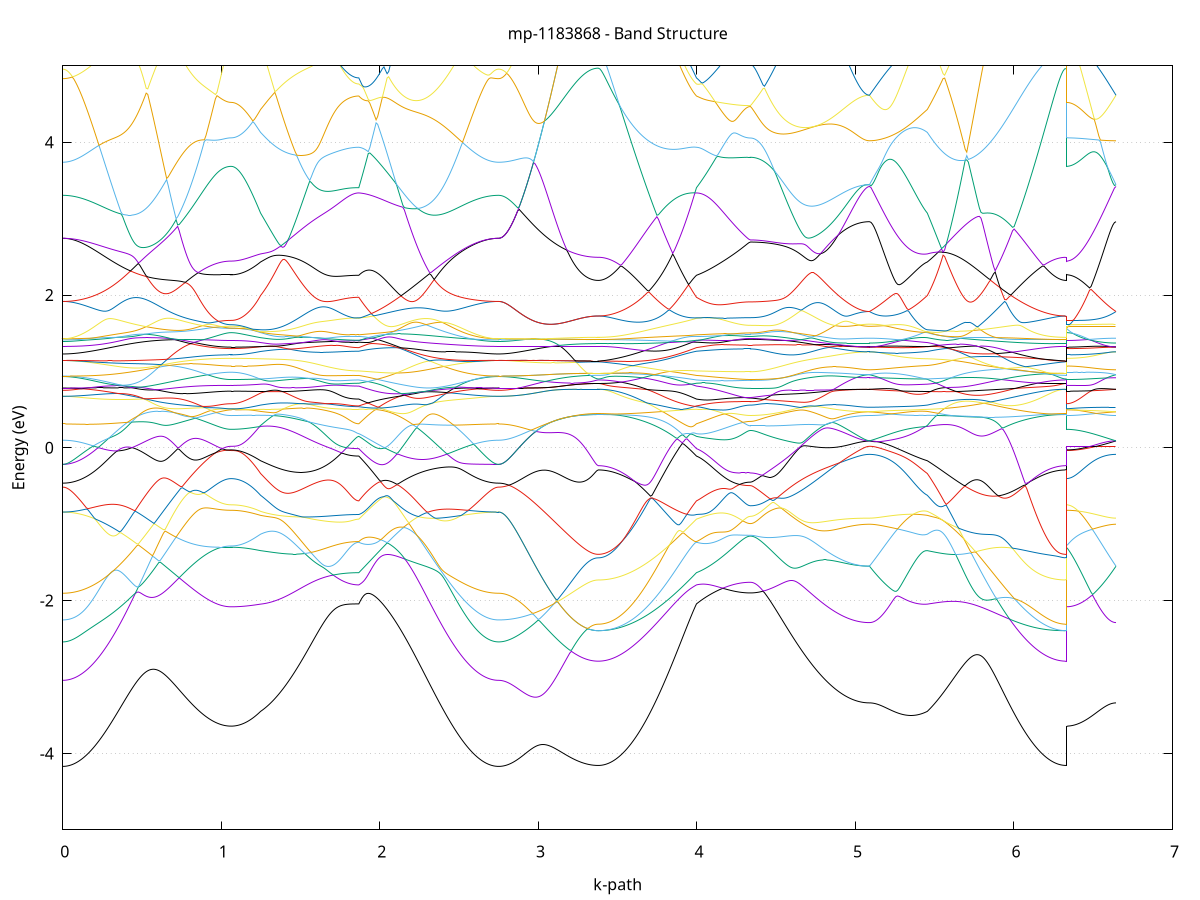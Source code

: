 set title 'mp-1183868 - Band Structure'
set xlabel 'k-path'
set ylabel 'Energy (eV)'
set grid y
set yrange [-5:5]
set terminal png size 800,600
set output 'mp-1183868_bands_gnuplot.png'
plot '-' using 1:2 with lines notitle, '-' using 1:2 with lines notitle, '-' using 1:2 with lines notitle, '-' using 1:2 with lines notitle, '-' using 1:2 with lines notitle, '-' using 1:2 with lines notitle, '-' using 1:2 with lines notitle, '-' using 1:2 with lines notitle, '-' using 1:2 with lines notitle, '-' using 1:2 with lines notitle, '-' using 1:2 with lines notitle, '-' using 1:2 with lines notitle, '-' using 1:2 with lines notitle, '-' using 1:2 with lines notitle, '-' using 1:2 with lines notitle, '-' using 1:2 with lines notitle, '-' using 1:2 with lines notitle, '-' using 1:2 with lines notitle, '-' using 1:2 with lines notitle, '-' using 1:2 with lines notitle, '-' using 1:2 with lines notitle, '-' using 1:2 with lines notitle, '-' using 1:2 with lines notitle, '-' using 1:2 with lines notitle, '-' using 1:2 with lines notitle, '-' using 1:2 with lines notitle, '-' using 1:2 with lines notitle, '-' using 1:2 with lines notitle, '-' using 1:2 with lines notitle, '-' using 1:2 with lines notitle, '-' using 1:2 with lines notitle, '-' using 1:2 with lines notitle, '-' using 1:2 with lines notitle, '-' using 1:2 with lines notitle, '-' using 1:2 with lines notitle, '-' using 1:2 with lines notitle, '-' using 1:2 with lines notitle, '-' using 1:2 with lines notitle, '-' using 1:2 with lines notitle, '-' using 1:2 with lines notitle, '-' using 1:2 with lines notitle, '-' using 1:2 with lines notitle, '-' using 1:2 with lines notitle, '-' using 1:2 with lines notitle, '-' using 1:2 with lines notitle, '-' using 1:2 with lines notitle, '-' using 1:2 with lines notitle, '-' using 1:2 with lines notitle, '-' using 1:2 with lines notitle, '-' using 1:2 with lines notitle, '-' using 1:2 with lines notitle, '-' using 1:2 with lines notitle, '-' using 1:2 with lines notitle, '-' using 1:2 with lines notitle, '-' using 1:2 with lines notitle, '-' using 1:2 with lines notitle, '-' using 1:2 with lines notitle, '-' using 1:2 with lines notitle, '-' using 1:2 with lines notitle, '-' using 1:2 with lines notitle, '-' using 1:2 with lines notitle, '-' using 1:2 with lines notitle, '-' using 1:2 with lines notitle, '-' using 1:2 with lines notitle
0.000000 -42.882859
0.009925 -42.882859
0.019850 -42.882859
0.029775 -42.882859
0.039700 -42.882859
0.049625 -42.882959
0.059549 -42.882959
0.069474 -42.882959
0.079399 -42.882959
0.089324 -42.882959
0.099249 -42.882959
0.109174 -42.882959
0.119099 -42.883059
0.129024 -42.883059
0.138949 -42.883059
0.148874 -42.883059
0.158798 -42.883159
0.168723 -42.883159
0.178648 -42.883159
0.188573 -42.883159
0.198498 -42.883259
0.208423 -42.883259
0.218348 -42.883259
0.228273 -42.883359
0.238198 -42.883359
0.248123 -42.883359
0.258048 -42.883459
0.267972 -42.883459
0.277897 -42.883559
0.287822 -42.883559
0.297747 -42.883559
0.307672 -42.883659
0.317597 -42.883659
0.327522 -42.883659
0.337447 -42.883759
0.347372 -42.883759
0.357297 -42.883859
0.367222 -42.883859
0.377146 -42.883859
0.387071 -42.883959
0.396996 -42.883959
0.406921 -42.884059
0.416846 -42.884059
0.426771 -42.884059
0.436696 -42.884159
0.446621 -42.884159
0.456546 -42.884159
0.466471 -42.884259
0.476395 -42.884259
0.486320 -42.884359
0.496245 -42.884359
0.506170 -42.884359
0.516095 -42.884459
0.526020 -42.884459
0.535945 -42.884459
0.545870 -42.884559
0.555795 -42.884559
0.565720 -42.884559
0.575645 -42.884559
0.585569 -42.884659
0.595494 -42.884659
0.605419 -42.884659
0.615344 -42.884659
0.625269 -42.884759
0.635194 -42.884759
0.645119 -42.884759
0.655044 -42.884759
0.664969 -42.884759
0.674894 -42.884859
0.684818 -42.884859
0.694743 -42.884859
0.704668 -42.884859
0.714593 -42.884859
0.724518 -42.884859
0.734443 -42.884859
0.744368 -42.884959
0.754293 -42.884959
0.764218 -42.884959
0.774143 -42.884959
0.784068 -42.884959
0.793992 -42.884959
0.803917 -42.884959
0.813842 -42.884959
0.823767 -42.884959
0.833692 -42.884959
0.843617 -42.884959
0.853542 -42.884959
0.863467 -42.884959
0.873392 -42.884959
0.883317 -42.884959
0.893241 -42.884959
0.903166 -42.884959
0.913091 -42.885059
0.923016 -42.885059
0.932941 -42.885059
0.942866 -42.885059
0.952791 -42.885059
0.962716 -42.885059
0.972641 -42.885059
0.982566 -42.885059
0.992491 -42.885059
1.002415 -42.885059
1.012340 -42.885059
1.022265 -42.885059
1.032190 -42.885059
1.042115 -42.885059
1.052040 -42.885059
1.061965 -42.885059
1.061965 -42.885059
1.071740 -42.885059
1.081514 -42.885059
1.091289 -42.885059
1.101064 -42.885059
1.110838 -42.885059
1.120613 -42.885059
1.130388 -42.884959
1.140163 -42.884959
1.149937 -42.884959
1.159712 -42.884959
1.169487 -42.884959
1.179261 -42.884959
1.189036 -42.884959
1.198811 -42.884959
1.208585 -42.884959
1.218360 -42.884959
1.228135 -42.884859
1.237910 -42.884859
1.247684 -42.884859
1.247684 -42.884859
1.257678 -42.884859
1.267671 -42.884859
1.277665 -42.884959
1.287658 -42.884959
1.297652 -42.884959
1.307645 -42.884959
1.317639 -42.884959
1.327633 -42.885059
1.337626 -42.885059
1.347620 -42.885059
1.357613 -42.885059
1.367607 -42.885159
1.377600 -42.885159
1.387594 -42.885159
1.397587 -42.885159
1.407581 -42.885259
1.417574 -42.885259
1.427568 -42.885259
1.437561 -42.885259
1.447555 -42.885359
1.457548 -42.885359
1.467542 -42.885359
1.477536 -42.885459
1.487529 -42.885459
1.497523 -42.885459
1.507516 -42.885459
1.517510 -42.885559
1.527503 -42.885559
1.537497 -42.885559
1.547490 -42.885659
1.557484 -42.885659
1.567477 -42.885659
1.577471 -42.885659
1.587464 -42.885759
1.597458 -42.885759
1.607451 -42.885759
1.617445 -42.885759
1.627439 -42.885859
1.637432 -42.885859
1.647426 -42.885859
1.657419 -42.885859
1.667413 -42.885959
1.677406 -42.885959
1.687400 -42.885959
1.697393 -42.885959
1.707387 -42.885959
1.717380 -42.886059
1.727374 -42.886059
1.737367 -42.886059
1.747361 -42.886059
1.757355 -42.886059
1.767348 -42.886059
1.777342 -42.886059
1.787335 -42.886059
1.797329 -42.886159
1.807322 -42.886159
1.817316 -42.886159
1.827309 -42.886159
1.837303 -42.886159
1.847296 -42.886159
1.857290 -42.886159
1.867283 -42.886159
1.867283 -42.886159
1.877196 -42.886159
1.887109 -42.886259
1.897022 -42.886259
1.906935 -42.886259
1.916848 -42.886259
1.926761 -42.886359
1.936673 -42.886359
1.946586 -42.886359
1.956499 -42.886359
1.966412 -42.886359
1.976325 -42.886359
1.986238 -42.886359
1.996151 -42.886359
2.006064 -42.886359
2.015976 -42.886359
2.025889 -42.886359
2.035802 -42.886359
2.045715 -42.886359
2.055628 -42.886359
2.065541 -42.886359
2.075454 -42.886359
2.085367 -42.886259
2.095280 -42.886259
2.105192 -42.886259
2.115105 -42.886159
2.125018 -42.886159
2.134931 -42.886159
2.144844 -42.886059
2.154757 -42.886059
2.164670 -42.885959
2.174583 -42.885959
2.184495 -42.885859
2.194408 -42.885859
2.204321 -42.885759
2.214234 -42.885759
2.224147 -42.885659
2.234060 -42.885659
2.243973 -42.885559
2.253886 -42.885459
2.263798 -42.885459
2.273711 -42.885359
2.283624 -42.885259
2.293537 -42.885259
2.303450 -42.885159
2.313363 -42.885059
2.323276 -42.885059
2.333189 -42.884959
2.343101 -42.884859
2.353014 -42.884759
2.362927 -42.884759
2.372840 -42.884659
2.382753 -42.884559
2.392666 -42.884459
2.402579 -42.884459
2.412492 -42.884359
2.422404 -42.884259
2.432317 -42.884259
2.442230 -42.884159
2.452143 -42.884059
2.462056 -42.884059
2.471969 -42.883959
2.481882 -42.883859
2.491795 -42.883859
2.501707 -42.883759
2.511620 -42.883659
2.521533 -42.883659
2.531446 -42.883559
2.541359 -42.883559
2.551272 -42.883459
2.561185 -42.883459
2.571098 -42.883359
2.581010 -42.883359
2.590923 -42.883259
2.600836 -42.883259
2.610749 -42.883159
2.620662 -42.883159
2.630575 -42.883159
2.640488 -42.883059
2.650401 -42.883059
2.660313 -42.883059
2.670226 -42.882959
2.680139 -42.882959
2.690052 -42.882959
2.699965 -42.882959
2.709878 -42.882959
2.719791 -42.882859
2.729704 -42.882859
2.739617 -42.882859
2.749529 -42.882859
2.749529 -42.882859
2.759499 -42.882859
2.769468 -42.882859
2.779437 -42.882859
2.789406 -42.882859
2.799375 -42.882859
2.809344 -42.882859
2.819313 -42.882859
2.829283 -42.882859
2.839252 -42.882959
2.849221 -42.882959
2.859190 -42.882959
2.869159 -42.882959
2.879128 -42.882959
2.889097 -42.882959
2.899067 -42.882959
2.909036 -42.882959
2.919005 -42.882959
2.928974 -42.882959
2.938943 -42.882959
2.948912 -42.882959
2.958882 -42.882959
2.968851 -42.883059
2.978820 -42.883059
2.988789 -42.883059
2.998758 -42.883059
3.008727 -42.883059
3.018696 -42.883059
3.028666 -42.883059
3.038635 -42.883059
3.048604 -42.883059
3.058573 -42.883059
3.068542 -42.883159
3.078511 -42.883159
3.088481 -42.883159
3.098450 -42.883159
3.108419 -42.883159
3.118388 -42.883159
3.128357 -42.883159
3.138326 -42.883159
3.148295 -42.883259
3.158265 -42.883259
3.168234 -42.883259
3.178203 -42.883259
3.188172 -42.883259
3.198141 -42.883259
3.208110 -42.883259
3.218079 -42.883259
3.228049 -42.883259
3.238018 -42.883259
3.247987 -42.883359
3.257956 -42.883359
3.267925 -42.883359
3.277894 -42.883359
3.287864 -42.883359
3.297833 -42.883359
3.307802 -42.883359
3.317771 -42.883359
3.327740 -42.883359
3.337709 -42.883359
3.347678 -42.883359
3.357648 -42.883359
3.367617 -42.883359
3.377586 -42.883359
3.377586 -42.883359
3.387579 -42.883359
3.397573 -42.883359
3.407566 -42.883359
3.417560 -42.883359
3.427554 -42.883359
3.437547 -42.883359
3.447541 -42.883359
3.457534 -42.883359
3.467528 -42.883359
3.477521 -42.883359
3.487515 -42.883359
3.497508 -42.883359
3.507502 -42.883359
3.517495 -42.883359
3.527489 -42.883259
3.537482 -42.883259
3.547476 -42.883359
3.557470 -42.883359
3.567463 -42.883459
3.577457 -42.883459
3.587450 -42.883559
3.597444 -42.883559
3.607437 -42.883659
3.617431 -42.883759
3.627424 -42.883759
3.637418 -42.883859
3.647411 -42.883859
3.657405 -42.883959
3.667398 -42.884059
3.677392 -42.884059
3.687385 -42.884159
3.697379 -42.884259
3.707373 -42.884359
3.717366 -42.884359
3.727360 -42.884459
3.737353 -42.884559
3.747347 -42.884559
3.757340 -42.884659
3.767334 -42.884759
3.777327 -42.884859
3.787321 -42.884859
3.797314 -42.884959
3.807308 -42.885059
3.817301 -42.885159
3.827295 -42.885159
3.837288 -42.885259
3.847282 -42.885359
3.857276 -42.885359
3.867269 -42.885459
3.877263 -42.885559
3.887256 -42.885559
3.897250 -42.885659
3.907243 -42.885759
3.917237 -42.885759
3.927230 -42.885859
3.937224 -42.885859
3.947217 -42.885959
3.957211 -42.885959
3.967204 -42.886059
3.977198 -42.886059
3.987191 -42.886159
3.997185 -42.886159
3.997185 -42.886159
4.006910 -42.886159
4.016635 -42.886159
4.026361 -42.886159
4.036086 -42.886159
4.045811 -42.886259
4.055536 -42.886259
4.065261 -42.886259
4.074986 -42.886259
4.084712 -42.886259
4.094437 -42.886259
4.104162 -42.886259
4.113887 -42.886259
4.123612 -42.886259
4.133338 -42.886259
4.143063 -42.886359
4.152788 -42.886359
4.162513 -42.886359
4.172238 -42.886359
4.181964 -42.886359
4.191689 -42.886359
4.201414 -42.886359
4.211139 -42.886359
4.220864 -42.886359
4.230589 -42.886359
4.240315 -42.886359
4.250040 -42.886359
4.259765 -42.886359
4.269490 -42.886359
4.279215 -42.886359
4.288941 -42.886359
4.298666 -42.886359
4.308391 -42.886359
4.318116 -42.886359
4.327841 -42.886359
4.337567 -42.886359
4.337567 -42.886359
4.347447 -42.886359
4.357328 -42.886359
4.367208 -42.886359
4.377089 -42.886359
4.386969 -42.886359
4.396850 -42.886359
4.406730 -42.886359
4.416611 -42.886359
4.426492 -42.886359
4.436372 -42.886359
4.446253 -42.886359
4.456133 -42.886359
4.466014 -42.886259
4.475894 -42.886259
4.485775 -42.886259
4.495655 -42.886259
4.505536 -42.886259
4.515417 -42.886259
4.525297 -42.886159
4.535178 -42.886159
4.545058 -42.886159
4.554939 -42.886159
4.564819 -42.886059
4.574700 -42.886059
4.584581 -42.886059
4.594461 -42.886059
4.604342 -42.885959
4.614222 -42.885959
4.624103 -42.885959
4.633983 -42.885959
4.643864 -42.885859
4.653744 -42.885859
4.663625 -42.885859
4.673506 -42.885759
4.683386 -42.885759
4.693267 -42.885759
4.703147 -42.885759
4.713028 -42.885659
4.722908 -42.885659
4.732789 -42.885659
4.742669 -42.885559
4.752550 -42.885559
4.762431 -42.885559
4.772311 -42.885459
4.782192 -42.885459
4.792072 -42.885459
4.801953 -42.885459
4.811833 -42.885359
4.821714 -42.885359
4.831595 -42.885359
4.841475 -42.885259
4.851356 -42.885259
4.861236 -42.885259
4.871117 -42.885259
4.880997 -42.885159
4.890878 -42.885159
4.900758 -42.885159
4.910639 -42.885159
4.920520 -42.885159
4.930400 -42.885059
4.940281 -42.885059
4.950161 -42.885059
4.960042 -42.885059
4.969922 -42.885059
4.979803 -42.885059
4.989683 -42.885059
4.999564 -42.884959
5.009445 -42.884959
5.019325 -42.884959
5.029206 -42.884959
5.039086 -42.884959
5.048967 -42.884959
5.058847 -42.884959
5.068728 -42.884959
5.078609 -42.884959
5.088489 -42.884959
5.088489 -42.884959
5.098350 -42.884959
5.108210 -42.884959
5.118070 -42.884959
5.127931 -42.884959
5.137791 -42.884959
5.147652 -42.884959
5.157512 -42.884959
5.167373 -42.884959
5.177233 -42.884959
5.187093 -42.884959
5.196954 -42.884959
5.206814 -42.884959
5.216675 -42.884959
5.226535 -42.884959
5.236396 -42.884959
5.246256 -42.884959
5.256117 -42.884959
5.265977 -42.884959
5.275837 -42.884959
5.285698 -42.884959
5.295558 -42.884959
5.305419 -42.884959
5.315279 -42.884959
5.325140 -42.884959
5.335000 -42.884959
5.344860 -42.884959
5.354721 -42.884959
5.364581 -42.884959
5.374442 -42.884959
5.384302 -42.884959
5.394163 -42.884859
5.404023 -42.884859
5.413884 -42.884859
5.423744 -42.884859
5.433604 -42.884859
5.443465 -42.884859
5.453325 -42.884859
5.453325 -42.884859
5.463283 -42.884859
5.473240 -42.884859
5.483197 -42.884859
5.493155 -42.884859
5.503112 -42.884859
5.513069 -42.884859
5.523027 -42.884859
5.532984 -42.884859
5.542941 -42.884859
5.552899 -42.884859
5.562856 -42.884859
5.572813 -42.884859
5.582771 -42.884859
5.592728 -42.884859
5.602685 -42.884759
5.612643 -42.884759
5.622600 -42.884759
5.632557 -42.884759
5.642515 -42.884759
5.652472 -42.884759
5.662429 -42.884759
5.672387 -42.884659
5.682344 -42.884659
5.692301 -42.884659
5.702259 -42.884659
5.712216 -42.884659
5.722173 -42.884559
5.732131 -42.884559
5.742088 -42.884559
5.752045 -42.884559
5.762003 -42.884459
5.771960 -42.884459
5.781917 -42.884459
5.791875 -42.884459
5.801832 -42.884359
5.811789 -42.884359
5.821747 -42.884359
5.831704 -42.884259
5.841661 -42.884259
5.851619 -42.884259
5.861576 -42.884159
5.871533 -42.884159
5.881491 -42.884159
5.891448 -42.884059
5.901405 -42.884059
5.911363 -42.884059
5.921320 -42.883959
5.931277 -42.883959
5.941235 -42.883859
5.951192 -42.883859
5.961149 -42.883859
5.971107 -42.883759
5.981064 -42.883759
5.991021 -42.883759
6.000979 -42.883659
6.010936 -42.883659
6.020893 -42.883559
6.030851 -42.883559
6.040808 -42.883559
6.050765 -42.883459
6.060723 -42.883459
6.070680 -42.883459
6.080637 -42.883359
6.090595 -42.883359
6.100552 -42.883359
6.110509 -42.883259
6.120467 -42.883259
6.130424 -42.883259
6.140381 -42.883259
6.150339 -42.883259
6.160296 -42.883259
6.170253 -42.883259
6.180211 -42.883259
6.190168 -42.883359
6.200125 -42.883359
6.210083 -42.883359
6.220040 -42.883359
6.229997 -42.883359
6.239955 -42.883359
6.249912 -42.883359
6.259869 -42.883359
6.269827 -42.883359
6.279784 -42.883359
6.289741 -42.883359
6.299699 -42.883359
6.309656 -42.883359
6.319613 -42.883359
6.329571 -42.883359
6.329571 -42.885059
6.339384 -42.885059
6.349198 -42.885059
6.359011 -42.885059
6.368824 -42.885059
6.378638 -42.885059
6.388451 -42.885059
6.398264 -42.885059
6.408078 -42.885059
6.417891 -42.885059
6.427705 -42.885059
6.437518 -42.884959
6.447331 -42.884959
6.457145 -42.884959
6.466958 -42.884959
6.476771 -42.884959
6.486585 -42.884959
6.496398 -42.884959
6.506212 -42.884959
6.516025 -42.884959
6.525838 -42.884959
6.535652 -42.884959
6.545465 -42.884959
6.555279 -42.884959
6.565092 -42.884959
6.574905 -42.884959
6.584719 -42.884959
6.594532 -42.884959
6.604345 -42.884959
6.614159 -42.884959
6.623972 -42.884959
6.633786 -42.884959
6.643599 -42.884959
e
0.000000 -42.882859
0.009925 -42.882859
0.019850 -42.882859
0.029775 -42.882859
0.039700 -42.882859
0.049625 -42.882859
0.059549 -42.882859
0.069474 -42.882859
0.079399 -42.882959
0.089324 -42.882959
0.099249 -42.882959
0.109174 -42.882959
0.119099 -42.882959
0.129024 -42.882959
0.138949 -42.882959
0.148874 -42.882959
0.158798 -42.882959
0.168723 -42.883059
0.178648 -42.883059
0.188573 -42.883059
0.198498 -42.883059
0.208423 -42.883059
0.218348 -42.883059
0.228273 -42.883059
0.238198 -42.883159
0.248123 -42.883159
0.258048 -42.883159
0.267972 -42.883159
0.277897 -42.883259
0.287822 -42.883259
0.297747 -42.883259
0.307672 -42.883259
0.317597 -42.883259
0.327522 -42.883359
0.337447 -42.883359
0.347372 -42.883359
0.357297 -42.883359
0.367222 -42.883459
0.377146 -42.883459
0.387071 -42.883459
0.396996 -42.883459
0.406921 -42.883559
0.416846 -42.883559
0.426771 -42.883559
0.436696 -42.883659
0.446621 -42.883659
0.456546 -42.883659
0.466471 -42.883659
0.476395 -42.883759
0.486320 -42.883759
0.496245 -42.883759
0.506170 -42.883759
0.516095 -42.883859
0.526020 -42.883859
0.535945 -42.883859
0.545870 -42.883959
0.555795 -42.883959
0.565720 -42.883959
0.575645 -42.883959
0.585569 -42.884059
0.595494 -42.884059
0.605419 -42.884059
0.615344 -42.884159
0.625269 -42.884159
0.635194 -42.884159
0.645119 -42.884159
0.655044 -42.884259
0.664969 -42.884259
0.674894 -42.884259
0.684818 -42.884259
0.694743 -42.884359
0.704668 -42.884359
0.714593 -42.884359
0.724518 -42.884359
0.734443 -42.884459
0.744368 -42.884459
0.754293 -42.884459
0.764218 -42.884459
0.774143 -42.884559
0.784068 -42.884559
0.793992 -42.884559
0.803917 -42.884559
0.813842 -42.884559
0.823767 -42.884659
0.833692 -42.884659
0.843617 -42.884659
0.853542 -42.884659
0.863467 -42.884659
0.873392 -42.884759
0.883317 -42.884759
0.893241 -42.884759
0.903166 -42.884759
0.913091 -42.884759
0.923016 -42.884759
0.932941 -42.884759
0.942866 -42.884759
0.952791 -42.884859
0.962716 -42.884859
0.972641 -42.884859
0.982566 -42.884859
0.992491 -42.884859
1.002415 -42.884859
1.012340 -42.884859
1.022265 -42.884859
1.032190 -42.884859
1.042115 -42.884859
1.052040 -42.884859
1.061965 -42.884859
1.061965 -42.884859
1.071740 -42.884859
1.081514 -42.884859
1.091289 -42.884859
1.101064 -42.884859
1.110838 -42.884859
1.120613 -42.884859
1.130388 -42.884859
1.140163 -42.884859
1.149937 -42.884859
1.159712 -42.884859
1.169487 -42.884859
1.179261 -42.884859
1.189036 -42.884859
1.198811 -42.884859
1.208585 -42.884859
1.218360 -42.884859
1.228135 -42.884859
1.237910 -42.884859
1.247684 -42.884859
1.247684 -42.884859
1.257678 -42.884859
1.267671 -42.884759
1.277665 -42.884759
1.287658 -42.884759
1.297652 -42.884659
1.307645 -42.884659
1.317639 -42.884659
1.327633 -42.884559
1.337626 -42.884559
1.347620 -42.884459
1.357613 -42.884459
1.367607 -42.884359
1.377600 -42.884359
1.387594 -42.884359
1.397587 -42.884259
1.407581 -42.884259
1.417574 -42.884159
1.427568 -42.884059
1.437561 -42.884059
1.447555 -42.883959
1.457548 -42.883959
1.467542 -42.883859
1.477536 -42.883859
1.487529 -42.883759
1.497523 -42.883759
1.507516 -42.883659
1.517510 -42.883659
1.527503 -42.883559
1.537497 -42.883559
1.547490 -42.883459
1.557484 -42.883459
1.567477 -42.883359
1.577471 -42.883359
1.587464 -42.883259
1.597458 -42.883259
1.607451 -42.883159
1.617445 -42.883159
1.627439 -42.883059
1.637432 -42.883059
1.647426 -42.882959
1.657419 -42.882959
1.667413 -42.882959
1.677406 -42.882859
1.687400 -42.882859
1.697393 -42.882859
1.707387 -42.882859
1.717380 -42.882859
1.727374 -42.882859
1.737367 -42.882859
1.747361 -42.882859
1.757355 -42.882859
1.767348 -42.882859
1.777342 -42.882859
1.787335 -42.882859
1.797329 -42.882859
1.807322 -42.882859
1.817316 -42.882859
1.827309 -42.882859
1.837303 -42.882859
1.847296 -42.882859
1.857290 -42.882859
1.867283 -42.882859
1.867283 -42.882859
1.877196 -42.882859
1.887109 -42.882859
1.897022 -42.882859
1.906935 -42.882859
1.916848 -42.882859
1.926761 -42.882859
1.936673 -42.882859
1.946586 -42.882859
1.956499 -42.882859
1.966412 -42.882859
1.976325 -42.882859
1.986238 -42.882759
1.996151 -42.882759
2.006064 -42.882759
2.015976 -42.882759
2.025889 -42.882759
2.035802 -42.882759
2.045715 -42.882759
2.055628 -42.882759
2.065541 -42.882759
2.075454 -42.882759
2.085367 -42.882759
2.095280 -42.882759
2.105192 -42.882759
2.115105 -42.882759
2.125018 -42.882759
2.134931 -42.882759
2.144844 -42.882759
2.154757 -42.882759
2.164670 -42.882759
2.174583 -42.882759
2.184495 -42.882759
2.194408 -42.882759
2.204321 -42.882759
2.214234 -42.882759
2.224147 -42.882759
2.234060 -42.882759
2.243973 -42.882759
2.253886 -42.882759
2.263798 -42.882759
2.273711 -42.882759
2.283624 -42.882759
2.293537 -42.882759
2.303450 -42.882759
2.313363 -42.882759
2.323276 -42.882759
2.333189 -42.882759
2.343101 -42.882759
2.353014 -42.882759
2.362927 -42.882759
2.372840 -42.882759
2.382753 -42.882759
2.392666 -42.882759
2.402579 -42.882759
2.412492 -42.882759
2.422404 -42.882759
2.432317 -42.882859
2.442230 -42.882859
2.452143 -42.882859
2.462056 -42.882859
2.471969 -42.882859
2.481882 -42.882859
2.491795 -42.882859
2.501707 -42.882859
2.511620 -42.882859
2.521533 -42.882859
2.531446 -42.882859
2.541359 -42.882859
2.551272 -42.882859
2.561185 -42.882859
2.571098 -42.882859
2.581010 -42.882859
2.590923 -42.882859
2.600836 -42.882859
2.610749 -42.882859
2.620662 -42.882859
2.630575 -42.882859
2.640488 -42.882859
2.650401 -42.882859
2.660313 -42.882859
2.670226 -42.882859
2.680139 -42.882859
2.690052 -42.882859
2.699965 -42.882859
2.709878 -42.882859
2.719791 -42.882859
2.729704 -42.882859
2.739617 -42.882859
2.749529 -42.882859
2.749529 -42.882859
2.759499 -42.882859
2.769468 -42.882859
2.779437 -42.882859
2.789406 -42.882859
2.799375 -42.882859
2.809344 -42.882859
2.819313 -42.882859
2.829283 -42.882859
2.839252 -42.882859
2.849221 -42.882859
2.859190 -42.882859
2.869159 -42.882859
2.879128 -42.882859
2.889097 -42.882859
2.899067 -42.882859
2.909036 -42.882859
2.919005 -42.882859
2.928974 -42.882859
2.938943 -42.882859
2.948912 -42.882859
2.958882 -42.882859
2.968851 -42.882859
2.978820 -42.882859
2.988789 -42.882859
2.998758 -42.882859
3.008727 -42.882859
3.018696 -42.882859
3.028666 -42.882859
3.038635 -42.882859
3.048604 -42.882859
3.058573 -42.882859
3.068542 -42.882859
3.078511 -42.882859
3.088481 -42.882859
3.098450 -42.882859
3.108419 -42.882859
3.118388 -42.882859
3.128357 -42.882859
3.138326 -42.882859
3.148295 -42.882859
3.158265 -42.882859
3.168234 -42.882859
3.178203 -42.882859
3.188172 -42.882859
3.198141 -42.882859
3.208110 -42.882859
3.218079 -42.882859
3.228049 -42.882859
3.238018 -42.882859
3.247987 -42.882859
3.257956 -42.882859
3.267925 -42.882859
3.277894 -42.882859
3.287864 -42.882859
3.297833 -42.882859
3.307802 -42.882859
3.317771 -42.882859
3.327740 -42.882859
3.337709 -42.882859
3.347678 -42.882959
3.357648 -42.882959
3.367617 -42.882859
3.377586 -42.882859
3.377586 -42.882859
3.387579 -42.882859
3.397573 -42.882959
3.407566 -42.882959
3.417560 -42.882959
3.427554 -42.882959
3.437547 -42.882959
3.447541 -42.882959
3.457534 -42.882959
3.467528 -42.883059
3.477521 -42.883059
3.487515 -42.883059
3.497508 -42.883159
3.507502 -42.883159
3.517495 -42.883159
3.527489 -42.883259
3.537482 -42.883259
3.547476 -42.883259
3.557470 -42.883259
3.567463 -42.883259
3.577457 -42.883259
3.587450 -42.883259
3.597444 -42.883259
3.607437 -42.883259
3.617431 -42.883259
3.627424 -42.883259
3.637418 -42.883259
3.647411 -42.883259
3.657405 -42.883259
3.667398 -42.883159
3.677392 -42.883159
3.687385 -42.883159
3.697379 -42.883159
3.707373 -42.883159
3.717366 -42.883159
3.727360 -42.883159
3.737353 -42.883159
3.747347 -42.883159
3.757340 -42.883159
3.767334 -42.883059
3.777327 -42.883059
3.787321 -42.883059
3.797314 -42.883059
3.807308 -42.883059
3.817301 -42.883059
3.827295 -42.883059
3.837288 -42.883059
3.847282 -42.883059
3.857276 -42.883059
3.867269 -42.883059
3.877263 -42.882959
3.887256 -42.882959
3.897250 -42.882959
3.907243 -42.882959
3.917237 -42.882959
3.927230 -42.882959
3.937224 -42.882959
3.947217 -42.882959
3.957211 -42.882959
3.967204 -42.882959
3.977198 -42.882959
3.987191 -42.882859
3.997185 -42.882859
3.997185 -42.882859
4.006910 -42.882859
4.016635 -42.882859
4.026361 -42.882859
4.036086 -42.882859
4.045811 -42.882859
4.055536 -42.882859
4.065261 -42.882859
4.074986 -42.882859
4.084712 -42.882859
4.094437 -42.882859
4.104162 -42.882859
4.113887 -42.882859
4.123612 -42.882859
4.133338 -42.882859
4.143063 -42.882859
4.152788 -42.882859
4.162513 -42.882859
4.172238 -42.882859
4.181964 -42.882859
4.191689 -42.882859
4.201414 -42.882859
4.211139 -42.882859
4.220864 -42.882859
4.230589 -42.882859
4.240315 -42.882859
4.250040 -42.882759
4.259765 -42.882759
4.269490 -42.882759
4.279215 -42.882759
4.288941 -42.882759
4.298666 -42.882759
4.308391 -42.882759
4.318116 -42.882759
4.327841 -42.882759
4.337567 -42.882759
4.337567 -42.882759
4.347447 -42.882759
4.357328 -42.882759
4.367208 -42.882759
4.377089 -42.882759
4.386969 -42.882759
4.396850 -42.882759
4.406730 -42.882759
4.416611 -42.882759
4.426492 -42.882759
4.436372 -42.882759
4.446253 -42.882759
4.456133 -42.882759
4.466014 -42.882759
4.475894 -42.882759
4.485775 -42.882759
4.495655 -42.882759
4.505536 -42.882759
4.515417 -42.882759
4.525297 -42.882859
4.535178 -42.882859
4.545058 -42.882859
4.554939 -42.882959
4.564819 -42.882959
4.574700 -42.883059
4.584581 -42.883059
4.594461 -42.883159
4.604342 -42.883159
4.614222 -42.883159
4.624103 -42.883259
4.633983 -42.883259
4.643864 -42.883359
4.653744 -42.883359
4.663625 -42.883459
4.673506 -42.883459
4.683386 -42.883559
4.693267 -42.883559
4.703147 -42.883659
4.713028 -42.883659
4.722908 -42.883759
4.732789 -42.883759
4.742669 -42.883859
4.752550 -42.883859
4.762431 -42.883959
4.772311 -42.883959
4.782192 -42.884059
4.792072 -42.884059
4.801953 -42.884159
4.811833 -42.884159
4.821714 -42.884259
4.831595 -42.884259
4.841475 -42.884359
4.851356 -42.884359
4.861236 -42.884459
4.871117 -42.884459
4.880997 -42.884459
4.890878 -42.884559
4.900758 -42.884559
4.910639 -42.884659
4.920520 -42.884659
4.930400 -42.884659
4.940281 -42.884759
4.950161 -42.884759
4.960042 -42.884759
4.969922 -42.884759
4.979803 -42.884859
4.989683 -42.884859
4.999564 -42.884859
5.009445 -42.884859
5.019325 -42.884859
5.029206 -42.884959
5.039086 -42.884959
5.048967 -42.884959
5.058847 -42.884959
5.068728 -42.884959
5.078609 -42.884959
5.088489 -42.884959
5.088489 -42.884959
5.098350 -42.884959
5.108210 -42.884959
5.118070 -42.884959
5.127931 -42.884959
5.137791 -42.884959
5.147652 -42.884959
5.157512 -42.884959
5.167373 -42.884959
5.177233 -42.884959
5.187093 -42.884959
5.196954 -42.884959
5.206814 -42.884959
5.216675 -42.884959
5.226535 -42.884859
5.236396 -42.884859
5.246256 -42.884859
5.256117 -42.884859
5.265977 -42.884859
5.275837 -42.884859
5.285698 -42.884859
5.295558 -42.884859
5.305419 -42.884859
5.315279 -42.884859
5.325140 -42.884859
5.335000 -42.884859
5.344860 -42.884859
5.354721 -42.884859
5.364581 -42.884859
5.374442 -42.884859
5.384302 -42.884859
5.394163 -42.884859
5.404023 -42.884859
5.413884 -42.884859
5.423744 -42.884859
5.433604 -42.884859
5.443465 -42.884859
5.453325 -42.884859
5.453325 -42.884859
5.463283 -42.884859
5.473240 -42.884859
5.483197 -42.884759
5.493155 -42.884759
5.503112 -42.884759
5.513069 -42.884759
5.523027 -42.884759
5.532984 -42.884659
5.542941 -42.884659
5.552899 -42.884659
5.562856 -42.884659
5.572813 -42.884659
5.582771 -42.884559
5.592728 -42.884559
5.602685 -42.884559
5.612643 -42.884559
5.622600 -42.884459
5.632557 -42.884459
5.642515 -42.884459
5.652472 -42.884359
5.662429 -42.884359
5.672387 -42.884359
5.682344 -42.884259
5.692301 -42.884259
5.702259 -42.884259
5.712216 -42.884259
5.722173 -42.884159
5.732131 -42.884159
5.742088 -42.884159
5.752045 -42.884059
5.762003 -42.884059
5.771960 -42.884059
5.781917 -42.883959
5.791875 -42.883959
5.801832 -42.883959
5.811789 -42.883959
5.821747 -42.883859
5.831704 -42.883859
5.841661 -42.883859
5.851619 -42.883759
5.861576 -42.883759
5.871533 -42.883759
5.881491 -42.883659
5.891448 -42.883659
5.901405 -42.883659
5.911363 -42.883559
5.921320 -42.883559
5.931277 -42.883559
5.941235 -42.883559
5.951192 -42.883459
5.961149 -42.883459
5.971107 -42.883459
5.981064 -42.883359
5.991021 -42.883359
6.000979 -42.883359
6.010936 -42.883359
6.020893 -42.883259
6.030851 -42.883259
6.040808 -42.883259
6.050765 -42.883259
6.060723 -42.883259
6.070680 -42.883259
6.080637 -42.883259
6.090595 -42.883259
6.100552 -42.883259
6.110509 -42.883259
6.120467 -42.883259
6.130424 -42.883259
6.140381 -42.883159
6.150339 -42.883159
6.160296 -42.883159
6.170253 -42.883159
6.180211 -42.883059
6.190168 -42.883059
6.200125 -42.883059
6.210083 -42.883059
6.220040 -42.883059
6.229997 -42.882959
6.239955 -42.882959
6.249912 -42.882959
6.259869 -42.882959
6.269827 -42.882959
6.279784 -42.882959
6.289741 -42.882959
6.299699 -42.882959
6.309656 -42.882959
6.319613 -42.882959
6.329571 -42.882859
6.329571 -42.884859
6.339384 -42.884859
6.349198 -42.884859
6.359011 -42.884859
6.368824 -42.884859
6.378638 -42.884859
6.388451 -42.884859
6.398264 -42.884859
6.408078 -42.884859
6.417891 -42.884859
6.427705 -42.884859
6.437518 -42.884859
6.447331 -42.884859
6.457145 -42.884859
6.466958 -42.884859
6.476771 -42.884859
6.486585 -42.884859
6.496398 -42.884859
6.506212 -42.884859
6.516025 -42.884859
6.525838 -42.884859
6.535652 -42.884859
6.545465 -42.884959
6.555279 -42.884959
6.565092 -42.884959
6.574905 -42.884959
6.584719 -42.884959
6.594532 -42.884959
6.604345 -42.884959
6.614159 -42.884959
6.623972 -42.884959
6.633786 -42.884959
6.643599 -42.884959
e
0.000000 -42.882859
0.009925 -42.882859
0.019850 -42.882859
0.029775 -42.882859
0.039700 -42.882859
0.049625 -42.882859
0.059549 -42.882859
0.069474 -42.882859
0.079399 -42.882859
0.089324 -42.882859
0.099249 -42.882859
0.109174 -42.882859
0.119099 -42.882859
0.129024 -42.882859
0.138949 -42.882859
0.148874 -42.882859
0.158798 -42.882859
0.168723 -42.882859
0.178648 -42.882859
0.188573 -42.882859
0.198498 -42.882859
0.208423 -42.882859
0.218348 -42.882859
0.228273 -42.882859
0.238198 -42.882859
0.248123 -42.882859
0.258048 -42.882859
0.267972 -42.882859
0.277897 -42.882859
0.287822 -42.882859
0.297747 -42.882859
0.307672 -42.882859
0.317597 -42.882859
0.327522 -42.882759
0.337447 -42.882759
0.347372 -42.882759
0.357297 -42.882759
0.367222 -42.882759
0.377146 -42.882759
0.387071 -42.882759
0.396996 -42.882759
0.406921 -42.882759
0.416846 -42.882759
0.426771 -42.882759
0.436696 -42.882759
0.446621 -42.882759
0.456546 -42.882759
0.466471 -42.882759
0.476395 -42.882759
0.486320 -42.882759
0.496245 -42.882759
0.506170 -42.882659
0.516095 -42.882659
0.526020 -42.882659
0.535945 -42.882659
0.545870 -42.882659
0.555795 -42.882659
0.565720 -42.882659
0.575645 -42.882659
0.585569 -42.882659
0.595494 -42.882659
0.605419 -42.882659
0.615344 -42.882659
0.625269 -42.882659
0.635194 -42.882659
0.645119 -42.882659
0.655044 -42.882659
0.664969 -42.882659
0.674894 -42.882659
0.684818 -42.882659
0.694743 -42.882659
0.704668 -42.882559
0.714593 -42.882559
0.724518 -42.882559
0.734443 -42.882559
0.744368 -42.882559
0.754293 -42.882559
0.764218 -42.882559
0.774143 -42.882559
0.784068 -42.882559
0.793992 -42.882559
0.803917 -42.882559
0.813842 -42.882559
0.823767 -42.882559
0.833692 -42.882559
0.843617 -42.882559
0.853542 -42.882559
0.863467 -42.882559
0.873392 -42.882559
0.883317 -42.882559
0.893241 -42.882559
0.903166 -42.882559
0.913091 -42.882559
0.923016 -42.882559
0.932941 -42.882559
0.942866 -42.882559
0.952791 -42.882559
0.962716 -42.882559
0.972641 -42.882559
0.982566 -42.882559
0.992491 -42.882559
1.002415 -42.882559
1.012340 -42.882559
1.022265 -42.882559
1.032190 -42.882559
1.042115 -42.882559
1.052040 -42.882559
1.061965 -42.882559
1.061965 -42.882559
1.071740 -42.882559
1.081514 -42.882559
1.091289 -42.882559
1.101064 -42.882559
1.110838 -42.882559
1.120613 -42.882559
1.130388 -42.882559
1.140163 -42.882559
1.149937 -42.882559
1.159712 -42.882559
1.169487 -42.882559
1.179261 -42.882559
1.189036 -42.882559
1.198811 -42.882559
1.208585 -42.882559
1.218360 -42.882559
1.228135 -42.882559
1.237910 -42.882559
1.247684 -42.882559
1.247684 -42.882559
1.257678 -42.882559
1.267671 -42.882559
1.277665 -42.882559
1.287658 -42.882559
1.297652 -42.882559
1.307645 -42.882559
1.317639 -42.882659
1.327633 -42.882659
1.337626 -42.882659
1.347620 -42.882659
1.357613 -42.882659
1.367607 -42.882659
1.377600 -42.882659
1.387594 -42.882659
1.397587 -42.882659
1.407581 -42.882659
1.417574 -42.882659
1.427568 -42.882659
1.437561 -42.882659
1.447555 -42.882659
1.457548 -42.882659
1.467542 -42.882759
1.477536 -42.882759
1.487529 -42.882759
1.497523 -42.882759
1.507516 -42.882759
1.517510 -42.882759
1.527503 -42.882759
1.537497 -42.882759
1.547490 -42.882759
1.557484 -42.882759
1.567477 -42.882759
1.577471 -42.882759
1.587464 -42.882759
1.597458 -42.882759
1.607451 -42.882759
1.617445 -42.882759
1.627439 -42.882859
1.637432 -42.882859
1.647426 -42.882859
1.657419 -42.882859
1.667413 -42.882859
1.677406 -42.882859
1.687400 -42.882859
1.697393 -42.882759
1.707387 -42.882759
1.717380 -42.882759
1.727374 -42.882659
1.737367 -42.882659
1.747361 -42.882659
1.757355 -42.882659
1.767348 -42.882559
1.777342 -42.882559
1.787335 -42.882559
1.797329 -42.882559
1.807322 -42.882559
1.817316 -42.882559
1.827309 -42.882559
1.837303 -42.882459
1.847296 -42.882459
1.857290 -42.882459
1.867283 -42.882459
1.867283 -42.882459
1.877196 -42.882459
1.887109 -42.882459
1.897022 -42.882459
1.906935 -42.882459
1.916848 -42.882459
1.926761 -42.882459
1.936673 -42.882459
1.946586 -42.882459
1.956499 -42.882459
1.966412 -42.882459
1.976325 -42.882459
1.986238 -42.882459
1.996151 -42.882459
2.006064 -42.882459
2.015976 -42.882459
2.025889 -42.882459
2.035802 -42.882459
2.045715 -42.882459
2.055628 -42.882459
2.065541 -42.882459
2.075454 -42.882459
2.085367 -42.882459
2.095280 -42.882459
2.105192 -42.882459
2.115105 -42.882459
2.125018 -42.882459
2.134931 -42.882459
2.144844 -42.882459
2.154757 -42.882459
2.164670 -42.882559
2.174583 -42.882559
2.184495 -42.882559
2.194408 -42.882559
2.204321 -42.882559
2.214234 -42.882559
2.224147 -42.882559
2.234060 -42.882559
2.243973 -42.882559
2.253886 -42.882559
2.263798 -42.882559
2.273711 -42.882559
2.283624 -42.882559
2.293537 -42.882559
2.303450 -42.882559
2.313363 -42.882659
2.323276 -42.882659
2.333189 -42.882659
2.343101 -42.882659
2.353014 -42.882659
2.362927 -42.882659
2.372840 -42.882659
2.382753 -42.882659
2.392666 -42.882659
2.402579 -42.882659
2.412492 -42.882659
2.422404 -42.882759
2.432317 -42.882759
2.442230 -42.882759
2.452143 -42.882759
2.462056 -42.882759
2.471969 -42.882759
2.481882 -42.882759
2.491795 -42.882759
2.501707 -42.882759
2.511620 -42.882759
2.521533 -42.882759
2.531446 -42.882759
2.541359 -42.882859
2.551272 -42.882859
2.561185 -42.882859
2.571098 -42.882859
2.581010 -42.882859
2.590923 -42.882859
2.600836 -42.882859
2.610749 -42.882859
2.620662 -42.882859
2.630575 -42.882859
2.640488 -42.882859
2.650401 -42.882859
2.660313 -42.882859
2.670226 -42.882859
2.680139 -42.882859
2.690052 -42.882859
2.699965 -42.882859
2.709878 -42.882859
2.719791 -42.882859
2.729704 -42.882859
2.739617 -42.882859
2.749529 -42.882859
2.749529 -42.882859
2.759499 -42.882859
2.769468 -42.882859
2.779437 -42.882859
2.789406 -42.882859
2.799375 -42.882859
2.809344 -42.882859
2.819313 -42.882859
2.829283 -42.882859
2.839252 -42.882859
2.849221 -42.882859
2.859190 -42.882859
2.869159 -42.882859
2.879128 -42.882859
2.889097 -42.882859
2.899067 -42.882859
2.909036 -42.882859
2.919005 -42.882859
2.928974 -42.882859
2.938943 -42.882859
2.948912 -42.882859
2.958882 -42.882859
2.968851 -42.882859
2.978820 -42.882859
2.988789 -42.882859
2.998758 -42.882859
3.008727 -42.882859
3.018696 -42.882859
3.028666 -42.882859
3.038635 -42.882859
3.048604 -42.882859
3.058573 -42.882859
3.068542 -42.882859
3.078511 -42.882859
3.088481 -42.882859
3.098450 -42.882859
3.108419 -42.882859
3.118388 -42.882859
3.128357 -42.882859
3.138326 -42.882859
3.148295 -42.882859
3.158265 -42.882859
3.168234 -42.882859
3.178203 -42.882859
3.188172 -42.882859
3.198141 -42.882859
3.208110 -42.882859
3.218079 -42.882859
3.228049 -42.882859
3.238018 -42.882859
3.247987 -42.882859
3.257956 -42.882859
3.267925 -42.882859
3.277894 -42.882859
3.287864 -42.882859
3.297833 -42.882859
3.307802 -42.882859
3.317771 -42.882859
3.327740 -42.882859
3.337709 -42.882859
3.347678 -42.882859
3.357648 -42.882859
3.367617 -42.882859
3.377586 -42.882859
3.377586 -42.882859
3.387579 -42.882859
3.397573 -42.882859
3.407566 -42.882859
3.417560 -42.882859
3.427554 -42.882859
3.437547 -42.882859
3.447541 -42.882859
3.457534 -42.882859
3.467528 -42.882859
3.477521 -42.882859
3.487515 -42.882859
3.497508 -42.882859
3.507502 -42.882859
3.517495 -42.882859
3.527489 -42.882859
3.537482 -42.882859
3.547476 -42.882859
3.557470 -42.882859
3.567463 -42.882859
3.577457 -42.882859
3.587450 -42.882859
3.597444 -42.882859
3.607437 -42.882859
3.617431 -42.882759
3.627424 -42.882759
3.637418 -42.882759
3.647411 -42.882759
3.657405 -42.882759
3.667398 -42.882759
3.677392 -42.882759
3.687385 -42.882759
3.697379 -42.882759
3.707373 -42.882759
3.717366 -42.882759
3.727360 -42.882759
3.737353 -42.882659
3.747347 -42.882659
3.757340 -42.882659
3.767334 -42.882659
3.777327 -42.882659
3.787321 -42.882659
3.797314 -42.882659
3.807308 -42.882659
3.817301 -42.882659
3.827295 -42.882659
3.837288 -42.882559
3.847282 -42.882559
3.857276 -42.882559
3.867269 -42.882559
3.877263 -42.882559
3.887256 -42.882559
3.897250 -42.882559
3.907243 -42.882559
3.917237 -42.882559
3.927230 -42.882559
3.937224 -42.882559
3.947217 -42.882559
3.957211 -42.882559
3.967204 -42.882559
3.977198 -42.882559
3.987191 -42.882459
3.997185 -42.882459
3.997185 -42.882459
4.006910 -42.882459
4.016635 -42.882459
4.026361 -42.882459
4.036086 -42.882459
4.045811 -42.882459
4.055536 -42.882459
4.065261 -42.882459
4.074986 -42.882459
4.084712 -42.882459
4.094437 -42.882459
4.104162 -42.882459
4.113887 -42.882459
4.123612 -42.882459
4.133338 -42.882459
4.143063 -42.882459
4.152788 -42.882459
4.162513 -42.882459
4.172238 -42.882459
4.181964 -42.882459
4.191689 -42.882459
4.201414 -42.882459
4.211139 -42.882459
4.220864 -42.882459
4.230589 -42.882459
4.240315 -42.882459
4.250040 -42.882459
4.259765 -42.882459
4.269490 -42.882459
4.279215 -42.882459
4.288941 -42.882459
4.298666 -42.882459
4.308391 -42.882459
4.318116 -42.882459
4.327841 -42.882459
4.337567 -42.882459
4.337567 -42.882459
4.347447 -42.882459
4.357328 -42.882459
4.367208 -42.882459
4.377089 -42.882459
4.386969 -42.882459
4.396850 -42.882459
4.406730 -42.882559
4.416611 -42.882559
4.426492 -42.882559
4.436372 -42.882559
4.446253 -42.882559
4.456133 -42.882659
4.466014 -42.882659
4.475894 -42.882659
4.485775 -42.882659
4.495655 -42.882759
4.505536 -42.882759
4.515417 -42.882759
4.525297 -42.882759
4.535178 -42.882759
4.545058 -42.882759
4.554939 -42.882759
4.564819 -42.882759
4.574700 -42.882759
4.584581 -42.882759
4.594461 -42.882759
4.604342 -42.882759
4.614222 -42.882759
4.624103 -42.882659
4.633983 -42.882659
4.643864 -42.882659
4.653744 -42.882659
4.663625 -42.882659
4.673506 -42.882659
4.683386 -42.882659
4.693267 -42.882659
4.703147 -42.882659
4.713028 -42.882659
4.722908 -42.882659
4.732789 -42.882659
4.742669 -42.882659
4.752550 -42.882659
4.762431 -42.882659
4.772311 -42.882659
4.782192 -42.882659
4.792072 -42.882559
4.801953 -42.882559
4.811833 -42.882559
4.821714 -42.882559
4.831595 -42.882559
4.841475 -42.882559
4.851356 -42.882559
4.861236 -42.882559
4.871117 -42.882559
4.880997 -42.882559
4.890878 -42.882559
4.900758 -42.882559
4.910639 -42.882559
4.920520 -42.882559
4.930400 -42.882559
4.940281 -42.882559
4.950161 -42.882559
4.960042 -42.882559
4.969922 -42.882559
4.979803 -42.882559
4.989683 -42.882559
4.999564 -42.882559
5.009445 -42.882559
5.019325 -42.882559
5.029206 -42.882559
5.039086 -42.882559
5.048967 -42.882559
5.058847 -42.882559
5.068728 -42.882559
5.078609 -42.882559
5.088489 -42.882559
5.088489 -42.882559
5.098350 -42.882559
5.108210 -42.882559
5.118070 -42.882559
5.127931 -42.882559
5.137791 -42.882559
5.147652 -42.882559
5.157512 -42.882559
5.167373 -42.882559
5.177233 -42.882559
5.187093 -42.882559
5.196954 -42.882559
5.206814 -42.882559
5.216675 -42.882559
5.226535 -42.882559
5.236396 -42.882559
5.246256 -42.882559
5.256117 -42.882559
5.265977 -42.882559
5.275837 -42.882559
5.285698 -42.882559
5.295558 -42.882559
5.305419 -42.882559
5.315279 -42.882559
5.325140 -42.882559
5.335000 -42.882559
5.344860 -42.882559
5.354721 -42.882559
5.364581 -42.882559
5.374442 -42.882559
5.384302 -42.882559
5.394163 -42.882559
5.404023 -42.882559
5.413884 -42.882559
5.423744 -42.882559
5.433604 -42.882559
5.443465 -42.882559
5.453325 -42.882559
5.453325 -42.882559
5.463283 -42.882559
5.473240 -42.882559
5.483197 -42.882559
5.493155 -42.882559
5.503112 -42.882659
5.513069 -42.882659
5.523027 -42.882659
5.532984 -42.882659
5.542941 -42.882659
5.552899 -42.882659
5.562856 -42.882659
5.572813 -42.882659
5.582771 -42.882659
5.592728 -42.882659
5.602685 -42.882659
5.612643 -42.882759
5.622600 -42.882759
5.632557 -42.882759
5.642515 -42.882759
5.652472 -42.882759
5.662429 -42.882759
5.672387 -42.882759
5.682344 -42.882759
5.692301 -42.882759
5.702259 -42.882859
5.712216 -42.882859
5.722173 -42.882859
5.732131 -42.882859
5.742088 -42.882859
5.752045 -42.882859
5.762003 -42.882859
5.771960 -42.882859
5.781917 -42.882959
5.791875 -42.882959
5.801832 -42.882959
5.811789 -42.882959
5.821747 -42.882959
5.831704 -42.882959
5.841661 -42.882959
5.851619 -42.882959
5.861576 -42.883059
5.871533 -42.883059
5.881491 -42.883059
5.891448 -42.883059
5.901405 -42.883059
5.911363 -42.883059
5.921320 -42.883059
5.931277 -42.883059
5.941235 -42.883059
5.951192 -42.883059
5.961149 -42.883159
5.971107 -42.883159
5.981064 -42.883159
5.991021 -42.883159
6.000979 -42.883159
6.010936 -42.883159
6.020893 -42.883159
6.030851 -42.883159
6.040808 -42.883159
6.050765 -42.883159
6.060723 -42.883259
6.070680 -42.883159
6.080637 -42.883159
6.090595 -42.883159
6.100552 -42.883159
6.110509 -42.883159
6.120467 -42.883059
6.130424 -42.883059
6.140381 -42.883059
6.150339 -42.883059
6.160296 -42.883059
6.170253 -42.883059
6.180211 -42.882959
6.190168 -42.882959
6.200125 -42.882959
6.210083 -42.882959
6.220040 -42.882959
6.229997 -42.882959
6.239955 -42.882959
6.249912 -42.882959
6.259869 -42.882959
6.269827 -42.882959
6.279784 -42.882959
6.289741 -42.882959
6.299699 -42.882859
6.309656 -42.882859
6.319613 -42.882859
6.329571 -42.882859
6.329571 -42.882559
6.339384 -42.882559
6.349198 -42.882559
6.359011 -42.882559
6.368824 -42.882559
6.378638 -42.882559
6.388451 -42.882559
6.398264 -42.882559
6.408078 -42.882559
6.417891 -42.882559
6.427705 -42.882559
6.437518 -42.882559
6.447331 -42.882559
6.457145 -42.882559
6.466958 -42.882459
6.476771 -42.882459
6.486585 -42.882459
6.496398 -42.882459
6.506212 -42.882459
6.516025 -42.882459
6.525838 -42.882459
6.535652 -42.882459
6.545465 -42.882459
6.555279 -42.882559
6.565092 -42.882559
6.574905 -42.882559
6.584719 -42.882459
6.594532 -42.882459
6.604345 -42.882559
6.614159 -42.882559
6.623972 -42.882559
6.633786 -42.882559
6.643599 -42.882559
e
0.000000 -35.096159
0.009925 -35.096059
0.019850 -35.095659
0.029775 -35.095059
0.039700 -35.094259
0.049625 -35.093159
0.059549 -35.091759
0.069474 -35.090159
0.079399 -35.088459
0.089324 -35.086459
0.099249 -35.084159
0.109174 -35.081659
0.119099 -35.078959
0.129024 -35.075959
0.138949 -35.072759
0.148874 -35.069359
0.158798 -35.065759
0.168723 -35.061859
0.178648 -35.057759
0.188573 -35.053359
0.198498 -35.048859
0.208423 -35.044059
0.218348 -35.039159
0.228273 -35.033959
0.238198 -35.028559
0.248123 -35.022959
0.258048 -35.017259
0.267972 -35.011259
0.277897 -35.005059
0.287822 -34.998759
0.297747 -34.992259
0.307672 -34.985559
0.317597 -34.978659
0.327522 -34.971559
0.337447 -34.964359
0.347372 -34.956959
0.357297 -34.949459
0.367222 -34.941759
0.377146 -34.933859
0.387071 -34.925859
0.396996 -34.917759
0.406921 -34.909459
0.416846 -34.901159
0.426771 -34.892659
0.436696 -34.883959
0.446621 -34.875259
0.456546 -34.866359
0.466471 -34.857459
0.476395 -34.848359
0.486320 -34.839259
0.496245 -34.830159
0.506170 -34.820859
0.516095 -34.811559
0.526020 -34.802159
0.535945 -34.792659
0.545870 -34.783159
0.555795 -34.773559
0.565720 -34.763959
0.575645 -34.754359
0.585569 -34.744759
0.595494 -34.735059
0.605419 -34.725459
0.615344 -34.715759
0.625269 -34.706159
0.635194 -34.696559
0.645119 -34.686959
0.655044 -34.677459
0.664969 -34.667859
0.674894 -34.658459
0.684818 -34.648959
0.694743 -34.639659
0.704668 -34.630359
0.714593 -34.621059
0.724518 -34.611959
0.734443 -34.602959
0.744368 -34.594059
0.754293 -34.585259
0.764218 -34.576559
0.774143 -34.567959
0.784068 -34.559559
0.793992 -34.551359
0.803917 -34.543259
0.813842 -34.535259
0.823767 -34.527559
0.833692 -34.519959
0.843617 -34.512659
0.853542 -34.505459
0.863467 -34.498559
0.873392 -34.491759
0.883317 -34.485359
0.893241 -34.479159
0.903166 -34.473259
0.913091 -34.467559
0.923016 -34.462159
0.932941 -34.457159
0.942866 -34.452359
0.952791 -34.447959
0.962716 -34.443859
0.972641 -34.440159
0.982566 -34.436759
0.992491 -34.433759
1.002415 -34.431159
1.012340 -34.428959
1.022265 -34.427059
1.032190 -34.425659
1.042115 -34.424559
1.052040 -34.423959
1.061965 -34.423759
1.061965 -34.423759
1.071740 -34.423659
1.081514 -34.423359
1.091289 -34.423059
1.101064 -34.423959
1.110838 -34.425159
1.120613 -34.426659
1.130388 -34.428359
1.140163 -34.430259
1.149937 -34.432559
1.159712 -34.435059
1.169487 -34.437759
1.179261 -34.440759
1.189036 -34.443959
1.198811 -34.447559
1.208585 -34.451159
1.218360 -34.455159
1.228135 -34.459359
1.237910 -34.463759
1.247684 -34.468359
1.247684 -34.468359
1.257678 -34.471859
1.267671 -34.475259
1.277665 -34.478659
1.287658 -34.482059
1.297652 -34.485559
1.307645 -34.488859
1.317639 -34.492259
1.327633 -34.495659
1.337626 -34.499059
1.347620 -34.502459
1.357613 -34.505759
1.367607 -34.508959
1.377600 -34.512259
1.387594 -34.515559
1.397587 -34.518759
1.407581 -34.521959
1.417574 -34.525059
1.427568 -34.528159
1.437561 -34.531259
1.447555 -34.534359
1.457548 -34.537359
1.467542 -34.540359
1.477536 -34.543259
1.487529 -34.546159
1.497523 -34.549059
1.507516 -34.551759
1.517510 -34.554459
1.527503 -34.557159
1.537497 -34.559759
1.547490 -34.562359
1.557484 -34.564759
1.567477 -34.567259
1.577471 -34.569659
1.587464 -34.571959
1.597458 -34.574159
1.607451 -34.576359
1.617445 -34.578459
1.627439 -34.580559
1.637432 -34.582459
1.647426 -34.584359
1.657419 -34.586159
1.667413 -34.587959
1.677406 -34.589559
1.687400 -34.591159
1.697393 -34.592659
1.707387 -34.594059
1.717380 -34.595459
1.727374 -34.596659
1.737367 -34.597859
1.747361 -34.598959
1.757355 -34.599959
1.767348 -34.600959
1.777342 -34.601759
1.787335 -34.602559
1.797329 -34.603159
1.807322 -34.603759
1.817316 -34.604259
1.827309 -34.604659
1.837303 -34.604959
1.847296 -34.605259
1.857290 -34.605359
1.867283 -34.605359
1.867283 -34.605359
1.877196 -34.594159
1.887109 -34.582859
1.897022 -34.571559
1.906935 -34.560159
1.916848 -34.548659
1.926761 -34.537059
1.936673 -34.525459
1.946586 -34.513859
1.956499 -34.502159
1.966412 -34.490359
1.976325 -34.488959
1.986238 -34.501259
1.996151 -34.513659
2.006064 -34.526059
2.015976 -34.538359
2.025889 -34.550659
2.035802 -34.563059
2.045715 -34.575259
2.055628 -34.587559
2.065541 -34.599759
2.075454 -34.611859
2.085367 -34.623959
2.095280 -34.635959
2.105192 -34.647959
2.115105 -34.659859
2.125018 -34.671659
2.134931 -34.683459
2.144844 -34.695059
2.154757 -34.706659
2.164670 -34.718159
2.174583 -34.729459
2.184495 -34.740759
2.194408 -34.751959
2.204321 -34.762959
2.214234 -34.773859
2.224147 -34.784659
2.234060 -34.795359
2.243973 -34.805859
2.253886 -34.816259
2.263798 -34.826559
2.273711 -34.836659
2.283624 -34.846659
2.293537 -34.856559
2.303450 -34.866159
2.313363 -34.875759
2.323276 -34.885159
2.333189 -34.894359
2.343101 -34.903259
2.353014 -34.912159
2.362927 -34.920859
2.372840 -34.929359
2.382753 -34.937659
2.392666 -34.945759
2.402579 -34.953759
2.412492 -34.961459
2.422404 -34.968959
2.432317 -34.976359
2.442230 -34.983559
2.452143 -34.990459
2.462056 -34.997259
2.471969 -35.003759
2.481882 -35.010159
2.491795 -35.016259
2.501707 -35.022159
2.511620 -35.027859
2.521533 -35.033359
2.531446 -35.038659
2.541359 -35.043659
2.551272 -35.048459
2.561185 -35.053159
2.571098 -35.057559
2.581010 -35.061659
2.590923 -35.065659
2.600836 -35.069259
2.610749 -35.072759
2.620662 -35.075959
2.630575 -35.078959
2.640488 -35.081659
2.650401 -35.084159
2.660313 -35.086459
2.670226 -35.088459
2.680139 -35.090259
2.690052 -35.091859
2.699965 -35.093159
2.709878 -35.094159
2.719791 -35.095059
2.729704 -35.095659
2.739617 -35.096059
2.749529 -35.096159
2.749529 -35.096159
2.759499 -35.096059
2.769468 -35.095959
2.779437 -35.095659
2.789406 -35.095259
2.799375 -35.094859
2.809344 -35.094259
2.819313 -35.093559
2.829283 -35.092859
2.839252 -35.091959
2.849221 -35.091059
2.859190 -35.089959
2.869159 -35.088859
2.879128 -35.087659
2.889097 -35.086359
2.899067 -35.084859
2.909036 -35.083459
2.919005 -35.081859
2.928974 -35.080259
2.938943 -35.078459
2.948912 -35.076659
2.958882 -35.074759
2.968851 -35.072859
2.978820 -35.070859
2.988789 -35.068859
2.998758 -35.066759
3.008727 -35.064559
3.018696 -35.062459
3.028666 -35.060159
3.038635 -35.057959
3.048604 -35.055659
3.058573 -35.053359
3.068542 -35.051059
3.078511 -35.048759
3.088481 -35.046459
3.098450 -35.044059
3.108419 -35.041759
3.118388 -35.039459
3.128357 -35.037159
3.138326 -35.034959
3.148295 -35.032659
3.158265 -35.030459
3.168234 -35.028359
3.178203 -35.026259
3.188172 -35.024159
3.198141 -35.022259
3.208110 -35.020259
3.218079 -35.018459
3.228049 -35.016659
3.238018 -35.014959
3.247987 -35.013459
3.257956 -35.011959
3.267925 -35.010559
3.277894 -35.009259
3.287864 -35.008059
3.297833 -35.006959
3.307802 -35.006059
3.317771 -35.005259
3.327740 -35.004459
3.337709 -35.003959
3.347678 -35.003459
3.357648 -35.003159
3.367617 -35.002859
3.377586 -35.002759
3.377586 -35.002759
3.387579 -35.002759
3.397573 -35.002359
3.407566 -35.001859
3.417560 -35.001059
3.427554 -34.999959
3.437547 -34.998659
3.447541 -34.997159
3.457534 -34.995459
3.467528 -34.993559
3.477521 -34.991259
3.487515 -34.988859
3.497508 -34.986259
3.507502 -34.983359
3.517495 -34.980259
3.527489 -34.976959
3.537482 -34.973359
3.547476 -34.969559
3.557470 -34.965559
3.567463 -34.961359
3.577457 -34.956959
3.587450 -34.952359
3.597444 -34.947459
3.607437 -34.942359
3.617431 -34.937059
3.627424 -34.931559
3.637418 -34.925859
3.647411 -34.919959
3.657405 -34.913859
3.667398 -34.907459
3.677392 -34.900959
3.687385 -34.894259
3.697379 -34.887359
3.707373 -34.880259
3.717366 -34.873059
3.727360 -34.865559
3.737353 -34.857859
3.747347 -34.850059
3.757340 -34.842059
3.767334 -34.833859
3.777327 -34.825559
3.787321 -34.817059
3.797314 -34.808359
3.807308 -34.799459
3.817301 -34.790459
3.827295 -34.781259
3.837288 -34.771959
3.847282 -34.762459
3.857276 -34.752959
3.867269 -34.743159
3.877263 -34.733359
3.887256 -34.723259
3.897250 -34.713159
3.907243 -34.702859
3.917237 -34.692459
3.927230 -34.681959
3.937224 -34.671259
3.947217 -34.660559
3.957211 -34.649759
3.967204 -34.638759
3.977198 -34.627759
3.987191 -34.616659
3.997185 -34.605359
3.997185 -34.605359
4.006910 -34.601259
4.016635 -34.597059
4.026361 -34.593059
4.036086 -34.589159
4.045811 -34.585259
4.055536 -34.581459
4.065261 -34.577759
4.074986 -34.574159
4.084712 -34.570659
4.094437 -34.567259
4.104162 -34.563859
4.113887 -34.560559
4.123612 -34.557459
4.133338 -34.554359
4.143063 -34.551259
4.152788 -34.548359
4.162513 -34.545459
4.172238 -34.542759
4.181964 -34.540059
4.191689 -34.537459
4.201414 -34.534959
4.211139 -34.532559
4.220864 -34.530359
4.230589 -34.528159
4.240315 -34.526159
4.250040 -34.524159
4.259765 -34.522459
4.269490 -34.520759
4.279215 -34.519359
4.288941 -34.518059
4.298666 -34.517059
4.308391 -34.516159
4.318116 -34.515559
4.327841 -34.515159
4.337567 -34.515059
4.337567 -34.515059
4.347447 -34.514959
4.357328 -34.514859
4.367208 -34.514759
4.377089 -34.514459
4.386969 -34.514159
4.396850 -34.513759
4.406730 -34.513359
4.416611 -34.512859
4.426492 -34.512259
4.436372 -34.511659
4.446253 -34.510959
4.456133 -34.510159
4.466014 -34.509359
4.475894 -34.508459
4.485775 -34.507559
4.495655 -34.506559
4.505536 -34.505459
4.515417 -34.504359
4.525297 -34.503159
4.535178 -34.501959
4.545058 -34.500659
4.554939 -34.499259
4.564819 -34.497959
4.574700 -34.496559
4.584581 -34.495059
4.594461 -34.493559
4.604342 -34.491959
4.614222 -34.490359
4.624103 -34.488759
4.633983 -34.487059
4.643864 -34.485259
4.653744 -34.483559
4.663625 -34.481759
4.673506 -34.480059
4.683386 -34.478159
4.693267 -34.476359
4.703147 -34.474459
4.713028 -34.472659
4.722908 -34.470759
4.732789 -34.468859
4.742669 -34.466959
4.752550 -34.465059
4.762431 -34.463159
4.772311 -34.461259
4.782192 -34.459359
4.792072 -34.457459
4.801953 -34.455559
4.811833 -34.453759
4.821714 -34.451859
4.831595 -34.450059
4.841475 -34.448359
4.851356 -34.446559
4.861236 -34.444859
4.871117 -34.443159
4.880997 -34.441559
4.890878 -34.439959
4.900758 -34.438459
4.910639 -34.436959
4.920520 -34.435459
4.930400 -34.434159
4.940281 -34.432859
4.950161 -34.431559
4.960042 -34.430459
4.969922 -34.429359
4.979803 -34.428359
4.989683 -34.427459
4.999564 -34.426559
5.009445 -34.425759
5.019325 -34.425159
5.029206 -34.424459
5.039086 -34.423959
5.048967 -34.423559
5.058847 -34.423259
5.068728 -34.423059
5.078609 -34.422859
5.088489 -34.422859
5.088489 -34.422859
5.098350 -34.422859
5.108210 -34.422959
5.118070 -34.423159
5.127931 -34.423359
5.137791 -34.423659
5.147652 -34.424159
5.157512 -34.424559
5.167373 -34.425059
5.177233 -34.425759
5.187093 -34.426359
5.196954 -34.427159
5.206814 -34.427959
5.216675 -34.428859
5.226535 -34.429859
5.236396 -34.430859
5.246256 -34.431959
5.256117 -34.433059
5.265977 -34.434259
5.275837 -34.435459
5.285698 -34.436859
5.295558 -34.438259
5.305419 -34.439659
5.315279 -34.441159
5.325140 -34.442659
5.335000 -34.444259
5.344860 -34.445959
5.354721 -34.447659
5.364581 -34.449459
5.374442 -34.451259
5.384302 -34.453159
5.394163 -34.455159
5.404023 -34.457159
5.413884 -34.459259
5.423744 -34.461459
5.433604 -34.463659
5.443465 -34.465959
5.453325 -34.468459
5.453325 -34.468359
5.463283 -34.473359
5.473240 -34.478459
5.483197 -34.483859
5.493155 -34.489459
5.503112 -34.495259
5.513069 -34.501259
5.523027 -34.507459
5.532984 -34.513859
5.542941 -34.520359
5.552899 -34.527059
5.562856 -34.533959
5.572813 -34.540959
5.582771 -34.548159
5.592728 -34.555459
5.602685 -34.562859
5.612643 -34.570459
5.622600 -34.578159
5.632557 -34.585959
5.642515 -34.593859
5.652472 -34.601859
5.662429 -34.609959
5.672387 -34.618159
5.682344 -34.626359
5.692301 -34.634659
5.702259 -34.643059
5.712216 -34.651459
5.722173 -34.659959
5.732131 -34.668459
5.742088 -34.676959
5.752045 -34.685559
5.762003 -34.694059
5.771960 -34.702659
5.781917 -34.711259
5.791875 -34.719859
5.801832 -34.728359
5.811789 -34.736859
5.821747 -34.745359
5.831704 -34.753659
5.841661 -34.762159
5.851619 -34.770459
5.861576 -34.778759
5.871533 -34.786959
5.881491 -34.795059
5.891448 -34.803159
5.901405 -34.811159
5.911363 -34.818959
5.921320 -34.826759
5.931277 -34.834359
5.941235 -34.841959
5.951192 -34.849359
5.961149 -34.856759
5.971107 -34.863959
5.981064 -34.870959
5.991021 -34.877859
6.000979 -34.884759
6.010936 -34.891359
6.020893 -34.897859
6.030851 -34.904159
6.040808 -34.910259
6.050765 -34.916259
6.060723 -34.922159
6.070680 -34.927759
6.080637 -34.933259
6.090595 -34.938559
6.100552 -34.943659
6.110509 -34.948559
6.120467 -34.953259
6.130424 -34.957759
6.140381 -34.962159
6.150339 -34.966259
6.160296 -34.970059
6.170253 -34.973759
6.180211 -34.977259
6.190168 -34.980559
6.200125 -34.983559
6.210083 -34.986459
6.220040 -34.989059
6.229997 -34.991459
6.239955 -34.993659
6.249912 -34.995559
6.259869 -34.997259
6.269827 -34.998759
6.279784 -34.999959
6.289741 -35.001059
6.299699 -35.001859
6.309656 -35.002359
6.319613 -35.002759
6.329571 -35.002759
6.329571 -34.423759
6.339384 -34.423759
6.349198 -34.423759
6.359011 -34.423759
6.368824 -34.423759
6.378638 -34.423759
6.388451 -34.423759
6.398264 -34.423759
6.408078 -34.423759
6.417891 -34.423759
6.427705 -34.423659
6.437518 -34.423659
6.447331 -34.423559
6.457145 -34.423559
6.466958 -34.423559
6.476771 -34.423459
6.486585 -34.423459
6.496398 -34.423359
6.506212 -34.423359
6.516025 -34.423359
6.525838 -34.423259
6.535652 -34.423259
6.545465 -34.423159
6.555279 -34.423159
6.565092 -34.423059
6.574905 -34.423059
6.584719 -34.422959
6.594532 -34.422959
6.604345 -34.422959
6.614159 -34.422959
6.623972 -34.422859
6.633786 -34.422859
6.643599 -34.422859
e
0.000000 -34.000959
0.009925 -34.000959
0.019850 -34.000959
0.029775 -34.000959
0.039700 -34.001059
0.049625 -34.001059
0.059549 -34.001059
0.069474 -34.001059
0.079399 -34.001159
0.089324 -34.001159
0.099249 -34.001259
0.109174 -34.001259
0.119099 -34.001259
0.129024 -34.001359
0.138949 -34.001359
0.148874 -34.001459
0.158798 -34.001459
0.168723 -34.001559
0.178648 -34.001559
0.188573 -34.001659
0.198498 -34.001759
0.208423 -34.001859
0.218348 -34.001959
0.228273 -34.002059
0.238198 -34.002159
0.248123 -34.002259
0.258048 -34.002459
0.267972 -34.002559
0.277897 -34.002759
0.287822 -34.002959
0.297747 -34.003159
0.307672 -34.003359
0.317597 -34.003559
0.327522 -34.003859
0.337447 -34.004059
0.347372 -34.004959
0.357297 -34.012359
0.367222 -34.019859
0.377146 -34.027559
0.387071 -34.035259
0.396996 -34.043059
0.406921 -34.050959
0.416846 -34.058959
0.426771 -34.066959
0.436696 -34.074959
0.446621 -34.083059
0.456546 -34.091259
0.466471 -34.099459
0.476395 -34.107659
0.486320 -34.115959
0.496245 -34.124159
0.506170 -34.132459
0.516095 -34.140659
0.526020 -34.148959
0.535945 -34.157159
0.545870 -34.165359
0.555795 -34.173459
0.565720 -34.181659
0.575645 -34.189759
0.585569 -34.197759
0.595494 -34.205759
0.605419 -34.213659
0.615344 -34.221559
0.625269 -34.229259
0.635194 -34.236859
0.645119 -34.244459
0.655044 -34.251959
0.664969 -34.259359
0.674894 -34.266659
0.684818 -34.273859
0.694743 -34.280959
0.704668 -34.287859
0.714593 -34.294659
0.724518 -34.301359
0.734443 -34.307859
0.744368 -34.314259
0.754293 -34.320559
0.764218 -34.326659
0.774143 -34.332559
0.784068 -34.338359
0.793992 -34.343959
0.803917 -34.349359
0.813842 -34.354659
0.823767 -34.359759
0.833692 -34.364659
0.843617 -34.369359
0.853542 -34.373859
0.863467 -34.378159
0.873392 -34.382359
0.883317 -34.386359
0.893241 -34.390159
0.903166 -34.393659
0.913091 -34.397059
0.923016 -34.400259
0.932941 -34.403159
0.942866 -34.405959
0.952791 -34.408459
0.962716 -34.410759
0.972641 -34.412859
0.982566 -34.414759
0.992491 -34.416459
1.002415 -34.417859
1.012340 -34.419059
1.022265 -34.420059
1.032190 -34.420859
1.042115 -34.421359
1.052040 -34.421759
1.061965 -34.421859
1.061965 -34.421859
1.071740 -34.421959
1.081514 -34.422359
1.091289 -34.422759
1.101064 -34.422059
1.110838 -34.421059
1.120613 -34.419859
1.130388 -34.418459
1.140163 -34.416859
1.149937 -34.415059
1.159712 -34.413059
1.169487 -34.410759
1.179261 -34.408359
1.189036 -34.405659
1.198811 -34.402859
1.208585 -34.399759
1.218360 -34.396559
1.228135 -34.393059
1.237910 -34.389459
1.247684 -34.385559
1.247684 -34.385559
1.257678 -34.382759
1.267671 -34.380059
1.277665 -34.377559
1.287658 -34.375059
1.297652 -34.372759
1.307645 -34.370559
1.317639 -34.368459
1.327633 -34.366559
1.337626 -34.364759
1.347620 -34.363059
1.357613 -34.361459
1.367607 -34.359959
1.377600 -34.358559
1.387594 -34.357259
1.397587 -34.356059
1.407581 -34.355059
1.417574 -34.354059
1.427568 -34.353259
1.437561 -34.352459
1.447555 -34.351759
1.457548 -34.351159
1.467542 -34.350659
1.477536 -34.350259
1.487529 -34.349859
1.497523 -34.349659
1.507516 -34.349359
1.517510 -34.349259
1.527503 -34.349059
1.537497 -34.349059
1.547490 -34.349059
1.557484 -34.349059
1.567477 -34.349159
1.577471 -34.349259
1.587464 -34.349359
1.597458 -34.349559
1.607451 -34.349759
1.617445 -34.349959
1.627439 -34.350259
1.637432 -34.350459
1.647426 -34.350759
1.657419 -34.350959
1.667413 -34.351259
1.677406 -34.351559
1.687400 -34.351859
1.697393 -34.352059
1.707387 -34.352359
1.717380 -34.352659
1.727374 -34.352859
1.737367 -34.353159
1.747361 -34.353359
1.757355 -34.353559
1.767348 -34.353759
1.777342 -34.353959
1.787335 -34.354159
1.797329 -34.354359
1.807322 -34.354459
1.817316 -34.354559
1.827309 -34.354659
1.837303 -34.354759
1.847296 -34.354759
1.857290 -34.354859
1.867283 -34.354859
1.867283 -34.354859
1.877196 -34.366759
1.887109 -34.378759
1.897022 -34.390759
1.906935 -34.402959
1.916848 -34.415159
1.926761 -34.427359
1.936673 -34.439659
1.946586 -34.451959
1.956499 -34.464259
1.966412 -34.476659
1.976325 -34.478659
1.986238 -34.466859
1.996151 -34.455059
2.006064 -34.443159
2.015976 -34.431359
2.025889 -34.419459
2.035802 -34.407659
2.045715 -34.395759
2.055628 -34.383859
2.065541 -34.372059
2.075454 -34.360259
2.085367 -34.348459
2.095280 -34.336659
2.105192 -34.324959
2.115105 -34.313259
2.125018 -34.301559
2.134931 -34.289959
2.144844 -34.278359
2.154757 -34.266859
2.164670 -34.255459
2.174583 -34.244059
2.184495 -34.232759
2.194408 -34.221559
2.204321 -34.210359
2.214234 -34.199359
2.224147 -34.188459
2.234060 -34.177559
2.243973 -34.166859
2.253886 -34.156159
2.263798 -34.145659
2.273711 -34.135259
2.283624 -34.125059
2.293537 -34.114859
2.303450 -34.104859
2.313363 -34.095059
2.323276 -34.085259
2.333189 -34.075659
2.343101 -34.066259
2.353014 -34.056959
2.362927 -34.047959
2.372840 -34.039059
2.382753 -34.030259
2.392666 -34.021659
2.402579 -34.013359
2.412492 -34.005159
2.422404 -34.003059
2.432317 -34.002859
2.442230 -34.002659
2.452143 -34.002559
2.462056 -34.002459
2.471969 -34.002259
2.481882 -34.002259
2.491795 -34.002059
2.501707 -34.001959
2.511620 -34.001859
2.521533 -34.001859
2.531446 -34.001759
2.541359 -34.001659
2.551272 -34.001559
2.561185 -34.001559
2.571098 -34.001559
2.581010 -34.001459
2.590923 -34.001459
2.600836 -34.001359
2.610749 -34.001359
2.620662 -34.001359
2.630575 -34.001259
2.640488 -34.001259
2.650401 -34.001159
2.660313 -34.001159
2.670226 -34.001159
2.680139 -34.001059
2.690052 -34.001059
2.699965 -34.001059
2.709878 -34.001059
2.719791 -34.000959
2.729704 -34.000959
2.739617 -34.000959
2.749529 -34.000959
2.749529 -34.000959
2.759499 -34.001059
2.769468 -34.001259
2.779437 -34.001559
2.789406 -34.002059
2.799375 -34.002659
2.809344 -34.003459
2.819313 -34.004259
2.829283 -34.005259
2.839252 -34.006359
2.849221 -34.007659
2.859190 -34.008959
2.869159 -34.010459
2.879128 -34.012059
2.889097 -34.013759
2.899067 -34.015659
2.909036 -34.017659
2.919005 -34.019659
2.928974 -34.021759
2.938943 -34.023959
2.948912 -34.026159
2.958882 -34.028559
2.968851 -34.031059
2.978820 -34.033559
2.988789 -34.036159
2.998758 -34.038859
3.008727 -34.041559
3.018696 -34.044259
3.028666 -34.047159
3.038635 -34.049959
3.048604 -34.052859
3.058573 -34.055759
3.068542 -34.058659
3.078511 -34.061659
3.088481 -34.064559
3.098450 -34.067459
3.108419 -34.070459
3.118388 -34.073359
3.128357 -34.076159
3.138326 -34.078959
3.148295 -34.081759
3.158265 -34.084459
3.168234 -34.087159
3.178203 -34.089859
3.188172 -34.092359
3.198141 -34.094759
3.208110 -34.097159
3.218079 -34.099459
3.228049 -34.101659
3.238018 -34.103759
3.247987 -34.105759
3.257956 -34.107559
3.267925 -34.109259
3.277894 -34.110759
3.287864 -34.112259
3.297833 -34.113559
3.307802 -34.114759
3.317771 -34.115759
3.327740 -34.116659
3.337709 -34.117359
3.347678 -34.117959
3.357648 -34.118359
3.367617 -34.118559
3.377586 -34.118559
3.377586 -34.118559
3.387579 -34.118559
3.397573 -34.118559
3.407566 -34.118559
3.417560 -34.118459
3.427554 -34.118359
3.437547 -34.118259
3.447541 -34.118159
3.457534 -34.118059
3.467528 -34.117859
3.477521 -34.117659
3.487515 -34.117459
3.497508 -34.117359
3.507502 -34.117059
3.517495 -34.116859
3.527489 -34.116659
3.537482 -34.116559
3.547476 -34.116359
3.557470 -34.116159
3.567463 -34.115959
3.577457 -34.115859
3.587450 -34.115759
3.597444 -34.115659
3.607437 -34.115659
3.617431 -34.115659
3.627424 -34.115859
3.637418 -34.116059
3.647411 -34.116359
3.657405 -34.116859
3.667398 -34.117459
3.677392 -34.118259
3.687385 -34.119259
3.697379 -34.120459
3.707373 -34.121959
3.717366 -34.123859
3.727360 -34.126159
3.737353 -34.128759
3.747347 -34.131859
3.757340 -34.135559
3.767334 -34.139759
3.777327 -34.144559
3.787321 -34.149959
3.797314 -34.155959
3.807308 -34.162459
3.817301 -34.169559
3.827295 -34.177159
3.837288 -34.185259
3.847282 -34.193859
3.857276 -34.202759
3.867269 -34.212159
3.877263 -34.221759
3.887256 -34.231759
3.897250 -34.242059
3.907243 -34.252459
3.917237 -34.263159
3.927230 -34.274059
3.937224 -34.285159
3.947217 -34.296459
3.957211 -34.307859
3.967204 -34.319459
3.977198 -34.331159
3.987191 -34.342959
3.997185 -34.354859
3.997185 -34.354859
4.006910 -34.359259
4.016635 -34.363659
4.026361 -34.368059
4.036086 -34.372259
4.045811 -34.376459
4.055536 -34.380559
4.065261 -34.384559
4.074986 -34.388559
4.084712 -34.392359
4.094437 -34.396159
4.104162 -34.399859
4.113887 -34.403459
4.123612 -34.407059
4.133338 -34.410459
4.143063 -34.413859
4.152788 -34.417059
4.162513 -34.420359
4.172238 -34.423459
4.181964 -34.426359
4.191689 -34.429259
4.201414 -34.432059
4.211139 -34.434659
4.220864 -34.437259
4.230589 -34.439659
4.240315 -34.441859
4.250040 -34.444059
4.259765 -34.445959
4.269490 -34.447759
4.279215 -34.449359
4.288941 -34.450759
4.298666 -34.451959
4.308391 -34.452859
4.318116 -34.453559
4.327841 -34.453959
4.337567 -34.454159
4.337567 -34.454159
4.347447 -34.454159
4.357328 -34.454059
4.367208 -34.454059
4.377089 -34.453959
4.386969 -34.453859
4.396850 -34.453659
4.406730 -34.453559
4.416611 -34.453359
4.426492 -34.453059
4.436372 -34.452859
4.446253 -34.452559
4.456133 -34.452259
4.466014 -34.451959
4.475894 -34.451659
4.485775 -34.451259
4.495655 -34.450859
4.505536 -34.450459
4.515417 -34.450059
4.525297 -34.449559
4.535178 -34.449159
4.545058 -34.448659
4.554939 -34.448159
4.564819 -34.447659
4.574700 -34.447159
4.584581 -34.446559
4.594461 -34.445959
4.604342 -34.445459
4.614222 -34.444859
4.624103 -34.444259
4.633983 -34.443659
4.643864 -34.442959
4.653744 -34.442359
4.663625 -34.441759
4.673506 -34.441159
4.683386 -34.440459
4.693267 -34.439859
4.703147 -34.439159
4.713028 -34.438559
4.722908 -34.437859
4.732789 -34.437259
4.742669 -34.436659
4.752550 -34.435959
4.762431 -34.435259
4.772311 -34.434659
4.782192 -34.433959
4.792072 -34.433459
4.801953 -34.432859
4.811833 -34.432159
4.821714 -34.431659
4.831595 -34.431059
4.841475 -34.430459
4.851356 -34.429959
4.861236 -34.429359
4.871117 -34.428859
4.880997 -34.428359
4.890878 -34.427859
4.900758 -34.427359
4.910639 -34.426959
4.920520 -34.426559
4.930400 -34.426159
4.940281 -34.425759
4.950161 -34.425359
4.960042 -34.425059
4.969922 -34.424659
4.979803 -34.424459
4.989683 -34.424159
4.999564 -34.423959
5.009445 -34.423659
5.019325 -34.423459
5.029206 -34.423259
5.039086 -34.423159
5.048967 -34.423059
5.058847 -34.422959
5.068728 -34.422959
5.078609 -34.422859
5.088489 -34.422759
5.088489 -34.422759
5.098350 -34.422859
5.108210 -34.422759
5.118070 -34.422659
5.127931 -34.422459
5.137791 -34.422259
5.147652 -34.421959
5.157512 -34.421659
5.167373 -34.421259
5.177233 -34.420859
5.187093 -34.420259
5.196954 -34.419759
5.206814 -34.419159
5.216675 -34.418459
5.226535 -34.417759
5.236396 -34.416959
5.246256 -34.416059
5.256117 -34.415159
5.265977 -34.414259
5.275837 -34.413259
5.285698 -34.412259
5.295558 -34.411059
5.305419 -34.409959
5.315279 -34.408659
5.325140 -34.407459
5.335000 -34.406059
5.344860 -34.404659
5.354721 -34.403159
5.364581 -34.401659
5.374442 -34.400059
5.384302 -34.398359
5.394163 -34.396759
5.404023 -34.395059
5.413884 -34.393259
5.423744 -34.391359
5.433604 -34.389559
5.443465 -34.387559
5.453325 -34.385559
5.453325 -34.385559
5.463283 -34.381459
5.473240 -34.377159
5.483197 -34.372659
5.493155 -34.367959
5.503112 -34.363059
5.513069 -34.358059
5.523027 -34.352759
5.532984 -34.347359
5.542941 -34.341759
5.552899 -34.335959
5.562856 -34.330059
5.572813 -34.323959
5.582771 -34.317759
5.592728 -34.311359
5.602685 -34.304859
5.612643 -34.298159
5.622600 -34.291359
5.632557 -34.284459
5.642515 -34.277359
5.652472 -34.270159
5.662429 -34.262859
5.672387 -34.255459
5.682344 -34.247959
5.692301 -34.240359
5.702259 -34.232659
5.712216 -34.224859
5.722173 -34.216959
5.732131 -34.209059
5.742088 -34.201059
5.752045 -34.193059
5.762003 -34.184859
5.771960 -34.176759
5.781917 -34.168559
5.791875 -34.160359
5.801832 -34.152159
5.811789 -34.143859
5.821747 -34.135559
5.831704 -34.127259
5.841661 -34.118959
5.851619 -34.110659
5.861576 -34.102459
5.871533 -34.102159
5.881491 -34.102759
5.891448 -34.103259
5.901405 -34.103759
5.911363 -34.104259
5.921320 -34.104759
5.931277 -34.105359
5.941235 -34.105859
5.951192 -34.106359
5.961149 -34.106859
5.971107 -34.107359
5.981064 -34.107859
5.991021 -34.108459
6.000979 -34.108959
6.010936 -34.109459
6.020893 -34.109959
6.030851 -34.110359
6.040808 -34.110859
6.050765 -34.111359
6.060723 -34.111759
6.070680 -34.112259
6.080637 -34.112659
6.090595 -34.113159
6.100552 -34.113559
6.110509 -34.113959
6.120467 -34.114359
6.130424 -34.114759
6.140381 -34.115059
6.150339 -34.115459
6.160296 -34.115759
6.170253 -34.116059
6.180211 -34.116359
6.190168 -34.116659
6.200125 -34.116959
6.210083 -34.117159
6.220040 -34.117359
6.229997 -34.117659
6.239955 -34.117859
6.249912 -34.117959
6.259869 -34.118159
6.269827 -34.118259
6.279784 -34.118359
6.289741 -34.118459
6.299699 -34.118559
6.309656 -34.118559
6.319613 -34.118559
6.329571 -34.118559
6.329571 -34.421859
6.339384 -34.421859
6.349198 -34.421859
6.359011 -34.421859
6.368824 -34.421859
6.378638 -34.421859
6.388451 -34.421859
6.398264 -34.421859
6.408078 -34.421859
6.417891 -34.421859
6.427705 -34.421859
6.437518 -34.421959
6.447331 -34.421959
6.457145 -34.421959
6.466958 -34.421959
6.476771 -34.422059
6.486585 -34.422059
6.496398 -34.422059
6.506212 -34.422159
6.516025 -34.422159
6.525838 -34.422259
6.535652 -34.422259
6.545465 -34.422359
6.555279 -34.422359
6.565092 -34.422459
6.574905 -34.422459
6.584719 -34.422459
6.594532 -34.422559
6.604345 -34.422659
6.614159 -34.422659
6.623972 -34.422759
6.633786 -34.422759
6.643599 -34.422859
e
0.000000 -33.859959
0.009925 -33.860059
0.019850 -33.860459
0.029775 -33.861159
0.039700 -33.862059
0.049625 -33.863259
0.059549 -33.864659
0.069474 -33.866459
0.079399 -33.868359
0.089324 -33.870659
0.099249 -33.873059
0.109174 -33.875859
0.119099 -33.878759
0.129024 -33.882059
0.138949 -33.885459
0.148874 -33.889159
0.158798 -33.893059
0.168723 -33.897259
0.178648 -33.901559
0.188573 -33.906159
0.198498 -33.911059
0.208423 -33.916059
0.218348 -33.921359
0.228273 -33.926759
0.238198 -33.932359
0.248123 -33.938159
0.258048 -33.944159
0.267972 -33.950259
0.277897 -33.956659
0.287822 -33.963159
0.297747 -33.969759
0.307672 -33.976459
0.317597 -33.983459
0.327522 -33.990459
0.337447 -33.997659
0.347372 -34.004359
0.357297 -34.004659
0.367222 -34.005059
0.377146 -34.005359
0.387071 -34.005759
0.396996 -34.006159
0.406921 -34.006559
0.416846 -34.007059
0.426771 -34.007559
0.436696 -34.008059
0.446621 -34.008559
0.456546 -34.009159
0.466471 -34.009759
0.476395 -34.010459
0.486320 -34.011059
0.496245 -34.011759
0.506170 -34.012559
0.516095 -34.013359
0.526020 -34.014159
0.535945 -34.014959
0.545870 -34.015859
0.555795 -34.016759
0.565720 -34.017659
0.575645 -34.018659
0.585569 -34.019759
0.595494 -34.020859
0.605419 -34.021959
0.615344 -34.023059
0.625269 -34.024259
0.635194 -34.025459
0.645119 -34.026759
0.655044 -34.027959
0.664969 -34.029359
0.674894 -34.030759
0.684818 -34.032159
0.694743 -34.033659
0.704668 -34.035159
0.714593 -34.036659
0.724518 -34.038259
0.734443 -34.039859
0.744368 -34.041459
0.754293 -34.043159
0.764218 -34.044859
0.774143 -34.046559
0.784068 -34.048259
0.793992 -34.049959
0.803917 -34.051759
0.813842 -34.053559
0.823767 -34.055359
0.833692 -34.057159
0.843617 -34.058959
0.853542 -34.060759
0.863467 -34.062459
0.873392 -34.064259
0.883317 -34.066059
0.893241 -34.067759
0.903166 -34.069459
0.913091 -34.071159
0.923016 -34.072759
0.932941 -34.074259
0.942866 -34.075759
0.952791 -34.077059
0.962716 -34.078459
0.972641 -34.079659
0.982566 -34.080759
0.992491 -34.081759
1.002415 -34.082659
1.012340 -34.083459
1.022265 -34.084059
1.032190 -34.084559
1.042115 -34.084859
1.052040 -34.085059
1.061965 -34.085159
1.061965 -34.085159
1.071740 -34.085159
1.081514 -34.085159
1.091289 -34.085159
1.101064 -34.085259
1.110838 -34.085259
1.120613 -34.085359
1.130388 -34.085359
1.140163 -34.085459
1.149937 -34.085459
1.159712 -34.085559
1.169487 -34.085659
1.179261 -34.085759
1.189036 -34.085859
1.198811 -34.085959
1.208585 -34.086059
1.218360 -34.086259
1.228135 -34.086359
1.237910 -34.086559
1.247684 -34.086659
1.247684 -34.086759
1.257678 -34.086759
1.267671 -34.086759
1.277665 -34.086659
1.287658 -34.086559
1.297652 -34.086359
1.307645 -34.086059
1.317639 -34.085659
1.327633 -34.085259
1.337626 -34.084759
1.347620 -34.084159
1.357613 -34.083559
1.367607 -34.082759
1.377600 -34.081959
1.387594 -34.081159
1.397587 -34.080159
1.407581 -34.079259
1.417574 -34.078159
1.427568 -34.077059
1.437561 -34.075959
1.447555 -34.074859
1.457548 -34.073659
1.467542 -34.072359
1.477536 -34.071159
1.487529 -34.069859
1.497523 -34.068559
1.507516 -34.067159
1.517510 -34.065859
1.527503 -34.064459
1.537497 -34.063159
1.547490 -34.061759
1.557484 -34.060459
1.567477 -34.059059
1.577471 -34.057759
1.587464 -34.056459
1.597458 -34.055159
1.607451 -34.053859
1.617445 -34.052559
1.627439 -34.051359
1.637432 -34.050159
1.647426 -34.048959
1.657419 -34.047859
1.667413 -34.046759
1.677406 -34.045659
1.687400 -34.044659
1.697393 -34.043659
1.707387 -34.042759
1.717380 -34.041859
1.727374 -34.041059
1.737367 -34.040259
1.747361 -34.039559
1.757355 -34.038859
1.767348 -34.038259
1.777342 -34.037659
1.787335 -34.037159
1.797329 -34.036759
1.807322 -34.036359
1.817316 -34.036059
1.827309 -34.035759
1.837303 -34.035559
1.847296 -34.035359
1.857290 -34.035359
1.867283 -34.035259
1.867283 -34.035259
1.877196 -34.034559
1.887109 -34.033759
1.897022 -34.033059
1.906935 -34.032259
1.916848 -34.031459
1.926761 -34.030659
1.936673 -34.029859
1.946586 -34.028959
1.956499 -34.028159
1.966412 -34.027359
1.976325 -34.026459
1.986238 -34.025659
1.996151 -34.024859
2.006064 -34.024059
2.015976 -34.023159
2.025889 -34.022359
2.035802 -34.021659
2.045715 -34.020859
2.055628 -34.020059
2.065541 -34.019359
2.075454 -34.018559
2.085367 -34.017859
2.095280 -34.017159
2.105192 -34.016359
2.115105 -34.015759
2.125018 -34.015059
2.134931 -34.014459
2.144844 -34.013759
2.154757 -34.013159
2.164670 -34.012559
2.174583 -34.011959
2.184495 -34.011459
2.194408 -34.010859
2.204321 -34.010359
2.214234 -34.009859
2.224147 -34.009359
2.234060 -34.008859
2.243973 -34.008359
2.253886 -34.007959
2.263798 -34.007559
2.273711 -34.007159
2.283624 -34.006759
2.293537 -34.006359
2.303450 -34.006059
2.313363 -34.005659
2.323276 -34.005359
2.333189 -34.005059
2.343101 -34.004759
2.353014 -34.004559
2.362927 -34.004259
2.372840 -34.004059
2.382753 -34.003759
2.392666 -34.003559
2.402579 -34.003359
2.412492 -34.003159
2.422404 -33.997159
2.432317 -33.989359
2.442230 -33.981659
2.452143 -33.974259
2.462056 -33.967059
2.471969 -33.960059
2.481882 -33.953259
2.491795 -33.946659
2.501707 -33.940259
2.511620 -33.934159
2.521533 -33.928259
2.531446 -33.922559
2.541359 -33.917059
2.551272 -33.911859
2.561185 -33.906959
2.571098 -33.902159
2.581010 -33.897659
2.590923 -33.893459
2.600836 -33.889459
2.610749 -33.885659
2.620662 -33.882159
2.630575 -33.878859
2.640488 -33.875859
2.650401 -33.873159
2.660313 -33.870659
2.670226 -33.868359
2.680139 -33.866359
2.690052 -33.864659
2.699965 -33.863259
2.709878 -33.862059
2.719791 -33.861159
2.729704 -33.860459
2.739617 -33.860059
2.749529 -33.859959
2.749529 -33.859959
2.759499 -33.859959
2.769468 -33.859959
2.779437 -33.859959
2.789406 -33.859959
2.799375 -33.859959
2.809344 -33.859959
2.819313 -33.859959
2.829283 -33.859959
2.839252 -33.859959
2.849221 -33.860059
2.859190 -33.860059
2.869159 -33.860059
2.879128 -33.860059
2.889097 -33.860059
2.899067 -33.860059
2.909036 -33.860159
2.919005 -33.860159
2.928974 -33.860159
2.938943 -33.860159
2.948912 -33.860159
2.958882 -33.860159
2.968851 -33.860259
2.978820 -33.860259
2.988789 -33.860259
2.998758 -33.860359
3.008727 -33.860359
3.018696 -33.860259
3.028666 -33.860359
3.038635 -33.860459
3.048604 -33.860459
3.058573 -33.860559
3.068542 -33.860559
3.078511 -33.860659
3.088481 -33.860659
3.098450 -33.860759
3.108419 -33.860759
3.118388 -33.860759
3.128357 -33.860759
3.138326 -33.860759
3.148295 -33.860859
3.158265 -33.860859
3.168234 -33.860859
3.178203 -33.860959
3.188172 -33.860959
3.198141 -33.860959
3.208110 -33.860959
3.218079 -33.861059
3.228049 -33.861159
3.238018 -33.861059
3.247987 -33.861159
3.257956 -33.861159
3.267925 -33.861059
3.277894 -33.861159
3.287864 -33.861159
3.297833 -33.861159
3.307802 -33.861159
3.317771 -33.861159
3.327740 -33.861159
3.337709 -33.861259
3.347678 -33.861159
3.357648 -33.861159
3.367617 -33.861259
3.377586 -33.861259
3.377586 -33.861259
3.387579 -33.861359
3.397573 -33.861759
3.407566 -33.862459
3.417560 -33.863359
3.427554 -33.864559
3.437547 -33.865959
3.447541 -33.867759
3.457534 -33.869759
3.467528 -33.871959
3.477521 -33.874559
3.487515 -33.877359
3.497508 -33.880359
3.507502 -33.883459
3.517495 -33.887059
3.527489 -33.890859
3.537482 -33.894859
3.547476 -33.899059
3.557470 -33.903459
3.567463 -33.908059
3.577457 -33.912859
3.587450 -33.917859
3.597444 -33.923159
3.607437 -33.928459
3.617431 -33.934059
3.627424 -33.939759
3.637418 -33.945559
3.647411 -33.951459
3.657405 -33.957359
3.667398 -33.963459
3.677392 -33.969459
3.687385 -33.975459
3.697379 -33.981359
3.707373 -33.987259
3.717366 -33.993059
3.727360 -33.998559
3.737353 -34.003859
3.747347 -34.008859
3.757340 -34.013559
3.767334 -34.017759
3.777327 -34.021659
3.787321 -34.025059
3.797314 -34.028059
3.807308 -34.030759
3.817301 -34.032959
3.827295 -34.034759
3.837288 -34.036159
3.847282 -34.037359
3.857276 -34.038259
3.867269 -34.038859
3.877263 -34.039359
3.887256 -34.039559
3.897250 -34.039659
3.907243 -34.039559
3.917237 -34.039459
3.927230 -34.039159
3.937224 -34.038759
3.947217 -34.038359
3.957211 -34.037859
3.967204 -34.037259
3.977198 -34.036659
3.987191 -34.035959
3.997185 -34.035259
3.997185 -34.035259
4.006910 -34.035059
4.016635 -34.034659
4.026361 -34.034359
4.036086 -34.034059
4.045811 -34.033659
4.055536 -34.033259
4.065261 -34.032859
4.074986 -34.032459
4.084712 -34.032059
4.094437 -34.031659
4.104162 -34.031159
4.113887 -34.030759
4.123612 -34.030359
4.133338 -34.029859
4.143063 -34.029459
4.152788 -34.029059
4.162513 -34.028659
4.172238 -34.028259
4.181964 -34.027759
4.191689 -34.027359
4.201414 -34.027059
4.211139 -34.026659
4.220864 -34.026359
4.230589 -34.026059
4.240315 -34.025659
4.250040 -34.025459
4.259765 -34.025259
4.269490 -34.024959
4.279215 -34.024759
4.288941 -34.024659
4.298666 -34.024459
4.308391 -34.024359
4.318116 -34.024259
4.327841 -34.024259
4.337567 -34.024259
4.337567 -34.024259
4.347447 -34.024259
4.357328 -34.024359
4.367208 -34.024459
4.377089 -34.024559
4.386969 -34.024759
4.396850 -34.024959
4.406730 -34.025259
4.416611 -34.025559
4.426492 -34.025959
4.436372 -34.026359
4.446253 -34.026759
4.456133 -34.027159
4.466014 -34.027759
4.475894 -34.028259
4.485775 -34.028859
4.495655 -34.029559
4.505536 -34.030159
4.515417 -34.030859
4.525297 -34.031559
4.535178 -34.032359
4.545058 -34.033159
4.554939 -34.033959
4.564819 -34.034859
4.574700 -34.035759
4.584581 -34.036659
4.594461 -34.037659
4.604342 -34.038659
4.614222 -34.039659
4.624103 -34.040659
4.633983 -34.041759
4.643864 -34.042859
4.653744 -34.043959
4.663625 -34.045059
4.673506 -34.046259
4.683386 -34.047459
4.693267 -34.048559
4.703147 -34.049759
4.713028 -34.051059
4.722908 -34.052259
4.732789 -34.053559
4.742669 -34.054759
4.752550 -34.056059
4.762431 -34.057259
4.772311 -34.058559
4.782192 -34.059759
4.792072 -34.061059
4.801953 -34.062359
4.811833 -34.063559
4.821714 -34.064859
4.831595 -34.066059
4.841475 -34.067359
4.851356 -34.068459
4.861236 -34.069659
4.871117 -34.070859
4.880997 -34.071959
4.890878 -34.073059
4.900758 -34.074159
4.910639 -34.075159
4.920520 -34.076159
4.930400 -34.077159
4.940281 -34.078059
4.950161 -34.078859
4.960042 -34.079759
4.969922 -34.080459
4.979803 -34.081259
4.989683 -34.081959
4.999564 -34.082559
5.009445 -34.083059
5.019325 -34.083559
5.029206 -34.083959
5.039086 -34.084359
5.048967 -34.084659
5.058847 -34.084859
5.068728 -34.085059
5.078609 -34.085159
5.088489 -34.085159
5.088489 -34.085159
5.098350 -34.085259
5.108210 -34.085159
5.118070 -34.085159
5.127931 -34.085059
5.137791 -34.085059
5.147652 -34.084959
5.157512 -34.084859
5.167373 -34.084759
5.177233 -34.084759
5.187093 -34.084659
5.196954 -34.084559
5.206814 -34.084559
5.216675 -34.084559
5.226535 -34.084559
5.236396 -34.084559
5.246256 -34.084459
5.256117 -34.084459
5.265977 -34.084559
5.275837 -34.084659
5.285698 -34.084659
5.295558 -34.084759
5.305419 -34.084859
5.315279 -34.084959
5.325140 -34.085059
5.335000 -34.085159
5.344860 -34.085259
5.354721 -34.085359
5.364581 -34.085559
5.374442 -34.085659
5.384302 -34.085759
5.394163 -34.085959
5.404023 -34.086059
5.413884 -34.086259
5.423744 -34.086359
5.433604 -34.086459
5.443465 -34.086559
5.453325 -34.086659
5.453325 -34.086659
5.463283 -34.086859
5.473240 -34.087059
5.483197 -34.087259
5.493155 -34.087459
5.503112 -34.087659
5.513069 -34.087859
5.523027 -34.088159
5.532984 -34.088359
5.542941 -34.088559
5.552899 -34.088859
5.562856 -34.089159
5.572813 -34.089459
5.582771 -34.089759
5.592728 -34.090059
5.602685 -34.090359
5.612643 -34.090659
5.622600 -34.091059
5.632557 -34.091359
5.642515 -34.091659
5.652472 -34.092059
5.662429 -34.092459
5.672387 -34.092759
5.682344 -34.093159
5.692301 -34.093559
5.702259 -34.093959
5.712216 -34.094459
5.722173 -34.094859
5.732131 -34.095259
5.742088 -34.095759
5.752045 -34.096259
5.762003 -34.096659
5.771960 -34.097159
5.781917 -34.097659
5.791875 -34.098159
5.801832 -34.098659
5.811789 -34.099159
5.821747 -34.099659
5.831704 -34.100159
5.841661 -34.100659
5.851619 -34.101159
5.861576 -34.101659
5.871533 -34.094159
5.881491 -34.085959
5.891448 -34.077759
5.901405 -34.069659
5.911363 -34.061559
5.921320 -34.053559
5.931277 -34.045659
5.941235 -34.037759
5.951192 -34.029959
5.961149 -34.022259
5.971107 -34.014659
5.981064 -34.007259
5.991021 -33.999859
6.000979 -33.992659
6.010936 -33.985459
6.020893 -33.978559
6.030851 -33.971659
6.040808 -33.964959
6.050765 -33.958459
6.060723 -33.952059
6.070680 -33.945859
6.080637 -33.939859
6.090595 -33.934059
6.100552 -33.928359
6.110509 -33.922859
6.120467 -33.917659
6.130424 -33.912559
6.140381 -33.907759
6.150339 -33.903159
6.160296 -33.898759
6.170253 -33.894559
6.180211 -33.890559
6.190168 -33.886859
6.200125 -33.883459
6.210083 -33.880159
6.220040 -33.877159
6.229997 -33.874459
6.239955 -33.871859
6.249912 -33.869659
6.259869 -33.867659
6.269827 -33.865959
6.279784 -33.864559
6.289741 -33.863359
6.299699 -33.862459
6.309656 -33.861759
6.319613 -33.861359
6.329571 -33.861259
6.329571 -34.085159
6.339384 -34.085159
6.349198 -34.085159
6.359011 -34.085159
6.368824 -34.085159
6.378638 -34.085159
6.388451 -34.085159
6.398264 -34.085159
6.408078 -34.085159
6.417891 -34.085159
6.427705 -34.085159
6.437518 -34.085159
6.447331 -34.085159
6.457145 -34.085159
6.466958 -34.085159
6.476771 -34.085159
6.486585 -34.085059
6.496398 -34.085159
6.506212 -34.085159
6.516025 -34.085159
6.525838 -34.085159
6.535652 -34.085159
6.545465 -34.085159
6.555279 -34.085159
6.565092 -34.085159
6.574905 -34.085159
6.584719 -34.085159
6.594532 -34.085159
6.604345 -34.085159
6.614159 -34.085159
6.623972 -34.085159
6.633786 -34.085159
6.643599 -34.085159
e
0.000000 -18.767559
0.009925 -18.768359
0.019850 -18.770659
0.029775 -18.774159
0.039700 -18.778759
0.049625 -18.784059
0.059549 -18.789859
0.069474 -18.796159
0.079399 -18.802759
0.089324 -18.809759
0.099249 -18.816859
0.109174 -18.824259
0.119099 -18.831859
0.129024 -18.839559
0.138949 -18.847459
0.148874 -18.855559
0.158798 -18.863859
0.168723 -18.872259
0.178648 -18.880859
0.188573 -18.889559
0.198498 -18.898459
0.208423 -18.907459
0.218348 -18.916659
0.228273 -18.925959
0.238198 -18.935459
0.248123 -18.945059
0.258048 -18.954859
0.267972 -18.964659
0.277897 -18.974659
0.287822 -18.984759
0.297747 -18.995059
0.307672 -19.005359
0.317597 -19.015759
0.327522 -19.026359
0.337447 -19.036959
0.347372 -19.047659
0.357297 -19.058459
0.367222 -19.069359
0.377146 -19.080259
0.387071 -19.091259
0.396996 -19.102259
0.406921 -19.113359
0.416846 -19.124459
0.426771 -19.135559
0.436696 -19.146759
0.446621 -19.157859
0.456546 -19.169059
0.466471 -19.180259
0.476395 -19.191359
0.486320 -19.202459
0.496245 -19.213559
0.506170 -19.224659
0.516095 -19.235659
0.526020 -19.246659
0.535945 -19.257559
0.545870 -19.268359
0.555795 -19.279159
0.565720 -19.289859
0.575645 -19.300459
0.585569 -19.310959
0.595494 -19.321359
0.605419 -19.331659
0.615344 -19.341859
0.625269 -19.351959
0.635194 -19.361859
0.645119 -19.371659
0.655044 -19.381259
0.664969 -19.390759
0.674894 -19.400059
0.684818 -19.409259
0.694743 -19.418259
0.704668 -19.427159
0.714593 -19.435759
0.724518 -19.444259
0.734443 -19.452559
0.744368 -19.460659
0.754293 -19.468559
0.764218 -19.476259
0.774143 -19.483759
0.784068 -19.491059
0.793992 -19.498159
0.803917 -19.504959
0.813842 -19.511559
0.823767 -19.517959
0.833692 -19.524059
0.843617 -19.530059
0.853542 -19.535659
0.863467 -19.541159
0.873392 -19.546359
0.883317 -19.551259
0.893241 -19.555959
0.903166 -19.560359
0.913091 -19.564559
0.923016 -19.568559
0.932941 -19.572159
0.942866 -19.575559
0.952791 -19.578659
0.962716 -19.581559
0.972641 -19.584159
0.982566 -19.586459
0.992491 -19.588559
1.002415 -19.590359
1.012340 -19.591859
1.022265 -19.593059
1.032190 -19.594059
1.042115 -19.594759
1.052040 -19.595159
1.061965 -19.595259
1.061965 -19.595259
1.071740 -19.594759
1.081514 -19.592959
1.091289 -19.590059
1.101064 -19.585859
1.110838 -19.580659
1.120613 -19.574159
1.130388 -19.566559
1.140163 -19.557759
1.149937 -19.547859
1.159712 -19.536759
1.169487 -19.524559
1.179261 -19.511259
1.189036 -19.496759
1.198811 -19.481159
1.208585 -19.464459
1.218360 -19.446759
1.228135 -19.427859
1.237910 -19.407959
1.247684 -19.386959
1.247684 -19.386959
1.257678 -19.371059
1.267671 -19.354459
1.277665 -19.337159
1.287658 -19.319359
1.297652 -19.300759
1.307645 -19.281559
1.317639 -19.261759
1.327633 -19.241259
1.337626 -19.224059
1.347620 -19.215159
1.357613 -19.205459
1.367607 -19.195159
1.377600 -19.184159
1.387594 -19.172559
1.397587 -19.160159
1.407581 -19.147159
1.417574 -19.133559
1.427568 -19.119159
1.437561 -19.104259
1.447555 -19.088559
1.457548 -19.072359
1.467542 -19.055459
1.477536 -19.037959
1.487529 -19.019859
1.497523 -19.001159
1.507516 -18.981859
1.517510 -18.961959
1.527503 -18.941459
1.537497 -18.920459
1.547490 -18.898759
1.557484 -18.876659
1.567477 -18.853959
1.577471 -18.830759
1.587464 -18.806959
1.597458 -18.782759
1.607451 -18.758059
1.617445 -18.732859
1.627439 -18.707159
1.637432 -18.681059
1.647426 -18.654559
1.657419 -18.627659
1.667413 -18.600359
1.677406 -18.572659
1.687400 -18.544659
1.697393 -18.516359
1.707387 -18.487759
1.717380 -18.458959
1.727374 -18.429959
1.737367 -18.400859
1.747361 -18.371559
1.757355 -18.342359
1.767348 -18.313159
1.777342 -18.284159
1.787335 -18.255459
1.797329 -18.227259
1.807322 -18.199759
1.817316 -18.173459
1.827309 -18.148759
1.837303 -18.126559
1.847296 -18.108159
1.857290 -18.095459
1.867283 -18.090859
1.867283 -18.090859
1.877196 -18.077359
1.887109 -18.064559
1.897022 -18.052359
1.906935 -18.040859
1.916848 -18.056459
1.926761 -18.077659
1.936673 -18.098859
1.946586 -18.119859
1.956499 -18.140659
1.966412 -18.161359
1.976325 -18.181859
1.986238 -18.202259
1.996151 -18.222359
2.006064 -18.242359
2.015976 -18.262059
2.025889 -18.281559
2.035802 -18.300759
2.045715 -18.319859
2.055628 -18.338559
2.065541 -18.357059
2.075454 -18.375359
2.085367 -18.393259
2.095280 -18.410959
2.105192 -18.428259
2.115105 -18.445359
2.125018 -18.462159
2.134931 -18.478559
2.144844 -18.494659
2.154757 -18.510459
2.164670 -18.525859
2.174583 -18.540959
2.184495 -18.555659
2.194408 -18.570059
2.204321 -18.584159
2.214234 -18.597759
2.224147 -18.611059
2.234060 -18.623959
2.243973 -18.636559
2.253886 -18.648659
2.263798 -18.660459
2.273711 -18.671859
2.283624 -18.682759
2.293537 -18.693359
2.303450 -18.703559
2.313363 -18.713359
2.323276 -18.722759
2.333189 -18.731759
2.343101 -18.740259
2.353014 -18.748459
2.362927 -18.756159
2.372840 -18.763559
2.382753 -18.770459
2.392666 -18.776959
2.402579 -18.783059
2.412492 -18.788759
2.422404 -18.794059
2.432317 -18.798859
2.442230 -18.803259
2.452143 -18.807359
2.462056 -18.810959
2.471969 -18.814159
2.481882 -18.816859
2.491795 -18.819259
2.501707 -18.821259
2.511620 -18.822759
2.521533 -18.823859
2.531446 -18.824659
2.541359 -18.824959
2.551272 -18.824959
2.561185 -18.824459
2.571098 -18.823659
2.581010 -18.822459
2.590923 -18.820859
2.600836 -18.818859
2.610749 -18.816459
2.620662 -18.813759
2.630575 -18.810759
2.640488 -18.807459
2.650401 -18.803759
2.660313 -18.799759
2.670226 -18.795559
2.680139 -18.791259
2.690052 -18.786759
2.699965 -18.782159
2.709878 -18.777859
2.719791 -18.773859
2.729704 -18.770559
2.739617 -18.768259
2.749529 -18.767559
2.749529 -18.767559
2.759499 -18.767159
2.769468 -18.766059
2.779437 -18.764259
2.789406 -18.761759
2.799375 -18.758559
2.809344 -18.754559
2.819313 -18.749959
2.829283 -18.744559
2.839252 -18.738459
2.849221 -18.731659
2.859190 -18.724159
2.869159 -18.716059
2.879128 -18.713759
2.889097 -18.715959
2.899067 -18.718159
2.909036 -18.720559
2.919005 -18.723059
2.928974 -18.725659
2.938943 -18.728259
2.948912 -18.731059
2.958882 -18.733859
2.968851 -18.736759
2.978820 -18.739759
2.988789 -18.742759
2.998758 -18.745859
3.008727 -18.748959
3.018696 -18.752059
3.028666 -18.755159
3.038635 -18.758359
3.048604 -18.761459
3.058573 -18.764659
3.068542 -18.767759
3.078511 -18.770859
3.088481 -18.773959
3.098450 -18.777059
3.108419 -18.780059
3.118388 -18.783059
3.128357 -18.785959
3.138326 -18.788759
3.148295 -18.791559
3.158265 -18.794259
3.168234 -18.796859
3.178203 -18.799359
3.188172 -18.801859
3.198141 -18.804159
3.208110 -18.806459
3.218079 -18.808559
3.228049 -18.810659
3.238018 -18.812559
3.247987 -18.814359
3.257956 -18.816059
3.267925 -18.817659
3.277894 -18.819059
3.287864 -18.820359
3.297833 -18.821559
3.307802 -18.822659
3.317771 -18.823559
3.327740 -18.824259
3.337709 -18.824959
3.347678 -18.825459
3.357648 -18.825759
3.367617 -18.825959
3.377586 -18.826059
3.377586 -18.826059
3.387579 -18.825859
3.397573 -18.825159
3.407566 -18.824059
3.417560 -18.822459
3.427554 -18.820459
3.437547 -18.817959
3.447541 -18.815059
3.457534 -18.811659
3.467528 -18.807859
3.477521 -18.803559
3.487515 -18.798859
3.497508 -18.793759
3.507502 -18.788159
3.517495 -18.782059
3.527489 -18.775559
3.537482 -18.768659
3.547476 -18.761259
3.557470 -18.753459
3.567463 -18.745259
3.577457 -18.736559
3.587450 -18.727459
3.597444 -18.717859
3.607437 -18.707859
3.617431 -18.697459
3.627424 -18.686659
3.637418 -18.675359
3.647411 -18.663659
3.657405 -18.651559
3.667398 -18.639059
3.677392 -18.626159
3.687385 -18.612759
3.697379 -18.599059
3.707373 -18.584959
3.717366 -18.570459
3.727360 -18.555559
3.737353 -18.540359
3.747347 -18.524759
3.757340 -18.508759
3.767334 -18.492459
3.777327 -18.475859
3.787321 -18.458959
3.797314 -18.441759
3.807308 -18.424259
3.817301 -18.406559
3.827295 -18.388559
3.837288 -18.370359
3.847282 -18.352059
3.857276 -18.333559
3.867269 -18.314959
3.877263 -18.296359
3.887256 -18.277659
3.897250 -18.259059
3.907243 -18.240559
3.917237 -18.222259
3.927230 -18.204259
3.937224 -18.186459
3.947217 -18.169159
3.957211 -18.152259
3.967204 -18.135959
3.977198 -18.120259
3.987191 -18.105159
3.997185 -18.090859
3.997185 -18.090859
4.006910 -18.085759
4.016635 -18.081259
4.026361 -18.077559
4.036086 -18.075559
4.045811 -18.075959
4.055536 -18.079659
4.065261 -18.086659
4.074986 -18.096359
4.084712 -18.107759
4.094437 -18.120159
4.104162 -18.132859
4.113887 -18.145759
4.123612 -18.158559
4.133338 -18.171059
4.143063 -18.183259
4.152788 -18.195059
4.162513 -18.206459
4.172238 -18.217259
4.181964 -18.227559
4.191689 -18.237359
4.201414 -18.246659
4.211139 -18.255259
4.220864 -18.263359
4.230589 -18.270759
4.240315 -18.277559
4.250040 -18.283759
4.259765 -18.289359
4.269490 -18.294259
4.279215 -18.298559
4.288941 -18.302259
4.298666 -18.305159
4.308391 -18.307459
4.318116 -18.309159
4.327841 -18.310159
4.337567 -18.310459
4.337567 -18.310459
4.347447 -18.311059
4.357328 -18.312759
4.367208 -18.315559
4.377089 -18.319659
4.386969 -18.324959
4.396850 -18.331759
4.406730 -18.340059
4.416611 -18.350059
4.426492 -18.361659
4.436372 -18.375159
4.446253 -18.390459
4.456133 -18.407659
4.466014 -18.426559
4.475894 -18.447059
4.485775 -18.469159
4.495655 -18.492659
4.505536 -18.517259
4.515417 -18.542859
4.525297 -18.569359
4.535178 -18.596559
4.545058 -18.624259
4.554939 -18.652459
4.564819 -18.680859
4.574700 -18.709459
4.584581 -18.738259
4.594461 -18.767059
4.604342 -18.795759
4.614222 -18.824359
4.624103 -18.852859
4.633983 -18.881159
4.643864 -18.909159
4.653744 -18.936859
4.663625 -18.964359
4.673506 -18.991359
4.683386 -19.018059
4.693267 -19.044359
4.703147 -19.070159
4.713028 -19.095559
4.722908 -19.120559
4.732789 -19.144959
4.742669 -19.168859
4.752550 -19.192259
4.762431 -19.215159
4.772311 -19.237459
4.782192 -19.259159
4.792072 -19.280259
4.801953 -19.300859
4.811833 -19.320759
4.821714 -19.340159
4.831595 -19.358859
4.841475 -19.376959
4.851356 -19.394359
4.861236 -19.411159
4.871117 -19.427259
4.880997 -19.442659
4.890878 -19.457459
4.900758 -19.471559
4.910639 -19.484959
4.920520 -19.497659
4.930400 -19.509659
4.940281 -19.521059
4.950161 -19.531659
4.960042 -19.541559
4.969922 -19.550659
4.979803 -19.559159
4.989683 -19.566859
4.999564 -19.573859
5.009445 -19.580159
5.019325 -19.585759
5.029206 -19.590559
5.039086 -19.594559
5.048967 -19.597959
5.058847 -19.600559
5.068728 -19.602359
5.078609 -19.603459
5.088489 -19.603859
5.088489 -19.603859
5.098350 -19.603759
5.108210 -19.603359
5.118070 -19.602759
5.127931 -19.601959
5.137791 -19.600759
5.147652 -19.599359
5.157512 -19.597659
5.167373 -19.595659
5.177233 -19.593259
5.187093 -19.590659
5.196954 -19.587659
5.206814 -19.584359
5.216675 -19.580659
5.226535 -19.576659
5.236396 -19.572259
5.246256 -19.567459
5.256117 -19.562359
5.265977 -19.556859
5.275837 -19.551059
5.285698 -19.544859
5.295558 -19.538259
5.305419 -19.531259
5.315279 -19.523859
5.325140 -19.516159
5.335000 -19.508059
5.344860 -19.499659
5.354721 -19.490759
5.364581 -19.481659
5.374442 -19.472159
5.384302 -19.462259
5.394163 -19.452159
5.404023 -19.441759
5.413884 -19.431059
5.423744 -19.420159
5.433604 -19.409159
5.443465 -19.397959
5.453325 -19.386859
5.453325 -19.386859
5.463283 -19.364459
5.473240 -19.340859
5.483197 -19.316359
5.493155 -19.290659
5.503112 -19.264059
5.513069 -19.251259
5.523027 -19.247059
5.532984 -19.242759
5.542941 -19.238359
5.552899 -19.233759
5.562856 -19.229059
5.572813 -19.224259
5.582771 -19.219259
5.592728 -19.214159
5.602685 -19.208959
5.612643 -19.203659
5.622600 -19.198259
5.632557 -19.192659
5.642515 -19.187059
5.652472 -19.181259
5.662429 -19.175459
5.672387 -19.169459
5.682344 -19.163459
5.692301 -19.157259
5.702259 -19.151059
5.712216 -19.144759
5.722173 -19.138359
5.732131 -19.131859
5.742088 -19.125359
5.752045 -19.118759
5.762003 -19.112159
5.771960 -19.105459
5.781917 -19.098659
5.791875 -19.091859
5.801832 -19.085059
5.811789 -19.078159
5.821747 -19.071259
5.831704 -19.064359
5.841661 -19.057459
5.851619 -19.050459
5.861576 -19.043459
5.871533 -19.036459
5.881491 -19.029559
5.891448 -19.022559
5.901405 -19.015559
5.911363 -19.008659
5.921320 -19.001759
5.931277 -18.994859
5.941235 -18.988059
5.951192 -18.981259
5.961149 -18.974559
5.971107 -18.967859
5.981064 -18.961259
5.991021 -18.954759
6.000979 -18.948359
6.010936 -18.941959
6.020893 -18.935659
6.030851 -18.929559
6.040808 -18.923459
6.050765 -18.917559
6.060723 -18.911759
6.070680 -18.906059
6.080637 -18.900559
6.090595 -18.895159
6.100552 -18.889959
6.110509 -18.884859
6.120467 -18.879959
6.130424 -18.875159
6.140381 -18.870659
6.150339 -18.866259
6.160296 -18.862159
6.170253 -18.858159
6.180211 -18.854359
6.190168 -18.850859
6.200125 -18.847459
6.210083 -18.844359
6.220040 -18.841559
6.229997 -18.838859
6.239955 -18.836459
6.249912 -18.834259
6.259869 -18.832359
6.269827 -18.830759
6.279784 -18.829259
6.289741 -18.828159
6.299699 -18.827259
6.309656 -18.826559
6.319613 -18.826159
6.329571 -18.826059
6.329571 -19.595259
6.339384 -19.595359
6.349198 -19.595359
6.359011 -19.595459
6.368824 -19.595659
6.378638 -19.595859
6.388451 -19.596059
6.398264 -19.596259
6.408078 -19.596559
6.417891 -19.596959
6.427705 -19.597259
6.437518 -19.597659
6.447331 -19.597959
6.457145 -19.598359
6.466958 -19.598859
6.476771 -19.599259
6.486585 -19.599659
6.496398 -19.600059
6.506212 -19.600459
6.516025 -19.600859
6.525838 -19.601259
6.535652 -19.601659
6.545465 -19.601959
6.555279 -19.602359
6.565092 -19.602659
6.574905 -19.602859
6.584719 -19.603159
6.594532 -19.603359
6.604345 -19.603559
6.614159 -19.603659
6.623972 -19.603759
6.633786 -19.603859
6.643599 -19.603859
e
0.000000 -18.699659
0.009925 -18.698959
0.019850 -18.697159
0.029775 -18.694059
0.039700 -18.689759
0.049625 -18.684159
0.059549 -18.677459
0.069474 -18.671159
0.079399 -18.664559
0.089324 -18.657659
0.099249 -18.650559
0.109174 -18.643259
0.119099 -18.635659
0.129024 -18.627859
0.138949 -18.619959
0.148874 -18.611759
0.158798 -18.603459
0.168723 -18.594859
0.178648 -18.586059
0.188573 -18.577159
0.198498 -18.567959
0.208423 -18.558559
0.218348 -18.548959
0.228273 -18.539159
0.238198 -18.529159
0.248123 -18.518859
0.258048 -18.508359
0.267972 -18.497659
0.277897 -18.486759
0.287822 -18.475559
0.297747 -18.464159
0.307672 -18.452459
0.317597 -18.440559
0.327522 -18.428459
0.337447 -18.416059
0.347372 -18.403459
0.357297 -18.390659
0.367222 -18.377559
0.377146 -18.364259
0.387071 -18.350659
0.396996 -18.336859
0.406921 -18.322859
0.416846 -18.308559
0.426771 -18.294059
0.436696 -18.279359
0.446621 -18.264359
0.456546 -18.249259
0.466471 -18.233859
0.476395 -18.218159
0.486320 -18.202359
0.496245 -18.186359
0.506170 -18.170059
0.516095 -18.153659
0.526020 -18.136959
0.535945 -18.120059
0.545870 -18.103059
0.555795 -18.085859
0.565720 -18.068359
0.575645 -18.050859
0.585569 -18.033059
0.595494 -18.060659
0.605419 -18.106659
0.615344 -18.152259
0.625269 -18.197359
0.635194 -18.242059
0.645119 -18.286259
0.655044 -18.329759
0.664969 -18.372759
0.674894 -18.415059
0.684818 -18.456759
0.694743 -18.497659
0.704668 -18.537759
0.714593 -18.577159
0.724518 -18.615759
0.734443 -18.653459
0.744368 -18.690259
0.754293 -18.726259
0.764218 -18.761259
0.774143 -18.795359
0.784068 -18.828459
0.793992 -18.860659
0.803917 -18.891759
0.813842 -18.921859
0.823767 -18.950959
0.833692 -18.979059
0.843617 -19.005959
0.853542 -19.031859
0.863467 -19.056659
0.873392 -19.080259
0.883317 -19.102759
0.893241 -19.124159
0.903166 -19.144359
0.913091 -19.163459
0.923016 -19.181259
0.932941 -19.197959
0.942866 -19.213459
0.952791 -19.227659
0.962716 -19.240759
0.972641 -19.252559
0.982566 -19.263159
0.992491 -19.272559
1.002415 -19.280659
1.012340 -19.287559
1.022265 -19.293259
1.032190 -19.297559
1.042115 -19.300759
1.052040 -19.302659
1.061965 -19.303259
1.061965 -19.303259
1.071740 -19.303159
1.081514 -19.302959
1.091289 -19.302459
1.101064 -19.301859
1.110838 -19.301159
1.120613 -19.300159
1.130388 -19.299059
1.140163 -19.297859
1.149937 -19.296359
1.159712 -19.294759
1.169487 -19.292959
1.179261 -19.291059
1.189036 -19.288959
1.198811 -19.286659
1.208585 -19.284259
1.218360 -19.281759
1.228135 -19.278959
1.237910 -19.276059
1.247684 -19.273059
1.247684 -19.273059
1.257678 -19.270459
1.267671 -19.267059
1.277665 -19.263059
1.287658 -19.258359
1.297652 -19.252859
1.307645 -19.246759
1.317639 -19.239859
1.327633 -19.232359
1.337626 -19.220159
1.347620 -19.198559
1.357613 -19.176259
1.367607 -19.153359
1.377600 -19.129859
1.387594 -19.105859
1.397587 -19.081359
1.407581 -19.056259
1.417574 -19.030659
1.427568 -19.004559
1.437561 -18.977959
1.447555 -18.950859
1.457548 -18.923359
1.467542 -18.895359
1.477536 -18.866959
1.487529 -18.838159
1.497523 -18.809059
1.507516 -18.779559
1.517510 -18.749759
1.527503 -18.719659
1.537497 -18.689259
1.547490 -18.658659
1.557484 -18.627859
1.567477 -18.596959
1.577471 -18.565859
1.587464 -18.534759
1.597458 -18.503659
1.607451 -18.472459
1.617445 -18.441459
1.627439 -18.410659
1.637432 -18.379959
1.647426 -18.349559
1.657419 -18.319559
1.667413 -18.290059
1.677406 -18.261059
1.687400 -18.232759
1.697393 -18.205159
1.707387 -18.178459
1.717380 -18.152759
1.727374 -18.128059
1.737367 -18.104659
1.747361 -18.082559
1.757355 -18.061859
1.767348 -18.042759
1.777342 -18.025159
1.787335 -18.009359
1.797329 -17.995259
1.807322 -17.983059
1.817316 -17.972659
1.827309 -17.964159
1.837303 -17.960859
1.847296 -17.966959
1.857290 -17.971959
1.867283 -17.973959
1.867283 -17.973959
1.877196 -17.970559
1.887109 -17.992159
1.897022 -18.013659
1.906935 -18.035159
1.916848 -18.029959
1.926761 -18.019559
1.936673 -18.009659
1.946586 -18.000059
1.956499 -17.990859
1.966412 -17.981959
1.976325 -17.973159
1.986238 -17.964459
1.996151 -17.955959
2.006064 -17.947459
2.015976 -17.938959
2.025889 -17.930359
2.035802 -17.921759
2.045715 -17.913059
2.055628 -17.904259
2.065541 -17.895259
2.075454 -17.886159
2.085367 -17.876759
2.095280 -17.867259
2.105192 -17.857559
2.115105 -17.847659
2.125018 -17.837459
2.134931 -17.827059
2.144844 -17.826759
2.154757 -17.853359
2.164670 -17.879659
2.174583 -17.905559
2.184495 -17.931159
2.194408 -17.956459
2.204321 -17.981459
2.214234 -18.006059
2.224147 -18.030259
2.234060 -18.054159
2.243973 -18.077659
2.253886 -18.100859
2.263798 -18.123659
2.273711 -18.146059
2.283624 -18.168059
2.293537 -18.189659
2.303450 -18.210859
2.313363 -18.231659
2.323276 -18.252059
2.333189 -18.272059
2.343101 -18.291659
2.353014 -18.310859
2.362927 -18.329559
2.372840 -18.347859
2.382753 -18.365759
2.392666 -18.383159
2.402579 -18.400159
2.412492 -18.416759
2.422404 -18.432859
2.432317 -18.448559
2.442230 -18.463759
2.452143 -18.478559
2.462056 -18.492859
2.471969 -18.506759
2.481882 -18.520059
2.491795 -18.533059
2.501707 -18.545459
2.511620 -18.557459
2.521533 -18.568959
2.531446 -18.579959
2.541359 -18.590559
2.551272 -18.600659
2.561185 -18.610259
2.571098 -18.619359
2.581010 -18.627959
2.590923 -18.636159
2.600836 -18.643859
2.610749 -18.650959
2.620662 -18.657659
2.630575 -18.663859
2.640488 -18.669559
2.650401 -18.674759
2.660313 -18.679459
2.670226 -18.683659
2.680139 -18.687459
2.690052 -18.690659
2.699965 -18.693359
2.709878 -18.695659
2.719791 -18.697359
2.729704 -18.698659
2.739617 -18.699359
2.749529 -18.699659
2.749529 -18.699659
2.759499 -18.699759
2.769468 -18.699959
2.779437 -18.700459
2.789406 -18.701059
2.799375 -18.701859
2.809344 -18.702759
2.819313 -18.703859
2.829283 -18.705159
2.839252 -18.706559
2.849221 -18.708159
2.859190 -18.709959
2.869159 -18.711759
2.879128 -18.713759
2.889097 -18.715859
2.899067 -18.718159
2.909036 -18.720559
2.919005 -18.722959
2.928974 -18.725559
2.938943 -18.728259
2.948912 -18.730959
2.958882 -18.733859
2.968851 -18.736759
2.978820 -18.739659
2.988789 -18.742759
2.998758 -18.745759
3.008727 -18.748859
3.018696 -18.751959
3.028666 -18.755159
3.038635 -18.758259
3.048604 -18.761459
3.058573 -18.764559
3.068542 -18.767759
3.078511 -18.770859
3.088481 -18.773959
3.098450 -18.776959
3.108419 -18.779959
3.118388 -18.782959
3.128357 -18.785859
3.138326 -18.788759
3.148295 -18.791459
3.158265 -18.794159
3.168234 -18.796859
3.178203 -18.799359
3.188172 -18.801759
3.198141 -18.804159
3.208110 -18.806459
3.218079 -18.808559
3.228049 -18.810559
3.238018 -18.812559
3.247987 -18.814359
3.257956 -18.816059
3.267925 -18.817559
3.277894 -18.819059
3.287864 -18.820359
3.297833 -18.821559
3.307802 -18.822559
3.317771 -18.823459
3.327740 -18.824259
3.337709 -18.824859
3.347678 -18.825359
3.357648 -18.825759
3.367617 -18.825959
3.377586 -18.826059
3.377586 -18.826059
3.387579 -18.825759
3.397573 -18.825059
3.407566 -18.823859
3.417560 -18.822159
3.427554 -18.819959
3.437547 -18.817359
3.447541 -18.814159
3.457534 -18.810559
3.467528 -18.806459
3.477521 -18.801859
3.487515 -18.796759
3.497508 -18.791259
3.507502 -18.785159
3.517495 -18.778659
3.527489 -18.771659
3.537482 -18.764259
3.547476 -18.756359
3.557470 -18.747959
3.567463 -18.739059
3.577457 -18.729759
3.587450 -18.719959
3.597444 -18.709759
3.607437 -18.699059
3.617431 -18.687859
3.627424 -18.676259
3.637418 -18.664259
3.647411 -18.651759
3.657405 -18.638759
3.667398 -18.625359
3.677392 -18.611559
3.687385 -18.597359
3.697379 -18.582659
3.707373 -18.567559
3.717366 -18.552059
3.727360 -18.536159
3.737353 -18.519759
3.747347 -18.503059
3.757340 -18.485859
3.767334 -18.468359
3.777327 -18.450459
3.787321 -18.432159
3.797314 -18.413459
3.807308 -18.394459
3.817301 -18.375059
3.827295 -18.355359
3.837288 -18.335259
3.847282 -18.314759
3.857276 -18.294059
3.867269 -18.272959
3.877263 -18.251559
3.887256 -18.229859
3.897250 -18.207859
3.907243 -18.185559
3.917237 -18.162959
3.927230 -18.140159
3.937224 -18.117059
3.947217 -18.093759
3.957211 -18.070159
3.967204 -18.046459
3.977198 -18.022459
3.987191 -17.998359
3.997185 -17.973959
3.997185 -17.973959
4.006910 -17.964759
4.016635 -17.968559
4.026361 -17.979259
4.036086 -17.989059
4.045811 -17.996659
4.055536 -18.001059
4.065261 -18.001959
4.074986 -17.999959
4.084712 -17.995859
4.094437 -17.990459
4.104162 -17.984159
4.113887 -17.977259
4.123612 -17.970059
4.133338 -17.962559
4.143063 -17.954859
4.152788 -17.947059
4.162513 -17.939259
4.172238 -17.931459
4.181964 -17.923659
4.191689 -17.916059
4.201414 -17.908559
4.211139 -17.901259
4.220864 -17.894159
4.230589 -17.887459
4.240315 -17.881059
4.250040 -17.875059
4.259765 -17.869459
4.269490 -17.864359
4.279215 -17.859859
4.288941 -17.855959
4.298666 -17.852659
4.308391 -17.850059
4.318116 -17.848259
4.327841 -17.847059
4.337567 -17.846759
4.337567 -17.846759
4.347447 -17.848759
4.357328 -17.854659
4.367208 -17.863959
4.377089 -17.876059
4.386969 -17.890059
4.396850 -17.905359
4.406730 -17.921259
4.416611 -17.937159
4.426492 -17.952659
4.436372 -17.967259
4.446253 -17.980759
4.456133 -17.996859
4.466014 -18.031459
4.475894 -18.066059
4.485775 -18.100459
4.495655 -18.134659
4.505536 -18.168559
4.515417 -18.202359
4.525297 -18.235859
4.535178 -18.268959
4.545058 -18.301859
4.554939 -18.334459
4.564819 -18.366659
4.574700 -18.398459
4.584581 -18.429859
4.594461 -18.460959
4.604342 -18.491559
4.614222 -18.521759
4.624103 -18.551559
4.633983 -18.580859
4.643864 -18.609759
4.653744 -18.638159
4.663625 -18.666059
4.673506 -18.693459
4.683386 -18.720259
4.693267 -18.746659
4.703147 -18.772459
4.713028 -18.797759
4.722908 -18.822559
4.732789 -18.846759
4.742669 -18.870359
4.752550 -18.893359
4.762431 -18.915859
4.772311 -18.937759
4.782192 -18.958959
4.792072 -18.979659
4.801953 -18.999759
4.811833 -19.019159
4.821714 -19.037959
4.831595 -19.056159
4.841475 -19.073659
4.851356 -19.090559
4.861236 -19.106859
4.871117 -19.122459
4.880997 -19.137359
4.890878 -19.151659
4.900758 -19.165259
4.910639 -19.178159
4.920520 -19.190459
4.930400 -19.202059
4.940281 -19.212959
4.950161 -19.223159
4.960042 -19.232659
4.969922 -19.241459
4.979803 -19.249559
4.989683 -19.257059
4.999564 -19.263759
5.009445 -19.269759
5.019325 -19.275159
5.029206 -19.279759
5.039086 -19.283659
5.048967 -19.286859
5.058847 -19.289359
5.068728 -19.291059
5.078609 -19.292159
5.088489 -19.292559
5.088489 -19.292559
5.098350 -19.292459
5.108210 -19.292259
5.118070 -19.291959
5.127931 -19.291559
5.137791 -19.291059
5.147652 -19.290459
5.157512 -19.289859
5.167373 -19.289159
5.177233 -19.288459
5.187093 -19.287759
5.196954 -19.287059
5.206814 -19.286259
5.216675 -19.285559
5.226535 -19.284859
5.236396 -19.284159
5.246256 -19.283459
5.256117 -19.282859
5.265977 -19.282259
5.275837 -19.281659
5.285698 -19.281159
5.295558 -19.280659
5.305419 -19.280159
5.315279 -19.279759
5.325140 -19.279459
5.335000 -19.279159
5.344860 -19.278859
5.354721 -19.278559
5.364581 -19.278259
5.374442 -19.278059
5.384302 -19.277759
5.394163 -19.277559
5.404023 -19.277159
5.413884 -19.276759
5.423744 -19.276159
5.433604 -19.275459
5.443465 -19.274459
5.453325 -19.273059
5.453325 -19.273059
5.463283 -19.269859
5.473240 -19.266459
5.483197 -19.262859
5.493155 -19.259159
5.503112 -19.255259
5.513069 -19.236459
5.523027 -19.207759
5.532984 -19.178259
5.542941 -19.147659
5.552899 -19.116259
5.562856 -19.083959
5.572813 -19.050759
5.582771 -19.016759
5.592728 -18.981859
5.602685 -18.946259
5.612643 -18.909859
5.622600 -18.872859
5.632557 -18.834959
5.642515 -18.796559
5.652472 -18.757459
5.662429 -18.717859
5.672387 -18.677659
5.682344 -18.636859
5.692301 -18.595759
5.702259 -18.554159
5.712216 -18.512159
5.722173 -18.469859
5.732131 -18.427259
5.742088 -18.384559
5.752045 -18.341559
5.762003 -18.298559
5.771960 -18.255459
5.781917 -18.212359
5.791875 -18.169359
5.801832 -18.126559
5.811789 -18.083959
5.821747 -18.041759
5.831704 -17.999859
5.841661 -17.958359
5.851619 -17.935659
5.861576 -17.930159
5.871533 -17.924759
5.881491 -17.919359
5.891448 -17.913959
5.901405 -17.908659
5.911363 -17.903359
5.921320 -17.932459
5.931277 -17.970059
5.941235 -18.007259
5.951192 -18.044259
5.961149 -18.080659
5.971107 -18.116659
5.981064 -18.152159
5.991021 -18.187059
6.000979 -18.221259
6.010936 -18.254859
6.020893 -18.287659
6.030851 -18.319859
6.040808 -18.351159
6.050765 -18.381759
6.060723 -18.411459
6.070680 -18.440359
6.080637 -18.468259
6.090595 -18.495359
6.100552 -18.521459
6.110509 -18.546559
6.120467 -18.570759
6.130424 -18.593859
6.140381 -18.616059
6.150339 -18.637159
6.160296 -18.657159
6.170253 -18.676159
6.180211 -18.694059
6.190168 -18.710959
6.200125 -18.726659
6.210083 -18.741259
6.220040 -18.754659
6.229997 -18.766959
6.239955 -18.778159
6.249912 -18.788159
6.259869 -18.796959
6.269827 -18.804659
6.279784 -18.811159
6.289741 -18.816559
6.299699 -18.820659
6.309656 -18.823659
6.319613 -18.825459
6.329571 -18.826059
6.329571 -19.303259
6.339384 -19.303259
6.349198 -19.303159
6.359011 -19.303059
6.368824 -19.302859
6.378638 -19.302659
6.388451 -19.302359
6.398264 -19.302059
6.408078 -19.301659
6.417891 -19.301259
6.427705 -19.300859
6.437518 -19.300359
6.447331 -19.299859
6.457145 -19.299359
6.466958 -19.298859
6.476771 -19.298359
6.486585 -19.297759
6.496398 -19.297259
6.506212 -19.296759
6.516025 -19.296259
6.525838 -19.295759
6.535652 -19.295259
6.545465 -19.294859
6.555279 -19.294459
6.565092 -19.294059
6.574905 -19.293659
6.584719 -19.293359
6.594532 -19.293159
6.604345 -19.292959
6.614159 -19.292759
6.623972 -19.292659
6.633786 -19.292559
6.643599 -19.292559
e
0.000000 -18.699559
0.009925 -18.698859
0.019850 -18.696559
0.029775 -18.693059
0.039700 -18.688459
0.049625 -18.683259
0.059549 -18.677459
0.069474 -18.669459
0.079399 -18.660259
0.089324 -18.649859
0.099249 -18.638159
0.109174 -18.625359
0.119099 -18.611359
0.129024 -18.596159
0.138949 -18.579759
0.148874 -18.562159
0.158798 -18.543359
0.168723 -18.523559
0.178648 -18.502459
0.188573 -18.480359
0.198498 -18.457059
0.208423 -18.432759
0.218348 -18.407259
0.228273 -18.380759
0.238198 -18.353159
0.248123 -18.324459
0.258048 -18.294759
0.267972 -18.264059
0.277897 -18.232359
0.287822 -18.199659
0.297747 -18.166059
0.307672 -18.131459
0.317597 -18.095859
0.327522 -18.059459
0.337447 -18.022159
0.347372 -17.983959
0.357297 -17.944959
0.367222 -17.905059
0.377146 -17.864459
0.387071 -17.823059
0.396996 -17.780959
0.406921 -17.738059
0.416846 -17.694459
0.426771 -17.650259
0.436696 -17.605359
0.446621 -17.591959
0.456546 -17.607259
0.466471 -17.622459
0.476395 -17.637559
0.486320 -17.652459
0.496245 -17.667259
0.506170 -17.681859
0.516095 -17.696359
0.526020 -17.734559
0.535945 -17.781059
0.545870 -17.827659
0.555795 -17.874459
0.565720 -17.921259
0.575645 -17.967959
0.585569 -18.014459
0.595494 -18.015159
0.605419 -17.997059
0.615344 -17.978759
0.625269 -17.960359
0.635194 -17.941859
0.645119 -17.923159
0.655044 -17.904359
0.664969 -17.890959
0.674894 -17.902259
0.684818 -17.913359
0.694743 -17.924159
0.704668 -17.934659
0.714593 -17.944959
0.724518 -17.955059
0.734443 -17.964859
0.744368 -17.974359
0.754293 -17.983659
0.764218 -17.992659
0.774143 -18.001459
0.784068 -18.009959
0.793992 -18.018159
0.803917 -18.026059
0.813842 -18.033759
0.823767 -18.041059
0.833692 -18.048159
0.843617 -18.054959
0.853542 -18.061559
0.863467 -18.067759
0.873392 -18.073659
0.883317 -18.079359
0.893241 -18.084659
0.903166 -18.089759
0.913091 -18.094459
0.923016 -18.098959
0.932941 -18.103159
0.942866 -18.106959
0.952791 -18.110559
0.962716 -18.113759
0.972641 -18.116659
0.982566 -18.119359
0.992491 -18.121659
1.002415 -18.123659
1.012340 -18.125359
1.022265 -18.126759
1.032190 -18.127859
1.042115 -18.128659
1.052040 -18.129059
1.061965 -18.129259
1.061965 -18.129259
1.071740 -18.129159
1.081514 -18.129059
1.091289 -18.128759
1.101064 -18.128359
1.110838 -18.127859
1.120613 -18.127259
1.130388 -18.126459
1.140163 -18.125659
1.149937 -18.124659
1.159712 -18.123559
1.169487 -18.122359
1.179261 -18.121059
1.189036 -18.119659
1.198811 -18.118059
1.208585 -18.116459
1.218360 -18.114659
1.228135 -18.112759
1.237910 -18.110759
1.247684 -18.108559
1.247684 -18.108559
1.257678 -18.106959
1.267671 -18.105059
1.277665 -18.102959
1.287658 -18.100759
1.297652 -18.098359
1.307645 -18.095759
1.317639 -18.092959
1.327633 -18.090059
1.337626 -18.086959
1.347620 -18.083759
1.357613 -18.080459
1.367607 -18.076959
1.377600 -18.073459
1.387594 -18.069759
1.397587 -18.065959
1.407581 -18.062059
1.417574 -18.058059
1.427568 -18.054059
1.437561 -18.049959
1.447555 -18.045759
1.457548 -18.041559
1.467542 -18.037359
1.477536 -18.033059
1.487529 -18.028759
1.497523 -18.024459
1.507516 -18.020159
1.517510 -18.015859
1.527503 -18.011659
1.537497 -18.007359
1.547490 -18.003159
1.557484 -17.999059
1.567477 -17.994959
1.577471 -17.990959
1.587464 -17.986959
1.597458 -17.983159
1.607451 -17.979359
1.617445 -17.975659
1.627439 -17.972159
1.637432 -17.968759
1.647426 -17.965459
1.657419 -17.962259
1.667413 -17.959259
1.677406 -17.956459
1.687400 -17.953859
1.697393 -17.951359
1.707387 -17.949159
1.717380 -17.947159
1.727374 -17.945359
1.737367 -17.943959
1.747361 -17.942759
1.757355 -17.942059
1.767348 -17.941659
1.777342 -17.941959
1.787335 -17.942759
1.797329 -17.944359
1.807322 -17.946859
1.817316 -17.950459
1.827309 -17.955159
1.837303 -17.957459
1.847296 -17.952759
1.857290 -17.949859
1.867283 -17.948959
1.867283 -17.948959
1.877196 -17.949759
1.887109 -17.925259
1.897022 -17.900759
1.906935 -17.876159
1.916848 -17.851359
1.926761 -17.826659
1.936673 -17.801759
1.946586 -17.776959
1.956499 -17.752059
1.966412 -17.727259
1.976325 -17.702459
1.986238 -17.677759
1.996151 -17.653159
2.006064 -17.628659
2.015976 -17.604359
2.025889 -17.580259
2.035802 -17.556359
2.045715 -17.545359
2.055628 -17.574659
2.065541 -17.603659
2.075454 -17.632559
2.085367 -17.661059
2.095280 -17.689359
2.105192 -17.717459
2.115105 -17.745259
2.125018 -17.772659
2.134931 -17.799859
2.144844 -17.816459
2.154757 -17.805559
2.164670 -17.794459
2.174583 -17.783059
2.184495 -17.785059
2.194408 -17.807659
2.204321 -17.830259
2.214234 -17.852559
2.224147 -17.874859
2.234060 -17.896959
2.243973 -17.918959
2.253886 -17.940759
2.263798 -17.962459
2.273711 -17.983959
2.283624 -18.005259
2.293537 -18.026459
2.303450 -18.047459
2.313363 -18.068259
2.323276 -18.088859
2.333189 -18.109259
2.343101 -18.129459
2.353014 -18.149459
2.362927 -18.169259
2.372840 -18.188759
2.382753 -18.208159
2.392666 -18.227259
2.402579 -18.246059
2.412492 -18.264759
2.422404 -18.283159
2.432317 -18.301259
2.442230 -18.319159
2.452143 -18.336759
2.462056 -18.354159
2.471969 -18.371259
2.481882 -18.388059
2.491795 -18.404659
2.501707 -18.420859
2.511620 -18.436859
2.521533 -18.452559
2.531446 -18.467959
2.541359 -18.483059
2.551272 -18.497859
2.561185 -18.512359
2.571098 -18.526459
2.581010 -18.540359
2.590923 -18.553859
2.600836 -18.566959
2.610749 -18.579759
2.620662 -18.592259
2.630575 -18.604259
2.640488 -18.615959
2.650401 -18.627259
2.660313 -18.638059
2.670226 -18.648359
2.680139 -18.658159
2.690052 -18.667359
2.699965 -18.675859
2.709878 -18.683459
2.719791 -18.690059
2.729704 -18.695159
2.739617 -18.698459
2.749529 -18.699559
2.749529 -18.699559
2.759499 -18.699659
2.769468 -18.699959
2.779437 -18.700359
2.789406 -18.700959
2.799375 -18.701759
2.809344 -18.702759
2.819313 -18.703859
2.829283 -18.705159
2.839252 -18.706559
2.849221 -18.708159
2.859190 -18.709859
2.869159 -18.711759
2.879128 -18.707159
2.889097 -18.697559
2.899067 -18.687359
2.909036 -18.676459
2.919005 -18.664859
2.928974 -18.652659
2.938943 -18.639759
2.948912 -18.626159
2.958882 -18.611959
2.968851 -18.597159
2.978820 -18.581759
2.988789 -18.565759
2.998758 -18.549059
3.008727 -18.531959
3.018696 -18.514159
3.028666 -18.495759
3.038635 -18.476859
3.048604 -18.457459
3.058573 -18.437559
3.068542 -18.417059
3.078511 -18.396159
3.088481 -18.374759
3.098450 -18.352959
3.108419 -18.330659
3.118388 -18.308059
3.128357 -18.285059
3.138326 -18.261659
3.148295 -18.237959
3.158265 -18.213959
3.168234 -18.189759
3.178203 -18.165359
3.188172 -18.140759
3.198141 -18.116059
3.208110 -18.091259
3.218079 -18.066459
3.228049 -18.041859
3.238018 -18.017359
3.247987 -17.993159
3.257956 -17.969259
3.267925 -17.945959
3.277894 -17.923359
3.287864 -17.901559
3.297833 -17.880859
3.307802 -17.861559
3.317771 -17.843759
3.327740 -17.827959
3.337709 -17.814359
3.347678 -17.803359
3.357648 -17.795259
3.367617 -17.790259
3.377586 -17.788459
3.377586 -17.788459
3.387579 -17.788559
3.397573 -17.788759
3.407566 -17.789059
3.417560 -17.789459
3.427554 -17.790059
3.437547 -17.790659
3.447541 -17.791459
3.457534 -17.792359
3.467528 -17.793359
3.477521 -17.794459
3.487515 -17.795659
3.497508 -17.796959
3.507502 -17.798359
3.517495 -17.799859
3.527489 -17.801459
3.537482 -17.803059
3.547476 -17.804859
3.557470 -17.806659
3.567463 -17.808559
3.577457 -17.810559
3.587450 -17.812559
3.597444 -17.814659
3.607437 -17.816759
3.617431 -17.818859
3.627424 -17.821059
3.637418 -17.823259
3.647411 -17.825359
3.657405 -17.827559
3.667398 -17.829759
3.677392 -17.831859
3.687385 -17.833959
3.697379 -17.836059
3.707373 -17.838059
3.717366 -17.839959
3.727360 -17.841759
3.737353 -17.843459
3.747347 -17.845059
3.757340 -17.846559
3.767334 -17.847759
3.777327 -17.848859
3.787321 -17.849759
3.797314 -17.850459
3.807308 -17.850859
3.817301 -17.851059
3.827295 -17.850859
3.837288 -17.850359
3.847282 -17.849359
3.857276 -17.848059
3.867269 -17.846259
3.877263 -17.843959
3.887256 -17.841059
3.897250 -17.837559
3.907243 -17.833359
3.917237 -17.828359
3.927230 -17.822459
3.937224 -17.817859
3.947217 -17.839659
3.957211 -17.861459
3.967204 -17.883359
3.977198 -17.905159
3.987191 -17.927059
3.997185 -17.948959
3.997185 -17.948959
4.006910 -17.958159
4.016635 -17.955359
4.026361 -17.945859
4.036086 -17.936159
4.045811 -17.926259
4.055536 -17.916259
4.065261 -17.906159
4.074986 -17.895959
4.084712 -17.885559
4.094437 -17.875059
4.104162 -17.864359
4.113887 -17.853659
4.123612 -17.842859
4.133338 -17.831959
4.143063 -17.820959
4.152788 -17.809859
4.162513 -17.798759
4.172238 -17.787659
4.181964 -17.776559
4.191689 -17.765459
4.201414 -17.754459
4.211139 -17.743459
4.220864 -17.732659
4.230589 -17.722059
4.240315 -17.711659
4.250040 -17.701659
4.259765 -17.692059
4.269490 -17.683059
4.279215 -17.674659
4.288941 -17.667059
4.298666 -17.660559
4.308391 -17.655159
4.318116 -17.651159
4.327841 -17.648759
4.337567 -17.647859
4.337567 -17.647859
4.347447 -17.654659
4.357328 -17.672559
4.367208 -17.697559
4.377089 -17.726659
4.386969 -17.757959
4.396850 -17.790759
4.406730 -17.824359
4.416611 -17.858459
4.426492 -17.892859
4.436372 -17.927459
4.446253 -17.962159
4.456133 -17.992859
4.466014 -18.003659
4.475894 -18.012959
4.485775 -18.020859
4.495655 -18.027359
4.505536 -18.032659
4.515417 -18.036759
4.525297 -18.039859
4.535178 -18.042059
4.545058 -18.043359
4.554939 -18.043959
4.564819 -18.043959
4.574700 -18.043359
4.584581 -18.042159
4.594461 -18.040559
4.604342 -18.038559
4.614222 -18.036159
4.624103 -18.033359
4.633983 -18.030359
4.643864 -18.027059
4.653744 -18.023459
4.663625 -18.019759
4.673506 -18.015759
4.683386 -18.011659
4.693267 -18.007359
4.703147 -18.002959
4.713028 -17.998359
4.722908 -17.993659
4.732789 -17.988959
4.742669 -17.984159
4.752550 -17.979259
4.762431 -17.974359
4.772311 -17.969359
4.782192 -17.964459
4.792072 -17.959459
4.801953 -17.954459
4.811833 -17.949559
4.821714 -17.944659
4.831595 -17.939759
4.841475 -17.934959
4.851356 -17.930259
4.861236 -17.925559
4.871117 -17.920959
4.880997 -17.916559
4.890878 -17.912259
4.900758 -17.907959
4.910639 -17.903959
4.920520 -17.900059
4.930400 -17.896259
4.940281 -17.892659
4.950161 -17.889259
4.960042 -17.886059
4.969922 -17.883059
4.979803 -17.880259
4.989683 -17.877659
4.999564 -17.875359
5.009445 -17.873159
5.019325 -17.871259
5.029206 -17.869659
5.039086 -17.868259
5.048967 -17.867059
5.058847 -17.866159
5.068728 -17.865559
5.078609 -17.865159
5.088489 -17.864959
5.088489 -17.864959
5.098350 -17.878659
5.108210 -17.892059
5.118070 -17.905059
5.127931 -17.917759
5.137791 -17.930159
5.147652 -17.942259
5.157512 -17.953959
5.167373 -17.965259
5.177233 -17.976259
5.187093 -17.986759
5.196954 -17.996959
5.206814 -18.006659
5.216675 -18.015959
5.226535 -18.024859
5.236396 -18.033359
5.246256 -18.041459
5.256117 -18.049059
5.265977 -18.056159
5.275837 -18.062859
5.285698 -18.069159
5.295558 -18.074959
5.305419 -18.080359
5.315279 -18.085259
5.325140 -18.089659
5.335000 -18.093659
5.344860 -18.097259
5.354721 -18.100359
5.364581 -18.103059
5.374442 -18.105359
5.384302 -18.107159
5.394163 -18.108559
5.404023 -18.109559
5.413884 -18.110159
5.423744 -18.110359
5.433604 -18.110159
5.443465 -18.109559
5.453325 -18.108659
5.453325 -18.108659
5.463283 -18.106359
5.473240 -18.103859
5.483197 -18.101359
5.493155 -18.098659
5.503112 -18.095859
5.513069 -18.092959
5.523027 -18.089959
5.532984 -18.086759
5.542941 -18.083559
5.552899 -18.080159
5.562856 -18.076559
5.572813 -18.072959
5.582771 -18.069259
5.592728 -18.065359
5.602685 -18.061359
5.612643 -18.057259
5.622600 -18.053059
5.632557 -18.048759
5.642515 -18.044359
5.652472 -18.039859
5.662429 -18.035259
5.672387 -18.030559
5.682344 -18.025759
5.692301 -18.020859
5.702259 -18.015959
5.712216 -18.010859
5.722173 -18.005759
5.732131 -18.000659
5.742088 -17.995359
5.752045 -17.990059
5.762003 -17.984759
5.771960 -17.979359
5.781917 -17.973959
5.791875 -17.968559
5.801832 -17.963059
5.811789 -17.957559
5.821747 -17.952059
5.831704 -17.946559
5.841661 -17.941059
5.851619 -17.917559
5.861576 -17.877359
5.871533 -17.837859
5.881491 -17.799159
5.891448 -17.818559
5.901405 -17.856659
5.911363 -17.894659
5.921320 -17.898159
5.931277 -17.893059
5.941235 -17.888059
5.951192 -17.883059
5.961149 -17.878159
5.971107 -17.873359
5.981064 -17.868759
5.991021 -17.864159
6.000979 -17.859759
6.010936 -17.855359
6.020893 -17.851159
6.030851 -17.847059
6.040808 -17.843059
6.050765 -17.839259
6.060723 -17.835559
6.070680 -17.832059
6.080637 -17.828659
6.090595 -17.825359
6.100552 -17.822259
6.110509 -17.819259
6.120467 -17.816459
6.130424 -17.813759
6.140381 -17.811159
6.150339 -17.808759
6.160296 -17.806559
6.170253 -17.804459
6.180211 -17.802459
6.190168 -17.800559
6.200125 -17.798859
6.210083 -17.797359
6.220040 -17.795859
6.229997 -17.794559
6.239955 -17.793459
6.249912 -17.792359
6.259869 -17.791459
6.269827 -17.790659
6.279784 -17.790059
6.289741 -17.789459
6.299699 -17.789059
6.309656 -17.788759
6.319613 -17.788559
6.329571 -17.788459
6.329571 -18.129259
6.339384 -18.128959
6.349198 -18.128159
6.359011 -18.126859
6.368824 -18.124959
6.378638 -18.122559
6.388451 -18.119659
6.398264 -18.116159
6.408078 -18.112259
6.417891 -18.107659
6.427705 -18.102659
6.437518 -18.097059
6.447331 -18.091059
6.457145 -18.084359
6.466958 -18.077259
6.476771 -18.069659
6.486585 -18.061459
6.496398 -18.052859
6.506212 -18.043659
6.516025 -18.034059
6.525838 -18.023859
6.535652 -18.013259
6.545465 -18.002059
6.555279 -17.990459
6.565092 -17.978359
6.574905 -17.965759
6.584719 -17.952759
6.594532 -17.939259
6.604345 -17.925259
6.614159 -17.910859
6.623972 -17.896059
6.633786 -17.880759
6.643599 -17.864959
e
0.000000 -16.958059
0.009925 -16.959059
0.019850 -16.962159
0.029775 -16.967059
0.039700 -16.973759
0.049625 -16.981959
0.059549 -16.991459
0.069474 -17.002059
0.079399 -17.013559
0.089324 -17.025859
0.099249 -17.038759
0.109174 -17.052259
0.119099 -17.066259
0.129024 -17.080559
0.138949 -17.095259
0.148874 -17.110259
0.158798 -17.125459
0.168723 -17.140859
0.178648 -17.156459
0.188573 -17.172259
0.198498 -17.188159
0.208423 -17.204259
0.218348 -17.220359
0.228273 -17.236559
0.238198 -17.252859
0.248123 -17.269159
0.258048 -17.285559
0.267972 -17.301959
0.277897 -17.318359
0.287822 -17.334859
0.297747 -17.351259
0.307672 -17.367659
0.317597 -17.384059
0.327522 -17.400459
0.337447 -17.416859
0.347372 -17.433159
0.357297 -17.449359
0.367222 -17.465559
0.377146 -17.481659
0.387071 -17.497659
0.396996 -17.513659
0.406921 -17.529559
0.416846 -17.545259
0.426771 -17.560959
0.436696 -17.576559
0.446621 -17.559859
0.456546 -17.513859
0.466471 -17.469459
0.476395 -17.511059
0.486320 -17.554059
0.496245 -17.598059
0.506170 -17.642959
0.516095 -17.688459
0.526020 -17.710659
0.535945 -17.724759
0.545870 -17.738759
0.555795 -17.752559
0.565720 -17.766159
0.575645 -17.779559
0.585569 -17.792759
0.595494 -17.805759
0.605419 -17.818559
0.615344 -17.831259
0.625269 -17.843659
0.635194 -17.855759
0.645119 -17.867759
0.655044 -17.879459
0.664969 -17.885459
0.674894 -17.866459
0.684818 -17.847359
0.694743 -17.828059
0.704668 -17.808759
0.714593 -17.789359
0.724518 -17.769959
0.734443 -17.750359
0.744368 -17.730859
0.754293 -17.711159
0.764218 -17.691559
0.774143 -17.671959
0.784068 -17.652259
0.793992 -17.632659
0.803917 -17.613059
0.813842 -17.593559
0.823767 -17.574059
0.833692 -17.554659
0.843617 -17.535359
0.853542 -17.516159
0.863467 -17.497159
0.873392 -17.478359
0.883317 -17.459859
0.893241 -17.441459
0.903166 -17.423459
0.913091 -17.405859
0.923016 -17.388559
0.932941 -17.371759
0.942866 -17.355459
0.952791 -17.339859
0.962716 -17.324959
0.972641 -17.310859
0.982566 -17.297659
0.992491 -17.285559
1.002415 -17.274659
1.012340 -17.265059
1.022265 -17.256959
1.032190 -17.250459
1.042115 -17.245659
1.052040 -17.242859
1.061965 -17.241859
1.061965 -17.241859
1.071740 -17.241759
1.081514 -17.241359
1.091289 -17.240859
1.101064 -17.240059
1.110838 -17.239059
1.120613 -17.237759
1.130388 -17.236359
1.140163 -17.234659
1.149937 -17.232759
1.159712 -17.230559
1.169487 -17.228259
1.179261 -17.225659
1.189036 -17.222859
1.198811 -17.219859
1.208585 -17.216659
1.218360 -17.213259
1.228135 -17.209659
1.237910 -17.205859
1.247684 -17.201759
1.247684 -17.201759
1.257678 -17.199259
1.267671 -17.197559
1.277665 -17.196659
1.287658 -17.196659
1.297652 -17.197359
1.307645 -17.198859
1.317639 -17.200959
1.327633 -17.203659
1.337626 -17.206859
1.347620 -17.210659
1.357613 -17.214759
1.367607 -17.219359
1.377600 -17.224159
1.387594 -17.229259
1.397587 -17.234559
1.407581 -17.239959
1.417574 -17.245559
1.427568 -17.251159
1.437561 -17.256859
1.447555 -17.262559
1.457548 -17.268259
1.467542 -17.273859
1.477536 -17.279359
1.487529 -17.284759
1.497523 -17.289959
1.507516 -17.295059
1.517510 -17.299959
1.527503 -17.304659
1.537497 -17.309059
1.547490 -17.313159
1.557484 -17.316959
1.567477 -17.320459
1.577471 -17.323559
1.587464 -17.326259
1.597458 -17.328459
1.607451 -17.330259
1.617445 -17.331459
1.627439 -17.332159
1.637432 -17.332259
1.647426 -17.331759
1.657419 -17.330459
1.667413 -17.328359
1.677406 -17.345259
1.687400 -17.367559
1.697393 -17.390859
1.707387 -17.415159
1.717380 -17.440159
1.727374 -17.465859
1.737367 -17.492059
1.747361 -17.518659
1.757355 -17.545459
1.767348 -17.572159
1.777342 -17.598659
1.787335 -17.624559
1.797329 -17.649559
1.807322 -17.673159
1.817316 -17.694759
1.827309 -17.713859
1.837303 -17.729759
1.847296 -17.741659
1.857290 -17.749059
1.867283 -17.751559
1.867283 -17.751559
1.877196 -17.736559
1.887109 -17.720259
1.897022 -17.702659
1.906935 -17.683759
1.916848 -17.663759
1.926761 -17.642559
1.936673 -17.620359
1.946586 -17.597159
1.956499 -17.573059
1.966412 -17.548059
1.976325 -17.522359
1.986238 -17.495959
1.996151 -17.468859
2.006064 -17.441159
2.015976 -17.456159
2.025889 -17.486059
2.035802 -17.515759
2.045715 -17.532759
2.055628 -17.509359
2.065541 -17.508359
2.075454 -17.531559
2.085367 -17.554759
2.095280 -17.578059
2.105192 -17.601259
2.115105 -17.624359
2.125018 -17.647559
2.134931 -17.670659
2.144844 -17.693659
2.154757 -17.716659
2.164670 -17.739559
2.174583 -17.762359
2.184495 -17.771459
2.194408 -17.759559
2.204321 -17.747459
2.214234 -17.735059
2.224147 -17.722459
2.234060 -17.709559
2.243973 -17.696359
2.253886 -17.683059
2.263798 -17.669459
2.273711 -17.655559
2.283624 -17.641559
2.293537 -17.627259
2.303450 -17.612759
2.313363 -17.597959
2.323276 -17.583059
2.333189 -17.567959
2.343101 -17.552559
2.353014 -17.537059
2.362927 -17.521359
2.372840 -17.505559
2.382753 -17.489459
2.392666 -17.473359
2.402579 -17.457059
2.412492 -17.440559
2.422404 -17.423959
2.432317 -17.407359
2.442230 -17.390559
2.452143 -17.373659
2.462056 -17.356759
2.471969 -17.339759
2.481882 -17.322759
2.491795 -17.305659
2.501707 -17.288559
2.511620 -17.271459
2.521533 -17.254359
2.531446 -17.237259
2.541359 -17.220259
2.551272 -17.203359
2.561185 -17.186559
2.571098 -17.169859
2.581010 -17.153259
2.590923 -17.136859
2.600836 -17.120659
2.610749 -17.104759
2.620662 -17.089059
2.630575 -17.073759
2.640488 -17.058859
2.650401 -17.044459
2.660313 -17.030659
2.670226 -17.017559
2.680139 -17.005259
2.690052 -16.993859
2.699965 -16.983759
2.709878 -16.974959
2.719791 -16.967759
2.729704 -16.962459
2.739617 -16.959159
2.749529 -16.958059
2.749529 -16.958059
2.759499 -16.957859
2.769468 -16.957359
2.779437 -16.956459
2.789406 -16.955359
2.799375 -16.953859
2.809344 -16.951959
2.819313 -16.949759
2.829283 -16.947359
2.839252 -16.944559
2.849221 -16.941459
2.859190 -16.938059
2.869159 -16.934359
2.879128 -16.930459
2.889097 -16.926259
2.899067 -16.921759
2.909036 -16.917059
2.919005 -16.912059
2.928974 -16.906959
2.938943 -16.901559
2.948912 -16.895959
2.958882 -16.890159
2.968851 -16.884259
2.978820 -16.878159
2.988789 -16.871959
2.998758 -16.865659
3.008727 -16.859159
3.018696 -16.852659
3.028666 -16.846059
3.038635 -16.839359
3.048604 -16.832659
3.058573 -16.825959
3.068542 -16.819159
3.078511 -16.812459
3.088481 -16.805659
3.098450 -16.798959
3.108419 -16.792359
3.118388 -16.785759
3.128357 -16.779259
3.138326 -16.772859
3.148295 -16.766559
3.158265 -16.760459
3.168234 -16.754459
3.178203 -16.748659
3.188172 -16.750259
3.198141 -16.779159
3.208110 -16.807859
3.218079 -16.836459
3.228049 -16.864759
3.238018 -16.892659
3.247987 -16.920159
3.257956 -16.946959
3.267925 -16.973059
3.277894 -16.998259
3.287864 -17.022359
3.297833 -17.045159
3.307802 -17.066459
3.317771 -17.085759
3.327740 -17.103059
3.337709 -17.117759
3.347678 -17.129659
3.357648 -17.138359
3.367617 -17.143759
3.377586 -17.145559
3.377586 -17.145559
3.387579 -17.145759
3.397573 -17.146259
3.407566 -17.147059
3.417560 -17.148259
3.427554 -17.149759
3.437547 -17.151559
3.447541 -17.153859
3.457534 -17.156359
3.467528 -17.159359
3.477521 -17.162659
3.487515 -17.166459
3.497508 -17.170559
3.507502 -17.175159
3.517495 -17.180259
3.527489 -17.185659
3.537482 -17.191659
3.547476 -17.198059
3.557470 -17.204959
3.567463 -17.212359
3.577457 -17.220359
3.587450 -17.228859
3.597444 -17.237859
3.607437 -17.247359
3.617431 -17.257459
3.627424 -17.268159
3.637418 -17.279359
3.647411 -17.291159
3.657405 -17.303459
3.667398 -17.316359
3.677392 -17.329759
3.687385 -17.343659
3.697379 -17.358059
3.707373 -17.373059
3.717366 -17.388559
3.727360 -17.404459
3.737353 -17.420859
3.747347 -17.437759
3.757340 -17.454959
3.767334 -17.472659
3.777327 -17.490759
3.787321 -17.509259
3.797314 -17.528059
3.807308 -17.547259
3.817301 -17.566759
3.827295 -17.586559
3.837288 -17.606559
3.847282 -17.626859
3.857276 -17.647459
3.867269 -17.668159
3.877263 -17.689159
3.887256 -17.710259
3.897250 -17.731559
3.907243 -17.752959
3.917237 -17.774459
3.927230 -17.796159
3.937224 -17.815759
3.947217 -17.807959
3.957211 -17.799159
3.967204 -17.789159
3.977198 -17.777959
3.987191 -17.765459
3.997185 -17.751559
3.997185 -17.751559
4.006910 -17.744759
4.016635 -17.735559
4.026361 -17.724659
4.036086 -17.712659
4.045811 -17.699959
4.055536 -17.686659
4.065261 -17.673159
4.074986 -17.659459
4.084712 -17.645759
4.094437 -17.632159
4.104162 -17.618659
4.113887 -17.605359
4.123612 -17.592359
4.133338 -17.579759
4.143063 -17.567559
4.152788 -17.555859
4.162513 -17.544659
4.172238 -17.534159
4.181964 -17.524259
4.191689 -17.515159
4.201414 -17.506759
4.211139 -17.499259
4.220864 -17.492659
4.230589 -17.486959
4.240315 -17.482159
4.250040 -17.478159
4.259765 -17.475059
4.269490 -17.472559
4.279215 -17.470759
4.288941 -17.469459
4.298666 -17.468559
4.308391 -17.467959
4.318116 -17.467559
4.327841 -17.467359
4.337567 -17.467359
4.337567 -17.467359
4.347447 -17.461059
4.357328 -17.444559
4.367208 -17.422159
4.377089 -17.397459
4.386969 -17.373059
4.396850 -17.351659
4.406730 -17.336259
4.416611 -17.328259
4.426492 -17.326559
4.436372 -17.329059
4.446253 -17.334059
4.456133 -17.340759
4.466014 -17.348559
4.475894 -17.357259
4.485775 -17.366659
4.495655 -17.376559
4.505536 -17.386959
4.515417 -17.397659
4.525297 -17.408659
4.535178 -17.419959
4.545058 -17.431459
4.554939 -17.443059
4.564819 -17.454859
4.574700 -17.466759
4.584581 -17.478759
4.594461 -17.490759
4.604342 -17.502759
4.614222 -17.514759
4.624103 -17.526859
4.633983 -17.538759
4.643864 -17.550759
4.653744 -17.562659
4.663625 -17.574359
4.673506 -17.586059
4.683386 -17.597659
4.693267 -17.609059
4.703147 -17.620459
4.713028 -17.631559
4.722908 -17.642559
4.732789 -17.653359
4.742669 -17.664059
4.752550 -17.674459
4.762431 -17.684759
4.772311 -17.694759
4.782192 -17.704559
4.792072 -17.714159
4.801953 -17.723559
4.811833 -17.732659
4.821714 -17.741459
4.831595 -17.750059
4.841475 -17.758459
4.851356 -17.766459
4.861236 -17.774259
4.871117 -17.781759
4.880997 -17.788959
4.890878 -17.795859
4.900758 -17.802459
4.910639 -17.808659
4.920520 -17.814659
4.930400 -17.820359
4.940281 -17.825659
4.950161 -17.830659
4.960042 -17.835359
4.969922 -17.839659
4.979803 -17.843659
4.989683 -17.847359
4.999564 -17.850659
5.009445 -17.853659
5.019325 -17.856359
5.029206 -17.858659
5.039086 -17.860559
5.048967 -17.862159
5.058847 -17.863359
5.068728 -17.864259
5.078609 -17.864859
5.088489 -17.864959
5.088489 -17.864959
5.098350 -17.850959
5.108210 -17.836659
5.118070 -17.821859
5.127931 -17.806759
5.137791 -17.791259
5.147652 -17.775459
5.157512 -17.759259
5.167373 -17.742759
5.177233 -17.725959
5.187093 -17.708859
5.196954 -17.691359
5.206814 -17.673659
5.216675 -17.655559
5.226535 -17.637259
5.236396 -17.618659
5.246256 -17.599759
5.256117 -17.580659
5.265977 -17.561359
5.275837 -17.541759
5.285698 -17.521959
5.295558 -17.502059
5.305419 -17.481859
5.315279 -17.461559
5.325140 -17.441059
5.335000 -17.420459
5.344860 -17.399759
5.354721 -17.379059
5.364581 -17.358259
5.374442 -17.337459
5.384302 -17.316759
5.394163 -17.296159
5.404023 -17.275959
5.413884 -17.256359
5.423744 -17.237759
5.433604 -17.221059
5.443465 -17.208159
5.453325 -17.201759
5.453325 -17.201759
5.463283 -17.197459
5.473240 -17.192959
5.483197 -17.188259
5.493155 -17.183259
5.503112 -17.178159
5.513069 -17.172859
5.523027 -17.167359
5.532984 -17.161759
5.542941 -17.155859
5.552899 -17.149859
5.562856 -17.143659
5.572813 -17.137259
5.582771 -17.130759
5.592728 -17.130559
5.602685 -17.135159
5.612643 -17.140559
5.622600 -17.146659
5.632557 -17.153559
5.642515 -17.161459
5.652472 -17.170459
5.662429 -17.180559
5.672387 -17.191959
5.682344 -17.204759
5.692301 -17.219159
5.702259 -17.235059
5.712216 -17.252659
5.722173 -17.272059
5.732131 -17.293259
5.742088 -17.316259
5.752045 -17.341159
5.762003 -17.367759
5.771960 -17.396059
5.781917 -17.425859
5.791875 -17.457159
5.801832 -17.489859
5.811789 -17.523559
5.821747 -17.558359
5.831704 -17.594059
5.841661 -17.630459
5.851619 -17.667459
5.861576 -17.704859
5.871533 -17.742559
5.881491 -17.780559
5.891448 -17.761359
5.901405 -17.724559
5.911363 -17.688759
5.921320 -17.654059
5.931277 -17.620659
5.941235 -17.588459
5.951192 -17.557659
5.961149 -17.528159
5.971107 -17.499959
5.981064 -17.473259
5.991021 -17.447959
6.000979 -17.423959
6.010936 -17.401459
6.020893 -17.380259
6.030851 -17.360459
6.040808 -17.341859
6.050765 -17.324459
6.060723 -17.308359
6.070680 -17.293259
6.080637 -17.279259
6.090595 -17.266359
6.100552 -17.254259
6.110509 -17.243159
6.120467 -17.232859
6.130424 -17.223359
6.140381 -17.214659
6.150339 -17.206559
6.160296 -17.199159
6.170253 -17.192359
6.180211 -17.186159
6.190168 -17.180559
6.200125 -17.175359
6.210083 -17.170659
6.220040 -17.166459
6.229997 -17.162659
6.239955 -17.159359
6.249912 -17.156359
6.259869 -17.153759
6.269827 -17.151559
6.279784 -17.149759
6.289741 -17.148259
6.299699 -17.147059
6.309656 -17.146259
6.319613 -17.145759
6.329571 -17.145559
6.329571 -17.241859
6.339384 -17.246359
6.349198 -17.258259
6.359011 -17.274959
6.368824 -17.294459
6.378638 -17.315459
6.388451 -17.337359
6.398264 -17.359659
6.408078 -17.382259
6.417891 -17.404959
6.427705 -17.427659
6.437518 -17.450259
6.447331 -17.472859
6.457145 -17.495159
6.466958 -17.517359
6.476771 -17.539259
6.486585 -17.561059
6.496398 -17.582459
6.506212 -17.603659
6.516025 -17.624559
6.525838 -17.645259
6.535652 -17.665459
6.545465 -17.685459
6.555279 -17.705059
6.565092 -17.724359
6.574905 -17.743359
6.584719 -17.761859
6.594532 -17.780059
6.604345 -17.797859
6.614159 -17.815259
6.623972 -17.832259
6.633786 -17.848859
6.643599 -17.864959
e
0.000000 -16.958059
0.009925 -16.958159
0.019850 -16.958459
0.029775 -16.959159
0.039700 -16.959959
0.049625 -16.961159
0.059549 -16.962459
0.069474 -16.964059
0.079399 -16.965959
0.089324 -16.968059
0.099249 -16.970359
0.109174 -16.972959
0.119099 -16.975859
0.129024 -16.978959
0.138949 -16.982259
0.148874 -16.985859
0.158798 -16.989659
0.168723 -16.993859
0.178648 -16.998159
0.188573 -17.002859
0.198498 -17.007759
0.208423 -17.013059
0.218348 -17.018659
0.228273 -17.024559
0.238198 -17.030759
0.248123 -17.037359
0.258048 -17.044459
0.267972 -17.051959
0.277897 -17.059959
0.287822 -17.068559
0.297747 -17.077759
0.307672 -17.087759
0.317597 -17.098559
0.327522 -17.110359
0.337447 -17.123259
0.347372 -17.137359
0.357297 -17.153059
0.367222 -17.170459
0.377146 -17.189759
0.387071 -17.211159
0.396996 -17.234959
0.406921 -17.261159
0.416846 -17.289959
0.426771 -17.321359
0.436696 -17.355159
0.446621 -17.391259
0.456546 -17.429459
0.466471 -17.467259
0.476395 -17.420059
0.486320 -17.372459
0.496245 -17.324459
0.506170 -17.275859
0.516095 -17.226959
0.526020 -17.177759
0.535945 -17.128159
0.545870 -17.078359
0.555795 -17.028159
0.565720 -17.015159
0.575645 -17.021459
0.585569 -17.027259
0.595494 -17.032659
0.605419 -17.037759
0.615344 -17.042559
0.625269 -17.046959
0.635194 -17.051159
0.645119 -17.055059
0.655044 -17.058759
0.664969 -17.062259
0.674894 -17.065459
0.684818 -17.068459
0.694743 -17.071359
0.704668 -17.074059
0.714593 -17.076559
0.724518 -17.078859
0.734443 -17.081059
0.744368 -17.083159
0.754293 -17.085059
0.764218 -17.086859
0.774143 -17.088459
0.784068 -17.090059
0.793992 -17.091459
0.803917 -17.092759
0.813842 -17.094059
0.823767 -17.095159
0.833692 -17.096259
0.843617 -17.097159
0.853542 -17.098059
0.863467 -17.098859
0.873392 -17.099659
0.883317 -17.100259
0.893241 -17.100959
0.903166 -17.101459
0.913091 -17.101959
0.923016 -17.102459
0.932941 -17.102859
0.942866 -17.103259
0.952791 -17.103559
0.962716 -17.103859
0.972641 -17.104059
0.982566 -17.104359
0.992491 -17.104559
1.002415 -17.104659
1.012340 -17.104759
1.022265 -17.104859
1.032190 -17.104959
1.042115 -17.105059
1.052040 -17.105059
1.061965 -17.105059
1.061965 -17.105059
1.071740 -17.105059
1.081514 -17.105059
1.091289 -17.105059
1.101064 -17.104959
1.110838 -17.104959
1.120613 -17.104859
1.130388 -17.104859
1.140163 -17.104759
1.149937 -17.104659
1.159712 -17.104659
1.169487 -17.104559
1.179261 -17.104559
1.189036 -17.104559
1.198811 -17.104559
1.208585 -17.104659
1.218360 -17.104759
1.228135 -17.104959
1.237910 -17.105159
1.247684 -17.105459
1.247684 -17.105459
1.257678 -17.105759
1.267671 -17.106059
1.277665 -17.106359
1.287658 -17.106759
1.297652 -17.107159
1.307645 -17.107559
1.317639 -17.108059
1.327633 -17.108559
1.337626 -17.109159
1.347620 -17.109859
1.357613 -17.110559
1.367607 -17.111359
1.377600 -17.112259
1.387594 -17.113259
1.397587 -17.114459
1.407581 -17.115659
1.417574 -17.117159
1.427568 -17.118759
1.437561 -17.120559
1.447555 -17.122559
1.457548 -17.124759
1.467542 -17.127359
1.477536 -17.130259
1.487529 -17.133459
1.497523 -17.137159
1.507516 -17.141259
1.517510 -17.145959
1.527503 -17.151159
1.537497 -17.157059
1.547490 -17.163659
1.557484 -17.171059
1.567477 -17.179359
1.577471 -17.188559
1.587464 -17.198859
1.597458 -17.210159
1.607451 -17.222759
1.617445 -17.236459
1.627439 -17.251459
1.637432 -17.267659
1.647426 -17.285159
1.657419 -17.303959
1.667413 -17.324059
1.677406 -17.325359
1.687400 -17.321559
1.697393 -17.316759
1.707387 -17.310859
1.717380 -17.303859
1.727374 -17.295659
1.737367 -17.286159
1.747361 -17.275359
1.757355 -17.263159
1.767348 -17.249659
1.777342 -17.234659
1.787335 -17.218259
1.797329 -17.200459
1.807322 -17.181459
1.817316 -17.161359
1.827309 -17.140359
1.837303 -17.119059
1.847296 -17.098359
1.857290 -17.080959
1.867283 -17.073359
1.867283 -17.073359
1.877196 -17.092459
1.887109 -17.111959
1.897022 -17.131859
1.906935 -17.152159
1.916848 -17.172859
1.926761 -17.193759
1.936673 -17.215059
1.946586 -17.241759
1.956499 -17.272759
1.966412 -17.303759
1.976325 -17.334559
1.986238 -17.365159
1.996151 -17.395659
2.006064 -17.425959
2.015976 -17.412959
2.025889 -17.415959
2.035802 -17.438959
2.045715 -17.462059
2.055628 -17.485159
2.065541 -17.486359
2.075454 -17.463659
2.085367 -17.441359
2.095280 -17.419459
2.105192 -17.398059
2.115105 -17.377059
2.125018 -17.356659
2.134931 -17.336759
2.144844 -17.317459
2.154757 -17.298759
2.164670 -17.280659
2.174583 -17.263259
2.184495 -17.246459
2.194408 -17.230259
2.204321 -17.214759
2.214234 -17.199959
2.224147 -17.185759
2.234060 -17.172259
2.243973 -17.159359
2.253886 -17.147159
2.263798 -17.135559
2.273711 -17.124559
2.283624 -17.114059
2.293537 -17.104259
2.303450 -17.094859
2.313363 -17.086059
2.323276 -17.077759
2.333189 -17.069959
2.343101 -17.062459
2.353014 -17.055559
2.362927 -17.048959
2.372840 -17.042759
2.382753 -17.036859
2.392666 -17.031359
2.402579 -17.026159
2.412492 -17.021259
2.422404 -17.016659
2.432317 -17.012359
2.442230 -17.008259
2.452143 -17.004359
2.462056 -17.000759
2.471969 -16.997359
2.481882 -16.994159
2.491795 -16.991159
2.501707 -16.988259
2.511620 -16.985559
2.521533 -16.983059
2.531446 -16.980759
2.541359 -16.978459
2.551272 -16.976459
2.561185 -16.974459
2.571098 -16.972659
2.581010 -16.971059
2.590923 -16.969459
2.600836 -16.968059
2.610749 -16.966659
2.620662 -16.965459
2.630575 -16.964359
2.640488 -16.963259
2.650401 -16.962359
2.660313 -16.961559
2.670226 -16.960759
2.680139 -16.960159
2.690052 -16.959559
2.699965 -16.959059
2.709878 -16.958659
2.719791 -16.958359
2.729704 -16.958159
2.739617 -16.958059
2.749529 -16.958059
2.749529 -16.958059
2.759499 -16.957859
2.769468 -16.957359
2.779437 -16.956459
2.789406 -16.955359
2.799375 -16.953759
2.809344 -16.951959
2.819313 -16.949759
2.829283 -16.947359
2.839252 -16.944559
2.849221 -16.941459
2.859190 -16.938059
2.869159 -16.934359
2.879128 -16.930459
2.889097 -16.926259
2.899067 -16.921759
2.909036 -16.917059
2.919005 -16.912059
2.928974 -16.906959
2.938943 -16.901559
2.948912 -16.895959
2.958882 -16.890159
2.968851 -16.884259
2.978820 -16.878159
2.988789 -16.871959
2.998758 -16.865659
3.008727 -16.859159
3.018696 -16.852659
3.028666 -16.846059
3.038635 -16.839359
3.048604 -16.832659
3.058573 -16.825959
3.068542 -16.819159
3.078511 -16.812459
3.088481 -16.805659
3.098450 -16.798959
3.108419 -16.792359
3.118388 -16.785759
3.128357 -16.779259
3.138326 -16.772859
3.148295 -16.766559
3.158265 -16.760459
3.168234 -16.754459
3.178203 -16.748659
3.188172 -16.742959
3.198141 -16.737559
3.208110 -16.732259
3.218079 -16.727259
3.228049 -16.722459
3.238018 -16.717859
3.247987 -16.713559
3.257956 -16.709559
3.267925 -16.705759
3.277894 -16.702259
3.287864 -16.699159
3.297833 -16.696259
3.307802 -16.693759
3.317771 -16.691559
3.327740 -16.689659
3.337709 -16.688059
3.347678 -16.686859
3.357648 -16.685959
3.367617 -16.685459
3.377586 -16.685259
3.377586 -16.685259
3.387579 -16.685259
3.397573 -16.685359
3.407566 -16.685359
3.417560 -16.685359
3.427554 -16.685359
3.437547 -16.685459
3.447541 -16.685459
3.457534 -16.685459
3.467528 -16.685559
3.477521 -16.685559
3.487515 -16.685659
3.497508 -16.685659
3.507502 -16.685759
3.517495 -16.685859
3.527489 -16.685859
3.537482 -16.685959
3.547476 -16.688159
3.557470 -16.691859
3.567463 -16.695559
3.577457 -16.699359
3.587450 -16.703159
3.597444 -16.707059
3.607437 -16.711059
3.617431 -16.715059
3.627424 -16.719059
3.637418 -16.723159
3.647411 -16.727359
3.657405 -16.731559
3.667398 -16.735759
3.677392 -16.740159
3.687385 -16.744559
3.697379 -16.749159
3.707373 -16.753859
3.717366 -16.758759
3.727360 -16.763859
3.737353 -16.769059
3.747347 -16.774659
3.757340 -16.780459
3.767334 -16.786659
3.777327 -16.793159
3.787321 -16.800059
3.797314 -16.807359
3.807308 -16.815159
3.817301 -16.823359
3.827295 -16.832159
3.837288 -16.841459
3.847282 -16.851359
3.857276 -16.861859
3.867269 -16.872959
3.877263 -16.884659
3.887256 -16.897059
3.897250 -16.910059
3.907243 -16.923659
3.917237 -16.937959
3.927230 -16.952859
3.937224 -16.968359
3.947217 -16.984459
3.957211 -17.001159
3.967204 -17.018459
3.977198 -17.036259
3.987191 -17.054559
3.997185 -17.073359
3.997185 -17.073359
4.006910 -17.080659
4.016635 -17.088259
4.026361 -17.096159
4.036086 -17.104259
4.045811 -17.112559
4.055536 -17.121059
4.065261 -17.129559
4.074986 -17.138159
4.084712 -17.146859
4.094437 -17.155459
4.104162 -17.164059
4.113887 -17.172559
4.123612 -17.180859
4.133338 -17.188959
4.143063 -17.196859
4.152788 -17.208959
4.162513 -17.223059
4.172238 -17.237059
4.181964 -17.250959
4.191689 -17.264659
4.201414 -17.278159
4.211139 -17.291459
4.220864 -17.304459
4.230589 -17.317059
4.240315 -17.329259
4.250040 -17.340959
4.259765 -17.352059
4.269490 -17.362459
4.279215 -17.372059
4.288941 -17.380559
4.298666 -17.387959
4.308391 -17.393959
4.318116 -17.398359
4.327841 -17.401059
4.337567 -17.402059
4.337567 -17.402059
4.347447 -17.399659
4.357328 -17.392559
4.367208 -17.381359
4.377089 -17.366559
4.386969 -17.348959
4.396850 -17.329159
4.406730 -17.307759
4.416611 -17.285359
4.426492 -17.262359
4.436372 -17.239159
4.446253 -17.216059
4.456133 -17.193359
4.466014 -17.171259
4.475894 -17.149959
4.485775 -17.129559
4.495655 -17.110259
4.505536 -17.091959
4.515417 -17.074859
4.525297 -17.058859
4.535178 -17.044059
4.545058 -17.030259
4.554939 -17.017459
4.564819 -17.005559
4.574700 -16.994559
4.584581 -16.984359
4.594461 -16.974759
4.604342 -16.965859
4.614222 -16.957559
4.624103 -16.949759
4.633983 -16.942359
4.643864 -16.935359
4.653744 -16.928759
4.663625 -16.922359
4.673506 -16.916359
4.683386 -16.910559
4.693267 -16.904959
4.703147 -16.899559
4.713028 -16.894259
4.722908 -16.889159
4.732789 -16.884259
4.742669 -16.879359
4.752550 -16.874659
4.762431 -16.870059
4.772311 -16.865459
4.782192 -16.861059
4.792072 -16.856659
4.801953 -16.852359
4.811833 -16.848059
4.821714 -16.843959
4.831595 -16.839859
4.841475 -16.835759
4.851356 -16.831859
4.861236 -16.827959
4.871117 -16.824059
4.880997 -16.820359
4.890878 -16.816659
4.900758 -16.813059
4.910639 -16.809559
4.920520 -16.806259
4.930400 -16.802959
4.940281 -16.799759
4.950161 -16.796659
4.960042 -16.793759
4.969922 -16.791059
4.979803 -16.788459
4.989683 -16.785959
4.999564 -16.783759
5.009445 -16.781659
5.019325 -16.779859
5.029206 -16.778259
5.039086 -16.776859
5.048967 -16.775659
5.058847 -16.774759
5.068728 -16.774059
5.078609 -16.773659
5.088489 -16.773559
5.088489 -16.773559
5.098350 -16.773559
5.108210 -16.773659
5.118070 -16.773759
5.127931 -16.773859
5.137791 -16.773859
5.147652 -16.773959
5.157512 -16.773959
5.167373 -16.773959
5.177233 -16.773959
5.187093 -16.773959
5.196954 -16.773859
5.206814 -16.773759
5.216675 -16.773559
5.226535 -16.773359
5.236396 -16.773159
5.246256 -16.772859
5.256117 -16.772559
5.265977 -16.772259
5.275837 -16.771959
5.285698 -16.791459
5.295558 -16.812559
5.305419 -16.833659
5.315279 -16.854759
5.325140 -16.875859
5.335000 -16.896759
5.344860 -16.917659
5.354721 -16.938459
5.364581 -16.959059
5.374442 -16.979559
5.384302 -16.999659
5.394163 -17.019459
5.404023 -17.038759
5.413884 -17.057259
5.423744 -17.074559
5.433604 -17.089659
5.443465 -17.100959
5.453325 -17.105459
5.453325 -17.105459
5.463283 -17.105859
5.473240 -17.106459
5.483197 -17.107059
5.493155 -17.107859
5.503112 -17.108859
5.513069 -17.110059
5.523027 -17.111359
5.532984 -17.113059
5.542941 -17.114959
5.552899 -17.117259
5.562856 -17.119859
5.572813 -17.122959
5.582771 -17.126459
5.592728 -17.124059
5.602685 -17.117159
5.612643 -17.110259
5.622600 -17.103059
5.632557 -17.095859
5.642515 -17.088459
5.652472 -17.080859
5.662429 -17.073259
5.672387 -17.065459
5.682344 -17.057659
5.692301 -17.049659
5.702259 -17.041659
5.712216 -17.033459
5.722173 -17.025259
5.732131 -17.016959
5.742088 -17.008559
5.752045 -17.000159
5.762003 -16.991659
5.771960 -16.983059
5.781917 -16.974559
5.791875 -16.965959
5.801832 -16.957259
5.811789 -16.948659
5.821747 -16.939959
5.831704 -16.931259
5.841661 -16.922559
5.851619 -16.913859
5.861576 -16.905259
5.871533 -16.896659
5.881491 -16.888059
5.891448 -16.879559
5.901405 -16.870959
5.911363 -16.862559
5.921320 -16.854159
5.931277 -16.845859
5.941235 -16.837659
5.951192 -16.829559
5.961149 -16.821459
5.971107 -16.813559
5.981064 -16.805759
5.991021 -16.798059
6.000979 -16.790459
6.010936 -16.783059
6.020893 -16.775759
6.030851 -16.768559
6.040808 -16.761559
6.050765 -16.754759
6.060723 -16.748059
6.070680 -16.741559
6.080637 -16.735259
6.090595 -16.729159
6.100552 -16.723259
6.110509 -16.717559
6.120467 -16.712059
6.130424 -16.706759
6.140381 -16.701659
6.150339 -16.696859
6.160296 -16.694859
6.170253 -16.693859
6.180211 -16.692859
6.190168 -16.691959
6.200125 -16.691159
6.210083 -16.690359
6.220040 -16.689559
6.229997 -16.688859
6.239955 -16.688159
6.249912 -16.687559
6.259869 -16.687059
6.269827 -16.686559
6.279784 -16.686259
6.289741 -16.685859
6.299699 -16.685659
6.309656 -16.685459
6.319613 -16.685359
6.329571 -16.685259
6.329571 -17.105059
6.339384 -17.100559
6.349198 -17.088259
6.359011 -17.071059
6.368824 -17.050859
6.378638 -17.028859
6.388451 -17.005859
6.398264 -16.982259
6.408078 -16.958059
6.417891 -16.933659
6.427705 -16.909059
6.437518 -16.884359
6.447331 -16.859559
6.457145 -16.834759
6.466958 -16.809859
6.476771 -16.785159
6.486585 -16.771959
6.496398 -16.772059
6.506212 -16.772259
6.516025 -16.772359
6.525838 -16.772559
6.535652 -16.772659
6.545465 -16.772859
6.555279 -16.772959
6.565092 -16.773059
6.574905 -16.773159
6.584719 -16.773259
6.594532 -16.773359
6.604345 -16.773459
6.614159 -16.773459
6.623972 -16.773559
6.633786 -16.773559
6.643599 -16.773559
e
0.000000 -16.709259
0.009925 -16.708359
0.019850 -16.705659
0.029775 -16.701259
0.039700 -16.695459
0.049625 -16.688259
0.059549 -16.680159
0.069474 -16.671059
0.079399 -16.661359
0.089324 -16.651059
0.099249 -16.640359
0.109174 -16.629359
0.119099 -16.618059
0.129024 -16.606559
0.138949 -16.595059
0.148874 -16.583359
0.158798 -16.571659
0.168723 -16.559959
0.178648 -16.548259
0.188573 -16.536559
0.198498 -16.524959
0.208423 -16.513459
0.218348 -16.501959
0.228273 -16.490559
0.238198 -16.479359
0.248123 -16.468159
0.258048 -16.457059
0.267972 -16.446159
0.277897 -16.435359
0.287822 -16.424659
0.297747 -16.414159
0.307672 -16.403659
0.317597 -16.441159
0.327522 -16.482959
0.337447 -16.524259
0.347372 -16.564859
0.357297 -16.604459
0.367222 -16.642759
0.377146 -16.679559
0.387071 -16.714559
0.396996 -16.747459
0.406921 -16.778159
0.416846 -16.806459
0.426771 -16.832259
0.436696 -16.855559
0.446621 -16.876659
0.456546 -16.895559
0.466471 -16.912559
0.476395 -16.927859
0.486320 -16.941659
0.496245 -16.953959
0.506170 -16.965259
0.516095 -16.975459
0.526020 -16.984759
0.535945 -16.993359
0.545870 -17.001159
0.555795 -17.008459
0.565720 -16.977859
0.575645 -16.927459
0.585569 -16.876759
0.595494 -16.826059
0.605419 -16.775359
0.615344 -16.724559
0.625269 -16.673859
0.635194 -16.623259
0.645119 -16.572759
0.655044 -16.522359
0.664969 -16.472259
0.674894 -16.422359
0.684818 -16.372859
0.694743 -16.323659
0.704668 -16.326959
0.714593 -16.339959
0.724518 -16.353159
0.734443 -16.366659
0.744368 -16.380259
0.754293 -16.394059
0.764218 -16.407959
0.774143 -16.422159
0.784068 -16.436459
0.793992 -16.450859
0.803917 -16.465459
0.813842 -16.480159
0.823767 -16.494959
0.833692 -16.509759
0.843617 -16.524759
0.853542 -16.539759
0.863467 -16.554759
0.873392 -16.569759
0.883317 -16.584659
0.893241 -16.599559
0.903166 -16.614359
0.913091 -16.628959
0.923016 -16.643259
0.932941 -16.657359
0.942866 -16.671159
0.952791 -16.684459
0.962716 -16.697359
0.972641 -16.709559
0.982566 -16.721059
0.992491 -16.731659
1.002415 -16.741259
1.012340 -16.749759
1.022265 -16.756959
1.032190 -16.762659
1.042115 -16.766959
1.052040 -16.769459
1.061965 -16.770359
1.061965 -16.770359
1.071740 -16.770359
1.081514 -16.770259
1.091289 -16.770159
1.101064 -16.770059
1.110838 -16.769859
1.120613 -16.769659
1.130388 -16.769459
1.140163 -16.769159
1.149937 -16.768759
1.159712 -16.768359
1.169487 -16.767959
1.179261 -16.767459
1.189036 -16.766959
1.198811 -16.766359
1.208585 -16.765759
1.218360 -16.765059
1.228135 -16.764359
1.237910 -16.763559
1.247684 -16.762759
1.247684 -16.762759
1.257678 -16.761659
1.267671 -16.759659
1.277665 -16.756859
1.287658 -16.753259
1.297652 -16.748859
1.307645 -16.743659
1.317639 -16.737859
1.327633 -16.731459
1.337626 -16.724459
1.347620 -16.717059
1.357613 -16.709259
1.367607 -16.701059
1.377600 -16.692559
1.387594 -16.683859
1.397587 -16.674959
1.407581 -16.665959
1.417574 -16.656859
1.427568 -16.647759
1.437561 -16.638759
1.447555 -16.629659
1.457548 -16.620759
1.467542 -16.612059
1.477536 -16.603459
1.487529 -16.595159
1.497523 -16.587059
1.507516 -16.579359
1.517510 -16.571959
1.527503 -16.564959
1.537497 -16.558459
1.547490 -16.552559
1.557484 -16.547159
1.567477 -16.542559
1.577471 -16.538659
1.587464 -16.535559
1.597458 -16.533459
1.607451 -16.532359
1.617445 -16.532459
1.627439 -16.533959
1.637432 -16.550059
1.647426 -16.565259
1.657419 -16.579159
1.667413 -16.591659
1.677406 -16.602859
1.687400 -16.612859
1.697393 -16.621559
1.707387 -16.629159
1.717380 -16.635659
1.727374 -16.648459
1.737367 -16.670559
1.747361 -16.694159
1.757355 -16.719159
1.767348 -16.745159
1.777342 -16.771959
1.787335 -16.799459
1.797329 -16.827459
1.807322 -16.855459
1.817316 -16.883459
1.827309 -16.911059
1.837303 -16.937559
1.847296 -16.961959
1.857290 -16.981559
1.867283 -16.989959
1.867283 -16.989959
1.877196 -17.021559
1.887109 -17.053259
1.897022 -17.084859
1.906935 -17.116359
1.916848 -17.147859
1.926761 -17.179259
1.936673 -17.210559
1.946586 -17.236559
1.956499 -17.258359
1.966412 -17.280359
1.976325 -17.302559
1.986238 -17.324959
1.996151 -17.347559
2.006064 -17.370259
2.015976 -17.393059
2.025889 -17.384159
2.035802 -17.355059
2.045715 -17.325459
2.055628 -17.295459
2.065541 -17.265059
2.075454 -17.234459
2.085367 -17.203459
2.095280 -17.172359
2.105192 -17.140859
2.115105 -17.109259
2.125018 -17.077459
2.134931 -17.045559
2.144844 -17.013459
2.154757 -16.981359
2.164670 -16.949159
2.174583 -16.916959
2.184495 -16.884859
2.194408 -16.852759
2.204321 -16.820759
2.214234 -16.788859
2.224147 -16.757259
2.234060 -16.725859
2.243973 -16.694959
2.253886 -16.664459
2.263798 -16.634659
2.273711 -16.605659
2.283624 -16.577859
2.293537 -16.551459
2.303450 -16.527059
2.313363 -16.505159
2.323276 -16.486359
2.333189 -16.470959
2.343101 -16.459359
2.353014 -16.451159
2.362927 -16.445859
2.372840 -16.443059
2.382753 -16.442059
2.392666 -16.442659
2.402579 -16.444459
2.412492 -16.447159
2.422404 -16.450759
2.432317 -16.454959
2.442230 -16.459859
2.452143 -16.465259
2.462056 -16.471159
2.471969 -16.477559
2.481882 -16.484359
2.491795 -16.491559
2.501707 -16.499159
2.511620 -16.507059
2.521533 -16.515359
2.531446 -16.523859
2.541359 -16.532759
2.551272 -16.541959
2.561185 -16.551359
2.571098 -16.560959
2.581010 -16.570859
2.590923 -16.580859
2.600836 -16.591059
2.610749 -16.601359
2.620662 -16.611659
2.630575 -16.622059
2.640488 -16.632459
2.650401 -16.642759
2.660313 -16.652759
2.670226 -16.662559
2.680139 -16.671859
2.690052 -16.680559
2.699965 -16.688559
2.709878 -16.695559
2.719791 -16.701359
2.729704 -16.705659
2.739617 -16.708359
2.749529 -16.709259
2.749529 -16.709259
2.759499 -16.709259
2.769468 -16.709159
2.779437 -16.708959
2.789406 -16.708759
2.799375 -16.708459
2.809344 -16.708059
2.819313 -16.707559
2.829283 -16.707059
2.839252 -16.706559
2.849221 -16.705859
2.859190 -16.705159
2.869159 -16.704459
2.879128 -16.703659
2.889097 -16.702759
2.899067 -16.701859
2.909036 -16.700859
2.919005 -16.699859
2.928974 -16.698759
2.938943 -16.697659
2.948912 -16.696459
2.958882 -16.695359
2.968851 -16.694059
2.978820 -16.692859
2.988789 -16.691559
2.998758 -16.690259
3.008727 -16.688859
3.018696 -16.687459
3.028666 -16.686159
3.038635 -16.684759
3.048604 -16.683359
3.058573 -16.681959
3.068542 -16.680559
3.078511 -16.679159
3.088481 -16.677759
3.098450 -16.676459
3.108419 -16.675059
3.118388 -16.673659
3.128357 -16.672359
3.138326 -16.670959
3.148295 -16.669659
3.158265 -16.668459
3.168234 -16.692459
3.178203 -16.721359
3.188172 -16.742959
3.198141 -16.737559
3.208110 -16.732259
3.218079 -16.727259
3.228049 -16.722459
3.238018 -16.717859
3.247987 -16.713559
3.257956 -16.709559
3.267925 -16.705759
3.277894 -16.702259
3.287864 -16.699159
3.297833 -16.696259
3.307802 -16.693759
3.317771 -16.691559
3.327740 -16.689659
3.337709 -16.688059
3.347678 -16.686859
3.357648 -16.685959
3.367617 -16.685459
3.377586 -16.685259
3.377586 -16.685259
3.387579 -16.685259
3.397573 -16.685059
3.407566 -16.684859
3.417560 -16.684459
3.427554 -16.683959
3.437547 -16.683359
3.447541 -16.682659
3.457534 -16.681859
3.467528 -16.680959
3.477521 -16.679959
3.487515 -16.678759
3.497508 -16.677559
3.507502 -16.676159
3.517495 -16.677959
3.527489 -16.681259
3.537482 -16.684659
3.547476 -16.686059
3.557470 -16.686059
3.567463 -16.686159
3.577457 -16.686159
3.587450 -16.686259
3.597444 -16.686259
3.607437 -16.686359
3.617431 -16.686359
3.627424 -16.686359
3.637418 -16.686359
3.647411 -16.686359
3.657405 -16.686359
3.667398 -16.686359
3.677392 -16.686259
3.687385 -16.686259
3.697379 -16.686159
3.707373 -16.686059
3.717366 -16.685959
3.727360 -16.685759
3.737353 -16.685559
3.747347 -16.685359
3.757340 -16.685059
3.767334 -16.684859
3.777327 -16.684559
3.787321 -16.684159
3.797314 -16.683759
3.807308 -16.683259
3.817301 -16.682759
3.827295 -16.682259
3.837288 -16.681659
3.847282 -16.680959
3.857276 -16.680259
3.867269 -16.679459
3.877263 -16.678659
3.887256 -16.677659
3.897250 -16.676659
3.907243 -16.703759
3.917237 -16.735259
3.927230 -16.766859
3.937224 -16.798559
3.947217 -16.830359
3.957211 -16.862259
3.967204 -16.894059
3.977198 -16.926059
3.987191 -16.957959
3.997185 -16.989959
3.997185 -16.989959
4.006910 -17.002059
4.016635 -17.014659
4.026361 -17.027559
4.036086 -17.040659
4.045811 -17.054159
4.055536 -17.067759
4.065261 -17.081459
4.074986 -17.095459
4.084712 -17.109459
4.094437 -17.123559
4.104162 -17.137759
4.113887 -17.152059
4.123612 -17.166259
4.133338 -17.180559
4.143063 -17.194759
4.152788 -17.204459
4.162513 -17.211659
4.172238 -17.218459
4.181964 -17.224759
4.191689 -17.230459
4.201414 -17.235659
4.211139 -17.240159
4.220864 -17.244059
4.230589 -17.247259
4.240315 -17.249659
4.250040 -17.251559
4.259765 -17.252859
4.269490 -17.253659
4.279215 -17.254059
4.288941 -17.254059
4.298666 -17.253959
4.308391 -17.253859
4.318116 -17.253659
4.327841 -17.253459
4.337567 -17.253459
4.337567 -17.253459
4.347447 -17.253559
4.357328 -17.253959
4.367208 -17.254459
4.377089 -17.254359
4.386969 -17.252859
4.396850 -17.248159
4.406730 -17.237859
4.416611 -17.220659
4.426492 -17.197959
4.436372 -17.171959
4.446253 -17.144459
4.456133 -17.116259
4.466014 -17.087959
4.475894 -17.059959
4.485775 -17.032359
4.495655 -17.005359
4.505536 -16.979059
4.515417 -16.953559
4.525297 -16.928859
4.535178 -16.904959
4.545058 -16.881959
4.554939 -16.859859
4.564819 -16.838559
4.574700 -16.818159
4.584581 -16.798559
4.594461 -16.779659
4.604342 -16.761659
4.614222 -16.744259
4.624103 -16.727559
4.633983 -16.711559
4.643864 -16.696159
4.653744 -16.681259
4.663625 -16.667059
4.673506 -16.653259
4.683386 -16.640059
4.693267 -16.627259
4.703147 -16.614959
4.713028 -16.603059
4.722908 -16.591659
4.732789 -16.580559
4.742669 -16.569859
4.752550 -16.559559
4.762431 -16.549659
4.772311 -16.540059
4.782192 -16.530859
4.792072 -16.521959
4.801953 -16.513459
4.811833 -16.505159
4.821714 -16.497259
4.831595 -16.489659
4.841475 -16.482359
4.851356 -16.475359
4.861236 -16.468659
4.871117 -16.462259
4.880997 -16.456159
4.890878 -16.450359
4.900758 -16.444859
4.910639 -16.439659
4.920520 -16.434759
4.930400 -16.430059
4.940281 -16.425759
4.950161 -16.421659
4.960042 -16.417859
4.969922 -16.414359
4.979803 -16.411159
4.989683 -16.408159
4.999564 -16.405559
5.009445 -16.403159
5.019325 -16.401059
5.029206 -16.399259
5.039086 -16.397659
5.048967 -16.396459
5.058847 -16.395459
5.068728 -16.394759
5.078609 -16.394359
5.088489 -16.394159
5.088489 -16.394159
5.098350 -16.411959
5.108210 -16.429959
5.118070 -16.448359
5.127931 -16.466959
5.137791 -16.485859
5.147652 -16.505059
5.157512 -16.524459
5.167373 -16.544059
5.177233 -16.563859
5.187093 -16.583859
5.196954 -16.604059
5.206814 -16.624459
5.216675 -16.644959
5.226535 -16.665659
5.236396 -16.686359
5.246256 -16.707259
5.256117 -16.728159
5.265977 -16.749259
5.275837 -16.770259
5.285698 -16.771559
5.295558 -16.771159
5.305419 -16.770659
5.315279 -16.770259
5.325140 -16.769759
5.335000 -16.769259
5.344860 -16.768659
5.354721 -16.768159
5.364581 -16.767559
5.374442 -16.767059
5.384302 -16.766459
5.394163 -16.765859
5.404023 -16.765359
5.413884 -16.764759
5.423744 -16.764259
5.433604 -16.763659
5.443465 -16.763159
5.453325 -16.762759
5.453325 -16.762759
5.463283 -16.761859
5.473240 -16.760859
5.483197 -16.759759
5.493155 -16.758659
5.503112 -16.757459
5.513069 -16.756159
5.523027 -16.754759
5.532984 -16.753359
5.542941 -16.751759
5.552899 -16.750159
5.562856 -16.748359
5.572813 -16.746459
5.582771 -16.744459
5.592728 -16.742359
5.602685 -16.740159
5.612643 -16.737759
5.622600 -16.735259
5.632557 -16.732559
5.642515 -16.729659
5.652472 -16.726659
5.662429 -16.723359
5.672387 -16.719959
5.682344 -16.716259
5.692301 -16.712359
5.702259 -16.708259
5.712216 -16.703759
5.722173 -16.699059
5.732131 -16.694059
5.742088 -16.688659
5.752045 -16.682959
5.762003 -16.676859
5.771960 -16.670359
5.781917 -16.663359
5.791875 -16.655959
5.801832 -16.647959
5.811789 -16.646259
5.821747 -16.656259
5.831704 -16.665059
5.841661 -16.672759
5.851619 -16.679459
5.861576 -16.685159
5.871533 -16.690159
5.881491 -16.694359
5.891448 -16.697859
5.901405 -16.700859
5.911363 -16.703259
5.921320 -16.705259
5.931277 -16.706759
5.941235 -16.707959
5.951192 -16.708859
5.961149 -16.709359
5.971107 -16.709759
5.981064 -16.709859
5.991021 -16.709659
6.000979 -16.709459
6.010936 -16.708959
6.020893 -16.708459
6.030851 -16.707759
6.040808 -16.707059
6.050765 -16.706159
6.060723 -16.705259
6.070680 -16.704259
6.080637 -16.703259
6.090595 -16.702259
6.100552 -16.701159
6.110509 -16.700159
6.120467 -16.699059
6.130424 -16.697959
6.140381 -16.696859
6.150339 -16.695859
6.160296 -16.692259
6.170253 -16.687859
6.180211 -16.683759
6.190168 -16.679859
6.200125 -16.676159
6.210083 -16.672759
6.220040 -16.674659
6.229997 -16.676559
6.239955 -16.678259
6.249912 -16.679759
6.259869 -16.681059
6.269827 -16.682159
6.279784 -16.683159
6.289741 -16.683959
6.299699 -16.684559
6.309656 -16.684959
6.319613 -16.685259
6.329571 -16.685259
6.329571 -16.770359
6.339384 -16.770359
6.349198 -16.770359
6.359011 -16.770459
6.368824 -16.770459
6.378638 -16.770559
6.388451 -16.770659
6.398264 -16.770759
6.408078 -16.770859
6.417891 -16.770959
6.427705 -16.771059
6.437518 -16.771159
6.447331 -16.771359
6.457145 -16.771459
6.466958 -16.771659
6.476771 -16.771759
6.486585 -16.760459
6.496398 -16.735859
6.506212 -16.711459
6.516025 -16.687159
6.525838 -16.663059
6.535652 -16.639059
6.545465 -16.615359
6.555279 -16.591859
6.565092 -16.568659
6.574905 -16.545659
6.584719 -16.523059
6.594532 -16.500659
6.604345 -16.478659
6.614159 -16.456959
6.623972 -16.435659
6.633786 -16.414759
6.643599 -16.394159
e
0.000000 -15.949159
0.009925 -15.949259
0.019850 -15.949359
0.029775 -15.949559
0.039700 -15.949859
0.049625 -15.950259
0.059549 -15.950759
0.069474 -15.951259
0.079399 -15.951959
0.089324 -15.952659
0.099249 -15.953459
0.109174 -15.954459
0.119099 -15.955459
0.129024 -15.956659
0.138949 -15.957859
0.148874 -15.959159
0.158798 -15.960659
0.168723 -15.962259
0.178648 -15.963959
0.188573 -15.965759
0.198498 -15.967759
0.208423 -15.998159
0.218348 -16.034759
0.228273 -16.072459
0.238198 -16.111159
0.248123 -16.150659
0.258048 -16.190859
0.267972 -16.231759
0.277897 -16.273159
0.287822 -16.314959
0.297747 -16.356959
0.307672 -16.399159
0.317597 -16.393459
0.327522 -16.383259
0.337447 -16.373359
0.347372 -16.363459
0.357297 -16.353759
0.367222 -16.344259
0.377146 -16.334859
0.387071 -16.325659
0.396996 -16.316559
0.406921 -16.307659
0.416846 -16.298859
0.426771 -16.290259
0.436696 -16.281859
0.446621 -16.273559
0.456546 -16.265359
0.466471 -16.257459
0.476395 -16.249559
0.486320 -16.241959
0.496245 -16.234359
0.506170 -16.227059
0.516095 -16.219859
0.526020 -16.212759
0.535945 -16.205959
0.545870 -16.199159
0.555795 -16.192559
0.565720 -16.186159
0.575645 -16.179959
0.585569 -16.188459
0.595494 -16.198659
0.605419 -16.209159
0.615344 -16.219859
0.625269 -16.230859
0.635194 -16.242059
0.645119 -16.253459
0.655044 -16.265159
0.664969 -16.277059
0.674894 -16.289159
0.684818 -16.301559
0.694743 -16.314159
0.704668 -16.274959
0.714593 -16.226659
0.724518 -16.178859
0.734443 -16.131659
0.744368 -16.096159
0.754293 -16.092459
0.764218 -16.088959
0.774143 -16.085559
0.784068 -16.082359
0.793992 -16.079159
0.803917 -16.076159
0.813842 -16.073359
0.823767 -16.070559
0.833692 -16.067959
0.843617 -16.065459
0.853542 -16.063059
0.863467 -16.060859
0.873392 -16.058659
0.883317 -16.056659
0.893241 -16.054759
0.903166 -16.053059
0.913091 -16.051359
0.923016 -16.049759
0.932941 -16.048359
0.942866 -16.047059
0.952791 -16.045759
0.962716 -16.044659
0.972641 -16.043659
0.982566 -16.042759
0.992491 -16.041959
1.002415 -16.041259
1.012340 -16.040759
1.022265 -16.040259
1.032190 -16.039859
1.042115 -16.039659
1.052040 -16.039459
1.061965 -16.039359
1.061965 -16.039359
1.071740 -16.039559
1.081514 -16.040059
1.091289 -16.040959
1.101064 -16.042059
1.110838 -16.043559
1.120613 -16.045459
1.130388 -16.047559
1.140163 -16.050059
1.149937 -16.052959
1.159712 -16.056059
1.169487 -16.059459
1.179261 -16.063259
1.189036 -16.067359
1.198811 -16.071659
1.208585 -16.076359
1.218360 -16.081359
1.228135 -16.086559
1.237910 -16.092059
1.247684 -16.097859
1.247684 -16.097859
1.257678 -16.102259
1.267671 -16.106859
1.277665 -16.111559
1.287658 -16.116559
1.297652 -16.121659
1.307645 -16.126959
1.317639 -16.132459
1.327633 -16.138159
1.337626 -16.143959
1.347620 -16.149959
1.357613 -16.156159
1.367607 -16.162559
1.377600 -16.169159
1.387594 -16.175859
1.397587 -16.182759
1.407581 -16.189959
1.417574 -16.197259
1.427568 -16.204859
1.437561 -16.212659
1.447555 -16.220859
1.457548 -16.229359
1.467542 -16.238359
1.477536 -16.248159
1.487529 -16.258859
1.497523 -16.270959
1.507516 -16.284959
1.517510 -16.301559
1.527503 -16.320759
1.537497 -16.341959
1.547490 -16.364459
1.557484 -16.387459
1.567477 -16.410559
1.577471 -16.433159
1.587464 -16.455259
1.597458 -16.476359
1.607451 -16.496559
1.617445 -16.515659
1.627439 -16.533459
1.637432 -16.536959
1.647426 -16.541459
1.657419 -16.547859
1.667413 -16.556059
1.677406 -16.566259
1.687400 -16.578659
1.697393 -16.593059
1.707387 -16.609559
1.717380 -16.628059
1.727374 -16.641159
1.737367 -16.645759
1.747361 -16.649459
1.757355 -16.652559
1.767348 -16.654959
1.777342 -16.656859
1.787335 -16.658259
1.797329 -16.659259
1.807322 -16.659959
1.817316 -16.660459
1.827309 -16.660759
1.837303 -16.660859
1.847296 -16.660959
1.857290 -16.661059
1.867283 -16.661059
1.867283 -16.661059
1.877196 -16.658759
1.887109 -16.656359
1.897022 -16.653759
1.906935 -16.651059
1.916848 -16.648059
1.926761 -16.644959
1.936673 -16.641559
1.946586 -16.637959
1.956499 -16.634159
1.966412 -16.630059
1.976325 -16.625759
1.986238 -16.621059
1.996151 -16.616159
2.006064 -16.610859
2.015976 -16.605259
2.025889 -16.599259
2.035802 -16.592959
2.045715 -16.586159
2.055628 -16.579059
2.065541 -16.571459
2.075454 -16.563359
2.085367 -16.554759
2.095280 -16.545659
2.105192 -16.536059
2.115105 -16.525959
2.125018 -16.515159
2.134931 -16.503859
2.144844 -16.492059
2.154757 -16.479559
2.164670 -16.466459
2.174583 -16.452659
2.184495 -16.438359
2.194408 -16.423459
2.204321 -16.407859
2.214234 -16.391759
2.224147 -16.375059
2.234060 -16.357859
2.243973 -16.343359
2.253886 -16.341659
2.263798 -16.339759
2.273711 -16.337259
2.283624 -16.334159
2.293537 -16.329959
2.303450 -16.324359
2.313363 -16.316759
2.323276 -16.306559
2.333189 -16.293459
2.343101 -16.277159
2.353014 -16.258059
2.362927 -16.236659
2.372840 -16.213459
2.382753 -16.189159
2.392666 -16.163959
2.402579 -16.138259
2.412492 -16.112359
2.422404 -16.086459
2.432317 -16.060659
2.442230 -16.035059
2.452143 -16.009759
2.462056 -15.985259
2.471969 -15.982759
2.481882 -15.980359
2.491795 -15.978059
2.501707 -15.975859
2.511620 -15.973759
2.521533 -15.971659
2.531446 -15.969759
2.541359 -15.967859
2.551272 -15.966159
2.561185 -15.964459
2.571098 -15.962859
2.581010 -15.961359
2.590923 -15.959959
2.600836 -15.958659
2.610749 -15.957459
2.620662 -15.956359
2.630575 -15.955259
2.640488 -15.954259
2.650401 -15.953359
2.660313 -15.952559
2.670226 -15.951859
2.680139 -15.951259
2.690052 -15.950659
2.699965 -15.950259
2.709878 -15.949859
2.719791 -15.949559
2.729704 -15.949359
2.739617 -15.949259
2.749529 -15.949159
2.749529 -15.949159
2.759499 -15.949759
2.769468 -15.951259
2.779437 -15.953759
2.789406 -15.957259
2.799375 -15.961759
2.809344 -15.967259
2.819313 -15.973759
2.829283 -15.981259
2.839252 -15.989659
2.849221 -15.999059
2.859190 -16.009459
2.869159 -16.020659
2.879128 -16.032859
2.889097 -16.045959
2.899067 -16.059959
2.909036 -16.074859
2.919005 -16.090559
2.928974 -16.107159
2.938943 -16.124459
2.948912 -16.142659
2.958882 -16.161559
2.968851 -16.181259
2.978820 -16.201759
2.988789 -16.222859
2.998758 -16.244659
3.008727 -16.267159
3.018696 -16.290259
3.028666 -16.313959
3.038635 -16.338259
3.048604 -16.363059
3.058573 -16.388459
3.068542 -16.414359
3.078511 -16.440659
3.088481 -16.467359
3.098450 -16.494559
3.108419 -16.522059
3.118388 -16.549859
3.128357 -16.577959
3.138326 -16.606259
3.148295 -16.634859
3.158265 -16.663559
3.168234 -16.667159
3.178203 -16.665959
3.188172 -16.664859
3.198141 -16.663659
3.208110 -16.662559
3.218079 -16.661559
3.228049 -16.660659
3.238018 -16.659659
3.247987 -16.658759
3.257956 -16.657959
3.267925 -16.657159
3.277894 -16.656459
3.287864 -16.655759
3.297833 -16.655159
3.307802 -16.654659
3.317771 -16.654259
3.327740 -16.653859
3.337709 -16.653559
3.347678 -16.653259
3.357648 -16.653159
3.367617 -16.652959
3.377586 -16.652959
3.377586 -16.652959
3.387579 -16.653159
3.397573 -16.653559
3.407566 -16.654259
3.417560 -16.655159
3.427554 -16.656459
3.437547 -16.657959
3.447541 -16.659659
3.457534 -16.661659
3.467528 -16.663859
3.477521 -16.666359
3.487515 -16.668959
3.497508 -16.671759
3.507502 -16.674759
3.517495 -16.674659
3.527489 -16.673059
3.537482 -16.671359
3.547476 -16.669459
3.557470 -16.667559
3.567463 -16.665459
3.577457 -16.663259
3.587450 -16.660959
3.597444 -16.658459
3.607437 -16.655959
3.617431 -16.653259
3.627424 -16.650359
3.637418 -16.647459
3.647411 -16.644459
3.657405 -16.641259
3.667398 -16.637959
3.677392 -16.634559
3.687385 -16.630959
3.697379 -16.627359
3.707373 -16.623559
3.717366 -16.619659
3.727360 -16.615659
3.737353 -16.611559
3.747347 -16.607359
3.757340 -16.603059
3.767334 -16.598659
3.777327 -16.594159
3.787321 -16.589459
3.797314 -16.584759
3.807308 -16.580059
3.817301 -16.575159
3.827295 -16.570159
3.837288 -16.565159
3.847282 -16.560059
3.857276 -16.554959
3.867269 -16.579059
3.877263 -16.610059
3.887256 -16.641059
3.897250 -16.672359
3.907243 -16.675659
3.917237 -16.674459
3.927230 -16.673159
3.937224 -16.671759
3.947217 -16.670259
3.957211 -16.668659
3.967204 -16.666959
3.977198 -16.665159
3.987191 -16.663159
3.997185 -16.661059
3.997185 -16.661059
4.006910 -16.660059
4.016635 -16.658859
4.026361 -16.657459
4.036086 -16.655859
4.045811 -16.654159
4.055536 -16.652359
4.065261 -16.650459
4.074986 -16.648559
4.084712 -16.646659
4.094437 -16.644659
4.104162 -16.642659
4.113887 -16.640759
4.123612 -16.638759
4.133338 -16.636959
4.143063 -16.635059
4.152788 -16.633259
4.162513 -16.631559
4.172238 -16.629859
4.181964 -16.628259
4.191689 -16.626759
4.201414 -16.625359
4.211139 -16.628459
4.220864 -16.637259
4.230589 -16.645659
4.240315 -16.653559
4.250040 -16.661059
4.259765 -16.667859
4.269490 -16.674059
4.279215 -16.679659
4.288941 -16.684359
4.298666 -16.688359
4.308391 -16.691459
4.318116 -16.693759
4.327841 -16.695159
4.337567 -16.695659
4.337567 -16.695659
4.347447 -16.695159
4.357328 -16.693759
4.367208 -16.691459
4.377089 -16.688159
4.386969 -16.683859
4.396850 -16.678459
4.406730 -16.672059
4.416611 -16.664459
4.426492 -16.655659
4.436372 -16.645559
4.446253 -16.634159
4.456133 -16.621259
4.466014 -16.607059
4.475894 -16.591259
4.485775 -16.573959
4.495655 -16.555259
4.505536 -16.535059
4.515417 -16.513359
4.525297 -16.490459
4.535178 -16.466259
4.545058 -16.441059
4.554939 -16.414859
4.564819 -16.387859
4.574700 -16.360359
4.584581 -16.332459
4.594461 -16.304559
4.604342 -16.277059
4.614222 -16.250359
4.624103 -16.225559
4.633983 -16.203859
4.643864 -16.186859
4.653744 -16.175759
4.663625 -16.170159
4.673506 -16.168959
4.683386 -16.170559
4.693267 -16.173959
4.703147 -16.178559
4.713028 -16.184059
4.722908 -16.190059
4.732789 -16.196459
4.742669 -16.203159
4.752550 -16.210159
4.762431 -16.217359
4.772311 -16.224659
4.782192 -16.232059
4.792072 -16.239459
4.801953 -16.247059
4.811833 -16.254559
4.821714 -16.262059
4.831595 -16.269559
4.841475 -16.277059
4.851356 -16.284459
4.861236 -16.291859
4.871117 -16.299059
4.880997 -16.306259
4.890878 -16.313259
4.900758 -16.320059
4.910639 -16.326759
4.920520 -16.333159
4.930400 -16.339459
4.940281 -16.345459
4.950161 -16.351259
4.960042 -16.356759
4.969922 -16.361959
4.979803 -16.366859
4.989683 -16.371359
4.999564 -16.375559
5.009445 -16.379359
5.019325 -16.382759
5.029206 -16.385759
5.039086 -16.388259
5.048967 -16.390359
5.058847 -16.392059
5.068728 -16.393259
5.078609 -16.393959
5.088489 -16.394159
5.088489 -16.394159
5.098350 -16.376759
5.108210 -16.359559
5.118070 -16.342759
5.127931 -16.326359
5.137791 -16.310259
5.147652 -16.294659
5.157512 -16.279459
5.167373 -16.264759
5.177233 -16.250559
5.187093 -16.236959
5.196954 -16.223759
5.206814 -16.211159
5.216675 -16.199159
5.226535 -16.187759
5.236396 -16.176859
5.246256 -16.166659
5.256117 -16.157059
5.265977 -16.148059
5.275837 -16.139659
5.285698 -16.131959
5.295558 -16.124859
5.305419 -16.118459
5.315279 -16.112659
5.325140 -16.107559
5.335000 -16.103059
5.344860 -16.099259
5.354721 -16.096059
5.364581 -16.093459
5.374442 -16.091559
5.384302 -16.090259
5.394163 -16.089559
5.404023 -16.089459
5.413884 -16.090059
5.423744 -16.091159
5.433604 -16.092859
5.443465 -16.095059
5.453325 -16.097859
5.453325 -16.097859
5.463283 -16.104059
5.473240 -16.110459
5.483197 -16.117159
5.493155 -16.124159
5.503112 -16.131359
5.513069 -16.138759
5.523027 -16.146459
5.532984 -16.154359
5.542941 -16.162359
5.552899 -16.170659
5.562856 -16.179159
5.572813 -16.187759
5.582771 -16.196659
5.592728 -16.205559
5.602685 -16.214659
5.612643 -16.223959
5.622600 -16.233359
5.632557 -16.242859
5.642515 -16.252459
5.652472 -16.262159
5.662429 -16.294959
5.672387 -16.329759
5.682344 -16.363259
5.692301 -16.395559
5.702259 -16.426259
5.712216 -16.455359
5.722173 -16.482659
5.732131 -16.508159
5.742088 -16.531759
5.752045 -16.553459
5.762003 -16.573359
5.771960 -16.591259
5.781917 -16.607459
5.791875 -16.621959
5.801832 -16.634859
5.811789 -16.639459
5.821747 -16.630359
5.831704 -16.620659
5.841661 -16.610259
5.851619 -16.599159
5.861576 -16.587359
5.871533 -16.574659
5.881491 -16.561159
5.891448 -16.546859
5.901405 -16.531559
5.911363 -16.515359
5.921320 -16.520859
5.931277 -16.528959
5.941235 -16.536959
5.951192 -16.544759
5.961149 -16.552359
5.971107 -16.559759
5.981064 -16.566959
5.991021 -16.573959
6.000979 -16.580659
6.010936 -16.587259
6.020893 -16.593559
6.030851 -16.599759
6.040808 -16.605659
6.050765 -16.611359
6.060723 -16.616759
6.070680 -16.622059
6.080637 -16.627059
6.090595 -16.631859
6.100552 -16.636459
6.110509 -16.640759
6.120467 -16.644859
6.130424 -16.648859
6.140381 -16.652559
6.150339 -16.655959
6.160296 -16.659259
6.170253 -16.662359
6.180211 -16.665159
6.190168 -16.667859
6.200125 -16.670359
6.210083 -16.672559
6.220040 -16.669659
6.229997 -16.666759
6.239955 -16.664159
6.249912 -16.661859
6.259869 -16.659759
6.269827 -16.657959
6.279784 -16.656459
6.289741 -16.655159
6.299699 -16.654259
6.309656 -16.653559
6.319613 -16.653159
6.329571 -16.652959
6.329571 -16.039359
6.339384 -16.039759
6.349198 -16.040959
6.359011 -16.042759
6.368824 -16.045459
6.378638 -16.048859
6.388451 -16.052959
6.398264 -16.057859
6.408078 -16.063459
6.417891 -16.069759
6.427705 -16.076859
6.437518 -16.084559
6.447331 -16.093059
6.457145 -16.102259
6.466958 -16.112159
6.476771 -16.122759
6.486585 -16.133959
6.496398 -16.145859
6.506212 -16.158359
6.516025 -16.171559
6.525838 -16.185359
6.535652 -16.199759
6.545465 -16.214759
6.555279 -16.230359
6.565092 -16.246459
6.574905 -16.263159
6.584719 -16.280459
6.594532 -16.298159
6.604345 -16.316459
6.614159 -16.335159
6.623972 -16.354459
6.633786 -16.374059
6.643599 -16.394159
e
0.000000 -15.584959
0.009925 -15.585959
0.019850 -15.589059
0.029775 -15.594059
0.039700 -15.601159
0.049625 -15.610259
0.059549 -15.621359
0.069474 -15.634359
0.079399 -15.649359
0.089324 -15.666159
0.099249 -15.684859
0.109174 -15.705359
0.119099 -15.727559
0.129024 -15.751559
0.138949 -15.777259
0.148874 -15.804459
0.158798 -15.833259
0.168723 -15.863559
0.178648 -15.895259
0.188573 -15.928259
0.198498 -15.962659
0.208423 -15.969859
0.218348 -15.972059
0.228273 -15.974459
0.238198 -15.976959
0.248123 -15.979559
0.258048 -15.982359
0.267972 -15.985359
0.277897 -15.988559
0.287822 -15.991859
0.297747 -15.995359
0.307672 -15.998959
0.317597 -16.002859
0.327522 -16.006859
0.337447 -16.011059
0.347372 -16.015459
0.357297 -16.020059
0.367222 -16.024959
0.377146 -16.029959
0.387071 -16.035159
0.396996 -16.040659
0.406921 -16.046259
0.416846 -16.052159
0.426771 -16.058259
0.436696 -16.064659
0.446621 -16.071159
0.456546 -16.077959
0.466471 -16.085059
0.476395 -16.092359
0.486320 -16.099859
0.496245 -16.107559
0.506170 -16.115559
0.516095 -16.123859
0.526020 -16.132359
0.535945 -16.141059
0.545870 -16.150059
0.555795 -16.159259
0.565720 -16.168759
0.575645 -16.178459
0.585569 -16.173759
0.595494 -16.167859
0.605419 -16.162059
0.615344 -16.156359
0.625269 -16.150859
0.635194 -16.145459
0.645119 -16.140259
0.655044 -16.135259
0.664969 -16.130259
0.674894 -16.125559
0.684818 -16.120859
0.694743 -16.116459
0.704668 -16.112059
0.714593 -16.107859
0.724518 -16.103859
0.734443 -16.099959
0.744368 -16.085159
0.754293 -16.039259
0.764218 -15.994059
0.774143 -15.949659
0.784068 -15.906159
0.793992 -15.863459
0.803917 -15.821759
0.813842 -15.781059
0.823767 -15.741359
0.833692 -15.702859
0.843617 -15.665459
0.853542 -15.629259
0.863467 -15.594359
0.873392 -15.560859
0.883317 -15.528659
0.893241 -15.497859
0.903166 -15.468559
0.913091 -15.440759
0.923016 -15.414559
0.932941 -15.389959
0.942866 -15.366959
0.952791 -15.345659
0.962716 -15.326159
0.972641 -15.308359
0.982566 -15.292259
0.992491 -15.278059
1.002415 -15.265759
1.012340 -15.255259
1.022265 -15.246559
1.032190 -15.239859
1.042115 -15.235059
1.052040 -15.233859
1.061965 -15.233759
1.061965 -15.233759
1.071740 -15.234659
1.081514 -15.237259
1.091289 -15.241659
1.101064 -15.247759
1.110838 -15.255559
1.120613 -15.265059
1.130388 -15.276259
1.140163 -15.289059
1.149937 -15.303559
1.159712 -15.319659
1.169487 -15.337259
1.179261 -15.356459
1.189036 -15.377159
1.198811 -15.399359
1.208585 -15.422859
1.218360 -15.447759
1.228135 -15.473959
1.237910 -15.501459
1.247684 -15.530159
1.247684 -15.530159
1.257678 -15.551659
1.267671 -15.573859
1.277665 -15.596659
1.287658 -15.620059
1.297652 -15.644059
1.307645 -15.668659
1.317639 -15.693759
1.327633 -15.719359
1.337626 -15.745459
1.347620 -15.772059
1.357613 -15.799059
1.367607 -15.826359
1.377600 -15.854059
1.387594 -15.881959
1.397587 -15.910159
1.407581 -15.938559
1.417574 -15.967159
1.427568 -15.995759
1.437561 -16.024359
1.447555 -16.052759
1.457548 -16.081059
1.467542 -16.108859
1.477536 -16.135959
1.487529 -16.162059
1.497523 -16.186559
1.507516 -16.208959
1.517510 -16.228459
1.527503 -16.245059
1.537497 -16.259159
1.547490 -16.271359
1.557484 -16.282259
1.567477 -16.292459
1.577471 -16.302059
1.587464 -16.311359
1.597458 -16.320359
1.607451 -16.329159
1.617445 -16.337859
1.627439 -16.346359
1.637432 -16.354759
1.647426 -16.362959
1.657419 -16.371159
1.667413 -16.379159
1.677406 -16.387059
1.687400 -16.394759
1.697393 -16.402259
1.707387 -16.409659
1.717380 -16.416859
1.727374 -16.423759
1.737367 -16.430459
1.747361 -16.436859
1.757355 -16.442959
1.767348 -16.448659
1.777342 -16.454059
1.787335 -16.458959
1.797329 -16.463459
1.807322 -16.467459
1.817316 -16.470959
1.827309 -16.473859
1.837303 -16.476159
1.847296 -16.477759
1.857290 -16.478759
1.867283 -16.479159
1.867283 -16.479159
1.877196 -16.473759
1.887109 -16.468359
1.897022 -16.463059
1.906935 -16.457759
1.916848 -16.452559
1.926761 -16.447359
1.936673 -16.442259
1.946586 -16.437259
1.956499 -16.432359
1.966412 -16.427459
1.976325 -16.422659
1.986238 -16.417959
1.996151 -16.413459
2.006064 -16.408959
2.015976 -16.404659
2.025889 -16.400359
2.035802 -16.396259
2.045715 -16.392359
2.055628 -16.388459
2.065541 -16.384859
2.075454 -16.381259
2.085367 -16.377859
2.095280 -16.374659
2.105192 -16.371559
2.115105 -16.368659
2.125018 -16.365859
2.134931 -16.363259
2.144844 -16.360859
2.154757 -16.358559
2.164670 -16.356459
2.174583 -16.354459
2.184495 -16.352659
2.194408 -16.350959
2.204321 -16.349359
2.214234 -16.347859
2.224147 -16.346359
2.234060 -16.344959
2.243973 -16.340159
2.253886 -16.321959
2.263798 -16.303259
2.273711 -16.284159
2.283624 -16.264759
2.293537 -16.244959
2.303450 -16.224859
2.313363 -16.204459
2.323276 -16.183959
2.333189 -16.163159
2.343101 -16.142259
2.353014 -16.121359
2.362927 -16.100359
2.372840 -16.079259
2.382753 -16.058359
2.392666 -16.037359
2.402579 -16.016559
2.412492 -15.998959
2.422404 -15.996059
2.432317 -15.993259
2.442230 -15.990459
2.452143 -15.987759
2.462056 -15.984759
2.471969 -15.960259
2.481882 -15.936259
2.491795 -15.912859
2.501707 -15.889959
2.511620 -15.867659
2.521533 -15.846059
2.531446 -15.825059
2.541359 -15.804859
2.551272 -15.785359
2.561185 -15.766659
2.571098 -15.748759
2.581010 -15.731659
2.590923 -15.715459
2.600836 -15.700059
2.610749 -15.685559
2.620662 -15.671959
2.630575 -15.659359
2.640488 -15.647659
2.650401 -15.636859
2.660313 -15.627159
2.670226 -15.618359
2.680139 -15.610559
2.690052 -15.603759
2.699965 -15.598059
2.709878 -15.593359
2.719791 -15.589659
2.729704 -15.587059
2.739617 -15.585459
2.749529 -15.584959
2.749529 -15.584959
2.759499 -15.585059
2.769468 -15.585159
2.779437 -15.585359
2.789406 -15.585659
2.799375 -15.586059
2.809344 -15.586459
2.819313 -15.587059
2.829283 -15.587659
2.839252 -15.588359
2.849221 -15.589159
2.859190 -15.590059
2.869159 -15.590959
2.879128 -15.591959
2.889097 -15.593059
2.899067 -15.594259
2.909036 -15.595459
2.919005 -15.596759
2.928974 -15.598159
2.938943 -15.599659
2.948912 -15.601059
2.958882 -15.602659
2.968851 -15.604259
2.978820 -15.605959
2.988789 -15.607659
2.998758 -15.609459
3.008727 -15.611259
3.018696 -15.613159
3.028666 -15.615059
3.038635 -15.616959
3.048604 -15.618959
3.058573 -15.620959
3.068542 -15.622959
3.078511 -15.624959
3.088481 -15.627059
3.098450 -15.629059
3.108419 -15.631159
3.118388 -15.633159
3.128357 -15.635259
3.138326 -15.637259
3.148295 -15.639259
3.158265 -15.641259
3.168234 -15.643159
3.178203 -15.645059
3.188172 -15.646959
3.198141 -15.648759
3.208110 -15.650559
3.218079 -15.652259
3.228049 -15.653859
3.238018 -15.655459
3.247987 -15.656859
3.257956 -15.658259
3.267925 -15.659559
3.277894 -15.660759
3.287864 -15.661859
3.297833 -15.662959
3.307802 -15.663759
3.317771 -15.664559
3.327740 -15.665259
3.337709 -15.665859
3.347678 -15.666259
3.357648 -15.666559
3.367617 -15.666759
3.377586 -15.666759
3.377586 -15.666759
3.387579 -15.667259
3.397573 -15.668659
3.407566 -15.670959
3.417560 -15.674159
3.427554 -15.678259
3.437547 -15.683359
3.447541 -15.689259
3.457534 -15.696059
3.467528 -15.703759
3.477521 -15.712359
3.487515 -15.721859
3.497508 -15.732159
3.507502 -15.743359
3.517495 -15.755459
3.527489 -15.768259
3.537482 -15.781959
3.547476 -15.796459
3.557470 -15.811659
3.567463 -15.827659
3.577457 -15.844459
3.587450 -15.862059
3.597444 -15.880259
3.607437 -15.899259
3.617431 -15.918859
3.627424 -15.939159
3.637418 -15.960159
3.647411 -15.981759
3.657405 -16.004059
3.667398 -16.026859
3.677392 -16.050259
3.687385 -16.074259
3.697379 -16.098759
3.707373 -16.123759
3.717366 -16.149259
3.727360 -16.175359
3.737353 -16.201759
3.747347 -16.228659
3.757340 -16.256059
3.767334 -16.283759
3.777327 -16.311959
3.787321 -16.340359
3.797314 -16.369259
3.807308 -16.398359
3.817301 -16.427859
3.827295 -16.457559
3.837288 -16.487659
3.847282 -16.517859
3.857276 -16.548359
3.867269 -16.549759
3.877263 -16.544459
3.887256 -16.539159
3.897250 -16.533759
3.907243 -16.528359
3.917237 -16.522959
3.927230 -16.517459
3.937224 -16.511959
3.947217 -16.506559
3.957211 -16.501059
3.967204 -16.495559
3.977198 -16.490059
3.987191 -16.484559
3.997185 -16.479159
3.997185 -16.479159
4.006910 -16.477659
4.016635 -16.477459
4.026361 -16.478559
4.036086 -16.480859
4.045811 -16.484259
4.055536 -16.488859
4.065261 -16.494459
4.074986 -16.500859
4.084712 -16.508059
4.094437 -16.515859
4.104162 -16.524259
4.113887 -16.533059
4.123612 -16.542259
4.133338 -16.551659
4.143063 -16.561359
4.152788 -16.571059
4.162513 -16.580959
4.172238 -16.590759
4.181964 -16.600459
4.191689 -16.610059
4.201414 -16.619359
4.211139 -16.623959
4.220864 -16.622759
4.230589 -16.621559
4.240315 -16.620459
4.250040 -16.619459
4.259765 -16.618659
4.269490 -16.617859
4.279215 -16.617159
4.288941 -16.616559
4.298666 -16.616059
4.308391 -16.615759
4.318116 -16.615459
4.327841 -16.615259
4.337567 -16.615259
4.337567 -16.615259
4.347447 -16.614559
4.357328 -16.612459
4.367208 -16.608959
4.377089 -16.604159
4.386969 -16.597959
4.396850 -16.590459
4.406730 -16.581659
4.416611 -16.571559
4.426492 -16.560259
4.436372 -16.547659
4.446253 -16.533959
4.456133 -16.519059
4.466014 -16.502959
4.475894 -16.485659
4.485775 -16.467359
4.495655 -16.447959
4.505536 -16.427459
4.515417 -16.405959
4.525297 -16.383459
4.535178 -16.360059
4.545058 -16.335859
4.554939 -16.310759
4.564819 -16.284959
4.574700 -16.258459
4.584581 -16.231259
4.594461 -16.203659
4.604342 -16.175559
4.614222 -16.147059
4.624103 -16.118259
4.633983 -16.089159
4.643864 -16.061059
4.653744 -16.047059
4.663625 -16.027659
4.673506 -16.004059
4.683386 -15.977959
4.693267 -15.950359
4.703147 -15.921759
4.713028 -15.892859
4.722908 -15.863759
4.732789 -15.834659
4.742669 -15.805759
4.752550 -15.777059
4.762431 -15.748759
4.772311 -15.720859
4.782192 -15.693459
4.792072 -15.666559
4.801953 -15.640159
4.811833 -15.614459
4.821714 -15.589359
4.831595 -15.564859
4.841475 -15.541159
4.851356 -15.518059
4.861236 -15.495859
4.871117 -15.474359
4.880997 -15.453659
4.890878 -15.433759
4.900758 -15.414659
4.910639 -15.396559
4.920520 -15.379259
4.930400 -15.362859
4.940281 -15.347359
4.950161 -15.332759
4.960042 -15.319159
4.969922 -15.306459
4.979803 -15.294859
4.989683 -15.284059
4.999564 -15.274359
5.009445 -15.265659
5.019325 -15.257959
5.029206 -15.251259
5.039086 -15.245559
5.048967 -15.240859
5.058847 -15.237259
5.068728 -15.234659
5.078609 -15.233059
5.088489 -15.232559
5.088489 -15.232559
5.098350 -15.232859
5.108210 -15.233559
5.118070 -15.234759
5.127931 -15.236459
5.137791 -15.238659
5.147652 -15.241259
5.157512 -15.244359
5.167373 -15.247859
5.177233 -15.251859
5.187093 -15.256259
5.196954 -15.261159
5.206814 -15.266459
5.216675 -15.272259
5.226535 -15.278359
5.236396 -15.285059
5.246256 -15.292059
5.256117 -15.299559
5.265977 -15.307459
5.275837 -15.315759
5.285698 -15.324459
5.295558 -15.333559
5.305419 -15.343059
5.315279 -15.352959
5.325140 -15.363259
5.335000 -15.373959
5.344860 -15.384959
5.354721 -15.396359
5.364581 -15.408159
5.374442 -15.420359
5.384302 -15.432859
5.394163 -15.445759
5.404023 -15.459059
5.413884 -15.472559
5.423744 -15.486459
5.433604 -15.500759
5.443465 -15.515259
5.453325 -15.530159
5.453325 -15.530159
5.463283 -15.560559
5.473240 -15.592159
5.483197 -15.624759
5.493155 -15.658259
5.503112 -15.692759
5.513069 -15.728159
5.523027 -15.764259
5.532984 -15.801059
5.542941 -15.838459
5.552899 -15.876359
5.562856 -15.914659
5.572813 -15.953259
5.582771 -15.992059
5.592728 -16.030959
5.602685 -16.069859
5.612643 -16.108559
5.622600 -16.146959
5.632557 -16.184959
5.642515 -16.222359
5.652472 -16.259159
5.662429 -16.271959
5.672387 -16.281759
5.682344 -16.291659
5.692301 -16.301659
5.702259 -16.311659
5.712216 -16.321659
5.722173 -16.331759
5.732131 -16.341759
5.742088 -16.351859
5.752045 -16.361859
5.762003 -16.371859
5.771960 -16.381859
5.781917 -16.391859
5.791875 -16.401759
5.801832 -16.411559
5.811789 -16.421259
5.821747 -16.430959
5.831704 -16.440459
5.841661 -16.449959
5.851619 -16.459259
5.861576 -16.468559
5.871533 -16.477659
5.881491 -16.486559
5.891448 -16.495359
5.901405 -16.504059
5.911363 -16.512559
5.921320 -16.498059
5.931277 -16.479859
5.941235 -16.460659
5.951192 -16.440459
5.961149 -16.419159
5.971107 -16.396959
5.981064 -16.373859
5.991021 -16.349759
6.000979 -16.324959
6.010936 -16.299259
6.020893 -16.272959
6.030851 -16.246059
6.040808 -16.218659
6.050765 -16.190859
6.060723 -16.162759
6.070680 -16.134459
6.080637 -16.106259
6.090595 -16.078059
6.100552 -16.049959
6.110509 -16.022259
6.120467 -15.994859
6.130424 -15.968059
6.140381 -15.941859
6.150339 -15.916359
6.160296 -15.891759
6.170253 -15.867959
6.180211 -15.845159
6.190168 -15.823459
6.200125 -15.802959
6.210083 -15.783659
6.220040 -15.765559
6.229997 -15.748959
6.239955 -15.733659
6.249912 -15.719859
6.259869 -15.707659
6.269827 -15.696859
6.279784 -15.687759
6.289741 -15.680259
6.299699 -15.674359
6.309656 -15.670159
6.319613 -15.667659
6.329571 -15.666759
6.329571 -15.233759
6.339384 -15.233759
6.349198 -15.233759
6.359011 -15.233759
6.368824 -15.233759
6.378638 -15.233759
6.388451 -15.233759
6.398264 -15.233659
6.408078 -15.233659
6.417891 -15.233659
6.427705 -15.233659
6.437518 -15.233559
6.447331 -15.233559
6.457145 -15.233559
6.466958 -15.233459
6.476771 -15.233459
6.486585 -15.233459
6.496398 -15.233359
6.506212 -15.233359
6.516025 -15.233259
6.525838 -15.233259
6.535652 -15.233159
6.545465 -15.233159
6.555279 -15.233059
6.565092 -15.232959
6.574905 -15.232959
6.584719 -15.232859
6.594532 -15.232859
6.604345 -15.232759
6.614159 -15.232759
6.623972 -15.232659
6.633786 -15.232659
6.643599 -15.232559
e
0.000000 -15.584959
0.009925 -15.584859
0.019850 -15.584659
0.029775 -15.584259
0.039700 -15.583659
0.049625 -15.582959
0.059549 -15.582059
0.069474 -15.581059
0.079399 -15.579859
0.089324 -15.578559
0.099249 -15.577059
0.109174 -15.575459
0.119099 -15.573659
0.129024 -15.571759
0.138949 -15.569659
0.148874 -15.567359
0.158798 -15.565059
0.168723 -15.562559
0.178648 -15.559959
0.188573 -15.557159
0.198498 -15.554259
0.208423 -15.551259
0.218348 -15.548159
0.228273 -15.544859
0.238198 -15.541559
0.248123 -15.538059
0.258048 -15.534459
0.267972 -15.530759
0.277897 -15.527059
0.287822 -15.523159
0.297747 -15.519159
0.307672 -15.515159
0.317597 -15.510959
0.327522 -15.506759
0.337447 -15.502459
0.347372 -15.498159
0.357297 -15.493659
0.367222 -15.489159
0.377146 -15.484659
0.387071 -15.480059
0.396996 -15.475359
0.406921 -15.470659
0.416846 -15.465859
0.426771 -15.461059
0.436696 -15.456159
0.446621 -15.451359
0.456546 -15.446359
0.466471 -15.441459
0.476395 -15.436459
0.486320 -15.431459
0.496245 -15.426459
0.506170 -15.421459
0.516095 -15.416459
0.526020 -15.411459
0.535945 -15.406359
0.545870 -15.401359
0.555795 -15.396359
0.565720 -15.391359
0.575645 -15.386359
0.585569 -15.381359
0.595494 -15.376359
0.605419 -15.371459
0.615344 -15.366559
0.625269 -15.361659
0.635194 -15.356759
0.645119 -15.351959
0.655044 -15.347259
0.664969 -15.342459
0.674894 -15.337859
0.684818 -15.333259
0.694743 -15.328659
0.704668 -15.324159
0.714593 -15.319759
0.724518 -15.315359
0.734443 -15.311159
0.744368 -15.306959
0.754293 -15.302759
0.764218 -15.298759
0.774143 -15.294859
0.784068 -15.290959
0.793992 -15.287259
0.803917 -15.283559
0.813842 -15.280059
0.823767 -15.276559
0.833692 -15.273259
0.843617 -15.270059
0.853542 -15.266959
0.863467 -15.263959
0.873392 -15.261159
0.883317 -15.258459
0.893241 -15.255859
0.903166 -15.253359
0.913091 -15.251059
0.923016 -15.248859
0.932941 -15.246859
0.942866 -15.244959
0.952791 -15.243159
0.962716 -15.241559
0.972641 -15.240059
0.982566 -15.238759
0.992491 -15.237559
1.002415 -15.236559
1.012340 -15.235759
1.022265 -15.235059
1.032190 -15.234459
1.042115 -15.234059
1.052040 -15.232159
1.061965 -15.231259
1.061965 -15.231259
1.071740 -15.231359
1.081514 -15.231559
1.091289 -15.232059
1.101064 -15.232759
1.110838 -15.233659
1.120613 -15.234659
1.130388 -15.235959
1.140163 -15.237359
1.149937 -15.238959
1.159712 -15.240759
1.169487 -15.242759
1.179261 -15.244859
1.189036 -15.247259
1.198811 -15.249759
1.208585 -15.252459
1.218360 -15.255259
1.228135 -15.258359
1.237910 -15.261559
1.247684 -15.264859
1.247684 -15.264859
1.257678 -15.267959
1.267671 -15.271959
1.277665 -15.277059
1.287658 -15.283259
1.297652 -15.290459
1.307645 -15.298659
1.317639 -15.307859
1.327633 -15.318059
1.337626 -15.329259
1.347620 -15.341459
1.357613 -15.354559
1.367607 -15.368659
1.377600 -15.383759
1.387594 -15.399659
1.397587 -15.416459
1.407581 -15.434159
1.417574 -15.452759
1.427568 -15.472059
1.437561 -15.492259
1.447555 -15.513159
1.457548 -15.534759
1.467542 -15.557059
1.477536 -15.580059
1.487529 -15.603659
1.497523 -15.627759
1.507516 -15.652459
1.517510 -15.677559
1.527503 -15.703159
1.537497 -15.729059
1.547490 -15.755159
1.557484 -15.781559
1.567477 -15.807959
1.577471 -15.834459
1.587464 -15.860759
1.597458 -15.886959
1.607451 -15.912659
1.617445 -15.937859
1.627439 -15.962459
1.637432 -15.986159
1.647426 -16.008859
1.657419 -16.030359
1.667413 -16.050459
1.677406 -16.068959
1.687400 -16.085959
1.697393 -16.101259
1.707387 -16.114759
1.717380 -16.126659
1.727374 -16.137059
1.737367 -16.145859
1.747361 -16.153359
1.757355 -16.159559
1.767348 -16.164859
1.777342 -16.169159
1.787335 -16.172659
1.797329 -16.175559
1.807322 -16.177759
1.817316 -16.179559
1.827309 -16.180959
1.837303 -16.181959
1.847296 -16.182659
1.857290 -16.183059
1.867283 -16.183259
1.867283 -16.183259
1.877196 -16.183859
1.887109 -16.184159
1.897022 -16.183959
1.906935 -16.183359
1.916848 -16.182459
1.926761 -16.181159
1.936673 -16.179559
1.946586 -16.177759
1.956499 -16.175559
1.966412 -16.173159
1.976325 -16.170459
1.986238 -16.167659
1.996151 -16.164559
2.006064 -16.161359
2.015976 -16.157959
2.025889 -16.154359
2.035802 -16.150659
2.045715 -16.146859
2.055628 -16.142959
2.065541 -16.138959
2.075454 -16.134759
2.085367 -16.130659
2.095280 -16.126359
2.105192 -16.122059
2.115105 -16.117759
2.125018 -16.113359
2.134931 -16.108959
2.144844 -16.104559
2.154757 -16.100159
2.164670 -16.095659
2.174583 -16.091259
2.184495 -16.086859
2.194408 -16.082459
2.204321 -16.078059
2.214234 -16.073759
2.224147 -16.069459
2.234060 -16.065159
2.243973 -16.060959
2.253886 -16.056759
2.263798 -16.052659
2.273711 -16.048559
2.283624 -16.044559
2.293537 -16.040559
2.303450 -16.036659
2.313363 -16.032859
2.323276 -16.029159
2.333189 -16.025459
2.343101 -16.021859
2.353014 -16.018359
2.362927 -16.014959
2.372840 -16.011559
2.382753 -16.008259
2.392666 -16.005059
2.402579 -16.001959
2.412492 -15.995959
2.422404 -15.975459
2.432317 -15.955259
2.442230 -15.935259
2.452143 -15.915559
2.462056 -15.896259
2.471969 -15.877159
2.481882 -15.858559
2.491795 -15.840359
2.501707 -15.822559
2.511620 -15.805259
2.521533 -15.788459
2.531446 -15.772159
2.541359 -15.756459
2.551272 -15.741359
2.561185 -15.726759
2.571098 -15.712759
2.581010 -15.699459
2.590923 -15.686859
2.600836 -15.674859
2.610749 -15.663559
2.620662 -15.652959
2.630575 -15.643059
2.640488 -15.633959
2.650401 -15.625559
2.660313 -15.617859
2.670226 -15.611059
2.680139 -15.604959
2.690052 -15.599659
2.699965 -15.595159
2.709878 -15.591559
2.719791 -15.588659
2.729704 -15.586659
2.739617 -15.585359
2.749529 -15.584959
2.749529 -15.584959
2.759499 -15.584959
2.769468 -15.585159
2.779437 -15.585359
2.789406 -15.585659
2.799375 -15.585959
2.809344 -15.586459
2.819313 -15.587059
2.829283 -15.587659
2.839252 -15.588359
2.849221 -15.589159
2.859190 -15.589959
2.869159 -15.590959
2.879128 -15.591959
2.889097 -15.593059
2.899067 -15.594259
2.909036 -15.595459
2.919005 -15.596759
2.928974 -15.598159
2.938943 -15.599559
2.948912 -15.601059
2.958882 -15.602659
2.968851 -15.604259
2.978820 -15.605959
2.988789 -15.607659
2.998758 -15.609459
3.008727 -15.611259
3.018696 -15.613159
3.028666 -15.615059
3.038635 -15.616959
3.048604 -15.618959
3.058573 -15.620959
3.068542 -15.622959
3.078511 -15.624959
3.088481 -15.627059
3.098450 -15.629059
3.108419 -15.631159
3.118388 -15.633159
3.128357 -15.635159
3.138326 -15.637259
3.148295 -15.639259
3.158265 -15.641259
3.168234 -15.643159
3.178203 -15.645059
3.188172 -15.646959
3.198141 -15.648759
3.208110 -15.650559
3.218079 -15.652259
3.228049 -15.653859
3.238018 -15.655359
3.247987 -15.656859
3.257956 -15.658259
3.267925 -15.659559
3.277894 -15.660759
3.287864 -15.661859
3.297833 -15.662859
3.307802 -15.663759
3.317771 -15.664559
3.327740 -15.665259
3.337709 -15.665759
3.347678 -15.666259
3.357648 -15.666559
3.367617 -15.666759
3.377586 -15.666759
3.377586 -15.666759
3.387579 -15.667059
3.397573 -15.667959
3.407566 -15.669459
3.417560 -15.671559
3.427554 -15.674259
3.437547 -15.677559
3.447541 -15.681459
3.457534 -15.685859
3.467528 -15.690859
3.477521 -15.696359
3.487515 -15.702459
3.497508 -15.709159
3.507502 -15.716259
3.517495 -15.723959
3.527489 -15.732159
3.537482 -15.740759
3.547476 -15.749859
3.557470 -15.759459
3.567463 -15.769459
3.577457 -15.779859
3.587450 -15.790559
3.597444 -15.801759
3.607437 -15.813159
3.617431 -15.824959
3.627424 -15.837059
3.637418 -15.849459
3.647411 -15.861959
3.657405 -15.874759
3.667398 -15.887759
3.677392 -15.900859
3.687385 -15.914059
3.697379 -15.927359
3.707373 -15.940659
3.717366 -15.953959
3.727360 -15.967259
3.737353 -15.980459
3.747347 -15.993459
3.757340 -16.006359
3.767334 -16.019059
3.777327 -16.031459
3.787321 -16.043659
3.797314 -16.055459
3.807308 -16.066859
3.817301 -16.077959
3.827295 -16.088559
3.837288 -16.098659
3.847282 -16.108259
3.857276 -16.117359
3.867269 -16.125859
3.877263 -16.133759
3.887256 -16.141059
3.897250 -16.147859
3.907243 -16.153959
3.917237 -16.159459
3.927230 -16.164459
3.937224 -16.168759
3.947217 -16.172559
3.957211 -16.175759
3.967204 -16.178359
3.977198 -16.180459
3.987191 -16.182159
3.997185 -16.183259
3.997185 -16.183259
4.006910 -16.182959
4.016635 -16.181559
4.026361 -16.179059
4.036086 -16.175459
4.045811 -16.170859
4.055536 -16.165359
4.065261 -16.159059
4.074986 -16.152059
4.084712 -16.144659
4.094437 -16.136759
4.104162 -16.128559
4.113887 -16.120259
4.123612 -16.111759
4.133338 -16.103359
4.143063 -16.094859
4.152788 -16.086559
4.162513 -16.078459
4.172238 -16.070559
4.181964 -16.062859
4.191689 -16.055559
4.201414 -16.048559
4.211139 -16.041859
4.220864 -16.035659
4.230589 -16.029759
4.240315 -16.024459
4.250040 -16.019459
4.259765 -16.015059
4.269490 -16.011059
4.279215 -16.007659
4.288941 -16.004659
4.298666 -16.002259
4.308391 -16.000359
4.318116 -15.999059
4.327841 -15.998259
4.337567 -15.997959
4.337567 -15.997959
4.347447 -15.998059
4.357328 -15.998459
4.367208 -15.999059
4.377089 -15.999959
4.386969 -16.001059
4.396850 -16.002359
4.406730 -16.003959
4.416611 -16.005759
4.426492 -16.007859
4.436372 -16.010159
4.446253 -16.012659
4.456133 -16.015359
4.466014 -16.018359
4.475894 -16.021559
4.485775 -16.024859
4.495655 -16.028359
4.505536 -16.032159
4.515417 -16.035959
4.525297 -16.040059
4.535178 -16.044159
4.545058 -16.048359
4.554939 -16.052659
4.564819 -16.056859
4.574700 -16.061059
4.584581 -16.064959
4.594461 -16.068459
4.604342 -16.071359
4.614222 -16.072959
4.624103 -16.072659
4.633983 -16.069259
4.643864 -16.059959
4.653744 -16.030659
4.663625 -16.001359
4.673506 -15.972059
4.683386 -15.942759
4.693267 -15.913659
4.703147 -15.884759
4.713028 -15.856059
4.722908 -15.827659
4.732789 -15.799559
4.742669 -15.771759
4.752550 -15.744459
4.762431 -15.717559
4.772311 -15.691159
4.782192 -15.665159
4.792072 -15.639759
4.801953 -15.614959
4.811833 -15.590659
4.821714 -15.567059
4.831595 -15.544059
4.841475 -15.521759
4.851356 -15.500159
4.861236 -15.479259
4.871117 -15.459059
4.880997 -15.439659
4.890878 -15.420959
4.900758 -15.403159
4.910639 -15.386059
4.920520 -15.369859
4.930400 -15.354459
4.940281 -15.339959
4.950161 -15.326359
4.960042 -15.313559
4.969922 -15.301759
4.979803 -15.290759
4.989683 -15.280759
4.999564 -15.271659
5.009445 -15.263459
5.019325 -15.256259
5.029206 -15.249959
5.039086 -15.244559
5.048967 -15.240259
5.058847 -15.236859
5.068728 -15.234459
5.078609 -15.232959
5.088489 -15.232459
5.088489 -15.232459
5.098350 -15.232459
5.108210 -15.232559
5.118070 -15.232559
5.127931 -15.232659
5.137791 -15.232859
5.147652 -15.233059
5.157512 -15.233359
5.167373 -15.233659
5.177233 -15.233959
5.187093 -15.234459
5.196954 -15.234859
5.206814 -15.235359
5.216675 -15.235959
5.226535 -15.236559
5.236396 -15.237259
5.246256 -15.237959
5.256117 -15.238759
5.265977 -15.239559
5.275837 -15.240459
5.285698 -15.241459
5.295558 -15.242459
5.305419 -15.243459
5.315279 -15.244559
5.325140 -15.245659
5.335000 -15.246859
5.344860 -15.248159
5.354721 -15.249459
5.364581 -15.250759
5.374442 -15.252159
5.384302 -15.253559
5.394163 -15.255059
5.404023 -15.256559
5.413884 -15.258159
5.423744 -15.259759
5.433604 -15.261459
5.443465 -15.263159
5.453325 -15.264959
5.453325 -15.264959
5.463283 -15.268459
5.473240 -15.272259
5.483197 -15.276159
5.493155 -15.280259
5.503112 -15.284459
5.513069 -15.288759
5.523027 -15.293259
5.532984 -15.297959
5.542941 -15.302759
5.552899 -15.307659
5.562856 -15.312659
5.572813 -15.317759
5.582771 -15.323059
5.592728 -15.328459
5.602685 -15.333859
5.612643 -15.339459
5.622600 -15.345159
5.632557 -15.350859
5.642515 -15.356659
5.652472 -15.362559
5.662429 -15.368559
5.672387 -15.374659
5.682344 -15.380759
5.692301 -15.386959
5.702259 -15.393159
5.712216 -15.399359
5.722173 -15.405659
5.732131 -15.412059
5.742088 -15.418359
5.752045 -15.424759
5.762003 -15.431159
5.771960 -15.437559
5.781917 -15.444059
5.791875 -15.450459
5.801832 -15.456859
5.811789 -15.463259
5.821747 -15.469559
5.831704 -15.475959
5.841661 -15.482259
5.851619 -15.488559
5.861576 -15.494859
5.871533 -15.501059
5.881491 -15.507159
5.891448 -15.513259
5.901405 -15.519359
5.911363 -15.525359
5.921320 -15.531259
5.931277 -15.537059
5.941235 -15.542859
5.951192 -15.548559
5.961149 -15.554159
5.971107 -15.559659
5.981064 -15.565059
5.991021 -15.570359
6.000979 -15.575559
6.010936 -15.580659
6.020893 -15.585559
6.030851 -15.590459
6.040808 -15.595159
6.050765 -15.599759
6.060723 -15.604259
6.070680 -15.608659
6.080637 -15.612859
6.090595 -15.616959
6.100552 -15.620859
6.110509 -15.624659
6.120467 -15.628259
6.130424 -15.631759
6.140381 -15.635159
6.150339 -15.638359
6.160296 -15.641359
6.170253 -15.644159
6.180211 -15.646859
6.190168 -15.649459
6.200125 -15.651759
6.210083 -15.653959
6.220040 -15.656059
6.229997 -15.657859
6.239955 -15.659559
6.249912 -15.661059
6.259869 -15.662459
6.269827 -15.663559
6.279784 -15.664559
6.289741 -15.665359
6.299699 -15.665959
6.309656 -15.666459
6.319613 -15.666659
6.329571 -15.666759
6.329571 -15.231259
6.339384 -15.231259
6.349198 -15.231259
6.359011 -15.231259
6.368824 -15.231259
6.378638 -15.231259
6.388451 -15.231259
6.398264 -15.231259
6.408078 -15.231359
6.417891 -15.231359
6.427705 -15.231359
6.437518 -15.231359
6.447331 -15.231459
6.457145 -15.231459
6.466958 -15.231559
6.476771 -15.231559
6.486585 -15.231559
6.496398 -15.231659
6.506212 -15.231659
6.516025 -15.231759
6.525838 -15.231759
6.535652 -15.231859
6.545465 -15.231859
6.555279 -15.231959
6.565092 -15.232059
6.574905 -15.232059
6.584719 -15.232159
6.594532 -15.232159
6.604345 -15.232259
6.614159 -15.232359
6.623972 -15.232359
6.633786 -15.232459
6.643599 -15.232459
e
0.000000 -4.170359
0.009925 -4.169659
0.019850 -4.167659
0.029775 -4.164359
0.039700 -4.159559
0.049625 -4.153559
0.059549 -4.146259
0.069474 -4.137559
0.079399 -4.127559
0.089324 -4.116259
0.099249 -4.103759
0.109174 -4.089959
0.119099 -4.074959
0.129024 -4.058659
0.138949 -4.041259
0.148874 -4.022659
0.158798 -4.002859
0.168723 -3.981959
0.178648 -3.959959
0.188573 -3.936959
0.198498 -3.912859
0.208423 -3.887759
0.218348 -3.861759
0.228273 -3.834759
0.238198 -3.806959
0.248123 -3.778259
0.258048 -3.748759
0.267972 -3.718559
0.277897 -3.687559
0.287822 -3.655959
0.297747 -3.623759
0.307672 -3.591059
0.317597 -3.557859
0.327522 -3.524159
0.337447 -3.490259
0.347372 -3.455959
0.357297 -3.421559
0.367222 -3.387059
0.377146 -3.352559
0.387071 -3.318159
0.396996 -3.283959
0.406921 -3.250059
0.416846 -3.216659
0.426771 -3.183859
0.436696 -3.151859
0.446621 -3.120759
0.456546 -3.090859
0.466471 -3.062259
0.476395 -3.035159
0.486320 -3.009859
0.496245 -2.986659
0.506170 -2.965659
0.516095 -2.947159
0.526020 -2.931359
0.535945 -2.918559
0.545870 -2.908759
0.555795 -2.902159
0.565720 -2.898859
0.575645 -2.898659
0.585569 -2.901559
0.595494 -2.907459
0.605419 -2.916059
0.615344 -2.927159
0.625269 -2.940459
0.635194 -2.955759
0.645119 -2.972759
0.655044 -2.991259
0.664969 -3.011059
0.674894 -3.031759
0.684818 -3.053459
0.694743 -3.075759
0.704668 -3.098459
0.714593 -3.121659
0.724518 -3.145059
0.734443 -3.168659
0.744368 -3.192159
0.754293 -3.215759
0.764218 -3.239059
0.774143 -3.262259
0.784068 -3.285059
0.793992 -3.307559
0.803917 -3.329659
0.813842 -3.351259
0.823767 -3.372359
0.833692 -3.392859
0.843617 -3.412859
0.853542 -3.432159
0.863467 -3.450759
0.873392 -3.468659
0.883317 -3.485859
0.893241 -3.502259
0.903166 -3.517859
0.913091 -3.532559
0.923016 -3.546459
0.932941 -3.559559
0.942866 -3.571759
0.952791 -3.582959
0.962716 -3.593359
0.972641 -3.602659
0.982566 -3.611159
0.992491 -3.618659
1.002415 -3.625159
1.012340 -3.630659
1.022265 -3.635159
1.032190 -3.638659
1.042115 -3.641259
1.052040 -3.642759
1.061965 -3.643259
1.061965 -3.643259
1.071740 -3.642659
1.081514 -3.641059
1.091289 -3.638259
1.101064 -3.634459
1.110838 -3.629459
1.120613 -3.623459
1.130388 -3.616259
1.140163 -3.608059
1.149937 -3.598859
1.159712 -3.588559
1.169487 -3.577159
1.179261 -3.564759
1.189036 -3.551359
1.198811 -3.536859
1.208585 -3.521459
1.218360 -3.505059
1.228135 -3.487759
1.237910 -3.469459
1.247684 -3.450259
1.247684 -3.450259
1.257678 -3.435559
1.267671 -3.419859
1.277665 -3.403259
1.287658 -3.385659
1.297652 -3.367059
1.307645 -3.347559
1.317639 -3.327159
1.327633 -3.305859
1.337626 -3.283559
1.347620 -3.260359
1.357613 -3.236359
1.367607 -3.211459
1.377600 -3.185659
1.387594 -3.159059
1.397587 -3.131659
1.407581 -3.103459
1.417574 -3.074459
1.427568 -3.044659
1.437561 -3.014159
1.447555 -2.982959
1.457548 -2.951059
1.467542 -2.918459
1.477536 -2.885259
1.487529 -2.851559
1.497523 -2.817259
1.507516 -2.782359
1.517510 -2.747159
1.527503 -2.711459
1.537497 -2.675359
1.547490 -2.639059
1.557484 -2.602559
1.567477 -2.565859
1.577471 -2.529159
1.587464 -2.492559
1.597458 -2.456159
1.607451 -2.420059
1.617445 -2.384459
1.627439 -2.349659
1.637432 -2.315759
1.647426 -2.282959
1.657419 -2.251659
1.667413 -2.221959
1.677406 -2.194359
1.687400 -2.168959
1.697393 -2.146159
1.707387 -2.125959
1.717380 -2.108459
1.727374 -2.093659
1.737367 -2.081459
1.747361 -2.071659
1.757355 -2.063859
1.767348 -2.057859
1.777342 -2.053359
1.787335 -2.049959
1.797329 -2.047659
1.807322 -2.045959
1.817316 -2.044859
1.827309 -2.044159
1.837303 -2.043759
1.847296 -2.043459
1.857290 -2.043359
1.867283 -2.043259
1.867283 -2.043259
1.877196 -2.002259
1.887109 -1.966659
1.897022 -1.938259
1.906935 -1.918759
1.916848 -1.908059
1.926761 -1.904959
1.936673 -1.907659
1.946586 -1.915059
1.956499 -1.925959
1.966412 -1.939759
1.976325 -1.955859
1.986238 -1.974059
1.996151 -1.994059
2.006064 -2.015559
2.015976 -2.038559
2.025889 -2.062759
2.035802 -2.088159
2.045715 -2.114659
2.055628 -2.142259
2.065541 -2.170759
2.075454 -2.200259
2.085367 -2.230559
2.095280 -2.261759
2.105192 -2.293759
2.115105 -2.326559
2.125018 -2.360159
2.134931 -2.394359
2.144844 -2.429359
2.154757 -2.464959
2.164670 -2.501159
2.174583 -2.537959
2.184495 -2.575259
2.194408 -2.613059
2.204321 -2.651259
2.214234 -2.689859
2.224147 -2.728859
2.234060 -2.768159
2.243973 -2.807759
2.253886 -2.847559
2.263798 -2.887459
2.273711 -2.927559
2.283624 -2.967759
2.293537 -3.007859
2.303450 -3.047959
2.313363 -3.088059
2.323276 -3.127959
2.333189 -3.167759
2.343101 -3.207259
2.353014 -3.246559
2.362927 -3.285559
2.372840 -3.324159
2.382753 -3.362359
2.392666 -3.400159
2.402579 -3.437459
2.412492 -3.474159
2.422404 -3.510359
2.432317 -3.545959
2.442230 -3.580859
2.452143 -3.615059
2.462056 -3.648559
2.471969 -3.681359
2.481882 -3.713259
2.491795 -3.744359
2.501707 -3.774659
2.511620 -3.803959
2.521533 -3.832359
2.531446 -3.859759
2.541359 -3.886259
2.551272 -3.911659
2.561185 -3.936059
2.571098 -3.959259
2.581010 -3.981459
2.590923 -4.002559
2.600836 -4.022459
2.610749 -4.041159
2.620662 -4.058659
2.630575 -4.074959
2.640488 -4.090059
2.650401 -4.103859
2.660313 -4.116359
2.670226 -4.127659
2.680139 -4.137559
2.690052 -4.146259
2.699965 -4.153559
2.709878 -4.159659
2.719791 -4.164359
2.729704 -4.167659
2.739617 -4.169659
2.749529 -4.170359
2.749529 -4.170359
2.759499 -4.169659
2.769468 -4.167659
2.779437 -4.164359
2.789406 -4.159659
2.799375 -4.153759
2.809344 -4.146459
2.819313 -4.138059
2.829283 -4.128459
2.839252 -4.117659
2.849221 -4.105759
2.859190 -4.092959
2.869159 -4.079159
2.879128 -4.064659
2.889097 -4.049359
2.899067 -4.033559
2.909036 -4.017359
2.919005 -4.000959
2.928974 -3.984659
2.938943 -3.968559
2.948912 -3.953059
2.958882 -3.938359
2.968851 -3.924859
2.978820 -3.912859
2.988789 -3.902559
2.998758 -3.894459
3.008727 -3.888459
3.018696 -3.884959
3.028666 -3.883759
3.038635 -3.884859
3.048604 -3.888059
3.058573 -3.893159
3.068542 -3.899959
3.078511 -3.908159
3.088481 -3.917559
3.098450 -3.927959
3.108419 -3.939059
3.118388 -3.950759
3.128357 -3.962759
3.138326 -3.974959
3.148295 -3.987359
3.158265 -3.999759
3.168234 -4.011959
3.178203 -4.024059
3.188172 -4.035859
3.198141 -4.047359
3.208110 -4.058459
3.218079 -4.069159
3.228049 -4.079359
3.238018 -4.089059
3.247987 -4.098159
3.257956 -4.106759
3.267925 -4.114759
3.277894 -4.122059
3.287864 -4.128759
3.297833 -4.134859
3.307802 -4.140159
3.317771 -4.144859
3.327740 -4.148859
3.337709 -4.152059
3.347678 -4.154659
3.357648 -4.156459
3.367617 -4.157559
3.377586 -4.157959
3.377586 -4.157959
3.387579 -4.157259
3.397573 -4.155259
3.407566 -4.151859
3.417560 -4.147159
3.427554 -4.141059
3.437547 -4.133659
3.447541 -4.124959
3.457534 -4.114859
3.467528 -4.103459
3.477521 -4.090759
3.487515 -4.076759
3.497508 -4.061359
3.507502 -4.044759
3.517495 -4.026759
3.527489 -4.007559
3.537482 -3.987059
3.547476 -3.965359
3.557470 -3.942259
3.567463 -3.918059
3.577457 -3.892559
3.587450 -3.865859
3.597444 -3.837859
3.607437 -3.808759
3.617431 -3.778459
3.627424 -3.747059
3.637418 -3.714459
3.647411 -3.680759
3.657405 -3.645959
3.667398 -3.610059
3.677392 -3.573159
3.687385 -3.535159
3.697379 -3.496159
3.707373 -3.456159
3.717366 -3.415159
3.727360 -3.373259
3.737353 -3.330359
3.747347 -3.286659
3.757340 -3.242059
3.767334 -3.196659
3.777327 -3.150459
3.787321 -3.103459
3.797314 -3.055759
3.807308 -3.007459
3.817301 -2.958359
3.827295 -2.908759
3.837288 -2.858559
3.847282 -2.807859
3.857276 -2.756759
3.867269 -2.705159
3.877263 -2.653259
3.887256 -2.601159
3.897250 -2.548759
3.907243 -2.496259
3.917237 -2.443659
3.927230 -2.391259
3.937224 -2.338959
3.947217 -2.287159
3.957211 -2.235759
3.967204 -2.185259
3.977198 -2.135959
3.987191 -2.088359
3.997185 -2.043259
3.997185 -2.043259
4.006910 -2.027359
4.016635 -2.011959
4.026361 -1.997159
4.036086 -1.982959
4.045811 -1.969259
4.055536 -1.955959
4.065261 -1.943259
4.074986 -1.930959
4.084712 -1.919159
4.094437 -1.907659
4.104162 -1.896659
4.113887 -1.886059
4.123612 -1.875859
4.133338 -1.866059
4.143063 -1.856659
4.152788 -1.847859
4.162513 -1.840459
4.172238 -1.843759
4.181964 -1.849259
4.191689 -1.854759
4.201414 -1.860059
4.211139 -1.865159
4.220864 -1.869959
4.230589 -1.874459
4.240315 -1.878659
4.250040 -1.882559
4.259765 -1.885959
4.269490 -1.889159
4.279215 -1.891859
4.288941 -1.894159
4.298666 -1.896059
4.308391 -1.897559
4.318116 -1.898659
4.327841 -1.899259
4.337567 -1.899459
4.337567 -1.899459
4.347447 -1.899159
4.357328 -1.898059
4.367208 -1.896259
4.377089 -1.893759
4.386969 -1.890559
4.396850 -1.886659
4.406730 -1.882159
4.416611 -1.876959
4.426492 -1.897659
4.436372 -1.925159
4.446253 -1.953959
4.456133 -1.983959
4.466014 -2.014859
4.475894 -2.046459
4.485775 -2.078659
4.495655 -2.111359
4.505536 -2.144359
4.515417 -2.177559
4.525297 -2.210959
4.535178 -2.244359
4.545058 -2.277659
4.554939 -2.310959
4.564819 -2.344159
4.574700 -2.377159
4.584581 -2.409959
4.594461 -2.442459
4.604342 -2.474659
4.614222 -2.506559
4.624103 -2.538059
4.633983 -2.569159
4.643864 -2.599859
4.653744 -2.630159
4.663625 -2.659959
4.673506 -2.689259
4.683386 -2.718059
4.693267 -2.746459
4.703147 -2.774259
4.713028 -2.801459
4.722908 -2.828159
4.732789 -2.854259
4.742669 -2.879759
4.752550 -2.904659
4.762431 -2.928959
4.772311 -2.952659
4.782192 -2.975759
4.792072 -2.998159
4.801953 -3.019859
4.811833 -3.040959
4.821714 -3.061459
4.831595 -3.081159
4.841475 -3.100259
4.851356 -3.118659
4.861236 -3.136359
4.871117 -3.153359
4.880997 -3.169559
4.890878 -3.185159
4.900758 -3.199959
4.910639 -3.214059
4.920520 -3.227459
4.930400 -3.240059
4.940281 -3.251959
4.950161 -3.263059
4.960042 -3.273459
4.969922 -3.283159
4.979803 -3.291959
4.989683 -3.300059
4.999564 -3.307459
5.009445 -3.314059
5.019325 -3.319859
5.029206 -3.324859
5.039086 -3.329159
5.048967 -3.332659
5.058847 -3.335359
5.068728 -3.337359
5.078609 -3.338459
5.088489 -3.338859
5.088489 -3.338859
5.098350 -3.339559
5.108210 -3.341759
5.118070 -3.345259
5.127931 -3.349959
5.137791 -3.355959
5.147652 -3.362859
5.157512 -3.370659
5.167373 -3.379159
5.177233 -3.388259
5.187093 -3.397659
5.196954 -3.407359
5.206814 -3.417059
5.216675 -3.426759
5.226535 -3.436259
5.236396 -3.445359
5.246256 -3.454159
5.256117 -3.462459
5.265977 -3.470159
5.275837 -3.477259
5.285698 -3.483559
5.295558 -3.489059
5.305419 -3.493759
5.315279 -3.497659
5.325140 -3.500559
5.335000 -3.502559
5.344860 -3.503659
5.354721 -3.503659
5.364581 -3.502759
5.374442 -3.500859
5.384302 -3.497959
5.394163 -3.494059
5.404023 -3.489059
5.413884 -3.483259
5.423744 -3.476359
5.433604 -3.468559
5.443465 -3.459759
5.453325 -3.450159
5.453325 -3.450159
5.463283 -3.429659
5.473240 -3.408359
5.483197 -3.386159
5.493155 -3.363059
5.503112 -3.339259
5.513069 -3.314659
5.523027 -3.289359
5.532984 -3.263359
5.542941 -3.236759
5.552899 -3.209659
5.562856 -3.181959
5.572813 -3.153759
5.582771 -3.125259
5.592728 -3.096459
5.602685 -3.067459
5.612643 -3.038259
5.622600 -3.009059
5.632557 -2.979959
5.642515 -2.951159
5.652472 -2.922659
5.662429 -2.894759
5.672387 -2.867559
5.682344 -2.841359
5.692301 -2.816359
5.702259 -2.792959
5.712216 -2.771459
5.722173 -2.752259
5.732131 -2.735859
5.742088 -2.722659
5.752045 -2.713259
5.762003 -2.708159
5.771960 -2.707759
5.781917 -2.712359
5.791875 -2.722159
5.801832 -2.736959
5.811789 -2.756659
5.821747 -2.780759
5.831704 -2.808759
5.841661 -2.839959
5.851619 -2.873959
5.861576 -2.910059
5.871533 -2.947959
5.881491 -2.987059
5.891448 -3.027259
5.901405 -3.068059
5.911363 -3.109359
5.921320 -3.150859
5.931277 -3.192459
5.941235 -3.233859
5.951192 -3.275059
5.961149 -3.315959
5.971107 -3.356459
5.981064 -3.396359
5.991021 -3.435759
6.000979 -3.474359
6.010936 -3.512359
6.020893 -3.549559
6.030851 -3.585859
6.040808 -3.621359
6.050765 -3.655959
6.060723 -3.689559
6.070680 -3.722259
6.080637 -3.753859
6.090595 -3.784459
6.100552 -3.813959
6.110509 -3.842459
6.120467 -3.869759
6.130424 -3.895959
6.140381 -3.920959
6.150339 -3.944859
6.160296 -3.967459
6.170253 -3.988859
6.180211 -4.009159
6.190168 -4.028059
6.200125 -4.045859
6.210083 -4.062259
6.220040 -4.077459
6.229997 -4.091359
6.239955 -4.103959
6.249912 -4.115259
6.259869 -4.125259
6.269827 -4.133859
6.279784 -4.141259
6.289741 -4.147259
6.299699 -4.151859
6.309656 -4.155259
6.319613 -4.157259
6.329571 -4.157959
6.329571 -3.643259
6.339384 -3.642659
6.349198 -3.641059
6.359011 -3.638459
6.368824 -3.634659
6.378638 -3.629959
6.388451 -3.624159
6.398264 -3.617359
6.408078 -3.609559
6.417891 -3.600859
6.427705 -3.591259
6.437518 -3.580759
6.447331 -3.569359
6.457145 -3.557359
6.466958 -3.544559
6.476771 -3.531159
6.486585 -3.517159
6.496398 -3.502759
6.506212 -3.487959
6.516025 -3.472959
6.525838 -3.457859
6.535652 -3.442859
6.545465 -3.428159
6.555279 -3.413759
6.565092 -3.400059
6.574905 -3.387159
6.584719 -3.375359
6.594532 -3.364759
6.604345 -3.355759
6.614159 -3.348559
6.623972 -3.343259
6.633786 -3.339959
6.643599 -3.338859
e
0.000000 -3.043659
0.009925 -3.043059
0.019850 -3.041259
0.029775 -3.038359
0.039700 -3.034159
0.049625 -3.028859
0.059549 -3.022259
0.069474 -3.014559
0.079399 -3.005759
0.089324 -2.995659
0.099249 -2.984459
0.109174 -2.972059
0.119099 -2.958559
0.129024 -2.943859
0.138949 -2.928059
0.148874 -2.911159
0.158798 -2.893059
0.168723 -2.873959
0.178648 -2.853659
0.188573 -2.832359
0.198498 -2.809859
0.208423 -2.786459
0.218348 -2.761859
0.228273 -2.736359
0.238198 -2.709759
0.248123 -2.682159
0.258048 -2.653559
0.267972 -2.624059
0.277897 -2.593559
0.287822 -2.562159
0.297747 -2.529759
0.307672 -2.496559
0.317597 -2.462559
0.327522 -2.427559
0.337447 -2.391859
0.347372 -2.355359
0.357297 -2.318059
0.367222 -2.280059
0.377146 -2.241359
0.387071 -2.201959
0.396996 -2.161859
0.406921 -2.121259
0.416846 -2.080059
0.426771 -2.038259
0.436696 -1.995959
0.446621 -1.953259
0.456546 -1.910059
0.466471 -1.891859
0.476395 -1.887759
0.486320 -1.894959
0.496245 -1.907059
0.506170 -1.919959
0.516095 -1.931759
0.526020 -1.941859
0.535945 -1.949859
0.545870 -1.955359
0.555795 -1.958259
0.565720 -1.958459
0.575645 -1.956059
0.585569 -1.950959
0.595494 -1.943559
0.605419 -1.933759
0.615344 -1.922059
0.625269 -1.908559
0.635194 -1.893459
0.645119 -1.877059
0.655044 -1.859559
0.664969 -1.841159
0.674894 -1.822059
0.684818 -1.802359
0.694743 -1.782259
0.704668 -1.761859
0.714593 -1.741359
0.724518 -1.720659
0.734443 -1.701759
0.744368 -1.718859
0.754293 -1.735859
0.764218 -1.752759
0.774143 -1.769659
0.784068 -1.786359
0.793992 -1.802959
0.803917 -1.819359
0.813842 -1.835659
0.823767 -1.851659
0.833692 -1.867459
0.843617 -1.882959
0.853542 -1.898259
0.863467 -1.913059
0.873392 -1.927559
0.883317 -1.941659
0.893241 -1.955259
0.903166 -1.968359
0.913091 -1.980959
0.923016 -1.993059
0.932941 -2.004459
0.942866 -2.015159
0.952791 -2.025259
0.962716 -2.034559
0.972641 -2.043059
0.982566 -2.050859
0.992491 -2.057759
1.002415 -2.063859
1.012340 -2.069059
1.022265 -2.073259
1.032190 -2.076659
1.042115 -2.079059
1.052040 -2.080459
1.061965 -2.080959
1.061965 -2.080959
1.071740 -2.080859
1.081514 -2.080559
1.091289 -2.079959
1.101064 -2.079159
1.110838 -2.078159
1.120613 -2.076959
1.130388 -2.075559
1.140163 -2.073959
1.149937 -2.072259
1.159712 -2.070259
1.169487 -2.068059
1.179261 -2.065759
1.189036 -2.063259
1.198811 -2.060659
1.208585 -2.057959
1.218360 -2.055059
1.228135 -2.052159
1.237910 -2.049059
1.247684 -2.046059
1.247684 -2.046059
1.257678 -2.043459
1.267671 -2.040459
1.277665 -2.036759
1.287658 -2.032659
1.297652 -2.027959
1.307645 -2.022659
1.317639 -2.016859
1.327633 -2.010659
1.337626 -2.003759
1.347620 -1.996459
1.357613 -1.988759
1.367607 -1.980459
1.377600 -1.971759
1.387594 -1.962659
1.397587 -1.953059
1.407581 -1.943159
1.417574 -1.932959
1.427568 -1.922359
1.437561 -1.911459
1.447555 -1.900359
1.457548 -1.889159
1.467542 -1.877659
1.477536 -1.866059
1.487529 -1.854459
1.497523 -1.842759
1.507516 -1.831159
1.517510 -1.819659
1.527503 -1.808259
1.537497 -1.797059
1.547490 -1.786059
1.557484 -1.775359
1.567477 -1.764959
1.577471 -1.754959
1.587464 -1.745359
1.597458 -1.736159
1.607451 -1.727359
1.617445 -1.719059
1.627439 -1.711259
1.637432 -1.703859
1.647426 -1.696959
1.657419 -1.690559
1.667413 -1.684559
1.677406 -1.679059
1.687400 -1.673959
1.697393 -1.669159
1.707387 -1.667859
1.717380 -1.682559
1.727374 -1.696559
1.737367 -1.709659
1.747361 -1.721959
1.757355 -1.733259
1.767348 -1.743759
1.777342 -1.753259
1.787335 -1.761859
1.797329 -1.769459
1.807322 -1.776059
1.817316 -1.781659
1.827309 -1.786259
1.837303 -1.789859
1.847296 -1.792359
1.857290 -1.793959
1.867283 -1.794459
1.867283 -1.794459
1.877196 -1.781259
1.887109 -1.765859
1.897022 -1.746559
1.906935 -1.721859
1.916848 -1.692059
1.926761 -1.658459
1.936673 -1.622859
1.946586 -1.587059
1.956499 -1.552159
1.966412 -1.519259
1.976325 -1.489359
1.986238 -1.463159
1.996151 -1.441459
2.006064 -1.424459
2.015976 -1.411959
2.025889 -1.403659
2.035802 -1.398659
2.045715 -1.396559
2.055628 -1.396659
2.065541 -1.398559
2.075454 -1.401959
2.085367 -1.406359
2.095280 -1.411759
2.105192 -1.417759
2.115105 -1.424359
2.125018 -1.431359
2.134931 -1.438559
2.144844 -1.445959
2.154757 -1.453459
2.164670 -1.473559
2.174583 -1.503059
2.184495 -1.533959
2.194408 -1.566359
2.204321 -1.600059
2.214234 -1.634859
2.224147 -1.670759
2.234060 -1.707459
2.243973 -1.745059
2.253886 -1.783159
2.263798 -1.821859
2.273711 -1.860959
2.283624 -1.900359
2.293537 -1.939859
2.303450 -1.979459
2.313363 -2.019059
2.323276 -2.058559
2.333189 -2.097859
2.343101 -2.136859
2.353014 -2.175659
2.362927 -2.213959
2.372840 -2.251859
2.382753 -2.289259
2.392666 -2.326159
2.402579 -2.362459
2.412492 -2.398059
2.422404 -2.433059
2.432317 -2.467259
2.442230 -2.500759
2.452143 -2.533359
2.462056 -2.565259
2.471969 -2.596259
2.481882 -2.626459
2.491795 -2.655659
2.501707 -2.683959
2.511620 -2.711259
2.521533 -2.737659
2.531446 -2.763059
2.541359 -2.787459
2.551272 -2.810759
2.561185 -2.833059
2.571098 -2.854359
2.581010 -2.874459
2.590923 -2.893559
2.600836 -2.911559
2.610749 -2.928459
2.620662 -2.944159
2.630575 -2.958759
2.640488 -2.972259
2.650401 -2.984659
2.660313 -2.995759
2.670226 -3.005859
2.680139 -3.014659
2.690052 -3.022359
2.699965 -3.028859
2.709878 -3.034159
2.719791 -3.038359
2.729704 -3.041359
2.739617 -3.043059
2.749529 -3.043659
2.749529 -3.043659
2.759499 -3.044559
2.769468 -3.047359
2.779437 -3.051759
2.789406 -3.057959
2.799375 -3.065659
2.809344 -3.074759
2.819313 -3.085159
2.829283 -3.096559
2.839252 -3.108959
2.849221 -3.122059
2.859190 -3.135759
2.869159 -3.149859
2.879128 -3.164159
2.889097 -3.178359
2.899067 -3.192359
2.909036 -3.205859
2.919005 -3.218759
2.928974 -3.230559
2.938943 -3.241159
2.948912 -3.250159
2.958882 -3.257259
2.968851 -3.262059
2.978820 -3.264359
2.988789 -3.263659
2.998758 -3.259859
3.008727 -3.252659
3.018696 -3.242059
3.028666 -3.227959
3.038635 -3.210559
3.048604 -3.189959
3.058573 -3.166559
3.068542 -3.140359
3.078511 -3.111959
3.088481 -3.081359
3.098450 -3.049159
3.108419 -3.015459
3.118388 -2.980659
3.128357 -2.944759
3.138326 -2.908259
3.148295 -2.871259
3.158265 -2.834059
3.168234 -2.796759
3.178203 -2.759659
3.188172 -2.722959
3.198141 -2.686759
3.208110 -2.663459
3.218079 -2.677759
3.228049 -2.691359
3.238018 -2.704059
3.247987 -2.716059
3.257956 -2.727259
3.267925 -2.737559
3.277894 -2.747059
3.287864 -2.755659
3.297833 -2.763459
3.307802 -2.770259
3.317771 -2.776259
3.327740 -2.781359
3.337709 -2.785459
3.347678 -2.788759
3.357648 -2.791059
3.367617 -2.792459
3.377586 -2.792959
3.377586 -2.792859
3.387579 -2.792459
3.397573 -2.791059
3.407566 -2.788859
3.417560 -2.785659
3.427554 -2.781659
3.437547 -2.776759
3.447541 -2.770959
3.457534 -2.764359
3.467528 -2.756859
3.477521 -2.748559
3.487515 -2.739559
3.497508 -2.729659
3.507502 -2.718959
3.517495 -2.707659
3.527489 -2.695559
3.537482 -2.682759
3.547476 -2.669259
3.557470 -2.655159
3.567463 -2.640359
3.577457 -2.625059
3.587450 -2.609059
3.597444 -2.592559
3.607437 -2.575459
3.617431 -2.557959
3.627424 -2.539859
3.637418 -2.521359
3.647411 -2.502359
3.657405 -2.482959
3.667398 -2.463059
3.677392 -2.442859
3.687385 -2.422259
3.697379 -2.401259
3.707373 -2.380059
3.717366 -2.358459
3.727360 -2.336559
3.737353 -2.314459
3.747347 -2.292159
3.757340 -2.269559
3.767334 -2.246859
3.777327 -2.224059
3.787321 -2.201059
3.797314 -2.178059
3.807308 -2.155059
3.817301 -2.131959
3.827295 -2.109059
3.837288 -2.086159
3.847282 -2.063459
3.857276 -2.041059
3.867269 -2.018959
3.877263 -1.997159
3.887256 -1.975859
3.897250 -1.955159
3.907243 -1.935059
3.917237 -1.915759
3.927230 -1.897159
3.937224 -1.879559
3.947217 -1.863059
3.957211 -1.847559
3.967204 -1.833159
3.977198 -1.819659
3.987191 -1.806959
3.997185 -1.794459
3.997185 -1.794459
4.006910 -1.790159
4.016635 -1.787059
4.026361 -1.785059
4.036086 -1.784159
4.045811 -1.784259
4.055536 -1.785559
4.065261 -1.787659
4.074986 -1.790659
4.084712 -1.794359
4.094437 -1.798659
4.104162 -1.803459
4.113887 -1.808659
4.123612 -1.814159
4.133338 -1.819859
4.143063 -1.825659
4.152788 -1.831359
4.162513 -1.836059
4.172238 -1.830359
4.181964 -1.822759
4.191689 -1.815459
4.201414 -1.808559
4.211139 -1.802059
4.220864 -1.795959
4.230589 -1.790359
4.240315 -1.785259
4.250040 -1.780459
4.259765 -1.776259
4.269490 -1.772459
4.279215 -1.769259
4.288941 -1.766459
4.298666 -1.764159
4.308391 -1.762359
4.318116 -1.761059
4.327841 -1.760259
4.337567 -1.760059
4.337567 -1.760059
4.347447 -1.761959
4.357328 -1.767859
4.367208 -1.777459
4.377089 -1.790559
4.386969 -1.806859
4.396850 -1.826059
4.406730 -1.847759
4.416611 -1.871759
4.426492 -1.871059
4.436372 -1.864659
4.446253 -1.857559
4.456133 -1.850059
4.466014 -1.841959
4.475894 -1.833459
4.485775 -1.824559
4.495655 -1.815259
4.505536 -1.805759
4.515417 -1.796059
4.525297 -1.786259
4.535178 -1.776559
4.545058 -1.767059
4.554939 -1.758159
4.564819 -1.750159
4.574700 -1.743459
4.584581 -1.738659
4.594461 -1.736459
4.604342 -1.737459
4.614222 -1.742059
4.624103 -1.750159
4.633983 -1.761259
4.643864 -1.774559
4.653744 -1.789559
4.663625 -1.805659
4.673506 -1.822459
4.683386 -1.839859
4.693267 -1.857459
4.703147 -1.875259
4.713028 -1.893059
4.722908 -1.910859
4.732789 -1.928459
4.742669 -1.945959
4.752550 -1.963259
4.762431 -1.980359
4.772311 -1.997059
4.782192 -2.013559
4.792072 -2.029759
4.801953 -2.045459
4.811833 -2.060959
4.821714 -2.075959
4.831595 -2.090559
4.841475 -2.104759
4.851356 -2.118459
4.861236 -2.131759
4.871117 -2.144559
4.880997 -2.156859
4.890878 -2.168659
4.900758 -2.179959
4.910639 -2.190759
4.920520 -2.201059
4.930400 -2.210759
4.940281 -2.219959
4.950161 -2.228659
4.960042 -2.236659
4.969922 -2.244159
4.979803 -2.251159
4.989683 -2.257459
4.999564 -2.263159
5.009445 -2.268359
5.019325 -2.272959
5.029206 -2.276859
5.039086 -2.280259
5.048967 -2.282959
5.058847 -2.285159
5.068728 -2.286659
5.078609 -2.287559
5.088489 -2.287859
5.088489 -2.287859
5.098350 -2.286359
5.108210 -2.281659
5.118070 -2.273859
5.127931 -2.263159
5.137791 -2.249459
5.147652 -2.233159
5.157512 -2.214359
5.167373 -2.193159
5.177233 -2.169759
5.187093 -2.144459
5.196954 -2.117459
5.206814 -2.088859
5.216675 -2.059159
5.226535 -2.028559
5.236396 -1.997859
5.246256 -1.968759
5.256117 -1.946359
5.265977 -1.939559
5.275837 -1.945059
5.285698 -1.954559
5.295558 -1.965059
5.305419 -1.975559
5.315279 -1.985559
5.325140 -1.995059
5.335000 -2.003759
5.344860 -2.011859
5.354721 -2.019059
5.364581 -2.025559
5.374442 -2.031259
5.384302 -2.036059
5.394163 -2.040159
5.404023 -2.043259
5.413884 -2.045559
5.423744 -2.047059
5.433604 -2.047659
5.443465 -2.047359
5.453325 -2.046159
5.453325 -2.046159
5.463283 -2.042959
5.473240 -2.039759
5.483197 -2.036559
5.493155 -2.033459
5.503112 -2.030359
5.513069 -2.027359
5.523027 -2.024459
5.532984 -2.021759
5.542941 -2.019259
5.552899 -2.016959
5.562856 -2.014859
5.572813 -2.013059
5.582771 -2.011659
5.592728 -2.010559
5.602685 -2.009859
5.612643 -2.009659
5.622600 -2.009759
5.632557 -2.010359
5.642515 -2.011459
5.652472 -2.013059
5.662429 -2.015159
5.672387 -2.017759
5.682344 -2.020859
5.692301 -2.024459
5.702259 -2.028559
5.712216 -2.033159
5.722173 -2.038159
5.732131 -2.043659
5.742088 -2.049559
5.752045 -2.055859
5.762003 -2.062559
5.771960 -2.069559
5.781917 -2.076859
5.791875 -2.084559
5.801832 -2.092359
5.811789 -2.100459
5.821747 -2.108859
5.831704 -2.117359
5.841661 -2.125959
5.851619 -2.134759
5.861576 -2.143559
5.871533 -2.152559
5.881491 -2.161559
5.891448 -2.170559
5.901405 -2.179659
5.911363 -2.188659
5.921320 -2.197659
5.931277 -2.206559
5.941235 -2.215459
5.951192 -2.224259
5.961149 -2.232859
5.971107 -2.241459
5.981064 -2.266859
5.991021 -2.295259
6.000979 -2.322959
6.010936 -2.349959
6.020893 -2.376259
6.030851 -2.401859
6.040808 -2.426659
6.050765 -2.450859
6.060723 -2.474159
6.070680 -2.496759
6.080637 -2.518659
6.090595 -2.539659
6.100552 -2.559959
6.110509 -2.579459
6.120467 -2.598159
6.130424 -2.615959
6.140381 -2.632959
6.150339 -2.649159
6.160296 -2.664559
6.170253 -2.679059
6.180211 -2.692759
6.190168 -2.705559
6.200125 -2.717559
6.210083 -2.728659
6.220040 -2.738859
6.229997 -2.748159
6.239955 -2.756659
6.249912 -2.764259
6.259869 -2.770959
6.269827 -2.776759
6.279784 -2.781659
6.289741 -2.785759
6.299699 -2.788859
6.309656 -2.791159
6.319613 -2.792459
6.329571 -2.792859
6.329571 -2.080959
6.339384 -2.080359
6.349198 -2.078659
6.359011 -2.075859
6.368824 -2.071859
6.378638 -2.066759
6.388451 -2.060559
6.398264 -2.053159
6.408078 -2.044759
6.417891 -2.035159
6.427705 -2.024559
6.437518 -2.012759
6.447331 -1.999959
6.457145 -1.986159
6.466958 -1.971259
6.476771 -1.955359
6.486585 -1.938459
6.496398 -1.930859
6.506212 -1.969359
6.516025 -2.006859
6.525838 -2.042959
6.535652 -2.077659
6.545465 -2.110459
6.555279 -2.141259
6.565092 -2.169859
6.574905 -2.195959
6.584719 -2.219259
6.594532 -2.239559
6.604345 -2.256659
6.614159 -2.270159
6.623972 -2.279959
6.633786 -2.285859
6.643599 -2.287859
e
0.000000 -2.540659
0.009925 -2.539859
0.019850 -2.537359
0.029775 -2.533259
0.039700 -2.527559
0.049625 -2.520359
0.059549 -2.511859
0.069474 -2.501959
0.079399 -2.491059
0.089324 -2.479259
0.099249 -2.466559
0.109174 -2.453359
0.119099 -2.439659
0.129024 -2.425759
0.138949 -2.411659
0.148874 -2.397559
0.158798 -2.383559
0.168723 -2.369659
0.178648 -2.355859
0.188573 -2.342159
0.198498 -2.328459
0.208423 -2.314859
0.218348 -2.301359
0.228273 -2.287659
0.238198 -2.273959
0.248123 -2.260159
0.258048 -2.246159
0.267972 -2.231959
0.277897 -2.217559
0.287822 -2.202859
0.297747 -2.187959
0.307672 -2.172659
0.317597 -2.157059
0.327522 -2.141159
0.337447 -2.124859
0.347372 -2.108259
0.357297 -2.091259
0.367222 -2.073859
0.377146 -2.056159
0.387071 -2.037959
0.396996 -2.019459
0.406921 -2.000659
0.416846 -1.981459
0.426771 -1.962059
0.436696 -1.942559
0.446621 -1.923459
0.456546 -1.905559
0.466471 -1.866559
0.476395 -1.822659
0.486320 -1.809459
0.496245 -1.790759
0.506170 -1.769059
0.516095 -1.745659
0.526020 -1.721159
0.535945 -1.695859
0.545870 -1.669859
0.555795 -1.643259
0.565720 -1.615959
0.575645 -1.588259
0.585569 -1.559959
0.595494 -1.531259
0.605419 -1.502159
0.615344 -1.496959
0.625269 -1.513859
0.635194 -1.530759
0.645119 -1.547659
0.655044 -1.564759
0.664969 -1.581759
0.674894 -1.598859
0.684818 -1.616059
0.694743 -1.633159
0.704668 -1.650359
0.714593 -1.667459
0.724518 -1.684659
0.734443 -1.700059
0.744368 -1.679459
0.754293 -1.658959
0.764218 -1.638659
0.774143 -1.618659
0.784068 -1.598859
0.793992 -1.579459
0.803917 -1.560359
0.813842 -1.541659
0.823767 -1.523359
0.833692 -1.505559
0.843617 -1.488259
0.853542 -1.471459
0.863467 -1.455159
0.873392 -1.439559
0.883317 -1.424459
0.893241 -1.410059
0.903166 -1.396359
0.913091 -1.383359
0.923016 -1.371059
0.932941 -1.359459
0.942866 -1.348659
0.952791 -1.338659
0.962716 -1.329459
0.972641 -1.321159
0.982566 -1.313659
0.992491 -1.306959
1.002415 -1.301259
1.012340 -1.301259
1.022265 -1.301259
1.032190 -1.301259
1.042115 -1.301259
1.052040 -1.301159
1.061965 -1.301159
1.061965 -1.301159
1.071740 -1.301359
1.081514 -1.301759
1.091289 -1.302459
1.101064 -1.303459
1.110838 -1.304759
1.120613 -1.306259
1.130388 -1.308059
1.140163 -1.310059
1.149937 -1.312359
1.159712 -1.314959
1.169487 -1.317659
1.179261 -1.320659
1.189036 -1.323859
1.198811 -1.327159
1.208585 -1.330659
1.218360 -1.334359
1.228135 -1.338059
1.237910 -1.341959
1.247684 -1.345859
1.247684 -1.345859
1.257678 -1.348759
1.267671 -1.351659
1.277665 -1.354659
1.287658 -1.357559
1.297652 -1.360459
1.307645 -1.363359
1.317639 -1.366259
1.327633 -1.369059
1.337626 -1.371759
1.347620 -1.374359
1.357613 -1.376859
1.367607 -1.379259
1.377600 -1.381559
1.387594 -1.383559
1.397587 -1.385459
1.407581 -1.387159
1.417574 -1.388559
1.427568 -1.389759
1.437561 -1.390659
1.447555 -1.391259
1.457548 -1.391559
1.467542 -1.391559
1.477536 -1.391159
1.487529 -1.390359
1.497523 -1.389159
1.507516 -1.387659
1.517510 -1.385659
1.527503 -1.384959
1.537497 -1.404359
1.547490 -1.423159
1.557484 -1.441559
1.567477 -1.459259
1.577471 -1.476159
1.587464 -1.492259
1.597458 -1.507459
1.607451 -1.521759
1.617445 -1.535059
1.627439 -1.547659
1.637432 -1.559959
1.647426 -1.573159
1.657419 -1.587859
1.667413 -1.603759
1.677406 -1.620159
1.687400 -1.636559
1.697393 -1.652459
1.707387 -1.664859
1.717380 -1.660859
1.727374 -1.657159
1.737367 -1.653859
1.747361 -1.650759
1.757355 -1.648059
1.767348 -1.645559
1.777342 -1.643459
1.787335 -1.641459
1.797329 -1.639759
1.807322 -1.638359
1.817316 -1.637159
1.827309 -1.636159
1.837303 -1.635459
1.847296 -1.634859
1.857290 -1.634559
1.867283 -1.634459
1.867283 -1.634459
1.877196 -1.613159
1.887109 -1.591759
1.897022 -1.570159
1.906935 -1.548659
1.916848 -1.526959
1.926761 -1.505259
1.936673 -1.483459
1.946586 -1.461659
1.956499 -1.439859
1.966412 -1.418059
1.976325 -1.396359
1.986238 -1.374659
1.996151 -1.352959
2.006064 -1.331359
2.015976 -1.309859
2.025889 -1.288559
2.035802 -1.267359
2.045715 -1.246259
2.055628 -1.253959
2.065541 -1.266959
2.075454 -1.281159
2.085367 -1.296459
2.095280 -1.313159
2.105192 -1.331359
2.115105 -1.350959
2.125018 -1.372159
2.134931 -1.394959
2.144844 -1.419559
2.154757 -1.445759
2.164670 -1.461059
2.174583 -1.468559
2.184495 -1.476059
2.194408 -1.483459
2.204321 -1.490759
2.214234 -1.497959
2.224147 -1.504959
2.234060 -1.511959
2.243973 -1.518959
2.253886 -1.525759
2.263798 -1.532659
2.273711 -1.539659
2.283624 -1.546659
2.293537 -1.553859
2.303450 -1.561359
2.313363 -1.569159
2.323276 -1.577359
2.333189 -1.586059
2.343101 -1.595559
2.353014 -1.606059
2.362927 -1.618059
2.372840 -1.632459
2.382753 -1.650459
2.392666 -1.673759
2.402579 -1.702459
2.412492 -1.735159
2.422404 -1.770159
2.432317 -1.806459
2.442230 -1.843359
2.452143 -1.880359
2.462056 -1.917459
2.471969 -1.954159
2.481882 -1.990459
2.491795 -2.026259
2.501707 -2.061359
2.511620 -2.095659
2.521533 -2.129159
2.531446 -2.161759
2.541359 -2.193259
2.551272 -2.223759
2.561185 -2.253159
2.571098 -2.281359
2.581010 -2.308259
2.590923 -2.333859
2.600836 -2.358159
2.610749 -2.381059
2.620662 -2.402659
2.630575 -2.422659
2.640488 -2.441259
2.650401 -2.458259
2.660313 -2.473759
2.670226 -2.487659
2.680139 -2.500059
2.690052 -2.510759
2.699965 -2.519859
2.709878 -2.527359
2.719791 -2.533159
2.729704 -2.537359
2.739617 -2.539859
2.749529 -2.540659
2.749529 -2.540659
2.759499 -2.539959
2.769468 -2.537959
2.779437 -2.534659
2.789406 -2.530059
2.799375 -2.524259
2.809344 -2.517359
2.819313 -2.509459
2.829283 -2.500659
2.839252 -2.490959
2.849221 -2.480459
2.859190 -2.469259
2.869159 -2.457459
2.879128 -2.445059
2.889097 -2.431959
2.899067 -2.418359
2.909036 -2.404259
2.919005 -2.389659
2.928974 -2.374559
2.938943 -2.358959
2.948912 -2.342859
2.958882 -2.326259
2.968851 -2.309259
2.978820 -2.291659
2.988789 -2.273659
2.998758 -2.255159
3.008727 -2.268359
3.018696 -2.290459
3.028666 -2.312659
3.038635 -2.334859
3.048604 -2.356959
3.058573 -2.378959
3.068542 -2.400759
3.078511 -2.422359
3.088481 -2.443659
3.098450 -2.464659
3.108419 -2.485259
3.118388 -2.505459
3.128357 -2.525259
3.138326 -2.544559
3.148295 -2.563359
3.158265 -2.581659
3.168234 -2.599259
3.178203 -2.616359
3.188172 -2.632759
3.198141 -2.648459
3.208110 -2.651259
3.218079 -2.616659
3.228049 -2.583159
3.238018 -2.550959
3.247987 -2.520159
3.257956 -2.490959
3.267925 -2.463459
3.277894 -2.437859
3.287864 -2.414259
3.297833 -2.392759
3.307802 -2.373559
3.317771 -2.372259
3.327740 -2.378859
3.337709 -2.384159
3.347678 -2.388359
3.357648 -2.391359
3.367617 -2.393159
3.377586 -2.393759
3.377586 -2.393759
3.387579 -2.393459
3.397573 -2.392759
3.407566 -2.391659
3.417560 -2.390159
3.427554 -2.388159
3.437547 -2.385759
3.447541 -2.382959
3.457534 -2.379659
3.467528 -2.375959
3.477521 -2.371859
3.487515 -2.367259
3.497508 -2.362259
3.507502 -2.356859
3.517495 -2.350959
3.527489 -2.344659
3.537482 -2.337959
3.547476 -2.330759
3.557470 -2.323259
3.567463 -2.315259
3.577457 -2.306859
3.587450 -2.298059
3.597444 -2.288859
3.607437 -2.279159
3.617431 -2.269159
3.627424 -2.258659
3.637418 -2.247859
3.647411 -2.236559
3.657405 -2.224959
3.667398 -2.212959
3.677392 -2.200559
3.687385 -2.187759
3.697379 -2.174559
3.707373 -2.160959
3.717366 -2.147059
3.727360 -2.132859
3.737353 -2.118159
3.747347 -2.103159
3.757340 -2.087859
3.767334 -2.072159
3.777327 -2.056159
3.787321 -2.039859
3.797314 -2.023159
3.807308 -2.006159
3.817301 -1.988959
3.827295 -1.971359
3.837288 -1.953459
3.847282 -1.935259
3.857276 -1.916859
3.867269 -1.898159
3.877263 -1.879159
3.887256 -1.859959
3.897250 -1.840459
3.907243 -1.820759
3.917237 -1.800759
3.927230 -1.780659
3.937224 -1.760259
3.947217 -1.739759
3.957211 -1.718959
3.967204 -1.698059
3.977198 -1.677059
3.987191 -1.655759
3.997185 -1.634459
3.997185 -1.634459
4.006910 -1.626059
4.016635 -1.617159
4.026361 -1.607659
4.036086 -1.597559
4.045811 -1.586859
4.055536 -1.575659
4.065261 -1.563959
4.074986 -1.551759
4.084712 -1.538959
4.094437 -1.525759
4.104162 -1.512059
4.113887 -1.497859
4.123612 -1.483359
4.133338 -1.468359
4.143063 -1.452959
4.152788 -1.437259
4.162513 -1.421159
4.172238 -1.404759
4.181964 -1.388059
4.191689 -1.371159
4.201414 -1.353959
4.211139 -1.336659
4.220864 -1.319159
4.230589 -1.301659
4.240315 -1.284159
4.250040 -1.266659
4.259765 -1.249459
4.269490 -1.232559
4.279215 -1.216259
4.288941 -1.200859
4.298666 -1.186559
4.308391 -1.174159
4.318116 -1.164259
4.327841 -1.157759
4.337567 -1.155459
4.337567 -1.155459
4.347447 -1.157359
4.357328 -1.162559
4.367208 -1.170959
4.377089 -1.181959
4.386969 -1.195059
4.396850 -1.209859
4.406730 -1.225959
4.416611 -1.243059
4.426492 -1.260959
4.436372 -1.279459
4.446253 -1.298459
4.456133 -1.317859
4.466014 -1.337459
4.475894 -1.357159
4.485775 -1.377059
4.495655 -1.396959
4.505536 -1.416759
4.515417 -1.436459
4.525297 -1.455959
4.535178 -1.474959
4.545058 -1.493459
4.554939 -1.511159
4.564819 -1.527759
4.574700 -1.542759
4.584581 -1.555759
4.594461 -1.565859
4.604342 -1.572659
4.614222 -1.575859
4.624103 -1.575459
4.633983 -1.572059
4.643864 -1.566559
4.653744 -1.559359
4.663625 -1.551259
4.673506 -1.542559
4.683386 -1.533659
4.693267 -1.524759
4.703147 -1.516159
4.713028 -1.507859
4.722908 -1.500159
4.732789 -1.493059
4.742669 -1.486659
4.752550 -1.481159
4.762431 -1.476559
4.772311 -1.472959
4.782192 -1.470159
4.792072 -1.468459
4.801953 -1.467659
4.811833 -1.467659
4.821714 -1.468559
4.831595 -1.470159
4.841475 -1.472459
4.851356 -1.475259
4.861236 -1.478559
4.871117 -1.482259
4.880997 -1.486259
4.890878 -1.490459
4.900758 -1.494859
4.910639 -1.499359
4.920520 -1.503759
4.930400 -1.508259
4.940281 -1.512659
4.950161 -1.516859
4.960042 -1.520959
4.969922 -1.524859
4.979803 -1.528559
4.989683 -1.532059
4.999564 -1.535159
5.009445 -1.538059
5.019325 -1.540659
5.029206 -1.542959
5.039086 -1.544859
5.048967 -1.546459
5.058847 -1.547759
5.068728 -1.548659
5.078609 -1.549159
5.088489 -1.549459
5.088489 -1.549359
5.098350 -1.575059
5.108210 -1.600159
5.118070 -1.624759
5.127931 -1.648759
5.137791 -1.672159
5.147652 -1.694859
5.157512 -1.717059
5.167373 -1.738459
5.177233 -1.759259
5.187093 -1.779259
5.196954 -1.798559
5.206814 -1.816959
5.216675 -1.834359
5.226535 -1.850659
5.236396 -1.865159
5.246256 -1.876359
5.256117 -1.879259
5.265977 -1.865159
5.275837 -1.837459
5.285698 -1.804459
5.295558 -1.769559
5.305419 -1.733859
5.315279 -1.697759
5.325140 -1.661659
5.335000 -1.625859
5.344860 -1.590659
5.354721 -1.556059
5.364581 -1.522559
5.374442 -1.490359
5.384302 -1.459859
5.394163 -1.431559
5.404023 -1.405959
5.413884 -1.383959
5.423744 -1.366159
5.433604 -1.353559
5.443465 -1.346859
5.453325 -1.346059
5.453325 -1.346059
5.463283 -1.350059
5.473240 -1.354159
5.483197 -1.358259
5.493155 -1.362359
5.503112 -1.366359
5.513069 -1.370259
5.523027 -1.373959
5.532984 -1.377559
5.542941 -1.380959
5.552899 -1.384159
5.562856 -1.386959
5.572813 -1.389559
5.582771 -1.391759
5.592728 -1.393659
5.602685 -1.395059
5.612643 -1.396059
5.622600 -1.396559
5.632557 -1.396659
5.642515 -1.439959
5.652472 -1.483759
5.662429 -1.527959
5.672387 -1.572059
5.682344 -1.615859
5.692301 -1.659159
5.702259 -1.701459
5.712216 -1.742459
5.722173 -1.781759
5.732131 -1.818959
5.742088 -1.853459
5.752045 -1.884859
5.762003 -1.912759
5.771960 -1.936559
5.781917 -1.956259
5.791875 -1.971459
5.801832 -1.982559
5.811789 -1.989759
5.821747 -1.993459
5.831704 -1.994359
5.841661 -1.993159
5.851619 -1.990259
5.861576 -1.986259
5.871533 -1.981659
5.881491 -1.976959
5.891448 -1.983259
5.901405 -2.017159
5.911363 -2.050359
5.921320 -2.083159
5.931277 -2.115259
5.941235 -2.146859
5.951192 -2.177759
5.961149 -2.208159
5.971107 -2.237859
5.981064 -2.249859
5.991021 -2.258159
6.000979 -2.266259
6.010936 -2.274159
6.020893 -2.281959
6.030851 -2.289459
6.040808 -2.296759
6.050765 -2.303859
6.060723 -2.310759
6.070680 -2.317359
6.080637 -2.323659
6.090595 -2.329759
6.100552 -2.335559
6.110509 -2.341159
6.120467 -2.346359
6.130424 -2.351359
6.140381 -2.355959
6.150339 -2.360359
6.160296 -2.364459
6.170253 -2.368259
6.180211 -2.371759
6.190168 -2.374859
6.200125 -2.377759
6.210083 -2.380459
6.220040 -2.382759
6.229997 -2.384859
6.239955 -2.386659
6.249912 -2.388259
6.259869 -2.389659
6.269827 -2.390759
6.279784 -2.391659
6.289741 -2.392459
6.299699 -2.393059
6.309656 -2.393459
6.319613 -2.393659
6.329571 -2.393759
6.329571 -1.301159
6.339384 -1.322159
6.349198 -1.351459
6.359011 -1.383059
6.368824 -1.416559
6.378638 -1.451859
6.388451 -1.488559
6.398264 -1.526459
6.408078 -1.565459
6.417891 -1.605359
6.427705 -1.645859
6.437518 -1.686859
6.447331 -1.728059
6.457145 -1.769259
6.466958 -1.810359
6.476771 -1.851159
6.486585 -1.891359
6.496398 -1.920459
6.506212 -1.901659
6.516025 -1.881759
6.525838 -1.861059
6.535652 -1.839359
6.545465 -1.816859
6.555279 -1.793459
6.565092 -1.769159
6.574905 -1.744159
6.584719 -1.718359
6.594532 -1.691859
6.604345 -1.664559
6.614159 -1.636659
6.623972 -1.608159
6.633786 -1.578959
6.643599 -1.549459
e
0.000000 -2.252959
0.009925 -2.252459
0.019850 -2.250659
0.029775 -2.247759
0.039700 -2.243659
0.049625 -2.238159
0.059549 -2.231459
0.069474 -2.223259
0.079399 -2.213559
0.089324 -2.202259
0.099249 -2.189259
0.109174 -2.174459
0.119099 -2.157659
0.129024 -2.138959
0.138949 -2.118359
0.148874 -2.095659
0.158798 -2.071059
0.168723 -2.044659
0.178648 -2.016459
0.188573 -1.986759
0.198498 -1.955859
0.208423 -1.923759
0.218348 -1.890759
0.228273 -1.857359
0.238198 -1.823759
0.248123 -1.790259
0.258048 -1.757459
0.267972 -1.725759
0.277897 -1.695959
0.287822 -1.668659
0.297747 -1.647259
0.307672 -1.629859
0.317597 -1.611859
0.327522 -1.602859
0.337447 -1.600659
0.347372 -1.604259
0.357297 -1.613059
0.367222 -1.625959
0.377146 -1.642059
0.387071 -1.660659
0.396996 -1.680959
0.406921 -1.702359
0.416846 -1.724359
0.426771 -1.746459
0.436696 -1.768059
0.446621 -1.788659
0.456546 -1.806859
0.466471 -1.819559
0.476395 -1.821059
0.486320 -1.778459
0.496245 -1.734059
0.506170 -1.689459
0.516095 -1.644659
0.526020 -1.599759
0.535945 -1.554859
0.545870 -1.509959
0.555795 -1.465059
0.565720 -1.420259
0.575645 -1.430259
0.585569 -1.446859
0.595494 -1.463459
0.605419 -1.480159
0.615344 -1.472659
0.625269 -1.442759
0.635194 -1.412659
0.645119 -1.382359
0.655044 -1.351859
0.664969 -1.321259
0.674894 -1.290559
0.684818 -1.259859
0.694743 -1.229259
0.704668 -1.198859
0.714593 -1.169259
0.724518 -1.179659
0.734443 -1.189559
0.744368 -1.199159
0.754293 -1.208259
0.764218 -1.216959
0.774143 -1.225259
0.784068 -1.233059
0.793992 -1.240359
0.803917 -1.247259
0.813842 -1.253659
0.823767 -1.259659
0.833692 -1.265159
0.843617 -1.270159
0.853542 -1.274759
0.863467 -1.278959
0.873392 -1.282659
0.883317 -1.286059
0.893241 -1.288959
0.903166 -1.291459
0.913091 -1.293659
0.923016 -1.295559
0.932941 -1.297059
0.942866 -1.298259
0.952791 -1.299259
0.962716 -1.299959
0.972641 -1.300559
0.982566 -1.300859
0.992491 -1.301159
1.002415 -1.301159
1.012340 -1.296259
1.022265 -1.292259
1.032190 -1.289059
1.042115 -1.286859
1.052040 -1.285459
1.061965 -1.285059
1.061965 -1.285059
1.071740 -1.284559
1.081514 -1.283059
1.091289 -1.280659
1.101064 -1.277259
1.110838 -1.272859
1.120613 -1.267659
1.130388 -1.261459
1.140163 -1.254359
1.149937 -1.246359
1.159712 -1.237559
1.169487 -1.227859
1.179261 -1.217559
1.189036 -1.206459
1.198811 -1.194759
1.208585 -1.182459
1.218360 -1.169759
1.228135 -1.156759
1.237910 -1.143659
1.247684 -1.130559
1.247684 -1.130559
1.257678 -1.121559
1.267671 -1.113359
1.277665 -1.106259
1.287658 -1.100259
1.297652 -1.095659
1.307645 -1.092559
1.317639 -1.091159
1.327633 -1.091559
1.337626 -1.093759
1.347620 -1.097859
1.357613 -1.103959
1.367607 -1.111759
1.377600 -1.121359
1.387594 -1.132659
1.397587 -1.145459
1.407581 -1.159559
1.417574 -1.175059
1.427568 -1.191559
1.437561 -1.208959
1.447555 -1.227259
1.457548 -1.246159
1.467542 -1.265559
1.477536 -1.285259
1.487529 -1.305259
1.497523 -1.325359
1.507516 -1.345359
1.517510 -1.365259
1.527503 -1.383159
1.537497 -1.380259
1.547490 -1.376959
1.557484 -1.373159
1.567477 -1.375259
1.577471 -1.398959
1.587464 -1.422059
1.597458 -1.444559
1.607451 -1.466359
1.617445 -1.487259
1.627439 -1.506659
1.637432 -1.523859
1.647426 -1.537759
1.657419 -1.547159
1.667413 -1.552059
1.677406 -1.553059
1.687400 -1.550359
1.697393 -1.544159
1.707387 -1.534459
1.717380 -1.521459
1.727374 -1.505259
1.737367 -1.486259
1.747361 -1.464759
1.757355 -1.441259
1.767348 -1.416359
1.777342 -1.390659
1.787335 -1.364759
1.797329 -1.339359
1.807322 -1.315159
1.817316 -1.293059
1.827309 -1.273659
1.837303 -1.257759
1.847296 -1.245959
1.857290 -1.238759
1.867283 -1.236259
1.867283 -1.236259
1.877196 -1.245159
1.887109 -1.252459
1.897022 -1.257959
1.906935 -1.261859
1.916848 -1.264059
1.926761 -1.264659
1.936673 -1.263659
1.946586 -1.261159
1.956499 -1.256959
1.966412 -1.250859
1.976325 -1.242759
1.986238 -1.232159
1.996151 -1.218959
2.006064 -1.203359
2.015976 -1.211359
2.025889 -1.220659
2.035802 -1.230859
2.045715 -1.241959
2.055628 -1.225359
2.065541 -1.204759
2.075454 -1.184259
2.085367 -1.164159
2.095280 -1.144259
2.105192 -1.124659
2.115105 -1.105359
2.125018 -1.086559
2.134931 -1.068059
2.144844 -1.049959
2.154757 -1.043159
2.164670 -1.049359
2.174583 -1.057659
2.184495 -1.067859
2.194408 -1.080059
2.204321 -1.093959
2.214234 -1.109659
2.224147 -1.126959
2.234060 -1.145859
2.243973 -1.176559
2.253886 -1.207359
2.263798 -1.238159
2.273711 -1.268959
2.283624 -1.299659
2.293537 -1.330259
2.303450 -1.360859
2.313363 -1.391359
2.323276 -1.421759
2.333189 -1.452059
2.343101 -1.482159
2.353014 -1.512059
2.362927 -1.541859
2.372840 -1.571459
2.382753 -1.600759
2.392666 -1.629859
2.402579 -1.658559
2.412492 -1.687059
2.422404 -1.715159
2.432317 -1.742959
2.442230 -1.770359
2.452143 -1.797259
2.462056 -1.823759
2.471969 -1.849759
2.481882 -1.875159
2.491795 -1.900059
2.501707 -1.924459
2.511620 -1.948059
2.521533 -1.971159
2.531446 -1.993459
2.541359 -2.015059
2.551272 -2.035959
2.561185 -2.056059
2.571098 -2.075259
2.581010 -2.093659
2.590923 -2.111159
2.600836 -2.127759
2.610749 -2.143459
2.620662 -2.158159
2.630575 -2.171959
2.640488 -2.184659
2.650401 -2.196359
2.660313 -2.206959
2.670226 -2.216559
2.680139 -2.225059
2.690052 -2.232459
2.699965 -2.238659
2.709878 -2.243859
2.719791 -2.247859
2.729704 -2.250659
2.739617 -2.252459
2.749529 -2.252959
2.749529 -2.252959
2.759499 -2.252859
2.769468 -2.252259
2.779437 -2.251359
2.789406 -2.250159
2.799375 -2.248459
2.809344 -2.246559
2.819313 -2.244159
2.829283 -2.241459
2.839252 -2.238459
2.849221 -2.234959
2.859190 -2.231259
2.869159 -2.227159
2.879128 -2.222659
2.889097 -2.217859
2.899067 -2.212659
2.909036 -2.207159
2.919005 -2.201259
2.928974 -2.195059
2.938943 -2.188559
2.948912 -2.181659
2.958882 -2.174459
2.968851 -2.181259
2.978820 -2.202659
2.988789 -2.224359
2.998758 -2.246259
3.008727 -2.236159
3.018696 -2.216659
3.028666 -2.196659
3.038635 -2.176159
3.048604 -2.155159
3.058573 -2.133559
3.068542 -2.111559
3.078511 -2.088959
3.088481 -2.065859
3.098450 -2.042159
3.108419 -2.029259
3.118388 -2.017359
3.128357 -2.034659
3.138326 -2.061759
3.148295 -2.087959
3.158265 -2.113159
3.168234 -2.137359
3.178203 -2.160659
3.188172 -2.182859
3.198141 -2.203959
3.208110 -2.224159
3.218079 -2.243159
3.228049 -2.261159
3.238018 -2.278059
3.247987 -2.293859
3.257956 -2.308459
3.267925 -2.321959
3.277894 -2.334359
3.287864 -2.345559
3.297833 -2.355659
3.307802 -2.364559
3.317771 -2.372159
3.327740 -2.378659
3.337709 -2.384059
3.347678 -2.388159
3.357648 -2.391159
3.367617 -2.392959
3.377586 -2.393559
3.377586 -2.393559
3.387579 -2.393259
3.397573 -2.392459
3.407566 -2.390959
3.417560 -2.388959
3.427554 -2.386259
3.437547 -2.382959
3.447541 -2.379159
3.457534 -2.374559
3.467528 -2.369459
3.477521 -2.363659
3.487515 -2.357159
3.497508 -2.350059
3.507502 -2.342259
3.517495 -2.333759
3.527489 -2.324559
3.537482 -2.314559
3.547476 -2.303959
3.557470 -2.292559
3.567463 -2.280459
3.577457 -2.267659
3.587450 -2.254059
3.597444 -2.239759
3.607437 -2.224659
3.617431 -2.208859
3.627424 -2.192259
3.637418 -2.174959
3.647411 -2.156859
3.657405 -2.138059
3.667398 -2.118559
3.677392 -2.098359
3.687385 -2.077359
3.697379 -2.055659
3.707373 -2.033359
3.717366 -2.010259
3.727360 -1.986559
3.737353 -1.962159
3.747347 -1.937159
3.757340 -1.911459
3.767334 -1.885259
3.777327 -1.858359
3.787321 -1.830959
3.797314 -1.802959
3.807308 -1.774559
3.817301 -1.745559
3.827295 -1.716159
3.837288 -1.686359
3.847282 -1.656159
3.857276 -1.625659
3.867269 -1.594859
3.877263 -1.563859
3.887256 -1.532759
3.897250 -1.501659
3.907243 -1.470559
3.917237 -1.439659
3.927230 -1.409159
3.937224 -1.379159
3.947217 -1.349959
3.957211 -1.321859
3.967204 -1.295159
3.977198 -1.270159
3.987191 -1.247359
3.997185 -1.236259
3.997185 -1.236259
4.006910 -1.241059
4.016635 -1.245659
4.026361 -1.249259
4.036086 -1.251859
4.045811 -1.253259
4.055536 -1.253459
4.065261 -1.252659
4.074986 -1.250659
4.084712 -1.247559
4.094437 -1.243359
4.104162 -1.238159
4.113887 -1.231959
4.123612 -1.224759
4.133338 -1.216759
4.143063 -1.207859
4.152788 -1.198259
4.162513 -1.188159
4.172238 -1.177959
4.181964 -1.167859
4.191689 -1.158659
4.201414 -1.151159
4.211139 -1.145859
4.220864 -1.142659
4.230589 -1.141159
4.240315 -1.140659
4.250040 -1.140759
4.259765 -1.141259
4.269490 -1.141859
4.279215 -1.142559
4.288941 -1.143159
4.298666 -1.143759
4.308391 -1.144259
4.318116 -1.144559
4.327841 -1.144759
4.337567 -1.144859
4.337567 -1.144859
4.347447 -1.145859
4.357328 -1.148459
4.367208 -1.152259
4.377089 -1.156459
4.386969 -1.160659
4.396850 -1.164459
4.406730 -1.167759
4.416611 -1.170459
4.426492 -1.172459
4.436372 -1.173859
4.446253 -1.174659
4.456133 -1.174859
4.466014 -1.174659
4.475894 -1.173959
4.485775 -1.172959
4.495655 -1.171559
4.505536 -1.169959
4.515417 -1.168059
4.525297 -1.165959
4.535178 -1.163759
4.545058 -1.161459
4.554939 -1.159059
4.564819 -1.156759
4.574700 -1.154559
4.584581 -1.152559
4.594461 -1.150759
4.604342 -1.149359
4.614222 -1.148459
4.624103 -1.148259
4.633983 -1.148859
4.643864 -1.150459
4.653744 -1.153359
4.663625 -1.157659
4.673506 -1.163459
4.683386 -1.170859
4.693267 -1.179759
4.703147 -1.190159
4.713028 -1.201659
4.722908 -1.214259
4.732789 -1.227559
4.742669 -1.241459
4.752550 -1.255759
4.762431 -1.270259
4.772311 -1.284759
4.782192 -1.299359
4.792072 -1.313859
4.801953 -1.328059
4.811833 -1.342159
4.821714 -1.355859
4.831595 -1.369259
4.841475 -1.382359
4.851356 -1.394959
4.861236 -1.407259
4.871117 -1.418959
4.880997 -1.430359
4.890878 -1.441259
4.900758 -1.451559
4.910639 -1.461459
4.920520 -1.470859
4.930400 -1.479759
4.940281 -1.488159
4.950161 -1.495959
4.960042 -1.503259
4.969922 -1.510059
4.979803 -1.516359
4.989683 -1.522059
4.999564 -1.527259
5.009445 -1.531859
5.019325 -1.535959
5.029206 -1.539559
5.039086 -1.542559
5.048967 -1.544959
5.058847 -1.546859
5.068728 -1.548259
5.078609 -1.549059
5.088489 -1.549259
5.088489 -1.549259
5.098350 -1.523159
5.108210 -1.496559
5.118070 -1.469559
5.127931 -1.442259
5.137791 -1.414659
5.147652 -1.386859
5.157512 -1.358859
5.167373 -1.330759
5.177233 -1.302759
5.187093 -1.274759
5.196954 -1.246859
5.206814 -1.219159
5.216675 -1.191759
5.226535 -1.164659
5.236396 -1.138059
5.246256 -1.111959
5.256117 -1.086559
5.265977 -1.062059
5.275837 -1.066659
5.285698 -1.071459
5.295558 -1.076259
5.305419 -1.081259
5.315279 -1.086259
5.325140 -1.091459
5.335000 -1.096759
5.344860 -1.102259
5.354721 -1.107759
5.364581 -1.113359
5.374442 -1.119059
5.384302 -1.124559
5.394163 -1.129759
5.404023 -1.134259
5.413884 -1.137759
5.423744 -1.139559
5.433604 -1.139159
5.443465 -1.136059
5.453325 -1.130559
5.453325 -1.130559
5.463283 -1.117659
5.473240 -1.105459
5.483197 -1.094659
5.493155 -1.085759
5.503112 -1.079759
5.513069 -1.077459
5.523027 -1.079559
5.532984 -1.086759
5.542941 -1.099459
5.552899 -1.117559
5.562856 -1.140959
5.572813 -1.168859
5.582771 -1.200759
5.592728 -1.235759
5.602685 -1.273459
5.612643 -1.313059
5.622600 -1.354259
5.632557 -1.396659
5.642515 -1.396259
5.652472 -1.395359
5.662429 -1.394059
5.672387 -1.392159
5.682344 -1.389859
5.692301 -1.387059
5.702259 -1.383859
5.712216 -1.380259
5.722173 -1.376259
5.732131 -1.384759
5.742088 -1.424459
5.752045 -1.463859
5.762003 -1.503159
5.771960 -1.542259
5.781917 -1.580959
5.791875 -1.619459
5.801832 -1.657659
5.811789 -1.695459
5.821747 -1.732959
5.831704 -1.770059
5.841661 -1.806659
5.851619 -1.842959
5.861576 -1.878759
5.871533 -1.914059
5.881491 -1.948959
5.891448 -1.972259
5.901405 -1.968059
5.911363 -1.964459
5.921320 -1.961559
5.931277 -1.959459
5.941235 -1.958459
5.951192 -1.958359
5.961149 -1.959259
5.971107 -1.961259
5.981064 -1.964359
5.991021 -1.968459
6.000979 -1.973659
6.010936 -1.993259
6.020893 -2.015659
6.030851 -2.037559
6.040808 -2.059059
6.050765 -2.080059
6.060723 -2.100559
6.070680 -2.120559
6.080637 -2.139959
6.090595 -2.158759
6.100552 -2.177059
6.110509 -2.194659
6.120467 -2.211559
6.130424 -2.227859
6.140381 -2.243459
6.150339 -2.258459
6.160296 -2.272659
6.170253 -2.286159
6.180211 -2.298859
6.190168 -2.310859
6.200125 -2.322059
6.210083 -2.332559
6.220040 -2.342159
6.229997 -2.350959
6.239955 -2.359059
6.249912 -2.366259
6.259869 -2.372659
6.269827 -2.378159
6.279784 -2.382859
6.289741 -2.386659
6.299699 -2.389659
6.309656 -2.391859
6.319613 -2.393159
6.329571 -2.393559
6.329571 -1.285059
6.339384 -1.266159
6.349198 -1.243159
6.359011 -1.221859
6.368824 -1.202459
6.378638 -1.184959
6.388451 -1.169059
6.398264 -1.154759
6.408078 -1.141859
6.417891 -1.130259
6.427705 -1.119559
6.437518 -1.109859
6.447331 -1.100959
6.457145 -1.092659
6.466958 -1.084959
6.476771 -1.077659
6.486585 -1.070759
6.496398 -1.072759
6.506212 -1.103959
6.516025 -1.135659
6.525838 -1.167659
6.535652 -1.199959
6.545465 -1.232359
6.555279 -1.264859
6.565092 -1.297359
6.574905 -1.329759
6.584719 -1.362059
6.594532 -1.394059
6.604345 -1.425959
6.614159 -1.457359
6.623972 -1.488459
6.633786 -1.519159
6.643599 -1.549259
e
0.000000 -1.903559
0.009925 -1.903259
0.019850 -1.902459
0.029775 -1.901059
0.039700 -1.899059
0.049625 -1.896559
0.059549 -1.893459
0.069474 -1.889859
0.079399 -1.885559
0.089324 -1.880859
0.099249 -1.875459
0.109174 -1.869559
0.119099 -1.863059
0.129024 -1.855959
0.138949 -1.848259
0.148874 -1.840059
0.158798 -1.831259
0.168723 -1.821859
0.178648 -1.811859
0.188573 -1.801359
0.198498 -1.790259
0.208423 -1.778559
0.218348 -1.766259
0.228273 -1.753359
0.238198 -1.739859
0.248123 -1.725859
0.258048 -1.711259
0.267972 -1.696159
0.277897 -1.680359
0.287822 -1.664059
0.297747 -1.644759
0.307672 -1.625359
0.317597 -1.611159
0.327522 -1.593359
0.337447 -1.574359
0.347372 -1.554859
0.357297 -1.534759
0.367222 -1.514159
0.377146 -1.493159
0.387071 -1.471659
0.396996 -1.449659
0.406921 -1.427159
0.416846 -1.404259
0.426771 -1.380959
0.436696 -1.357259
0.446621 -1.333159
0.456546 -1.308659
0.466471 -1.283759
0.476395 -1.270759
0.486320 -1.286059
0.496245 -1.301659
0.506170 -1.317259
0.516095 -1.333059
0.526020 -1.349059
0.535945 -1.365059
0.545870 -1.381159
0.555795 -1.397459
0.565720 -1.413859
0.575645 -1.375659
0.585569 -1.331359
0.595494 -1.287259
0.605419 -1.243559
0.615344 -1.200359
0.625269 -1.157759
0.635194 -1.116259
0.645119 -1.089959
0.655044 -1.099859
0.664969 -1.111959
0.674894 -1.123959
0.684818 -1.135859
0.694743 -1.147359
0.704668 -1.158459
0.714593 -1.168559
0.724518 -1.138559
0.734443 -1.108859
0.744368 -1.079559
0.754293 -1.050759
0.764218 -1.022559
0.774143 -0.995059
0.784068 -0.968259
0.793992 -0.942359
0.803917 -0.917559
0.813842 -0.894059
0.823767 -0.871959
0.833692 -0.851759
0.843617 -0.833759
0.853542 -0.818359
0.863467 -0.805959
0.873392 -0.796659
0.883317 -0.790559
0.893241 -0.787259
0.903166 -0.786059
0.913091 -0.786659
0.923016 -0.788359
0.932941 -0.790859
0.942866 -0.793759
0.952791 -0.796859
0.962716 -0.800059
0.972641 -0.803059
0.982566 -0.805959
0.992491 -0.808559
1.002415 -0.810959
1.012340 -0.812959
1.022265 -0.814659
1.032190 -0.815959
1.042115 -0.816959
1.052040 -0.817459
1.061965 -0.817659
1.061965 -0.817659
1.071740 -0.817959
1.081514 -0.818559
1.091289 -0.819559
1.101064 -0.821059
1.110838 -0.822959
1.120613 -0.825159
1.130388 -0.827859
1.140163 -0.830959
1.149937 -0.834359
1.159712 -0.838159
1.169487 -0.842259
1.179261 -0.846659
1.189036 -0.851359
1.198811 -0.856359
1.208585 -0.861559
1.218360 -0.866959
1.228135 -0.872559
1.237910 -0.878259
1.247684 -0.883959
1.247684 -0.883959
1.257678 -0.887959
1.267671 -0.891659
1.277665 -0.895159
1.287658 -0.898459
1.297652 -0.901459
1.307645 -0.904359
1.317639 -0.907259
1.327633 -0.910359
1.337626 -0.914259
1.347620 -0.919159
1.357613 -0.925959
1.367607 -0.934959
1.377600 -0.946559
1.387594 -0.960759
1.397587 -0.977259
1.407581 -0.995559
1.417574 -1.015459
1.427568 -1.036659
1.437561 -1.058659
1.447555 -1.081559
1.457548 -1.105059
1.467542 -1.129059
1.477536 -1.153359
1.487529 -1.177959
1.497523 -1.202759
1.507516 -1.227759
1.517510 -1.252659
1.527503 -1.277559
1.537497 -1.302359
1.547490 -1.326959
1.557484 -1.351259
1.567477 -1.368859
1.577471 -1.364259
1.587464 -1.359159
1.597458 -1.353659
1.607451 -1.347859
1.617445 -1.341759
1.627439 -1.335359
1.637432 -1.328759
1.647426 -1.322059
1.657419 -1.315259
1.667413 -1.308359
1.677406 -1.301459
1.687400 -1.294759
1.697393 -1.288059
1.707387 -1.281659
1.717380 -1.275459
1.727374 -1.269459
1.737367 -1.263859
1.747361 -1.258559
1.757355 -1.253659
1.767348 -1.249059
1.777342 -1.244959
1.787335 -1.241259
1.797329 -1.237959
1.807322 -1.235059
1.817316 -1.232659
1.827309 -1.230659
1.837303 -1.229159
1.847296 -1.228059
1.857290 -1.227359
1.867283 -1.227159
1.867283 -1.227159
1.877196 -1.209959
1.887109 -1.195959
1.897022 -1.185059
1.906935 -1.177259
1.916848 -1.172159
1.926761 -1.169559
1.936673 -1.169059
1.946586 -1.170359
1.956499 -1.173059
1.966412 -1.177059
1.976325 -1.182159
1.986238 -1.188259
1.996151 -1.195159
2.006064 -1.202859
2.015976 -1.185659
2.025889 -1.166659
2.035802 -1.147159
2.045715 -1.127959
2.055628 -1.109659
2.065541 -1.092959
2.075454 -1.078059
2.085367 -1.065259
2.095280 -1.054859
2.105192 -1.046859
2.115105 -1.041259
2.125018 -1.038159
2.134931 -1.037459
2.144844 -1.039259
2.154757 -1.032359
2.164670 -1.015259
2.174583 -0.998659
2.184495 -0.992359
2.194408 -1.022959
2.204321 -1.053559
2.214234 -1.084259
2.224147 -1.115059
2.234060 -1.145759
2.243973 -1.166259
2.253886 -1.188259
2.263798 -1.211659
2.273711 -1.236559
2.283624 -1.262759
2.293537 -1.290459
2.303450 -1.319459
2.313363 -1.349659
2.323276 -1.380959
2.333189 -1.413159
2.343101 -1.446059
2.353014 -1.479259
2.362927 -1.512159
2.372840 -1.543859
2.382753 -1.572859
2.392666 -1.597359
2.402579 -1.617159
2.412492 -1.633559
2.422404 -1.647859
2.432317 -1.661159
2.442230 -1.673759
2.452143 -1.686059
2.462056 -1.698159
2.471969 -1.710059
2.481882 -1.721859
2.491795 -1.733459
2.501707 -1.744759
2.511620 -1.755959
2.521533 -1.766859
2.531446 -1.777559
2.541359 -1.787959
2.551272 -1.797959
2.561185 -1.807659
2.571098 -1.817059
2.581010 -1.825959
2.590923 -1.834459
2.600836 -1.842559
2.610749 -1.850159
2.620662 -1.857359
2.630575 -1.864059
2.640488 -1.870259
2.650401 -1.875959
2.660313 -1.881159
2.670226 -1.885859
2.680139 -1.889959
2.690052 -1.893559
2.699965 -1.896659
2.709878 -1.899159
2.719791 -1.901059
2.729704 -1.902459
2.739617 -1.903259
2.749529 -1.903559
2.749529 -1.903559
2.759499 -1.904259
2.769468 -1.906259
2.779437 -1.909659
2.789406 -1.914359
2.799375 -1.920459
2.809344 -1.927759
2.819313 -1.936259
2.829283 -1.946059
2.839252 -1.957059
2.849221 -1.969059
2.859190 -1.982259
2.869159 -1.996459
2.879128 -2.011559
2.889097 -2.027659
2.899067 -2.044559
2.909036 -2.062259
2.919005 -2.080659
2.928974 -2.099659
2.938943 -2.119359
2.948912 -2.139559
2.958882 -2.160259
2.968851 -2.166959
2.978820 -2.159059
2.988789 -2.150859
2.998758 -2.142359
3.008727 -2.133559
3.018696 -2.124459
3.028666 -2.115059
3.038635 -2.105259
3.048604 -2.095259
3.058573 -2.084959
3.068542 -2.074359
3.078511 -2.063459
3.088481 -2.052259
3.098450 -2.040859
3.108419 -2.018059
3.118388 -2.006659
3.128357 -2.034559
3.138326 -2.061659
3.148295 -2.087759
3.158265 -2.112959
3.168234 -2.137259
3.178203 -2.160459
3.188172 -2.182659
3.198141 -2.203859
3.208110 -2.223959
3.218079 -2.243059
3.228049 -2.261059
3.238018 -2.277859
3.247987 -2.293659
3.257956 -2.308359
3.267925 -2.321859
3.277894 -2.334159
3.287864 -2.345459
3.297833 -2.355459
3.307802 -2.364359
3.317771 -2.356659
3.327740 -2.342159
3.337709 -2.330159
3.347678 -2.320859
3.357648 -2.314059
3.367617 -2.310059
3.377586 -2.308659
3.377586 -2.308659
3.387579 -2.308059
3.397573 -2.306359
3.407566 -2.303559
3.417560 -2.299559
3.427554 -2.294459
3.437547 -2.288259
3.447541 -2.280859
3.457534 -2.272259
3.467528 -2.262559
3.477521 -2.251759
3.487515 -2.239859
3.497508 -2.226759
3.507502 -2.212459
3.517495 -2.197059
3.527489 -2.180559
3.537482 -2.162959
3.547476 -2.144159
3.557470 -2.124259
3.567463 -2.103359
3.577457 -2.081259
3.587450 -2.058159
3.597444 -2.033959
3.607437 -2.008759
3.617431 -1.982459
3.627424 -1.955259
3.637418 -1.927059
3.647411 -1.898059
3.657405 -1.868059
3.667398 -1.837159
3.677392 -1.805559
3.687385 -1.773159
3.697379 -1.740059
3.707373 -1.706259
3.717366 -1.671859
3.727360 -1.636859
3.737353 -1.601359
3.747347 -1.565359
3.757340 -1.529059
3.767334 -1.492359
3.777327 -1.455359
3.787321 -1.418259
3.797314 -1.380959
3.807308 -1.343759
3.817301 -1.306459
3.827295 -1.272259
3.837288 -1.253559
3.847282 -1.234659
3.857276 -1.215559
3.867269 -1.196159
3.877263 -1.176659
3.887256 -1.156959
3.897250 -1.137059
3.907243 -1.117059
3.917237 -1.116259
3.927230 -1.134059
3.937224 -1.151759
3.947217 -1.168759
3.957211 -1.184759
3.967204 -1.199759
3.977198 -1.213359
3.987191 -1.225659
3.997185 -1.227159
3.997185 -1.227159
4.006910 -1.217859
4.016635 -1.206759
4.026361 -1.194759
4.036086 -1.182259
4.045811 -1.169659
4.055536 -1.157459
4.065261 -1.146059
4.074986 -1.135759
4.084712 -1.126859
4.094437 -1.119659
4.104162 -1.113959
4.113887 -1.109759
4.123612 -1.106959
4.133338 -1.105059
4.143063 -1.103959
4.152788 -1.103359
4.162513 -1.102859
4.172238 -1.102059
4.181964 -1.100359
4.191689 -1.097259
4.201414 -1.091859
4.211139 -1.083459
4.220864 -1.072159
4.230589 -1.058659
4.240315 -1.043459
4.250040 -1.027159
4.259765 -1.009959
4.269490 -0.992259
4.279215 -0.974359
4.288941 -0.956459
4.298666 -0.965659
4.308391 -0.975959
4.318116 -0.984359
4.327841 -0.989959
4.337567 -0.991959
4.337567 -0.991959
4.347447 -0.989459
4.357328 -0.982259
4.367208 -0.971159
4.377089 -0.957159
4.386969 -0.941159
4.396850 -0.924059
4.406730 -0.906659
4.416611 -0.889559
4.426492 -0.873359
4.436372 -0.858259
4.446253 -0.844559
4.456133 -0.832259
4.466014 -0.821359
4.475894 -0.811859
4.485775 -0.803559
4.495655 -0.796659
4.505536 -0.791259
4.515417 -0.787859
4.525297 -0.786759
4.535178 -0.793959
4.545058 -0.810259
4.554939 -0.826459
4.564819 -0.842559
4.574700 -0.858559
4.584581 -0.874359
4.594461 -0.889859
4.604342 -0.905159
4.614222 -0.920159
4.624103 -0.934859
4.633983 -0.949159
4.643864 -0.963059
4.653744 -0.976559
4.663625 -0.989459
4.673506 -1.001859
4.683386 -1.013559
4.693267 -1.024659
4.703147 -1.034959
4.713028 -1.044559
4.722908 -1.053259
4.732789 -1.061059
4.742669 -1.067859
4.752550 -1.073659
4.762431 -1.078359
4.772311 -1.082159
4.782192 -1.084759
4.792072 -1.086459
4.801953 -1.087159
4.811833 -1.086859
4.821714 -1.085759
4.831595 -1.083959
4.841475 -1.081459
4.851356 -1.078359
4.861236 -1.074759
4.871117 -1.070759
4.880997 -1.066459
4.890878 -1.061959
4.900758 -1.057359
4.910639 -1.052659
4.920520 -1.047959
4.930400 -1.043259
4.940281 -1.038659
4.950161 -1.034259
4.960042 -1.029959
4.969922 -1.025859
4.979803 -1.021959
4.989683 -1.018359
4.999564 -1.015059
5.009445 -1.012059
5.019325 -1.009359
5.029206 -1.006959
5.039086 -1.004959
5.048967 -1.003259
5.058847 -1.001959
5.068728 -1.001059
5.078609 -1.000459
5.088489 -1.000259
5.088489 -1.000259
5.098350 -1.000759
5.108210 -1.001859
5.118070 -1.003759
5.127931 -1.006159
5.137791 -1.008959
5.147652 -1.012159
5.157512 -1.015659
5.167373 -1.019359
5.177233 -1.023159
5.187093 -1.027159
5.196954 -1.031259
5.206814 -1.035459
5.216675 -1.039759
5.226535 -1.044059
5.236396 -1.048459
5.246256 -1.052959
5.256117 -1.057459
5.265977 -1.061759
5.275837 -1.037759
5.285698 -1.014659
5.295558 -0.992459
5.305419 -0.971359
5.315279 -0.951359
5.325140 -0.932559
5.335000 -0.915059
5.344860 -0.898859
5.354721 -0.884059
5.364581 -0.870859
5.374442 -0.869859
5.384302 -0.870459
5.394163 -0.871459
5.404023 -0.872759
5.413884 -0.874459
5.423744 -0.876359
5.433604 -0.878659
5.443465 -0.881159
5.453325 -0.883959
5.453325 -0.883959
5.463283 -0.889659
5.473240 -0.895259
5.483197 -0.900659
5.493155 -0.905759
5.503112 -0.910659
5.513069 -0.915859
5.523027 -0.922059
5.532984 -0.929959
5.542941 -0.939759
5.552899 -0.951759
5.562856 -0.966859
5.572813 -0.982459
5.582771 -0.998559
5.592728 -1.015259
5.602685 -1.032359
5.612643 -1.050159
5.622600 -1.068359
5.632557 -1.087059
5.642515 -1.106259
5.652472 -1.126059
5.662429 -1.146259
5.672387 -1.166859
5.682344 -1.187959
5.692301 -1.224859
5.702259 -1.264959
5.712216 -1.304959
5.722173 -1.344959
5.732131 -1.372059
5.742088 -1.367459
5.752045 -1.362759
5.762003 -1.371059
5.771960 -1.395359
5.781917 -1.419959
5.791875 -1.444859
5.801832 -1.469859
5.811789 -1.495059
5.821747 -1.520459
5.831704 -1.545959
5.841661 -1.571559
5.851619 -1.597159
5.861576 -1.622859
5.871533 -1.648559
5.881491 -1.674259
5.891448 -1.699859
5.901405 -1.725459
5.911363 -1.750859
5.921320 -1.776159
5.931277 -1.801359
5.941235 -1.826259
5.951192 -1.851059
5.961149 -1.875559
5.971107 -1.899759
5.981064 -1.923659
5.991021 -1.947159
6.000979 -1.970359
6.010936 -1.979959
6.020893 -1.987159
6.030851 -1.995359
6.040808 -2.004659
6.050765 -2.014759
6.060723 -2.025759
6.070680 -2.037559
6.080637 -2.050159
6.090595 -2.063259
6.100552 -2.077059
6.110509 -2.091259
6.120467 -2.105759
6.130424 -2.120459
6.140381 -2.135359
6.150339 -2.150059
6.160296 -2.164759
6.170253 -2.179159
6.180211 -2.193159
6.190168 -2.206659
6.200125 -2.219659
6.210083 -2.232059
6.220040 -2.243659
6.229997 -2.254459
6.239955 -2.264459
6.249912 -2.273459
6.259869 -2.281559
6.269827 -2.288659
6.279784 -2.294659
6.289741 -2.299659
6.299699 -2.303559
6.309656 -2.306459
6.319613 -2.308059
6.329571 -2.308659
6.329571 -0.817659
6.339384 -0.817859
6.349198 -0.818359
6.359011 -0.819159
6.368824 -0.820359
6.378638 -0.821759
6.388451 -0.823559
6.398264 -0.825759
6.408078 -0.832559
6.417891 -0.853859
6.427705 -0.876859
6.437518 -0.901359
6.447331 -0.927359
6.457145 -0.954559
6.466958 -0.982859
6.476771 -1.012059
6.486585 -1.042059
6.496398 -1.064159
6.506212 -1.057859
6.516025 -1.051859
6.525838 -1.045959
6.535652 -1.040359
6.545465 -1.034859
6.555279 -1.029559
6.565092 -1.024559
6.574905 -1.019759
6.584719 -1.015259
6.594532 -1.011159
6.604345 -1.007559
6.614159 -1.004559
6.623972 -1.002259
6.633786 -1.000759
6.643599 -1.000259
e
0.000000 -0.840859
0.009925 -0.841059
0.019850 -0.841659
0.029775 -0.842759
0.039700 -0.844359
0.049625 -0.846259
0.059549 -0.848759
0.069474 -0.851559
0.079399 -0.854859
0.089324 -0.858559
0.099249 -0.862659
0.109174 -0.867259
0.119099 -0.872259
0.129024 -0.877559
0.138949 -0.883359
0.148874 -0.889559
0.158798 -0.896159
0.168723 -0.903059
0.178648 -0.910459
0.188573 -0.918159
0.198498 -0.926259
0.208423 -0.944759
0.218348 -0.971059
0.228273 -0.996959
0.238198 -1.022259
0.248123 -1.046659
0.258048 -1.069859
0.267972 -1.091559
0.277897 -1.111159
0.287822 -1.127959
0.297747 -1.141259
0.307672 -1.150259
0.317597 -1.153959
0.327522 -1.151959
0.337447 -1.144059
0.347372 -1.130559
0.357297 -1.112259
0.367222 -1.112659
0.377146 -1.126059
0.387071 -1.139659
0.396996 -1.153459
0.406921 -1.167459
0.416846 -1.181659
0.426771 -1.196059
0.436696 -1.210659
0.446621 -1.225459
0.456546 -1.240359
0.466471 -1.255459
0.476395 -1.258659
0.486320 -1.233059
0.496245 -1.207259
0.506170 -1.181159
0.516095 -1.154859
0.526020 -1.128259
0.535945 -1.101459
0.545870 -1.074459
0.555795 -1.047259
0.565720 -1.019859
0.575645 -0.992459
0.585569 -1.004259
0.595494 -1.018159
0.605419 -1.032059
0.615344 -1.045659
0.625269 -1.058959
0.635194 -1.071459
0.645119 -1.069259
0.655044 -1.031159
0.664969 -0.991359
0.674894 -0.952159
0.684818 -0.913859
0.694743 -0.876459
0.704668 -0.840259
0.714593 -0.805359
0.724518 -0.771759
0.734443 -0.739759
0.744368 -0.709459
0.754293 -0.681059
0.764218 -0.654759
0.774143 -0.630959
0.784068 -0.609859
0.793992 -0.591859
0.803917 -0.581359
0.813842 -0.590559
0.823767 -0.598359
0.833692 -0.604459
0.843617 -0.608459
0.853542 -0.610059
0.863467 -0.608759
0.873392 -0.604459
0.883317 -0.597059
0.893241 -0.596759
0.903166 -0.609259
0.913091 -0.622259
0.923016 -0.635359
0.932941 -0.648359
0.942866 -0.661059
0.952791 -0.673359
0.962716 -0.684959
0.972641 -0.695859
0.982566 -0.705859
0.992491 -0.714959
1.002415 -0.722959
1.012340 -0.729859
1.022265 -0.735659
1.032190 -0.740159
1.042115 -0.743359
1.052040 -0.745359
1.061965 -0.745959
1.061965 -0.745959
1.071740 -0.746259
1.081514 -0.746959
1.091289 -0.748059
1.101064 -0.749659
1.110838 -0.751759
1.120613 -0.754359
1.130388 -0.757359
1.140163 -0.760859
1.149937 -0.764859
1.159712 -0.769359
1.169487 -0.774259
1.179261 -0.779659
1.189036 -0.785559
1.198811 -0.791959
1.208585 -0.798859
1.218360 -0.806259
1.228135 -0.814159
1.237910 -0.822559
1.247684 -0.831459
1.247684 -0.831459
1.257678 -0.837959
1.267671 -0.843959
1.277665 -0.849659
1.287658 -0.855059
1.297652 -0.860059
1.307645 -0.864659
1.317639 -0.869059
1.327633 -0.873059
1.337626 -0.876759
1.347620 -0.880159
1.357613 -0.883359
1.367607 -0.886259
1.377600 -0.888859
1.387594 -0.891259
1.397587 -0.893459
1.407581 -0.895459
1.417574 -0.897159
1.427568 -0.898759
1.437561 -0.900159
1.447555 -0.901359
1.457548 -0.902359
1.467542 -0.903259
1.477536 -0.903959
1.487529 -0.904559
1.497523 -0.905059
1.507516 -0.905359
1.517510 -0.907859
1.527503 -0.912559
1.537497 -0.917059
1.547490 -0.921459
1.557484 -0.925659
1.567477 -0.929759
1.577471 -0.933659
1.587464 -0.937359
1.597458 -0.941059
1.607451 -0.944459
1.617445 -0.947759
1.627439 -0.950959
1.637432 -0.953959
1.647426 -0.956759
1.657419 -0.959459
1.667413 -0.961859
1.677406 -0.964159
1.687400 -0.966259
1.697393 -0.968059
1.707387 -0.969659
1.717380 -0.970959
1.727374 -0.971959
1.737367 -0.972559
1.747361 -0.972759
1.757355 -0.972459
1.767348 -0.971559
1.777342 -0.970059
1.787335 -0.967859
1.797329 -0.964759
1.807322 -0.960759
1.817316 -0.955859
1.827309 -0.950259
1.837303 -0.944359
1.847296 -0.938959
1.857290 -0.935059
1.867283 -0.933559
1.867283 -0.933559
1.877196 -0.913359
1.887109 -0.893159
1.897022 -0.873059
1.906935 -0.853059
1.916848 -0.833259
1.926761 -0.813559
1.936673 -0.794059
1.946586 -0.774859
1.956499 -0.755859
1.966412 -0.737259
1.976325 -0.718959
1.986238 -0.701159
1.996151 -0.683859
2.006064 -0.667459
2.015976 -0.652159
2.025889 -0.640459
2.035802 -0.642259
2.045715 -0.647559
2.055628 -0.655959
2.065541 -0.667159
2.075454 -0.680459
2.085367 -0.698559
2.095280 -0.725759
2.105192 -0.753959
2.115105 -0.782759
2.125018 -0.811959
2.134931 -0.841459
2.144844 -0.871359
2.154757 -0.901359
2.164670 -0.931559
2.174583 -0.961859
2.184495 -0.982659
2.194408 -0.967159
2.204321 -0.952259
2.214234 -0.938059
2.224147 -0.924459
2.234060 -0.911659
2.243973 -0.900659
2.253886 -0.905759
2.263798 -0.910059
2.273711 -0.913659
2.283624 -0.916559
2.293537 -0.918759
2.303450 -0.920459
2.313363 -0.921659
2.323276 -0.922459
2.333189 -0.922659
2.343101 -0.922559
2.353014 -0.925959
2.362927 -0.935459
2.372840 -0.943259
2.382753 -0.949259
2.392666 -0.953459
2.402579 -0.955959
2.412492 -0.956759
2.422404 -0.955959
2.432317 -0.953659
2.442230 -0.949759
2.452143 -0.944559
2.462056 -0.937859
2.471969 -0.929959
2.481882 -0.920859
2.491795 -0.910659
2.501707 -0.899359
2.511620 -0.887059
2.521533 -0.882959
2.531446 -0.880059
2.541359 -0.877059
2.551272 -0.874159
2.561185 -0.871359
2.571098 -0.868559
2.581010 -0.865859
2.590923 -0.863259
2.600836 -0.860759
2.610749 -0.858359
2.620662 -0.856059
2.630575 -0.853959
2.640488 -0.851959
2.650401 -0.850059
2.660313 -0.848359
2.670226 -0.846759
2.680139 -0.845459
2.690052 -0.844259
2.699965 -0.843159
2.709878 -0.842359
2.719791 -0.841659
2.729704 -0.841259
2.739617 -0.840959
2.749529 -0.840859
2.749529 -0.840859
2.759499 -0.843559
2.769468 -0.851559
2.779437 -0.864459
2.789406 -0.881859
2.799375 -0.903159
2.809344 -0.927759
2.819313 -0.955259
2.829283 -0.984959
2.839252 -1.016759
2.849221 -1.050059
2.859190 -1.084559
2.869159 -1.120259
2.879128 -1.156659
2.889097 -1.193759
2.899067 -1.231359
2.909036 -1.269259
2.919005 -1.307459
2.928974 -1.345759
2.938943 -1.384059
2.948912 -1.422359
2.958882 -1.460459
2.968851 -1.498459
2.978820 -1.536059
2.988789 -1.573359
2.998758 -1.610359
3.008727 -1.646859
3.018696 -1.682859
3.028666 -1.718259
3.038635 -1.753159
3.048604 -1.787459
3.058573 -1.821059
3.068542 -1.853859
3.078511 -1.886059
3.088481 -1.917459
3.098450 -1.948059
3.108419 -1.977759
3.118388 -2.006559
3.128357 -2.005159
3.138326 -1.992859
3.148295 -1.980259
3.158265 -1.967559
3.168234 -1.954559
3.178203 -1.941459
3.188172 -1.928259
3.198141 -1.914959
3.208110 -1.901559
3.218079 -1.888059
3.228049 -1.874559
3.238018 -1.861059
3.247987 -1.847659
3.257956 -1.834359
3.267925 -1.821359
3.277894 -1.808559
3.287864 -1.796259
3.297833 -1.784459
3.307802 -1.773259
3.317771 -1.762959
3.327740 -1.753659
3.337709 -1.745659
3.347678 -1.739059
3.357648 -1.734159
3.367617 -1.731159
3.377586 -1.730159
3.377586 -1.730159
3.387579 -1.729959
3.397573 -1.729159
3.407566 -1.727959
3.417560 -1.726259
3.427554 -1.724059
3.437547 -1.721359
3.447541 -1.718259
3.457534 -1.714559
3.467528 -1.710459
3.477521 -1.705859
3.487515 -1.700759
3.497508 -1.695159
3.507502 -1.689159
3.517495 -1.682559
3.527489 -1.675659
3.537482 -1.668159
3.547476 -1.660259
3.557470 -1.651859
3.567463 -1.643059
3.577457 -1.633759
3.587450 -1.624059
3.597444 -1.613859
3.607437 -1.603259
3.617431 -1.592259
3.627424 -1.580759
3.637418 -1.568859
3.647411 -1.556559
3.657405 -1.543859
3.667398 -1.530759
3.677392 -1.517259
3.687385 -1.503359
3.697379 -1.489059
3.707373 -1.474359
3.717366 -1.459359
3.727360 -1.443959
3.737353 -1.428159
3.747347 -1.412059
3.757340 -1.395659
3.767334 -1.378959
3.777327 -1.361859
3.787321 -1.344459
3.797314 -1.326859
3.807308 -1.308959
3.817301 -1.290759
3.827295 -1.269459
3.837288 -1.232759
3.847282 -1.196559
3.857276 -1.161259
3.867269 -1.127859
3.877263 -1.098859
3.887256 -1.082159
3.897250 -1.085159
3.907243 -1.099159
3.917237 -1.096959
3.927230 -1.076759
3.937224 -1.056359
3.947217 -1.035959
3.957211 -1.015559
3.967204 -0.995059
3.977198 -0.974559
3.987191 -0.954059
3.997185 -0.933559
3.997185 -0.933559
4.006910 -0.925959
4.016635 -0.918459
4.026361 -0.911159
4.036086 -0.904059
4.045811 -0.897259
4.055536 -0.890659
4.065261 -0.884459
4.074986 -0.878559
4.084712 -0.873159
4.094437 -0.868159
4.104162 -0.863859
4.113887 -0.860059
4.123612 -0.856959
4.133338 -0.854659
4.143063 -0.853159
4.152788 -0.852559
4.162513 -0.852959
4.172238 -0.854459
4.181964 -0.857059
4.191689 -0.860759
4.201414 -0.865659
4.211139 -0.871759
4.220864 -0.879059
4.230589 -0.887459
4.240315 -0.896959
4.250040 -0.907359
4.259765 -0.918559
4.269490 -0.930259
4.279215 -0.942259
4.288941 -0.954159
4.298666 -0.939259
4.308391 -0.923259
4.318116 -0.909659
4.327841 -0.900259
4.337567 -0.896759
4.337567 -0.896759
4.347447 -0.894959
4.357328 -0.889959
4.367208 -0.881959
4.377089 -0.871559
4.386969 -0.859259
4.396850 -0.845359
4.406730 -0.830359
4.416611 -0.814459
4.426492 -0.797959
4.436372 -0.781059
4.446253 -0.763959
4.456133 -0.746859
4.466014 -0.730059
4.475894 -0.715859
4.485775 -0.716159
4.495655 -0.729559
4.505536 -0.745259
4.515417 -0.761359
4.525297 -0.777659
4.535178 -0.788559
4.545058 -0.793359
4.554939 -0.801259
4.564819 -0.811859
4.574700 -0.824359
4.584581 -0.838359
4.594461 -0.853259
4.604342 -0.868559
4.614222 -0.883959
4.624103 -0.899059
4.633983 -0.913559
4.643864 -0.927059
4.653744 -0.939359
4.663625 -0.950259
4.673506 -0.959459
4.683386 -0.966859
4.693267 -0.972559
4.703147 -0.976659
4.713028 -0.979259
4.722908 -0.980559
4.732789 -0.980859
4.742669 -0.980259
4.752550 -0.978959
4.762431 -0.977159
4.772311 -0.974959
4.782192 -0.972459
4.792072 -0.969759
4.801953 -0.966859
4.811833 -0.963859
4.821714 -0.960859
4.831595 -0.957859
4.841475 -0.954859
4.851356 -0.951959
4.861236 -0.949159
4.871117 -0.946459
4.880997 -0.943859
4.890878 -0.941359
4.900758 -0.939059
4.910639 -0.936959
4.920520 -0.934859
4.930400 -0.933059
4.940281 -0.931259
4.950161 -0.929759
4.960042 -0.928359
4.969922 -0.927059
4.979803 -0.925859
4.989683 -0.924859
4.999564 -0.923959
5.009445 -0.923159
5.019325 -0.922559
5.029206 -0.921959
5.039086 -0.921559
5.048967 -0.921159
5.058847 -0.920859
5.068728 -0.920659
5.078609 -0.920559
5.088489 -0.920459
5.088489 -0.920459
5.098350 -0.920159
5.108210 -0.919159
5.118070 -0.917559
5.127931 -0.915559
5.137791 -0.913259
5.147652 -0.910759
5.157512 -0.907959
5.167373 -0.905159
5.177233 -0.902359
5.187093 -0.899459
5.196954 -0.896659
5.206814 -0.893859
5.216675 -0.891259
5.226535 -0.888659
5.236396 -0.886159
5.246256 -0.883759
5.256117 -0.881559
5.265977 -0.879459
5.275837 -0.877559
5.285698 -0.875759
5.295558 -0.874159
5.305419 -0.872859
5.315279 -0.871659
5.325140 -0.870659
5.335000 -0.869959
5.344860 -0.869559
5.354721 -0.869359
5.364581 -0.869459
5.374442 -0.859159
5.384302 -0.849159
5.394163 -0.840859
5.404023 -0.834359
5.413884 -0.829659
5.423744 -0.826959
5.433604 -0.826359
5.443465 -0.827759
5.453325 -0.831359
5.453325 -0.831359
5.463283 -0.840959
5.473240 -0.851159
5.483197 -0.861859
5.493155 -0.873059
5.503112 -0.884759
5.513069 -0.897059
5.523027 -0.909959
5.532984 -0.923359
5.542941 -0.937359
5.552899 -0.951059
5.562856 -0.962959
5.572813 -0.974659
5.582771 -0.986059
5.592728 -0.996859
5.602685 -1.007159
5.612643 -1.017059
5.622600 -1.026459
5.632557 -1.035559
5.642515 -1.044359
5.652472 -1.064359
5.662429 -1.104359
5.672387 -1.144559
5.682344 -1.184659
5.692301 -1.209559
5.702259 -1.231459
5.712216 -1.253859
5.722173 -1.276659
5.732131 -1.299759
5.742088 -1.323159
5.752045 -1.346959
5.762003 -1.357759
5.771960 -1.352759
5.781917 -1.347659
5.791875 -1.342559
5.801832 -1.337559
5.811789 -1.332759
5.821747 -1.328059
5.831704 -1.323659
5.841661 -1.319559
5.851619 -1.315759
5.861576 -1.312459
5.871533 -1.309559
5.881491 -1.307159
5.891448 -1.305159
5.901405 -1.303759
5.911363 -1.302959
5.921320 -1.302559
5.931277 -1.302759
5.941235 -1.303359
5.951192 -1.304559
5.961149 -1.306059
5.971107 -1.308159
5.981064 -1.310559
5.991021 -1.316259
6.000979 -1.341659
6.010936 -1.367159
6.020893 -1.392459
6.030851 -1.417359
6.040808 -1.441659
6.050765 -1.465159
6.060723 -1.487659
6.070680 -1.509059
6.080637 -1.529459
6.090595 -1.548559
6.100552 -1.566459
6.110509 -1.583259
6.120467 -1.598759
6.130424 -1.613159
6.140381 -1.626459
6.150339 -1.638759
6.160296 -1.649959
6.170253 -1.660159
6.180211 -1.669559
6.190168 -1.678159
6.200125 -1.685859
6.210083 -1.692859
6.220040 -1.699159
6.229997 -1.704759
6.239955 -1.709759
6.249912 -1.714159
6.259869 -1.718059
6.269827 -1.721259
6.279784 -1.724059
6.289741 -1.726259
6.299699 -1.727959
6.309656 -1.729159
6.319613 -1.729959
6.329571 -1.730159
6.329571 -0.745959
6.339384 -0.747459
6.349198 -0.751759
6.359011 -0.758859
6.368824 -0.768759
6.378638 -0.781159
6.388451 -0.796059
6.398264 -0.813259
6.408078 -0.828159
6.417891 -0.830959
6.427705 -0.834059
6.437518 -0.837359
6.447331 -0.840959
6.457145 -0.844859
6.466958 -0.848959
6.476771 -0.853259
6.486585 -0.857759
6.496398 -0.862359
6.506212 -0.867159
6.516025 -0.871959
6.525838 -0.876859
6.535652 -0.881859
6.545465 -0.886759
6.555279 -0.891659
6.565092 -0.896459
6.574905 -0.901159
6.584719 -0.905559
6.594532 -0.909559
6.604345 -0.913159
6.614159 -0.916259
6.623972 -0.918559
6.633786 -0.919959
6.643599 -0.920459
e
0.000000 -0.840759
0.009925 -0.840659
0.019850 -0.840059
0.029775 -0.839159
0.039700 -0.837759
0.049625 -0.836059
0.059549 -0.833959
0.069474 -0.831559
0.079399 -0.828759
0.089324 -0.825659
0.099249 -0.822259
0.109174 -0.818559
0.119099 -0.814559
0.129024 -0.810359
0.138949 -0.805959
0.148874 -0.801359
0.158798 -0.811859
0.168723 -0.838259
0.178648 -0.864859
0.188573 -0.891559
0.198498 -0.918259
0.208423 -0.934659
0.218348 -0.943459
0.228273 -0.952659
0.238198 -0.962159
0.248123 -0.971959
0.258048 -0.982059
0.267972 -0.992559
0.277897 -1.003359
0.287822 -1.014359
0.297747 -1.025759
0.307672 -1.037359
0.317597 -1.049259
0.327522 -1.061459
0.337447 -1.073859
0.347372 -1.086559
0.357297 -1.099459
0.367222 -1.089959
0.377146 -1.064659
0.387071 -1.037159
0.396996 -1.008059
0.406921 -0.977859
0.416846 -0.946959
0.426771 -0.915659
0.436696 -0.884259
0.446621 -0.852759
0.456546 -0.828459
0.466471 -0.840359
0.476395 -0.852659
0.486320 -0.865459
0.496245 -0.878559
0.506170 -0.891959
0.516095 -0.905659
0.526020 -0.919459
0.535945 -0.933559
0.545870 -0.947659
0.555795 -0.961759
0.565720 -0.975959
0.575645 -0.990159
0.585569 -0.964859
0.595494 -0.937259
0.605419 -0.909559
0.615344 -0.881859
0.625269 -0.854159
0.635194 -0.826459
0.645119 -0.798859
0.655044 -0.771259
0.664969 -0.743759
0.674894 -0.716459
0.684818 -0.689259
0.694743 -0.662159
0.704668 -0.635359
0.714593 -0.608659
0.724518 -0.582259
0.734443 -0.556059
0.744368 -0.530159
0.754293 -0.522059
0.764218 -0.535159
0.774143 -0.547759
0.784068 -0.559759
0.793992 -0.571059
0.803917 -0.577159
0.813842 -0.566159
0.823767 -0.558959
0.833692 -0.555659
0.843617 -0.555959
0.853542 -0.559559
0.863467 -0.566059
0.873392 -0.574659
0.883317 -0.585159
0.893241 -0.587159
0.903166 -0.575159
0.913091 -0.561659
0.923016 -0.547259
0.932941 -0.532359
0.942866 -0.517259
0.952791 -0.502259
0.962716 -0.487759
0.972641 -0.473759
0.982566 -0.460559
0.992491 -0.448259
1.002415 -0.437159
1.012340 -0.427259
1.022265 -0.418859
1.032190 -0.412159
1.042115 -0.407259
1.052040 -0.404259
1.061965 -0.403259
1.061965 -0.403259
1.071740 -0.403859
1.081514 -0.405659
1.091289 -0.408659
1.101064 -0.412859
1.110838 -0.418359
1.120613 -0.425059
1.130388 -0.432959
1.140163 -0.442059
1.149937 -0.452459
1.159712 -0.464059
1.169487 -0.476859
1.179261 -0.490959
1.189036 -0.506159
1.198811 -0.522659
1.208585 -0.540359
1.218360 -0.559059
1.228135 -0.578959
1.237910 -0.599759
1.247684 -0.621359
1.247684 -0.621359
1.257678 -0.637559
1.267671 -0.654259
1.277665 -0.671559
1.287658 -0.689059
1.297652 -0.706859
1.307645 -0.724559
1.317639 -0.742159
1.327633 -0.759359
1.337626 -0.775759
1.347620 -0.791059
1.357613 -0.804859
1.367607 -0.816759
1.377600 -0.826859
1.387594 -0.835159
1.397587 -0.842359
1.407581 -0.848559
1.417574 -0.854459
1.427568 -0.860159
1.437561 -0.865759
1.447555 -0.871259
1.457548 -0.876759
1.467542 -0.882259
1.477536 -0.887659
1.487529 -0.892859
1.497523 -0.898059
1.507516 -0.903059
1.517510 -0.905459
1.527503 -0.905559
1.537497 -0.905459
1.547490 -0.905259
1.557484 -0.904959
1.567477 -0.904459
1.577471 -0.903959
1.587464 -0.903259
1.597458 -0.902459
1.607451 -0.901559
1.617445 -0.900659
1.627439 -0.899559
1.637432 -0.898359
1.647426 -0.897159
1.657419 -0.895859
1.667413 -0.894459
1.677406 -0.893059
1.687400 -0.891559
1.697393 -0.890059
1.707387 -0.888559
1.717380 -0.887059
1.727374 -0.885559
1.737367 -0.884059
1.747361 -0.882659
1.757355 -0.881259
1.767348 -0.879959
1.777342 -0.878759
1.787335 -0.877559
1.797329 -0.876559
1.807322 -0.875659
1.817316 -0.874859
1.827309 -0.874159
1.837303 -0.873659
1.847296 -0.873359
1.857290 -0.873059
1.867283 -0.873059
1.867283 -0.873059
1.877196 -0.865059
1.887109 -0.854159
1.897022 -0.840459
1.906935 -0.824159
1.916848 -0.805759
1.926761 -0.785859
1.936673 -0.765059
1.946586 -0.744059
1.956499 -0.723359
1.966412 -0.703859
1.976325 -0.685959
1.986238 -0.670359
1.996151 -0.657659
2.006064 -0.648159
2.015976 -0.642459
2.025889 -0.638859
2.035802 -0.628959
2.045715 -0.625959
2.055628 -0.633259
2.065541 -0.650159
2.075454 -0.672859
2.085367 -0.695459
2.095280 -0.711659
2.105192 -0.728459
2.115105 -0.745659
2.125018 -0.762659
2.134931 -0.779359
2.144844 -0.795359
2.154757 -0.810659
2.164670 -0.824859
2.174583 -0.838159
2.184495 -0.850259
2.194408 -0.861259
2.204321 -0.871259
2.214234 -0.880059
2.224147 -0.887859
2.234060 -0.894759
2.243973 -0.899459
2.253886 -0.888059
2.263798 -0.877359
2.273711 -0.867459
2.283624 -0.858359
2.293537 -0.849959
2.303450 -0.853259
2.313363 -0.870859
2.323276 -0.887059
2.333189 -0.901659
2.343101 -0.914659
2.353014 -0.922059
2.362927 -0.921259
2.372840 -0.920159
2.382753 -0.918759
2.392666 -0.917159
2.402579 -0.915259
2.412492 -0.913159
2.422404 -0.910959
2.432317 -0.908559
2.442230 -0.905959
2.452143 -0.903359
2.462056 -0.900559
2.471969 -0.897759
2.481882 -0.894859
2.491795 -0.891959
2.501707 -0.888959
2.511620 -0.885959
2.521533 -0.873859
2.531446 -0.859759
2.541359 -0.844859
2.551272 -0.829159
2.561185 -0.819659
2.571098 -0.821559
2.581010 -0.823359
2.590923 -0.825059
2.600836 -0.826859
2.610749 -0.828459
2.620662 -0.830059
2.630575 -0.831559
2.640488 -0.832959
2.650401 -0.834259
2.660313 -0.835459
2.670226 -0.836559
2.680139 -0.837559
2.690052 -0.838459
2.699965 -0.839159
2.709878 -0.839759
2.719791 -0.840259
2.729704 -0.840559
2.739617 -0.840759
2.749529 -0.840759
2.749529 -0.840759
2.759499 -0.843459
2.769468 -0.851459
2.779437 -0.864359
2.789406 -0.881759
2.799375 -0.903059
2.809344 -0.927659
2.819313 -0.955159
2.829283 -0.984959
2.839252 -1.016659
2.849221 -1.049959
2.859190 -1.084459
2.869159 -1.120159
2.879128 -1.156559
2.889097 -1.193659
2.899067 -1.231259
2.909036 -1.269159
2.919005 -1.307359
2.928974 -1.345659
2.938943 -1.383959
2.948912 -1.422259
2.958882 -1.460359
2.968851 -1.498259
2.978820 -1.535959
2.988789 -1.573259
2.998758 -1.610159
3.008727 -1.646659
3.018696 -1.682659
3.028666 -1.718159
3.038635 -1.753059
3.048604 -1.787259
3.058573 -1.820859
3.068542 -1.853759
3.078511 -1.885959
3.088481 -1.917259
3.098450 -1.947859
3.108419 -1.977659
3.118388 -1.993359
3.128357 -1.968159
3.138326 -1.942459
3.148295 -1.916359
3.158265 -1.889759
3.168234 -1.862859
3.178203 -1.835459
3.188172 -1.807859
3.198141 -1.780059
3.208110 -1.752159
3.218079 -1.724359
3.228049 -1.696659
3.238018 -1.669259
3.247987 -1.642459
3.257956 -1.616359
3.267925 -1.591159
3.277894 -1.567259
3.287864 -1.544759
3.297833 -1.523959
3.307802 -1.505059
3.317771 -1.488359
3.327740 -1.473859
3.337709 -1.461859
3.347678 -1.452459
3.357648 -1.445659
3.367617 -1.441559
3.377586 -1.440259
3.377586 -1.440259
3.387579 -1.439259
3.397573 -1.436259
3.407566 -1.431159
3.417560 -1.424259
3.427554 -1.415259
3.437547 -1.404359
3.447541 -1.391559
3.457534 -1.376859
3.467528 -1.360259
3.477521 -1.341859
3.487515 -1.321759
3.497508 -1.299859
3.507502 -1.276259
3.517495 -1.251059
3.527489 -1.224259
3.537482 -1.200459
3.547476 -1.176459
3.557470 -1.151059
3.567463 -1.124659
3.577457 -1.096959
3.587450 -1.068259
3.597444 -1.038459
3.607437 -1.007659
3.617431 -0.975959
3.627424 -0.943259
3.637418 -0.909859
3.647411 -0.875559
3.657405 -0.840659
3.667398 -0.804959
3.677392 -0.768859
3.687385 -0.732159
3.697379 -0.694959
3.707373 -0.663359
3.717366 -0.661659
3.727360 -0.676259
3.737353 -0.698559
3.747347 -0.721159
3.757340 -0.743859
3.767334 -0.766759
3.777327 -0.789859
3.787321 -0.812959
3.797314 -0.836159
3.807308 -0.859259
3.817301 -0.882359
3.827295 -0.905159
3.837288 -0.927759
3.847282 -0.949859
3.857276 -0.971059
3.867269 -0.990459
3.877263 -1.005459
3.887256 -1.008259
3.897250 -0.991359
3.907243 -0.963659
3.917237 -0.932659
3.927230 -0.900959
3.937224 -0.870859
3.947217 -0.875659
3.957211 -0.879159
3.967204 -0.880959
3.977198 -0.880759
3.987191 -0.878159
3.997185 -0.873059
3.997185 -0.873059
4.006910 -0.871159
4.016635 -0.870059
4.026361 -0.869059
4.036086 -0.867459
4.045811 -0.864759
4.055536 -0.860459
4.065261 -0.854159
4.074986 -0.845659
4.084712 -0.834559
4.094437 -0.820959
4.104162 -0.805059
4.113887 -0.787059
4.123612 -0.767359
4.133338 -0.746259
4.143063 -0.724359
4.152788 -0.701959
4.162513 -0.679359
4.172238 -0.657259
4.181964 -0.635959
4.191689 -0.616159
4.201414 -0.599259
4.211139 -0.588359
4.220864 -0.587659
4.230589 -0.595859
4.240315 -0.608759
4.250040 -0.624259
4.259765 -0.641359
4.269490 -0.659359
4.279215 -0.677859
4.288941 -0.696359
4.298666 -0.714259
4.308391 -0.730859
4.318116 -0.744859
4.327841 -0.754659
4.337567 -0.758259
4.337567 -0.758259
4.347447 -0.757759
4.357328 -0.756159
4.367208 -0.753459
4.377089 -0.749559
4.386969 -0.744459
4.396850 -0.737959
4.406730 -0.730159
4.416611 -0.721059
4.426492 -0.710659
4.436372 -0.699459
4.446253 -0.688059
4.456133 -0.677059
4.466014 -0.675359
4.475894 -0.688159
4.485775 -0.686659
4.495655 -0.671959
4.505536 -0.655259
4.515417 -0.656559
4.525297 -0.658859
4.535178 -0.660359
4.545058 -0.660159
4.554939 -0.657859
4.564819 -0.653559
4.574700 -0.647559
4.584581 -0.640059
4.594461 -0.631459
4.604342 -0.621859
4.614222 -0.611459
4.624103 -0.600459
4.633983 -0.588859
4.643864 -0.576859
4.653744 -0.564359
4.663625 -0.551559
4.673506 -0.538359
4.683386 -0.524759
4.693267 -0.510959
4.703147 -0.496959
4.713028 -0.482559
4.722908 -0.468059
4.732789 -0.453359
4.742669 -0.438459
4.752550 -0.423359
4.762431 -0.408159
4.772311 -0.392859
4.782192 -0.377459
4.792072 -0.362059
4.801953 -0.346559
4.811833 -0.330959
4.821714 -0.315459
4.831595 -0.300059
4.841475 -0.284659
4.851356 -0.269259
4.861236 -0.254059
4.871117 -0.238959
4.880997 -0.224059
4.890878 -0.209259
4.900758 -0.195059
4.910639 -0.187559
4.920520 -0.180159
4.930400 -0.172659
4.940281 -0.165359
4.950161 -0.157959
4.960042 -0.150659
4.969922 -0.143459
4.979803 -0.136359
4.989683 -0.129459
4.999564 -0.122759
5.009445 -0.116259
5.019325 -0.110059
5.029206 -0.104359
5.039086 -0.099159
5.048967 -0.094559
5.058847 -0.090859
5.068728 -0.088059
5.078609 -0.086359
5.088489 -0.085759
5.088489 -0.085759
5.098350 -0.086159
5.108210 -0.087459
5.118070 -0.089559
5.127931 -0.092559
5.137791 -0.096259
5.147652 -0.100859
5.157512 -0.106259
5.167373 -0.112559
5.177233 -0.119759
5.187093 -0.127759
5.196954 -0.136859
5.206814 -0.146859
5.216675 -0.157959
5.226535 -0.170059
5.236396 -0.183259
5.246256 -0.197559
5.256117 -0.213059
5.265977 -0.229759
5.275837 -0.247459
5.285698 -0.266359
5.295558 -0.286259
5.305419 -0.307159
5.315279 -0.328859
5.325140 -0.351459
5.335000 -0.374559
5.344860 -0.398159
5.354721 -0.422059
5.364581 -0.446059
5.374442 -0.469859
5.384302 -0.493159
5.394163 -0.515859
5.404023 -0.537559
5.413884 -0.558059
5.423744 -0.576859
5.433604 -0.593859
5.443465 -0.608759
5.453325 -0.621359
5.453325 -0.621359
5.463283 -0.643959
5.473240 -0.666959
5.483197 -0.689859
5.493155 -0.712059
5.503112 -0.732459
5.513069 -0.749959
5.523027 -0.763059
5.532984 -0.770159
5.542941 -0.770859
5.552899 -0.765459
5.562856 -0.755159
5.572813 -0.750659
5.582771 -0.788859
5.592728 -0.827459
5.602685 -0.866359
5.612643 -0.905459
5.622600 -0.944959
5.632557 -0.984559
5.642515 -1.024359
5.652472 -1.052859
5.662429 -1.060959
5.672387 -1.068759
5.682344 -1.076159
5.692301 -1.083259
5.702259 -1.089959
5.712216 -1.096259
5.722173 -1.102059
5.732131 -1.107459
5.742088 -1.112359
5.752045 -1.116759
5.762003 -1.120659
5.771960 -1.123959
5.781917 -1.126759
5.791875 -1.129059
5.801832 -1.130759
5.811789 -1.132059
5.821747 -1.133059
5.831704 -1.133859
5.841661 -1.134459
5.851619 -1.135359
5.861576 -1.136559
5.871533 -1.138659
5.881491 -1.141759
5.891448 -1.146459
5.901405 -1.153159
5.911363 -1.162059
5.921320 -1.173559
5.931277 -1.187659
5.941235 -1.204359
5.951192 -1.223459
5.961149 -1.244559
5.971107 -1.267359
5.981064 -1.291359
5.991021 -1.313259
6.000979 -1.316359
6.010936 -1.319659
6.020893 -1.323259
6.030851 -1.327059
6.040808 -1.331059
6.050765 -1.335159
6.060723 -1.339359
6.070680 -1.343659
6.080637 -1.347959
6.090595 -1.352359
6.100552 -1.356659
6.110509 -1.360959
6.120467 -1.365259
6.130424 -1.369459
6.140381 -1.373559
6.150339 -1.377559
6.160296 -1.381459
6.170253 -1.385259
6.180211 -1.388859
6.190168 -1.392359
6.200125 -1.395759
6.210083 -1.399059
6.220040 -1.402159
6.229997 -1.405259
6.239955 -1.408359
6.249912 -1.411559
6.259869 -1.414859
6.269827 -1.418659
6.279784 -1.422859
6.289741 -1.427559
6.299699 -1.432359
6.309656 -1.436459
6.319613 -1.439259
6.329571 -1.440259
6.329571 -0.403259
6.339384 -0.401859
6.349198 -0.397659
6.359011 -0.390959
6.368824 -0.381759
6.378638 -0.370459
6.388451 -0.357259
6.398264 -0.342659
6.408078 -0.326859
6.417891 -0.310259
6.427705 -0.293159
6.437518 -0.275859
6.447331 -0.258659
6.457145 -0.241759
6.466958 -0.225359
6.476771 -0.209559
6.486585 -0.194659
6.496398 -0.180659
6.506212 -0.167559
6.516025 -0.155559
6.525838 -0.144559
6.535652 -0.134659
6.545465 -0.125659
6.555279 -0.117759
6.565092 -0.110759
6.574905 -0.104759
6.584719 -0.099559
6.594532 -0.095259
6.604345 -0.091859
6.614159 -0.089159
6.623972 -0.087259
6.633786 -0.086159
6.643599 -0.085759
e
0.000000 -0.514259
0.009925 -0.516259
0.019850 -0.522159
0.029775 -0.531659
0.039700 -0.544359
0.049625 -0.559559
0.059549 -0.576959
0.069474 -0.596159
0.079399 -0.616759
0.089324 -0.638559
0.099249 -0.661359
0.109174 -0.685059
0.119099 -0.709359
0.129024 -0.734359
0.138949 -0.759759
0.148874 -0.785659
0.158798 -0.796559
0.168723 -0.791659
0.178648 -0.786659
0.188573 -0.781659
0.198498 -0.776659
0.208423 -0.771659
0.218348 -0.766859
0.228273 -0.762259
0.238198 -0.757859
0.248123 -0.753759
0.258048 -0.749959
0.267972 -0.746659
0.277897 -0.743959
0.287822 -0.741759
0.297747 -0.740159
0.307672 -0.739359
0.317597 -0.739259
0.327522 -0.739959
0.337447 -0.741659
0.347372 -0.744059
0.357297 -0.747559
0.367222 -0.751859
0.377146 -0.757059
0.387071 -0.763259
0.396996 -0.770259
0.406921 -0.778059
0.416846 -0.786759
0.426771 -0.796159
0.436696 -0.806359
0.446621 -0.817059
0.456546 -0.821359
0.466471 -0.790259
0.476395 -0.759359
0.486320 -0.728859
0.496245 -0.698659
0.506170 -0.668959
0.516095 -0.639759
0.526020 -0.611159
0.535945 -0.583159
0.545870 -0.555859
0.555795 -0.529459
0.565720 -0.504159
0.575645 -0.480159
0.585569 -0.457859
0.595494 -0.437859
0.605419 -0.420659
0.615344 -0.407259
0.625269 -0.398259
0.635194 -0.394059
0.645119 -0.394559
0.655044 -0.398959
0.664969 -0.406559
0.674894 -0.416359
0.684818 -0.427759
0.694743 -0.440259
0.704668 -0.453459
0.714593 -0.467159
0.724518 -0.480959
0.734443 -0.494859
0.744368 -0.508559
0.754293 -0.504559
0.764218 -0.479359
0.774143 -0.454359
0.784068 -0.429759
0.793992 -0.405559
0.803917 -0.381659
0.813842 -0.358259
0.823767 -0.335259
0.833692 -0.312659
0.843617 -0.290459
0.853542 -0.268759
0.863467 -0.247559
0.873392 -0.226859
0.883317 -0.206659
0.893241 -0.186959
0.903166 -0.167859
0.913091 -0.149259
0.923016 -0.131259
0.932941 -0.113959
0.942866 -0.097259
0.952791 -0.081359
0.962716 -0.066159
0.972641 -0.058559
0.982566 -0.052159
0.992491 -0.046359
1.002415 -0.041359
1.012340 -0.037059
1.022265 -0.033559
1.032190 -0.030859
1.042115 -0.032259
1.052040 -0.034659
1.061965 -0.035459
1.061965 -0.035459
1.071740 -0.035659
1.081514 -0.036459
1.091289 -0.038459
1.101064 -0.042359
1.110838 -0.048759
1.120613 -0.057859
1.130388 -0.069359
1.140163 -0.083059
1.149937 -0.098759
1.159712 -0.116359
1.169487 -0.135559
1.179261 -0.156259
1.189036 -0.178359
1.198811 -0.201859
1.208585 -0.226459
1.218360 -0.252359
1.228135 -0.279259
1.237910 -0.307259
1.247684 -0.336159
1.247684 -0.336159
1.257678 -0.357559
1.267671 -0.379159
1.277665 -0.400759
1.287658 -0.422159
1.297652 -0.443359
1.307645 -0.463959
1.317639 -0.483859
1.327633 -0.502859
1.337626 -0.520659
1.347620 -0.537059
1.357613 -0.551759
1.367607 -0.564659
1.377600 -0.575359
1.387594 -0.583859
1.397587 -0.590059
1.407581 -0.593859
1.417574 -0.595359
1.427568 -0.594859
1.437561 -0.592359
1.447555 -0.588259
1.457548 -0.582859
1.467542 -0.576159
1.477536 -0.568659
1.487529 -0.560259
1.497523 -0.551459
1.507516 -0.542159
1.517510 -0.532559
1.527503 -0.522759
1.537497 -0.512959
1.547490 -0.503159
1.557484 -0.493559
1.567477 -0.484059
1.577471 -0.474959
1.587464 -0.466259
1.597458 -0.457959
1.607451 -0.450259
1.617445 -0.443259
1.627439 -0.436959
1.637432 -0.431559
1.647426 -0.427159
1.657419 -0.423959
1.667413 -0.422059
1.677406 -0.421559
1.687400 -0.422759
1.697393 -0.425859
1.707387 -0.430859
1.717380 -0.438159
1.727374 -0.447859
1.737367 -0.459859
1.747361 -0.474359
1.757355 -0.491259
1.767348 -0.510259
1.777342 -0.531159
1.787335 -0.553559
1.797329 -0.576859
1.807322 -0.600559
1.817316 -0.623859
1.827309 -0.645759
1.837303 -0.665259
1.847296 -0.680859
1.857290 -0.690959
1.867283 -0.694559
1.867283 -0.694559
1.877196 -0.668959
1.887109 -0.644359
1.897022 -0.620759
1.906935 -0.598259
1.916848 -0.576859
1.926761 -0.556459
1.936673 -0.537159
1.946586 -0.518959
1.956499 -0.501959
1.966412 -0.486059
1.976325 -0.471459
1.986238 -0.458459
1.996151 -0.447159
2.006064 -0.446959
2.015976 -0.471959
2.025889 -0.495659
2.035802 -0.516459
2.045715 -0.531159
2.055628 -0.536059
2.065541 -0.531959
2.075454 -0.522659
2.085367 -0.511059
2.095280 -0.498459
2.105192 -0.485559
2.115105 -0.487559
2.125018 -0.500959
2.134931 -0.515259
2.144844 -0.530559
2.154757 -0.546859
2.164670 -0.564059
2.174583 -0.582059
2.184495 -0.601059
2.194408 -0.620859
2.204321 -0.641359
2.214234 -0.662459
2.224147 -0.684059
2.234060 -0.706059
2.243973 -0.728259
2.253886 -0.750359
2.263798 -0.772259
2.273711 -0.793759
2.283624 -0.814459
2.293537 -0.834459
2.303450 -0.842359
2.313363 -0.835459
2.323276 -0.829359
2.333189 -0.823859
2.343101 -0.819159
2.353014 -0.815159
2.362927 -0.811659
2.372840 -0.808859
2.382753 -0.806559
2.392666 -0.804859
2.402579 -0.803559
2.412492 -0.802759
2.422404 -0.802359
2.432317 -0.802259
2.442230 -0.802559
2.452143 -0.803059
2.462056 -0.803859
2.471969 -0.804959
2.481882 -0.806159
2.491795 -0.807559
2.501707 -0.809059
2.511620 -0.810659
2.521533 -0.812359
2.531446 -0.814159
2.541359 -0.815959
2.551272 -0.817859
2.561185 -0.812859
2.571098 -0.795959
2.581010 -0.778459
2.590923 -0.760459
2.600836 -0.742059
2.610749 -0.723359
2.620662 -0.704359
2.630575 -0.685159
2.640488 -0.665859
2.650401 -0.646659
2.660313 -0.627659
2.670226 -0.608959
2.680139 -0.590959
2.690052 -0.573759
2.699965 -0.557759
2.709878 -0.543459
2.719791 -0.531359
2.729704 -0.522059
2.739617 -0.516259
2.749529 -0.514259
2.749529 -0.514259
2.759499 -0.513659
2.769468 -0.511859
2.779437 -0.508859
2.789406 -0.504659
2.799375 -0.499359
2.809344 -0.493059
2.819313 -0.494059
2.829283 -0.503259
2.839252 -0.513459
2.849221 -0.524559
2.859190 -0.536559
2.869159 -0.549259
2.879128 -0.562759
2.889097 -0.576859
2.899067 -0.591659
2.909036 -0.606959
2.919005 -0.622759
2.928974 -0.639059
2.938943 -0.655759
2.948912 -0.672859
2.958882 -0.690359
2.968851 -0.708259
2.978820 -0.726359
2.988789 -0.744759
2.998758 -0.763359
3.008727 -0.782259
3.018696 -0.801259
3.028666 -0.820559
3.038635 -0.839959
3.048604 -0.859459
3.058573 -0.879159
3.068542 -0.898959
3.078511 -0.918759
3.088481 -0.938659
3.098450 -0.958659
3.108419 -0.978559
3.118388 -0.998559
3.128357 -1.018559
3.138326 -1.038459
3.148295 -1.058359
3.158265 -1.078159
3.168234 -1.097959
3.178203 -1.117559
3.188172 -1.136959
3.198141 -1.156259
3.208110 -1.175359
3.218079 -1.194159
3.228049 -1.212659
3.238018 -1.230959
3.247987 -1.248759
3.257956 -1.266159
3.267925 -1.282959
3.277894 -1.299159
3.287864 -1.314659
3.297833 -1.329359
3.307802 -1.342959
3.317771 -1.355459
3.327740 -1.366559
3.337709 -1.376159
3.347678 -1.383859
3.357648 -1.389559
3.367617 -1.393059
3.377586 -1.394259
3.377586 -1.394259
3.387579 -1.393459
3.397573 -1.391159
3.407566 -1.387259
3.417560 -1.381859
3.427554 -1.374859
3.437547 -1.366259
3.447541 -1.356259
3.457534 -1.344659
3.467528 -1.331659
3.477521 -1.317059
3.487515 -1.301159
3.497508 -1.283759
3.507502 -1.264959
3.517495 -1.244759
3.527489 -1.223259
3.537482 -1.195959
3.547476 -1.166259
3.557470 -1.135059
3.567463 -1.102759
3.577457 -1.069159
3.587450 -1.034459
3.597444 -0.998859
3.607437 -0.962359
3.617431 -0.925259
3.627424 -0.887859
3.637418 -0.850259
3.647411 -0.813159
3.657405 -0.777059
3.667398 -0.743159
3.677392 -0.712959
3.687385 -0.688659
3.697379 -0.671959
3.707373 -0.657459
3.717366 -0.654259
3.727360 -0.664859
3.737353 -0.671159
3.747347 -0.679559
3.757340 -0.689259
3.767334 -0.699759
3.777327 -0.710859
3.787321 -0.722159
3.797314 -0.733759
3.807308 -0.745359
3.817301 -0.756959
3.827295 -0.768459
3.837288 -0.779759
3.847282 -0.790959
3.857276 -0.801759
3.867269 -0.812359
3.877263 -0.822459
3.887256 -0.832159
3.897250 -0.841359
3.907243 -0.849959
3.917237 -0.857759
3.927230 -0.864759
3.937224 -0.869359
3.947217 -0.838259
3.957211 -0.807759
3.967204 -0.778059
3.977198 -0.749259
3.987191 -0.721459
3.997185 -0.694559
3.997185 -0.694559
4.006910 -0.683859
4.016635 -0.671959
4.026361 -0.659259
4.036086 -0.646259
4.045811 -0.633359
4.055536 -0.620659
4.065261 -0.608359
4.074986 -0.596559
4.084712 -0.585459
4.094437 -0.575159
4.104162 -0.565559
4.113887 -0.557059
4.123612 -0.549559
4.133338 -0.543259
4.143063 -0.538159
4.152788 -0.534559
4.162513 -0.532659
4.172238 -0.532359
4.181964 -0.533959
4.191689 -0.536959
4.201414 -0.540559
4.211139 -0.541659
4.220864 -0.536159
4.230589 -0.525159
4.240315 -0.512659
4.250040 -0.500559
4.259765 -0.489559
4.269490 -0.479859
4.279215 -0.483659
4.288941 -0.487159
4.298666 -0.489959
4.308391 -0.492059
4.318116 -0.493459
4.327841 -0.494359
4.337567 -0.494659
4.337567 -0.494659
4.347447 -0.499059
4.357328 -0.509459
4.367208 -0.522359
4.377089 -0.536459
4.386969 -0.551059
4.396850 -0.566059
4.406730 -0.581359
4.416611 -0.596859
4.426492 -0.612559
4.436372 -0.628359
4.446253 -0.644159
4.456133 -0.659959
4.466014 -0.667459
4.475894 -0.660159
4.485775 -0.655659
4.495655 -0.653959
4.505536 -0.654559
4.515417 -0.638259
4.525297 -0.621159
4.535178 -0.604259
4.545058 -0.587559
4.554939 -0.571059
4.564819 -0.554959
4.574700 -0.539059
4.584581 -0.523559
4.594461 -0.508359
4.604342 -0.493659
4.614222 -0.479259
4.624103 -0.465259
4.633983 -0.451659
4.643864 -0.438459
4.653744 -0.425659
4.663625 -0.413259
4.673506 -0.401159
4.683386 -0.389559
4.693267 -0.378259
4.703147 -0.367359
4.713028 -0.356759
4.722908 -0.346459
4.732789 -0.336459
4.742669 -0.326759
4.752550 -0.317259
4.762431 -0.308059
4.772311 -0.299159
4.782192 -0.290359
4.792072 -0.281759
4.801953 -0.273359
4.811833 -0.265059
4.821714 -0.256959
4.831595 -0.248959
4.841475 -0.241059
4.851356 -0.233159
4.861236 -0.225459
4.871117 -0.217759
4.880997 -0.210159
4.890878 -0.202659
4.900758 -0.194759
4.910639 -0.180359
4.920520 -0.166259
4.930400 -0.152359
4.940281 -0.138659
4.950161 -0.125259
4.960042 -0.112059
4.969922 -0.099159
4.979803 -0.086459
4.989683 -0.073959
4.999564 -0.061759
5.009445 -0.049659
5.019325 -0.037959
5.029206 -0.026559
5.039086 -0.015459
5.048967 -0.005059
5.058847 0.004441
5.068728 0.012441
5.078609 0.018041
5.088489 0.020041
5.088489 0.020041
5.098350 0.019541
5.108210 0.017741
5.118070 0.014741
5.127931 0.010541
5.137791 0.005541
5.147652 -0.000159
5.157512 -0.006259
5.167373 -0.012659
5.177233 -0.019159
5.187093 -0.025859
5.196954 -0.032559
5.206814 -0.039359
5.216675 -0.046259
5.226535 -0.053159
5.236396 -0.060259
5.246256 -0.067459
5.256117 -0.074959
5.265977 -0.082759
5.275837 -0.090959
5.285698 -0.099559
5.295558 -0.108759
5.305419 -0.118459
5.315279 -0.128959
5.325140 -0.140159
5.335000 -0.152059
5.344860 -0.164859
5.354721 -0.178359
5.364581 -0.192559
5.374442 -0.207559
5.384302 -0.223059
5.394163 -0.239059
5.404023 -0.255359
5.413884 -0.271859
5.423744 -0.288459
5.433604 -0.304759
5.443465 -0.320759
5.453325 -0.336259
5.453325 -0.336259
5.463283 -0.366659
5.473240 -0.397959
5.483197 -0.430159
5.493155 -0.463159
5.503112 -0.496959
5.513069 -0.531359
5.523027 -0.566559
5.532984 -0.602259
5.542941 -0.638659
5.552899 -0.675459
5.562856 -0.712859
5.572813 -0.741059
5.582771 -0.724359
5.592728 -0.705659
5.602685 -0.685559
5.612643 -0.664559
5.622600 -0.642959
5.632557 -0.620959
5.642515 -0.598959
5.652472 -0.577059
5.662429 -0.555559
5.672387 -0.534659
5.682344 -0.514559
5.692301 -0.502959
5.702259 -0.515259
5.712216 -0.527059
5.722173 -0.538459
5.732131 -0.549459
5.742088 -0.559959
5.752045 -0.569959
5.762003 -0.579259
5.771960 -0.588059
5.781917 -0.596159
5.791875 -0.603559
5.801832 -0.610259
5.811789 -0.616059
5.821747 -0.621159
5.831704 -0.625359
5.841661 -0.628659
5.851619 -0.630959
5.861576 -0.632459
5.871533 -0.632859
5.881491 -0.632359
5.891448 -0.630959
5.901405 -0.629559
5.911363 -0.642159
5.921320 -0.651459
5.931277 -0.657159
5.941235 -0.659259
5.951192 -0.657959
5.961149 -0.653459
5.971107 -0.646059
5.981064 -0.636359
5.991021 -0.624459
6.000979 -0.611059
6.010936 -0.596159
6.020893 -0.580359
6.030851 -0.563659
6.040808 -0.546459
6.050765 -0.528959
6.060723 -0.511259
6.070680 -0.493559
6.080637 -0.533859
6.090595 -0.592459
6.100552 -0.650959
6.110509 -0.708559
6.120467 -0.765059
6.130424 -0.820059
6.140381 -0.873459
6.150339 -0.925159
6.160296 -0.974859
6.170253 -1.022359
6.180211 -1.067759
6.190168 -1.110759
6.200125 -1.151159
6.210083 -1.189059
6.220040 -1.224059
6.229997 -1.256259
6.239955 -1.285459
6.249912 -1.311359
6.259869 -1.333859
6.269827 -1.352659
6.279784 -1.367659
6.289741 -1.378759
6.299699 -1.386259
6.309656 -1.390959
6.319613 -1.393459
6.329571 -1.394259
6.329571 -0.035459
6.339384 -0.035259
6.349198 -0.034759
6.359011 -0.033859
6.368824 -0.032559
6.378638 -0.030959
6.388451 -0.029059
6.398264 -0.026759
6.408078 -0.024259
6.417891 -0.021559
6.427705 -0.018559
6.437518 -0.015359
6.447331 -0.011859
6.457145 -0.008259
6.466958 -0.004459
6.476771 -0.000359
6.486585 0.003841
6.496398 0.008241
6.506212 0.012741
6.516025 0.017441
6.525838 0.020141
6.535652 0.020141
6.545465 0.020141
6.555279 0.020141
6.565092 0.020141
6.574905 0.020141
6.584719 0.020141
6.594532 0.020141
6.604345 0.020041
6.614159 0.020041
6.623972 0.020041
6.633786 0.020041
6.643599 0.020041
e
0.000000 -0.462359
0.009925 -0.461959
0.019850 -0.460859
0.029775 -0.459059
0.039700 -0.456459
0.049625 -0.453059
0.059549 -0.448859
0.069474 -0.443959
0.079399 -0.438259
0.089324 -0.431759
0.099249 -0.424459
0.109174 -0.416459
0.119099 -0.407659
0.129024 -0.397959
0.138949 -0.387559
0.148874 -0.376359
0.158798 -0.364359
0.168723 -0.351659
0.178648 -0.338059
0.188573 -0.323759
0.198498 -0.308659
0.208423 -0.292759
0.218348 -0.276159
0.228273 -0.258959
0.238198 -0.240959
0.248123 -0.222459
0.258048 -0.203359
0.267972 -0.183859
0.277897 -0.164059
0.287822 -0.144059
0.297747 -0.123959
0.307672 -0.104159
0.317597 -0.084959
0.327522 -0.066459
0.337447 -0.049259
0.347372 -0.040159
0.357297 -0.038759
0.367222 -0.036459
0.377146 -0.033259
0.387071 -0.029259
0.396996 -0.024259
0.406921 -0.018559
0.416846 -0.012059
0.426771 -0.004859
0.436696 0.002641
0.446621 -0.003259
0.456546 -0.010359
0.466471 -0.018659
0.476395 -0.028059
0.486320 -0.038259
0.496245 -0.049159
0.506170 -0.060859
0.516095 -0.072959
0.526020 -0.085559
0.535945 -0.098359
0.545870 -0.111159
0.555795 -0.123959
0.565720 -0.136359
0.575645 -0.147959
0.585569 -0.158559
0.595494 -0.167359
0.605419 -0.173759
0.615344 -0.176859
0.625269 -0.175959
0.635194 -0.170559
0.645119 -0.160959
0.655044 -0.147659
0.664969 -0.131659
0.674894 -0.113559
0.684818 -0.094259
0.694743 -0.074259
0.704668 -0.053759
0.714593 -0.033359
0.724518 -0.013259
0.734443 -0.020259
0.744368 -0.041359
0.754293 -0.061859
0.764218 -0.081359
0.774143 -0.099559
0.784068 -0.115959
0.793992 -0.130359
0.803917 -0.142259
0.813842 -0.151259
0.823767 -0.157259
0.833692 -0.160159
0.843617 -0.159959
0.853542 -0.157259
0.863467 -0.152159
0.873392 -0.145459
0.883317 -0.137359
0.893241 -0.128459
0.903166 -0.119059
0.913091 -0.109559
0.923016 -0.100059
0.932941 -0.090759
0.942866 -0.081959
0.952791 -0.073559
0.962716 -0.065759
0.972641 -0.051759
0.982566 -0.038359
0.992491 -0.025959
1.002415 -0.014659
1.012340 -0.016659
1.022265 -0.023159
1.032190 -0.028459
1.042115 -0.028859
1.052040 -0.027659
1.061965 -0.027259
1.061965 -0.027259
1.071740 -0.027759
1.081514 -0.029259
1.091289 -0.031559
1.101064 -0.034859
1.110838 -0.039059
1.120613 -0.044059
1.130388 -0.049859
1.140163 -0.056559
1.149937 -0.063859
1.159712 -0.071959
1.169487 -0.080659
1.179261 -0.090059
1.189036 -0.099959
1.198811 -0.110359
1.208585 -0.121259
1.218360 -0.132659
1.228135 -0.144359
1.237910 -0.156559
1.247684 -0.168959
1.247684 -0.168959
1.257678 -0.178159
1.267671 -0.187459
1.277665 -0.196659
1.287658 -0.205859
1.297652 -0.215059
1.307645 -0.223959
1.317639 -0.232659
1.327633 -0.241159
1.337626 -0.249359
1.347620 -0.257259
1.357613 -0.264759
1.367607 -0.271959
1.377600 -0.278759
1.387594 -0.285059
1.397587 -0.290959
1.407581 -0.296359
1.417574 -0.301359
1.427568 -0.305759
1.437561 -0.309759
1.447555 -0.313159
1.457548 -0.316059
1.467542 -0.318359
1.477536 -0.320159
1.487529 -0.321259
1.497523 -0.321859
1.507516 -0.321859
1.517510 -0.321159
1.527503 -0.319759
1.537497 -0.317759
1.547490 -0.315059
1.557484 -0.311659
1.567477 -0.307559
1.577471 -0.302659
1.587464 -0.297059
1.597458 -0.290659
1.607451 -0.283359
1.617445 -0.275259
1.627439 -0.266359
1.637432 -0.256559
1.647426 -0.245859
1.657419 -0.234259
1.667413 -0.221759
1.677406 -0.208359
1.687400 -0.193959
1.697393 -0.178759
1.707387 -0.162659
1.717380 -0.145659
1.727374 -0.127759
1.737367 -0.109159
1.747361 -0.089759
1.757355 -0.069559
1.767348 -0.072959
1.777342 -0.080059
1.787335 -0.086359
1.797329 -0.091759
1.807322 -0.096259
1.817316 -0.100059
1.827309 -0.102959
1.837303 -0.105159
1.847296 -0.106759
1.857290 -0.107659
1.867283 -0.107959
1.867283 -0.107959
1.877196 -0.129659
1.887109 -0.151859
1.897022 -0.174459
1.906935 -0.197559
1.916848 -0.221059
1.926761 -0.244959
1.936673 -0.269259
1.946586 -0.293959
1.956499 -0.319059
1.966412 -0.344359
1.976325 -0.369859
1.986238 -0.395659
1.996151 -0.421359
2.006064 -0.438059
2.015976 -0.431259
2.025889 -0.427159
2.035802 -0.425859
2.045715 -0.427259
2.055628 -0.431059
2.065541 -0.436959
2.075454 -0.444459
2.085367 -0.453459
2.095280 -0.463759
2.105192 -0.475159
2.115105 -0.472559
2.125018 -0.459759
2.134931 -0.447159
2.144844 -0.434859
2.154757 -0.422959
2.164670 -0.411359
2.174583 -0.400259
2.184495 -0.389459
2.194408 -0.379159
2.204321 -0.369259
2.214234 -0.359759
2.224147 -0.350659
2.234060 -0.342059
2.243973 -0.333759
2.253886 -0.325959
2.263798 -0.318559
2.273711 -0.311559
2.283624 -0.304959
2.293537 -0.298759
2.303450 -0.292959
2.313363 -0.287559
2.323276 -0.282459
2.333189 -0.277759
2.343101 -0.273459
2.353014 -0.269459
2.362927 -0.265759
2.372840 -0.262459
2.382753 -0.259559
2.392666 -0.256959
2.402579 -0.254759
2.412492 -0.252959
2.422404 -0.251559
2.432317 -0.250759
2.442230 -0.250459
2.452143 -0.250759
2.462056 -0.252059
2.471969 -0.254459
2.481882 -0.258359
2.491795 -0.263959
2.501707 -0.271459
2.511620 -0.280559
2.521533 -0.291159
2.531446 -0.302559
2.541359 -0.314459
2.551272 -0.326459
2.561185 -0.338459
2.571098 -0.350259
2.581010 -0.361659
2.590923 -0.372559
2.600836 -0.383059
2.610749 -0.392959
2.620662 -0.402259
2.630575 -0.410959
2.640488 -0.419059
2.650401 -0.426459
2.660313 -0.433259
2.670226 -0.439259
2.680139 -0.444659
2.690052 -0.449359
2.699965 -0.453359
2.709878 -0.456559
2.719791 -0.459059
2.729704 -0.460959
2.739617 -0.461959
2.749529 -0.462359
2.749529 -0.462359
2.759499 -0.463059
2.769468 -0.465059
2.779437 -0.468359
2.789406 -0.472959
2.799375 -0.478859
2.809344 -0.485859
2.819313 -0.485759
2.829283 -0.477459
2.839252 -0.468359
2.849221 -0.458559
2.859190 -0.448059
2.869159 -0.436959
2.879128 -0.425459
2.889097 -0.413659
2.899067 -0.401759
2.909036 -0.389659
2.919005 -0.377759
2.928974 -0.365959
2.938943 -0.354659
2.948912 -0.343759
2.958882 -0.333659
2.968851 -0.324259
2.978820 -0.315859
2.988789 -0.308559
2.998758 -0.302459
3.008727 -0.297659
3.018696 -0.294259
3.028666 -0.292359
3.038635 -0.291959
3.048604 -0.292959
3.058573 -0.295559
3.068542 -0.299459
3.078511 -0.304659
3.088481 -0.311059
3.098450 -0.318559
3.108419 -0.326959
3.118388 -0.336159
3.128357 -0.345959
3.138326 -0.356259
3.148295 -0.366759
3.158265 -0.377459
3.168234 -0.388059
3.178203 -0.398459
3.188172 -0.408359
3.198141 -0.417759
3.208110 -0.426259
3.218079 -0.433659
3.228049 -0.439959
3.238018 -0.444759
3.247987 -0.447859
3.257956 -0.448959
3.267925 -0.448059
3.277894 -0.444759
3.287864 -0.438859
3.297833 -0.430359
3.307802 -0.419159
3.317771 -0.405059
3.327740 -0.388259
3.337709 -0.368859
3.347678 -0.347159
3.357648 -0.324059
3.367617 -0.301659
3.377586 -0.289459
3.377586 -0.289459
3.387579 -0.289759
3.397573 -0.290759
3.407566 -0.292359
3.417560 -0.294659
3.427554 -0.297559
3.437547 -0.301059
3.447541 -0.305259
3.457534 -0.310059
3.467528 -0.315359
3.477521 -0.321359
3.487515 -0.327859
3.497508 -0.334959
3.507502 -0.342459
3.517495 -0.350559
3.527489 -0.359159
3.537482 -0.368059
3.547476 -0.377459
3.557470 -0.387159
3.567463 -0.397259
3.577457 -0.407559
3.587450 -0.417959
3.597444 -0.428559
3.607437 -0.439059
3.617431 -0.455359
3.627424 -0.473159
3.637418 -0.491359
3.647411 -0.510159
3.657405 -0.529459
3.667398 -0.549259
3.677392 -0.569459
3.687385 -0.590159
3.697379 -0.611159
3.707373 -0.632559
3.717366 -0.619659
3.727360 -0.581659
3.737353 -0.543559
3.747347 -0.505259
3.757340 -0.467059
3.767334 -0.428959
3.777327 -0.391059
3.787321 -0.353359
3.797314 -0.315959
3.807308 -0.278859
3.817301 -0.242359
3.827295 -0.206359
3.837288 -0.170859
3.847282 -0.136059
3.857276 -0.101959
3.867269 -0.068659
3.877263 -0.036159
3.887256 -0.004459
3.897250 0.026241
3.907243 0.055841
3.917237 0.048641
3.927230 0.030841
3.937224 0.012541
3.947217 -0.006259
3.957211 -0.025559
3.967204 -0.045359
3.977198 -0.065759
3.987191 -0.086659
3.997185 -0.107959
3.997185 -0.107959
4.006910 -0.116959
4.016635 -0.127559
4.026361 -0.139559
4.036086 -0.152959
4.045811 -0.167459
4.055536 -0.182859
4.065261 -0.198959
4.074986 -0.215659
4.084712 -0.232759
4.094437 -0.250159
4.104162 -0.267759
4.113887 -0.285259
4.123612 -0.302659
4.133338 -0.319759
4.143063 -0.336459
4.152788 -0.352759
4.162513 -0.368359
4.172238 -0.383259
4.181964 -0.397359
4.191689 -0.410559
4.201414 -0.422759
4.211139 -0.433959
4.220864 -0.444059
4.230589 -0.453159
4.240315 -0.461159
4.250040 -0.468159
4.259765 -0.474259
4.269490 -0.479359
4.279215 -0.471459
4.288941 -0.464559
4.298666 -0.458959
4.308391 -0.454659
4.318116 -0.451559
4.327841 -0.449759
4.337567 -0.449159
4.337567 -0.449159
4.347447 -0.444859
4.357328 -0.434859
4.367208 -0.422559
4.377089 -0.409459
4.386969 -0.395959
4.396850 -0.382259
4.406730 -0.368459
4.416611 -0.364659
4.426492 -0.371559
4.436372 -0.377659
4.446253 -0.382559
4.456133 -0.385259
4.466014 -0.385259
4.475894 -0.381659
4.485775 -0.374059
4.495655 -0.362359
4.505536 -0.346859
4.515417 -0.328159
4.525297 -0.306959
4.535178 -0.283759
4.545058 -0.259159
4.554939 -0.233759
4.564819 -0.207759
4.574700 -0.181459
4.584581 -0.155159
4.594461 -0.129059
4.604342 -0.103259
4.614222 -0.078059
4.624103 -0.053659
4.633983 -0.030359
4.643864 -0.008859
4.653744 0.009341
4.663625 0.021541
4.673506 0.026441
4.683386 0.026841
4.693267 0.025341
4.703147 0.023041
4.713028 0.020541
4.722908 0.017841
4.732789 0.015241
4.742669 0.012741
4.752550 0.010441
4.762431 0.008241
4.772311 0.006341
4.782192 0.004741
4.792072 0.003441
4.801953 0.002441
4.811833 0.001841
4.821714 0.001541
4.831595 0.001641
4.841475 0.002141
4.851356 0.003141
4.861236 0.004441
4.871117 0.006241
4.880997 0.008541
4.890878 0.011141
4.900758 0.014241
4.910639 0.017741
4.920520 0.021641
4.930400 0.025941
4.940281 0.030441
4.950161 0.035241
4.960042 0.040241
4.969922 0.045441
4.979803 0.050641
4.989683 0.055841
4.999564 0.060841
5.009445 0.065741
5.019325 0.070341
5.029206 0.074541
5.039086 0.078241
5.048967 0.081441
5.058847 0.084241
5.068728 0.086441
5.078609 0.088541
5.088489 0.090941
5.088489 0.090941
5.098350 0.086141
5.108210 0.082641
5.118070 0.080541
5.127931 0.079741
5.137791 0.079941
5.147652 0.076341
5.157512 0.071541
5.167373 0.066241
5.177233 0.060341
5.187093 0.053841
5.196954 0.046941
5.206814 0.039641
5.216675 0.031941
5.226535 0.023941
5.236396 0.015641
5.246256 0.007041
5.256117 -0.001659
5.265977 -0.010459
5.275837 -0.019459
5.285698 -0.028359
5.295558 -0.037459
5.305419 -0.046459
5.315279 -0.055459
5.325140 -0.064459
5.335000 -0.073459
5.344860 -0.082259
5.354721 -0.091059
5.364581 -0.099659
5.374442 -0.108259
5.384302 -0.116559
5.394163 -0.124759
5.404023 -0.132759
5.413884 -0.140559
5.423744 -0.148159
5.433604 -0.155359
5.443465 -0.162359
5.453325 -0.169059
5.453325 -0.169059
5.463283 -0.182059
5.473240 -0.195359
5.483197 -0.208859
5.493155 -0.222659
5.503112 -0.236659
5.513069 -0.250759
5.523027 -0.264959
5.532984 -0.279359
5.542941 -0.293759
5.552899 -0.308259
5.562856 -0.322859
5.572813 -0.337359
5.582771 -0.351859
5.592728 -0.366359
5.602685 -0.380759
5.612643 -0.395059
5.622600 -0.409259
5.632557 -0.423259
5.642515 -0.437159
5.652472 -0.450859
5.662429 -0.464259
5.672387 -0.477459
5.682344 -0.490359
5.692301 -0.495559
5.702259 -0.477959
5.712216 -0.461859
5.722173 -0.447859
5.732131 -0.436059
5.742088 -0.426859
5.752045 -0.420759
5.762003 -0.417759
5.771960 -0.418359
5.781917 -0.422559
5.791875 -0.430259
5.801832 -0.441359
5.811789 -0.455559
5.821747 -0.472459
5.831704 -0.491359
5.841661 -0.511859
5.851619 -0.533259
5.861576 -0.554759
5.871533 -0.575859
5.881491 -0.595759
5.891448 -0.613859
5.901405 -0.628459
5.911363 -0.625059
5.921320 -0.620759
5.931277 -0.615559
5.941235 -0.609459
5.951192 -0.602659
5.961149 -0.595059
5.971107 -0.586759
5.981064 -0.577759
5.991021 -0.568259
6.000979 -0.558259
6.010936 -0.547759
6.020893 -0.536959
6.030851 -0.525859
6.040808 -0.514559
6.050765 -0.503159
6.060723 -0.492259
6.070680 -0.487459
6.080637 -0.475959
6.090595 -0.458559
6.100552 -0.442859
6.110509 -0.431459
6.120467 -0.420259
6.130424 -0.409359
6.140381 -0.398659
6.150339 -0.388259
6.160296 -0.378259
6.170253 -0.368659
6.180211 -0.359459
6.190168 -0.350859
6.200125 -0.342659
6.210083 -0.334959
6.220040 -0.327859
6.229997 -0.321259
6.239955 -0.315359
6.249912 -0.309959
6.259869 -0.305159
6.269827 -0.301059
6.279784 -0.297459
6.289741 -0.294559
6.299699 -0.292359
6.309656 -0.290759
6.319613 -0.289759
6.329571 -0.289459
6.329571 -0.027259
6.339384 -0.027059
6.349198 -0.026459
6.359011 -0.025459
6.368824 -0.023959
6.378638 -0.022159
6.388451 -0.019859
6.398264 -0.017259
6.408078 -0.014259
6.417891 -0.010759
6.427705 -0.007059
6.437518 -0.002859
6.447331 0.001641
6.457145 0.006441
6.466958 0.011541
6.476771 0.016841
6.486585 0.020141
6.496398 0.020141
6.506212 0.020141
6.516025 0.020141
6.525838 0.022341
6.535652 0.027341
6.545465 0.032541
6.555279 0.037841
6.565092 0.043341
6.574905 0.048941
6.584719 0.054641
6.594532 0.060441
6.604345 0.066441
6.614159 0.072441
6.623972 0.078541
6.633786 0.084741
6.643599 0.090941
e
0.000000 -0.216459
0.009925 -0.215959
0.019850 -0.214459
0.029775 -0.212059
0.039700 -0.208759
0.049625 -0.204459
0.059549 -0.199159
0.069474 -0.192959
0.079399 -0.185959
0.089324 -0.177959
0.099249 -0.169159
0.109174 -0.159459
0.119099 -0.148959
0.129024 -0.137659
0.138949 -0.125559
0.148874 -0.112759
0.158798 -0.099259
0.168723 -0.085059
0.178648 -0.070259
0.188573 -0.054859
0.198498 -0.038959
0.208423 -0.022459
0.218348 -0.005559
0.228273 0.001141
0.238198 -0.005059
0.248123 -0.010959
0.258048 -0.016559
0.267972 -0.021759
0.277897 -0.026459
0.287822 -0.030659
0.297747 -0.034159
0.307672 -0.036959
0.317597 -0.039059
0.327522 -0.040259
0.337447 -0.040659
0.347372 -0.033659
0.357297 -0.020159
0.367222 -0.008959
0.377146 -0.000259
0.387071 0.005741
0.396996 0.009341
0.406921 0.010541
0.416846 0.009741
0.426771 0.007041
0.436696 0.002941
0.446621 0.011241
0.456546 0.020141
0.466471 0.029341
0.476395 0.038941
0.486320 0.048741
0.496245 0.058741
0.506170 0.068841
0.516095 0.078941
0.526020 0.088941
0.535945 0.098741
0.545870 0.108341
0.555795 0.117441
0.565720 0.126041
0.575645 0.133841
0.585569 0.140741
0.595494 0.146341
0.605419 0.150341
0.615344 0.152241
0.625269 0.151541
0.635194 0.147741
0.645119 0.140641
0.655044 0.130341
0.664969 0.116941
0.674894 0.101141
0.684818 0.083341
0.694743 0.064041
0.704668 0.043641
0.714593 0.022541
0.724518 0.001141
0.734443 0.006441
0.744368 0.025341
0.754293 0.043341
0.764218 0.060041
0.774143 0.075241
0.784068 0.088841
0.793992 0.100441
0.803917 0.109741
0.813842 0.116841
0.823767 0.121441
0.833692 0.123641
0.843617 0.123541
0.853542 0.121441
0.863467 0.117441
0.873392 0.111941
0.883317 0.105141
0.893241 0.097241
0.903166 0.088541
0.913091 0.079141
0.923016 0.069241
0.932941 0.059041
0.942866 0.048741
0.952791 0.038341
0.962716 0.028041
0.972641 0.018041
0.982566 0.008341
0.992491 -0.000759
1.002415 -0.009159
1.012340 -0.004659
1.022265 0.003941
1.032190 0.010841
1.042115 0.015941
1.052040 0.019041
1.061965 0.020141
1.061965 0.020141
1.071740 0.020241
1.081514 0.020741
1.091289 0.022441
1.101064 0.025841
1.110838 0.031741
1.120613 0.040141
1.130388 0.050841
1.140163 0.063841
1.149937 0.078841
1.159712 0.095541
1.169487 0.113741
1.179261 0.133341
1.189036 0.154041
1.198811 0.175741
1.208585 0.198241
1.218360 0.221441
1.228135 0.244941
1.237910 0.268741
1.247684 0.280141
1.247684 0.280141
1.257678 0.282041
1.267671 0.283541
1.277665 0.284441
1.287658 0.284941
1.297652 0.284741
1.307645 0.284141
1.317639 0.282841
1.327633 0.281041
1.337626 0.278541
1.347620 0.275441
1.357613 0.271741
1.367607 0.267541
1.377600 0.262641
1.387594 0.257141
1.397587 0.251141
1.407581 0.244641
1.417574 0.237641
1.427568 0.230141
1.437561 0.222241
1.447555 0.213941
1.457548 0.205241
1.467542 0.196341
1.477536 0.187141
1.487529 0.177641
1.497523 0.168041
1.507516 0.158341
1.517510 0.148541
1.527503 0.138641
1.537497 0.128741
1.547490 0.118841
1.557484 0.109041
1.567477 0.099341
1.577471 0.089841
1.587464 0.080341
1.597458 0.071141
1.607451 0.062041
1.617445 0.053141
1.627439 0.044341
1.637432 0.035841
1.647426 0.027541
1.657419 0.019241
1.667413 0.011141
1.677406 0.003141
1.687400 -0.004959
1.697393 -0.013159
1.707387 -0.021459
1.717380 -0.030059
1.727374 -0.038859
1.737367 -0.047759
1.747361 -0.056559
1.757355 -0.065059
1.767348 -0.048859
1.777342 -0.027559
1.787335 -0.005759
1.797329 -0.000959
1.807322 -0.003759
1.817316 -0.005959
1.827309 -0.007659
1.837303 -0.008959
1.847296 -0.009859
1.857290 -0.010359
1.867283 -0.010559
1.867283 -0.010559
1.877196 -0.031459
1.887109 -0.051959
1.897022 -0.071959
1.906935 -0.091459
1.916848 -0.110159
1.926761 -0.127959
1.936673 -0.144859
1.946586 -0.160659
1.956499 -0.175259
1.966412 -0.188259
1.976325 -0.199659
1.986238 -0.208959
1.996151 -0.215959
2.006064 -0.220059
2.015976 -0.221059
2.025889 -0.218359
2.035802 -0.212159
2.045715 -0.202259
2.055628 -0.189159
2.065541 -0.173059
2.075454 -0.154559
2.085367 -0.133859
2.095280 -0.111359
2.105192 -0.087359
2.115105 -0.082259
2.125018 -0.090359
2.134931 -0.098159
2.144844 -0.105459
2.154757 -0.112359
2.164670 -0.118759
2.174583 -0.124659
2.184495 -0.130059
2.194408 -0.134959
2.204321 -0.139359
2.214234 -0.143159
2.224147 -0.146259
2.234060 -0.148859
2.243973 -0.150759
2.253886 -0.151959
2.263798 -0.152559
2.273711 -0.152559
2.283624 -0.151759
2.293537 -0.150459
2.303450 -0.148359
2.313363 -0.145759
2.323276 -0.142459
2.333189 -0.138559
2.343101 -0.134159
2.353014 -0.129159
2.362927 -0.123659
2.372840 -0.117759
2.382753 -0.111459
2.392666 -0.104759
2.402579 -0.097759
2.412492 -0.090359
2.422404 -0.082859
2.432317 -0.096359
2.442230 -0.113559
2.452143 -0.129959
2.462056 -0.145359
2.471969 -0.159559
2.481882 -0.172059
2.491795 -0.182559
2.501707 -0.190959
2.511620 -0.197159
2.521533 -0.201759
2.531446 -0.205059
2.541359 -0.207459
2.551272 -0.209159
2.561185 -0.210459
2.571098 -0.211459
2.581010 -0.212259
2.590923 -0.212859
2.600836 -0.213359
2.610749 -0.213859
2.620662 -0.214259
2.630575 -0.214559
2.640488 -0.214859
2.650401 -0.215159
2.660313 -0.215359
2.670226 -0.215659
2.680139 -0.215759
2.690052 -0.215959
2.699965 -0.216159
2.709878 -0.216259
2.719791 -0.216359
2.729704 -0.216359
2.739617 -0.216459
2.749529 -0.216459
2.749529 -0.216459
2.759499 -0.214359
2.769468 -0.208059
2.779437 -0.198059
2.789406 -0.184759
2.799375 -0.168659
2.809344 -0.150259
2.819313 -0.130259
2.829283 -0.108959
2.839252 -0.086759
2.849221 -0.064059
2.859190 -0.040959
2.869159 -0.017959
2.879128 0.005041
2.889097 0.027741
2.899067 0.050141
2.909036 0.071941
2.919005 0.093341
2.928974 0.114041
2.938943 0.134041
2.948912 0.153341
2.958882 0.171841
2.968851 0.189641
2.978820 0.206641
2.988789 0.213341
2.998758 0.209241
3.008727 0.205741
3.018696 0.202941
3.028666 0.200641
3.038635 0.199041
3.048604 0.198041
3.058573 0.197641
3.068542 0.197541
3.078511 0.197941
3.088481 0.198441
3.098450 0.199141
3.108419 0.199641
3.118388 0.200041
3.128357 0.200041
3.138326 0.199441
3.148295 0.198041
3.158265 0.195841
3.168234 0.192641
3.178203 0.188041
3.188172 0.182241
3.198141 0.174741
3.208110 0.165541
3.218079 0.154541
3.228049 0.141441
3.238018 0.126341
3.247987 0.109041
3.257956 0.089541
3.267925 0.067841
3.277894 0.044041
3.287864 0.018241
3.297833 -0.009359
3.307802 -0.038459
3.317771 -0.068859
3.327740 -0.100059
3.337709 -0.131659
3.347678 -0.163059
3.357648 -0.193359
3.367617 -0.220159
3.377586 -0.233759
3.377586 -0.233759
3.387579 -0.234159
3.397573 -0.235359
3.407566 -0.237459
3.417560 -0.240259
3.427554 -0.243859
3.437547 -0.248359
3.447541 -0.253559
3.457534 -0.259559
3.467528 -0.266359
3.477521 -0.273959
3.487515 -0.282259
3.497508 -0.291359
3.507502 -0.301259
3.517495 -0.311859
3.527489 -0.323159
3.537482 -0.335159
3.547476 -0.347959
3.557470 -0.361359
3.567463 -0.375459
3.577457 -0.390159
3.587450 -0.405559
3.597444 -0.421559
3.607437 -0.438159
3.617431 -0.449459
3.627424 -0.459559
3.637418 -0.469059
3.647411 -0.477559
3.657405 -0.484359
3.667398 -0.488559
3.677392 -0.488659
3.687385 -0.482659
3.697379 -0.468659
3.707373 -0.446459
3.717366 -0.417459
3.727360 -0.383659
3.737353 -0.346859
3.747347 -0.308359
3.757340 -0.269059
3.767334 -0.229559
3.777327 -0.190259
3.787321 -0.151659
3.797314 -0.113959
3.807308 -0.077459
3.817301 -0.042359
3.827295 -0.009059
3.837288 0.022441
3.847282 0.051741
3.857276 0.078641
3.867269 0.103041
3.877263 0.114541
3.887256 0.098841
3.897250 0.082641
3.907243 0.065841
3.917237 0.084441
3.927230 0.111541
3.937224 0.117841
3.947217 0.096741
3.957211 0.075441
3.967204 0.053941
3.977198 0.032341
3.987191 0.010841
3.997185 -0.010559
3.997185 -0.010559
4.006910 -0.019159
4.016635 -0.029059
4.026361 -0.040159
4.036086 -0.052359
4.045811 -0.065659
4.055536 -0.079859
4.065261 -0.094859
4.074986 -0.110459
4.084712 -0.126759
4.094437 -0.143359
4.104162 -0.160359
4.113887 -0.177459
4.123612 -0.194659
4.133338 -0.211559
4.143063 -0.228159
4.152788 -0.244059
4.162513 -0.259159
4.172238 -0.273059
4.181964 -0.285559
4.191689 -0.296459
4.201414 -0.305659
4.211139 -0.312959
4.220864 -0.318659
4.230589 -0.322759
4.240315 -0.325659
4.250040 -0.327559
4.259765 -0.328759
4.269490 -0.329359
4.279215 -0.329559
4.288941 -0.329559
4.298666 -0.329559
4.308391 -0.329459
4.318116 -0.329259
4.327841 -0.329259
4.337567 -0.329159
4.337567 -0.329159
4.347447 -0.329859
4.357328 -0.331859
4.367208 -0.335059
4.377089 -0.339359
4.386969 -0.344759
4.396850 -0.350959
4.406730 -0.357659
4.416611 -0.354659
4.426492 -0.340759
4.436372 -0.326859
4.446253 -0.312959
4.456133 -0.298959
4.466014 -0.284859
4.475894 -0.270659
4.485775 -0.256359
4.495655 -0.241959
4.505536 -0.227359
4.515417 -0.212559
4.525297 -0.197559
4.535178 -0.182359
4.545058 -0.166959
4.554939 -0.151259
4.564819 -0.135359
4.574700 -0.119159
4.584581 -0.102659
4.594461 -0.085859
4.604342 -0.068859
4.614222 -0.051559
4.624103 -0.034059
4.633983 -0.016359
4.643864 0.001441
4.653744 0.019441
4.663625 0.037541
4.673506 0.055641
4.683386 0.073741
4.693267 0.091641
4.703147 0.109441
4.713028 0.126941
4.722908 0.144141
4.732789 0.160841
4.742669 0.177041
4.752550 0.192641
4.762431 0.207441
4.772311 0.221241
4.782192 0.233841
4.792072 0.244841
4.801953 0.253441
4.811833 0.258841
4.821714 0.260841
4.831595 0.260041
4.841475 0.257241
4.851356 0.253141
4.861236 0.248041
4.871117 0.242241
4.880997 0.235741
4.890878 0.228841
4.900758 0.221441
4.910639 0.213641
4.920520 0.205441
4.930400 0.197141
4.940281 0.188541
4.950161 0.179741
4.960042 0.170941
4.969922 0.162141
4.979803 0.153341
4.989683 0.144741
4.999564 0.136341
5.009445 0.128241
5.019325 0.120641
5.029206 0.113541
5.039086 0.107141
5.048967 0.101641
5.058847 0.097141
5.068728 0.093741
5.078609 0.091641
5.088489 0.091041
5.088489 0.091041
5.098350 0.090641
5.108210 0.089141
5.118070 0.086941
5.127931 0.084041
5.137791 0.080541
5.147652 0.080941
5.157512 0.082641
5.167373 0.084741
5.177233 0.087241
5.187093 0.089941
5.196954 0.092941
5.206814 0.096141
5.216675 0.099641
5.226535 0.103241
5.236396 0.107041
5.246256 0.111141
5.256117 0.115441
5.265977 0.120041
5.275837 0.125041
5.285698 0.130341
5.295558 0.136041
5.305419 0.142241
5.315279 0.148941
5.325140 0.156141
5.335000 0.163841
5.344860 0.172141
5.354721 0.181041
5.364581 0.190441
5.374442 0.200341
5.384302 0.210741
5.394163 0.221541
5.404023 0.232741
5.413884 0.244341
5.423744 0.256141
5.433604 0.268141
5.443465 0.278641
5.453325 0.280241
5.453325 0.280241
5.463283 0.283341
5.473240 0.286441
5.483197 0.289341
5.493155 0.292241
5.503112 0.294841
5.513069 0.297341
5.523027 0.299541
5.532984 0.301441
5.542941 0.302941
5.552899 0.304041
5.562856 0.304641
5.572813 0.304741
5.582771 0.304041
5.592728 0.302741
5.602685 0.300541
5.612643 0.297541
5.622600 0.293541
5.632557 0.288541
5.642515 0.282641
5.652472 0.275641
5.662429 0.267641
5.672387 0.258741
5.682344 0.249041
5.692301 0.238641
5.702259 0.227741
5.712216 0.216441
5.722173 0.205241
5.732131 0.194241
5.742088 0.183941
5.752045 0.174741
5.762003 0.166841
5.771960 0.160741
5.781917 0.156641
5.791875 0.154541
5.801832 0.154641
5.811789 0.156741
5.821747 0.160741
5.831704 0.166341
5.841661 0.173241
5.851619 0.181241
5.861576 0.190041
5.871533 0.199541
5.881491 0.209441
5.891448 0.219541
5.901405 0.229741
5.911363 0.239941
5.921320 0.250041
5.931277 0.240041
5.941235 0.207941
5.951192 0.171841
5.961149 0.131941
5.971107 0.088341
5.981064 0.041441
5.991021 -0.008559
6.000979 -0.061159
6.010936 -0.116059
6.020893 -0.172759
6.030851 -0.230959
6.040808 -0.290159
6.050765 -0.349959
6.060723 -0.409559
6.070680 -0.462959
6.080637 -0.464859
6.090595 -0.454159
6.100552 -0.441459
6.110509 -0.424759
6.120467 -0.408559
6.130424 -0.392959
6.140381 -0.377859
6.150339 -0.363359
6.160296 -0.349659
6.170253 -0.336559
6.180211 -0.324259
6.190168 -0.312659
6.200125 -0.301859
6.210083 -0.291759
6.220040 -0.282559
6.229997 -0.274059
6.239955 -0.266459
6.249912 -0.259559
6.259869 -0.253559
6.269827 -0.248259
6.279784 -0.243859
6.289741 -0.240259
6.299699 -0.237359
6.309656 -0.235359
6.319613 -0.234159
6.329571 -0.233759
6.329571 0.020141
6.339384 0.020141
6.349198 0.020141
6.359011 0.020141
6.368824 0.020141
6.378638 0.020141
6.388451 0.020141
6.398264 0.020141
6.408078 0.020141
6.417891 0.020141
6.427705 0.020141
6.437518 0.020141
6.447331 0.020141
6.457145 0.020141
6.466958 0.020141
6.476771 0.020141
6.486585 0.022541
6.496398 0.028341
6.506212 0.034241
6.516025 0.040341
6.525838 0.046341
6.535652 0.052341
6.545465 0.058241
6.555279 0.063841
6.565092 0.069141
6.574905 0.074041
6.584719 0.078441
6.594532 0.082341
6.604345 0.085541
6.614159 0.088141
6.623972 0.090041
6.633786 0.091141
6.643599 0.091041
e
0.000000 -0.216459
0.009925 -0.214859
0.019850 -0.210059
0.029775 -0.202559
0.039700 -0.192859
0.049625 -0.181259
0.059549 -0.168359
0.069474 -0.154459
0.079399 -0.139959
0.089324 -0.125059
0.099249 -0.109959
0.109174 -0.094859
0.119099 -0.079659
0.129024 -0.064659
0.138949 -0.049959
0.148874 -0.035459
0.158798 -0.021259
0.168723 -0.007459
0.178648 0.005941
0.188573 0.018941
0.198498 0.020641
0.208423 0.014141
0.218348 0.007541
0.228273 0.011741
0.238198 0.029441
0.248123 0.047441
0.258048 0.065741
0.267972 0.084141
0.277897 0.102841
0.287822 0.121441
0.297747 0.132541
0.307672 0.141241
0.317597 0.150141
0.327522 0.159541
0.337447 0.169741
0.347372 0.181041
0.357297 0.193741
0.367222 0.207941
0.377146 0.223941
0.387071 0.241441
0.396996 0.260341
0.406921 0.280341
0.416846 0.301041
0.426771 0.322241
0.436696 0.337241
0.446621 0.338341
0.456546 0.339341
0.466471 0.340141
0.476395 0.340741
0.486320 0.341141
0.496245 0.341241
0.506170 0.341041
0.516095 0.340341
0.526020 0.339341
0.535945 0.337741
0.545870 0.335641
0.555795 0.332741
0.565720 0.329341
0.575645 0.325141
0.585569 0.320241
0.595494 0.314941
0.605419 0.309441
0.615344 0.304041
0.625269 0.299441
0.635194 0.296041
0.645119 0.294241
0.655044 0.294041
0.664969 0.295541
0.674894 0.298241
0.684818 0.302041
0.694743 0.306441
0.704668 0.311441
0.714593 0.316741
0.724518 0.322341
0.734443 0.328041
0.744368 0.333841
0.754293 0.339641
0.764218 0.345541
0.774143 0.351341
0.784068 0.357241
0.793992 0.363141
0.803917 0.368941
0.813842 0.374741
0.823767 0.380641
0.833692 0.386441
0.843617 0.383641
0.853542 0.376741
0.863467 0.369641
0.873392 0.362441
0.883317 0.355041
0.893241 0.347541
0.903166 0.339841
0.913091 0.332141
0.923016 0.324341
0.932941 0.316441
0.942866 0.308641
0.952791 0.300741
0.962716 0.292941
0.972641 0.285341
0.982566 0.277841
0.992491 0.270741
1.002415 0.264041
1.012340 0.257941
1.022265 0.252641
1.032190 0.248241
1.042115 0.244841
1.052040 0.242841
1.061965 0.242141
1.061965 0.242141
1.071740 0.242241
1.081514 0.242641
1.091289 0.243341
1.101064 0.244241
1.110838 0.245341
1.120613 0.246741
1.130388 0.248441
1.140163 0.250241
1.149937 0.252341
1.159712 0.254541
1.169487 0.256941
1.179261 0.259541
1.189036 0.262241
1.198811 0.265041
1.208585 0.268041
1.218360 0.271041
1.228135 0.274041
1.237910 0.277141
1.247684 0.292541
1.247684 0.292541
1.257678 0.309841
1.267671 0.327141
1.277665 0.344241
1.287658 0.361041
1.297652 0.377341
1.307645 0.393141
1.317639 0.408241
1.327633 0.422041
1.337626 0.420841
1.347620 0.419241
1.357613 0.417441
1.367607 0.415341
1.377600 0.412941
1.387594 0.410241
1.397587 0.407241
1.407581 0.404041
1.417574 0.400541
1.427568 0.396941
1.437561 0.393041
1.447555 0.388941
1.457548 0.384641
1.467542 0.380241
1.477536 0.375741
1.487529 0.371041
1.497523 0.366341
1.507516 0.361541
1.517510 0.356641
1.527503 0.351741
1.537497 0.346741
1.547490 0.341841
1.557484 0.333741
1.567477 0.321441
1.577471 0.308041
1.587464 0.293641
1.597458 0.278241
1.607451 0.261841
1.617445 0.244541
1.627439 0.226441
1.637432 0.207641
1.647426 0.188441
1.657419 0.168941
1.667413 0.149341
1.677406 0.129941
1.687400 0.111141
1.697393 0.093241
1.707387 0.076541
1.717380 0.061341
1.727374 0.048041
1.737367 0.036541
1.747361 0.026841
1.757355 0.018841
1.767348 0.012341
1.777342 0.006941
1.787335 0.002641
1.797329 0.016341
1.807322 0.038641
1.817316 0.060841
1.827309 0.082841
1.837303 0.104241
1.847296 0.124441
1.857290 0.141741
1.867283 0.150241
1.867283 0.150241
1.877196 0.137841
1.887109 0.124541
1.897022 0.110441
1.906935 0.095741
1.916848 0.080841
1.926761 0.065841
1.936673 0.051141
1.946586 0.037041
1.956499 0.023941
1.966412 0.012341
1.976325 0.002541
1.986238 -0.004859
1.996151 -0.009559
2.006064 -0.011059
2.015976 -0.009159
2.025889 -0.003659
2.035802 -0.005959
2.045715 -0.016459
2.055628 -0.026659
2.065541 -0.036659
2.075454 -0.046359
2.085367 -0.055859
2.095280 -0.064959
2.105192 -0.073859
2.115105 -0.062159
2.125018 -0.035859
2.134931 -0.008659
2.144844 0.019141
2.154757 0.047441
2.164670 0.076041
2.174583 0.104741
2.184495 0.133541
2.194408 0.162141
2.204321 0.190441
2.214234 0.218441
2.224147 0.245941
2.234060 0.265041
2.243973 0.249141
2.253886 0.232941
2.263798 0.216241
2.273711 0.199241
2.283624 0.181841
2.293537 0.164241
2.303450 0.146241
2.313363 0.127941
2.323276 0.109441
2.333189 0.090841
2.343101 0.071941
2.353014 0.053041
2.362927 0.033941
2.372840 0.014941
2.382753 -0.004159
2.392666 -0.023059
2.402579 -0.041859
2.412492 -0.060359
2.422404 -0.078559
2.432317 -0.075059
2.442230 -0.067159
2.452143 -0.059159
2.462056 -0.051059
2.471969 -0.042959
2.481882 -0.034759
2.491795 -0.026659
2.501707 -0.018659
2.511620 -0.010659
2.521533 -0.002759
2.531446 0.004941
2.541359 0.012441
2.551272 0.019741
2.561185 0.026941
2.571098 0.033841
2.581010 0.040441
2.590923 0.046841
2.600836 0.029741
2.610749 0.008341
2.620662 -0.013059
2.630575 -0.034359
2.640488 -0.055559
2.650401 -0.076459
2.660313 -0.096959
2.670226 -0.116959
2.680139 -0.136159
2.690052 -0.154359
2.699965 -0.171059
2.709878 -0.186059
2.719791 -0.198659
2.729704 -0.208259
2.739617 -0.214359
2.749529 -0.216459
2.749529 -0.216459
2.759499 -0.214259
2.769468 -0.208059
2.779437 -0.198059
2.789406 -0.184659
2.799375 -0.168559
2.809344 -0.150259
2.819313 -0.130259
2.829283 -0.108959
2.839252 -0.086759
2.849221 -0.063959
2.859190 -0.040959
2.869159 -0.017859
2.879128 0.005041
2.889097 0.027741
2.899067 0.050141
2.909036 0.072041
2.919005 0.093341
2.928974 0.114041
2.938943 0.134041
2.948912 0.153341
2.958882 0.171841
2.968851 0.189641
2.978820 0.206641
2.988789 0.222941
2.998758 0.238341
3.008727 0.252941
3.018696 0.266741
3.028666 0.279841
3.038635 0.292141
3.048604 0.303641
3.058573 0.314541
3.068542 0.324641
3.078511 0.334141
3.088481 0.342241
3.098450 0.349241
3.108419 0.356141
3.118388 0.362741
3.128357 0.369141
3.138326 0.375341
3.148295 0.381241
3.158265 0.386941
3.168234 0.392441
3.178203 0.397641
3.188172 0.402641
3.198141 0.407141
3.208110 0.410641
3.218079 0.413841
3.228049 0.416741
3.238018 0.419441
3.247987 0.421941
3.257956 0.424141
3.267925 0.426141
3.277894 0.427941
3.287864 0.429441
3.297833 0.430841
3.307802 0.432041
3.317771 0.433141
3.327740 0.434041
3.337709 0.434741
3.347678 0.435241
3.357648 0.435641
3.367617 0.435841
3.377586 0.435941
3.377586 0.435941
3.387579 0.435941
3.397573 0.435941
3.407566 0.435841
3.417560 0.435741
3.427554 0.435641
3.437547 0.435441
3.447541 0.435241
3.457534 0.434841
3.467528 0.433941
3.477521 0.432541
3.487515 0.430741
3.497508 0.428541
3.507502 0.425941
3.517495 0.423041
3.527489 0.419841
3.537482 0.416341
3.547476 0.412541
3.557470 0.408541
3.567463 0.404141
3.577457 0.399541
3.587450 0.394741
3.597444 0.389641
3.607437 0.384241
3.617431 0.378541
3.627424 0.372641
3.637418 0.366441
3.647411 0.359941
3.657405 0.353141
3.667398 0.346041
3.677392 0.338641
3.687385 0.330941
3.697379 0.322941
3.707373 0.314641
3.717366 0.305941
3.727360 0.296941
3.737353 0.287541
3.747347 0.277841
3.757340 0.267741
3.767334 0.257341
3.777327 0.246441
3.787321 0.235241
3.797314 0.223541
3.807308 0.211541
3.817301 0.199041
3.827295 0.186141
3.837288 0.172741
3.847282 0.158941
3.857276 0.144641
3.867269 0.129841
3.877263 0.124641
3.887256 0.143241
3.897250 0.158641
3.907243 0.170841
3.917237 0.158741
3.927230 0.138541
3.937224 0.136941
3.947217 0.159941
3.957211 0.179141
3.967204 0.178641
3.977198 0.170841
3.987191 0.161341
3.997185 0.150241
3.997185 0.150241
4.006910 0.145941
4.016635 0.142041
4.026361 0.138341
4.036086 0.135041
4.045811 0.131941
4.055536 0.128941
4.065261 0.126141
4.074986 0.123441
4.084712 0.120841
4.094437 0.118341
4.104162 0.115841
4.113887 0.113441
4.123612 0.111241
4.133338 0.109241
4.143063 0.107441
4.152788 0.106141
4.162513 0.105241
4.172238 0.104941
4.181964 0.105341
4.191689 0.106541
4.201414 0.108741
4.211139 0.111941
4.220864 0.116341
4.230589 0.121941
4.240315 0.128741
4.250040 0.136841
4.259765 0.146041
4.269490 0.156341
4.279215 0.167441
4.288941 0.179341
4.298666 0.191641
4.308391 0.203741
4.318116 0.215041
4.327841 0.223741
4.337567 0.227241
4.337567 0.227241
4.347447 0.226141
4.357328 0.223041
4.367208 0.218341
4.377089 0.212341
4.386969 0.205641
4.396850 0.198341
4.406730 0.190941
4.416611 0.183441
4.426492 0.175941
4.436372 0.168641
4.446253 0.161541
4.456133 0.154641
4.466014 0.147941
4.475894 0.141441
4.485775 0.135241
4.495655 0.129141
4.505536 0.123341
4.515417 0.117641
4.525297 0.112141
4.535178 0.106841
4.545058 0.101641
4.554939 0.096541
4.564819 0.091641
4.574700 0.086841
4.584581 0.082241
4.594461 0.077741
4.604342 0.073541
4.614222 0.069541
4.624103 0.066041
4.633983 0.063141
4.643864 0.061541
4.653744 0.062641
4.663625 0.069441
4.673506 0.082741
4.683386 0.099941
4.693267 0.118541
4.703147 0.137241
4.713028 0.155641
4.722908 0.173641
4.732789 0.190941
4.742669 0.207641
4.752550 0.223641
4.762431 0.238941
4.772311 0.253541
4.782192 0.267441
4.792072 0.280541
4.801953 0.292741
4.811833 0.304141
4.821714 0.309841
4.831595 0.316841
4.841475 0.324641
4.851356 0.331841
4.861236 0.329941
4.871117 0.324241
4.880997 0.316141
4.890878 0.306741
4.900758 0.296541
4.910639 0.285741
4.920520 0.274641
4.930400 0.263141
4.940281 0.251441
4.950161 0.239541
4.960042 0.227541
4.969922 0.215441
4.979803 0.203241
4.989683 0.191041
4.999564 0.178841
5.009445 0.166841
5.019325 0.154841
5.029206 0.143141
5.039086 0.131741
5.048967 0.120941
5.058847 0.111041
5.068728 0.102341
5.078609 0.095641
5.088489 0.091541
5.088489 0.091541
5.098350 0.097141
5.108210 0.103541
5.118070 0.110041
5.127931 0.116741
5.137791 0.123641
5.147652 0.130641
5.157512 0.137741
5.167373 0.144841
5.177233 0.152041
5.187093 0.159141
5.196954 0.166241
5.206814 0.173241
5.216675 0.180241
5.226535 0.187041
5.236396 0.193741
5.246256 0.200241
5.256117 0.206541
5.265977 0.212741
5.275837 0.218641
5.285698 0.224241
5.295558 0.229641
5.305419 0.234741
5.315279 0.239641
5.325140 0.244141
5.335000 0.248441
5.344860 0.252441
5.354721 0.256141
5.364581 0.259541
5.374442 0.262641
5.384302 0.265541
5.394163 0.268241
5.404023 0.270641
5.413884 0.272941
5.423744 0.274941
5.433604 0.276841
5.443465 0.280341
5.453325 0.292441
5.453325 0.292441
5.463283 0.316541
5.473240 0.340341
5.483197 0.363641
5.493155 0.386241
5.503112 0.408041
5.513069 0.423541
5.523027 0.423041
5.532984 0.422541
5.542941 0.422041
5.552899 0.421541
5.562856 0.421041
5.572813 0.420541
5.582771 0.420041
5.592728 0.419541
5.602685 0.419041
5.612643 0.418541
5.622600 0.418041
5.632557 0.416341
5.642515 0.414441
5.652472 0.412841
5.662429 0.411441
5.672387 0.410141
5.682344 0.409041
5.692301 0.408041
5.702259 0.407141
5.712216 0.406341
5.722173 0.405541
5.732131 0.404841
5.742088 0.404241
5.752045 0.403541
5.762003 0.402941
5.771960 0.402441
5.781917 0.401841
5.791875 0.401441
5.801832 0.399241
5.811789 0.396141
5.821747 0.392341
5.831704 0.387841
5.841661 0.382341
5.851619 0.375641
5.861576 0.367441
5.871533 0.357541
5.881491 0.345441
5.891448 0.330841
5.901405 0.313341
5.911363 0.292641
5.921320 0.268241
5.931277 0.259941
5.941235 0.269641
5.951192 0.279041
5.961149 0.288241
5.971107 0.297041
5.981064 0.305541
5.991021 0.313741
6.000979 0.321541
6.010936 0.329041
6.020893 0.336141
6.030851 0.343041
6.040808 0.349541
6.050765 0.355741
6.060723 0.361741
6.070680 0.367441
6.080637 0.372841
6.090595 0.378041
6.100552 0.382941
6.110509 0.387741
6.120467 0.392241
6.130424 0.396441
6.140381 0.400541
6.150339 0.404441
6.160296 0.408041
6.170253 0.411541
6.180211 0.414741
6.190168 0.417741
6.200125 0.420541
6.210083 0.423041
6.220040 0.425341
6.229997 0.427341
6.239955 0.429141
6.249912 0.430641
6.259869 0.432041
6.269827 0.433141
6.279784 0.434041
6.289741 0.434741
6.299699 0.435241
6.309656 0.435641
6.319613 0.435841
6.329571 0.435941
6.329571 0.242141
6.339384 0.241841
6.349198 0.241141
6.359011 0.239941
6.368824 0.238341
6.378638 0.236341
6.388451 0.233841
6.398264 0.230941
6.408078 0.227641
6.417891 0.224041
6.427705 0.220141
6.437518 0.215841
6.447331 0.211341
6.457145 0.206441
6.466958 0.201441
6.476771 0.196141
6.486585 0.190741
6.496398 0.185141
6.506212 0.179341
6.516025 0.173341
6.525838 0.167341
6.535652 0.161141
6.545465 0.154941
6.555279 0.148641
6.565092 0.142241
6.574905 0.135841
6.584719 0.129441
6.594532 0.122941
6.604345 0.116541
6.614159 0.110041
6.623972 0.103641
6.633786 0.097241
6.643599 0.091541
e
0.000000 0.099641
0.009925 0.099441
0.019850 0.098741
0.029775 0.097641
0.039700 0.096141
0.049625 0.094141
0.059549 0.091741
0.069474 0.088941
0.079399 0.085741
0.089324 0.082041
0.099249 0.077941
0.109174 0.073541
0.119099 0.068741
0.129024 0.063541
0.138949 0.058141
0.148874 0.052341
0.158798 0.046341
0.168723 0.040141
0.178648 0.033741
0.188573 0.027241
0.198498 0.031441
0.208423 0.043441
0.218348 0.055041
0.228273 0.066141
0.238198 0.076841
0.248123 0.087041
0.258048 0.096741
0.267972 0.106141
0.277897 0.115141
0.287822 0.123941
0.297747 0.140241
0.307672 0.158941
0.317597 0.177541
0.327522 0.196041
0.337447 0.214241
0.347372 0.232241
0.357297 0.249941
0.367222 0.267241
0.377146 0.284141
0.387071 0.300541
0.396996 0.316441
0.406921 0.331641
0.416846 0.334741
0.426771 0.336041
0.436696 0.343341
0.446621 0.364241
0.456546 0.384641
0.466471 0.404041
0.476395 0.418941
0.486320 0.428241
0.496245 0.436741
0.506170 0.444441
0.516095 0.451341
0.526020 0.457341
0.535945 0.462641
0.545870 0.467041
0.555795 0.470841
0.565720 0.473841
0.575645 0.476241
0.585569 0.477941
0.595494 0.479041
0.605419 0.479541
0.615344 0.479541
0.625269 0.478941
0.635194 0.477941
0.645119 0.476541
0.655044 0.474641
0.664969 0.472341
0.674894 0.469741
0.684818 0.466741
0.694743 0.463441
0.704668 0.459841
0.714593 0.452641
0.724518 0.445141
0.734443 0.437841
0.744368 0.430841
0.754293 0.424441
0.764218 0.418641
0.774143 0.413841
0.784068 0.410141
0.793992 0.407741
0.803917 0.406841
0.813842 0.403341
0.823767 0.396941
0.833692 0.390441
0.843617 0.392241
0.853542 0.397941
0.863467 0.403741
0.873392 0.409541
0.883317 0.415241
0.893241 0.420941
0.903166 0.426641
0.913091 0.432241
0.923016 0.437841
0.932941 0.443341
0.942866 0.448741
0.952791 0.454141
0.962716 0.459341
0.972641 0.458741
0.982566 0.451641
0.992491 0.445141
1.002415 0.439341
1.012340 0.434441
1.022265 0.430241
1.032190 0.426941
1.042115 0.424641
1.052040 0.423141
1.061965 0.422641
1.061965 0.422641
1.071740 0.422741
1.081514 0.422841
1.091289 0.423141
1.101064 0.423441
1.110838 0.423941
1.120613 0.424341
1.130388 0.424841
1.140163 0.425241
1.149937 0.425741
1.159712 0.426041
1.169487 0.426341
1.179261 0.426641
1.189036 0.426741
1.198811 0.426841
1.208585 0.426841
1.218360 0.426741
1.228135 0.426641
1.237910 0.426341
1.247684 0.426141
1.247684 0.426141
1.257678 0.425941
1.267671 0.425641
1.277665 0.425441
1.287658 0.425041
1.297652 0.424641
1.307645 0.424041
1.317639 0.423141
1.327633 0.422141
1.337626 0.433441
1.347620 0.440141
1.357613 0.441441
1.367607 0.440441
1.377600 0.438341
1.387594 0.435841
1.397587 0.433041
1.407581 0.429941
1.417574 0.426741
1.427568 0.423141
1.437561 0.419341
1.447555 0.415241
1.457548 0.410741
1.467542 0.405941
1.477536 0.400641
1.487529 0.394741
1.497523 0.388341
1.507516 0.381241
1.517510 0.373441
1.527503 0.364941
1.537497 0.355441
1.547490 0.345141
1.557484 0.336941
1.567477 0.331941
1.577471 0.327041
1.587464 0.322241
1.597458 0.317441
1.607451 0.312741
1.617445 0.308041
1.627439 0.303541
1.637432 0.299041
1.647426 0.294641
1.657419 0.290441
1.667413 0.286341
1.677406 0.282241
1.687400 0.278441
1.697393 0.274641
1.707387 0.271041
1.717380 0.267441
1.727374 0.264041
1.737367 0.260741
1.747361 0.257441
1.757355 0.254241
1.767348 0.250941
1.777342 0.247641
1.787335 0.244041
1.797329 0.240041
1.807322 0.235441
1.817316 0.229841
1.827309 0.222841
1.837303 0.214041
1.847296 0.203441
1.857290 0.191941
1.867283 0.185441
1.867283 0.185441
1.877196 0.175941
1.887109 0.165341
1.897022 0.154241
1.906935 0.142741
1.916848 0.131041
1.926761 0.119341
1.936673 0.107541
1.946586 0.095741
1.956499 0.083941
1.966412 0.072241
1.976325 0.060641
1.986238 0.049241
1.996151 0.037841
2.006064 0.026641
2.015976 0.015541
2.025889 0.004741
2.035802 0.005441
2.045715 0.017741
2.055628 0.033041
2.065541 0.050841
2.075454 0.070541
2.085367 0.091741
2.095280 0.113941
2.105192 0.136641
2.115105 0.159441
2.125018 0.181741
2.134931 0.203241
2.144844 0.223441
2.154757 0.241941
2.164670 0.258341
2.174583 0.272441
2.184495 0.283941
2.194408 0.292941
2.204321 0.299641
2.214234 0.295541
2.224147 0.280541
2.234060 0.272741
2.243973 0.298841
2.253886 0.310341
2.263798 0.310041
2.273711 0.309341
2.283624 0.308441
2.293537 0.307441
2.303450 0.306341
2.313363 0.305241
2.323276 0.304041
2.333189 0.302941
2.343101 0.301941
2.353014 0.300941
2.362927 0.300041
2.372840 0.299341
2.382753 0.298641
2.392666 0.298041
2.402579 0.297541
2.412492 0.297241
2.422404 0.296941
2.432317 0.296841
2.442230 0.296741
2.452143 0.296841
2.462056 0.296941
2.471969 0.285641
2.481882 0.268241
2.491795 0.250341
2.501707 0.232041
2.511620 0.213241
2.521533 0.194041
2.531446 0.174541
2.541359 0.154641
2.551272 0.134441
2.561185 0.113841
2.571098 0.093141
2.581010 0.072141
2.590923 0.050941
2.600836 0.052841
2.610749 0.058641
2.620662 0.064041
2.630575 0.069141
2.640488 0.073841
2.650401 0.078241
2.660313 0.082241
2.670226 0.085841
2.680139 0.089041
2.690052 0.091841
2.699965 0.094241
2.709878 0.096141
2.719791 0.097741
2.729704 0.098741
2.739617 0.099441
2.749529 0.099641
2.749529 0.099641
2.759499 0.100141
2.769468 0.101441
2.779437 0.103741
2.789406 0.106841
2.799375 0.110741
2.809344 0.115441
2.819313 0.120741
2.829283 0.126741
2.839252 0.133241
2.849221 0.140341
2.859190 0.147741
2.869159 0.155641
2.879128 0.163741
2.889097 0.172241
2.899067 0.180841
2.909036 0.189541
2.919005 0.198441
2.928974 0.207441
2.938943 0.216541
2.948912 0.225541
2.958882 0.228241
2.968851 0.222841
2.978820 0.217841
2.988789 0.222941
2.998758 0.238341
3.008727 0.252941
3.018696 0.266741
3.028666 0.279841
3.038635 0.292141
3.048604 0.303641
3.058573 0.314541
3.068542 0.324641
3.078511 0.334141
3.088481 0.343041
3.098450 0.351241
3.108419 0.358941
3.118388 0.366041
3.128357 0.372741
3.138326 0.378841
3.148295 0.384541
3.158265 0.389841
3.168234 0.394741
3.178203 0.399241
3.188172 0.403341
3.198141 0.407141
3.208110 0.410641
3.218079 0.413841
3.228049 0.416741
3.238018 0.419441
3.247987 0.421941
3.257956 0.424141
3.267925 0.426141
3.277894 0.427941
3.287864 0.429441
3.297833 0.430841
3.307802 0.432141
3.317771 0.433141
3.327740 0.434041
3.337709 0.434741
3.347678 0.435241
3.357648 0.435641
3.367617 0.435841
3.377586 0.435941
3.377586 0.435941
3.387579 0.435941
3.397573 0.435941
3.407566 0.435941
3.417560 0.435941
3.427554 0.435841
3.437547 0.435741
3.447541 0.435441
3.457534 0.435041
3.467528 0.434741
3.477521 0.434441
3.487515 0.434141
3.497508 0.433741
3.507502 0.433241
3.517495 0.432741
3.527489 0.432141
3.537482 0.431541
3.547476 0.430841
3.557470 0.430041
3.567463 0.429141
3.577457 0.428141
3.587450 0.426941
3.597444 0.425741
3.607437 0.424341
3.617431 0.422841
3.627424 0.421141
3.637418 0.419241
3.647411 0.417141
3.657405 0.414841
3.667398 0.412341
3.677392 0.409441
3.687385 0.406341
3.697379 0.402841
3.707373 0.399041
3.717366 0.394741
3.727360 0.390041
3.737353 0.384841
3.747347 0.379141
3.757340 0.372741
3.767334 0.365741
3.777327 0.358041
3.787321 0.349641
3.797314 0.340341
3.807308 0.330241
3.817301 0.319241
3.827295 0.307241
3.837288 0.294341
3.847282 0.280441
3.857276 0.265641
3.867269 0.249941
3.877263 0.233241
3.887256 0.215741
3.897250 0.197441
3.907243 0.178441
3.917237 0.179741
3.927230 0.185441
3.937224 0.187841
3.947217 0.187441
3.957211 0.184241
3.967204 0.191841
3.977198 0.195941
3.987191 0.192841
3.997185 0.185441
3.997185 0.185441
4.006910 0.182741
4.016635 0.181441
4.026361 0.181241
4.036086 0.182141
4.045811 0.184041
4.055536 0.186741
4.065261 0.190141
4.074986 0.194241
4.084712 0.198841
4.094437 0.203841
4.104162 0.209341
4.113887 0.215041
4.123612 0.221141
4.133338 0.227341
4.143063 0.233841
4.152788 0.240441
4.162513 0.247241
4.172238 0.254141
4.181964 0.261041
4.191689 0.268041
4.201414 0.275041
4.211139 0.282041
4.220864 0.288941
4.230589 0.295741
4.240315 0.302541
4.250040 0.309041
4.259765 0.315341
4.269490 0.321341
4.279215 0.326941
4.288941 0.332141
4.298666 0.322441
4.308391 0.310441
4.318116 0.299341
4.327841 0.290741
4.337567 0.287341
4.337567 0.287341
4.347447 0.287341
4.357328 0.287241
4.367208 0.287241
4.377089 0.287141
4.386969 0.287141
4.396850 0.287041
4.406730 0.287041
4.416611 0.286941
4.426492 0.286941
4.436372 0.287041
4.446253 0.287141
4.456133 0.287241
4.466014 0.287541
4.475894 0.287741
4.485775 0.288141
4.495655 0.288641
4.505536 0.289141
4.515417 0.289741
4.525297 0.290541
4.535178 0.291241
4.545058 0.292141
4.554939 0.293041
4.564819 0.294041
4.574700 0.295141
4.584581 0.296141
4.594461 0.297241
4.604342 0.298341
4.614222 0.299441
4.624103 0.300541
4.633983 0.301541
4.643864 0.302541
4.653744 0.303441
4.663625 0.304141
4.673506 0.304841
4.683386 0.305341
4.693267 0.305641
4.703147 0.305841
4.713028 0.305741
4.722908 0.305541
4.732789 0.305041
4.742669 0.304341
4.752550 0.303541
4.762431 0.302541
4.772311 0.301541
4.782192 0.300741
4.792072 0.300541
4.801953 0.301541
4.811833 0.304641
4.821714 0.314341
4.831595 0.322941
4.841475 0.329241
4.851356 0.332641
4.861236 0.340541
4.871117 0.348141
4.880997 0.355441
4.890878 0.362241
4.900758 0.368641
4.910639 0.374641
4.920520 0.380241
4.930400 0.385441
4.940281 0.390241
4.950161 0.394641
4.960042 0.398741
4.969922 0.402441
4.979803 0.405741
4.989683 0.408841
4.999564 0.411541
5.009445 0.413941
5.019325 0.416141
5.029206 0.417941
5.039086 0.419541
5.048967 0.420741
5.058847 0.421741
5.068728 0.422441
5.078609 0.422841
5.088489 0.423041
5.088489 0.423041
5.098350 0.423141
5.108210 0.423441
5.118070 0.424041
5.127931 0.424941
5.137791 0.425941
5.147652 0.427141
5.157512 0.428641
5.167373 0.430241
5.177233 0.431941
5.187093 0.433841
5.196954 0.435841
5.206814 0.437741
5.216675 0.439541
5.226535 0.440441
5.236396 0.439741
5.246256 0.438241
5.256117 0.436541
5.265977 0.434941
5.275837 0.433341
5.285698 0.431841
5.295558 0.430541
5.305419 0.429441
5.315279 0.428441
5.325140 0.427641
5.335000 0.427041
5.344860 0.426541
5.354721 0.426141
5.364581 0.425941
5.374442 0.425841
5.384302 0.425841
5.394163 0.425841
5.404023 0.425941
5.413884 0.426041
5.423744 0.426141
5.433604 0.426241
5.443465 0.426241
5.453325 0.426041
5.453325 0.426041
5.463283 0.425741
5.473240 0.425341
5.483197 0.424941
5.493155 0.424541
5.503112 0.424041
5.513069 0.428841
5.523027 0.448741
5.532984 0.447341
5.542941 0.443541
5.552899 0.439941
5.562856 0.436341
5.572813 0.432841
5.582771 0.429541
5.592728 0.426441
5.602685 0.423541
5.612643 0.420841
5.622600 0.418441
5.632557 0.417541
5.642515 0.417041
5.652472 0.416541
5.662429 0.416041
5.672387 0.415541
5.682344 0.414941
5.692301 0.414341
5.702259 0.413641
5.712216 0.412941
5.722173 0.412141
5.732131 0.411141
5.742088 0.410141
5.752045 0.408941
5.762003 0.407541
5.771960 0.405941
5.781917 0.404141
5.791875 0.401941
5.801832 0.401041
5.811789 0.400641
5.821747 0.400341
5.831704 0.400141
5.841661 0.399941
5.851619 0.399941
5.861576 0.399941
5.871533 0.399941
5.881491 0.400141
5.891448 0.400441
5.901405 0.400741
5.911363 0.401141
5.921320 0.401641
5.931277 0.402341
5.941235 0.403041
5.951192 0.403741
5.961149 0.404641
5.971107 0.405541
5.981064 0.406641
5.991021 0.407741
6.000979 0.408841
6.010936 0.410141
6.020893 0.411341
6.030851 0.412741
6.040808 0.414141
6.050765 0.415541
6.060723 0.417041
6.070680 0.418541
6.080637 0.420041
6.090595 0.421541
6.100552 0.423041
6.110509 0.424541
6.120467 0.426141
6.130424 0.427541
6.140381 0.429041
6.150339 0.430541
6.160296 0.432041
6.170253 0.433441
6.180211 0.434841
6.190168 0.436241
6.200125 0.437541
6.210083 0.438941
6.220040 0.440241
6.229997 0.441441
6.239955 0.441241
6.249912 0.440141
6.259869 0.439141
6.269827 0.438241
6.279784 0.437541
6.289741 0.437041
6.299699 0.436541
6.309656 0.436241
6.319613 0.436041
6.329571 0.435941
6.329571 0.422641
6.339384 0.422741
6.349198 0.423041
6.359011 0.423641
6.368824 0.424341
6.378638 0.425341
6.388451 0.426441
6.398264 0.427641
6.408078 0.429041
6.417891 0.430641
6.427705 0.432241
6.437518 0.434041
6.447331 0.435841
6.457145 0.437641
6.466958 0.439541
6.476771 0.441541
6.486585 0.443441
6.496398 0.445441
6.506212 0.447441
6.516025 0.449341
6.525838 0.447941
6.535652 0.444541
6.545465 0.441341
6.555279 0.438141
6.565092 0.435241
6.574905 0.432541
6.584719 0.430141
6.594532 0.428041
6.604345 0.426241
6.614159 0.424841
6.623972 0.423841
6.633786 0.423241
6.643599 0.423041
e
0.000000 0.312041
0.009925 0.312041
0.019850 0.311941
0.029775 0.311741
0.039700 0.311541
0.049625 0.311241
0.059549 0.310941
0.069474 0.310541
0.079399 0.310241
0.089324 0.309841
0.099249 0.309541
0.109174 0.309141
0.119099 0.308941
0.129024 0.308641
0.138949 0.308541
0.148874 0.308441
0.158798 0.308441
0.168723 0.308541
0.178648 0.308641
0.188573 0.308941
0.198498 0.309341
0.208423 0.309741
0.218348 0.310341
0.228273 0.310941
0.238198 0.311641
0.248123 0.312541
0.258048 0.313441
0.267972 0.314441
0.277897 0.315541
0.287822 0.316641
0.297747 0.317841
0.307672 0.319141
0.317597 0.320441
0.327522 0.321841
0.337447 0.323241
0.347372 0.324641
0.357297 0.326141
0.367222 0.327541
0.377146 0.329041
0.387071 0.330541
0.396996 0.331941
0.406921 0.333341
0.416846 0.346341
0.426771 0.360241
0.436696 0.373541
0.446621 0.386041
0.456546 0.397841
0.466471 0.408841
0.476395 0.422541
0.486320 0.439641
0.496245 0.455341
0.506170 0.469441
0.516095 0.481841
0.526020 0.492541
0.535945 0.501441
0.545870 0.508641
0.555795 0.514041
0.565720 0.517941
0.575645 0.520241
0.585569 0.521141
0.595494 0.520741
0.605419 0.519041
0.615344 0.516241
0.625269 0.512441
0.635194 0.507841
0.645119 0.502441
0.655044 0.496341
0.664969 0.489741
0.674894 0.482741
0.684818 0.475441
0.694743 0.467941
0.704668 0.460341
0.714593 0.455841
0.724518 0.451741
0.734443 0.447241
0.744368 0.442541
0.754293 0.437641
0.764218 0.432441
0.774143 0.427041
0.784068 0.421441
0.793992 0.415641
0.803917 0.409541
0.813842 0.407541
0.823767 0.409841
0.833692 0.413741
0.843617 0.419141
0.853542 0.425741
0.863467 0.433241
0.873392 0.441341
0.883317 0.449841
0.893241 0.458341
0.903166 0.466641
0.913091 0.474541
0.923016 0.481741
0.932941 0.488141
0.942866 0.483141
0.952791 0.474641
0.962716 0.466441
0.972641 0.464341
0.982566 0.469241
0.992491 0.474041
1.002415 0.478541
1.012340 0.482841
1.022265 0.486841
1.032190 0.490541
1.042115 0.493741
1.052040 0.496141
1.061965 0.497041
1.061965 0.497041
1.071740 0.497141
1.081514 0.497141
1.091289 0.497241
1.101064 0.497341
1.110838 0.497441
1.120613 0.497641
1.130388 0.497841
1.140163 0.498041
1.149937 0.498341
1.159712 0.498641
1.169487 0.498441
1.179261 0.496241
1.189036 0.493841
1.198811 0.491341
1.208585 0.488641
1.218360 0.485841
1.228135 0.482841
1.237910 0.479741
1.247684 0.476541
1.247684 0.476541
1.257678 0.474141
1.267671 0.471741
1.277665 0.469341
1.287658 0.466941
1.297652 0.464641
1.307645 0.462441
1.317639 0.460441
1.327633 0.459241
1.337626 0.459641
1.347620 0.464341
1.357613 0.473441
1.367607 0.484341
1.377600 0.495341
1.387594 0.506041
1.397587 0.508841
1.407581 0.509941
1.417574 0.511141
1.427568 0.512341
1.437561 0.513641
1.447555 0.514941
1.457548 0.516241
1.467542 0.517441
1.477536 0.518541
1.487529 0.519541
1.497523 0.520341
1.507516 0.520941
1.517510 0.521341
1.527503 0.521341
1.537497 0.521041
1.547490 0.520341
1.557484 0.519241
1.567477 0.517741
1.577471 0.515941
1.587464 0.513641
1.597458 0.511141
1.607451 0.508241
1.617445 0.505141
1.627439 0.501641
1.637432 0.498041
1.647426 0.494041
1.657419 0.489841
1.667413 0.485441
1.677406 0.480641
1.687400 0.475641
1.697393 0.470141
1.707387 0.464241
1.717380 0.457841
1.727374 0.450841
1.737367 0.443041
1.747361 0.434541
1.757355 0.425141
1.767348 0.414741
1.777342 0.403341
1.787335 0.391141
1.797329 0.378241
1.807322 0.365041
1.817316 0.352041
1.827309 0.339841
1.837303 0.329441
1.847296 0.321541
1.857290 0.316541
1.867283 0.314941
1.867283 0.314941
1.877196 0.333741
1.887109 0.352941
1.897022 0.372041
1.906935 0.390841
1.916848 0.409141
1.926761 0.427041
1.936673 0.444341
1.946586 0.461041
1.956499 0.477241
1.966412 0.492941
1.976325 0.501241
1.986238 0.498941
1.996151 0.496141
2.006064 0.492941
2.015976 0.489141
2.025889 0.484841
2.035802 0.479941
2.045715 0.474441
2.055628 0.468441
2.065541 0.461741
2.075454 0.454441
2.085367 0.446641
2.095280 0.438241
2.105192 0.429241
2.115105 0.419641
2.125018 0.409541
2.134931 0.398841
2.144844 0.387641
2.154757 0.375941
2.164670 0.363741
2.174583 0.351041
2.184495 0.337841
2.194408 0.324241
2.204321 0.310041
2.214234 0.304341
2.224147 0.307441
2.234060 0.309241
2.243973 0.310141
2.253886 0.323841
2.263798 0.347741
2.273711 0.370141
2.283624 0.390741
2.293537 0.408841
2.303450 0.423841
2.313363 0.435041
2.323276 0.441741
2.333189 0.444241
2.343101 0.442941
2.353014 0.438641
2.362927 0.432041
2.372840 0.423641
2.382753 0.413741
2.392666 0.402741
2.402579 0.390741
2.412492 0.377841
2.422404 0.364041
2.432317 0.349641
2.442230 0.334541
2.452143 0.318841
2.462056 0.302441
2.471969 0.297241
2.481882 0.297541
2.491795 0.297941
2.501707 0.298441
2.511620 0.298941
2.521533 0.299541
2.531446 0.300141
2.541359 0.300841
2.551272 0.301541
2.561185 0.302241
2.571098 0.302941
2.581010 0.303741
2.590923 0.304541
2.600836 0.305241
2.610749 0.306041
2.620662 0.306741
2.630575 0.307441
2.640488 0.308141
2.650401 0.308741
2.660313 0.309341
2.670226 0.309841
2.680139 0.310341
2.690052 0.310841
2.699965 0.311141
2.709878 0.311541
2.719791 0.311741
2.729704 0.311941
2.739617 0.312041
2.749529 0.312041
2.749529 0.312041
2.759499 0.311841
2.769468 0.311141
2.779437 0.309941
2.789406 0.308241
2.799375 0.306141
2.809344 0.303541
2.819313 0.300541
2.829283 0.297141
2.839252 0.293341
2.849221 0.289041
2.859190 0.284541
2.869159 0.279541
2.879128 0.274341
2.889097 0.268941
2.899067 0.263241
2.909036 0.257441
2.919005 0.251441
2.928974 0.245541
2.938943 0.239641
2.948912 0.233841
2.958882 0.234641
2.968851 0.243641
2.978820 0.252541
2.988789 0.261441
2.998758 0.270141
3.008727 0.278741
3.018696 0.287341
3.028666 0.295641
3.038635 0.303841
3.048604 0.311941
3.058573 0.319741
3.068542 0.327441
3.078511 0.334941
3.088481 0.343041
3.098450 0.351241
3.108419 0.358941
3.118388 0.366041
3.128357 0.372741
3.138326 0.378841
3.148295 0.384541
3.158265 0.389841
3.168234 0.394741
3.178203 0.399241
3.188172 0.403341
3.198141 0.407441
3.208110 0.411841
3.218079 0.416141
3.228049 0.420141
3.238018 0.423841
3.247987 0.427341
3.257956 0.430541
3.267925 0.433541
3.277894 0.436241
3.287864 0.438741
3.297833 0.440941
3.307802 0.442841
3.317771 0.444541
3.327740 0.445941
3.337709 0.447141
3.347678 0.448041
3.357648 0.448641
3.367617 0.449141
3.377586 0.449241
3.377586 0.449241
3.387579 0.449141
3.397573 0.448841
3.407566 0.448341
3.417560 0.447741
3.427554 0.447041
3.437547 0.446141
3.447541 0.445341
3.457534 0.444541
3.467528 0.443941
3.477521 0.443541
3.487515 0.443441
3.497508 0.443541
3.507502 0.443841
3.517495 0.444241
3.527489 0.444841
3.537482 0.445441
3.547476 0.446141
3.557470 0.446941
3.567463 0.447741
3.577457 0.448641
3.587450 0.449641
3.597444 0.450641
3.607437 0.451641
3.617431 0.452741
3.627424 0.453841
3.637418 0.455041
3.647411 0.456241
3.657405 0.457541
3.667398 0.458841
3.677392 0.460141
3.687385 0.461441
3.697379 0.462841
3.707373 0.464241
3.717366 0.465641
3.727360 0.467141
3.737353 0.468541
3.747347 0.470041
3.757340 0.471541
3.767334 0.473141
3.777327 0.474641
3.787321 0.470141
3.797314 0.458141
3.807308 0.446041
3.817301 0.433841
3.827295 0.421541
3.837288 0.409341
3.847282 0.396941
3.857276 0.384641
3.867269 0.372241
3.877263 0.359941
3.887256 0.347641
3.897250 0.335541
3.907243 0.323541
3.917237 0.311841
3.927230 0.300641
3.937224 0.290341
3.947217 0.281541
3.957211 0.275841
3.967204 0.275641
3.977198 0.283241
3.987191 0.297341
3.997185 0.314941
3.997185 0.314941
4.006910 0.321941
4.016635 0.329241
4.026361 0.336641
4.036086 0.344241
4.045811 0.351841
4.055536 0.359441
4.065261 0.367141
4.074986 0.374941
4.084712 0.382541
4.094437 0.390241
4.104162 0.397741
4.113887 0.405241
4.123612 0.412441
4.133338 0.419541
4.143063 0.426241
4.152788 0.432541
4.162513 0.438341
4.172238 0.443241
4.181964 0.440341
4.191689 0.433041
4.201414 0.425441
4.211139 0.417341
4.220864 0.408841
4.230589 0.399841
4.240315 0.390241
4.250040 0.380141
4.259765 0.369541
4.269490 0.358341
4.279215 0.346641
4.288941 0.334641
4.298666 0.336641
4.308391 0.340441
4.318116 0.343341
4.327841 0.345141
4.337567 0.345741
4.337567 0.345741
4.347447 0.346841
4.357328 0.349741
4.367208 0.354241
4.377089 0.359841
4.386969 0.366141
4.396850 0.372741
4.406730 0.379441
4.416611 0.386041
4.426492 0.392441
4.436372 0.398641
4.446253 0.404541
4.456133 0.410141
4.466014 0.415641
4.475894 0.420841
4.485775 0.425941
4.495655 0.430841
4.505536 0.435641
4.515417 0.440341
4.525297 0.444941
4.535178 0.449541
4.545058 0.454041
4.554939 0.458541
4.564819 0.462941
4.574700 0.467341
4.584581 0.471541
4.594461 0.475841
4.604342 0.479841
4.614222 0.483741
4.624103 0.487441
4.633983 0.490641
4.643864 0.493241
4.653744 0.494841
4.663625 0.495041
4.673506 0.493741
4.683386 0.490841
4.693267 0.486741
4.703147 0.481841
4.713028 0.476341
4.722908 0.470241
4.732789 0.463841
4.742669 0.457041
4.752550 0.449941
4.762431 0.442441
4.772311 0.434841
4.782192 0.427041
4.792072 0.418941
4.801953 0.410841
4.811833 0.402741
4.821714 0.394941
4.831595 0.387841
4.841475 0.382241
4.851356 0.379641
4.861236 0.380641
4.871117 0.384841
4.880997 0.390541
4.890878 0.396941
4.900758 0.403541
4.910639 0.409941
4.920520 0.416241
4.930400 0.422241
4.940281 0.427941
4.950161 0.433341
4.960042 0.438341
4.969922 0.443041
4.979803 0.447341
4.989683 0.451341
4.999564 0.455041
5.009445 0.458341
5.019325 0.461341
5.029206 0.463941
5.039086 0.466241
5.048967 0.468141
5.058847 0.469641
5.068728 0.470741
5.078609 0.471341
5.088489 0.471541
5.088489 0.471541
5.098350 0.470241
5.108210 0.468741
5.118070 0.467141
5.127931 0.465341
5.137791 0.463341
5.147652 0.461341
5.157512 0.459241
5.167373 0.457041
5.177233 0.454841
5.187093 0.452641
5.196954 0.450441
5.206814 0.448441
5.216675 0.446741
5.226535 0.445941
5.236396 0.446941
5.246256 0.448941
5.256117 0.451141
5.265977 0.453541
5.275837 0.456041
5.285698 0.458441
5.295558 0.460941
5.305419 0.463341
5.315279 0.465741
5.325140 0.467941
5.335000 0.470141
5.344860 0.472141
5.354721 0.474041
5.364581 0.475741
5.374442 0.477141
5.384302 0.478341
5.394163 0.479241
5.404023 0.479741
5.413884 0.479941
5.423744 0.479741
5.433604 0.479041
5.443465 0.478041
5.453325 0.476541
5.453325 0.476541
5.463283 0.473141
5.473240 0.469641
5.483197 0.466041
5.493155 0.462341
5.503112 0.458641
5.513069 0.454841
5.523027 0.451141
5.532984 0.467441
5.542941 0.485041
5.552899 0.501441
5.562856 0.516041
5.572813 0.517641
5.582771 0.519441
5.592728 0.521241
5.602685 0.523141
5.612643 0.525141
5.622600 0.527241
5.632557 0.529341
5.642515 0.531641
5.652472 0.534041
5.662429 0.536441
5.672387 0.539041
5.682344 0.541641
5.692301 0.544441
5.702259 0.547241
5.712216 0.550141
5.722173 0.553141
5.732131 0.556241
5.742088 0.559441
5.752045 0.562741
5.762003 0.566041
5.771960 0.569541
5.781917 0.573041
5.791875 0.576641
5.801832 0.580241
5.811789 0.583641
5.821747 0.579641
5.831704 0.575441
5.841661 0.571241
5.851619 0.566941
5.861576 0.562541
5.871533 0.558241
5.881491 0.553841
5.891448 0.549441
5.901405 0.545041
5.911363 0.540641
5.921320 0.536341
5.931277 0.532041
5.941235 0.527741
5.951192 0.523541
5.961149 0.519341
5.971107 0.515241
5.981064 0.511241
5.991021 0.507241
6.000979 0.503341
6.010936 0.499641
6.020893 0.495841
6.030851 0.492241
6.040808 0.488741
6.050765 0.485341
6.060723 0.481941
6.070680 0.478741
6.080637 0.475641
6.090595 0.472541
6.100552 0.469641
6.110509 0.466841
6.120467 0.464141
6.130424 0.461641
6.140381 0.459141
6.150339 0.456741
6.160296 0.454541
6.170253 0.452441
6.180211 0.450441
6.190168 0.448641
6.200125 0.446841
6.210083 0.445241
6.220040 0.443841
6.229997 0.442441
6.239955 0.442741
6.249912 0.443941
6.259869 0.445041
6.269827 0.446041
6.279784 0.446941
6.289741 0.447741
6.299699 0.448341
6.309656 0.448841
6.319613 0.449141
6.329571 0.449241
6.329571 0.497041
6.339384 0.496941
6.349198 0.496741
6.359011 0.496341
6.368824 0.495741
6.378638 0.495241
6.388451 0.494541
6.398264 0.492441
6.408078 0.489441
6.417891 0.486341
6.427705 0.483141
6.437518 0.479841
6.447331 0.476541
6.457145 0.473041
6.466958 0.469541
6.476771 0.465941
6.486585 0.462341
6.496398 0.458641
6.506212 0.455041
6.516025 0.451441
6.525838 0.451341
6.535652 0.453241
6.545465 0.455141
6.555279 0.456941
6.565092 0.458741
6.574905 0.460541
6.584719 0.462241
6.594532 0.463941
6.604345 0.465541
6.614159 0.467141
6.623972 0.468641
6.633786 0.470141
6.643599 0.471541
e
0.000000 0.674641
0.009925 0.674541
0.019850 0.674041
0.029775 0.673341
0.039700 0.672341
0.049625 0.671141
0.059549 0.669741
0.069474 0.668141
0.079399 0.666441
0.089324 0.664741
0.099249 0.662841
0.109174 0.660941
0.119099 0.659041
0.129024 0.657141
0.138949 0.655341
0.148874 0.653441
0.158798 0.651641
0.168723 0.649941
0.178648 0.648241
0.188573 0.646541
0.198498 0.645041
0.208423 0.643541
0.218348 0.642141
0.228273 0.640841
0.238198 0.639641
0.248123 0.638541
0.258048 0.637541
0.267972 0.636641
0.277897 0.635841
0.287822 0.635041
0.297747 0.634441
0.307672 0.633841
0.317597 0.633441
0.327522 0.633041
0.337447 0.632741
0.347372 0.632541
0.357297 0.632441
0.367222 0.632441
0.377146 0.632541
0.387071 0.632641
0.396996 0.632941
0.406921 0.633241
0.416846 0.633541
0.426771 0.634041
0.436696 0.634541
0.446621 0.635041
0.456546 0.635741
0.466471 0.636341
0.476395 0.637141
0.486320 0.637841
0.496245 0.638641
0.506170 0.639541
0.516095 0.637141
0.526020 0.627241
0.535945 0.617041
0.545870 0.606541
0.555795 0.595941
0.565720 0.585441
0.575645 0.575241
0.585569 0.565441
0.595494 0.556341
0.605419 0.547941
0.615344 0.540541
0.625269 0.534041
0.635194 0.528441
0.645119 0.523841
0.655044 0.520141
0.664969 0.517241
0.674894 0.514941
0.684818 0.513341
0.694743 0.512341
0.704668 0.511641
0.714593 0.511441
0.724518 0.511541
0.734443 0.511841
0.744368 0.512341
0.754293 0.513041
0.764218 0.513941
0.774143 0.514841
0.784068 0.515841
0.793992 0.516841
0.803917 0.517941
0.813842 0.518941
0.823767 0.520041
0.833692 0.520941
0.843617 0.521941
0.853542 0.522741
0.863467 0.523541
0.873392 0.524241
0.883317 0.524741
0.893241 0.525141
0.903166 0.519841
0.913091 0.510441
0.923016 0.501141
0.932941 0.492041
0.942866 0.493541
0.952791 0.498041
0.962716 0.501441
0.972641 0.504041
0.982566 0.505941
0.992491 0.507341
1.002415 0.508341
1.012340 0.509041
1.022265 0.509541
1.032190 0.509941
1.042115 0.510141
1.052040 0.509441
1.061965 0.508741
1.061965 0.508741
1.071740 0.508941
1.081514 0.509341
1.091289 0.509441
1.101064 0.508741
1.110838 0.507841
1.120613 0.506741
1.130388 0.505441
1.140163 0.503941
1.149937 0.502341
1.159712 0.500441
1.169487 0.498941
1.179261 0.499341
1.189036 0.499741
1.198811 0.500241
1.208585 0.500741
1.218360 0.501241
1.228135 0.501941
1.237910 0.502541
1.247684 0.503341
1.247684 0.503341
1.257678 0.503741
1.267671 0.504041
1.277665 0.504241
1.287658 0.504241
1.297652 0.504341
1.307645 0.504341
1.317639 0.504441
1.327633 0.504641
1.337626 0.504841
1.347620 0.505141
1.357613 0.505641
1.367607 0.506241
1.377600 0.507041
1.387594 0.507841
1.397587 0.516041
1.407581 0.525541
1.417574 0.534241
1.427568 0.542241
1.437561 0.549441
1.447555 0.555941
1.457548 0.561741
1.467542 0.566641
1.477536 0.570841
1.487529 0.574141
1.497523 0.576641
1.507516 0.577041
1.517510 0.575841
1.527503 0.574941
1.537497 0.574141
1.547490 0.571841
1.557484 0.567341
1.567477 0.562441
1.577471 0.557241
1.587464 0.552141
1.597458 0.547241
1.607451 0.542541
1.617445 0.538241
1.627439 0.534241
1.637432 0.530641
1.647426 0.527241
1.657419 0.524241
1.667413 0.521541
1.677406 0.519141
1.687400 0.516941
1.697393 0.515041
1.707387 0.513341
1.717380 0.511841
1.727374 0.510641
1.737367 0.509541
1.747361 0.508541
1.757355 0.507841
1.767348 0.507141
1.777342 0.506641
1.787335 0.506241
1.797329 0.505941
1.807322 0.505741
1.817316 0.505541
1.827309 0.505441
1.837303 0.505441
1.847296 0.505441
1.857290 0.505341
1.867283 0.505341
1.867283 0.505341
1.877196 0.506041
1.887109 0.506641
1.897022 0.507041
1.906935 0.507241
1.916848 0.507241
1.926761 0.507041
1.936673 0.506541
1.946586 0.505741
1.956499 0.504641
1.966412 0.503141
1.976325 0.508041
1.986238 0.520441
1.996151 0.520841
2.006064 0.517941
2.015976 0.510341
2.025889 0.503041
2.035802 0.495941
2.045715 0.489141
2.055628 0.482641
2.065541 0.476541
2.075454 0.470741
2.085367 0.465441
2.095280 0.460541
2.105192 0.456341
2.115105 0.452741
2.125018 0.450041
2.134931 0.448241
2.144844 0.447641
2.154757 0.448441
2.164670 0.450741
2.174583 0.454841
2.184495 0.460641
2.194408 0.468141
2.204321 0.476941
2.214234 0.486641
2.224147 0.496941
2.234060 0.507441
2.243973 0.517841
2.253886 0.527841
2.263798 0.537341
2.273711 0.546341
2.283624 0.554641
2.293537 0.562241
2.303450 0.565541
2.313363 0.569441
2.323276 0.576441
2.333189 0.586441
2.343101 0.591341
2.353014 0.595741
2.362927 0.599641
2.372840 0.603241
2.382753 0.606541
2.392666 0.609541
2.402579 0.612341
2.412492 0.614941
2.422404 0.617441
2.432317 0.619741
2.442230 0.621941
2.452143 0.623941
2.462056 0.626041
2.471969 0.627941
2.481882 0.629841
2.491795 0.631741
2.501707 0.633641
2.511620 0.635441
2.521533 0.637341
2.531446 0.639141
2.541359 0.641041
2.551272 0.642941
2.561185 0.644841
2.571098 0.646741
2.581010 0.648641
2.590923 0.650641
2.600836 0.652641
2.610749 0.654641
2.620662 0.656641
2.630575 0.658641
2.640488 0.660641
2.650401 0.662541
2.660313 0.664441
2.670226 0.666341
2.680139 0.668041
2.690052 0.669641
2.699965 0.671041
2.709878 0.672241
2.719791 0.673341
2.729704 0.674041
2.739617 0.674541
2.749529 0.674641
2.749529 0.674641
2.759499 0.674741
2.769468 0.674941
2.779437 0.675341
2.789406 0.675941
2.799375 0.676641
2.809344 0.677441
2.819313 0.678541
2.829283 0.679741
2.839252 0.681041
2.849221 0.682641
2.859190 0.684341
2.869159 0.686141
2.879128 0.688241
2.889097 0.690441
2.899067 0.692841
2.909036 0.695341
2.919005 0.698041
2.928974 0.700941
2.938943 0.703941
2.948912 0.707141
2.958882 0.710441
2.968851 0.713841
2.978820 0.717341
2.988789 0.720941
2.998758 0.724541
3.008727 0.728241
3.018696 0.731841
3.028666 0.735441
3.038635 0.738941
3.048604 0.742341
3.058573 0.745541
3.068542 0.748541
3.078511 0.751241
3.088481 0.753741
3.098450 0.755841
3.108419 0.757741
3.118388 0.759341
3.128357 0.760641
3.138326 0.761741
3.148295 0.762641
3.158265 0.763441
3.168234 0.764041
3.178203 0.764541
3.188172 0.764941
3.198141 0.765241
3.208110 0.765541
3.218079 0.765741
3.228049 0.765941
3.238018 0.766141
3.247987 0.766241
3.257956 0.766241
3.267925 0.766341
3.277894 0.766441
3.287864 0.766441
3.297833 0.766441
3.307802 0.766441
3.317771 0.766441
3.327740 0.766541
3.337709 0.766541
3.347678 0.766541
3.357648 0.766541
3.367617 0.766541
3.377586 0.766541
3.377586 0.766541
3.387579 0.766041
3.397573 0.764641
3.407566 0.762241
3.417560 0.758841
3.427554 0.754441
3.437547 0.748941
3.447541 0.742541
3.457534 0.735341
3.467528 0.727641
3.477521 0.719641
3.487515 0.711341
3.497508 0.703041
3.507502 0.694641
3.517495 0.686441
3.527489 0.678441
3.537482 0.670641
3.547476 0.663141
3.557470 0.655841
3.567463 0.648841
3.577457 0.642241
3.587450 0.635841
3.597444 0.629741
3.607437 0.623941
3.617431 0.618441
3.627424 0.613241
3.637418 0.608241
3.647411 0.603441
3.657405 0.598841
3.667398 0.594441
3.677392 0.590241
3.687385 0.583741
3.697379 0.573041
3.707373 0.562241
3.717366 0.551241
3.727360 0.540041
3.737353 0.528741
3.747347 0.517241
3.757340 0.505641
3.767334 0.493941
3.777327 0.482141
3.787321 0.476241
3.797314 0.477741
3.807308 0.479341
3.817301 0.480941
3.827295 0.482441
3.837288 0.484041
3.847282 0.485641
3.857276 0.487141
3.867269 0.488741
3.877263 0.490241
3.887256 0.491741
3.897250 0.493241
3.907243 0.494741
3.917237 0.496141
3.927230 0.497541
3.937224 0.498941
3.947217 0.500141
3.957211 0.501341
3.967204 0.502541
3.977198 0.503541
3.987191 0.504541
3.997185 0.505341
3.997185 0.505341
4.006910 0.505641
4.016635 0.505641
4.026361 0.505641
4.036086 0.505441
4.045811 0.505041
4.055536 0.504541
4.065261 0.503941
4.074986 0.503241
4.084712 0.502141
4.094437 0.496641
4.104162 0.490941
4.113887 0.485141
4.123612 0.479141
4.133338 0.473141
4.143063 0.466941
4.152788 0.460541
4.162513 0.454041
4.172238 0.447341
4.181964 0.447141
4.191689 0.449841
4.201414 0.451241
4.211139 0.451441
4.220864 0.450641
4.230589 0.448941
4.240315 0.446841
4.250040 0.444241
4.259765 0.441341
4.269490 0.438341
4.279215 0.435241
4.288941 0.432241
4.298666 0.429441
4.308391 0.427041
4.318116 0.425041
4.327841 0.423841
4.337567 0.423441
4.337567 0.423441
4.347447 0.423541
4.357328 0.423941
4.367208 0.424541
4.377089 0.425441
4.386969 0.426541
4.396850 0.427841
4.406730 0.429441
4.416611 0.431241
4.426492 0.433241
4.436372 0.435541
4.446253 0.437941
4.456133 0.440641
4.466014 0.443541
4.475894 0.446641
4.485775 0.449941
4.495655 0.453441
4.505536 0.457041
4.515417 0.460941
4.525297 0.464941
4.535178 0.469041
4.545058 0.473341
4.554939 0.477841
4.564819 0.482441
4.574700 0.487141
4.584581 0.492041
4.594461 0.496941
4.604342 0.502041
4.614222 0.507141
4.624103 0.512341
4.633983 0.517541
4.643864 0.522841
4.653744 0.527941
4.663625 0.527041
4.673506 0.527041
4.683386 0.528341
4.693267 0.530341
4.703147 0.532941
4.713028 0.535841
4.722908 0.538741
4.732789 0.541741
4.742669 0.544641
4.752550 0.543841
4.762431 0.541141
4.772311 0.538241
4.782192 0.535141
4.792072 0.531841
4.801953 0.528441
4.811833 0.524941
4.821714 0.521541
4.831595 0.518041
4.841475 0.514641
4.851356 0.511241
4.861236 0.508041
4.871117 0.504841
4.880997 0.501841
4.890878 0.498941
4.900758 0.496141
4.910639 0.493541
4.920520 0.491141
4.930400 0.488841
4.940281 0.486641
4.950161 0.484641
4.960042 0.482841
4.969922 0.481141
4.979803 0.479541
4.989683 0.478141
4.999564 0.476941
5.009445 0.475741
5.019325 0.474741
5.029206 0.473941
5.039086 0.473241
5.048967 0.472641
5.058847 0.472141
5.068728 0.471841
5.078609 0.471641
5.088489 0.471641
5.088489 0.471641
5.098350 0.472841
5.108210 0.474041
5.118070 0.475341
5.127931 0.476641
5.137791 0.477941
5.147652 0.479141
5.157512 0.480341
5.167373 0.481541
5.177233 0.482641
5.187093 0.483741
5.196954 0.484741
5.206814 0.485641
5.216675 0.486541
5.226535 0.487341
5.236396 0.488141
5.246256 0.488741
5.256117 0.489441
5.265977 0.489941
5.275837 0.490541
5.285698 0.491041
5.295558 0.491541
5.305419 0.492041
5.315279 0.492641
5.325140 0.493241
5.335000 0.493841
5.344860 0.494541
5.354721 0.495341
5.364581 0.496241
5.374442 0.497041
5.384302 0.498041
5.394163 0.498941
5.404023 0.499841
5.413884 0.500741
5.423744 0.501541
5.433604 0.502241
5.443465 0.502841
5.453325 0.503341
5.453325 0.503341
5.463283 0.504141
5.473240 0.504941
5.483197 0.505941
5.493155 0.506941
5.503112 0.507941
5.513069 0.509141
5.523027 0.510341
5.532984 0.511641
5.542941 0.513041
5.552899 0.514541
5.562856 0.516641
5.572813 0.530641
5.582771 0.543441
5.592728 0.555041
5.602685 0.565441
5.612643 0.574641
5.622600 0.582741
5.632557 0.589641
5.642515 0.595541
5.652472 0.600441
5.662429 0.604341
5.672387 0.607241
5.682344 0.609241
5.692301 0.610441
5.702259 0.610841
5.712216 0.610541
5.722173 0.609741
5.732131 0.608241
5.742088 0.606341
5.752045 0.603941
5.762003 0.601241
5.771960 0.598241
5.781917 0.594841
5.791875 0.591341
5.801832 0.587541
5.811789 0.584041
5.821747 0.587841
5.831704 0.591741
5.841661 0.595641
5.851619 0.599641
5.861576 0.595741
5.871533 0.590041
5.881491 0.584241
5.891448 0.578441
5.901405 0.572841
5.911363 0.567741
5.921320 0.563141
5.931277 0.559241
5.941235 0.556141
5.951192 0.553741
5.961149 0.552241
5.971107 0.551541
5.981064 0.551441
5.991021 0.552141
6.000979 0.553541
6.010936 0.555541
6.020893 0.558141
6.030851 0.561241
6.040808 0.564941
6.050765 0.569141
6.060723 0.573841
6.070680 0.579141
6.080637 0.584741
6.090595 0.590941
6.100552 0.597541
6.110509 0.604541
6.120467 0.611941
6.130424 0.619741
6.140381 0.628041
6.150339 0.636541
6.160296 0.645441
6.170253 0.654641
6.180211 0.664041
6.190168 0.673641
6.200125 0.683441
6.210083 0.693241
6.220040 0.702941
6.229997 0.712641
6.239955 0.721941
6.249912 0.730741
6.259869 0.739041
6.269827 0.746341
6.279784 0.752641
6.289741 0.757741
6.299699 0.761641
6.309656 0.764441
6.319613 0.765941
6.329571 0.766541
6.329571 0.508741
6.339384 0.507341
6.349198 0.505241
6.359011 0.502941
6.368824 0.500541
6.378638 0.497941
6.388451 0.495241
6.398264 0.493941
6.408078 0.493341
6.417891 0.492641
6.427705 0.492041
6.437518 0.491441
6.447331 0.490741
6.457145 0.490141
6.466958 0.489441
6.476771 0.488741
6.486585 0.488041
6.496398 0.487341
6.506212 0.486541
6.516025 0.485741
6.525838 0.484941
6.535652 0.484041
6.545465 0.483141
6.555279 0.482241
6.565092 0.481241
6.574905 0.480241
6.584719 0.479141
6.594532 0.478041
6.604345 0.476741
6.614159 0.475541
6.623972 0.474241
6.633786 0.472941
6.643599 0.471641
e
0.000000 0.674641
0.009925 0.674741
0.019850 0.674941
0.029775 0.675241
0.039700 0.675741
0.049625 0.676241
0.059549 0.676941
0.069474 0.677741
0.079399 0.678741
0.089324 0.679741
0.099249 0.680841
0.109174 0.682041
0.119099 0.683341
0.129024 0.684641
0.138949 0.686041
0.148874 0.687541
0.158798 0.689041
0.168723 0.690541
0.178648 0.692141
0.188573 0.693641
0.198498 0.695241
0.208423 0.696841
0.218348 0.698341
0.228273 0.699841
0.238198 0.701341
0.248123 0.702841
0.258048 0.704241
0.267972 0.705541
0.277897 0.706741
0.287822 0.707841
0.297747 0.708841
0.307672 0.709741
0.317597 0.710341
0.327522 0.710841
0.337447 0.711141
0.347372 0.711141
0.357297 0.708141
0.367222 0.704341
0.377146 0.700541
0.387071 0.696741
0.396996 0.692841
0.406921 0.688941
0.416846 0.684941
0.426771 0.680941
0.436696 0.676941
0.446621 0.672841
0.456546 0.668741
0.466471 0.664541
0.476395 0.660341
0.486320 0.656041
0.496245 0.651741
0.506170 0.646541
0.516095 0.640441
0.526020 0.638441
0.535945 0.633841
0.545870 0.629241
0.555795 0.624641
0.565720 0.620141
0.575645 0.615641
0.585569 0.611241
0.595494 0.607041
0.605419 0.603041
0.615344 0.599141
0.625269 0.595441
0.635194 0.592041
0.645119 0.588741
0.655044 0.585541
0.664969 0.582641
0.674894 0.579741
0.684818 0.577041
0.694743 0.574341
0.704668 0.571841
0.714593 0.569341
0.724518 0.566941
0.734443 0.564641
0.744368 0.562441
0.754293 0.560341
0.764218 0.558241
0.774143 0.556341
0.784068 0.554441
0.793992 0.552641
0.803917 0.550941
0.813842 0.549341
0.823767 0.547841
0.833692 0.546441
0.843617 0.545241
0.853542 0.544241
0.863467 0.543341
0.873392 0.542641
0.883317 0.538441
0.893241 0.529141
0.903166 0.525441
0.913091 0.525641
0.923016 0.525541
0.932941 0.525441
0.942866 0.525041
0.952791 0.524541
0.962716 0.523741
0.972641 0.522841
0.982566 0.521641
0.992491 0.520341
1.002415 0.518841
1.012340 0.517041
1.022265 0.515141
1.032190 0.513141
1.042115 0.511141
1.052040 0.510241
1.061965 0.510341
1.061965 0.510341
1.071740 0.510241
1.081514 0.509941
1.091289 0.510141
1.101064 0.511241
1.110838 0.512741
1.120613 0.514441
1.130388 0.516541
1.140163 0.518841
1.149937 0.521541
1.159712 0.524441
1.169487 0.527641
1.179261 0.531141
1.189036 0.534741
1.198811 0.538641
1.208585 0.542641
1.218360 0.546741
1.228135 0.550941
1.237910 0.555241
1.247684 0.559541
1.247684 0.559541
1.257678 0.562741
1.267671 0.565841
1.277665 0.568841
1.287658 0.571741
1.297652 0.574441
1.307645 0.577041
1.317639 0.579241
1.327633 0.581341
1.337626 0.583041
1.347620 0.584541
1.357613 0.585741
1.367607 0.586641
1.377600 0.587241
1.387594 0.587541
1.397587 0.587641
1.407581 0.587441
1.417574 0.587041
1.427568 0.586341
1.437561 0.585541
1.447555 0.584541
1.457548 0.583441
1.467542 0.582141
1.477536 0.580841
1.487529 0.579541
1.497523 0.578241
1.507516 0.578141
1.517510 0.578541
1.527503 0.577641
1.537497 0.575341
1.547490 0.573541
1.557484 0.573141
1.567477 0.573041
1.577471 0.573141
1.587464 0.573341
1.597458 0.573841
1.607451 0.574341
1.617445 0.574941
1.627439 0.575541
1.637432 0.576241
1.647426 0.576841
1.657419 0.577441
1.667413 0.576141
1.677406 0.573441
1.687400 0.570741
1.697393 0.568141
1.707387 0.565441
1.717380 0.562841
1.727374 0.560241
1.737367 0.557741
1.747361 0.555341
1.757355 0.553041
1.767348 0.550841
1.777342 0.548741
1.787335 0.546841
1.797329 0.545141
1.807322 0.543541
1.817316 0.542241
1.827309 0.541041
1.837303 0.540141
1.847296 0.539541
1.857290 0.539141
1.867283 0.538941
1.867283 0.538941
1.877196 0.535841
1.887109 0.533041
1.897022 0.530541
1.906935 0.528241
1.916848 0.526241
1.926761 0.524541
1.936673 0.523141
1.946586 0.521941
1.956499 0.521141
1.966412 0.520641
1.976325 0.520441
1.986238 0.522541
1.996151 0.525741
2.006064 0.521541
2.015976 0.522541
2.025889 0.523841
2.035802 0.525441
2.045715 0.527241
2.055628 0.529241
2.065541 0.531541
2.075454 0.534141
2.085367 0.536841
2.095280 0.539641
2.105192 0.542641
2.115105 0.545841
2.125018 0.549041
2.134931 0.552241
2.144844 0.555541
2.154757 0.558641
2.164670 0.561741
2.174583 0.564641
2.184495 0.567241
2.194408 0.569541
2.204321 0.571241
2.214234 0.572341
2.224147 0.572741
2.234060 0.572341
2.243973 0.571341
2.253886 0.569741
2.263798 0.567741
2.273711 0.565841
2.283624 0.564441
2.293537 0.564041
2.303450 0.569241
2.313363 0.575641
2.323276 0.581341
2.333189 0.586641
2.343101 0.598841
2.353014 0.612941
2.362927 0.627941
2.372840 0.643541
2.382753 0.659141
2.392666 0.674741
2.402579 0.690041
2.412492 0.704941
2.422404 0.712441
2.432317 0.716541
2.442230 0.719541
2.452143 0.717741
2.462056 0.715841
2.471969 0.713941
2.481882 0.711941
2.491795 0.710041
2.501707 0.708041
2.511620 0.705941
2.521533 0.703941
2.531446 0.701941
2.541359 0.699941
2.551272 0.698041
2.561185 0.696041
2.571098 0.694141
2.581010 0.692341
2.590923 0.690541
2.600836 0.688741
2.610749 0.687141
2.620662 0.685541
2.630575 0.684041
2.640488 0.682641
2.650401 0.681241
2.660313 0.680041
2.670226 0.678941
2.680139 0.677941
2.690052 0.677141
2.699965 0.676341
2.709878 0.675741
2.719791 0.675241
2.729704 0.674941
2.739617 0.674741
2.749529 0.674641
2.749529 0.674641
2.759499 0.674741
2.769468 0.674941
2.779437 0.675341
2.789406 0.675941
2.799375 0.676641
2.809344 0.677541
2.819313 0.678541
2.829283 0.679741
2.839252 0.681041
2.849221 0.682641
2.859190 0.684341
2.869159 0.686141
2.879128 0.688241
2.889097 0.690441
2.899067 0.692841
2.909036 0.695341
2.919005 0.698041
2.928974 0.700941
2.938943 0.703941
2.948912 0.707141
2.958882 0.710441
2.968851 0.713841
2.978820 0.717341
2.988789 0.720941
2.998758 0.724541
3.008727 0.728241
3.018696 0.731841
3.028666 0.735441
3.038635 0.738941
3.048604 0.742341
3.058573 0.745541
3.068542 0.748541
3.078511 0.751241
3.088481 0.753741
3.098450 0.755841
3.108419 0.757741
3.118388 0.759341
3.128357 0.760641
3.138326 0.761741
3.148295 0.762641
3.158265 0.763441
3.168234 0.764041
3.178203 0.764541
3.188172 0.764941
3.198141 0.765241
3.208110 0.765541
3.218079 0.765741
3.228049 0.765941
3.238018 0.766141
3.247987 0.766241
3.257956 0.766241
3.267925 0.766341
3.277894 0.766441
3.287864 0.766441
3.297833 0.766441
3.307802 0.766441
3.317771 0.766541
3.327740 0.766541
3.337709 0.766541
3.347678 0.766541
3.357648 0.766541
3.367617 0.766541
3.377586 0.766541
3.377586 0.766541
3.387579 0.766341
3.397573 0.765741
3.407566 0.764841
3.417560 0.763441
3.427554 0.761741
3.437547 0.759641
3.447541 0.757041
3.457534 0.754041
3.467528 0.750641
3.477521 0.746841
3.487515 0.742541
3.497508 0.737841
3.507502 0.732741
3.517495 0.727241
3.527489 0.721341
3.537482 0.715041
3.547476 0.708441
3.557470 0.701341
3.567463 0.694041
3.577457 0.686341
3.587450 0.678341
3.597444 0.670041
3.607437 0.661441
3.617431 0.652541
3.627424 0.643441
3.637418 0.634041
3.647411 0.624441
3.657405 0.614541
3.667398 0.604441
3.677392 0.594241
3.687385 0.586141
3.697379 0.582041
3.707373 0.578041
3.717366 0.574141
3.727360 0.570141
3.737353 0.566141
3.747347 0.562141
3.757340 0.558041
3.767334 0.553941
3.777327 0.549641
3.787321 0.545241
3.797314 0.540841
3.807308 0.536441
3.817301 0.531941
3.827295 0.527541
3.837288 0.523141
3.847282 0.519041
3.857276 0.515241
3.867269 0.511941
3.877263 0.509141
3.887256 0.507241
3.897250 0.506141
3.907243 0.506141
3.917237 0.507241
3.927230 0.509541
3.937224 0.513041
3.947217 0.517441
3.957211 0.522641
3.967204 0.528541
3.977198 0.534941
3.987191 0.541741
3.997185 0.538941
3.997185 0.538941
4.006910 0.536841
4.016635 0.533741
4.026361 0.530141
4.036086 0.526241
4.045811 0.522041
4.055536 0.517441
4.065261 0.512641
4.074986 0.507541
4.084712 0.502441
4.094437 0.501441
4.104162 0.500441
4.113887 0.499341
4.123612 0.498241
4.133338 0.497241
4.143063 0.496241
4.152788 0.495441
4.162513 0.495041
4.172238 0.495141
4.181964 0.496041
4.191689 0.497941
4.201414 0.500841
4.211139 0.504741
4.220864 0.509441
4.230589 0.514541
4.240315 0.519941
4.250040 0.525541
4.259765 0.531041
4.269490 0.536441
4.279215 0.541641
4.288941 0.546441
4.298666 0.550641
4.308391 0.554241
4.318116 0.556941
4.327841 0.558641
4.337567 0.559241
4.337567 0.559241
4.347447 0.559741
4.357328 0.561141
4.367208 0.563441
4.377089 0.566241
4.386969 0.569341
4.396850 0.572341
4.406730 0.574941
4.416611 0.576741
4.426492 0.577841
4.436372 0.578341
4.446253 0.578341
4.456133 0.577941
4.466014 0.577141
4.475894 0.576141
4.485775 0.574841
4.495655 0.573241
4.505536 0.571541
4.515417 0.569541
4.525297 0.567441
4.535178 0.565041
4.545058 0.562541
4.554939 0.559841
4.564819 0.556941
4.574700 0.553841
4.584581 0.550641
4.594461 0.547341
4.604342 0.543841
4.614222 0.540341
4.624103 0.536841
4.633983 0.533541
4.643864 0.530541
4.653744 0.528241
4.663625 0.532841
4.673506 0.537541
4.683386 0.541541
4.693267 0.544841
4.703147 0.547241
4.713028 0.548341
4.722908 0.548441
4.732789 0.547541
4.742669 0.545941
4.752550 0.547441
4.762431 0.550041
4.772311 0.552541
4.782192 0.554741
4.792072 0.556841
4.801953 0.558641
4.811833 0.560241
4.821714 0.561541
4.831595 0.562641
4.841475 0.563441
4.851356 0.563941
4.861236 0.564141
4.871117 0.564141
4.880997 0.563841
4.890878 0.563341
4.900758 0.562541
4.910639 0.561541
4.920520 0.560241
4.930400 0.558741
4.940281 0.557041
4.950161 0.555241
4.960042 0.553241
4.969922 0.551041
4.979803 0.548841
4.989683 0.546541
4.999564 0.544341
5.009445 0.542041
5.019325 0.539841
5.029206 0.537841
5.039086 0.536041
5.048967 0.534441
5.058847 0.533041
5.068728 0.532041
5.078609 0.531441
5.088489 0.531241
5.088489 0.531241
5.098350 0.531341
5.108210 0.531441
5.118070 0.531641
5.127931 0.531941
5.137791 0.532241
5.147652 0.532641
5.157512 0.533041
5.167373 0.533441
5.177233 0.533941
5.187093 0.534441
5.196954 0.534941
5.206814 0.535441
5.216675 0.535941
5.226535 0.536441
5.236396 0.537041
5.246256 0.537541
5.256117 0.538141
5.265977 0.538641
5.275837 0.539241
5.285698 0.539841
5.295558 0.540441
5.305419 0.541041
5.315279 0.541641
5.325140 0.542341
5.335000 0.543041
5.344860 0.543741
5.354721 0.544541
5.364581 0.545441
5.374442 0.546441
5.384302 0.547541
5.394163 0.548841
5.404023 0.550241
5.413884 0.551741
5.423744 0.553441
5.433604 0.555341
5.443465 0.557341
5.453325 0.559541
5.453325 0.559541
5.463283 0.563941
5.473240 0.568441
5.483197 0.572841
5.493155 0.577141
5.503112 0.581441
5.513069 0.585641
5.523027 0.589741
5.532984 0.593741
5.542941 0.597541
5.552899 0.601241
5.562856 0.604841
5.572813 0.608241
5.582771 0.611441
5.592728 0.614441
5.602685 0.617241
5.612643 0.619841
5.622600 0.622241
5.632557 0.624441
5.642515 0.626441
5.652472 0.628241
5.662429 0.629741
5.672387 0.631041
5.682344 0.632141
5.692301 0.632941
5.702259 0.633541
5.712216 0.633841
5.722173 0.633941
5.732131 0.633641
5.742088 0.633141
5.752045 0.632241
5.762003 0.631041
5.771960 0.629541
5.781917 0.627541
5.791875 0.625141
5.801832 0.622341
5.811789 0.619041
5.821747 0.615341
5.831704 0.611041
5.841661 0.606341
5.851619 0.601241
5.861576 0.603741
5.871533 0.607841
5.881491 0.612041
5.891448 0.616241
5.901405 0.620541
5.911363 0.624841
5.921320 0.629241
5.931277 0.633541
5.941235 0.638041
5.951192 0.642441
5.961149 0.646941
5.971107 0.651441
5.981064 0.655941
5.991021 0.660441
6.000979 0.665041
6.010936 0.669541
6.020893 0.674041
6.030851 0.678541
6.040808 0.683041
6.050765 0.687541
6.060723 0.692041
6.070680 0.696441
6.080637 0.700841
6.090595 0.705141
6.100552 0.709441
6.110509 0.713641
6.120467 0.717741
6.130424 0.721741
6.140381 0.725741
6.150339 0.729541
6.160296 0.733241
6.170253 0.736741
6.180211 0.740241
6.190168 0.743441
6.200125 0.746541
6.210083 0.749441
6.220040 0.752141
6.229997 0.754541
6.239955 0.756841
6.249912 0.758841
6.259869 0.760641
6.269827 0.762241
6.279784 0.763541
6.289741 0.764641
6.299699 0.765441
6.309656 0.766041
6.319613 0.766441
6.329571 0.766541
6.329571 0.510341
6.339384 0.511541
6.349198 0.513341
6.359011 0.514941
6.368824 0.516441
6.378638 0.517941
6.388451 0.519241
6.398264 0.520441
6.408078 0.521641
6.417891 0.522641
6.427705 0.523641
6.437518 0.524441
6.447331 0.525241
6.457145 0.526041
6.466958 0.526641
6.476771 0.527241
6.486585 0.527841
6.496398 0.528341
6.506212 0.528741
6.516025 0.529141
6.525838 0.529541
6.535652 0.529841
6.545465 0.530041
6.555279 0.530341
6.565092 0.530541
6.574905 0.530741
6.584719 0.530841
6.594532 0.531041
6.604345 0.531141
6.614159 0.531141
6.623972 0.531241
6.633786 0.531241
6.643599 0.531241
e
0.000000 0.752641
0.009925 0.752741
0.019850 0.753341
0.029775 0.754241
0.039700 0.755541
0.049625 0.757141
0.059549 0.758941
0.069474 0.760941
0.079399 0.763241
0.089324 0.765641
0.099249 0.768141
0.109174 0.770841
0.119099 0.773341
0.129024 0.772241
0.138949 0.770541
0.148874 0.768841
0.158798 0.766941
0.168723 0.764941
0.178648 0.762841
0.188573 0.760641
0.198498 0.758341
0.208423 0.755841
0.218348 0.753341
0.228273 0.750641
0.238198 0.747941
0.248123 0.745041
0.258048 0.742141
0.267972 0.739041
0.277897 0.735941
0.287822 0.732741
0.297747 0.729441
0.307672 0.726041
0.317597 0.722641
0.327522 0.719041
0.337447 0.715441
0.347372 0.711841
0.357297 0.710941
0.367222 0.710341
0.377146 0.709341
0.387071 0.708041
0.396996 0.706241
0.406921 0.703941
0.416846 0.701141
0.426771 0.697741
0.436696 0.693741
0.446621 0.689141
0.456546 0.683741
0.466471 0.677741
0.476395 0.670941
0.486320 0.663441
0.496245 0.655341
0.506170 0.647341
0.516095 0.642941
0.526020 0.641341
0.535945 0.642341
0.545870 0.643241
0.555795 0.644241
0.565720 0.645241
0.575645 0.646141
0.585569 0.647141
0.595494 0.648041
0.605419 0.648941
0.615344 0.649741
0.625269 0.650441
0.635194 0.651141
0.645119 0.651641
0.655044 0.651941
0.664969 0.652041
0.674894 0.651941
0.684818 0.651441
0.694743 0.650541
0.704668 0.649241
0.714593 0.647341
0.724518 0.644941
0.734443 0.641941
0.744368 0.638341
0.754293 0.634141
0.764218 0.629341
0.774143 0.623941
0.784068 0.618041
0.793992 0.611741
0.803917 0.604941
0.813842 0.597741
0.823767 0.590141
0.833692 0.582241
0.843617 0.574041
0.853542 0.565441
0.863467 0.556641
0.873392 0.547641
0.883317 0.542141
0.893241 0.541941
0.903166 0.542041
0.913091 0.542641
0.923016 0.543641
0.932941 0.545241
0.942866 0.547441
0.952791 0.550141
0.962716 0.553341
0.972641 0.556841
0.982566 0.560341
0.992491 0.563841
1.002415 0.567141
1.012340 0.570041
1.022265 0.572541
1.032190 0.574441
1.042115 0.575941
1.052040 0.576841
1.061965 0.577041
1.061965 0.577141
1.071740 0.577641
1.081514 0.579441
1.091289 0.582241
1.101064 0.586141
1.110838 0.591041
1.120613 0.596841
1.130388 0.603441
1.140163 0.610841
1.149937 0.618841
1.159712 0.627341
1.169487 0.636341
1.179261 0.645741
1.189036 0.655541
1.198811 0.665441
1.208585 0.675641
1.218360 0.685941
1.228135 0.696241
1.237910 0.706541
1.247684 0.716641
1.247684 0.716641
1.257678 0.723641
1.267671 0.730041
1.277665 0.735841
1.287658 0.736141
1.297652 0.735841
1.307645 0.735641
1.317639 0.735441
1.327633 0.735341
1.337626 0.735241
1.347620 0.735341
1.357613 0.735441
1.367607 0.735541
1.377600 0.735841
1.387594 0.734141
1.397587 0.725841
1.407581 0.716941
1.417574 0.707741
1.427568 0.698241
1.437561 0.688641
1.447555 0.679041
1.457548 0.669541
1.467542 0.660141
1.477536 0.650941
1.487529 0.642141
1.497523 0.633641
1.507516 0.625741
1.517510 0.618641
1.527503 0.612641
1.537497 0.607741
1.547490 0.604041
1.557484 0.601141
1.567477 0.598841
1.577471 0.596841
1.587464 0.594841
1.597458 0.592841
1.607451 0.590741
1.617445 0.588541
1.627439 0.586241
1.637432 0.583841
1.647426 0.581341
1.657419 0.578741
1.667413 0.577841
1.677406 0.578241
1.687400 0.578441
1.697393 0.578441
1.707387 0.578141
1.717380 0.577641
1.727374 0.576841
1.737367 0.575641
1.747361 0.574141
1.757355 0.572141
1.767348 0.569741
1.777342 0.567041
1.787335 0.564141
1.797329 0.561141
1.807322 0.558241
1.817316 0.555541
1.827309 0.553141
1.837303 0.551241
1.847296 0.549741
1.857290 0.548941
1.867283 0.548641
1.867283 0.548641
1.877196 0.555541
1.887109 0.562441
1.897022 0.569241
1.906935 0.575941
1.916848 0.582441
1.926761 0.584441
1.936673 0.575741
1.946586 0.567041
1.956499 0.558541
1.966412 0.550141
1.976325 0.541841
1.986238 0.533641
1.996151 0.536541
2.006064 0.550041
2.015976 0.563041
2.025889 0.575541
2.035802 0.587441
2.045715 0.598941
2.055628 0.609841
2.065541 0.620341
2.075454 0.630341
2.085367 0.639841
2.095280 0.648841
2.105192 0.657341
2.115105 0.665441
2.125018 0.672941
2.134931 0.679841
2.144844 0.683041
2.154757 0.686341
2.164670 0.682441
2.174583 0.674741
2.184495 0.667741
2.194408 0.661541
2.204321 0.656441
2.214234 0.652341
2.224147 0.649341
2.234060 0.647641
2.243973 0.647141
2.253886 0.647641
2.263798 0.649141
2.273711 0.651341
2.283624 0.654241
2.293537 0.657441
2.303450 0.661141
2.313363 0.665041
2.323276 0.669141
2.333189 0.673341
2.343101 0.677741
2.353014 0.682141
2.362927 0.686541
2.372840 0.690941
2.382753 0.695341
2.392666 0.699741
2.402579 0.704141
2.412492 0.708541
2.422404 0.719741
2.432317 0.721341
2.442230 0.720541
2.452143 0.724441
2.462056 0.728241
2.471969 0.731941
2.481882 0.735441
2.491795 0.738941
2.501707 0.742241
2.511620 0.745441
2.521533 0.748441
2.531446 0.751341
2.541359 0.754141
2.551272 0.756841
2.561185 0.759341
2.571098 0.761741
2.581010 0.764041
2.590923 0.766141
2.600836 0.768141
2.610749 0.770041
2.620662 0.771741
2.630575 0.772641
2.640488 0.770141
2.650401 0.767741
2.660313 0.765341
2.670226 0.763041
2.680139 0.760841
2.690052 0.758841
2.699965 0.757041
2.709878 0.755541
2.719791 0.754241
2.729704 0.753341
2.739617 0.752741
2.749529 0.752641
2.749529 0.752541
2.759499 0.752841
2.769468 0.753441
2.779437 0.754441
2.789406 0.755841
2.799375 0.757641
2.809344 0.759941
2.819313 0.762541
2.829283 0.765341
2.839252 0.768741
2.849221 0.772241
2.859190 0.775941
2.869159 0.780041
2.879128 0.782741
2.889097 0.782841
2.899067 0.782841
2.909036 0.782941
2.919005 0.783041
2.928974 0.783141
2.938943 0.783241
2.948912 0.783441
2.958882 0.783641
2.968851 0.783841
2.978820 0.784141
2.988789 0.784441
2.998758 0.784841
3.008727 0.785241
3.018696 0.785841
3.028666 0.786541
3.038635 0.787341
3.048604 0.788241
3.058573 0.789441
3.068542 0.790741
3.078511 0.792341
3.088481 0.794041
3.098450 0.796041
3.108419 0.798241
3.118388 0.800641
3.128357 0.803041
3.138326 0.805641
3.148295 0.808241
3.158265 0.810841
3.168234 0.813441
3.178203 0.816041
3.188172 0.818441
3.198141 0.820841
3.208110 0.823141
3.218079 0.825341
3.228049 0.827341
3.238018 0.829341
3.247987 0.831141
3.257956 0.832741
3.267925 0.834241
3.277894 0.835641
3.287864 0.836941
3.297833 0.838041
3.307802 0.839041
3.317771 0.839941
3.327740 0.840641
3.337709 0.841241
3.347678 0.841641
3.357648 0.842041
3.367617 0.842241
3.377586 0.842241
3.377586 0.842241
3.387579 0.840841
3.397573 0.837141
3.407566 0.832141
3.417560 0.826741
3.427554 0.821441
3.437547 0.816641
3.447541 0.812441
3.457534 0.808841
3.467528 0.805741
3.477521 0.803041
3.487515 0.800641
3.497508 0.798441
3.507502 0.796441
3.517495 0.794441
3.527489 0.792541
3.537482 0.790641
3.547476 0.788841
3.557470 0.787041
3.567463 0.785141
3.577457 0.783241
3.587450 0.781341
3.597444 0.779441
3.607437 0.777541
3.617431 0.775641
3.627424 0.773741
3.637418 0.771741
3.647411 0.769841
3.657405 0.767941
3.667398 0.766141
3.677392 0.764341
3.687385 0.762541
3.697379 0.754841
3.707373 0.746541
3.717366 0.737941
3.727360 0.729241
3.737353 0.720241
3.747347 0.711141
3.757340 0.701941
3.767334 0.692641
3.777327 0.683341
3.787321 0.674041
3.797314 0.664741
3.807308 0.655641
3.817301 0.646641
3.827295 0.637941
3.837288 0.629441
3.847282 0.621241
3.857276 0.613441
3.867269 0.605941
3.877263 0.598741
3.887256 0.591941
3.897250 0.585541
3.907243 0.579441
3.917237 0.573741
3.927230 0.568341
3.937224 0.563241
3.947217 0.558541
3.957211 0.554041
3.967204 0.549841
3.977198 0.545941
3.987191 0.542341
3.997185 0.548641
3.997185 0.548641
4.006910 0.552041
4.016635 0.556141
4.026361 0.560341
4.036086 0.564341
4.045811 0.568241
4.055536 0.571941
4.065261 0.575441
4.074986 0.578641
4.084712 0.581541
4.094437 0.584141
4.104162 0.586641
4.113887 0.588841
4.123612 0.590841
4.133338 0.592741
4.143063 0.594441
4.152788 0.595941
4.162513 0.597341
4.172238 0.598641
4.181964 0.599741
4.191689 0.600741
4.201414 0.601641
4.211139 0.602341
4.220864 0.602941
4.230589 0.603441
4.240315 0.603741
4.250040 0.604041
4.259765 0.604241
4.269490 0.604341
4.279215 0.604441
4.288941 0.604441
4.298666 0.604441
4.308391 0.604441
4.318116 0.604441
4.327841 0.604341
4.337567 0.604341
4.337567 0.604341
4.347447 0.604541
4.357328 0.605141
4.367208 0.606241
4.377089 0.608141
4.386969 0.610941
4.396850 0.615041
4.406730 0.620741
4.416611 0.628141
4.426492 0.632841
4.436372 0.630841
4.446253 0.628941
4.456133 0.627141
4.466014 0.625341
4.475894 0.623641
4.485775 0.622041
4.495655 0.620441
4.505536 0.618941
4.515417 0.617441
4.525297 0.616041
4.535178 0.614541
4.545058 0.613141
4.554939 0.611641
4.564819 0.610241
4.574700 0.608741
4.584581 0.607341
4.594461 0.605841
4.604342 0.604341
4.614222 0.602841
4.624103 0.601341
4.633983 0.599941
4.643864 0.598541
4.653744 0.597441
4.663625 0.596541
4.673506 0.596141
4.683386 0.596441
4.693267 0.597641
4.703147 0.600141
4.713028 0.603941
4.722908 0.609141
4.732789 0.615541
4.742669 0.622941
4.752550 0.631341
4.762431 0.640541
4.772311 0.650341
4.782192 0.660741
4.792072 0.671641
4.801953 0.682941
4.811833 0.694541
4.821714 0.706241
4.831595 0.717641
4.841475 0.728141
4.851356 0.736241
4.861236 0.741241
4.871117 0.744541
4.880997 0.746841
4.890878 0.748841
4.900758 0.750641
4.910639 0.752241
4.920520 0.753741
4.930400 0.755141
4.940281 0.756441
4.950161 0.757641
4.960042 0.758741
4.969922 0.759741
4.979803 0.760741
4.989683 0.761641
4.999564 0.762441
5.009445 0.763141
5.019325 0.763741
5.029206 0.764241
5.039086 0.764741
5.048967 0.765141
5.058847 0.765441
5.068728 0.765641
5.078609 0.765741
5.088489 0.765841
5.088489 0.765841
5.098350 0.764541
5.108210 0.763341
5.118070 0.762041
5.127931 0.760741
5.137791 0.759441
5.147652 0.758241
5.157512 0.757041
5.167373 0.755841
5.177233 0.754641
5.187093 0.753441
5.196954 0.752341
5.206814 0.751241
5.216675 0.750141
5.226535 0.749141
5.236396 0.748241
5.246256 0.747241
5.256117 0.746441
5.265977 0.745541
5.275837 0.744741
5.285698 0.744041
5.295558 0.740841
5.305419 0.734441
5.315279 0.728141
5.325140 0.722241
5.335000 0.717141
5.344860 0.712041
5.354721 0.708041
5.364581 0.704741
5.374442 0.702441
5.384302 0.700941
5.394163 0.700441
5.404023 0.700841
5.413884 0.702241
5.423744 0.704541
5.433604 0.707741
5.443465 0.712941
5.453325 0.716641
5.453325 0.716641
5.463283 0.726741
5.473240 0.736541
5.483197 0.736241
5.493155 0.735841
5.503112 0.735541
5.513069 0.735341
5.523027 0.735041
5.532984 0.734941
5.542941 0.734741
5.552899 0.734641
5.562856 0.734641
5.572813 0.734741
5.582771 0.734841
5.592728 0.735041
5.602685 0.735341
5.612643 0.735641
5.622600 0.736141
5.632557 0.736641
5.642515 0.732141
5.652472 0.725541
5.662429 0.719341
5.672387 0.713641
5.682344 0.708441
5.692301 0.703741
5.702259 0.699641
5.712216 0.696141
5.722173 0.693241
5.732131 0.690841
5.742088 0.689141
5.752045 0.687941
5.762003 0.687341
5.771960 0.687241
5.781917 0.687641
5.791875 0.688641
5.801832 0.689941
5.811789 0.691841
5.821747 0.694041
5.831704 0.696641
5.841661 0.699541
5.851619 0.702741
5.861576 0.706341
5.871533 0.710141
5.881491 0.714141
5.891448 0.718441
5.901405 0.722841
5.911363 0.727441
5.921320 0.732241
5.931277 0.737141
5.941235 0.742141
5.951192 0.747241
5.961149 0.752441
5.971107 0.757741
5.981064 0.762941
5.991021 0.768341
6.000979 0.773641
6.010936 0.778241
6.020893 0.779541
6.030851 0.780841
6.040808 0.782141
6.050765 0.783341
6.060723 0.784641
6.070680 0.785941
6.080637 0.787141
6.090595 0.788341
6.100552 0.789641
6.110509 0.790841
6.120467 0.792041
6.130424 0.793241
6.140381 0.794441
6.150339 0.795641
6.160296 0.796841
6.170253 0.798041
6.180211 0.799241
6.190168 0.800641
6.200125 0.802041
6.210083 0.803541
6.220040 0.805141
6.229997 0.807041
6.239955 0.809241
6.249912 0.811841
6.259869 0.814941
6.269827 0.818641
6.279784 0.822941
6.289741 0.827741
6.299699 0.832741
6.309656 0.837441
6.319613 0.840941
6.329571 0.842241
6.329571 0.577141
6.339384 0.578141
6.349198 0.581141
6.359011 0.586141
6.368824 0.592941
6.378638 0.601441
6.388451 0.611341
6.398264 0.622641
6.408078 0.634941
6.417891 0.648241
6.427705 0.662241
6.437518 0.676641
6.447331 0.691341
6.457145 0.705841
6.466958 0.720041
6.476771 0.733341
6.486585 0.745341
6.496398 0.747941
6.506212 0.748741
6.516025 0.749641
6.525838 0.750541
6.535652 0.751541
6.545465 0.752641
6.555279 0.753741
6.565092 0.754941
6.574905 0.756141
6.584719 0.757441
6.594532 0.758741
6.604345 0.760141
6.614159 0.761541
6.623972 0.762941
6.633786 0.764341
6.643599 0.765841
e
0.000000 0.782641
0.009925 0.782541
0.019850 0.782341
0.029775 0.782041
0.039700 0.781641
0.049625 0.781041
0.059549 0.780341
0.069474 0.779541
0.079399 0.778641
0.089324 0.777641
0.099249 0.776441
0.109174 0.775141
0.119099 0.773741
0.129024 0.776041
0.138949 0.779041
0.148874 0.781441
0.158798 0.784141
0.168723 0.784841
0.178648 0.785041
0.188573 0.785141
0.198498 0.785241
0.208423 0.785341
0.218348 0.785441
0.228273 0.785441
0.238198 0.785441
0.248123 0.785441
0.258048 0.785341
0.267972 0.785241
0.277897 0.785141
0.287822 0.785041
0.297747 0.784941
0.307672 0.784741
0.317597 0.784541
0.327522 0.784441
0.337447 0.784341
0.347372 0.784241
0.357297 0.784141
0.367222 0.784141
0.377146 0.784141
0.387071 0.784341
0.396996 0.784541
0.406921 0.784841
0.416846 0.785341
0.426771 0.785941
0.436696 0.786741
0.446621 0.782841
0.456546 0.778741
0.466471 0.774841
0.476395 0.771341
0.486320 0.768141
0.496245 0.765241
0.506170 0.762841
0.516095 0.760741
0.526020 0.759241
0.535945 0.758141
0.545870 0.757441
0.555795 0.757341
0.565720 0.757541
0.575645 0.758141
0.585569 0.759141
0.595494 0.756141
0.605419 0.752441
0.615344 0.748541
0.625269 0.744641
0.635194 0.740741
0.645119 0.736941
0.655044 0.733141
0.664969 0.729441
0.674894 0.725941
0.684818 0.722541
0.694743 0.719441
0.704668 0.716641
0.714593 0.714241
0.724518 0.712241
0.734443 0.710641
0.744368 0.709441
0.754293 0.708741
0.764218 0.708341
0.774143 0.708341
0.784068 0.708641
0.793992 0.709141
0.803917 0.709841
0.813842 0.710841
0.823767 0.711841
0.833692 0.713041
0.843617 0.714341
0.853542 0.715741
0.863467 0.717241
0.873392 0.718741
0.883317 0.720341
0.893241 0.721941
0.903166 0.723541
0.913091 0.725141
0.923016 0.726841
0.932941 0.728441
0.942866 0.730041
0.952791 0.731641
0.962716 0.733141
0.972641 0.734641
0.982566 0.735941
0.992491 0.737241
1.002415 0.738441
1.012340 0.739441
1.022265 0.740341
1.032190 0.741041
1.042115 0.741541
1.052040 0.741841
1.061965 0.741941
1.061965 0.741941
1.071740 0.741941
1.081514 0.741841
1.091289 0.741741
1.101064 0.741641
1.110838 0.741541
1.120613 0.741341
1.130388 0.741141
1.140163 0.740941
1.149937 0.740741
1.159712 0.740441
1.169487 0.740141
1.179261 0.739841
1.189036 0.739541
1.198811 0.739141
1.208585 0.738841
1.218360 0.738441
1.228135 0.738041
1.237910 0.737641
1.247684 0.737341
1.247684 0.737341
1.257678 0.737041
1.267671 0.736741
1.277665 0.736441
1.287658 0.741041
1.297652 0.745441
1.307645 0.749141
1.317639 0.751941
1.327633 0.753841
1.337626 0.754641
1.347620 0.753941
1.357613 0.751641
1.367607 0.747441
1.377600 0.741441
1.387594 0.736241
1.397587 0.736641
1.407581 0.737141
1.417574 0.737841
1.427568 0.738541
1.437561 0.739341
1.447555 0.740141
1.457548 0.741141
1.467542 0.742141
1.477536 0.743341
1.487529 0.744541
1.497523 0.745741
1.507516 0.747041
1.517510 0.748441
1.527503 0.749841
1.537497 0.751241
1.547490 0.752641
1.557484 0.754141
1.567477 0.755441
1.577471 0.756841
1.587464 0.758041
1.597458 0.759041
1.607451 0.759941
1.617445 0.760441
1.627439 0.760541
1.637432 0.760041
1.647426 0.758841
1.657419 0.756741
1.667413 0.753541
1.677406 0.749041
1.687400 0.743241
1.697393 0.736041
1.707387 0.727841
1.717380 0.718741
1.727374 0.709141
1.737367 0.699341
1.747361 0.689741
1.757355 0.680641
1.767348 0.672241
1.777342 0.664741
1.787335 0.658341
1.797329 0.652941
1.807322 0.648641
1.817316 0.645241
1.827309 0.642641
1.837303 0.640741
1.847296 0.639441
1.857290 0.638641
1.867283 0.638441
1.867283 0.638441
1.877196 0.629441
1.887109 0.620341
1.897022 0.611341
1.906935 0.602441
1.916848 0.593541
1.926761 0.588941
1.936673 0.594941
1.946586 0.600841
1.956499 0.606441
1.966412 0.611941
1.976325 0.617141
1.986238 0.622241
1.996151 0.627041
2.006064 0.631741
2.015976 0.636141
2.025889 0.640441
2.035802 0.644541
2.045715 0.648541
2.055628 0.652441
2.065541 0.656141
2.075454 0.659741
2.085367 0.663241
2.095280 0.666641
2.105192 0.670041
2.115105 0.673341
2.125018 0.676641
2.134931 0.680041
2.144844 0.686641
2.154757 0.690741
2.164670 0.689641
2.174583 0.693241
2.184495 0.696441
2.194408 0.699941
2.204321 0.703541
2.214234 0.707241
2.224147 0.711041
2.234060 0.715041
2.243973 0.719041
2.253886 0.723241
2.263798 0.727541
2.273711 0.731841
2.283624 0.732941
2.293537 0.733541
2.303450 0.733841
2.313363 0.733941
2.323276 0.733841
2.333189 0.733441
2.343101 0.732841
2.353014 0.732141
2.362927 0.731241
2.372840 0.730141
2.382753 0.728941
2.392666 0.727641
2.402579 0.726241
2.412492 0.724641
2.422404 0.723041
2.432317 0.733841
2.442230 0.747441
2.452143 0.760541
2.462056 0.773141
2.471969 0.776541
2.481882 0.777641
2.491795 0.778641
2.501707 0.779641
2.511620 0.780441
2.521533 0.781141
2.531446 0.781841
2.541359 0.782341
2.551272 0.782841
2.561185 0.783141
2.571098 0.783441
2.581010 0.783641
2.590923 0.781941
2.600836 0.780041
2.610749 0.777441
2.620662 0.775041
2.630575 0.773341
2.640488 0.774841
2.650401 0.776241
2.660313 0.777441
2.670226 0.778541
2.680139 0.779441
2.690052 0.780241
2.699965 0.781041
2.709878 0.781541
2.719791 0.782041
2.729704 0.782341
2.739617 0.782541
2.749529 0.782641
2.749529 0.782641
2.759499 0.782641
2.769468 0.782641
2.779437 0.782641
2.789406 0.782641
2.799375 0.782641
2.809344 0.782641
2.819313 0.782641
2.829283 0.782641
2.839252 0.782641
2.849221 0.782641
2.859190 0.782741
2.869159 0.782741
2.879128 0.782741
2.889097 0.782841
2.899067 0.782841
2.909036 0.782941
2.919005 0.783041
2.928974 0.783141
2.938943 0.783241
2.948912 0.783441
2.958882 0.783641
2.968851 0.783841
2.978820 0.784141
2.988789 0.784441
2.998758 0.784841
3.008727 0.785241
3.018696 0.785841
3.028666 0.786541
3.038635 0.787341
3.048604 0.788341
3.058573 0.789441
3.068542 0.790741
3.078511 0.792341
3.088481 0.794141
3.098450 0.796141
3.108419 0.798341
3.118388 0.800641
3.128357 0.803141
3.138326 0.805641
3.148295 0.808341
3.158265 0.810941
3.168234 0.813541
3.178203 0.816041
3.188172 0.818541
3.198141 0.820941
3.208110 0.823241
3.218079 0.825341
3.228049 0.827441
3.238018 0.829341
3.247987 0.831141
3.257956 0.832841
3.267925 0.834341
3.277894 0.835741
3.287864 0.836941
3.297833 0.838141
3.307802 0.839141
3.317771 0.839941
3.327740 0.840641
3.337709 0.841241
3.347678 0.841741
3.357648 0.842041
3.367617 0.842241
3.377586 0.842341
3.377586 0.842341
3.387579 0.842341
3.397573 0.842541
3.407566 0.842841
3.417560 0.843341
3.427554 0.843941
3.437547 0.844741
3.447541 0.845741
3.457534 0.846941
3.467528 0.848341
3.477521 0.850041
3.487515 0.851941
3.497508 0.854041
3.507502 0.856341
3.517495 0.858941
3.527489 0.857441
3.537482 0.853341
3.547476 0.849041
3.557470 0.844541
3.567463 0.839741
3.577457 0.834641
3.587450 0.829441
3.597444 0.823941
3.607437 0.818141
3.617431 0.812141
3.627424 0.805941
3.637418 0.799441
3.647411 0.792641
3.657405 0.785641
3.667398 0.778341
3.677392 0.770741
3.687385 0.762941
3.697379 0.760841
3.707373 0.759241
3.717366 0.757741
3.727360 0.756241
3.737353 0.754941
3.747347 0.753741
3.757340 0.752541
3.767334 0.751541
3.777327 0.750541
3.787321 0.749641
3.797314 0.748741
3.807308 0.747741
3.817301 0.746541
3.827295 0.745141
3.837288 0.743341
3.847282 0.741141
3.857276 0.738241
3.867269 0.734741
3.877263 0.730441
3.887256 0.725341
3.897250 0.719541
3.907243 0.713141
3.917237 0.706141
3.927230 0.698641
3.937224 0.690741
3.947217 0.682441
3.957211 0.673941
3.967204 0.665241
3.977198 0.656441
3.987191 0.647441
3.997185 0.638441
3.997185 0.638441
4.006910 0.635141
4.016635 0.632341
4.026361 0.630041
4.036086 0.628141
4.045811 0.626841
4.055536 0.626141
4.065261 0.625941
4.074986 0.626141
4.084712 0.626941
4.094437 0.628041
4.104162 0.629541
4.113887 0.631241
4.123612 0.633141
4.133338 0.635241
4.143063 0.637241
4.152788 0.639341
4.162513 0.641341
4.172238 0.643241
4.181964 0.645141
4.191689 0.646841
4.201414 0.648541
4.211139 0.650041
4.220864 0.651341
4.230589 0.652641
4.240315 0.653741
4.250040 0.654741
4.259765 0.655541
4.269490 0.656341
4.279215 0.657041
4.288941 0.657541
4.298666 0.658041
4.308391 0.656641
4.318116 0.653941
4.327841 0.652341
4.337567 0.651741
4.337567 0.651741
4.347447 0.650841
4.357328 0.648741
4.367208 0.646441
4.377089 0.644041
4.386969 0.641641
4.396850 0.639341
4.406730 0.637041
4.416611 0.634941
4.426492 0.637041
4.436372 0.647341
4.446253 0.658541
4.456133 0.670441
4.466014 0.682741
4.475894 0.690841
4.485775 0.692541
4.495655 0.694041
4.505536 0.695441
4.515417 0.696641
4.525297 0.697841
4.535178 0.698941
4.545058 0.699841
4.554939 0.700841
4.564819 0.701741
4.574700 0.702541
4.584581 0.703441
4.594461 0.704341
4.604342 0.705241
4.614222 0.706241
4.624103 0.707241
4.633983 0.708341
4.643864 0.709441
4.653744 0.710741
4.663625 0.712041
4.673506 0.713441
4.683386 0.714841
4.693267 0.716441
4.703147 0.718041
4.713028 0.719741
4.722908 0.721441
4.732789 0.723241
4.742669 0.725141
4.752550 0.727041
4.762431 0.728941
4.772311 0.730941
4.782192 0.732841
4.792072 0.734941
4.801953 0.737041
4.811833 0.739241
4.821714 0.741641
4.831595 0.744641
4.841475 0.748541
4.851356 0.755041
4.861236 0.758841
4.871117 0.759341
4.880997 0.759741
4.890878 0.760241
4.900758 0.760641
4.910639 0.761141
4.920520 0.761641
4.930400 0.762041
4.940281 0.762541
4.950161 0.762941
4.960042 0.763341
4.969922 0.763741
4.979803 0.764041
4.989683 0.764341
4.999564 0.764641
5.009445 0.764941
5.019325 0.765141
5.029206 0.765341
5.039086 0.765441
5.048967 0.765541
5.058847 0.765641
5.068728 0.765741
5.078609 0.765841
5.088489 0.765841
5.088489 0.765841
5.098350 0.767041
5.108210 0.768241
5.118070 0.769441
5.127931 0.770541
5.137791 0.771641
5.147652 0.772541
5.157512 0.773441
5.167373 0.774241
5.177233 0.774841
5.187093 0.775241
5.196954 0.775341
5.206814 0.775041
5.216675 0.774341
5.226535 0.772941
5.236396 0.770841
5.246256 0.767841
5.256117 0.763941
5.265977 0.759041
5.275837 0.753441
5.285698 0.747341
5.295558 0.743341
5.305419 0.742641
5.315279 0.742041
5.325140 0.741441
5.335000 0.740941
5.344860 0.740441
5.354721 0.740041
5.364581 0.739641
5.374442 0.739241
5.384302 0.738941
5.394163 0.738641
5.404023 0.738341
5.413884 0.738141
5.423744 0.737841
5.433604 0.737641
5.443465 0.737441
5.453325 0.737241
5.453325 0.737241
5.463283 0.736941
5.473240 0.736541
5.483197 0.745841
5.493155 0.754441
5.503112 0.762241
5.513069 0.769041
5.523027 0.774841
5.532984 0.779441
5.542941 0.783041
5.552899 0.785641
5.562856 0.787541
5.572813 0.787841
5.582771 0.779141
5.592728 0.770641
5.602685 0.762341
5.612643 0.754341
5.622600 0.746541
5.632557 0.739141
5.642515 0.737241
5.652472 0.737941
5.662429 0.738641
5.672387 0.739441
5.682344 0.740341
5.692301 0.741241
5.702259 0.742241
5.712216 0.743241
5.722173 0.744341
5.732131 0.745441
5.742088 0.746541
5.752045 0.747641
5.762003 0.748841
5.771960 0.749941
5.781917 0.751141
5.791875 0.752241
5.801832 0.753341
5.811789 0.754541
5.821747 0.755641
5.831704 0.756741
5.841661 0.757941
5.851619 0.759041
5.861576 0.760141
5.871533 0.761241
5.881491 0.762341
5.891448 0.763541
5.901405 0.764641
5.911363 0.765841
5.921320 0.767041
5.931277 0.768241
5.941235 0.769441
5.951192 0.770641
5.961149 0.771841
5.971107 0.773141
5.981064 0.774441
5.991021 0.775641
6.000979 0.776941
6.010936 0.778941
6.020893 0.784241
6.030851 0.789541
6.040808 0.794741
6.050765 0.799941
6.060723 0.805041
6.070680 0.810141
6.080637 0.815141
6.090595 0.819941
6.100552 0.824741
6.110509 0.829541
6.120467 0.834041
6.130424 0.838541
6.140381 0.842841
6.150339 0.847041
6.160296 0.845941
6.170253 0.845041
6.180211 0.844141
6.190168 0.843441
6.200125 0.842941
6.210083 0.842441
6.220040 0.842141
6.229997 0.841841
6.239955 0.841741
6.249912 0.841641
6.259869 0.841741
6.269827 0.841741
6.279784 0.841841
6.289741 0.842041
6.299699 0.842141
6.309656 0.842241
6.319613 0.842341
6.329571 0.842341
6.329571 0.741941
6.339384 0.741941
6.349198 0.741941
6.359011 0.742041
6.368824 0.742141
6.378638 0.742341
6.388451 0.742541
6.398264 0.742741
6.408078 0.743041
6.417891 0.743341
6.427705 0.743741
6.437518 0.744241
6.447331 0.744641
6.457145 0.745241
6.466958 0.745741
6.476771 0.746441
6.486585 0.747141
6.496398 0.755441
6.506212 0.763141
6.516025 0.768641
6.525838 0.772241
6.535652 0.774141
6.545465 0.775141
6.555279 0.775341
6.565092 0.775041
6.574905 0.774441
6.584719 0.773541
6.594532 0.772441
6.604345 0.771241
6.614159 0.769941
6.623972 0.768641
6.633786 0.767241
6.643599 0.765841
e
0.000000 0.782641
0.009925 0.782641
0.019850 0.782641
0.029775 0.782741
0.039700 0.782741
0.049625 0.782841
0.059549 0.783041
0.069474 0.783141
0.079399 0.783241
0.089324 0.783441
0.099249 0.783641
0.109174 0.783841
0.119099 0.783941
0.129024 0.784141
0.138949 0.784741
0.148874 0.784541
0.158798 0.784741
0.168723 0.786741
0.178648 0.789241
0.188573 0.791741
0.198498 0.794141
0.208423 0.796441
0.218348 0.798641
0.228273 0.800641
0.238198 0.802541
0.248123 0.804341
0.258048 0.805941
0.267972 0.807341
0.277897 0.808641
0.287822 0.809641
0.297747 0.810641
0.307672 0.811341
0.317597 0.811841
0.327522 0.812241
0.337447 0.812341
0.347372 0.812341
0.357297 0.812041
0.367222 0.811641
0.377146 0.811041
0.387071 0.810241
0.396996 0.805541
0.406921 0.800841
0.416846 0.796141
0.426771 0.791541
0.436696 0.787041
0.446621 0.787741
0.456546 0.788841
0.466471 0.790241
0.476395 0.791841
0.486320 0.792241
0.496245 0.789541
0.506170 0.786741
0.516095 0.783841
0.526020 0.780641
0.535945 0.777441
0.545870 0.774141
0.555795 0.770741
0.565720 0.767441
0.575645 0.763641
0.585569 0.759941
0.595494 0.760441
0.605419 0.761941
0.615344 0.763741
0.625269 0.765641
0.635194 0.767741
0.645119 0.769841
0.655044 0.772041
0.664969 0.774341
0.674894 0.776541
0.684818 0.778841
0.694743 0.781141
0.704668 0.783341
0.714593 0.785541
0.724518 0.787641
0.734443 0.789741
0.744368 0.791841
0.754293 0.793741
0.764218 0.795641
0.774143 0.797441
0.784068 0.799141
0.793992 0.800841
0.803917 0.802341
0.813842 0.803841
0.823767 0.805141
0.833692 0.806441
0.843617 0.807641
0.853542 0.808841
0.863467 0.809841
0.873392 0.810741
0.883317 0.811641
0.893241 0.812441
0.903166 0.813141
0.913091 0.813741
0.923016 0.814341
0.932941 0.814841
0.942866 0.815241
0.952791 0.815641
0.962716 0.815941
0.972641 0.816241
0.982566 0.816441
0.992491 0.816641
1.002415 0.816841
1.012340 0.817041
1.022265 0.817141
1.032190 0.817241
1.042115 0.817241
1.052040 0.817241
1.061965 0.817341
1.061965 0.817341
1.071740 0.817341
1.081514 0.817541
1.091289 0.817741
1.101064 0.818141
1.110838 0.818541
1.120613 0.819041
1.130388 0.819741
1.140163 0.820441
1.149937 0.821241
1.159712 0.822041
1.169487 0.823041
1.179261 0.824041
1.189036 0.825141
1.198811 0.826241
1.208585 0.827441
1.218360 0.828741
1.228135 0.830041
1.237910 0.831541
1.247684 0.833141
1.247684 0.833141
1.257678 0.834241
1.267671 0.834741
1.277665 0.834441
1.287658 0.832841
1.297652 0.829741
1.307645 0.825241
1.317639 0.819541
1.327633 0.813141
1.337626 0.806741
1.347620 0.800841
1.357613 0.795741
1.367607 0.791941
1.377600 0.789341
1.387594 0.787741
1.397587 0.786741
1.407581 0.786141
1.417574 0.785841
1.427568 0.785541
1.437561 0.785441
1.447555 0.785341
1.457548 0.785341
1.467542 0.785441
1.477536 0.785641
1.487529 0.786041
1.497523 0.786441
1.507516 0.787141
1.517510 0.787841
1.527503 0.788841
1.537497 0.790041
1.547490 0.791341
1.557484 0.792841
1.567477 0.794541
1.577471 0.796341
1.587464 0.798341
1.597458 0.800441
1.607451 0.802541
1.617445 0.804741
1.627439 0.807041
1.637432 0.809241
1.647426 0.811441
1.657419 0.813441
1.667413 0.815341
1.677406 0.817041
1.687400 0.818341
1.697393 0.819441
1.707387 0.820041
1.717380 0.820241
1.727374 0.820141
1.737367 0.819541
1.747361 0.818741
1.757355 0.817641
1.767348 0.816541
1.777342 0.815241
1.787335 0.814041
1.797329 0.812841
1.807322 0.811741
1.817316 0.810741
1.827309 0.809941
1.837303 0.809241
1.847296 0.808741
1.857290 0.808441
1.867283 0.808341
1.867283 0.808341
1.877196 0.801641
1.887109 0.794941
1.897022 0.788241
1.906935 0.781741
1.916848 0.775241
1.926761 0.768941
1.936673 0.762741
1.946586 0.756841
1.956499 0.751041
1.966412 0.745541
1.976325 0.740341
1.986238 0.735541
1.996151 0.730941
2.006064 0.726741
2.015976 0.722941
2.025889 0.719641
2.035802 0.716641
2.045715 0.714041
2.055628 0.711941
2.065541 0.710241
2.075454 0.708941
2.085367 0.708041
2.095280 0.707541
2.105192 0.707441
2.115105 0.707541
2.125018 0.708041
2.134931 0.708741
2.144844 0.699541
2.154757 0.692741
2.164670 0.698641
2.174583 0.703541
2.184495 0.708241
2.194408 0.712541
2.204321 0.716341
2.214234 0.719741
2.224147 0.722741
2.234060 0.725341
2.243973 0.727541
2.253886 0.729341
2.263798 0.730841
2.273711 0.732041
2.283624 0.736241
2.293537 0.740741
2.303450 0.743641
2.313363 0.746141
2.323276 0.748541
2.333189 0.750841
2.343101 0.753141
2.353014 0.755441
2.362927 0.757641
2.372840 0.759741
2.382753 0.761841
2.392666 0.763841
2.402579 0.765741
2.412492 0.767541
2.422404 0.769341
2.432317 0.770941
2.442230 0.772441
2.452143 0.773941
2.462056 0.775241
2.471969 0.785241
2.481882 0.794141
2.491795 0.794241
2.501707 0.794141
2.511620 0.793741
2.521533 0.793041
2.531446 0.792041
2.541359 0.790841
2.551272 0.789441
2.561185 0.787841
2.571098 0.786041
2.581010 0.784141
2.590923 0.783741
2.600836 0.784041
2.610749 0.783841
2.620662 0.783841
2.630575 0.783741
2.640488 0.783741
2.650401 0.783541
2.660313 0.783441
2.670226 0.783341
2.680139 0.783141
2.690052 0.783041
2.699965 0.782941
2.709878 0.782841
2.719791 0.782741
2.729704 0.782641
2.739617 0.782641
2.749529 0.782541
2.749529 0.782641
2.759499 0.782641
2.769468 0.782641
2.779437 0.782641
2.789406 0.782641
2.799375 0.782641
2.809344 0.782641
2.819313 0.782641
2.829283 0.782641
2.839252 0.782641
2.849221 0.782641
2.859190 0.782741
2.869159 0.782741
2.879128 0.784341
2.889097 0.788841
2.899067 0.793541
2.909036 0.798341
2.919005 0.803441
2.928974 0.808541
2.938943 0.813741
2.948912 0.819041
2.958882 0.824341
2.968851 0.829741
2.978820 0.835041
2.988789 0.840441
2.998758 0.845741
3.008727 0.850941
3.018696 0.856241
3.028666 0.861341
3.038635 0.866341
3.048604 0.867541
3.058573 0.865441
3.068542 0.863441
3.078511 0.861541
3.088481 0.859741
3.098450 0.858041
3.108419 0.856441
3.118388 0.855041
3.128357 0.853641
3.138326 0.852441
3.148295 0.851441
3.158265 0.850441
3.168234 0.849641
3.178203 0.848941
3.188172 0.848441
3.198141 0.848141
3.208110 0.847941
3.218079 0.847941
3.228049 0.848141
3.238018 0.848541
3.247987 0.849241
3.257956 0.850141
3.267925 0.851341
3.277894 0.852741
3.287864 0.854541
3.297833 0.856741
3.307802 0.859341
3.317771 0.862441
3.327740 0.865941
3.337709 0.870041
3.347678 0.874741
3.357648 0.879941
3.367617 0.885341
3.377586 0.888641
3.377586 0.888641
3.387579 0.888441
3.397573 0.888041
3.407566 0.887341
3.417560 0.886241
3.427554 0.884941
3.437547 0.883341
3.447541 0.881541
3.457534 0.879341
3.467528 0.876941
3.477521 0.874341
3.487515 0.871441
3.497508 0.868441
3.507502 0.864941
3.517495 0.861341
3.527489 0.861741
3.537482 0.864841
3.547476 0.868041
3.557470 0.871641
3.567463 0.875341
3.577457 0.879241
3.587450 0.883341
3.597444 0.887741
3.607437 0.892241
3.617431 0.896941
3.627424 0.901741
3.637418 0.906741
3.647411 0.911841
3.657405 0.915641
3.667398 0.912841
3.677392 0.909741
3.687385 0.906441
3.697379 0.902941
3.707373 0.899141
3.717366 0.895041
3.727360 0.890741
3.737353 0.886241
3.747347 0.881441
3.757340 0.876441
3.767334 0.871341
3.777327 0.866041
3.787321 0.860741
3.797314 0.855341
3.807308 0.849941
3.817301 0.844841
3.827295 0.839841
3.837288 0.835341
3.847282 0.831241
3.857276 0.827841
3.867269 0.825141
3.877263 0.823341
3.887256 0.822241
3.897250 0.821941
3.907243 0.822341
3.917237 0.823341
3.927230 0.824941
3.937224 0.826941
3.947217 0.829341
3.957211 0.832041
3.967204 0.828941
3.977198 0.822141
3.987191 0.815241
3.997185 0.808341
3.997185 0.808341
4.006910 0.805741
4.016635 0.802841
4.026361 0.799741
4.036086 0.796441
4.045811 0.792941
4.055536 0.789141
4.065261 0.785241
4.074986 0.781141
4.084712 0.776841
4.094437 0.772341
4.104162 0.767741
4.113887 0.762941
4.123612 0.757941
4.133338 0.752841
4.143063 0.747541
4.152788 0.742141
4.162513 0.736641
4.172238 0.731041
4.181964 0.725341
4.191689 0.719641
4.201414 0.713841
4.211139 0.707941
4.220864 0.702141
4.230589 0.696241
4.240315 0.690541
4.250040 0.684841
4.259765 0.679241
4.269490 0.673941
4.279215 0.668941
4.288941 0.664241
4.298666 0.660141
4.308391 0.658341
4.318116 0.658541
4.327841 0.658741
4.337567 0.658741
4.337567 0.658741
4.347447 0.659741
4.357328 0.661941
4.367208 0.664441
4.377089 0.667141
4.386969 0.669941
4.396850 0.672641
4.406730 0.675241
4.416611 0.677841
4.426492 0.680341
4.436372 0.682741
4.446253 0.684941
4.456133 0.687041
4.466014 0.689041
4.475894 0.695141
4.485775 0.707241
4.495655 0.718641
4.505536 0.728841
4.515417 0.737241
4.525297 0.743641
4.535178 0.748241
4.545058 0.751241
4.554939 0.753141
4.564819 0.754441
4.574700 0.755241
4.584581 0.755741
4.594461 0.755941
4.604342 0.756141
4.614222 0.756141
4.624103 0.756141
4.633983 0.756041
4.643864 0.756041
4.653744 0.755941
4.663625 0.755841
4.673506 0.755741
4.683386 0.755641
4.693267 0.755541
4.703147 0.755541
4.713028 0.755541
4.722908 0.755541
4.732789 0.755541
4.742669 0.755641
4.752550 0.755741
4.762431 0.755841
4.772311 0.756041
4.782192 0.756241
4.792072 0.756441
4.801953 0.756641
4.811833 0.756941
4.821714 0.757341
4.831595 0.757641
4.841475 0.758041
4.851356 0.758441
4.861236 0.764541
4.871117 0.775841
4.880997 0.787841
4.890878 0.799941
4.900758 0.812141
4.910639 0.824041
4.920520 0.835741
4.930400 0.847141
4.940281 0.858141
4.950161 0.868841
4.960042 0.879041
4.969922 0.888741
4.979803 0.898041
4.989683 0.906841
4.999564 0.915141
5.009445 0.921241
5.019325 0.920241
5.029206 0.919441
5.039086 0.918741
5.048967 0.918141
5.058847 0.917641
5.068728 0.917341
5.078609 0.917041
5.088489 0.917041
5.088489 0.917041
5.098350 0.916941
5.108210 0.916841
5.118070 0.916641
5.127931 0.916241
5.137791 0.915641
5.147652 0.914441
5.157512 0.910641
5.167373 0.903641
5.177233 0.895741
5.187093 0.887341
5.196954 0.878941
5.206814 0.870541
5.216675 0.862341
5.226535 0.854641
5.236396 0.847641
5.246256 0.841441
5.256117 0.836341
5.265977 0.832241
5.275837 0.829241
5.285698 0.827141
5.295558 0.825741
5.305419 0.824941
5.315279 0.824641
5.325140 0.824541
5.335000 0.824741
5.344860 0.825141
5.354721 0.825641
5.364581 0.826241
5.374442 0.826941
5.384302 0.827641
5.394163 0.828341
5.404023 0.829141
5.413884 0.829941
5.423744 0.830641
5.433604 0.831441
5.443465 0.832341
5.453325 0.833141
5.453325 0.833141
5.463283 0.835041
5.473240 0.837141
5.483197 0.839641
5.493155 0.842641
5.503112 0.846341
5.513069 0.842741
5.523027 0.833441
5.532984 0.824141
5.542941 0.814941
5.552899 0.805741
5.562856 0.796741
5.572813 0.788941
5.582771 0.789841
5.592728 0.790441
5.602685 0.790941
5.612643 0.791441
5.622600 0.791941
5.632557 0.792541
5.642515 0.793341
5.652472 0.794441
5.662429 0.795841
5.672387 0.797441
5.682344 0.799441
5.692301 0.801741
5.702259 0.804341
5.712216 0.807341
5.722173 0.810441
5.732131 0.813841
5.742088 0.817541
5.752045 0.821341
5.762003 0.825241
5.771960 0.829341
5.781917 0.833541
5.791875 0.837741
5.801832 0.842141
5.811789 0.846541
5.821747 0.850941
5.831704 0.855441
5.841661 0.859841
5.851619 0.864341
5.861576 0.868841
5.871533 0.873241
5.881491 0.877641
5.891448 0.882041
5.901405 0.886341
5.911363 0.890641
5.921320 0.894041
5.931277 0.891741
5.941235 0.889341
5.951192 0.886841
5.961149 0.884441
5.971107 0.882041
5.981064 0.879541
5.991021 0.877141
6.000979 0.874841
6.010936 0.872441
6.020893 0.870141
6.030851 0.867941
6.040808 0.865741
6.050765 0.863541
6.060723 0.861541
6.070680 0.859541
6.080637 0.857641
6.090595 0.855841
6.100552 0.854041
6.110509 0.852441
6.120467 0.850941
6.130424 0.849541
6.140381 0.848241
6.150339 0.847041
6.160296 0.851141
6.170253 0.855041
6.180211 0.858741
6.190168 0.862341
6.200125 0.865741
6.210083 0.868941
6.220040 0.871841
6.229997 0.874641
6.239955 0.877241
6.249912 0.879541
6.259869 0.881641
6.269827 0.883441
6.279784 0.885041
6.289741 0.886341
6.299699 0.887341
6.309656 0.888041
6.319613 0.888441
6.329571 0.888641
6.329571 0.817341
6.339384 0.817241
6.349198 0.817141
6.359011 0.817041
6.368824 0.816841
6.378638 0.816641
6.388451 0.816341
6.398264 0.816141
6.408078 0.815841
6.417891 0.815641
6.427705 0.815541
6.437518 0.815541
6.447331 0.815741
6.457145 0.816641
6.466958 0.817441
6.476771 0.819441
6.486585 0.822641
6.496398 0.827441
6.506212 0.834041
6.516025 0.842541
6.525838 0.852341
6.535652 0.863041
6.545465 0.873941
6.555279 0.884841
6.565092 0.895441
6.574905 0.905441
6.584719 0.914441
6.594532 0.915241
6.604345 0.915841
6.614159 0.916341
6.623972 0.916741
6.633786 0.916941
6.643599 0.917041
e
0.000000 0.933341
0.009925 0.933141
0.019850 0.932541
0.029775 0.931541
0.039700 0.930241
0.049625 0.928541
0.059549 0.926541
0.069474 0.924241
0.079399 0.921641
0.089324 0.918841
0.099249 0.915741
0.109174 0.912341
0.119099 0.908741
0.129024 0.905041
0.138949 0.901141
0.148874 0.897041
0.158798 0.892841
0.168723 0.888441
0.178648 0.884041
0.188573 0.879541
0.198498 0.875041
0.208423 0.870541
0.218348 0.865941
0.228273 0.861441
0.238198 0.857041
0.248123 0.852641
0.258048 0.848441
0.267972 0.844341
0.277897 0.840441
0.287822 0.836641
0.297747 0.833241
0.307672 0.830041
0.317597 0.827241
0.327522 0.824741
0.337447 0.822641
0.347372 0.821041
0.357297 0.819841
0.367222 0.819041
0.377146 0.815241
0.387071 0.810441
0.396996 0.809241
0.406921 0.808041
0.416846 0.806641
0.426771 0.805041
0.436696 0.803341
0.446621 0.801441
0.456546 0.799341
0.466471 0.797141
0.476395 0.794741
0.486320 0.793641
0.496245 0.795741
0.506170 0.798041
0.516095 0.800541
0.526020 0.803341
0.535945 0.806241
0.545870 0.809441
0.555795 0.812841
0.565720 0.816441
0.575645 0.820141
0.585569 0.823941
0.595494 0.827941
0.605419 0.831941
0.615344 0.836141
0.625269 0.840341
0.635194 0.844541
0.645119 0.848841
0.655044 0.853141
0.664969 0.857441
0.674894 0.861741
0.684818 0.866041
0.694743 0.870341
0.704668 0.874541
0.714593 0.878841
0.724518 0.883041
0.734443 0.887141
0.744368 0.891341
0.754293 0.895441
0.764218 0.899541
0.774143 0.903541
0.784068 0.907541
0.793992 0.911541
0.803917 0.915441
0.813842 0.919341
0.823767 0.923241
0.833692 0.927141
0.843617 0.930941
0.853542 0.934641
0.863467 0.938441
0.873392 0.942141
0.883317 0.945741
0.893241 0.949341
0.903166 0.952941
0.913091 0.956441
0.923016 0.949941
0.932941 0.943241
0.942866 0.936741
0.952791 0.930541
0.962716 0.924741
0.972641 0.919241
0.982566 0.914241
0.992491 0.909641
1.002415 0.905641
1.012340 0.902141
1.022265 0.899241
1.032190 0.896941
1.042115 0.895241
1.052040 0.894241
1.061965 0.893941
1.061965 0.893941
1.071740 0.893941
1.081514 0.894041
1.091289 0.894141
1.101064 0.894341
1.110838 0.894541
1.120613 0.894741
1.130388 0.895041
1.140163 0.895441
1.149937 0.895841
1.159712 0.896241
1.169487 0.896641
1.179261 0.897241
1.189036 0.897741
1.198811 0.898341
1.208585 0.898941
1.218360 0.899641
1.228135 0.900341
1.237910 0.901041
1.247684 0.897341
1.247684 0.897341
1.257678 0.891341
1.267671 0.885541
1.277665 0.880541
1.287658 0.876741
1.297652 0.874241
1.307645 0.873341
1.317639 0.873541
1.327633 0.874541
1.337626 0.876141
1.347620 0.877941
1.357613 0.879941
1.367607 0.881941
1.377600 0.884041
1.387594 0.886041
1.397587 0.888041
1.407581 0.889841
1.417574 0.891741
1.427568 0.893441
1.437561 0.895141
1.447555 0.896841
1.457548 0.898441
1.467542 0.899941
1.477536 0.901441
1.487529 0.902841
1.497523 0.904241
1.507516 0.905541
1.517510 0.906741
1.527503 0.907741
1.537497 0.908741
1.547490 0.908941
1.557484 0.905341
1.567477 0.901241
1.577471 0.896841
1.587464 0.892041
1.597458 0.886841
1.607451 0.881341
1.617445 0.875641
1.627439 0.869641
1.637432 0.863741
1.647426 0.857941
1.657419 0.852441
1.667413 0.847441
1.677406 0.843241
1.687400 0.839941
1.697393 0.837541
1.707387 0.835941
1.717380 0.835141
1.727374 0.834941
1.737367 0.835141
1.747361 0.835841
1.757355 0.836641
1.767348 0.837641
1.777342 0.838741
1.787335 0.839841
1.797329 0.840941
1.807322 0.842041
1.817316 0.842941
1.827309 0.843741
1.837303 0.844441
1.847296 0.844841
1.857290 0.845141
1.867283 0.845241
1.867283 0.845241
1.877196 0.849041
1.887109 0.852941
1.897022 0.856941
1.906935 0.861041
1.916848 0.865341
1.926761 0.866541
1.936673 0.862341
1.946586 0.857941
1.956499 0.853341
1.966412 0.848441
1.976325 0.843141
1.986238 0.837541
1.996151 0.831441
2.006064 0.824941
2.015976 0.818041
2.025889 0.810641
2.035802 0.802741
2.045715 0.794441
2.055628 0.785641
2.065541 0.776541
2.075454 0.767141
2.085367 0.757541
2.095280 0.747741
2.105192 0.737841
2.115105 0.728041
2.125018 0.718341
2.134931 0.708841
2.144844 0.709841
2.154757 0.711041
2.164670 0.712441
2.174583 0.714041
2.184495 0.715841
2.194408 0.717741
2.204321 0.719841
2.214234 0.721941
2.224147 0.724241
2.234060 0.726541
2.243973 0.728941
2.253886 0.731341
2.263798 0.733741
2.273711 0.736241
2.283624 0.738741
2.293537 0.741241
2.303450 0.745141
2.313363 0.749541
2.323276 0.753841
2.333189 0.758041
2.343101 0.762141
2.353014 0.766041
2.362927 0.769741
2.372840 0.773241
2.382753 0.776541
2.392666 0.779541
2.402579 0.782341
2.412492 0.784841
2.422404 0.787041
2.432317 0.788941
2.442230 0.790641
2.452143 0.791941
2.462056 0.792941
2.471969 0.793641
2.481882 0.796741
2.491795 0.807841
2.501707 0.818341
2.511620 0.828441
2.521533 0.838041
2.531446 0.847041
2.541359 0.855741
2.551272 0.863841
2.561185 0.871541
2.571098 0.878741
2.581010 0.885441
2.590923 0.890841
2.600836 0.895441
2.610749 0.899741
2.620662 0.903941
2.630575 0.907941
2.640488 0.911641
2.650401 0.915141
2.660313 0.918441
2.670226 0.921441
2.680139 0.924141
2.690052 0.926441
2.699965 0.928541
2.709878 0.930241
2.719791 0.931541
2.729704 0.932541
2.739617 0.933141
2.749529 0.933341
2.749529 0.933341
2.759499 0.933141
2.769468 0.932741
2.779437 0.932041
2.789406 0.931141
2.799375 0.929941
2.809344 0.928541
2.819313 0.926841
2.829283 0.924941
2.839252 0.922941
2.849221 0.920641
2.859190 0.918341
2.869159 0.915741
2.879128 0.913141
2.889097 0.910441
2.899067 0.907641
2.909036 0.904841
2.919005 0.901941
2.928974 0.899041
2.938943 0.896141
2.948912 0.893341
2.958882 0.890441
2.968851 0.887641
2.978820 0.884841
2.988789 0.882141
2.998758 0.879541
3.008727 0.876941
3.018696 0.874441
3.028666 0.872041
3.038635 0.869741
3.048604 0.871241
3.058573 0.876141
3.068542 0.880841
3.078511 0.885341
3.088481 0.889741
3.098450 0.894041
3.108419 0.898141
3.118388 0.902141
3.128357 0.905941
3.138326 0.909641
3.148295 0.913041
3.158265 0.916341
3.168234 0.919441
3.178203 0.922441
3.188172 0.925241
3.198141 0.927841
3.208110 0.930341
3.218079 0.932541
3.228049 0.934741
3.238018 0.936641
3.247987 0.938441
3.257956 0.940141
3.267925 0.941641
3.277894 0.943041
3.287864 0.944241
3.297833 0.945341
3.307802 0.946241
3.317771 0.947041
3.327740 0.947741
3.337709 0.935341
3.347678 0.923741
3.357648 0.913541
3.367617 0.905241
3.377586 0.900941
3.377586 0.900941
3.387579 0.902541
3.397573 0.906841
3.407566 0.912841
3.417560 0.919241
3.427554 0.925241
3.437547 0.929941
3.447541 0.933141
3.457534 0.935141
3.467528 0.936141
3.477521 0.936741
3.487515 0.936941
3.497508 0.936841
3.507502 0.936541
3.517495 0.936141
3.527489 0.935641
3.537482 0.934941
3.547476 0.934141
3.557470 0.933241
3.567463 0.932241
3.577457 0.931041
3.587450 0.929641
3.597444 0.928241
3.607437 0.926541
3.617431 0.924741
3.627424 0.922841
3.637418 0.920641
3.647411 0.918241
3.657405 0.917141
3.667398 0.922441
3.677392 0.927841
3.687385 0.933341
3.697379 0.938841
3.707373 0.944341
3.717366 0.949841
3.727360 0.954541
3.737353 0.953041
3.747347 0.951441
3.757340 0.949541
3.767334 0.945541
3.777327 0.941241
3.787321 0.936741
3.797314 0.932041
3.807308 0.927141
3.817301 0.922041
3.827295 0.916741
3.837288 0.911341
3.847282 0.905741
3.857276 0.899941
3.867269 0.894041
3.877263 0.887941
3.887256 0.881841
3.897250 0.875541
3.907243 0.869041
3.917237 0.862541
3.927230 0.855941
3.937224 0.849341
3.947217 0.842541
3.957211 0.835741
3.967204 0.835041
3.977198 0.838241
3.987191 0.841641
3.997185 0.845241
3.997185 0.845241
4.006910 0.846541
4.016635 0.847541
4.026361 0.848241
4.036086 0.848741
4.045811 0.848741
4.055536 0.848441
4.065261 0.847641
4.074986 0.846441
4.084712 0.844741
4.094437 0.842741
4.104162 0.840241
4.113887 0.837441
4.123612 0.834341
4.133338 0.830941
4.143063 0.827341
4.152788 0.823641
4.162513 0.819841
4.172238 0.815941
4.181964 0.812141
4.191689 0.808341
4.201414 0.804641
4.211139 0.801141
4.220864 0.797741
4.230589 0.794641
4.240315 0.791741
4.250040 0.789141
4.259765 0.786841
4.269490 0.784741
4.279215 0.783041
4.288941 0.781541
4.298666 0.780341
4.308391 0.779341
4.318116 0.778741
4.327841 0.778341
4.337567 0.778241
4.337567 0.778241
4.347447 0.778141
4.357328 0.778141
4.367208 0.778141
4.377089 0.778041
4.386969 0.778041
4.396850 0.777941
4.406730 0.777941
4.416611 0.777841
4.426492 0.777941
4.436372 0.778041
4.446253 0.778241
4.456133 0.778641
4.466014 0.779241
4.475894 0.780241
4.485775 0.781741
4.495655 0.784141
4.505536 0.787741
4.515417 0.792841
4.525297 0.799641
4.535178 0.808041
4.545058 0.817341
4.554939 0.827041
4.564819 0.836741
4.574700 0.846041
4.584581 0.854841
4.594461 0.862841
4.604342 0.870241
4.614222 0.876841
4.624103 0.882741
4.633983 0.888141
4.643864 0.892941
4.653744 0.897441
4.663625 0.901541
4.673506 0.905441
4.683386 0.909041
4.693267 0.912541
4.703147 0.915841
4.713028 0.918941
4.722908 0.921941
4.732789 0.924741
4.742669 0.927441
4.752550 0.929941
4.762431 0.932341
4.772311 0.934441
4.782192 0.936341
4.792072 0.937941
4.801953 0.939341
4.811833 0.940341
4.821714 0.941141
4.831595 0.941541
4.841475 0.941641
4.851356 0.941441
4.861236 0.940941
4.871117 0.940241
4.880997 0.939241
4.890878 0.938041
4.900758 0.936741
4.910639 0.935341
4.920520 0.933841
4.930400 0.932241
4.940281 0.930741
4.950161 0.929141
4.960042 0.927641
4.969922 0.926241
4.979803 0.924841
4.989683 0.923541
4.999564 0.922341
5.009445 0.922841
5.019325 0.930041
5.029206 0.936541
5.039086 0.942341
5.048967 0.947441
5.058847 0.951541
5.068728 0.954641
5.078609 0.956641
5.088489 0.957241
5.088489 0.957241
5.098350 0.952541
5.108210 0.947241
5.118070 0.941441
5.127931 0.935141
5.137791 0.928441
5.147652 0.921941
5.157512 0.917641
5.167373 0.916041
5.177233 0.915141
5.187093 0.914441
5.196954 0.913741
5.206814 0.913041
5.216675 0.912341
5.226535 0.911641
5.236396 0.910941
5.246256 0.910241
5.256117 0.909541
5.265977 0.908841
5.275837 0.908141
5.285698 0.907441
5.295558 0.906741
5.305419 0.906141
5.315279 0.905541
5.325140 0.904941
5.335000 0.904341
5.344860 0.903741
5.354721 0.903241
5.364581 0.902841
5.374442 0.902441
5.384302 0.902041
5.394163 0.901741
5.404023 0.901441
5.413884 0.901341
5.423744 0.901241
5.433604 0.901341
5.443465 0.901441
5.453325 0.897441
5.453325 0.897441
5.463283 0.888641
5.473240 0.879741
5.483197 0.870541
5.493155 0.861341
5.503112 0.852041
5.513069 0.850841
5.523027 0.856041
5.532984 0.862041
5.542941 0.868941
5.552899 0.876241
5.562856 0.884141
5.572813 0.892141
5.582771 0.900341
5.592728 0.908441
5.602685 0.914941
5.612643 0.915741
5.622600 0.916541
5.632557 0.917341
5.642515 0.917941
5.652472 0.918641
5.662429 0.919141
5.672387 0.919641
5.682344 0.920041
5.692301 0.920341
5.702259 0.920641
5.712216 0.920741
5.722173 0.920741
5.732131 0.920641
5.742088 0.920441
5.752045 0.920041
5.762003 0.919541
5.771960 0.918941
5.781917 0.918141
5.791875 0.917241
5.801832 0.916141
5.811789 0.914941
5.821747 0.913641
5.831704 0.912141
5.841661 0.910541
5.851619 0.908841
5.861576 0.907041
5.871533 0.905041
5.881491 0.903041
5.891448 0.900841
5.901405 0.898641
5.911363 0.896441
5.921320 0.894841
5.931277 0.899041
5.941235 0.903141
5.951192 0.907141
5.961149 0.911041
5.971107 0.914941
5.981064 0.918641
5.991021 0.922241
6.000979 0.925841
6.010936 0.929241
6.020893 0.932441
6.030851 0.935641
6.040808 0.938641
6.050765 0.941541
6.060723 0.944341
6.070680 0.946941
6.080637 0.949441
6.090595 0.951741
6.100552 0.953941
6.110509 0.956041
6.120467 0.957941
6.130424 0.959741
6.140381 0.961441
6.150339 0.963041
6.160296 0.964441
6.170253 0.965841
6.180211 0.967041
6.190168 0.968141
6.200125 0.969141
6.210083 0.967641
6.220040 0.965041
6.229997 0.962641
6.239955 0.960341
6.249912 0.953241
6.259869 0.945041
6.269827 0.936841
6.279784 0.928541
6.289741 0.920641
6.299699 0.913241
6.309656 0.906941
6.319613 0.902541
6.329571 0.900941
6.329571 0.893941
6.339384 0.894041
6.349198 0.894141
6.359011 0.894341
6.368824 0.894641
6.378638 0.895041
6.388451 0.895441
6.398264 0.896041
6.408078 0.896641
6.417891 0.897341
6.427705 0.898041
6.437518 0.898941
6.447331 0.899841
6.457145 0.900741
6.466958 0.901741
6.476771 0.902741
6.486585 0.903841
6.496398 0.904941
6.506212 0.906141
6.516025 0.907241
6.525838 0.908341
6.535652 0.909541
6.545465 0.910641
6.555279 0.911641
6.565092 0.912641
6.574905 0.913641
6.584719 0.914941
6.594532 0.923641
6.604345 0.931741
6.614159 0.939141
6.623972 0.945841
6.633786 0.951841
6.643599 0.957241
e
0.000000 0.939241
0.009925 0.939141
0.019850 0.938841
0.029775 0.938341
0.039700 0.937541
0.049625 0.936641
0.059549 0.935441
0.069474 0.934041
0.079399 0.932441
0.089324 0.930641
0.099249 0.928641
0.109174 0.926341
0.119099 0.923941
0.129024 0.921241
0.138949 0.918441
0.148874 0.915441
0.158798 0.912241
0.168723 0.908941
0.178648 0.905441
0.188573 0.901841
0.198498 0.898041
0.208423 0.894141
0.218348 0.890041
0.228273 0.885941
0.238198 0.881641
0.248123 0.877341
0.258048 0.872841
0.267972 0.868341
0.277897 0.863741
0.287822 0.859141
0.297747 0.854341
0.307672 0.849541
0.317597 0.844741
0.327522 0.839941
0.337447 0.835041
0.347372 0.830141
0.357297 0.825241
0.367222 0.820441
0.377146 0.819241
0.387071 0.819741
0.396996 0.820941
0.406921 0.822841
0.416846 0.825541
0.426771 0.828941
0.436696 0.833341
0.446621 0.838541
0.456546 0.844741
0.466471 0.852041
0.476395 0.860341
0.486320 0.869841
0.496245 0.880441
0.506170 0.892241
0.516095 0.905041
0.526020 0.919041
0.535945 0.933941
0.545870 0.949841
0.555795 0.966541
0.565720 0.983841
0.575645 1.001741
0.585569 1.020141
0.595494 1.038741
0.605419 1.055441
0.615344 1.059041
0.625269 1.062741
0.635194 1.066241
0.645119 1.069641
0.655044 1.073041
0.664969 1.076241
0.674894 1.078041
0.684818 1.075641
0.694743 1.073041
0.704668 1.070141
0.714593 1.067141
0.724518 1.063941
0.734443 1.060441
0.744368 1.056741
0.754293 1.052741
0.764218 1.048441
0.774143 1.043941
0.784068 1.039241
0.793992 1.034141
0.803917 1.028841
0.813842 1.023241
0.823767 1.017341
0.833692 1.011241
0.843617 1.004941
0.853542 0.998341
0.863467 0.991641
0.873392 0.984741
0.883317 0.977741
0.893241 0.970741
0.903166 0.963741
0.913091 0.956741
0.923016 0.959841
0.932941 0.963141
0.942866 0.966441
0.952791 0.969541
0.962716 0.972541
0.972641 0.975441
0.982566 0.978041
0.992491 0.980541
1.002415 0.982841
1.012340 0.984741
1.022265 0.986441
1.032190 0.987841
1.042115 0.988841
1.052040 0.989441
1.061965 0.989641
1.061965 0.989641
1.071740 0.989341
1.081514 0.988441
1.091289 0.987041
1.101064 0.985041
1.110838 0.982541
1.120613 0.979441
1.130388 0.975841
1.140163 0.971741
1.149937 0.967041
1.159712 0.961941
1.169487 0.956341
1.179261 0.950241
1.189036 0.943741
1.198811 0.936841
1.208585 0.929541
1.218360 0.921941
1.228135 0.914041
1.237910 0.905841
1.247684 0.901741
1.247684 0.901741
1.257678 0.902441
1.267671 0.903341
1.277665 0.904441
1.287658 0.905741
1.297652 0.907141
1.307645 0.908641
1.317639 0.910341
1.327633 0.911941
1.337626 0.913641
1.347620 0.915341
1.357613 0.917041
1.367607 0.918541
1.377600 0.920041
1.387594 0.921441
1.397587 0.922641
1.407581 0.923641
1.417574 0.924441
1.427568 0.925041
1.437561 0.925341
1.447555 0.925441
1.457548 0.925241
1.467542 0.924741
1.477536 0.924041
1.487529 0.922941
1.497523 0.921441
1.507516 0.919741
1.517510 0.917541
1.527503 0.915041
1.537497 0.912241
1.547490 0.909541
1.557484 0.910241
1.567477 0.910541
1.577471 0.910641
1.587464 0.910341
1.597458 0.909641
1.607451 0.908341
1.617445 0.906441
1.627439 0.903941
1.637432 0.901041
1.647426 0.897741
1.657419 0.894341
1.667413 0.890941
1.677406 0.887741
1.687400 0.884841
1.697393 0.882541
1.707387 0.880641
1.717380 0.879341
1.727374 0.878641
1.737367 0.878441
1.747361 0.878641
1.757355 0.879241
1.767348 0.880141
1.777342 0.881141
1.787335 0.882341
1.797329 0.883441
1.807322 0.884541
1.817316 0.885541
1.827309 0.886441
1.837303 0.887241
1.847296 0.887741
1.857290 0.888041
1.867283 0.888141
1.867283 0.888141
1.877196 0.884841
1.887109 0.881441
1.897022 0.877941
1.906935 0.874241
1.916848 0.870441
1.926761 0.869741
1.936673 0.874341
1.946586 0.879041
1.956499 0.883841
1.966412 0.888841
1.976325 0.894041
1.986238 0.895741
1.996151 0.890841
2.006064 0.885941
2.015976 0.881141
2.025889 0.876441
2.035802 0.871741
2.045715 0.867141
2.055628 0.862541
2.065541 0.858141
2.075454 0.853741
2.085367 0.849441
2.095280 0.845141
2.105192 0.841041
2.115105 0.836841
2.125018 0.832741
2.134931 0.828741
2.144844 0.824741
2.154757 0.820841
2.164670 0.817041
2.174583 0.813241
2.184495 0.809641
2.194408 0.806141
2.204321 0.802741
2.214234 0.799541
2.224147 0.796541
2.234060 0.793741
2.243973 0.791341
2.253886 0.789041
2.263798 0.787241
2.273711 0.785641
2.283624 0.784541
2.293537 0.783741
2.303450 0.783441
2.313363 0.783541
2.323276 0.784041
2.333189 0.784941
2.343101 0.786241
2.353014 0.787941
2.362927 0.790041
2.372840 0.792541
2.382753 0.795341
2.392666 0.798441
2.402579 0.801841
2.412492 0.805541
2.422404 0.809441
2.432317 0.813641
2.442230 0.817941
2.452143 0.822441
2.462056 0.827141
2.471969 0.831841
2.481882 0.836741
2.491795 0.841641
2.501707 0.846641
2.511620 0.851741
2.521533 0.856741
2.531446 0.861841
2.541359 0.866841
2.551272 0.871841
2.561185 0.876741
2.571098 0.881641
2.581010 0.886441
2.590923 0.891941
2.600836 0.897841
2.610749 0.903341
2.620662 0.908441
2.630575 0.913041
2.640488 0.917341
2.650401 0.921241
2.660313 0.924741
2.670226 0.927841
2.680139 0.930541
2.690052 0.932841
2.699965 0.934841
2.709878 0.936441
2.719791 0.937641
2.729704 0.938541
2.739617 0.939041
2.749529 0.939241
2.749529 0.939241
2.759499 0.939241
2.769468 0.939241
2.779437 0.939341
2.789406 0.939541
2.799375 0.939741
2.809344 0.939941
2.819313 0.940241
2.829283 0.940541
2.839252 0.940941
2.849221 0.941341
2.859190 0.941741
2.869159 0.942241
2.879128 0.942841
2.889097 0.943341
2.899067 0.943941
2.909036 0.944641
2.919005 0.945341
2.928974 0.946041
2.938943 0.946841
2.948912 0.947641
2.958882 0.948541
2.968851 0.949441
2.978820 0.950341
2.988789 0.951241
2.998758 0.952241
3.008727 0.953241
3.018696 0.954241
3.028666 0.955341
3.038635 0.956341
3.048604 0.957441
3.058573 0.958441
3.068542 0.959541
3.078511 0.960541
3.088481 0.961541
3.098450 0.962541
3.108419 0.963541
3.118388 0.964541
3.128357 0.965441
3.138326 0.966341
3.148295 0.967141
3.158265 0.967941
3.168234 0.968741
3.178203 0.969441
3.188172 0.970141
3.198141 0.970741
3.208110 0.971241
3.218079 0.971741
3.228049 0.972241
3.238018 0.972641
3.247987 0.973041
3.257956 0.973441
3.267925 0.973741
3.277894 0.973941
3.287864 0.974241
3.297833 0.974441
3.307802 0.974541
3.317771 0.962741
3.327740 0.948341
3.337709 0.948341
3.347678 0.948741
3.357648 0.949041
3.367617 0.949241
3.377586 0.949341
3.377586 0.949341
3.387579 0.949441
3.397573 0.949941
3.407566 0.950941
3.417560 0.952741
3.427554 0.955641
3.437547 0.960141
3.447541 0.966241
3.457534 0.973641
3.467528 0.974141
3.477521 0.973941
3.487515 0.973641
3.497508 0.973341
3.507502 0.973041
3.517495 0.972641
3.527489 0.972241
3.537482 0.971841
3.547476 0.971341
3.557470 0.970841
3.567463 0.970341
3.577457 0.969741
3.587450 0.969141
3.597444 0.968441
3.607437 0.967741
3.617431 0.966941
3.627424 0.966141
3.637418 0.965241
3.647411 0.964341
3.657405 0.963341
3.667398 0.962241
3.677392 0.961141
3.687385 0.959941
3.697379 0.958741
3.707373 0.957441
3.717366 0.956041
3.727360 0.955241
3.737353 0.957041
3.747347 0.953441
3.757340 0.949741
3.767334 0.947941
3.777327 0.946041
3.787321 0.944141
3.797314 0.942141
3.807308 0.940041
3.817301 0.937841
3.827295 0.935641
3.837288 0.933341
3.847282 0.930941
3.857276 0.928441
3.867269 0.925941
3.877263 0.923341
3.887256 0.920741
3.897250 0.918041
3.907243 0.915341
3.917237 0.912541
3.927230 0.909641
3.937224 0.906741
3.947217 0.903841
3.957211 0.900841
3.967204 0.897741
3.977198 0.894641
3.987191 0.891441
3.997185 0.888141
3.997185 0.888141
4.006910 0.886941
4.016635 0.885641
4.026361 0.884341
4.036086 0.883041
4.045811 0.881941
4.055536 0.880841
4.065261 0.879841
4.074986 0.879041
4.084712 0.878341
4.094437 0.877841
4.104162 0.877441
4.113887 0.877241
4.123612 0.877041
4.133338 0.876941
4.143063 0.876841
4.152788 0.876941
4.162513 0.876941
4.172238 0.877041
4.181964 0.877141
4.191689 0.877341
4.201414 0.877541
4.211139 0.877741
4.220864 0.878041
4.230589 0.878341
4.240315 0.878741
4.250040 0.879141
4.259765 0.879641
4.269490 0.880241
4.279215 0.880741
4.288941 0.881341
4.298666 0.881941
4.308391 0.882441
4.318116 0.882841
4.327841 0.883141
4.337567 0.883241
4.337567 0.883241
4.347447 0.883241
4.357328 0.883341
4.367208 0.883441
4.377089 0.883641
4.386969 0.883941
4.396850 0.884341
4.406730 0.884941
4.416611 0.885641
4.426492 0.886541
4.436372 0.887641
4.446253 0.889041
4.456133 0.890641
4.466014 0.892641
4.475894 0.894841
4.485775 0.897241
4.495655 0.900041
4.505536 0.903141
4.515417 0.906541
4.525297 0.910241
4.535178 0.914241
4.545058 0.917341
4.554939 0.920541
4.564819 0.924041
4.574700 0.928041
4.584581 0.932441
4.594461 0.937141
4.604342 0.942041
4.614222 0.947241
4.624103 0.952341
4.633983 0.957441
4.643864 0.962341
4.653744 0.966841
4.663625 0.970941
4.673506 0.974541
4.683386 0.977741
4.693267 0.980341
4.703147 0.982541
4.713028 0.984141
4.722908 0.985441
4.732789 0.986241
4.742669 0.986741
4.752550 0.986941
4.762431 0.986841
4.772311 0.986541
4.782192 0.986141
4.792072 0.985541
4.801953 0.984841
4.811833 0.984141
4.821714 0.983341
4.831595 0.982541
4.841475 0.981841
4.851356 0.981141
4.861236 0.980341
4.871117 0.979641
4.880997 0.978841
4.890878 0.978141
4.900758 0.977241
4.910639 0.976341
4.920520 0.975241
4.930400 0.974141
4.940281 0.972941
4.950161 0.971641
4.960042 0.970341
4.969922 0.968941
4.979803 0.967441
4.989683 0.966041
4.999564 0.964641
5.009445 0.963241
5.019325 0.962041
5.029206 0.960841
5.039086 0.959841
5.048967 0.958941
5.058847 0.958241
5.068728 0.957741
5.078609 0.957341
5.088489 0.957341
5.088489 0.957341
5.098350 0.961441
5.108210 0.965041
5.118070 0.968241
5.127931 0.970841
5.137791 0.973041
5.147652 0.974841
5.157512 0.976141
5.167373 0.977141
5.177233 0.977741
5.187093 0.978041
5.196954 0.977941
5.206814 0.977541
5.216675 0.976941
5.226535 0.975941
5.236396 0.974641
5.246256 0.973141
5.256117 0.971341
5.265977 0.969341
5.275837 0.967041
5.285698 0.964541
5.295558 0.961741
5.305419 0.958741
5.315279 0.955541
5.325140 0.952141
5.335000 0.948641
5.344860 0.944841
5.354721 0.940941
5.364581 0.936941
5.374442 0.932741
5.384302 0.928441
5.394163 0.924141
5.404023 0.919741
5.413884 0.915241
5.423744 0.910841
5.433604 0.906341
5.443465 0.901941
5.453325 0.901741
5.453325 0.901741
5.463283 0.902541
5.473240 0.903341
5.483197 0.904241
5.493155 0.905141
5.503112 0.905941
5.513069 0.906841
5.523027 0.907741
5.532984 0.908741
5.542941 0.909641
5.552899 0.910541
5.562856 0.911441
5.572813 0.912341
5.582771 0.913241
5.592728 0.914141
5.602685 0.916441
5.612643 0.924241
5.622600 0.931741
5.632557 0.938941
5.642515 0.945741
5.652472 0.952241
5.662429 0.958341
5.672387 0.964141
5.682344 0.969441
5.692301 0.974541
5.702259 0.979241
5.712216 0.983641
5.722173 0.987741
5.732131 0.991541
5.742088 0.995041
5.752045 0.998341
5.762003 1.001341
5.771960 1.004241
5.781917 1.006841
5.791875 1.009341
5.801832 1.011741
5.811789 1.013941
5.821747 1.015941
5.831704 1.017941
5.841661 1.019841
5.851619 1.021641
5.861576 1.023341
5.871533 1.025041
5.881491 1.026641
5.891448 1.028241
5.901405 1.029841
5.911363 1.031441
5.921320 1.032941
5.931277 1.034541
5.941235 1.036141
5.951192 1.034641
5.961149 1.031241
5.971107 1.028041
5.981064 1.025041
5.991021 1.022141
6.000979 1.019441
6.010936 1.016841
6.020893 1.014441
6.030851 1.012041
6.040808 1.009841
6.050765 1.007641
6.060723 1.005541
6.070680 1.003641
6.080637 1.001641
6.090595 0.999841
6.100552 0.998041
6.110509 0.996141
6.120467 0.993241
6.130424 0.990241
6.140381 0.987341
6.150339 0.984441
6.160296 0.981541
6.170253 0.978641
6.180211 0.975741
6.190168 0.972941
6.200125 0.970241
6.210083 0.970141
6.220040 0.970941
6.229997 0.969041
6.239955 0.961241
6.249912 0.958141
6.259869 0.956241
6.269827 0.954441
6.279784 0.952941
6.289741 0.951641
6.299699 0.950641
6.309656 0.949941
6.319613 0.949441
6.329571 0.949341
6.329571 0.989641
6.339384 0.989641
6.349198 0.989641
6.359011 0.989741
6.368824 0.989741
6.378638 0.989841
6.388451 0.989941
6.398264 0.990041
6.408078 0.990141
6.417891 0.990141
6.427705 0.990241
6.437518 0.990341
6.447331 0.990341
6.457145 0.990241
6.466958 0.990141
6.476771 0.990041
6.486585 0.989841
6.496398 0.989441
6.506212 0.989041
6.516025 0.988441
6.525838 0.987741
6.535652 0.986841
6.545465 0.985741
6.555279 0.984441
6.565092 0.982841
6.574905 0.981041
6.584719 0.978841
6.594532 0.976341
6.604345 0.973441
6.614159 0.970141
6.623972 0.966341
6.633786 0.962041
6.643599 0.957341
e
0.000000 0.939241
0.009925 0.939241
0.019850 0.939241
0.029775 0.939341
0.039700 0.939341
0.049625 0.939541
0.059549 0.939641
0.069474 0.939841
0.079399 0.940041
0.089324 0.940241
0.099249 0.940541
0.109174 0.940841
0.119099 0.941241
0.129024 0.941641
0.138949 0.942141
0.148874 0.942641
0.158798 0.943241
0.168723 0.943841
0.178648 0.944541
0.188573 0.945341
0.198498 0.946241
0.208423 0.947241
0.218348 0.948241
0.228273 0.949341
0.238198 0.950541
0.248123 0.951941
0.258048 0.953341
0.267972 0.954841
0.277897 0.956441
0.287822 0.958141
0.297747 0.959941
0.307672 0.961941
0.317597 0.963941
0.327522 0.966041
0.337447 0.968241
0.347372 0.970541
0.357297 0.973041
0.367222 0.975541
0.377146 0.978141
0.387071 0.980841
0.396996 0.983541
0.406921 0.986441
0.416846 0.989341
0.426771 0.992341
0.436696 0.995441
0.446621 0.998541
0.456546 1.001841
0.466471 1.005041
0.476395 1.008441
0.486320 1.011841
0.496245 1.015241
0.506170 1.018741
0.516095 1.022341
0.526020 1.025941
0.535945 1.029541
0.545870 1.033241
0.555795 1.036841
0.565720 1.040641
0.575645 1.044341
0.585569 1.048041
0.595494 1.051741
0.605419 1.057641
0.615344 1.076641
0.625269 1.085041
0.635194 1.086041
0.645119 1.084241
0.655044 1.082341
0.664969 1.080241
0.674894 1.079341
0.684818 1.082241
0.694743 1.084941
0.704668 1.087541
0.714593 1.089841
0.724518 1.091941
0.734443 1.093741
0.744368 1.095341
0.754293 1.096741
0.764218 1.097841
0.774143 1.098741
0.784068 1.099441
0.793992 1.099841
0.803917 1.100041
0.813842 1.100041
0.823767 1.099841
0.833692 1.099441
0.843617 1.098841
0.853542 1.098141
0.863467 1.097241
0.873392 1.096141
0.883317 1.095041
0.893241 1.093741
0.903166 1.092241
0.913091 1.090741
0.923016 1.089141
0.932941 1.087441
0.942866 1.085741
0.952791 1.084041
0.962716 1.082241
0.972641 1.080541
0.982566 1.078841
0.992491 1.077241
1.002415 1.075741
1.012340 1.074341
1.022265 1.073141
1.032190 1.072141
1.042115 1.071441
1.052040 1.071041
1.061965 1.070841
1.061965 1.070841
1.071740 1.070841
1.081514 1.070841
1.091289 1.070741
1.101064 1.070641
1.110838 1.070541
1.120613 1.070441
1.130388 1.070341
1.140163 1.070241
1.149937 1.070241
1.159712 1.070241
1.169487 1.070341
1.179261 1.070641
1.189036 1.070941
1.198811 1.071541
1.208585 1.072241
1.218360 1.073141
1.228135 1.074341
1.237910 1.075741
1.247684 1.077541
1.247684 1.077541
1.257678 1.078941
1.267671 1.080541
1.277665 1.082141
1.287658 1.083941
1.297652 1.085641
1.307645 1.087341
1.317639 1.088941
1.327633 1.090241
1.337626 1.091441
1.347620 1.092141
1.357613 1.092441
1.367607 1.092241
1.377600 1.091541
1.387594 1.090141
1.397587 1.088041
1.407581 1.085241
1.417574 1.081741
1.427568 1.077641
1.437561 1.072841
1.447555 1.067441
1.457548 1.061541
1.467542 1.055141
1.477536 1.048341
1.487529 1.041241
1.497523 1.033841
1.507516 1.026241
1.517510 1.018541
1.527503 1.010741
1.537497 1.003041
1.547490 0.995341
1.557484 0.987941
1.567477 0.980741
1.577471 0.973941
1.587464 0.967641
1.597458 0.962041
1.607451 0.957141
1.617445 0.953141
1.627439 0.949941
1.637432 0.947641
1.647426 0.945941
1.657419 0.944841
1.667413 0.944241
1.677406 0.943941
1.687400 0.943741
1.697393 0.943841
1.707387 0.944041
1.717380 0.944241
1.727374 0.944541
1.737367 0.944841
1.747361 0.945141
1.757355 0.945541
1.767348 0.945841
1.777342 0.946141
1.787335 0.946441
1.797329 0.946641
1.807322 0.946941
1.817316 0.947141
1.827309 0.947241
1.837303 0.947441
1.847296 0.947541
1.857290 0.947541
1.867283 0.947541
1.867283 0.947541
1.877196 0.943941
1.887109 0.940141
1.897022 0.936241
1.906935 0.932241
1.916848 0.928041
1.926761 0.923741
1.936673 0.919341
1.946586 0.914741
1.956499 0.910141
1.966412 0.905341
1.976325 0.900541
1.986238 0.899341
1.996151 0.904841
2.006064 0.910541
2.015976 0.916441
2.025889 0.922541
2.035802 0.928841
2.045715 0.935441
2.055628 0.942241
2.065541 0.949241
2.075454 0.956441
2.085367 0.963941
2.095280 0.971741
2.105192 0.979441
2.115105 0.979741
2.125018 0.980141
2.134931 0.980841
2.144844 0.981741
2.154757 0.982841
2.164670 0.984241
2.174583 0.985741
2.184495 0.987541
2.194408 0.989641
2.204321 0.991841
2.214234 0.994341
2.224147 0.997041
2.234060 0.999941
2.243973 1.003041
2.253886 1.006241
2.263798 1.009641
2.273711 1.013141
2.283624 1.016841
2.293537 1.020641
2.303450 1.024441
2.313363 1.028341
2.323276 1.032341
2.333189 1.036441
2.343101 1.040441
2.353014 1.044541
2.362927 1.048641
2.372840 1.052741
2.382753 1.056841
2.392666 1.060841
2.402579 1.064841
2.412492 1.059541
2.422404 1.052341
2.432317 1.045341
2.442230 1.038541
2.452143 1.031941
2.462056 1.025541
2.471969 1.019341
2.481882 1.013341
2.491795 1.007541
2.501707 1.002041
2.511620 0.996741
2.521533 0.991641
2.531446 0.986841
2.541359 0.982341
2.551272 0.977941
2.561185 0.973941
2.571098 0.970141
2.581010 0.966541
2.590923 0.963241
2.600836 0.960141
2.610749 0.957241
2.620662 0.954641
2.630575 0.952241
2.640488 0.950041
2.650401 0.948141
2.660313 0.946341
2.670226 0.944841
2.680139 0.943441
2.690052 0.942341
2.699965 0.941341
2.709878 0.940541
2.719791 0.939941
2.729704 0.939541
2.739617 0.939341
2.749529 0.939241
2.749529 0.939241
2.759499 0.939241
2.769468 0.939341
2.779437 0.939441
2.789406 0.939541
2.799375 0.939741
2.809344 0.939941
2.819313 0.940241
2.829283 0.940541
2.839252 0.940941
2.849221 0.941341
2.859190 0.941841
2.869159 0.942341
2.879128 0.942841
2.889097 0.943341
2.899067 0.944041
2.909036 0.944641
2.919005 0.945341
2.928974 0.946041
2.938943 0.946841
2.948912 0.947641
2.958882 0.948541
2.968851 0.949441
2.978820 0.950341
2.988789 0.951341
2.998758 0.952241
3.008727 0.953241
3.018696 0.954341
3.028666 0.955341
3.038635 0.956341
3.048604 0.957441
3.058573 0.958441
3.068542 0.959541
3.078511 0.960541
3.088481 0.961541
3.098450 0.962541
3.108419 0.963541
3.118388 0.964541
3.128357 0.965441
3.138326 0.966341
3.148295 0.967141
3.158265 0.967941
3.168234 0.968741
3.178203 0.969441
3.188172 0.970141
3.198141 0.970741
3.208110 0.971241
3.218079 0.971841
3.228049 0.972241
3.238018 0.972641
3.247987 0.973041
3.257956 0.973441
3.267925 0.973741
3.277894 0.973941
3.287864 0.974241
3.297833 0.974441
3.307802 0.974541
3.317771 0.974741
3.327740 0.974841
3.337709 0.974941
3.347678 0.975041
3.357648 0.975041
3.367617 0.975041
3.377586 0.975041
3.377586 0.975041
3.387579 0.975041
3.397573 0.975041
3.407566 0.975041
3.417560 0.974941
3.427554 0.974841
3.437547 0.974641
3.447541 0.974541
3.457534 0.974341
3.467528 0.977341
3.477521 0.977841
3.487515 0.978341
3.497508 0.978841
3.507502 0.979341
3.517495 0.979841
3.527489 0.980341
3.537482 0.980741
3.547476 0.981041
3.557470 0.981341
3.567463 0.981541
3.577457 0.981641
3.587450 0.981641
3.597444 0.981441
3.607437 0.981141
3.617431 0.980641
3.627424 0.979941
3.637418 0.979041
3.647411 0.977941
3.657405 0.976641
3.667398 0.975041
3.677392 0.973241
3.687385 0.971141
3.697379 0.968841
3.707373 0.966241
3.717366 0.963441
3.727360 0.960341
3.737353 0.960541
3.747347 0.965841
3.757340 0.970841
3.767334 0.975741
3.777327 0.980441
3.787321 0.984841
3.797314 0.989041
3.807308 0.992841
3.817301 0.996341
3.827295 0.999541
3.837288 0.998441
3.847282 0.995441
3.857276 0.992341
3.867269 0.989341
3.877263 0.986241
3.887256 0.983241
3.897250 0.980141
3.907243 0.977141
3.917237 0.974041
3.927230 0.970941
3.937224 0.967841
3.947217 0.964641
3.957211 0.961341
3.967204 0.958041
3.977198 0.954641
3.987191 0.951141
3.997185 0.947541
3.997185 0.947541
4.006910 0.946141
4.016635 0.944641
4.026361 0.942941
4.036086 0.941241
4.045811 0.939441
4.055536 0.937641
4.065261 0.935741
4.074986 0.933841
4.084712 0.931941
4.094437 0.930041
4.104162 0.928141
4.113887 0.926341
4.123612 0.924441
4.133338 0.922641
4.143063 0.920841
4.152788 0.919141
4.162513 0.917441
4.172238 0.915741
4.181964 0.914041
4.191689 0.912441
4.201414 0.910841
4.211139 0.909241
4.220864 0.907741
4.230589 0.906141
4.240315 0.904641
4.250040 0.903241
4.259765 0.901741
4.269490 0.900441
4.279215 0.899141
4.288941 0.897941
4.298666 0.896841
4.308391 0.895841
4.318116 0.895141
4.327841 0.894641
4.337567 0.894441
4.337567 0.894441
4.347447 0.894541
4.357328 0.894641
4.367208 0.894841
4.377089 0.895041
4.386969 0.895341
4.396850 0.895841
4.406730 0.896241
4.416611 0.896841
4.426492 0.897541
4.436372 0.898341
4.446253 0.899241
4.456133 0.900241
4.466014 0.901341
4.475894 0.902641
4.485775 0.904141
4.495655 0.905741
4.505536 0.907541
4.515417 0.909541
4.525297 0.911841
4.535178 0.914441
4.545058 0.918441
4.554939 0.922941
4.564819 0.927741
4.574700 0.932741
4.584581 0.938041
4.594461 0.943441
4.604342 0.949141
4.614222 0.954941
4.624103 0.960841
4.633983 0.966941
4.643864 0.973041
4.653744 0.979241
4.663625 0.985541
4.673506 0.991741
4.683386 0.997941
4.693267 1.003941
4.703147 1.009941
4.713028 1.015641
4.722908 1.021241
4.732789 1.026541
4.742669 1.031441
4.752550 1.036141
4.762431 1.040441
4.772311 1.044241
4.782192 1.047741
4.792072 1.050841
4.801953 1.053441
4.811833 1.055641
4.821714 1.057441
4.831595 1.058841
4.841475 1.059841
4.851356 1.060541
4.861236 1.060841
4.871117 1.060841
4.880997 1.060641
4.890878 1.060041
4.900758 1.059241
4.910639 1.058141
4.920520 1.056841
4.930400 1.055341
4.940281 1.053641
4.950161 1.051741
4.960042 1.049741
4.969922 1.047441
4.979803 1.045141
4.989683 1.042641
4.999564 1.040041
5.009445 1.037441
5.019325 1.034741
5.029206 1.032041
5.039086 1.029541
5.048967 1.027141
5.058847 1.025041
5.068728 1.023341
5.078609 1.022341
5.088489 1.021941
5.088489 1.021941
5.098350 1.022141
5.108210 1.022641
5.118070 1.023541
5.127931 1.024541
5.137791 1.025841
5.147652 1.027341
5.157512 1.028941
5.167373 1.030641
5.177233 1.032441
5.187093 1.034241
5.196954 1.036141
5.206814 1.038041
5.216675 1.039941
5.226535 1.041841
5.236396 1.043841
5.246256 1.045741
5.256117 1.047641
5.265977 1.049441
5.275837 1.051241
5.285698 1.053041
5.295558 1.054841
5.305419 1.056541
5.315279 1.058241
5.325140 1.059941
5.335000 1.061541
5.344860 1.063141
5.354721 1.064641
5.364581 1.066141
5.374442 1.067641
5.384302 1.069041
5.394163 1.070441
5.404023 1.071741
5.413884 1.073041
5.423744 1.074241
5.433604 1.075341
5.443465 1.076441
5.453325 1.077441
5.453325 1.077441
5.463283 1.079541
5.473240 1.081941
5.483197 1.084741
5.493155 1.087941
5.503112 1.091441
5.513069 1.095341
5.523027 1.099541
5.532984 1.104041
5.542941 1.108841
5.552899 1.113941
5.562856 1.119141
5.572813 1.124541
5.582771 1.130041
5.592728 1.135641
5.602685 1.141141
5.612643 1.144741
5.622600 1.142441
5.632557 1.139941
5.642515 1.137341
5.652472 1.134541
5.662429 1.131641
5.672387 1.128541
5.682344 1.125341
5.692301 1.121941
5.702259 1.118441
5.712216 1.114941
5.722173 1.111341
5.732131 1.107641
5.742088 1.103941
5.752045 1.100241
5.762003 1.096541
5.771960 1.092841
5.781917 1.089241
5.791875 1.085741
5.801832 1.082241
5.811789 1.078841
5.821747 1.075541
5.831704 1.072341
5.841661 1.069241
5.851619 1.066241
5.861576 1.063241
5.871533 1.060341
5.881491 1.057541
5.891448 1.054841
5.901405 1.052141
5.911363 1.049541
5.921320 1.046141
5.931277 1.042141
5.941235 1.038241
5.951192 1.037741
5.961149 1.036741
5.971107 1.034241
5.981064 1.031741
5.991021 1.029141
6.000979 1.026541
6.010936 1.023941
6.020893 1.021341
6.030851 1.018641
6.040808 1.015941
6.050765 1.013141
6.060723 1.010441
6.070680 1.007641
6.080637 1.004741
6.090595 1.001941
6.100552 0.999041
6.110509 0.996341
6.120467 0.994641
6.130424 0.993041
6.140381 0.991441
6.150339 0.989941
6.160296 0.988441
6.170253 0.987141
6.180211 0.985741
6.190168 0.984441
6.200125 0.983241
6.210083 0.982141
6.220040 0.976541
6.229997 0.971641
6.239955 0.972341
6.249912 0.972941
6.259869 0.973441
6.269827 0.973941
6.279784 0.974241
6.289741 0.974541
6.299699 0.974841
6.309656 0.974941
6.319613 0.975041
6.329571 0.975041
6.329571 1.070841
6.339384 1.070741
6.349198 1.070441
6.359011 1.069841
6.368824 1.069141
6.378638 1.068141
6.388451 1.066941
6.398264 1.065541
6.408078 1.064041
6.417891 1.062341
6.427705 1.060541
6.437518 1.058541
6.447331 1.056441
6.457145 1.054241
6.466958 1.052041
6.476771 1.049741
6.486585 1.047341
6.496398 1.045041
6.506212 1.042641
6.516025 1.040341
6.525838 1.038041
6.535652 1.035841
6.545465 1.033641
6.555279 1.031641
6.565092 1.029741
6.574905 1.028041
6.584719 1.026541
6.594532 1.025141
6.604345 1.024041
6.614159 1.023141
6.623972 1.022441
6.633786 1.022041
6.643599 1.021941
e
0.000000 1.143341
0.009925 1.143241
0.019850 1.142941
0.029775 1.142441
0.039700 1.141741
0.049625 1.140841
0.059549 1.139741
0.069474 1.138541
0.079399 1.137141
0.089324 1.135541
0.099249 1.133841
0.109174 1.131941
0.119099 1.129941
0.129024 1.127841
0.138949 1.125541
0.148874 1.123241
0.158798 1.120841
0.168723 1.118241
0.178648 1.115641
0.188573 1.112941
0.198498 1.110241
0.208423 1.107341
0.218348 1.104541
0.228273 1.101541
0.238198 1.098541
0.248123 1.095541
0.258048 1.092541
0.267972 1.089441
0.277897 1.086341
0.287822 1.083241
0.297747 1.080141
0.307672 1.077041
0.317597 1.074041
0.327522 1.070941
0.337447 1.068041
0.347372 1.065041
0.357297 1.062241
0.367222 1.059541
0.377146 1.056941
0.387071 1.054541
0.396996 1.052341
0.406921 1.050241
0.416846 1.048441
0.426771 1.046941
0.436696 1.045741
0.446621 1.044941
0.456546 1.044341
0.466471 1.044241
0.476395 1.044441
0.486320 1.045041
0.496245 1.046041
0.506170 1.047341
0.516095 1.049141
0.526020 1.051241
0.535945 1.053641
0.545870 1.056341
0.555795 1.059341
0.565720 1.062541
0.575645 1.066041
0.585569 1.069641
0.595494 1.073341
0.605419 1.077141
0.615344 1.081141
0.625269 1.087641
0.635194 1.089041
0.645119 1.092941
0.655044 1.096841
0.664969 1.100741
0.674894 1.104541
0.684818 1.108241
0.694743 1.111841
0.704668 1.115341
0.714593 1.118741
0.724518 1.121941
0.734443 1.125141
0.744368 1.128141
0.754293 1.131041
0.764218 1.133841
0.774143 1.136441
0.784068 1.139041
0.793992 1.141441
0.803917 1.143741
0.813842 1.145941
0.823767 1.148041
0.833692 1.149941
0.843617 1.151841
0.853542 1.153641
0.863467 1.155341
0.873392 1.156941
0.883317 1.158341
0.893241 1.159841
0.903166 1.161141
0.913091 1.162341
0.923016 1.163541
0.932941 1.164641
0.942866 1.165641
0.952791 1.166541
0.962716 1.167341
0.972641 1.168141
0.982566 1.168841
0.992491 1.169441
1.002415 1.169941
1.012340 1.170341
1.022265 1.170741
1.032190 1.171041
1.042115 1.171241
1.052040 1.171341
1.061965 1.171441
1.061965 1.171441
1.071740 1.171441
1.081514 1.171341
1.091289 1.171241
1.101064 1.171141
1.110838 1.171041
1.120613 1.170841
1.130388 1.170641
1.140163 1.170441
1.149937 1.170241
1.159712 1.169941
1.169487 1.169541
1.179261 1.169241
1.189036 1.168841
1.198811 1.168441
1.208585 1.167941
1.218360 1.167441
1.228135 1.166841
1.237910 1.166241
1.247684 1.165641
1.247684 1.165641
1.257678 1.165141
1.267671 1.164641
1.277665 1.164041
1.287658 1.163541
1.297652 1.163041
1.307645 1.162441
1.317639 1.161941
1.327633 1.161341
1.337626 1.160741
1.347620 1.160141
1.357613 1.159541
1.367607 1.158841
1.377600 1.158041
1.387594 1.157241
1.397587 1.156341
1.407581 1.155341
1.417574 1.154241
1.427568 1.152941
1.437561 1.151541
1.447555 1.149941
1.457548 1.148141
1.467542 1.146041
1.477536 1.143841
1.487529 1.141241
1.497523 1.138541
1.507516 1.135541
1.517510 1.132241
1.527503 1.128741
1.537497 1.125041
1.547490 1.121041
1.557484 1.116841
1.567477 1.112441
1.577471 1.107841
1.587464 1.103141
1.597458 1.098341
1.607451 1.093441
1.617445 1.088441
1.627439 1.083341
1.637432 1.078341
1.647426 1.073241
1.657419 1.068341
1.667413 1.063441
1.677406 1.058541
1.687400 1.053941
1.697393 1.049341
1.707387 1.044941
1.717380 1.040741
1.727374 1.036641
1.737367 1.032841
1.747361 1.029141
1.757355 1.025741
1.767348 1.022641
1.777342 1.019741
1.787335 1.017041
1.797329 1.014741
1.807322 1.012641
1.817316 1.010841
1.827309 1.009341
1.837303 1.008141
1.847296 1.007341
1.857290 1.006841
1.867283 1.006641
1.867283 1.006641
1.877196 1.005341
1.887109 1.003941
1.897022 1.002441
1.906935 1.000941
1.916848 0.999441
1.926761 0.997841
1.936673 0.996341
1.946586 0.994741
1.956499 0.993141
1.966412 0.991641
1.976325 0.990141
1.986238 0.988741
1.996151 0.987341
2.006064 0.986041
2.015976 0.984841
2.025889 0.983641
2.035802 0.982641
2.045715 0.981741
2.055628 0.981041
2.065541 0.980341
2.075454 0.979841
2.085367 0.979541
2.095280 0.979441
2.105192 0.979641
2.115105 0.987841
2.125018 0.996241
2.134931 1.004741
2.144844 1.013541
2.154757 1.022341
2.164670 1.031241
2.174583 1.040241
2.184495 1.049141
2.194408 1.057941
2.204321 1.066741
2.214234 1.075241
2.224147 1.083541
2.234060 1.091541
2.243973 1.099241
2.253886 1.106441
2.263798 1.113241
2.273711 1.119541
2.283624 1.125341
2.293537 1.130441
2.303450 1.135141
2.313363 1.138841
2.323276 1.130341
2.333189 1.122041
2.343101 1.113741
2.353014 1.105641
2.362927 1.097641
2.372840 1.089741
2.382753 1.081941
2.392666 1.074341
2.402579 1.066841
2.412492 1.068841
2.422404 1.072741
2.432317 1.076641
2.442230 1.080341
2.452143 1.084141
2.462056 1.087741
2.471969 1.091241
2.481882 1.094741
2.491795 1.098141
2.501707 1.101341
2.511620 1.104541
2.521533 1.107541
2.531446 1.110541
2.541359 1.113341
2.551272 1.116041
2.561185 1.118641
2.571098 1.121141
2.581010 1.123541
2.590923 1.125741
2.600836 1.127841
2.610749 1.129841
2.620662 1.131641
2.630575 1.133141
2.640488 1.134241
2.650401 1.135341
2.660313 1.136541
2.670226 1.137641
2.680139 1.138841
2.690052 1.139841
2.699965 1.140841
2.709878 1.141741
2.719791 1.142341
2.729704 1.142941
2.739617 1.143241
2.749529 1.143341
2.749529 1.143341
2.759499 1.143341
2.769468 1.143341
2.779437 1.143441
2.789406 1.143341
2.799375 1.142441
2.809344 1.141341
2.819313 1.140041
2.829283 1.138741
2.839252 1.137241
2.849221 1.135741
2.859190 1.134241
2.869159 1.132741
2.879128 1.131141
2.889097 1.129641
2.899067 1.128041
2.909036 1.126541
2.919005 1.125141
2.928974 1.123741
2.938943 1.122341
2.948912 1.121141
2.958882 1.119841
2.968851 1.118741
2.978820 1.117641
2.988789 1.116641
2.998758 1.115741
3.008727 1.114941
3.018696 1.114241
3.028666 1.113641
3.038635 1.113041
3.048604 1.112541
3.058573 1.112241
3.068542 1.111941
3.078511 1.111741
3.088481 1.111641
3.098450 1.111641
3.108419 1.111741
3.118388 1.111941
3.128357 1.112141
3.138326 1.112541
3.148295 1.112941
3.158265 1.113441
3.168234 1.113941
3.178203 1.114541
3.188172 1.115141
3.198141 1.115841
3.208110 1.116541
3.218079 1.117241
3.228049 1.118041
3.238018 1.118741
3.247987 1.100841
3.257956 1.077941
3.267925 1.055841
3.277894 1.034641
3.287864 1.014641
3.297833 0.995941
3.307802 0.978641
3.317771 0.974741
3.327740 0.974841
3.337709 0.974941
3.347678 0.975041
3.357648 0.975041
3.367617 0.975141
3.377586 0.975141
3.377586 0.975141
3.387579 0.975141
3.397573 0.975241
3.407566 0.975441
3.417560 0.975541
3.427554 0.975841
3.437547 0.976141
3.447541 0.976541
3.457534 0.976941
3.467528 0.981741
3.477521 0.990241
3.487515 0.998741
3.497508 1.007141
3.507502 1.015441
3.517495 1.023441
3.527489 1.031141
3.537482 1.038441
3.547476 1.045441
3.557470 1.052141
3.567463 1.058441
3.577457 1.064341
3.587450 1.069841
3.597444 1.074441
3.607437 1.071441
3.617431 1.068341
3.627424 1.065341
3.637418 1.062141
3.647411 1.059041
3.657405 1.055841
3.667398 1.052641
3.677392 1.049441
3.687385 1.046241
3.697379 1.043041
3.707373 1.039741
3.717366 1.036541
3.727360 1.033241
3.737353 1.030041
3.747347 1.026841
3.757340 1.023541
3.767334 1.020341
3.777327 1.017141
3.787321 1.014041
3.797314 1.010841
3.807308 1.007741
3.817301 1.004641
3.827295 1.001541
3.837288 1.002341
3.847282 1.004741
3.857276 1.006841
3.867269 1.008641
3.877263 1.010041
3.887256 1.011041
3.897250 1.011841
3.907243 1.012241
3.917237 1.012441
3.927230 1.012441
3.937224 1.012141
3.947217 1.011641
3.957211 1.010941
3.967204 1.010041
3.977198 1.009041
3.987191 1.007941
3.997185 1.006641
3.997185 1.006641
4.006910 1.006141
4.016635 1.005741
4.026361 1.005241
4.036086 1.004741
4.045811 1.004241
4.055536 1.003841
4.065261 1.003341
4.074986 1.002941
4.084712 1.002441
4.094437 1.002041
4.104162 1.001641
4.113887 1.001141
4.123612 1.000741
4.133338 1.000341
4.143063 1.000041
4.152788 0.999641
4.162513 0.999341
4.172238 0.998941
4.181964 0.998641
4.191689 0.998341
4.201414 0.998141
4.211139 0.997841
4.220864 0.997541
4.230589 0.997341
4.240315 0.997141
4.250040 0.996941
4.259765 0.996841
4.269490 0.996641
4.279215 0.996541
4.288941 0.996441
4.298666 0.996341
4.308391 0.996241
4.318116 0.996241
4.327841 0.996141
4.337567 0.996141
4.337567 0.996141
4.347447 0.996441
4.357328 0.997141
4.367208 0.998441
4.377089 1.000141
4.386969 1.002341
4.396850 1.004941
4.406730 1.007941
4.416611 1.011341
4.426492 1.015041
4.436372 1.019141
4.446253 1.023441
4.456133 1.028041
4.466014 1.032841
4.475894 1.037841
4.485775 1.042941
4.495655 1.048241
4.505536 1.053641
4.515417 1.059141
4.525297 1.064741
4.535178 1.070241
4.545058 1.075841
4.554939 1.081441
4.564819 1.087041
4.574700 1.092541
4.584581 1.098041
4.594461 1.103341
4.604342 1.108641
4.614222 1.113741
4.624103 1.118741
4.633983 1.123641
4.643864 1.128341
4.653744 1.132941
4.663625 1.137241
4.673506 1.141441
4.683386 1.145541
4.693267 1.149441
4.703147 1.153141
4.713028 1.156741
4.722908 1.160241
4.732789 1.163641
4.742669 1.166941
4.752550 1.170241
4.762431 1.173541
4.772311 1.176741
4.782192 1.180041
4.792072 1.183341
4.801953 1.186641
4.811833 1.190041
4.821714 1.193441
4.831595 1.196841
4.841475 1.200341
4.851356 1.203741
4.861236 1.207241
4.871117 1.210641
4.880997 1.214041
4.890878 1.217341
4.900758 1.220641
4.910639 1.223841
4.920520 1.226941
4.930400 1.229941
4.940281 1.232841
4.950161 1.235641
4.960042 1.238241
4.969922 1.240741
4.979803 1.243141
4.989683 1.245341
4.999564 1.247341
5.009445 1.249141
5.019325 1.250841
5.029206 1.252241
5.039086 1.253541
5.048967 1.254541
5.058847 1.255341
5.068728 1.255841
5.078609 1.256141
5.088489 1.256241
5.088489 1.256241
5.098350 1.255841
5.108210 1.254841
5.118070 1.253441
5.127931 1.251941
5.137791 1.250141
5.147652 1.247141
5.157512 1.243641
5.167373 1.239841
5.177233 1.235841
5.187093 1.231741
5.196954 1.227441
5.206814 1.223241
5.216675 1.219041
5.226535 1.214941
5.236396 1.210941
5.246256 1.207041
5.256117 1.203341
5.265977 1.199841
5.275837 1.196441
5.285698 1.193241
5.295558 1.190241
5.305419 1.187441
5.315279 1.184841
5.325140 1.182441
5.335000 1.180141
5.344860 1.178041
5.354721 1.176141
5.364581 1.174441
5.374442 1.172841
5.384302 1.171441
5.394163 1.170141
5.404023 1.169041
5.413884 1.168041
5.423744 1.167241
5.433604 1.166541
5.443465 1.166041
5.453325 1.165641
5.453325 1.165641
5.463283 1.164941
5.473240 1.164141
5.483197 1.163341
5.493155 1.162441
5.503112 1.161541
5.513069 1.160441
5.523027 1.159341
5.532984 1.158141
5.542941 1.156941
5.552899 1.155541
5.562856 1.154041
5.572813 1.152441
5.582771 1.150741
5.592728 1.148841
5.602685 1.146841
5.612643 1.146441
5.622600 1.151741
5.632557 1.156741
5.642515 1.161441
5.652472 1.165841
5.662429 1.169941
5.672387 1.173741
5.682344 1.177141
5.692301 1.180141
5.702259 1.182841
5.712216 1.185241
5.722173 1.187241
5.732131 1.182041
5.742088 1.172541
5.752045 1.163141
5.762003 1.153841
5.771960 1.144841
5.781917 1.135941
5.791875 1.127341
5.801832 1.119141
5.811789 1.111141
5.821747 1.103541
5.831704 1.096241
5.841661 1.089341
5.851619 1.082741
5.861576 1.076541
5.871533 1.070741
5.881491 1.065241
5.891448 1.060041
5.901405 1.055141
5.911363 1.050541
5.921320 1.046941
5.931277 1.044341
5.941235 1.041841
5.951192 1.039341
5.961149 1.039341
5.971107 1.041041
5.981064 1.042741
5.991021 1.044541
6.000979 1.046341
6.010936 1.048141
6.020893 1.050141
6.030851 1.052141
6.040808 1.054141
6.050765 1.056341
6.060723 1.058541
6.070680 1.060841
6.080637 1.056741
6.090595 1.051541
6.100552 1.046441
6.110509 1.041441
6.120467 1.036441
6.130424 1.031441
6.140381 1.026241
6.150339 1.020941
6.160296 1.015341
6.170253 1.009641
6.180211 1.003641
6.190168 0.997341
6.200125 0.990641
6.210083 0.983741
6.220040 0.981041
6.229997 0.980041
6.239955 0.979141
6.249912 0.978341
6.259869 0.977641
6.269827 0.976941
6.279784 0.976441
6.289741 0.975941
6.299699 0.975541
6.309656 0.975341
6.319613 0.975141
6.329571 0.975141
6.329571 1.171441
6.339384 1.171541
6.349198 1.171841
6.359011 1.172241
6.368824 1.172941
6.378638 1.173841
6.388451 1.174841
6.398264 1.176141
6.408078 1.177641
6.417891 1.179341
6.427705 1.181341
6.437518 1.183541
6.447331 1.186041
6.457145 1.188741
6.466958 1.191741
6.476771 1.195041
6.486585 1.198541
6.496398 1.202341
6.506212 1.206441
6.516025 1.210841
6.525838 1.215341
6.535652 1.220141
6.545465 1.225041
6.555279 1.229941
6.565092 1.234841
6.574905 1.239641
6.584719 1.244041
6.594532 1.247841
6.604345 1.250041
6.614159 1.252141
6.623972 1.253941
6.633786 1.255341
6.643599 1.256241
e
0.000000 1.143341
0.009925 1.143241
0.019850 1.143041
0.029775 1.142641
0.039700 1.142141
0.049625 1.141441
0.059549 1.140641
0.069474 1.139841
0.079399 1.138841
0.089324 1.137741
0.099249 1.136641
0.109174 1.135441
0.119099 1.134141
0.129024 1.132841
0.138949 1.131541
0.148874 1.130241
0.158798 1.128841
0.168723 1.127541
0.178648 1.126241
0.188573 1.124841
0.198498 1.123541
0.208423 1.122241
0.218348 1.120941
0.228273 1.119741
0.238198 1.118541
0.248123 1.117341
0.258048 1.116241
0.267972 1.115141
0.277897 1.114041
0.287822 1.113041
0.297747 1.112141
0.307672 1.111141
0.317597 1.110341
0.327522 1.109541
0.337447 1.108741
0.347372 1.108041
0.357297 1.107341
0.367222 1.106641
0.377146 1.106041
0.387071 1.105441
0.396996 1.104941
0.406921 1.104441
0.416846 1.103841
0.426771 1.103441
0.436696 1.102941
0.446621 1.102441
0.456546 1.101941
0.466471 1.101541
0.476395 1.101041
0.486320 1.100541
0.496245 1.099941
0.506170 1.099441
0.516095 1.098841
0.526020 1.098141
0.535945 1.097441
0.545870 1.096741
0.555795 1.095941
0.565720 1.095041
0.575645 1.094041
0.585569 1.092941
0.595494 1.091841
0.605419 1.090541
0.615344 1.089141
0.625269 1.095541
0.635194 1.114441
0.645119 1.133141
0.655044 1.151641
0.664969 1.160041
0.674894 1.161341
0.684818 1.162741
0.694743 1.164141
0.704668 1.165741
0.714593 1.167341
0.724518 1.169141
0.734443 1.171041
0.744368 1.172941
0.754293 1.174941
0.764218 1.177041
0.774143 1.179241
0.784068 1.181441
0.793992 1.183641
0.803917 1.185841
0.813842 1.188041
0.823767 1.190241
0.833692 1.192341
0.843617 1.194441
0.853542 1.196441
0.863467 1.198441
0.873392 1.200241
0.883317 1.202041
0.893241 1.203741
0.903166 1.205341
0.913091 1.206741
0.923016 1.208141
0.932941 1.209441
0.942866 1.210641
0.952791 1.211741
0.962716 1.212741
0.972641 1.213541
0.982566 1.214341
0.992491 1.215041
1.002415 1.215641
1.012340 1.216141
1.022265 1.216541
1.032190 1.216841
1.042115 1.217041
1.052040 1.217241
1.061965 1.217241
1.061965 1.217241
1.071740 1.217441
1.081514 1.217841
1.091289 1.218541
1.101064 1.219541
1.110838 1.220741
1.120613 1.222241
1.130388 1.224041
1.140163 1.226141
1.149937 1.228341
1.159712 1.230941
1.169487 1.233641
1.179261 1.236541
1.189036 1.239741
1.198811 1.243041
1.208585 1.246441
1.218360 1.250041
1.228135 1.253741
1.237910 1.257441
1.247684 1.261241
1.247684 1.261241
1.257678 1.263941
1.267671 1.266641
1.277665 1.269241
1.287658 1.271841
1.297652 1.274241
1.307645 1.276641
1.317639 1.278841
1.327633 1.281041
1.337626 1.282941
1.347620 1.284741
1.357613 1.286241
1.367607 1.287541
1.377600 1.288541
1.387594 1.289341
1.397587 1.290041
1.407581 1.290641
1.417574 1.291341
1.427568 1.292041
1.437561 1.288341
1.447555 1.284441
1.457548 1.280641
1.467542 1.277041
1.477536 1.273641
1.487529 1.270541
1.497523 1.267541
1.507516 1.264941
1.517510 1.262441
1.527503 1.260241
1.537497 1.258341
1.547490 1.256641
1.557484 1.255141
1.567477 1.253941
1.577471 1.252841
1.587464 1.252041
1.597458 1.251341
1.607451 1.250841
1.617445 1.250541
1.627439 1.250441
1.637432 1.250441
1.647426 1.250641
1.657419 1.250841
1.667413 1.251241
1.677406 1.251741
1.687400 1.252341
1.697393 1.253041
1.707387 1.253741
1.717380 1.254641
1.727374 1.255441
1.737367 1.256341
1.747361 1.257241
1.757355 1.258241
1.767348 1.259141
1.777342 1.260041
1.787335 1.260841
1.797329 1.261641
1.807322 1.262341
1.817316 1.263041
1.827309 1.263541
1.837303 1.263941
1.847296 1.264241
1.857290 1.264441
1.867283 1.264541
1.867283 1.264541
1.877196 1.268741
1.887109 1.272741
1.897022 1.276441
1.906935 1.280041
1.916848 1.283341
1.926761 1.286441
1.936673 1.289441
1.946586 1.292141
1.956499 1.294741
1.966412 1.297041
1.976325 1.299241
1.986238 1.301241
1.996151 1.302941
2.006064 1.304541
2.015976 1.305941
2.025889 1.307241
2.035802 1.308241
2.045715 1.309041
2.055628 1.309741
2.065541 1.310241
2.075454 1.310541
2.085367 1.310641
2.095280 1.310541
2.105192 1.310241
2.115105 1.309741
2.125018 1.302841
2.134931 1.295541
2.144844 1.287741
2.154757 1.279741
2.164670 1.271341
2.174583 1.262841
2.184495 1.254041
2.194408 1.245241
2.204321 1.236241
2.214234 1.227241
2.224147 1.218241
2.234060 1.209241
2.243973 1.200241
2.253886 1.191241
2.263798 1.182341
2.273711 1.173541
2.283624 1.164741
2.293537 1.156041
2.303450 1.147341
2.313363 1.139041
2.323276 1.142441
2.333189 1.145141
2.343101 1.147241
2.353014 1.148641
2.362927 1.149541
2.372840 1.149841
2.382753 1.149741
2.392666 1.149141
2.402579 1.148141
2.412492 1.146941
2.422404 1.145441
2.432317 1.143841
2.442230 1.142141
2.452143 1.140441
2.462056 1.138741
2.471969 1.137141
2.481882 1.135541
2.491795 1.134141
2.501707 1.132941
2.511620 1.131841
2.521533 1.130941
2.531446 1.130141
2.541359 1.129641
2.551272 1.129341
2.561185 1.129241
2.571098 1.129341
2.581010 1.129541
2.590923 1.130041
2.600836 1.130541
2.610749 1.131341
2.620662 1.132241
2.630575 1.133341
2.640488 1.134941
2.650401 1.136441
2.660313 1.137741
2.670226 1.138841
2.680139 1.139941
2.690052 1.140841
2.699965 1.141641
2.709878 1.142241
2.719791 1.142741
2.729704 1.143041
2.739617 1.143241
2.749529 1.143341
2.749529 1.143341
2.759499 1.143341
2.769468 1.143341
2.779437 1.143441
2.789406 1.143441
2.799375 1.143541
2.809344 1.143541
2.819313 1.143641
2.829283 1.143741
2.839252 1.143841
2.849221 1.144041
2.859190 1.144141
2.869159 1.144241
2.879128 1.144341
2.889097 1.144441
2.899067 1.144641
2.909036 1.144741
2.919005 1.144841
2.928974 1.144941
2.938943 1.144941
2.948912 1.145041
2.958882 1.145041
2.968851 1.145041
2.978820 1.145041
2.988789 1.144941
2.998758 1.144941
3.008727 1.144841
3.018696 1.144641
3.028666 1.144541
3.038635 1.144341
3.048604 1.144041
3.058573 1.143841
3.068542 1.143541
3.078511 1.143241
3.088481 1.142841
3.098450 1.142541
3.108419 1.142141
3.118388 1.141841
3.128357 1.141441
3.138326 1.141041
3.148295 1.140641
3.158265 1.140241
3.168234 1.139941
3.178203 1.139541
3.188172 1.139241
3.198141 1.138841
3.208110 1.138541
3.218079 1.138241
3.228049 1.137941
3.238018 1.124241
3.247987 1.119541
3.257956 1.120241
3.267925 1.120941
3.277894 1.121641
3.287864 1.122341
3.297833 1.122941
3.307802 1.123441
3.317771 1.123941
3.327740 1.124441
3.337709 1.124741
3.347678 1.125041
3.357648 1.125241
3.367617 1.125341
3.377586 1.125441
3.377586 1.125441
3.387579 1.124841
3.397573 1.123541
3.407566 1.121741
3.417560 1.119741
3.427554 1.117641
3.437547 1.115441
3.447541 1.113241
3.457534 1.111041
3.467528 1.108741
3.477521 1.106441
3.487515 1.104041
3.497508 1.101641
3.507502 1.099141
3.517495 1.096641
3.527489 1.094041
3.537482 1.091441
3.547476 1.088741
3.557470 1.085941
3.567463 1.083141
3.577457 1.080341
3.587450 1.077341
3.597444 1.075041
3.607437 1.079941
3.617431 1.084541
3.627424 1.088841
3.637418 1.092941
3.647411 1.096841
3.657405 1.100441
3.667398 1.104041
3.677392 1.107441
3.687385 1.110841
3.697379 1.114241
3.707373 1.117541
3.717366 1.121041
3.727360 1.124541
3.737353 1.128241
3.747347 1.132041
3.757340 1.136141
3.767334 1.140341
3.777327 1.144741
3.787321 1.149441
3.797314 1.154341
3.807308 1.159441
3.817301 1.164741
3.827295 1.170241
3.837288 1.175941
3.847282 1.181741
3.857276 1.187641
3.867269 1.193641
3.877263 1.199741
3.887256 1.205741
3.897250 1.211741
3.907243 1.217741
3.917237 1.223541
3.927230 1.229341
3.937224 1.234941
3.947217 1.240341
3.957211 1.245541
3.967204 1.250641
3.977198 1.255441
3.987191 1.260141
3.997185 1.264541
3.997185 1.264541
4.006910 1.266141
4.016635 1.267741
4.026361 1.269341
4.036086 1.270841
4.045811 1.272341
4.055536 1.273841
4.065261 1.275341
4.074986 1.276841
4.084712 1.278241
4.094437 1.279641
4.104162 1.281041
4.113887 1.282341
4.123612 1.283641
4.133338 1.284841
4.143063 1.285941
4.152788 1.287041
4.162513 1.288041
4.172238 1.289041
4.181964 1.289841
4.191689 1.290641
4.201414 1.291341
4.211139 1.291941
4.220864 1.292441
4.230589 1.292941
4.240315 1.293241
4.250040 1.293541
4.259765 1.293841
4.269490 1.294041
4.279215 1.294241
4.288941 1.294341
4.298666 1.294441
4.308391 1.294441
4.318116 1.294541
4.327841 1.294541
4.337567 1.294541
4.337567 1.294541
4.347447 1.294141
4.357328 1.293041
4.367208 1.291141
4.377089 1.288641
4.386969 1.285541
4.396850 1.282041
4.406730 1.278141
4.416611 1.273941
4.426492 1.269641
4.436372 1.265141
4.446253 1.260641
4.456133 1.256141
4.466014 1.251641
4.475894 1.247341
4.485775 1.243041
4.495655 1.239041
4.505536 1.235241
4.515417 1.231741
4.525297 1.228441
4.535178 1.225441
4.545058 1.222941
4.554939 1.220641
4.564819 1.218841
4.574700 1.217541
4.584581 1.216641
4.594461 1.216241
4.604342 1.216341
4.614222 1.217041
4.624103 1.218341
4.633983 1.220141
4.643864 1.222541
4.653744 1.225441
4.663625 1.228941
4.673506 1.232841
4.683386 1.237241
4.693267 1.242041
4.703147 1.247241
4.713028 1.252641
4.722908 1.258241
4.732789 1.263941
4.742669 1.269741
4.752550 1.275641
4.762431 1.281441
4.772311 1.287041
4.782192 1.292541
4.792072 1.297741
4.801953 1.302741
4.811833 1.307141
4.821714 1.310941
4.831595 1.313241
4.841475 1.312741
4.851356 1.310241
4.861236 1.307241
4.871117 1.304041
4.880997 1.300841
4.890878 1.297541
4.900758 1.294341
4.910639 1.291141
4.920520 1.287941
4.930400 1.284841
4.940281 1.281741
4.950161 1.278841
4.960042 1.275941
4.969922 1.273241
4.979803 1.270641
4.989683 1.268241
4.999564 1.266041
5.009445 1.264041
5.019325 1.262341
5.029206 1.260741
5.039086 1.259441
5.048967 1.258341
5.058847 1.257441
5.068728 1.256841
5.078609 1.256541
5.088489 1.256541
5.088489 1.256541
5.098350 1.256341
5.108210 1.255841
5.118070 1.254541
5.127931 1.252641
5.137791 1.250341
5.147652 1.248741
5.157512 1.247241
5.167373 1.245741
5.177233 1.244441
5.187093 1.243241
5.196954 1.242141
5.206814 1.241241
5.216675 1.240441
5.226535 1.239841
5.236396 1.239441
5.246256 1.239141
5.256117 1.239041
5.265977 1.239041
5.275837 1.239241
5.285698 1.239541
5.295558 1.240041
5.305419 1.240541
5.315279 1.241241
5.325140 1.242141
5.335000 1.243041
5.344860 1.244141
5.354721 1.245241
5.364581 1.246541
5.374442 1.247941
5.384302 1.249341
5.394163 1.250841
5.404023 1.252541
5.413884 1.254141
5.423744 1.255941
5.433604 1.257741
5.443465 1.259641
5.453325 1.261541
5.453325 1.261541
5.463283 1.265441
5.473240 1.269341
5.483197 1.273041
5.493155 1.276841
5.503112 1.280441
5.513069 1.283841
5.523027 1.287141
5.532984 1.290341
5.542941 1.293241
5.552899 1.295841
5.562856 1.298141
5.572813 1.299641
5.582771 1.299441
5.592728 1.296341
5.602685 1.291341
5.612643 1.285241
5.622600 1.278541
5.632557 1.271341
5.642515 1.263541
5.652472 1.255441
5.662429 1.246941
5.672387 1.238241
5.682344 1.229241
5.692301 1.219941
5.702259 1.210641
5.712216 1.201141
5.722173 1.191541
5.732131 1.189041
5.742088 1.190541
5.752045 1.191741
5.762003 1.192841
5.771960 1.193641
5.781917 1.194241
5.791875 1.194741
5.801832 1.195141
5.811789 1.195341
5.821747 1.195441
5.831704 1.195441
5.841661 1.195341
5.851619 1.195041
5.861576 1.194841
5.871533 1.194441
5.881491 1.193941
5.891448 1.193441
5.901405 1.192941
5.911363 1.192241
5.921320 1.191641
5.931277 1.182341
5.941235 1.170841
5.951192 1.159541
5.961149 1.148541
5.971107 1.138041
5.981064 1.128041
5.991021 1.118541
6.000979 1.109641
6.010936 1.101341
6.020893 1.093641
6.030851 1.086441
6.040808 1.079741
6.050765 1.073541
6.060723 1.067641
6.070680 1.062041
6.080637 1.063141
6.090595 1.065541
6.100552 1.068041
6.110509 1.070641
6.120467 1.073241
6.130424 1.075841
6.140381 1.078541
6.150339 1.081341
6.160296 1.084041
6.170253 1.086841
6.180211 1.089641
6.190168 1.092441
6.200125 1.095241
6.210083 1.098141
6.220040 1.100841
6.229997 1.103641
6.239955 1.106441
6.249912 1.109141
6.259869 1.111741
6.269827 1.114341
6.279784 1.116841
6.289741 1.119241
6.299699 1.121441
6.309656 1.123441
6.319613 1.124841
6.329571 1.125441
6.329571 1.217241
6.339384 1.217341
6.349198 1.217341
6.359011 1.217541
6.368824 1.217741
6.378638 1.218041
6.388451 1.218441
6.398264 1.218941
6.408078 1.219441
6.417891 1.220041
6.427705 1.220741
6.437518 1.221541
6.447331 1.222341
6.457145 1.223341
6.466958 1.224341
6.476771 1.225541
6.486585 1.226741
6.496398 1.228141
6.506212 1.229641
6.516025 1.231241
6.525838 1.232941
6.535652 1.234841
6.545465 1.236741
6.555279 1.238841
6.565092 1.241041
6.574905 1.243241
6.584719 1.245541
6.594532 1.248041
6.604345 1.251441
6.614159 1.254041
6.623972 1.255841
6.633786 1.256641
6.643599 1.256541
e
0.000000 1.145141
0.009925 1.145141
0.019850 1.145141
0.029775 1.145041
0.039700 1.144941
0.049625 1.144741
0.059549 1.144541
0.069474 1.144341
0.079399 1.144141
0.089324 1.143841
0.099249 1.143541
0.109174 1.143241
0.119099 1.142941
0.129024 1.142541
0.138949 1.142241
0.148874 1.141841
0.158798 1.141541
0.168723 1.141141
0.178648 1.140841
0.188573 1.140441
0.198498 1.140141
0.208423 1.139841
0.218348 1.139541
0.228273 1.139241
0.238198 1.139041
0.248123 1.138841
0.258048 1.138641
0.267972 1.138441
0.277897 1.138341
0.287822 1.138241
0.297747 1.138241
0.307672 1.138241
0.317597 1.138341
0.327522 1.138441
0.337447 1.138541
0.347372 1.138741
0.357297 1.138941
0.367222 1.139241
0.377146 1.139541
0.387071 1.139841
0.396996 1.140241
0.406921 1.140641
0.416846 1.141141
0.426771 1.141641
0.436696 1.142141
0.446621 1.142641
0.456546 1.143241
0.466471 1.143841
0.476395 1.144441
0.486320 1.145041
0.496245 1.145641
0.506170 1.146341
0.516095 1.147041
0.526020 1.147741
0.535945 1.148441
0.545870 1.149141
0.555795 1.149841
0.565720 1.150641
0.575645 1.151341
0.585569 1.152141
0.595494 1.153041
0.605419 1.153841
0.615344 1.154741
0.625269 1.155741
0.635194 1.156741
0.645119 1.157741
0.655044 1.158841
0.664969 1.169841
0.674894 1.187641
0.684818 1.204941
0.694743 1.221841
0.704668 1.238141
0.714593 1.253841
0.724518 1.268841
0.734443 1.283141
0.744368 1.296741
0.754293 1.309541
0.764218 1.321441
0.774143 1.332541
0.784068 1.342841
0.793992 1.352341
0.803917 1.361041
0.813842 1.360541
0.823767 1.356041
0.833692 1.351641
0.843617 1.347441
0.853542 1.343341
0.863467 1.339441
0.873392 1.335741
0.883317 1.332141
0.893241 1.328741
0.903166 1.325541
0.913091 1.322441
0.923016 1.319541
0.932941 1.316841
0.942866 1.314241
0.952791 1.311941
0.962716 1.309741
0.972641 1.307841
0.982566 1.306041
0.992491 1.304441
1.002415 1.303141
1.012340 1.301941
1.022265 1.300941
1.032190 1.300241
1.042115 1.299741
1.052040 1.299341
1.061965 1.299241
1.061965 1.299241
1.071740 1.299341
1.081514 1.299541
1.091289 1.299941
1.101064 1.300541
1.110838 1.301241
1.120613 1.302041
1.130388 1.303041
1.140163 1.304141
1.149937 1.305441
1.159712 1.306841
1.169487 1.308341
1.179261 1.309941
1.189036 1.311741
1.198811 1.313541
1.208585 1.315441
1.218360 1.317541
1.228135 1.319641
1.237910 1.321841
1.247684 1.324041
1.247684 1.324041
1.257678 1.325441
1.267671 1.325941
1.277665 1.326541
1.287658 1.327241
1.297652 1.327941
1.307645 1.328641
1.317639 1.329341
1.327633 1.329841
1.337626 1.327941
1.347620 1.325141
1.357613 1.321741
1.367607 1.318041
1.377600 1.313941
1.387594 1.309641
1.397587 1.305341
1.407581 1.300941
1.417574 1.296641
1.427568 1.292441
1.437561 1.292941
1.447555 1.294041
1.457548 1.295341
1.467542 1.296841
1.477536 1.298441
1.487529 1.300341
1.497523 1.302341
1.507516 1.304441
1.517510 1.306641
1.527503 1.308941
1.537497 1.311241
1.547490 1.313641
1.557484 1.316041
1.567477 1.318341
1.577471 1.320741
1.587464 1.323041
1.597458 1.325241
1.607451 1.327441
1.617445 1.329541
1.627439 1.331641
1.637432 1.333541
1.647426 1.335341
1.657419 1.337041
1.667413 1.338641
1.677406 1.339941
1.687400 1.341041
1.697393 1.341841
1.707387 1.342341
1.717380 1.342341
1.727374 1.341841
1.737367 1.340841
1.747361 1.339141
1.757355 1.336841
1.767348 1.334141
1.777342 1.331041
1.787335 1.327741
1.797329 1.324541
1.807322 1.321441
1.817316 1.318741
1.827309 1.316341
1.837303 1.314341
1.847296 1.312941
1.857290 1.312041
1.867283 1.311741
1.867283 1.311741
1.877196 1.319741
1.887109 1.327841
1.897022 1.335841
1.906935 1.343741
1.916848 1.351341
1.926761 1.357941
1.936673 1.362741
1.946586 1.364841
1.956499 1.364941
1.966412 1.364141
1.976325 1.362741
1.986238 1.361041
1.996151 1.359041
2.006064 1.356841
2.015976 1.354341
2.025889 1.351541
2.035802 1.348541
2.045715 1.345141
2.055628 1.341441
2.065541 1.337241
2.075454 1.332741
2.085367 1.327741
2.095280 1.322241
2.105192 1.316241
2.115105 1.309841
2.125018 1.309141
2.134931 1.308241
2.144844 1.301141
2.154757 1.293641
2.164670 1.286241
2.174583 1.278941
2.184495 1.271741
2.194408 1.264741
2.204321 1.257841
2.214234 1.251141
2.224147 1.244641
2.234060 1.238241
2.243973 1.232141
2.253886 1.226141
2.263798 1.220441
2.273711 1.214941
2.283624 1.209641
2.293537 1.204541
2.303450 1.199641
2.313363 1.195041
2.323276 1.190641
2.333189 1.186441
2.343101 1.182541
2.353014 1.178841
2.362927 1.175341
2.372840 1.172041
2.382753 1.169041
2.392666 1.166141
2.402579 1.163541
2.412492 1.161141
2.422404 1.158841
2.432317 1.156841
2.442230 1.154941
2.452143 1.153241
2.462056 1.151741
2.471969 1.150341
2.481882 1.149141
2.491795 1.148041
2.501707 1.147141
2.511620 1.146341
2.521533 1.145641
2.531446 1.145041
2.541359 1.144541
2.551272 1.144141
2.561185 1.143841
2.571098 1.143641
2.581010 1.143441
2.590923 1.143441
2.600836 1.143341
2.610749 1.143441
2.620662 1.143541
2.630575 1.143641
2.640488 1.143741
2.650401 1.143941
2.660313 1.144041
2.670226 1.144241
2.680139 1.144441
2.690052 1.144641
2.699965 1.144841
2.709878 1.144941
2.719791 1.145041
2.729704 1.145141
2.739617 1.145141
2.749529 1.145141
2.749529 1.145141
2.759499 1.145041
2.769468 1.144741
2.779437 1.144141
2.789406 1.143441
2.799375 1.143541
2.809344 1.143641
2.819313 1.143741
2.829283 1.143841
2.839252 1.143941
2.849221 1.144041
2.859190 1.144141
2.869159 1.144241
2.879128 1.144341
2.889097 1.144541
2.899067 1.144641
2.909036 1.144741
2.919005 1.144841
2.928974 1.144941
2.938943 1.145041
2.948912 1.145041
2.958882 1.145041
2.968851 1.145141
2.978820 1.145041
2.988789 1.145041
2.998758 1.144941
3.008727 1.144841
3.018696 1.144741
3.028666 1.144541
3.038635 1.144341
3.048604 1.144141
3.058573 1.143841
3.068542 1.143541
3.078511 1.143241
3.088481 1.142941
3.098450 1.142641
3.108419 1.142241
3.118388 1.141841
3.128357 1.141541
3.138326 1.141141
3.148295 1.140741
3.158265 1.140341
3.168234 1.140041
3.178203 1.139641
3.188172 1.139341
3.198141 1.138941
3.208110 1.138641
3.218079 1.138341
3.228049 1.138041
3.238018 1.137741
3.247987 1.137441
3.257956 1.137241
3.267925 1.137041
3.277894 1.136841
3.287864 1.136641
3.297833 1.136541
3.307802 1.136441
3.317771 1.136341
3.327740 1.136241
3.337709 1.136141
3.347678 1.136041
3.357648 1.136041
3.367617 1.136041
3.377586 1.136041
3.377586 1.136041
3.387579 1.136041
3.397573 1.135941
3.407566 1.135841
3.417560 1.135741
3.427554 1.135541
3.437547 1.135241
3.447541 1.134941
3.457534 1.134641
3.467528 1.134341
3.477521 1.133941
3.487515 1.133641
3.497508 1.133241
3.507502 1.132941
3.517495 1.132541
3.527489 1.132241
3.537482 1.131941
3.547476 1.131741
3.557470 1.131541
3.567463 1.131541
3.577457 1.131541
3.587450 1.131641
3.597444 1.131941
3.607437 1.132341
3.617431 1.132941
3.627424 1.133641
3.637418 1.134641
3.647411 1.135741
3.657405 1.137141
3.667398 1.138741
3.677392 1.140541
3.687385 1.142641
3.697379 1.144941
3.707373 1.147441
3.717366 1.150241
3.727360 1.153241
3.737353 1.156541
3.747347 1.160041
3.757340 1.163741
3.767334 1.167741
3.777327 1.171941
3.787321 1.176341
3.797314 1.180941
3.807308 1.185741
3.817301 1.190741
3.827295 1.196041
3.837288 1.201441
3.847282 1.207041
3.857276 1.212841
3.867269 1.218841
3.877263 1.225041
3.887256 1.231341
3.897250 1.237941
3.907243 1.244641
3.917237 1.251441
3.927230 1.258541
3.937224 1.265641
3.947217 1.273041
3.957211 1.280541
3.967204 1.288141
3.977198 1.295941
3.987191 1.303841
3.997185 1.311741
3.997185 1.311741
4.006910 1.314841
4.016635 1.317841
4.026361 1.320941
4.036086 1.324041
4.045811 1.327241
4.055536 1.330341
4.065261 1.333441
4.074986 1.336441
4.084712 1.339341
4.094437 1.342041
4.104162 1.344541
4.113887 1.346641
4.123612 1.348241
4.133338 1.349341
4.143063 1.350041
4.152788 1.350341
4.162513 1.350341
4.172238 1.350141
4.181964 1.349841
4.191689 1.349441
4.201414 1.349041
4.211139 1.348541
4.220864 1.348041
4.230589 1.347541
4.240315 1.347141
4.250040 1.346741
4.259765 1.346341
4.269490 1.345941
4.279215 1.345641
4.288941 1.345441
4.298666 1.345241
4.308391 1.345041
4.318116 1.344941
4.327841 1.344841
4.337567 1.344841
4.337567 1.344841
4.347447 1.344841
4.357328 1.344941
4.367208 1.345141
4.377089 1.345441
4.386969 1.345741
4.396850 1.346141
4.406730 1.346541
4.416611 1.347041
4.426492 1.347441
4.436372 1.347941
4.446253 1.348341
4.456133 1.348741
4.466014 1.349041
4.475894 1.349341
4.485775 1.349641
4.495655 1.349741
4.505536 1.349841
4.515417 1.349741
4.525297 1.349641
4.535178 1.349441
4.545058 1.349241
4.554939 1.348841
4.564819 1.348541
4.574700 1.348141
4.584581 1.347641
4.594461 1.347241
4.604342 1.346841
4.614222 1.346541
4.624103 1.346241
4.633983 1.346041
4.643864 1.346041
4.653744 1.346041
4.663625 1.346141
4.673506 1.346341
4.683386 1.346641
4.693267 1.347041
4.703147 1.347441
4.713028 1.347941
4.722908 1.348541
4.732789 1.349041
4.742669 1.349641
4.752550 1.347641
4.762431 1.344041
4.772311 1.340441
4.782192 1.336841
4.792072 1.333341
4.801953 1.329941
4.811833 1.326641
4.821714 1.323641
4.831595 1.321741
4.841475 1.322241
4.851356 1.324141
4.861236 1.326241
4.871117 1.327841
4.880997 1.329141
4.890878 1.329841
4.900758 1.330141
4.910639 1.330141
4.920520 1.329741
4.930400 1.329141
4.940281 1.328341
4.950161 1.327441
4.960042 1.326541
4.969922 1.325541
4.979803 1.324541
4.989683 1.323641
4.999564 1.322741
5.009445 1.321941
5.019325 1.321141
5.029206 1.320441
5.039086 1.319841
5.048967 1.319441
5.058847 1.319041
5.068728 1.318741
5.078609 1.318541
5.088489 1.318541
5.088489 1.318541
5.098350 1.318441
5.108210 1.318341
5.118070 1.318041
5.127931 1.317741
5.137791 1.317341
5.147652 1.316941
5.157512 1.316441
5.167373 1.315941
5.177233 1.315341
5.187093 1.314841
5.196954 1.314241
5.206814 1.313641
5.216675 1.313141
5.226535 1.312641
5.236396 1.312241
5.246256 1.311841
5.256117 1.311541
5.265977 1.311341
5.275837 1.311141
5.285698 1.311041
5.295558 1.310941
5.305419 1.311041
5.315279 1.311241
5.325140 1.311441
5.335000 1.311741
5.344860 1.312241
5.354721 1.312741
5.364581 1.313441
5.374442 1.314141
5.384302 1.315041
5.394163 1.316041
5.404023 1.317141
5.413884 1.318341
5.423744 1.319641
5.433604 1.321041
5.443465 1.322541
5.453325 1.323941
5.453325 1.323941
5.463283 1.325541
5.473240 1.325941
5.483197 1.326141
5.493155 1.326141
5.503112 1.325841
5.513069 1.325241
5.523027 1.324141
5.532984 1.322541
5.542941 1.320441
5.552899 1.317841
5.562856 1.314741
5.572813 1.311741
5.582771 1.306941
5.592728 1.300641
5.602685 1.294541
5.612643 1.288541
5.622600 1.282741
5.632557 1.277141
5.642515 1.271841
5.652472 1.266841
5.662429 1.262241
5.672387 1.257841
5.682344 1.253841
5.692301 1.250141
5.702259 1.246741
5.712216 1.243741
5.722173 1.241041
5.732131 1.238641
5.742088 1.236641
5.752045 1.234841
5.762003 1.233341
5.771960 1.232041
5.781917 1.231041
5.791875 1.230341
5.801832 1.229741
5.811789 1.229441
5.821747 1.229341
5.831704 1.229441
5.841661 1.229741
5.851619 1.230241
5.861576 1.230841
5.871533 1.231641
5.881491 1.232641
5.891448 1.228441
5.901405 1.217141
5.911363 1.205641
5.921320 1.194041
5.931277 1.190941
5.941235 1.190141
5.951192 1.189341
5.961149 1.188441
5.971107 1.187541
5.981064 1.186641
5.991021 1.185641
6.000979 1.184741
6.010936 1.183641
6.020893 1.182641
6.030851 1.181541
6.040808 1.180441
6.050765 1.179241
6.060723 1.178041
6.070680 1.176841
6.080637 1.175641
6.090595 1.174341
6.100552 1.173041
6.110509 1.171741
6.120467 1.170341
6.130424 1.168941
6.140381 1.167441
6.150339 1.166041
6.160296 1.164541
6.170253 1.162941
6.180211 1.161341
6.190168 1.158441
6.200125 1.155441
6.210083 1.152741
6.220040 1.150241
6.229997 1.147841
6.239955 1.145641
6.249912 1.143741
6.259869 1.141941
6.269827 1.140441
6.279784 1.139141
6.289741 1.138041
6.299699 1.137241
6.309656 1.136641
6.319613 1.136241
6.329571 1.136041
6.329571 1.299241
6.339384 1.299241
6.349198 1.299341
6.359011 1.299441
6.368824 1.299641
6.378638 1.299841
6.388451 1.300041
6.398264 1.300341
6.408078 1.300741
6.417891 1.301141
6.427705 1.301641
6.437518 1.302241
6.447331 1.302841
6.457145 1.303541
6.466958 1.304241
6.476771 1.305041
6.486585 1.305941
6.496398 1.306841
6.506212 1.307841
6.516025 1.308841
6.525838 1.309841
6.535652 1.310841
6.545465 1.311841
6.555279 1.312941
6.565092 1.313941
6.574905 1.314841
6.584719 1.315741
6.594532 1.316541
6.604345 1.317241
6.614159 1.317741
6.623972 1.318141
6.633786 1.318441
6.643599 1.318541
e
0.000000 1.228741
0.009925 1.228841
0.019850 1.229241
0.029775 1.229941
0.039700 1.230941
0.049625 1.232041
0.059549 1.233541
0.069474 1.235141
0.079399 1.237041
0.089324 1.239141
0.099249 1.241341
0.109174 1.243741
0.119099 1.246341
0.129024 1.249141
0.138949 1.252041
0.148874 1.255041
0.158798 1.258241
0.168723 1.261541
0.178648 1.264941
0.188573 1.268341
0.198498 1.271941
0.208423 1.275641
0.218348 1.279341
0.228273 1.283241
0.238198 1.287041
0.248123 1.291041
0.258048 1.295041
0.267972 1.299041
0.277897 1.303041
0.287822 1.307141
0.297747 1.311241
0.307672 1.315341
0.317597 1.319441
0.327522 1.323541
0.337447 1.327641
0.347372 1.331641
0.357297 1.335741
0.367222 1.339641
0.377146 1.343641
0.387071 1.347441
0.396996 1.351241
0.406921 1.355041
0.416846 1.358641
0.426771 1.362241
0.436696 1.365641
0.446621 1.369041
0.456546 1.372341
0.466471 1.375441
0.476395 1.378541
0.486320 1.381441
0.496245 1.384241
0.506170 1.386941
0.516095 1.389541
0.526020 1.391941
0.535945 1.394241
0.545870 1.396441
0.555795 1.398441
0.565720 1.400441
0.575645 1.402241
0.585569 1.403941
0.595494 1.405441
0.605419 1.406941
0.615344 1.408241
0.625269 1.409541
0.635194 1.410641
0.645119 1.411641
0.655044 1.412541
0.664969 1.413441
0.674894 1.414141
0.684818 1.414841
0.694743 1.415441
0.704668 1.415941
0.714593 1.411941
0.724518 1.406541
0.734443 1.401041
0.744368 1.395641
0.754293 1.390341
0.764218 1.385141
0.774143 1.379941
0.784068 1.374941
0.793992 1.370041
0.803917 1.365241
0.813842 1.369041
0.823767 1.376441
0.833692 1.376941
0.843617 1.372741
0.853542 1.368541
0.863467 1.364441
0.873392 1.360341
0.883317 1.356441
0.893241 1.352641
0.903166 1.348941
0.913091 1.345441
0.923016 1.342041
0.932941 1.338841
0.942866 1.335841
0.952791 1.333141
0.962716 1.330541
0.972641 1.328241
0.982566 1.326041
0.992491 1.324241
1.002415 1.322541
1.012340 1.321141
1.022265 1.320041
1.032190 1.319141
1.042115 1.318541
1.052040 1.318141
1.061965 1.318041
1.061965 1.318041
1.071740 1.318041
1.081514 1.318041
1.091289 1.318141
1.101064 1.318341
1.110838 1.318441
1.120613 1.318641
1.130388 1.318941
1.140163 1.319241
1.149937 1.319541
1.159712 1.319941
1.169487 1.320441
1.179261 1.320941
1.189036 1.321441
1.198811 1.321941
1.208585 1.322541
1.218360 1.323141
1.228135 1.323741
1.237910 1.324441
1.247684 1.324941
1.247684 1.324941
1.257678 1.325641
1.267671 1.327241
1.277665 1.328741
1.287658 1.329941
1.297652 1.330841
1.307645 1.331241
1.317639 1.330941
1.327633 1.330041
1.337626 1.330841
1.347620 1.331741
1.357613 1.332841
1.367607 1.334341
1.377600 1.336141
1.387594 1.338241
1.397587 1.340841
1.407581 1.343641
1.417574 1.346741
1.427568 1.350041
1.437561 1.353341
1.447555 1.356741
1.457548 1.360141
1.467542 1.363441
1.477536 1.366741
1.487529 1.369941
1.497523 1.373141
1.507516 1.374941
1.517510 1.376041
1.527503 1.377041
1.537497 1.378141
1.547490 1.379141
1.557484 1.380141
1.567477 1.381041
1.577471 1.382041
1.587464 1.382941
1.597458 1.383941
1.607451 1.384841
1.617445 1.385741
1.627439 1.386641
1.637432 1.387441
1.647426 1.388341
1.657419 1.389141
1.667413 1.389941
1.677406 1.390741
1.687400 1.391541
1.697393 1.392341
1.707387 1.393141
1.717380 1.393841
1.727374 1.393341
1.737367 1.390141
1.747361 1.387541
1.757355 1.385441
1.767348 1.383941
1.777342 1.382841
1.787335 1.382241
1.797329 1.381941
1.807322 1.381841
1.817316 1.381941
1.827309 1.381941
1.837303 1.382141
1.847296 1.382241
1.857290 1.382241
1.867283 1.382341
1.867283 1.382341
1.877196 1.381341
1.887109 1.380441
1.897022 1.379541
1.906935 1.378841
1.916848 1.378441
1.926761 1.378941
1.936673 1.381341
1.946586 1.386341
1.956499 1.393041
1.966412 1.400541
1.976325 1.408341
1.986238 1.416041
1.996151 1.410941
2.006064 1.404741
2.015976 1.398241
2.025889 1.391441
2.035802 1.384441
2.045715 1.377341
2.055628 1.369941
2.065541 1.362441
2.075454 1.354941
2.085367 1.347241
2.095280 1.339541
2.105192 1.331841
2.115105 1.324141
2.125018 1.316441
2.134931 1.308741
2.144844 1.307241
2.154757 1.305941
2.164670 1.304541
2.174583 1.302941
2.184495 1.301141
2.194408 1.299141
2.204321 1.296941
2.214234 1.294641
2.224147 1.292241
2.234060 1.289641
2.243973 1.287041
2.253886 1.284241
2.263798 1.281441
2.273711 1.278641
2.283624 1.275841
2.293537 1.273141
2.303450 1.270541
2.313363 1.268041
2.323276 1.265741
2.333189 1.263641
2.343101 1.261841
2.353014 1.260241
2.362927 1.258941
2.372840 1.257941
2.382753 1.257141
2.392666 1.256641
2.402579 1.256241
2.412492 1.256041
2.422404 1.255941
2.432317 1.255941
2.442230 1.255941
2.452143 1.255941
2.462056 1.255941
2.471969 1.255941
2.481882 1.255841
2.491795 1.255741
2.501707 1.255541
2.511620 1.255241
2.521533 1.254741
2.531446 1.254241
2.541359 1.253541
2.551272 1.252741
2.561185 1.251841
2.571098 1.250841
2.581010 1.249741
2.590923 1.248441
2.600836 1.247041
2.610749 1.245641
2.620662 1.244141
2.630575 1.242541
2.640488 1.240941
2.650401 1.239341
2.660313 1.237641
2.670226 1.236141
2.680139 1.234641
2.690052 1.233141
2.699965 1.231941
2.709878 1.230841
2.719791 1.229941
2.729704 1.229241
2.739617 1.228841
2.749529 1.228741
2.749529 1.228741
2.759499 1.228941
2.769468 1.229541
2.779437 1.230541
2.789406 1.231841
2.799375 1.233441
2.809344 1.235441
2.819313 1.237641
2.829283 1.240141
2.839252 1.242841
2.849221 1.245741
2.859190 1.248841
2.869159 1.252041
2.879128 1.255341
2.889097 1.258841
2.899067 1.262341
2.909036 1.265941
2.919005 1.269641
2.928974 1.273341
2.938943 1.277041
2.948912 1.280841
2.958882 1.284541
2.968851 1.288341
2.978820 1.292041
2.988789 1.295641
2.998758 1.299341
3.008727 1.302941
3.018696 1.306441
3.028666 1.309841
3.038635 1.313241
3.048604 1.316541
3.058573 1.319741
3.068542 1.322841
3.078511 1.325741
3.088481 1.327641
3.098450 1.327641
3.108419 1.327641
3.118388 1.327641
3.128357 1.327641
3.138326 1.327641
3.148295 1.314341
3.158265 1.297441
3.168234 1.279141
3.178203 1.259641
3.188172 1.238841
3.198141 1.217141
3.208110 1.194541
3.218079 1.171341
3.228049 1.147841
3.238018 1.137841
3.247987 1.137541
3.257956 1.137341
3.267925 1.137141
3.277894 1.136941
3.287864 1.136841
3.297833 1.136641
3.307802 1.136541
3.317771 1.136441
3.327740 1.136341
3.337709 1.136241
3.347678 1.136241
3.357648 1.136141
3.367617 1.136141
3.377586 1.136141
3.377586 1.136141
3.387579 1.136741
3.397573 1.138341
3.407566 1.140641
3.417560 1.143241
3.427554 1.146141
3.437547 1.149341
3.447541 1.152641
3.457534 1.156241
3.467528 1.159941
3.477521 1.163941
3.487515 1.168041
3.497508 1.172341
3.507502 1.176841
3.517495 1.181541
3.527489 1.186441
3.537482 1.191541
3.547476 1.196741
3.557470 1.202141
3.567463 1.207741
3.577457 1.213441
3.587450 1.219241
3.597444 1.225241
3.607437 1.231441
3.617431 1.237741
3.627424 1.244141
3.637418 1.250641
3.647411 1.257241
3.657405 1.264041
3.667398 1.270941
3.677392 1.271541
3.687385 1.269941
3.697379 1.268641
3.707373 1.267641
3.717366 1.266841
3.727360 1.266441
3.737353 1.266341
3.747347 1.266641
3.757340 1.267341
3.767334 1.268441
3.777327 1.269941
3.787321 1.271941
3.797314 1.274441
3.807308 1.277441
3.817301 1.280941
3.827295 1.284941
3.837288 1.289441
3.847282 1.294441
3.857276 1.299841
3.867269 1.305741
3.877263 1.311941
3.887256 1.318641
3.897250 1.325541
3.907243 1.332741
3.917237 1.340241
3.927230 1.347841
3.937224 1.355641
3.947217 1.363541
3.957211 1.371341
3.967204 1.379241
3.977198 1.384241
3.987191 1.383341
3.997185 1.382341
3.997185 1.382341
4.006910 1.381741
4.016635 1.380741
4.026361 1.379541
4.036086 1.378341
4.045811 1.377141
4.055536 1.375941
4.065261 1.374941
4.074986 1.374041
4.084712 1.373441
4.094437 1.373041
4.104162 1.373141
4.113887 1.373641
4.123612 1.374641
4.133338 1.376241
4.143063 1.378441
4.152788 1.381041
4.162513 1.384041
4.172238 1.387241
4.181964 1.390741
4.191689 1.394241
4.201414 1.397841
4.211139 1.401441
4.220864 1.404941
4.230589 1.408141
4.240315 1.409241
4.250040 1.410541
4.259765 1.411941
4.269490 1.413341
4.279215 1.414841
4.288941 1.416241
4.298666 1.417641
4.308391 1.418841
4.318116 1.419741
4.327841 1.420341
4.337567 1.420541
4.337567 1.420541
4.347447 1.420441
4.357328 1.420241
4.367208 1.419941
4.377089 1.419541
4.386969 1.418941
4.396850 1.418241
4.406730 1.417541
4.416611 1.416641
4.426492 1.415741
4.436372 1.414841
4.446253 1.413841
4.456133 1.412741
4.466014 1.411741
4.475894 1.410741
4.485775 1.409741
4.495655 1.408841
4.505536 1.407941
4.515417 1.407241
4.525297 1.406541
4.535178 1.406041
4.545058 1.405641
4.554939 1.405341
4.564819 1.403441
4.574700 1.401341
4.584581 1.399041
4.594461 1.396741
4.604342 1.394341
4.614222 1.391841
4.624103 1.389141
4.633983 1.386441
4.643864 1.383641
4.653744 1.380741
4.663625 1.377841
4.673506 1.374741
4.683386 1.371541
4.693267 1.368341
4.703147 1.365041
4.713028 1.361641
4.722908 1.358141
4.732789 1.354641
4.742669 1.351141
4.752550 1.350141
4.762431 1.350741
4.772311 1.351141
4.782192 1.351541
4.792072 1.351841
4.801953 1.352041
4.811833 1.352041
4.821714 1.351941
4.831595 1.351641
4.841475 1.351141
4.851356 1.350241
4.861236 1.349141
4.871117 1.347741
4.880997 1.346141
4.890878 1.344241
4.900758 1.342341
4.910639 1.340241
4.920520 1.338241
4.930400 1.336241
4.940281 1.334341
4.950161 1.332541
4.960042 1.330941
4.969922 1.329441
4.979803 1.328041
4.989683 1.326841
4.999564 1.325841
5.009445 1.324841
5.019325 1.324141
5.029206 1.323441
5.039086 1.322941
5.048967 1.322541
5.058847 1.322241
5.068728 1.321941
5.078609 1.321841
5.088489 1.321841
5.088489 1.321841
5.098350 1.321941
5.108210 1.322641
5.118070 1.323841
5.127931 1.324941
5.137791 1.326041
5.147652 1.327141
5.157512 1.328141
5.167373 1.329041
5.177233 1.329841
5.187093 1.330441
5.196954 1.330941
5.206814 1.331341
5.216675 1.331541
5.226535 1.331641
5.236396 1.331741
5.246256 1.331641
5.256117 1.331441
5.265977 1.331241
5.275837 1.330941
5.285698 1.330641
5.295558 1.330341
5.305419 1.329941
5.315279 1.329541
5.325140 1.329141
5.335000 1.328741
5.344860 1.328341
5.354721 1.327941
5.364581 1.327541
5.374442 1.327241
5.384302 1.326841
5.394163 1.326541
5.404023 1.326141
5.413884 1.325841
5.423744 1.325541
5.433604 1.325241
5.443465 1.325041
5.453325 1.325041
5.453325 1.325041
5.463283 1.326241
5.473240 1.328641
5.483197 1.331041
5.493155 1.333441
5.503112 1.335741
5.513069 1.338141
5.523027 1.340441
5.532984 1.338441
5.542941 1.332341
5.552899 1.326041
5.562856 1.319641
5.572813 1.313341
5.582771 1.309741
5.592728 1.309841
5.602685 1.311141
5.612643 1.312841
5.622600 1.314641
5.632557 1.316441
5.642515 1.318241
5.652472 1.319941
5.662429 1.321641
5.672387 1.323141
5.682344 1.324641
5.692301 1.326041
5.702259 1.327341
5.712216 1.328641
5.722173 1.329741
5.732131 1.330641
5.742088 1.331541
5.752045 1.332141
5.762003 1.332441
5.771960 1.327541
5.781917 1.322141
5.791875 1.316141
5.801832 1.309741
5.811789 1.302741
5.821747 1.295241
5.831704 1.287241
5.841661 1.278641
5.851619 1.269541
5.861576 1.259941
5.871533 1.249841
5.881491 1.239341
5.891448 1.233841
5.901405 1.235141
5.911363 1.236541
5.921320 1.238141
5.931277 1.239941
5.941235 1.241741
5.951192 1.243741
5.961149 1.245841
5.971107 1.248141
5.981064 1.250441
5.991021 1.249641
6.000979 1.243841
6.010936 1.238041
6.020893 1.232441
6.030851 1.226941
6.040808 1.221541
6.050765 1.216241
6.060723 1.211141
6.070680 1.206241
6.080637 1.201341
6.090595 1.196741
6.100552 1.192141
6.110509 1.187741
6.120467 1.183541
6.130424 1.179441
6.140381 1.175541
6.150339 1.171841
6.160296 1.168241
6.170253 1.164741
6.180211 1.161541
6.190168 1.159741
6.200125 1.158041
6.210083 1.156341
6.220040 1.154541
6.229997 1.152741
6.239955 1.150941
6.249912 1.149041
6.259869 1.147141
6.269827 1.145141
6.279784 1.143241
6.289741 1.141341
6.299699 1.139441
6.309656 1.137741
6.319613 1.136541
6.329571 1.136141
6.329571 1.318041
6.339384 1.318041
6.349198 1.318241
6.359011 1.318541
6.368824 1.318941
6.378638 1.319341
6.388451 1.319941
6.398264 1.320641
6.408078 1.321341
6.417891 1.322141
6.427705 1.323041
6.437518 1.323941
6.447331 1.324741
6.457145 1.325641
6.466958 1.326541
6.476771 1.327341
6.486585 1.328141
6.496398 1.328841
6.506212 1.329441
6.516025 1.329841
6.525838 1.330141
6.535652 1.330341
6.545465 1.330241
6.555279 1.329941
6.565092 1.329441
6.574905 1.328741
6.584719 1.327841
6.594532 1.326741
6.604345 1.325541
6.614159 1.324341
6.623972 1.323041
6.633786 1.321941
6.643599 1.321841
e
0.000000 1.327441
0.009925 1.327441
0.019850 1.327641
0.029775 1.327741
0.039700 1.328041
0.049625 1.328341
0.059549 1.328741
0.069474 1.329241
0.079399 1.329741
0.089324 1.330441
0.099249 1.331241
0.109174 1.332041
0.119099 1.332941
0.129024 1.334041
0.138949 1.335241
0.148874 1.336541
0.158798 1.337941
0.168723 1.339541
0.178648 1.341141
0.188573 1.343041
0.198498 1.345041
0.208423 1.347141
0.218348 1.349441
0.228273 1.351941
0.238198 1.354541
0.248123 1.357341
0.258048 1.360341
0.267972 1.363441
0.277897 1.366841
0.287822 1.370341
0.297747 1.373941
0.307672 1.377841
0.317597 1.381841
0.327522 1.386041
0.337447 1.390341
0.347372 1.394741
0.357297 1.399241
0.367222 1.403841
0.377146 1.408541
0.387071 1.413141
0.396996 1.417741
0.406921 1.422141
0.416846 1.426341
0.426771 1.430041
0.436696 1.433341
0.446621 1.435941
0.456546 1.438041
0.466471 1.439541
0.476395 1.440641
0.486320 1.441341
0.496245 1.441841
0.506170 1.442241
0.516095 1.442341
0.526020 1.442441
0.535945 1.442441
0.545870 1.442341
0.555795 1.442141
0.565720 1.441841
0.575645 1.441441
0.585569 1.440941
0.595494 1.440341
0.605419 1.439741
0.615344 1.438941
0.625269 1.438041
0.635194 1.436941
0.645119 1.435741
0.655044 1.434341
0.664969 1.432841
0.674894 1.431041
0.684818 1.428341
0.694743 1.422941
0.704668 1.417441
0.714593 1.416341
0.724518 1.416741
0.734443 1.415941
0.744368 1.412641
0.754293 1.409141
0.764218 1.405541
0.774143 1.401741
0.784068 1.397741
0.793992 1.393741
0.803917 1.389641
0.813842 1.385441
0.823767 1.381141
0.833692 1.383241
0.843617 1.389741
0.853542 1.395841
0.863467 1.401741
0.873392 1.407441
0.883317 1.413141
0.893241 1.414441
0.903166 1.413841
0.913091 1.413241
0.923016 1.412541
0.932941 1.411841
0.942866 1.411141
0.952791 1.410441
0.962716 1.409641
0.972641 1.408941
0.982566 1.408241
0.992491 1.407541
1.002415 1.406841
1.012340 1.406241
1.022265 1.405741
1.032190 1.405441
1.042115 1.405141
1.052040 1.404941
1.061965 1.404841
1.061965 1.404841
1.071740 1.404841
1.081514 1.404641
1.091289 1.404341
1.101064 1.403941
1.110838 1.403441
1.120613 1.402741
1.130388 1.401941
1.140163 1.401041
1.149937 1.399941
1.159712 1.398741
1.169487 1.397341
1.179261 1.395741
1.189036 1.393941
1.198811 1.391841
1.208585 1.389641
1.218360 1.387141
1.228135 1.384341
1.237910 1.381241
1.247684 1.377841
1.247684 1.377841
1.257678 1.375241
1.267671 1.372441
1.277665 1.369641
1.287658 1.366741
1.297652 1.364041
1.307645 1.361541
1.317639 1.359441
1.327633 1.358141
1.337626 1.357441
1.347620 1.357341
1.357613 1.357741
1.367607 1.358541
1.377600 1.359541
1.387594 1.360641
1.397587 1.361841
1.407581 1.363141
1.417574 1.364341
1.427568 1.365641
1.437561 1.366841
1.447555 1.368041
1.457548 1.369241
1.467542 1.370441
1.477536 1.371641
1.487529 1.372741
1.497523 1.373841
1.507516 1.376241
1.517510 1.379441
1.527503 1.382541
1.537497 1.385741
1.547490 1.388941
1.557484 1.392141
1.567477 1.395341
1.577471 1.398541
1.587464 1.401741
1.597458 1.404841
1.607451 1.407841
1.617445 1.410641
1.627439 1.413141
1.637432 1.415041
1.647426 1.415941
1.657419 1.415541
1.667413 1.413941
1.677406 1.411341
1.687400 1.408141
1.697393 1.404541
1.707387 1.400741
1.717380 1.396941
1.727374 1.394541
1.737367 1.395341
1.747361 1.396041
1.757355 1.396741
1.767348 1.397441
1.777342 1.398041
1.787335 1.398741
1.797329 1.399341
1.807322 1.400041
1.817316 1.400541
1.827309 1.401141
1.837303 1.401641
1.847296 1.402041
1.857290 1.402241
1.867283 1.402341
1.867283 1.402341
1.877196 1.409641
1.887109 1.413641
1.897022 1.416641
1.906935 1.419841
1.916848 1.423241
1.926761 1.426741
1.936673 1.430541
1.946586 1.434441
1.956499 1.432541
1.966412 1.427641
1.976325 1.422441
1.986238 1.416841
1.996151 1.423541
2.006064 1.430641
2.015976 1.437041
2.025889 1.442541
2.035802 1.446941
2.045715 1.449941
2.055628 1.451241
2.065541 1.450741
2.075454 1.448741
2.085367 1.445341
2.095280 1.441041
2.105192 1.436341
2.115105 1.431241
2.125018 1.426341
2.134931 1.421441
2.144844 1.416941
2.154757 1.412641
2.164670 1.408641
2.174583 1.405041
2.184495 1.401641
2.194408 1.398541
2.204321 1.395641
2.214234 1.392941
2.224147 1.390441
2.234060 1.388041
2.243973 1.385741
2.253886 1.383641
2.263798 1.381641
2.273711 1.379741
2.283624 1.377841
2.293537 1.376041
2.303450 1.374341
2.313363 1.372641
2.323276 1.370941
2.333189 1.369341
2.343101 1.367741
2.353014 1.366241
2.362927 1.364741
2.372840 1.363241
2.382753 1.361741
2.392666 1.360341
2.402579 1.358941
2.412492 1.357541
2.422404 1.356141
2.432317 1.354741
2.442230 1.353341
2.452143 1.352041
2.462056 1.350741
2.471969 1.349441
2.481882 1.348141
2.491795 1.346841
2.501707 1.345641
2.511620 1.344441
2.521533 1.343241
2.531446 1.342041
2.541359 1.340941
2.551272 1.339841
2.561185 1.338741
2.571098 1.337641
2.581010 1.336641
2.590923 1.335641
2.600836 1.334741
2.610749 1.333841
2.620662 1.333041
2.630575 1.332241
2.640488 1.331541
2.650401 1.330841
2.660313 1.330241
2.670226 1.329641
2.680139 1.329141
2.690052 1.328741
2.699965 1.328341
2.709878 1.328041
2.719791 1.327741
2.729704 1.327641
2.739617 1.327441
2.749529 1.327441
2.749529 1.327441
2.759499 1.327441
2.769468 1.327441
2.779437 1.327441
2.789406 1.327441
2.799375 1.327441
2.809344 1.327441
2.819313 1.327441
2.829283 1.327441
2.839252 1.327441
2.849221 1.327441
2.859190 1.327441
2.869159 1.327441
2.879128 1.327441
2.889097 1.327541
2.899067 1.327541
2.909036 1.327541
2.919005 1.327541
2.928974 1.327541
2.938943 1.327541
2.948912 1.327541
2.958882 1.327541
2.968851 1.327541
2.978820 1.327541
2.988789 1.327541
2.998758 1.327541
3.008727 1.327541
3.018696 1.327641
3.028666 1.327641
3.038635 1.327641
3.048604 1.327641
3.058573 1.327641
3.068542 1.327641
3.078511 1.327641
3.088481 1.328641
3.098450 1.331441
3.108419 1.334041
3.118388 1.336541
3.128357 1.338941
3.138326 1.329841
3.148295 1.327741
3.158265 1.327741
3.168234 1.327741
3.178203 1.327741
3.188172 1.327741
3.198141 1.327741
3.208110 1.327741
3.218079 1.327741
3.228049 1.327741
3.238018 1.327741
3.247987 1.327741
3.257956 1.327741
3.267925 1.327741
3.277894 1.327741
3.287864 1.327741
3.297833 1.327741
3.307802 1.327741
3.317771 1.327741
3.327740 1.327741
3.337709 1.327741
3.347678 1.327741
3.357648 1.327741
3.367617 1.327741
3.377586 1.327741
3.377586 1.327741
3.387579 1.327741
3.397573 1.327441
3.407566 1.326941
3.417560 1.326241
3.427554 1.325441
3.437547 1.324441
3.447541 1.323141
3.457534 1.321841
3.467528 1.320241
3.477521 1.318541
3.487515 1.316641
3.497508 1.314541
3.507502 1.312441
3.517495 1.310141
3.527489 1.307741
3.537482 1.305241
3.547476 1.302641
3.557470 1.300041
3.567463 1.297441
3.577457 1.294741
3.587450 1.292141
3.597444 1.289441
3.607437 1.286941
3.617431 1.284341
3.627424 1.281941
3.637418 1.279541
3.647411 1.277341
3.657405 1.275241
3.667398 1.273241
3.677392 1.277841
3.687385 1.284941
3.697379 1.292041
3.707373 1.299241
3.717366 1.306441
3.727360 1.313841
3.737353 1.321141
3.747347 1.328541
3.757340 1.335941
3.767334 1.343441
3.777327 1.350841
3.787321 1.358241
3.797314 1.365541
3.807308 1.372841
3.817301 1.377441
3.827295 1.378341
3.837288 1.379441
3.847282 1.380541
3.857276 1.381741
3.867269 1.382941
3.877263 1.384341
3.887256 1.385741
3.897250 1.387241
3.907243 1.388841
3.917237 1.389841
3.927230 1.388941
3.937224 1.388041
3.947217 1.387141
3.957211 1.386241
3.967204 1.385241
3.977198 1.387041
3.987191 1.394741
3.997185 1.402341
3.997185 1.402341
4.006910 1.405441
4.016635 1.409141
4.026361 1.409941
4.036086 1.410141
4.045811 1.410041
4.055536 1.409841
4.065261 1.409441
4.074986 1.408941
4.084712 1.408441
4.094437 1.407841
4.104162 1.407141
4.113887 1.406541
4.123612 1.405941
4.133338 1.405441
4.143063 1.405041
4.152788 1.404741
4.162513 1.404641
4.172238 1.404641
4.181964 1.404741
4.191689 1.405041
4.201414 1.405541
4.211139 1.406241
4.220864 1.407141
4.230589 1.408441
4.240315 1.411841
4.250040 1.415141
4.259765 1.418241
4.269490 1.421041
4.279215 1.423641
4.288941 1.425941
4.298666 1.427841
4.308391 1.429441
4.318116 1.430541
4.327841 1.431241
4.337567 1.431541
4.337567 1.431541
4.347447 1.431341
4.357328 1.430941
4.367208 1.430341
4.377089 1.429641
4.386969 1.428841
4.396850 1.427941
4.406730 1.426941
4.416611 1.426041
4.426492 1.424941
4.436372 1.423841
4.446253 1.422741
4.456133 1.421541
4.466014 1.420241
4.475894 1.418941
4.485775 1.417541
4.495655 1.416041
4.505536 1.414541
4.515417 1.412841
4.525297 1.411141
4.535178 1.409341
4.545058 1.407441
4.554939 1.405541
4.564819 1.405341
4.574700 1.405441
4.584581 1.405841
4.594461 1.406341
4.604342 1.407141
4.614222 1.408241
4.624103 1.409641
4.633983 1.411241
4.643864 1.413241
4.653744 1.415141
4.663625 1.412241
4.673506 1.409341
4.683386 1.406341
4.693267 1.403441
4.703147 1.400541
4.713028 1.397641
4.722908 1.394741
4.732789 1.391941
4.742669 1.389141
4.752550 1.386341
4.762431 1.383541
4.772311 1.380841
4.782192 1.378241
4.792072 1.375641
4.801953 1.373041
4.811833 1.370541
4.821714 1.368041
4.831595 1.365541
4.841475 1.363241
4.851356 1.360841
4.861236 1.358541
4.871117 1.356241
4.880997 1.353841
4.890878 1.351541
4.900758 1.349241
4.910639 1.346841
4.920520 1.344441
4.930400 1.342041
4.940281 1.339741
4.950161 1.337541
4.960042 1.335341
4.969922 1.333341
4.979803 1.331541
4.989683 1.329741
4.999564 1.328241
5.009445 1.326841
5.019325 1.325641
5.029206 1.324641
5.039086 1.323741
5.048967 1.323041
5.058847 1.322541
5.068728 1.322141
5.078609 1.321941
5.088489 1.321841
5.088489 1.321841
5.098350 1.322141
5.108210 1.322941
5.118070 1.324041
5.127931 1.326141
5.137791 1.328841
5.147652 1.332141
5.157512 1.335841
5.167373 1.340041
5.177233 1.344641
5.187093 1.349441
5.196954 1.354541
5.206814 1.359741
5.216675 1.365041
5.226535 1.370441
5.236396 1.375941
5.246256 1.381341
5.256117 1.386741
5.265977 1.391941
5.275837 1.397041
5.285698 1.401941
5.295558 1.406041
5.305419 1.406941
5.315279 1.405341
5.325140 1.403441
5.335000 1.401341
5.344860 1.399341
5.354721 1.397341
5.364581 1.395241
5.374442 1.393241
5.384302 1.391241
5.394163 1.389241
5.404023 1.387241
5.413884 1.385341
5.423744 1.383441
5.433604 1.381541
5.443465 1.379741
5.453325 1.377841
5.453325 1.377841
5.463283 1.374141
5.473240 1.369941
5.483197 1.365541
5.493155 1.360741
5.503112 1.355541
5.513069 1.350141
5.523027 1.344341
5.532984 1.342741
5.542941 1.344941
5.552899 1.347041
5.562856 1.348941
5.572813 1.350841
5.582771 1.352541
5.592728 1.354041
5.602685 1.355341
5.612643 1.356441
5.622600 1.357241
5.632557 1.357841
5.642515 1.358141
5.652472 1.358141
5.662429 1.357741
5.672387 1.357041
5.682344 1.355941
5.692301 1.354541
5.702259 1.352641
5.712216 1.350441
5.722173 1.347741
5.732131 1.344541
5.742088 1.341041
5.752045 1.337041
5.762003 1.332641
5.771960 1.332941
5.781917 1.332941
5.791875 1.332641
5.801832 1.332141
5.811789 1.331141
5.821747 1.329841
5.831704 1.328141
5.841661 1.325941
5.851619 1.323241
5.861576 1.319941
5.871533 1.316241
5.881491 1.312041
5.891448 1.307341
5.901405 1.302341
5.911363 1.296941
5.921320 1.291341
5.931277 1.285541
5.941235 1.279641
5.951192 1.273641
5.961149 1.267541
5.971107 1.261541
5.981064 1.255541
5.991021 1.252841
6.000979 1.255441
6.010936 1.258041
6.020893 1.260741
6.030851 1.263541
6.040808 1.266341
6.050765 1.269241
6.060723 1.272241
6.070680 1.275141
6.080637 1.278141
6.090595 1.281141
6.100552 1.284241
6.110509 1.287241
6.120467 1.290241
6.130424 1.293241
6.140381 1.296141
6.150339 1.299041
6.160296 1.301841
6.170253 1.304541
6.180211 1.307141
6.190168 1.309641
6.200125 1.312041
6.210083 1.314341
6.220040 1.316441
6.229997 1.318341
6.239955 1.320141
6.249912 1.321741
6.259869 1.323141
6.269827 1.324441
6.279784 1.325441
6.289741 1.326241
6.299699 1.326941
6.309656 1.327441
6.319613 1.327741
6.329571 1.327741
6.329571 1.404841
6.339384 1.404941
6.349198 1.405141
6.359011 1.405541
6.368824 1.406141
6.378638 1.406841
6.388451 1.407641
6.398264 1.408641
6.408078 1.409741
6.417891 1.410841
6.427705 1.412141
6.437518 1.413441
6.447331 1.414841
6.457145 1.416341
6.466958 1.417241
6.476771 1.412141
6.486585 1.407441
6.496398 1.400841
6.506212 1.392341
6.516025 1.384041
6.525838 1.376041
6.535652 1.368241
6.545465 1.360941
6.555279 1.353941
6.565092 1.347441
6.574905 1.341541
6.584719 1.336241
6.594532 1.331641
6.604345 1.327841
6.614159 1.324941
6.623972 1.323241
6.633786 1.322341
6.643599 1.321841
e
0.000000 1.392041
0.009925 1.392141
0.019850 1.392541
0.029775 1.393041
0.039700 1.393841
0.049625 1.394841
0.059549 1.396041
0.069474 1.397341
0.079399 1.398841
0.089324 1.400341
0.099249 1.402041
0.109174 1.403741
0.119099 1.405341
0.129024 1.407041
0.138949 1.408641
0.148874 1.410141
0.158798 1.411541
0.168723 1.412941
0.178648 1.414341
0.188573 1.415741
0.198498 1.417141
0.208423 1.418541
0.218348 1.420041
0.228273 1.421541
0.238198 1.423141
0.248123 1.424841
0.258048 1.426641
0.267972 1.428541
0.277897 1.430541
0.287822 1.432641
0.297747 1.434941
0.307672 1.437341
0.317597 1.439841
0.327522 1.442441
0.337447 1.445241
0.347372 1.446941
0.357297 1.447641
0.367222 1.448241
0.377146 1.448941
0.387071 1.449641
0.396996 1.450541
0.406921 1.451641
0.416846 1.452941
0.426771 1.454641
0.436696 1.456741
0.446621 1.459441
0.456546 1.462641
0.466471 1.466241
0.476395 1.470141
0.486320 1.474141
0.496245 1.478141
0.506170 1.482041
0.516095 1.485841
0.526020 1.486641
0.535945 1.485441
0.545870 1.483841
0.555795 1.481841
0.565720 1.479441
0.575645 1.476741
0.585569 1.473641
0.595494 1.470241
0.605419 1.466541
0.615344 1.462541
0.625269 1.458241
0.635194 1.453741
0.645119 1.448941
0.655044 1.444041
0.664969 1.438941
0.674894 1.433641
0.684818 1.429141
0.694743 1.426941
0.704668 1.424541
0.714593 1.421841
0.724518 1.419041
0.734443 1.417041
0.744368 1.417341
0.754293 1.417441
0.764218 1.417541
0.774143 1.417641
0.784068 1.417641
0.793992 1.417641
0.803917 1.417541
0.813842 1.417441
0.823767 1.417241
0.833692 1.416941
0.843617 1.416641
0.853542 1.416341
0.863467 1.415941
0.873392 1.415541
0.883317 1.415041
0.893241 1.418741
0.903166 1.424441
0.913091 1.430241
0.923016 1.436041
0.932941 1.442041
0.942866 1.448041
0.952791 1.454241
0.962716 1.460441
0.972641 1.466741
0.982566 1.472941
0.992491 1.479041
1.002415 1.485041
1.012340 1.490741
1.022265 1.496041
1.032190 1.500641
1.042115 1.504341
1.052040 1.506741
1.061965 1.507641
1.061965 1.507641
1.071740 1.507141
1.081514 1.505841
1.091289 1.503641
1.101064 1.500841
1.110838 1.497641
1.120613 1.494041
1.130388 1.490141
1.140163 1.486141
1.149937 1.482041
1.159712 1.477941
1.169487 1.473841
1.179261 1.469741
1.189036 1.465741
1.198811 1.461641
1.208585 1.457741
1.218360 1.453741
1.228135 1.449841
1.237910 1.445941
1.247684 1.442041
1.247684 1.442041
1.257678 1.439241
1.267671 1.436441
1.277665 1.433641
1.287658 1.430941
1.297652 1.428341
1.307645 1.426041
1.317639 1.423941
1.327633 1.422241
1.337626 1.420941
1.347620 1.420041
1.357613 1.419741
1.367607 1.419941
1.377600 1.420641
1.387594 1.421941
1.397587 1.423641
1.407581 1.425941
1.417574 1.428641
1.427568 1.431741
1.437561 1.435241
1.447555 1.438941
1.457548 1.442541
1.467542 1.445441
1.477536 1.447241
1.487529 1.448141
1.497523 1.448541
1.507516 1.448541
1.517510 1.448341
1.527503 1.447941
1.537497 1.447341
1.547490 1.446641
1.557484 1.445741
1.567477 1.444641
1.577471 1.443441
1.587464 1.442041
1.597458 1.440541
1.607451 1.438841
1.617445 1.437141
1.627439 1.435441
1.637432 1.433741
1.647426 1.432041
1.657419 1.430441
1.667413 1.428841
1.677406 1.427341
1.687400 1.425741
1.697393 1.424241
1.707387 1.422841
1.717380 1.421441
1.727374 1.420141
1.737367 1.418741
1.747361 1.417541
1.757355 1.416341
1.767348 1.415141
1.777342 1.414141
1.787335 1.413041
1.797329 1.412041
1.807322 1.411141
1.817316 1.410341
1.827309 1.409541
1.837303 1.408941
1.847296 1.408441
1.857290 1.408141
1.867283 1.408041
1.867283 1.408041
1.877196 1.410741
1.887109 1.416741
1.897022 1.423541
1.906935 1.430141
1.916848 1.436441
1.926761 1.442341
1.936673 1.441141
1.946586 1.437041
1.956499 1.438641
1.966412 1.443041
1.976325 1.447741
1.986238 1.452741
1.996151 1.457941
2.006064 1.463441
2.015976 1.469341
2.025889 1.475541
2.035802 1.482141
2.045715 1.486141
2.055628 1.487741
2.065541 1.489041
2.075454 1.490041
2.085367 1.490841
2.095280 1.491441
2.105192 1.491741
2.115105 1.491941
2.125018 1.491941
2.134931 1.491741
2.144844 1.491341
2.154757 1.490841
2.164670 1.490241
2.174583 1.489441
2.184495 1.488541
2.194408 1.487541
2.204321 1.486441
2.214234 1.485241
2.224147 1.483941
2.234060 1.482541
2.243973 1.481141
2.253886 1.479541
2.263798 1.478041
2.273711 1.476341
2.283624 1.474641
2.293537 1.472941
2.303450 1.471241
2.313363 1.469441
2.323276 1.467641
2.333189 1.465741
2.343101 1.463941
2.353014 1.462041
2.362927 1.460141
2.372840 1.458241
2.382753 1.456341
2.392666 1.454441
2.402579 1.452641
2.412492 1.450741
2.422404 1.448841
2.432317 1.447041
2.442230 1.445241
2.452143 1.443441
2.462056 1.441641
2.471969 1.439941
2.481882 1.438241
2.491795 1.436541
2.501707 1.434941
2.511620 1.433441
2.521533 1.431841
2.531446 1.430341
2.541359 1.428941
2.551272 1.427541
2.561185 1.426241
2.571098 1.424941
2.581010 1.423741
2.590923 1.421941
2.600836 1.418341
2.610749 1.414941
2.620662 1.411741
2.630575 1.408841
2.640488 1.406141
2.650401 1.403641
2.660313 1.401441
2.670226 1.399441
2.680139 1.397741
2.690052 1.396141
2.699965 1.394941
2.709878 1.393841
2.719791 1.393041
2.729704 1.392541
2.739617 1.392141
2.749529 1.392041
2.749529 1.392041
2.759499 1.392141
2.769468 1.392541
2.779437 1.393241
2.789406 1.394141
2.799375 1.395241
2.809344 1.396541
2.819313 1.398141
2.829283 1.399841
2.839252 1.401641
2.849221 1.403641
2.859190 1.405741
2.869159 1.407941
2.879128 1.410041
2.889097 1.412241
2.899067 1.414341
2.909036 1.416441
2.919005 1.418341
2.928974 1.419141
2.938943 1.419741
2.948912 1.420441
2.958882 1.421141
2.968851 1.421841
2.978820 1.422541
2.988789 1.423341
2.998758 1.424041
3.008727 1.423241
3.018696 1.421541
3.028666 1.419141
3.038635 1.416041
3.048604 1.412141
3.058573 1.407341
3.068542 1.401741
3.078511 1.395041
3.088481 1.387241
3.098450 1.378341
3.108419 1.368141
3.118388 1.356741
3.128357 1.344041
3.138326 1.341241
3.148295 1.343441
3.158265 1.345441
3.168234 1.347341
3.178203 1.349141
3.188172 1.350841
3.198141 1.352341
3.208110 1.353741
3.218079 1.355141
3.228049 1.356341
3.238018 1.357441
3.247987 1.358441
3.257956 1.359341
3.267925 1.360141
3.277894 1.360841
3.287864 1.361441
3.297833 1.362041
3.307802 1.362441
3.317771 1.362841
3.327740 1.363241
3.337709 1.363541
3.347678 1.363741
3.357648 1.363841
3.367617 1.363941
3.377586 1.363941
3.377586 1.363941
3.387579 1.363941
3.397573 1.363941
3.407566 1.363941
3.417560 1.363841
3.427554 1.363841
3.437547 1.363741
3.447541 1.363641
3.457534 1.363641
3.467528 1.363541
3.477521 1.363441
3.487515 1.363441
3.497508 1.363341
3.507502 1.363341
3.517495 1.363341
3.527489 1.363341
3.537482 1.363341
3.547476 1.363441
3.557470 1.363541
3.567463 1.363641
3.577457 1.363841
3.587450 1.364041
3.597444 1.364341
3.607437 1.364541
3.617431 1.364941
3.627424 1.365241
3.637418 1.365641
3.647411 1.366041
3.657405 1.366541
3.667398 1.367041
3.677392 1.367541
3.687385 1.368041
3.697379 1.368641
3.707373 1.369241
3.717366 1.369841
3.727360 1.370441
3.737353 1.371041
3.747347 1.371741
3.757340 1.372441
3.767334 1.373141
3.777327 1.373941
3.787321 1.374741
3.797314 1.375541
3.807308 1.376441
3.817301 1.380141
3.827295 1.387241
3.837288 1.394241
3.847282 1.395541
3.857276 1.394841
3.867269 1.394041
3.877263 1.393241
3.887256 1.392441
3.897250 1.391541
3.907243 1.390741
3.917237 1.390541
3.927230 1.392341
3.937224 1.394241
3.947217 1.396241
3.957211 1.398341
3.967204 1.400541
3.977198 1.402941
3.987191 1.405341
3.997185 1.408041
3.997185 1.408041
4.006910 1.408841
4.016635 1.409541
4.026361 1.413041
4.036086 1.417141
4.045811 1.421441
4.055536 1.425741
4.065261 1.430041
4.074986 1.434441
4.084712 1.438741
4.094437 1.443041
4.104162 1.447241
4.113887 1.451341
4.123612 1.455441
4.133338 1.459441
4.143063 1.463341
4.152788 1.467041
4.162513 1.468841
4.172238 1.469341
4.181964 1.469741
4.191689 1.469941
4.201414 1.470041
4.211139 1.469941
4.220864 1.469641
4.230589 1.469041
4.240315 1.468341
4.250040 1.467441
4.259765 1.466341
4.269490 1.465041
4.279215 1.463641
4.288941 1.462241
4.298666 1.460941
4.308391 1.459741
4.318116 1.458841
4.327841 1.458241
4.337567 1.457941
4.337567 1.457941
4.347447 1.458341
4.357328 1.459241
4.367208 1.460541
4.377089 1.462041
4.386969 1.463541
4.396850 1.464641
4.406730 1.465441
4.416611 1.465741
4.426492 1.465641
4.436372 1.465141
4.446253 1.464341
4.456133 1.463341
4.466014 1.462041
4.475894 1.460541
4.485775 1.458841
4.495655 1.456941
4.505536 1.455041
4.515417 1.452941
4.525297 1.450641
4.535178 1.448341
4.545058 1.445941
4.554939 1.443441
4.564819 1.440841
4.574700 1.438141
4.584581 1.435441
4.594461 1.432641
4.604342 1.429841
4.614222 1.426941
4.624103 1.424041
4.633983 1.421141
4.643864 1.418141
4.653744 1.415641
4.663625 1.418341
4.673506 1.421441
4.683386 1.425041
4.693267 1.429041
4.703147 1.433341
4.713028 1.437241
4.722908 1.438341
4.732789 1.435041
4.742669 1.430241
4.752550 1.425041
4.762431 1.419741
4.772311 1.414541
4.782192 1.409441
4.792072 1.404541
4.801953 1.399841
4.811833 1.395441
4.821714 1.391341
4.831595 1.387541
4.841475 1.384141
4.851356 1.381241
4.861236 1.378741
4.871117 1.376741
4.880997 1.375141
4.890878 1.374041
4.900758 1.373141
4.910639 1.372541
4.920520 1.372141
4.930400 1.371941
4.940281 1.371741
4.950161 1.371641
4.960042 1.371641
4.969922 1.371641
4.979803 1.371641
4.989683 1.371641
4.999564 1.371641
5.009445 1.371641
5.019325 1.371641
5.029206 1.371641
5.039086 1.371641
5.048967 1.371641
5.058847 1.371641
5.068728 1.371541
5.078609 1.371541
5.088489 1.371541
5.088489 1.371541
5.098350 1.371641
5.108210 1.372041
5.118070 1.372641
5.127931 1.373441
5.137791 1.374541
5.147652 1.375741
5.157512 1.377241
5.167373 1.378841
5.177233 1.380741
5.187093 1.382741
5.196954 1.384941
5.206814 1.387341
5.216675 1.389941
5.226535 1.392741
5.236396 1.395741
5.246256 1.398941
5.256117 1.402341
5.265977 1.405941
5.275837 1.409841
5.285698 1.412241
5.295558 1.410941
5.305419 1.412641
5.315279 1.416641
5.325140 1.420741
5.335000 1.424541
5.344860 1.428241
5.354721 1.431541
5.364581 1.434541
5.374442 1.437241
5.384302 1.439541
5.394163 1.441541
5.404023 1.443041
5.413884 1.444041
5.423744 1.444441
5.433604 1.444341
5.443465 1.443441
5.453325 1.441841
5.453325 1.441841
5.463283 1.437941
5.473240 1.434141
5.483197 1.430341
5.493155 1.426641
5.503112 1.423041
5.513069 1.419741
5.523027 1.416641
5.532984 1.413941
5.542941 1.411641
5.552899 1.409741
5.562856 1.408541
5.572813 1.407841
5.582771 1.407841
5.592728 1.408541
5.602685 1.410041
5.612643 1.412341
5.622600 1.415441
5.632557 1.419341
5.642515 1.423841
5.652472 1.428641
5.662429 1.433441
5.672387 1.431841
5.682344 1.429941
5.692301 1.428141
5.702259 1.426341
5.712216 1.424541
5.722173 1.422841
5.732131 1.421141
5.742088 1.419541
5.752045 1.417841
5.762003 1.416241
5.771960 1.414641
5.781917 1.413041
5.791875 1.411441
5.801832 1.409841
5.811789 1.408341
5.821747 1.406741
5.831704 1.405241
5.841661 1.403741
5.851619 1.402241
5.861576 1.400741
5.871533 1.399241
5.881491 1.397741
5.891448 1.396341
5.901405 1.394841
5.911363 1.393441
5.921320 1.392041
5.931277 1.390641
5.941235 1.389241
5.951192 1.387941
5.961149 1.386541
5.971107 1.385241
5.981064 1.383941
5.991021 1.382641
6.000979 1.381441
6.010936 1.380241
6.020893 1.379041
6.030851 1.377941
6.040808 1.376741
6.050765 1.375741
6.060723 1.374641
6.070680 1.373641
6.080637 1.372641
6.090595 1.371741
6.100552 1.370841
6.110509 1.370041
6.120467 1.369241
6.130424 1.368541
6.140381 1.367841
6.150339 1.367141
6.160296 1.366641
6.170253 1.366041
6.180211 1.365641
6.190168 1.365241
6.200125 1.364841
6.210083 1.364541
6.220040 1.364341
6.229997 1.364141
6.239955 1.364041
6.249912 1.363941
6.259869 1.363841
6.269827 1.363841
6.279784 1.363841
6.289741 1.363841
6.299699 1.363941
6.309656 1.363941
6.319613 1.363941
6.329571 1.363941
6.329571 1.507641
6.339384 1.507141
6.349198 1.505541
6.359011 1.502841
6.368824 1.499241
6.378638 1.490341
6.388451 1.479041
6.398264 1.468641
6.408078 1.459241
6.417891 1.450541
6.427705 1.442641
6.437518 1.435441
6.447331 1.428841
6.457145 1.422841
6.466958 1.417741
6.476771 1.418341
6.486585 1.409641
6.496398 1.403141
6.506212 1.399141
6.516025 1.395441
6.525838 1.392041
6.535652 1.388841
6.545465 1.385941
6.555279 1.383341
6.565092 1.380941
6.574905 1.378841
6.584719 1.376941
6.594532 1.375341
6.604345 1.374041
6.614159 1.372941
6.623972 1.372141
6.633786 1.371741
6.643599 1.371541
e
0.000000 1.413241
0.009925 1.413341
0.019850 1.413441
0.029775 1.413641
0.039700 1.413841
0.049625 1.414241
0.059549 1.414741
0.069474 1.415241
0.079399 1.415941
0.089324 1.416841
0.099249 1.417841
0.109174 1.419041
0.119099 1.420441
0.129024 1.422141
0.138949 1.424141
0.148874 1.426341
0.158798 1.428741
0.168723 1.431441
0.178648 1.434341
0.188573 1.436141
0.198498 1.436941
0.208423 1.437641
0.218348 1.438441
0.228273 1.439141
0.238198 1.439841
0.248123 1.440541
0.258048 1.441241
0.267972 1.441941
0.277897 1.442641
0.287822 1.443341
0.297747 1.443941
0.307672 1.444541
0.317597 1.445141
0.327522 1.445741
0.337447 1.446341
0.347372 1.448241
0.357297 1.451241
0.367222 1.454441
0.377146 1.457741
0.387071 1.461141
0.396996 1.464541
0.406921 1.468041
0.416846 1.471341
0.426771 1.474641
0.436696 1.477641
0.446621 1.480341
0.456546 1.482741
0.466471 1.484641
0.476395 1.486141
0.486320 1.487141
0.496245 1.487641
0.506170 1.487741
0.516095 1.487441
0.526020 1.489541
0.535945 1.492941
0.545870 1.496241
0.555795 1.499141
0.565720 1.501841
0.575645 1.504241
0.585569 1.506441
0.595494 1.508341
0.605419 1.509941
0.615344 1.511341
0.625269 1.512541
0.635194 1.513541
0.645119 1.514441
0.655044 1.515241
0.664969 1.515841
0.674894 1.516541
0.684818 1.517141
0.694743 1.517841
0.704668 1.518541
0.714593 1.519341
0.724518 1.520341
0.734443 1.521441
0.744368 1.522641
0.754293 1.524041
0.764218 1.525641
0.774143 1.527441
0.784068 1.529341
0.793992 1.531441
0.803917 1.533741
0.813842 1.536141
0.823767 1.538741
0.833692 1.541441
0.843617 1.544241
0.853542 1.547141
0.863467 1.550041
0.873392 1.553041
0.883317 1.556141
0.893241 1.559141
0.903166 1.562241
0.913091 1.565241
0.923016 1.568141
0.932941 1.570941
0.942866 1.573741
0.952791 1.576341
0.962716 1.575141
0.972641 1.573041
0.982566 1.571141
0.992491 1.569441
1.002415 1.567941
1.012340 1.566741
1.022265 1.565741
1.032190 1.564941
1.042115 1.564341
1.052040 1.563941
1.061965 1.563841
1.061965 1.563841
1.071740 1.563841
1.081514 1.563641
1.091289 1.563241
1.101064 1.562841
1.110838 1.562241
1.120613 1.561041
1.130388 1.558941
1.140163 1.556541
1.149937 1.553941
1.159712 1.551041
1.169487 1.548041
1.179261 1.544741
1.189036 1.541441
1.198811 1.537941
1.208585 1.534041
1.218360 1.527341
1.228135 1.520641
1.237910 1.514241
1.247684 1.508041
1.247684 1.508041
1.257678 1.502741
1.267671 1.496541
1.277665 1.490241
1.287658 1.484241
1.297652 1.478641
1.307645 1.473541
1.317639 1.468941
1.327633 1.464941
1.337626 1.461541
1.347620 1.458741
1.357613 1.456441
1.367607 1.454641
1.377600 1.453241
1.387594 1.452341
1.397587 1.451741
1.407581 1.451441
1.417574 1.451441
1.427568 1.451641
1.437561 1.452041
1.447555 1.452741
1.457548 1.454041
1.467542 1.456341
1.477536 1.459941
1.487529 1.460841
1.497523 1.458941
1.507516 1.457141
1.517510 1.455341
1.527503 1.453441
1.537497 1.451641
1.547490 1.449741
1.557484 1.447941
1.567477 1.446141
1.577471 1.444341
1.587464 1.442541
1.597458 1.440841
1.607451 1.439241
1.617445 1.437641
1.627439 1.436041
1.637432 1.434941
1.647426 1.434341
1.657419 1.434741
1.667413 1.436141
1.677406 1.438041
1.687400 1.440341
1.697393 1.442741
1.707387 1.445141
1.717380 1.447541
1.727374 1.449741
1.737367 1.451841
1.747361 1.453641
1.757355 1.455241
1.767348 1.456541
1.777342 1.457441
1.787335 1.458141
1.797329 1.458441
1.807322 1.458641
1.817316 1.458541
1.827309 1.458341
1.837303 1.458141
1.847296 1.458041
1.857290 1.457841
1.867283 1.457841
1.867283 1.457841
1.877196 1.456841
1.887109 1.455341
1.897022 1.453341
1.906935 1.450941
1.916848 1.448141
1.926761 1.444841
1.936673 1.447941
1.946586 1.453141
1.956499 1.458041
1.966412 1.462541
1.976325 1.466741
1.986238 1.470541
1.996151 1.473941
2.006064 1.477041
2.015976 1.479741
2.025889 1.482241
2.035802 1.484341
2.045715 1.489141
2.055628 1.496541
2.065541 1.504341
2.075454 1.512641
2.085367 1.521441
2.095280 1.527141
2.105192 1.530341
2.115105 1.533641
2.125018 1.537041
2.134931 1.540641
2.144844 1.544441
2.154757 1.548241
2.164670 1.552341
2.174583 1.556441
2.184495 1.560741
2.194408 1.565241
2.204321 1.569741
2.214234 1.574341
2.224147 1.579141
2.234060 1.583941
2.243973 1.588841
2.253886 1.593741
2.263798 1.598741
2.273711 1.603641
2.283624 1.608641
2.293537 1.609841
2.303450 1.601841
2.313363 1.593741
2.323276 1.585741
2.333189 1.577641
2.343101 1.569741
2.353014 1.561941
2.362927 1.554241
2.372840 1.546741
2.382753 1.539441
2.392666 1.532341
2.402579 1.525341
2.412492 1.518441
2.422404 1.511841
2.432317 1.505241
2.442230 1.498941
2.452143 1.492641
2.462056 1.486541
2.471969 1.480641
2.481882 1.474841
2.491795 1.469241
2.501707 1.463741
2.511620 1.458341
2.521533 1.453141
2.531446 1.448141
2.541359 1.443341
2.551272 1.438641
2.561185 1.434141
2.571098 1.429941
2.581010 1.425841
2.590923 1.422541
2.600836 1.421441
2.610749 1.420441
2.620662 1.419441
2.630575 1.418541
2.640488 1.417741
2.650401 1.416941
2.660313 1.416241
2.670226 1.415641
2.680139 1.415141
2.690052 1.414641
2.699965 1.414241
2.709878 1.413841
2.719791 1.413641
2.729704 1.413441
2.739617 1.413341
2.749529 1.413241
2.749529 1.413241
2.759499 1.413241
2.769468 1.413341
2.779437 1.413441
2.789406 1.413541
2.799375 1.413741
2.809344 1.413941
2.819313 1.414241
2.829283 1.414441
2.839252 1.414841
2.849221 1.415141
2.859190 1.415541
2.869159 1.415941
2.879128 1.416441
2.889097 1.416941
2.899067 1.417441
2.909036 1.417941
2.919005 1.418541
2.928974 1.420141
2.938943 1.421741
2.948912 1.423041
2.958882 1.424041
2.968851 1.424641
2.978820 1.424641
2.988789 1.424541
2.998758 1.424441
3.008727 1.424341
3.018696 1.424341
3.028666 1.424241
3.038635 1.424141
3.048604 1.424041
3.058573 1.424041
3.068542 1.423841
3.078511 1.423741
3.088481 1.423541
3.098450 1.423441
3.108419 1.423241
3.118388 1.422941
3.128357 1.422741
3.138326 1.422441
3.148295 1.422141
3.158265 1.421841
3.168234 1.421541
3.178203 1.421241
3.188172 1.420841
3.198141 1.420541
3.208110 1.420141
3.218079 1.419841
3.228049 1.419541
3.238018 1.419241
3.247987 1.418841
3.257956 1.418641
3.267925 1.418341
3.277894 1.418041
3.287864 1.417841
3.297833 1.417641
3.307802 1.417441
3.317771 1.417241
3.327740 1.417141
3.337709 1.416941
3.347678 1.416941
3.357648 1.416841
3.367617 1.416741
3.377586 1.416741
3.377586 1.416741
3.387579 1.416741
3.397573 1.416841
3.407566 1.416841
3.417560 1.416741
3.427554 1.416641
3.437547 1.416541
3.447541 1.416341
3.457534 1.416241
3.467528 1.416041
3.477521 1.415741
3.487515 1.415541
3.497508 1.415241
3.507502 1.414941
3.517495 1.414641
3.527489 1.414241
3.537482 1.413941
3.547476 1.413541
3.557470 1.413141
3.567463 1.412741
3.577457 1.412241
3.587450 1.411841
3.597444 1.411341
3.607437 1.410941
3.617431 1.410441
3.627424 1.409841
3.637418 1.409341
3.647411 1.408841
3.657405 1.408241
3.667398 1.407641
3.677392 1.407141
3.687385 1.406541
3.697379 1.405941
3.707373 1.405341
3.717366 1.404641
3.727360 1.404041
3.737353 1.403441
3.747347 1.402741
3.757340 1.402041
3.767334 1.401441
3.777327 1.400741
3.787321 1.400041
3.797314 1.399341
3.807308 1.398541
3.817301 1.397841
3.827295 1.397141
3.837288 1.396341
3.847282 1.401041
3.857276 1.407741
3.867269 1.414141
3.877263 1.420341
3.887256 1.426241
3.897250 1.431841
3.907243 1.437141
3.917237 1.441941
3.927230 1.446341
3.937224 1.450141
3.947217 1.453241
3.957211 1.455741
3.967204 1.457341
3.977198 1.458141
3.987191 1.458341
3.997185 1.457841
3.997185 1.457841
4.006910 1.457641
4.016635 1.457641
4.026361 1.457841
4.036086 1.458241
4.045811 1.458741
4.055536 1.459441
4.065261 1.460241
4.074986 1.461141
4.084712 1.462141
4.094437 1.463041
4.104162 1.464041
4.113887 1.464941
4.123612 1.465941
4.133338 1.466741
4.143063 1.467541
4.152788 1.468241
4.162513 1.470641
4.172238 1.474141
4.181964 1.477441
4.191689 1.480541
4.201414 1.483541
4.211139 1.486341
4.220864 1.488941
4.230589 1.491341
4.240315 1.491241
4.250040 1.490841
4.259765 1.490541
4.269490 1.490241
4.279215 1.490041
4.288941 1.489841
4.298666 1.489641
4.308391 1.489541
4.318116 1.489541
4.327841 1.489441
4.337567 1.489441
4.337567 1.489441
4.347447 1.489641
4.357328 1.490041
4.367208 1.490741
4.377089 1.491941
4.386969 1.493641
4.396850 1.495841
4.406730 1.498441
4.416611 1.501541
4.426492 1.504741
4.436372 1.508041
4.446253 1.511241
4.456133 1.514141
4.466014 1.516741
4.475894 1.518841
4.485775 1.520441
4.495655 1.521541
4.505536 1.522241
4.515417 1.522441
4.525297 1.522241
4.535178 1.521541
4.545058 1.520541
4.554939 1.519241
4.564819 1.517641
4.574700 1.515741
4.584581 1.513641
4.594461 1.511441
4.604342 1.508941
4.614222 1.505541
4.624103 1.500441
4.633983 1.495141
4.643864 1.489641
4.653744 1.484141
4.663625 1.478541
4.673506 1.472841
4.683386 1.467241
4.693267 1.461641
4.703147 1.456341
4.713028 1.452041
4.722908 1.451241
4.732789 1.455441
4.742669 1.461841
4.752550 1.465041
4.762431 1.461941
4.772311 1.458841
4.782192 1.455741
4.792072 1.452641
4.801953 1.449441
4.811833 1.446341
4.821714 1.443241
4.831595 1.440241
4.841475 1.437341
4.851356 1.434541
4.861236 1.432041
4.871117 1.429841
4.880997 1.428041
4.890878 1.426641
4.900758 1.425541
4.910639 1.424941
4.920520 1.424741
4.930400 1.424841
4.940281 1.425241
4.950161 1.425841
4.960042 1.426541
4.969922 1.427441
4.979803 1.428341
4.989683 1.429341
4.999564 1.430241
5.009445 1.431141
5.019325 1.431941
5.029206 1.432641
5.039086 1.433341
5.048967 1.433941
5.058847 1.434341
5.068728 1.434641
5.078609 1.434841
5.088489 1.434941
5.088489 1.434941
5.098350 1.434841
5.108210 1.434641
5.118070 1.434341
5.127931 1.433841
5.137791 1.433241
5.147652 1.432541
5.157512 1.431741
5.167373 1.430741
5.177233 1.429741
5.187093 1.428541
5.196954 1.427241
5.206814 1.425841
5.216675 1.424341
5.226535 1.422841
5.236396 1.421141
5.246256 1.419441
5.256117 1.417641
5.265977 1.415841
5.275837 1.414041
5.285698 1.413941
5.295558 1.418341
5.305419 1.422941
5.315279 1.427841
5.325140 1.433041
5.335000 1.438541
5.344860 1.444341
5.354721 1.450441
5.364581 1.456941
5.374442 1.463841
5.384302 1.471041
5.394163 1.478541
5.404023 1.486341
5.413884 1.494541
5.423744 1.502841
5.433604 1.511041
5.443465 1.510041
5.453325 1.507941
5.453325 1.507941
5.463283 1.501841
5.473240 1.496241
5.483197 1.490941
5.493155 1.486041
5.503112 1.481641
5.513069 1.477641
5.523027 1.474041
5.532984 1.470641
5.542941 1.466541
5.552899 1.462741
5.562856 1.459141
5.572813 1.455841
5.582771 1.452841
5.592728 1.449941
5.602685 1.447241
5.612643 1.444741
5.622600 1.442341
5.632557 1.440041
5.642515 1.437841
5.652472 1.435841
5.662429 1.433741
5.672387 1.437441
5.682344 1.440041
5.692301 1.441641
5.702259 1.442541
5.712216 1.443041
5.722173 1.443341
5.732131 1.443441
5.742088 1.443541
5.752045 1.443641
5.762003 1.443641
5.771960 1.443641
5.781917 1.443641
5.791875 1.443641
5.801832 1.443641
5.811789 1.443541
5.821747 1.443541
5.831704 1.443441
5.841661 1.443341
5.851619 1.443141
5.861576 1.443041
5.871533 1.442841
5.881491 1.442541
5.891448 1.441541
5.901405 1.437041
5.911363 1.433341
5.921320 1.430241
5.931277 1.427641
5.941235 1.425641
5.951192 1.423941
5.961149 1.422641
5.971107 1.421541
5.981064 1.420641
5.991021 1.420041
6.000979 1.419441
6.010936 1.419041
6.020893 1.418741
6.030851 1.418441
6.040808 1.418241
6.050765 1.418141
6.060723 1.418041
6.070680 1.417941
6.080637 1.417941
6.090595 1.417841
6.100552 1.417841
6.110509 1.417741
6.120467 1.417741
6.130424 1.417741
6.140381 1.417741
6.150339 1.417741
6.160296 1.417641
6.170253 1.417641
6.180211 1.417641
6.190168 1.417541
6.200125 1.417541
6.210083 1.417541
6.220040 1.417541
6.229997 1.417441
6.239955 1.417441
6.249912 1.417441
6.259869 1.417341
6.269827 1.417341
6.279784 1.417341
6.289741 1.417241
6.299699 1.417041
6.309656 1.416941
6.319613 1.416841
6.329571 1.416741
6.329571 1.563841
6.339384 1.547641
6.349198 1.531341
6.359011 1.516441
6.368824 1.502841
6.378638 1.494741
6.388451 1.489341
6.398264 1.483241
6.408078 1.476441
6.417891 1.469041
6.427705 1.461241
6.437518 1.453041
6.447331 1.444541
6.457145 1.435941
6.466958 1.427141
6.476771 1.419241
6.486585 1.420741
6.496398 1.422141
6.506212 1.423641
6.516025 1.425041
6.525838 1.426341
6.535652 1.427641
6.545465 1.428841
6.555279 1.429941
6.565092 1.430941
6.574905 1.431841
6.584719 1.432641
6.594532 1.433341
6.604345 1.433841
6.614159 1.434341
6.623972 1.434641
6.633786 1.434841
6.643599 1.434941
e
0.000000 1.426941
0.009925 1.426941
0.019850 1.427041
0.029775 1.427241
0.039700 1.427441
0.049625 1.427741
0.059549 1.428141
0.069474 1.428541
0.079399 1.428941
0.089324 1.429441
0.099249 1.429941
0.109174 1.430541
0.119099 1.431141
0.129024 1.431841
0.138949 1.432541
0.148874 1.433241
0.158798 1.433941
0.168723 1.434641
0.178648 1.435441
0.188573 1.437341
0.198498 1.440441
0.208423 1.443641
0.218348 1.446941
0.228273 1.450341
0.238198 1.453741
0.248123 1.457141
0.258048 1.460641
0.267972 1.464141
0.277897 1.467541
0.287822 1.470941
0.297747 1.474341
0.307672 1.477741
0.317597 1.481141
0.327522 1.484441
0.337447 1.487641
0.347372 1.490941
0.357297 1.494141
0.367222 1.497341
0.377146 1.500541
0.387071 1.503841
0.396996 1.507141
0.406921 1.510641
0.416846 1.514241
0.426771 1.518241
0.436696 1.522541
0.446621 1.527341
0.456546 1.532641
0.466471 1.538541
0.476395 1.544941
0.486320 1.552141
0.496245 1.559841
0.506170 1.568141
0.516095 1.576941
0.526020 1.586041
0.535945 1.582241
0.545870 1.578541
0.555795 1.575041
0.565720 1.571541
0.575645 1.568241
0.585569 1.564941
0.595494 1.561841
0.605419 1.558841
0.615344 1.556041
0.625269 1.553241
0.635194 1.550641
0.645119 1.548241
0.655044 1.545941
0.664969 1.543841
0.674894 1.541941
0.684818 1.540241
0.694743 1.538941
0.704668 1.537841
0.714593 1.537141
0.724518 1.536841
0.734443 1.536941
0.744368 1.537641
0.754293 1.538841
0.764218 1.540641
0.774143 1.543041
0.784068 1.546141
0.793992 1.549841
0.803917 1.554141
0.813842 1.558941
0.823767 1.564241
0.833692 1.569841
0.843617 1.575841
0.853542 1.581941
0.863467 1.588241
0.873392 1.594441
0.883317 1.599241
0.893241 1.595541
0.903166 1.592041
0.913091 1.588741
0.923016 1.585541
0.932941 1.582641
0.942866 1.579941
0.952791 1.577441
0.962716 1.578841
0.972641 1.581141
0.982566 1.583241
0.992491 1.585141
1.002415 1.585941
1.012340 1.581341
1.022265 1.576941
1.032190 1.573041
1.042115 1.569941
1.052040 1.567841
1.061965 1.567041
1.061965 1.567241
1.071740 1.566941
1.081514 1.566341
1.091289 1.565541
1.101064 1.564341
1.110838 1.562841
1.120613 1.561541
1.130388 1.560741
1.140163 1.559841
1.149937 1.558841
1.159712 1.557741
1.169487 1.556541
1.179261 1.554041
1.189036 1.547541
1.198811 1.540841
1.208585 1.534441
1.218360 1.530941
1.228135 1.527541
1.237910 1.522841
1.247684 1.515941
1.247684 1.515941
1.257678 1.511241
1.267671 1.506941
1.277665 1.503141
1.287658 1.499641
1.297652 1.496541
1.307645 1.493841
1.317639 1.491341
1.327633 1.489141
1.337626 1.487141
1.347620 1.485241
1.357613 1.483441
1.367607 1.481641
1.377600 1.479941
1.387594 1.478241
1.397587 1.476541
1.407581 1.474841
1.417574 1.473141
1.427568 1.471441
1.437561 1.469741
1.447555 1.467941
1.457548 1.466241
1.467542 1.464441
1.477536 1.462641
1.487529 1.464741
1.497523 1.470141
1.507516 1.475941
1.517510 1.481841
1.527503 1.487741
1.537497 1.493541
1.547490 1.499241
1.557484 1.504541
1.567477 1.509441
1.577471 1.513841
1.587464 1.517641
1.597458 1.520741
1.607451 1.523041
1.617445 1.524341
1.627439 1.524741
1.637432 1.524041
1.647426 1.522541
1.657419 1.520141
1.667413 1.517041
1.677406 1.513441
1.687400 1.509541
1.697393 1.505541
1.707387 1.501441
1.717380 1.497641
1.727374 1.494041
1.737367 1.490741
1.747361 1.487841
1.757355 1.485341
1.767348 1.483341
1.777342 1.481741
1.787335 1.480541
1.797329 1.479841
1.807322 1.479341
1.817316 1.479141
1.827309 1.479141
1.837303 1.479141
1.847296 1.479241
1.857290 1.479341
1.867283 1.479341
1.867283 1.479341
1.877196 1.481341
1.887109 1.483241
1.897022 1.485141
1.906935 1.486941
1.916848 1.488741
1.926761 1.490441
1.936673 1.492141
1.946586 1.493841
1.956499 1.495541
1.966412 1.497241
1.976325 1.499041
1.986238 1.500841
1.996151 1.502741
2.006064 1.504741
2.015976 1.506741
2.025889 1.508841
2.035802 1.511141
2.045715 1.513441
2.055628 1.515941
2.065541 1.518541
2.075454 1.521241
2.085367 1.524141
2.095280 1.530641
2.105192 1.540341
2.115105 1.550441
2.125018 1.560941
2.134931 1.571841
2.144844 1.582941
2.154757 1.594041
2.164670 1.604941
2.174583 1.615441
2.184495 1.624941
2.194408 1.633041
2.204321 1.639341
2.214234 1.643441
2.224147 1.645141
2.234060 1.644441
2.243973 1.641741
2.253886 1.637341
2.263798 1.631641
2.273711 1.624941
2.283624 1.617641
2.293537 1.613541
2.303450 1.618241
2.313363 1.622841
2.323276 1.627241
2.333189 1.631341
2.343101 1.635141
2.353014 1.638341
2.362927 1.641041
2.372840 1.642941
2.382753 1.644041
2.392666 1.642741
2.402579 1.633441
2.412492 1.623641
2.422404 1.613441
2.432317 1.603141
2.442230 1.592741
2.452143 1.582241
2.462056 1.571941
2.471969 1.561741
2.481882 1.551841
2.491795 1.542241
2.501707 1.533041
2.511620 1.524141
2.521533 1.515541
2.531446 1.507441
2.541359 1.499841
2.551272 1.492541
2.561185 1.485641
2.571098 1.479241
2.581010 1.473241
2.590923 1.467641
2.600836 1.462441
2.610749 1.457641
2.620662 1.453241
2.630575 1.449241
2.640488 1.445541
2.650401 1.442241
2.660313 1.439241
2.670226 1.436641
2.680139 1.434341
2.690052 1.432341
2.699965 1.430741
2.709878 1.429341
2.719791 1.428241
2.729704 1.427541
2.739617 1.427041
2.749529 1.426941
2.749529 1.426941
2.759499 1.426941
2.769468 1.426941
2.779437 1.426841
2.789406 1.426841
2.799375 1.426741
2.809344 1.426641
2.819313 1.426541
2.829283 1.426441
2.839252 1.426341
2.849221 1.426241
2.859190 1.426141
2.869159 1.425941
2.879128 1.425841
2.889097 1.425641
2.899067 1.425541
2.909036 1.425441
2.919005 1.425241
2.928974 1.425141
2.938943 1.425041
2.948912 1.424941
2.958882 1.424741
2.968851 1.424741
2.978820 1.424741
2.988789 1.424641
2.998758 1.424441
3.008727 1.424441
3.018696 1.424441
3.028666 1.424441
3.038635 1.424341
3.048604 1.424341
3.058573 1.424241
3.068542 1.424141
3.078511 1.424041
3.088481 1.423941
3.098450 1.423741
3.108419 1.423541
3.118388 1.423341
3.128357 1.423141
3.138326 1.422841
3.148295 1.422541
3.158265 1.422241
3.168234 1.421941
3.178203 1.421641
3.188172 1.421341
3.198141 1.420941
3.208110 1.420641
3.218079 1.420341
3.228049 1.419941
3.238018 1.419641
3.247987 1.419341
3.257956 1.419041
3.267925 1.418841
3.277894 1.418541
3.287864 1.418341
3.297833 1.418141
3.307802 1.417941
3.317771 1.417741
3.327740 1.417641
3.337709 1.417441
3.347678 1.417341
3.357648 1.417341
3.367617 1.417241
3.377586 1.417241
3.377586 1.417241
3.387579 1.417241
3.397573 1.417341
3.407566 1.417541
3.417560 1.417841
3.427554 1.418241
3.437547 1.418641
3.447541 1.419241
3.457534 1.419841
3.467528 1.420541
3.477521 1.421341
3.487515 1.422241
3.497508 1.423141
3.507502 1.424041
3.517495 1.425041
3.527489 1.426141
3.537482 1.427141
3.547476 1.428241
3.557470 1.429341
3.567463 1.430541
3.577457 1.431641
3.587450 1.432841
3.597444 1.434041
3.607437 1.435241
3.617431 1.436341
3.627424 1.437541
3.637418 1.438741
3.647411 1.439841
3.657405 1.441041
3.667398 1.442141
3.677392 1.443241
3.687385 1.444441
3.697379 1.445541
3.707373 1.446641
3.717366 1.447641
3.727360 1.448741
3.737353 1.449841
3.747347 1.450841
3.757340 1.451941
3.767334 1.452941
3.777327 1.454041
3.787321 1.455041
3.797314 1.456041
3.807308 1.457041
3.817301 1.458041
3.827295 1.459041
3.837288 1.460041
3.847282 1.461041
3.857276 1.462041
3.867269 1.462941
3.877263 1.463941
3.887256 1.464841
3.897250 1.465741
3.907243 1.466641
3.917237 1.467541
3.927230 1.468441
3.937224 1.469441
3.947217 1.470541
3.957211 1.471941
3.967204 1.473541
3.977198 1.475341
3.987191 1.477341
3.997185 1.479341
3.997185 1.479341
4.006910 1.480041
4.016635 1.480941
4.026361 1.481741
4.036086 1.482641
4.045811 1.483541
4.055536 1.484441
4.065261 1.485441
4.074986 1.486441
4.084712 1.487441
4.094437 1.488341
4.104162 1.489341
4.113887 1.490141
4.123612 1.490941
4.133338 1.491641
4.143063 1.492241
4.152788 1.492741
4.162513 1.493041
4.172238 1.493241
4.181964 1.493241
4.191689 1.493141
4.201414 1.492841
4.211139 1.492541
4.220864 1.492141
4.230589 1.491741
4.240315 1.493641
4.250040 1.495641
4.259765 1.497441
4.269490 1.499041
4.279215 1.500441
4.288941 1.501541
4.298666 1.502541
4.308391 1.503241
4.318116 1.503741
4.327841 1.504041
4.337567 1.504141
4.337567 1.504141
4.347447 1.504441
4.357328 1.505041
4.367208 1.506141
4.377089 1.507641
4.386969 1.509541
4.396850 1.511841
4.406730 1.514441
4.416611 1.517441
4.426492 1.520741
4.436372 1.524241
4.446253 1.527941
4.456133 1.531441
4.466014 1.534841
4.475894 1.537741
4.485775 1.539941
4.495655 1.541241
4.505536 1.541641
4.515417 1.541141
4.525297 1.539741
4.535178 1.537741
4.545058 1.535041
4.554939 1.531841
4.564819 1.528241
4.574700 1.524241
4.584581 1.519941
4.594461 1.515341
4.604342 1.510541
4.614222 1.506441
4.624103 1.503741
4.633983 1.500941
4.643864 1.498141
4.653744 1.495241
4.663625 1.492241
4.673506 1.489341
4.683386 1.486341
4.693267 1.483241
4.703147 1.480241
4.713028 1.477241
4.722908 1.474141
4.732789 1.471141
4.742669 1.468041
4.752550 1.469441
4.762431 1.477841
4.772311 1.486941
4.782192 1.496541
4.792072 1.506741
4.801953 1.517441
4.811833 1.528641
4.821714 1.540041
4.831595 1.551841
4.841475 1.563841
4.851356 1.575941
4.861236 1.588041
4.871117 1.599941
4.880997 1.597041
4.890878 1.594241
4.900758 1.592041
4.910639 1.590641
4.920520 1.589941
4.930400 1.589841
4.940281 1.590241
4.950161 1.591141
4.960042 1.592541
4.969922 1.594341
4.979803 1.596441
4.989683 1.598741
4.999564 1.601341
5.009445 1.604041
5.019325 1.606741
5.029206 1.605441
5.039086 1.601041
5.048967 1.597441
5.058847 1.594541
5.068728 1.592541
5.078609 1.591241
5.088489 1.590841
5.088489 1.590841
5.098350 1.590941
5.108210 1.591341
5.118070 1.591841
5.127931 1.592641
5.137791 1.593641
5.147652 1.594741
5.157512 1.596041
5.167373 1.597241
5.177233 1.597941
5.187093 1.596441
5.196954 1.592841
5.206814 1.588541
5.216675 1.583941
5.226535 1.579341
5.236396 1.574641
5.246256 1.570041
5.256117 1.565541
5.265977 1.561141
5.275837 1.556741
5.285698 1.552541
5.295558 1.548541
5.305419 1.544641
5.315279 1.540941
5.325140 1.537341
5.335000 1.533841
5.344860 1.530641
5.354721 1.527541
5.364581 1.524641
5.374442 1.522041
5.384302 1.519541
5.394163 1.517341
5.404023 1.515341
5.413884 1.513741
5.423744 1.512341
5.433604 1.511141
5.443465 1.518341
5.453325 1.515941
5.453325 1.515941
5.463283 1.509241
5.473240 1.502741
5.483197 1.496541
5.493155 1.490641
5.503112 1.485141
5.513069 1.479941
5.523027 1.475141
5.532984 1.470841
5.542941 1.467941
5.552899 1.465341
5.562856 1.463041
5.572813 1.461141
5.582771 1.459341
5.592728 1.457941
5.602685 1.456741
5.612643 1.455741
5.622600 1.455041
5.632557 1.454741
5.642515 1.454841
5.652472 1.455741
5.662429 1.457841
5.672387 1.461841
5.682344 1.468141
5.692301 1.476641
5.702259 1.486741
5.712216 1.498141
5.722173 1.510541
5.732131 1.523941
5.742088 1.535641
5.752045 1.537441
5.762003 1.539441
5.771960 1.541441
5.781917 1.543641
5.791875 1.542541
5.801832 1.527641
5.811789 1.513741
5.821747 1.500841
5.831704 1.489041
5.841661 1.478441
5.851619 1.468941
5.861576 1.460541
5.871533 1.453141
5.881491 1.446941
5.891448 1.442341
5.901405 1.442041
5.911363 1.441741
5.921320 1.441341
5.931277 1.440941
5.941235 1.440541
5.951192 1.440041
5.961149 1.439541
5.971107 1.438941
5.981064 1.438441
5.991021 1.437841
6.000979 1.437141
6.010936 1.436541
6.020893 1.435841
6.030851 1.435041
6.040808 1.434341
6.050765 1.433541
6.060723 1.432741
6.070680 1.431941
6.080637 1.431141
6.090595 1.430341
6.100552 1.429441
6.110509 1.428641
6.120467 1.427841
6.130424 1.426941
6.140381 1.426141
6.150339 1.425341
6.160296 1.424541
6.170253 1.423741
6.180211 1.423041
6.190168 1.422341
6.200125 1.421641
6.210083 1.420941
6.220040 1.420341
6.229997 1.419741
6.239955 1.419141
6.249912 1.418741
6.259869 1.418241
6.269827 1.417841
6.279784 1.417541
6.289741 1.417341
6.299699 1.417241
6.309656 1.417241
6.319613 1.417241
6.329571 1.417241
6.329571 1.567141
6.339384 1.584941
6.349198 1.591641
6.359011 1.591641
6.368824 1.591641
6.378638 1.591641
6.388451 1.591541
6.398264 1.591541
6.408078 1.591541
6.417891 1.591441
6.427705 1.591441
6.437518 1.591441
6.447331 1.591341
6.457145 1.591341
6.466958 1.591341
6.476771 1.591241
6.486585 1.591241
6.496398 1.591241
6.506212 1.591141
6.516025 1.591141
6.525838 1.591141
6.535652 1.591041
6.545465 1.591041
6.555279 1.591041
6.565092 1.590941
6.574905 1.590941
6.584719 1.590941
6.594532 1.590941
6.604345 1.590941
6.614159 1.590941
6.623972 1.590841
6.633786 1.590841
6.643599 1.590841
e
0.000000 1.426941
0.009925 1.427341
0.019850 1.428641
0.029775 1.430841
0.039700 1.433941
0.049625 1.437841
0.059549 1.442541
0.069474 1.448141
0.079399 1.454441
0.089324 1.461641
0.099249 1.469541
0.109174 1.478241
0.119099 1.487641
0.129024 1.497741
0.138949 1.508441
0.148874 1.519841
0.158798 1.531841
0.168723 1.544441
0.178648 1.557541
0.188573 1.571041
0.198498 1.585041
0.208423 1.599141
0.218348 1.613541
0.228273 1.627841
0.238198 1.641941
0.248123 1.655341
0.258048 1.667541
0.267972 1.677941
0.277897 1.685641
0.287822 1.690341
0.297747 1.692041
0.307672 1.691241
0.317597 1.688641
0.327522 1.684841
0.337447 1.680241
0.347372 1.675141
0.357297 1.669741
0.367222 1.664241
0.377146 1.658741
0.387071 1.653141
0.396996 1.647641
0.406921 1.642141
0.416846 1.636741
0.426771 1.631441
0.436696 1.626341
0.446621 1.621341
0.456546 1.616441
0.466471 1.611741
0.476395 1.607141
0.486320 1.602641
0.496245 1.598241
0.506170 1.594041
0.516095 1.590041
0.526020 1.586341
0.535945 1.596141
0.545870 1.606241
0.555795 1.616641
0.565720 1.627241
0.575645 1.637741
0.585569 1.648141
0.595494 1.658141
0.605419 1.667441
0.615344 1.675941
0.625269 1.683141
0.635194 1.689041
0.645119 1.693241
0.655044 1.695841
0.664969 1.696741
0.674894 1.696041
0.684818 1.694141
0.694743 1.691141
0.704668 1.687241
0.714593 1.682741
0.724518 1.677741
0.734443 1.672541
0.744368 1.667141
0.754293 1.661641
0.764218 1.656141
0.774143 1.650641
0.784068 1.645241
0.793992 1.640041
0.803917 1.634841
0.813842 1.629841
0.823767 1.624941
0.833692 1.620241
0.843617 1.615741
0.853542 1.611341
0.863467 1.607141
0.873392 1.603041
0.883317 1.600441
0.893241 1.606241
0.903166 1.611441
0.913091 1.615441
0.923016 1.617141
0.932941 1.615941
0.942866 1.612941
0.952791 1.609041
0.962716 1.604741
0.972641 1.600141
0.982566 1.595441
0.992491 1.590641
1.002415 1.586841
1.012340 1.588241
1.022265 1.589441
1.032190 1.590441
1.042115 1.591141
1.052040 1.591541
1.061965 1.591641
1.061965 1.591641
1.071740 1.591541
1.081514 1.591241
1.091289 1.590541
1.101064 1.589341
1.110838 1.587341
1.120613 1.584541
1.130388 1.581041
1.140163 1.576741
1.149937 1.571841
1.159712 1.566341
1.169487 1.560341
1.179261 1.555341
1.189036 1.554041
1.198811 1.551041
1.208585 1.543941
1.218360 1.536841
1.228135 1.529741
1.237910 1.524141
1.247684 1.521041
1.247684 1.521041
1.257678 1.519841
1.267671 1.519741
1.277665 1.520041
1.287658 1.520441
1.297652 1.521041
1.307645 1.521741
1.317639 1.522541
1.327633 1.523441
1.337626 1.524541
1.347620 1.525941
1.357613 1.527441
1.367607 1.529241
1.377600 1.531341
1.387594 1.533741
1.397587 1.536541
1.407581 1.539741
1.417574 1.543241
1.427568 1.547241
1.437561 1.551541
1.447555 1.556341
1.457548 1.561341
1.467542 1.566741
1.477536 1.572441
1.487529 1.578441
1.497523 1.584541
1.507516 1.590741
1.517510 1.597141
1.527503 1.603441
1.537497 1.609641
1.547490 1.615641
1.557484 1.621441
1.567477 1.626941
1.577471 1.631941
1.587464 1.636541
1.597458 1.640741
1.607451 1.644441
1.617445 1.647641
1.627439 1.650641
1.637432 1.653341
1.647426 1.655841
1.657419 1.658441
1.667413 1.661041
1.677406 1.663641
1.687400 1.666441
1.697393 1.669241
1.707387 1.672141
1.717380 1.675041
1.727374 1.677941
1.737367 1.680841
1.747361 1.683541
1.757355 1.686141
1.767348 1.688641
1.777342 1.690941
1.787335 1.693141
1.797329 1.695041
1.807322 1.696641
1.817316 1.698141
1.827309 1.699341
1.837303 1.700241
1.847296 1.697941
1.857290 1.696141
1.867283 1.695641
1.867283 1.695641
1.877196 1.702141
1.887109 1.703941
1.897022 1.705941
1.906935 1.708341
1.916848 1.711141
1.926761 1.714241
1.936673 1.717741
1.946586 1.721441
1.956499 1.725341
1.966412 1.713541
1.976325 1.693541
1.986238 1.674841
1.996151 1.657341
2.006064 1.641341
2.015976 1.626941
2.025889 1.614341
2.035802 1.603741
2.045715 1.595641
2.055628 1.590041
2.065541 1.587041
2.075454 1.586541
2.085367 1.588341
2.095280 1.591741
2.105192 1.596541
2.115105 1.602341
2.125018 1.608741
2.134931 1.615641
2.144844 1.622741
2.154757 1.629941
2.164670 1.637041
2.174583 1.644141
2.184495 1.650941
2.194408 1.657441
2.204321 1.663541
2.214234 1.669241
2.224147 1.674441
2.234060 1.679141
2.243973 1.683241
2.253886 1.686541
2.263798 1.689241
2.273711 1.691141
2.283624 1.692141
2.293537 1.692341
2.303450 1.691641
2.313363 1.689941
2.323276 1.687341
2.333189 1.683741
2.343101 1.679141
2.353014 1.673541
2.362927 1.667041
2.372840 1.659741
2.382753 1.651541
2.392666 1.644041
2.402579 1.643041
2.412492 1.640841
2.422404 1.637441
2.432317 1.632941
2.442230 1.627441
2.452143 1.621041
2.462056 1.613941
2.471969 1.606141
2.481882 1.597841
2.491795 1.589241
2.501707 1.580341
2.511620 1.571241
2.521533 1.562041
2.531446 1.552841
2.541359 1.543641
2.551272 1.534541
2.561185 1.525641
2.571098 1.516841
2.581010 1.508241
2.590923 1.499941
2.600836 1.491941
2.610749 1.484241
2.620662 1.476941
2.630575 1.470041
2.640488 1.463541
2.650401 1.457441
2.660313 1.451841
2.670226 1.446841
2.680139 1.442241
2.690052 1.438241
2.699965 1.434841
2.709878 1.432041
2.719791 1.429841
2.729704 1.428241
2.739617 1.427241
2.749529 1.426941
2.749529 1.426941
2.759499 1.426941
2.769468 1.426941
2.779437 1.426841
2.789406 1.426841
2.799375 1.426741
2.809344 1.426641
2.819313 1.426641
2.829283 1.426441
2.839252 1.426341
2.849221 1.426241
2.859190 1.426141
2.869159 1.425941
2.879128 1.425841
2.889097 1.425741
2.899067 1.425541
2.909036 1.425441
2.919005 1.425341
2.928974 1.425141
2.938943 1.425041
2.948912 1.424941
2.958882 1.424841
2.968851 1.424741
2.978820 1.425141
2.988789 1.425041
2.998758 1.424641
3.008727 1.424941
3.018696 1.425741
3.028666 1.426441
3.038635 1.427241
3.048604 1.428141
3.058573 1.428941
3.068542 1.429741
3.078511 1.430541
3.088481 1.431441
3.098450 1.432241
3.108419 1.433041
3.118388 1.433841
3.128357 1.434641
3.138326 1.435441
3.148295 1.436241
3.158265 1.437041
3.168234 1.437841
3.178203 1.438541
3.188172 1.439241
3.198141 1.439941
3.208110 1.440641
3.218079 1.441241
3.228049 1.441841
3.238018 1.442441
3.247987 1.442941
3.257956 1.443441
3.267925 1.443941
3.277894 1.444441
3.287864 1.444841
3.297833 1.445141
3.307802 1.445541
3.317771 1.445741
3.327740 1.446041
3.337709 1.446241
3.347678 1.446341
3.357648 1.446441
3.367617 1.446541
3.377586 1.446541
3.377586 1.446541
3.387579 1.446641
3.397573 1.446941
3.407566 1.447541
3.417560 1.448241
3.427554 1.449141
3.437547 1.450341
3.447541 1.451741
3.457534 1.453341
3.467528 1.455141
3.477521 1.457241
3.487515 1.459541
3.497508 1.462041
3.507502 1.464841
3.517495 1.467841
3.527489 1.471041
3.537482 1.474441
3.547476 1.477941
3.557470 1.481741
3.567463 1.485641
3.577457 1.489641
3.587450 1.493841
3.597444 1.498141
3.607437 1.502641
3.617431 1.507141
3.627424 1.511741
3.637418 1.516441
3.647411 1.521141
3.657405 1.525941
3.667398 1.530741
3.677392 1.535641
3.687385 1.540541
3.697379 1.545441
3.707373 1.550341
3.717366 1.555241
3.727360 1.560141
3.737353 1.564941
3.747347 1.569841
3.757340 1.574641
3.767334 1.579441
3.777327 1.584241
3.787321 1.589041
3.797314 1.593741
3.807308 1.598441
3.817301 1.603141
3.827295 1.607841
3.837288 1.612441
3.847282 1.617141
3.857276 1.621841
3.867269 1.626541
3.877263 1.631241
3.887256 1.635941
3.897250 1.640741
3.907243 1.645641
3.917237 1.650641
3.927230 1.655641
3.937224 1.660841
3.947217 1.666141
3.957211 1.671641
3.967204 1.677241
3.977198 1.683141
3.987191 1.689241
3.997185 1.695641
3.997185 1.695641
4.006910 1.697941
4.016635 1.700041
4.026361 1.701941
4.036086 1.702041
4.045811 1.702041
4.055536 1.701941
4.065261 1.701741
4.074986 1.701441
4.084712 1.701141
4.094437 1.700741
4.104162 1.700341
4.113887 1.697941
4.123612 1.694441
4.133338 1.690441
4.143063 1.685841
4.152788 1.680941
4.162513 1.675741
4.172238 1.670241
4.181964 1.664641
4.191689 1.658841
4.201414 1.653141
4.211139 1.647541
4.220864 1.642041
4.230589 1.636641
4.240315 1.631541
4.250040 1.626741
4.259765 1.622241
4.269490 1.618141
4.279215 1.614441
4.288941 1.611141
4.298666 1.608441
4.308391 1.606341
4.318116 1.604741
4.327841 1.603841
4.337567 1.603541
4.337567 1.603541
4.347447 1.603441
4.357328 1.603241
4.367208 1.602941
4.377089 1.602541
4.386969 1.602041
4.396850 1.601541
4.406730 1.600941
4.416611 1.600241
4.426492 1.599741
4.436372 1.599341
4.446253 1.599141
4.456133 1.599441
4.466014 1.600241
4.475894 1.601941
4.485775 1.604741
4.495655 1.608741
4.505536 1.614041
4.515417 1.620741
4.525297 1.628541
4.535178 1.637441
4.545058 1.647341
4.554939 1.658041
4.564819 1.669541
4.574700 1.681641
4.584581 1.694441
4.594461 1.707641
4.604342 1.721341
4.614222 1.735341
4.624103 1.749741
4.633983 1.764241
4.643864 1.778941
4.653744 1.793541
4.663625 1.795441
4.673506 1.786441
4.683386 1.776841
4.693267 1.766841
4.703147 1.756341
4.713028 1.745541
4.722908 1.734641
4.732789 1.723441
4.742669 1.712241
4.752550 1.701041
4.762431 1.689941
4.772311 1.679141
4.782192 1.668541
4.792072 1.658441
4.801953 1.648741
4.811833 1.639741
4.821714 1.631241
4.831595 1.623541
4.841475 1.616641
4.851356 1.610541
4.861236 1.605241
4.871117 1.600741
4.880997 1.611741
4.890878 1.623041
4.900758 1.633641
4.910639 1.643241
4.920520 1.651041
4.930400 1.656241
4.940281 1.657841
4.950161 1.655541
4.960042 1.650441
4.969922 1.643841
4.979803 1.636741
4.989683 1.629541
4.999564 1.622641
5.009445 1.616241
5.019325 1.610541
5.029206 1.609441
5.039086 1.611941
5.048967 1.614241
5.058847 1.616141
5.068728 1.617641
5.078609 1.618541
5.088489 1.618841
5.088489 1.618841
5.098350 1.618741
5.108210 1.618341
5.118070 1.617541
5.127931 1.616341
5.137791 1.614641
5.147652 1.612441
5.157512 1.609741
5.167373 1.606741
5.177233 1.603941
5.187093 1.603141
5.196954 1.604241
5.206814 1.605741
5.216675 1.607441
5.226535 1.609141
5.236396 1.610541
5.246256 1.611841
5.256117 1.612641
5.265977 1.613141
5.275837 1.613041
5.285698 1.612341
5.295558 1.610941
5.305419 1.608941
5.315279 1.606041
5.325140 1.602441
5.335000 1.598141
5.344860 1.593041
5.354721 1.587341
5.364581 1.580941
5.374442 1.574041
5.384302 1.566741
5.394163 1.559041
5.404023 1.551141
5.413884 1.543241
5.423744 1.535341
5.433604 1.527741
5.443465 1.520941
5.453325 1.521041
5.453325 1.521041
5.463283 1.518041
5.473240 1.515541
5.483197 1.513441
5.493155 1.511841
5.503112 1.510941
5.513069 1.510841
5.523027 1.511641
5.532984 1.513341
5.542941 1.516041
5.552899 1.519741
5.562856 1.524541
5.572813 1.529741
5.582771 1.528941
5.592728 1.528141
5.602685 1.527541
5.612643 1.527041
5.622600 1.526641
5.632557 1.526441
5.642515 1.526441
5.652472 1.526541
5.662429 1.526841
5.672387 1.527341
5.682344 1.527941
5.692301 1.528841
5.702259 1.529841
5.712216 1.531041
5.722173 1.532441
5.732131 1.533941
5.742088 1.538141
5.752045 1.553041
5.762003 1.568641
5.771960 1.574341
5.781917 1.558141
5.791875 1.545941
5.801832 1.548341
5.811789 1.550841
5.821747 1.553341
5.831704 1.556041
5.841661 1.558641
5.851619 1.561341
5.861576 1.564141
5.871533 1.566941
5.881491 1.569741
5.891448 1.572541
5.901405 1.575441
5.911363 1.578341
5.921320 1.581241
5.931277 1.584041
5.941235 1.586941
5.951192 1.589841
5.961149 1.592641
5.971107 1.595341
5.981064 1.598041
5.991021 1.600541
6.000979 1.602841
6.010936 1.604641
6.020893 1.605541
6.030851 1.604641
6.040808 1.600341
6.050765 1.591841
6.060723 1.580641
6.070680 1.568541
6.080637 1.556641
6.090595 1.545341
6.100552 1.534841
6.110509 1.525141
6.120467 1.516141
6.130424 1.507941
6.140381 1.500341
6.150339 1.493441
6.160296 1.487241
6.170253 1.481541
6.180211 1.476441
6.190168 1.471941
6.200125 1.467841
6.210083 1.464141
6.220040 1.460941
6.229997 1.458141
6.239955 1.455741
6.249912 1.453641
6.259869 1.451841
6.269827 1.450441
6.279784 1.449141
6.289741 1.448241
6.299699 1.447541
6.309656 1.446941
6.319613 1.446641
6.329571 1.446541
6.329571 1.591641
6.339384 1.591641
6.349198 1.605941
6.359011 1.611741
6.368824 1.611841
6.378638 1.612041
6.388451 1.612141
6.398264 1.612341
6.408078 1.612641
6.417891 1.612841
6.427705 1.613141
6.437518 1.613441
6.447331 1.613741
6.457145 1.614041
6.466958 1.614441
6.476771 1.614741
6.486585 1.615141
6.496398 1.615441
6.506212 1.615841
6.516025 1.616141
6.525838 1.616541
6.535652 1.616841
6.545465 1.617141
6.555279 1.617441
6.565092 1.617741
6.574905 1.617941
6.584719 1.618241
6.594532 1.618441
6.604345 1.618541
6.614159 1.618641
6.623972 1.618741
6.633786 1.618841
6.643599 1.618841
e
0.000000 1.915841
0.009925 1.916041
0.019850 1.915141
0.029775 1.913641
0.039700 1.911541
0.049625 1.908841
0.059549 1.905541
0.069474 1.901741
0.079399 1.897441
0.089324 1.892641
0.099249 1.887441
0.109174 1.881841
0.119099 1.875841
0.129024 1.869541
0.138949 1.862941
0.148874 1.856241
0.158798 1.849241
0.168723 1.842241
0.178648 1.835041
0.188573 1.827941
0.198498 1.820941
0.208423 1.814041
0.218348 1.807541
0.228273 1.801441
0.238198 1.796041
0.248123 1.791741
0.258048 1.788941
0.267972 1.788341
0.277897 1.790541
0.287822 1.795941
0.297747 1.804641
0.307672 1.815741
0.317597 1.828541
0.327522 1.842441
0.337447 1.856641
0.347372 1.871041
0.357297 1.885041
0.367222 1.898541
0.377146 1.911141
0.387071 1.922841
0.396996 1.933441
0.406921 1.942741
0.416846 1.950541
0.426771 1.956941
0.436696 1.961841
0.446621 1.965141
0.456546 1.966841
0.466471 1.967041
0.476395 1.965741
0.486320 1.963041
0.496245 1.958941
0.506170 1.953541
0.516095 1.947141
0.526020 1.939641
0.535945 1.931241
0.545870 1.922141
0.555795 1.912341
0.565720 1.902041
0.575645 1.891341
0.585569 1.880341
0.595494 1.869141
0.605419 1.857741
0.615344 1.846441
0.625269 1.835141
0.635194 1.823941
0.645119 1.812941
0.655044 1.802141
0.664969 1.791641
0.674894 1.781441
0.684818 1.771641
0.694743 1.762141
0.704668 1.753141
0.714593 1.744441
0.724518 1.736141
0.734443 1.728341
0.744368 1.720841
0.754293 1.713741
0.764218 1.706941
0.774143 1.700541
0.784068 1.694441
0.793992 1.688741
0.803917 1.683141
0.813842 1.677841
0.823767 1.672841
0.833692 1.667941
0.843617 1.663241
0.853542 1.658641
0.863467 1.654141
0.873392 1.649841
0.883317 1.645641
0.893241 1.641741
0.903166 1.638241
0.913091 1.635641
0.923016 1.634941
0.932941 1.636841
0.942866 1.640241
0.952791 1.644141
0.962716 1.647941
0.972641 1.651641
0.982566 1.654941
0.992491 1.645341
1.002415 1.636141
1.012340 1.628441
1.022265 1.622341
1.032190 1.617541
1.042115 1.614241
1.052040 1.612241
1.061965 1.611641
1.061965 1.611641
1.071740 1.611241
1.081514 1.610141
1.091289 1.608241
1.101064 1.605741
1.110838 1.602441
1.120613 1.598641
1.130388 1.594141
1.140163 1.589141
1.149937 1.583641
1.159712 1.577741
1.169487 1.571441
1.179261 1.564841
1.189036 1.558041
1.198811 1.552641
1.208585 1.551241
1.218360 1.549841
1.228135 1.548441
1.237910 1.546941
1.247684 1.545441
1.247684 1.545441
1.257678 1.544641
1.267671 1.544441
1.277665 1.544741
1.287658 1.545541
1.297652 1.546941
1.307645 1.548941
1.317639 1.551541
1.327633 1.554941
1.337626 1.558941
1.347620 1.563741
1.357613 1.569241
1.367607 1.575541
1.377600 1.582541
1.387594 1.590241
1.397587 1.598641
1.407581 1.607741
1.417574 1.617341
1.427568 1.627641
1.437561 1.638441
1.447555 1.649741
1.457548 1.661441
1.467542 1.673541
1.477536 1.685941
1.487529 1.698641
1.497523 1.711441
1.507516 1.724341
1.517510 1.737241
1.527503 1.750041
1.537497 1.762641
1.547490 1.774941
1.557484 1.786741
1.567477 1.797841
1.577471 1.808341
1.587464 1.817741
1.597458 1.826141
1.607451 1.833241
1.617445 1.838941
1.627439 1.842941
1.637432 1.845241
1.647426 1.845641
1.657419 1.844141
1.667413 1.840841
1.677406 1.835741
1.687400 1.829041
1.697393 1.821041
1.707387 1.811941
1.717380 1.802041
1.727374 1.791641
1.737367 1.780941
1.747361 1.770241
1.757355 1.759741
1.767348 1.749641
1.777342 1.740141
1.787335 1.731241
1.797329 1.723241
1.807322 1.716141
1.817316 1.709941
1.827309 1.704841
1.837303 1.700841
1.847296 1.700941
1.857290 1.701341
1.867283 1.701441
1.867283 1.701441
1.877196 1.702441
1.887109 1.709041
1.897022 1.716241
1.906935 1.723741
1.916848 1.731541
1.926761 1.739741
1.936673 1.748341
1.946586 1.756741
1.956499 1.734641
1.966412 1.729441
1.976325 1.733741
1.986238 1.738141
1.996151 1.742641
2.006064 1.747241
2.015976 1.751841
2.025889 1.756541
2.035802 1.761341
2.045715 1.766141
2.055628 1.770841
2.065541 1.775641
2.075454 1.780341
2.085367 1.785041
2.095280 1.789741
2.105192 1.794241
2.115105 1.798741
2.125018 1.803041
2.134931 1.807241
2.144844 1.811141
2.154757 1.814941
2.164670 1.818441
2.174583 1.821641
2.184495 1.824541
2.194408 1.827041
2.204321 1.829141
2.214234 1.830841
2.224147 1.832141
2.234060 1.832841
2.243973 1.833041
2.253886 1.832741
2.263798 1.831941
2.273711 1.830441
2.283624 1.828541
2.293537 1.826141
2.303450 1.823241
2.313363 1.819841
2.323276 1.816241
2.333189 1.812241
2.343101 1.808241
2.353014 1.804141
2.362927 1.800241
2.372840 1.796641
2.382753 1.793541
2.392666 1.791041
2.402579 1.789441
2.412492 1.788641
2.422404 1.788841
2.432317 1.790041
2.442230 1.792041
2.452143 1.794841
2.462056 1.798341
2.471969 1.802441
2.481882 1.806941
2.491795 1.811841
2.501707 1.817041
2.511620 1.822441
2.521533 1.828041
2.531446 1.833641
2.541359 1.839341
2.551272 1.845141
2.561185 1.850841
2.571098 1.856441
2.581010 1.862041
2.590923 1.867441
2.600836 1.872641
2.610749 1.877741
2.620662 1.882641
2.630575 1.887241
2.640488 1.891541
2.650401 1.895641
2.660313 1.899341
2.670226 1.902741
2.680139 1.905841
2.690052 1.908541
2.699965 1.910841
2.709878 1.912741
2.719791 1.914141
2.729704 1.915241
2.739617 1.915741
2.749529 1.915841
2.749529 1.915841
2.759499 1.914541
2.769468 1.910541
2.779437 1.904041
2.789406 1.895441
2.799375 1.884841
2.809344 1.872741
2.819313 1.859541
2.829283 1.845441
2.839252 1.830741
2.849221 1.815741
2.859190 1.800641
2.869159 1.785641
2.879128 1.770841
2.889097 1.756441
2.899067 1.742541
2.909036 1.729141
2.919005 1.716341
2.928974 1.704241
2.938943 1.692841
2.948912 1.682141
2.958882 1.672241
2.968851 1.663141
2.978820 1.654841
2.988789 1.647341
2.998758 1.640741
3.008727 1.634941
3.018696 1.629941
3.028666 1.625741
3.038635 1.622441
3.048604 1.619841
3.058573 1.618141
3.068542 1.617141
3.078511 1.616841
3.088481 1.617341
3.098450 1.618441
3.108419 1.620341
3.118388 1.622741
3.128357 1.625641
3.138326 1.629141
3.148295 1.633141
3.158265 1.637441
3.168234 1.642141
3.178203 1.647141
3.188172 1.652341
3.198141 1.657741
3.208110 1.663341
3.218079 1.668941
3.228049 1.674441
3.238018 1.680041
3.247987 1.685441
3.257956 1.690641
3.267925 1.695741
3.277894 1.700441
3.287864 1.704941
3.297833 1.709041
3.307802 1.712741
3.317771 1.716041
3.327740 1.718941
3.337709 1.721241
3.347678 1.723141
3.357648 1.724541
3.367617 1.725341
3.377586 1.725541
3.377586 1.725541
3.387579 1.725141
3.397573 1.724041
3.407566 1.722041
3.417560 1.719441
3.427554 1.716241
3.437547 1.712441
3.447541 1.708341
3.457534 1.703841
3.467528 1.699041
3.477521 1.694241
3.487515 1.689241
3.497508 1.684341
3.507502 1.679441
3.517495 1.674741
3.527489 1.670241
3.537482 1.665941
3.547476 1.661941
3.557470 1.658241
3.567463 1.654941
3.577457 1.652141
3.587450 1.649641
3.597444 1.647641
3.607437 1.646241
3.617431 1.645241
3.627424 1.644841
3.637418 1.645141
3.647411 1.645941
3.657405 1.647441
3.667398 1.649741
3.677392 1.652641
3.687385 1.656341
3.697379 1.660841
3.707373 1.666241
3.717366 1.672541
3.727360 1.679741
3.737353 1.687941
3.747347 1.697241
3.757340 1.707541
3.767334 1.719041
3.777327 1.731741
3.787321 1.745741
3.797314 1.761041
3.807308 1.777741
3.817301 1.795741
3.827295 1.805141
3.837288 1.792041
3.847282 1.779841
3.857276 1.768541
3.867269 1.758041
3.877263 1.748541
3.887256 1.739841
3.897250 1.732141
3.907243 1.725241
3.917237 1.719341
3.927230 1.714241
3.937224 1.710041
3.947217 1.706641
3.957211 1.704141
3.967204 1.702441
3.977198 1.701441
3.987191 1.701141
3.997185 1.701441
3.997185 1.701441
4.006910 1.701741
4.016635 1.701941
4.026361 1.702041
4.036086 1.703541
4.045811 1.704641
4.055536 1.705441
4.065261 1.705741
4.074986 1.705441
4.084712 1.704541
4.094437 1.702941
4.104162 1.700741
4.113887 1.699841
4.123612 1.699441
4.133338 1.699041
4.143063 1.698741
4.152788 1.698441
4.162513 1.698241
4.172238 1.698141
4.181964 1.698141
4.191689 1.698241
4.201414 1.698441
4.211139 1.698741
4.220864 1.699141
4.230589 1.699541
4.240315 1.700041
4.250040 1.700541
4.259765 1.701141
4.269490 1.701641
4.279215 1.702141
4.288941 1.702641
4.298666 1.703041
4.308391 1.703341
4.318116 1.703641
4.327841 1.703741
4.337567 1.703841
4.337567 1.703841
4.347447 1.704041
4.357328 1.704641
4.367208 1.705641
4.377089 1.707141
4.386969 1.709141
4.396850 1.711641
4.406730 1.714841
4.416611 1.718641
4.426492 1.723241
4.436372 1.728641
4.446253 1.734941
4.456133 1.742041
4.466014 1.750041
4.475894 1.758841
4.485775 1.768241
4.495655 1.778241
4.505536 1.788441
4.515417 1.798741
4.525297 1.808541
4.535178 1.817541
4.545058 1.825141
4.554939 1.831141
4.564819 1.835241
4.574700 1.837341
4.584581 1.837741
4.594461 1.836441
4.604342 1.833641
4.614222 1.829741
4.624103 1.824641
4.633983 1.818541
4.643864 1.811641
4.653744 1.803941
4.663625 1.808141
4.673506 1.822341
4.683386 1.836141
4.693267 1.849241
4.703147 1.861541
4.713028 1.872641
4.722908 1.882241
4.732789 1.890141
4.742669 1.896141
4.752550 1.899741
4.762431 1.901041
4.772311 1.899841
4.782192 1.896241
4.792072 1.890241
4.801953 1.882241
4.811833 1.872341
4.821714 1.861041
4.831595 1.848541
4.841475 1.835241
4.851356 1.821441
4.861236 1.807341
4.871117 1.793241
4.880997 1.779441
4.890878 1.766041
4.900758 1.753541
4.910639 1.742141
4.920520 1.732741
4.930400 1.726141
4.940281 1.723341
4.950161 1.724441
4.960042 1.728641
4.969922 1.734441
4.979803 1.740941
4.989683 1.747641
4.999564 1.754041
5.009445 1.760041
5.019325 1.765541
5.029206 1.770441
5.039086 1.774641
5.048967 1.778141
5.058847 1.780841
5.068728 1.782841
5.078609 1.784041
5.088489 1.784341
5.088489 1.784341
5.098350 1.773241
5.108210 1.763241
5.118070 1.754341
5.127931 1.746541
5.137791 1.740041
5.147652 1.734741
5.157512 1.730741
5.167373 1.727941
5.177233 1.726141
5.187093 1.725441
5.196954 1.725641
5.206814 1.726641
5.216675 1.728441
5.226535 1.730941
5.236396 1.734041
5.246256 1.737841
5.256117 1.742441
5.265977 1.747641
5.275837 1.753641
5.285698 1.760441
5.295558 1.767941
5.305419 1.776341
5.315279 1.785641
5.325140 1.795741
5.335000 1.790141
5.344860 1.759441
5.354721 1.730541
5.364581 1.703441
5.374442 1.678141
5.384302 1.654641
5.394163 1.632941
5.404023 1.612941
5.413884 1.594641
5.423744 1.578041
5.433604 1.563341
5.443465 1.551441
5.453325 1.545641
5.453325 1.545641
5.463283 1.544141
5.473240 1.542641
5.483197 1.541141
5.493155 1.539641
5.503112 1.538241
5.513069 1.536841
5.523027 1.535441
5.532984 1.534241
5.542941 1.532941
5.552899 1.531841
5.562856 1.530741
5.572813 1.530441
5.582771 1.537141
5.592728 1.544941
5.602685 1.553541
5.612643 1.562941
5.622600 1.573041
5.632557 1.583641
5.642515 1.594541
5.652472 1.605541
5.662429 1.616341
5.672387 1.626441
5.682344 1.635341
5.692301 1.642241
5.702259 1.646041
5.712216 1.646041
5.722173 1.641541
5.732131 1.632841
5.742088 1.620741
5.752045 1.606241
5.762003 1.590541
5.771960 1.584841
5.781917 1.601541
5.791875 1.618841
5.801832 1.636541
5.811789 1.654741
5.821747 1.673241
5.831704 1.692141
5.841661 1.711441
5.851619 1.730941
5.861576 1.750841
5.871533 1.770941
5.881491 1.791241
5.891448 1.811741
5.901405 1.832441
5.911363 1.853241
5.921320 1.874241
5.931277 1.895341
5.941235 1.916441
5.951192 1.896041
5.961149 1.853941
5.971107 1.815541
5.981064 1.780741
5.991021 1.749441
6.000979 1.721441
6.010936 1.696541
6.020893 1.675141
6.030851 1.657741
6.040808 1.645841
6.050765 1.639841
6.060723 1.638341
6.070680 1.639141
6.080637 1.641141
6.090595 1.643741
6.100552 1.646741
6.110509 1.650041
6.120467 1.653541
6.130424 1.657241
6.140381 1.661041
6.150339 1.664941
6.160296 1.669041
6.170253 1.673141
6.180211 1.677441
6.190168 1.681741
6.200125 1.686041
6.210083 1.690441
6.220040 1.694741
6.229997 1.699041
6.239955 1.703241
6.249912 1.707241
6.259869 1.711041
6.269827 1.714541
6.279784 1.717741
6.289741 1.720441
6.299699 1.722641
6.309656 1.724241
6.319613 1.725241
6.329571 1.725541
6.329571 1.611641
6.339384 1.611641
6.349198 1.611641
6.359011 1.628741
6.368824 1.653341
6.378638 1.667841
6.388451 1.667841
6.398264 1.667841
6.408078 1.668041
6.417891 1.668241
6.427705 1.668641
6.437518 1.669241
6.447331 1.669941
6.457145 1.670941
6.466958 1.672141
6.476771 1.673641
6.486585 1.675541
6.496398 1.677641
6.506212 1.680241
6.516025 1.683241
6.525838 1.686741
6.535652 1.690741
6.545465 1.695441
6.555279 1.700641
6.565092 1.706641
6.574905 1.713341
6.584719 1.720841
6.594532 1.729241
6.604345 1.738441
6.614159 1.748541
6.623972 1.759541
6.633786 1.771541
6.643599 1.784341
e
0.000000 1.916441
0.009925 1.916141
0.019850 1.916641
0.029775 1.917541
0.039700 1.918741
0.049625 1.920441
0.059549 1.922441
0.069474 1.924841
0.079399 1.927641
0.089324 1.930741
0.099249 1.934241
0.109174 1.938241
0.119099 1.942541
0.129024 1.947241
0.138949 1.952341
0.148874 1.957941
0.158798 1.963941
0.168723 1.970341
0.178648 1.977241
0.188573 1.984541
0.198498 1.992341
0.208423 2.000541
0.218348 2.009241
0.228273 2.018541
0.238198 2.028241
0.248123 2.038441
0.258048 2.049241
0.267972 2.060541
0.277897 2.072441
0.287822 2.084841
0.297747 2.097741
0.307672 2.111341
0.317597 2.125341
0.327522 2.140041
0.337447 2.155241
0.347372 2.171041
0.357297 2.187341
0.367222 2.204141
0.377146 2.221541
0.387071 2.239341
0.396996 2.257641
0.406921 2.276341
0.416846 2.295441
0.426771 2.314741
0.436696 2.306741
0.446621 2.298141
0.456546 2.289841
0.466471 2.281941
0.476395 2.274541
0.486320 2.267441
0.496245 2.260641
0.506170 2.254341
0.516095 2.248341
0.526020 2.242841
0.535945 2.218841
0.545870 2.188241
0.555795 2.159641
0.565720 2.132941
0.575645 2.108641
0.585569 2.086741
0.595494 2.067441
0.605419 2.051041
0.615344 2.037641
0.625269 2.027541
0.635194 2.020741
0.645119 2.017341
0.655044 2.017241
0.664969 2.020441
0.674894 2.026441
0.684818 2.035041
0.694743 2.045741
0.704668 2.058141
0.714593 2.071941
0.724518 2.086841
0.734443 2.102441
0.744368 2.118641
0.754293 2.135041
0.764218 2.151641
0.774143 2.163241
0.784068 2.153941
0.793992 2.141441
0.803917 2.124641
0.813842 2.102941
0.823767 2.076241
0.833692 2.045241
0.843617 2.011441
0.853542 1.976241
0.863467 1.941041
0.873392 1.906641
0.883317 1.873541
0.893241 1.842341
0.903166 1.813141
0.913091 1.786141
0.923016 1.761241
0.932941 1.738541
0.942866 1.718141
0.952791 1.699641
0.962716 1.683341
0.972641 1.668841
0.982566 1.656241
0.992491 1.658041
1.002415 1.660641
1.012340 1.662941
1.022265 1.664741
1.032190 1.666241
1.042115 1.667241
1.052040 1.667841
1.061965 1.668141
1.061965 1.668141
1.071740 1.668841
1.081514 1.671241
1.091289 1.675341
1.101064 1.681241
1.110838 1.688941
1.120613 1.698441
1.130388 1.709841
1.140163 1.723041
1.149937 1.737941
1.159712 1.754741
1.169487 1.773241
1.179261 1.793541
1.189036 1.815741
1.198811 1.839941
1.208585 1.866241
1.218360 1.894641
1.228135 1.925341
1.237910 1.958441
1.247684 1.994041
1.247684 1.994041
1.257678 2.021341
1.267671 2.050241
1.277665 2.080541
1.287658 2.112341
1.297652 2.145541
1.307645 2.180241
1.317639 2.216241
1.327633 2.253441
1.337626 2.291641
1.347620 2.330641
1.357613 2.369741
1.367607 2.407541
1.377600 2.441141
1.387594 2.463841
1.397587 2.467241
1.407581 2.452641
1.417574 2.428341
1.427568 2.399841
1.437561 2.369541
1.447555 2.338441
1.457548 2.307241
1.467542 2.276141
1.477536 2.245341
1.487529 2.215141
1.497523 2.185641
1.507516 2.156941
1.517510 2.129141
1.527503 2.102441
1.537497 2.076941
1.547490 2.052841
1.557484 2.030341
1.567477 2.009441
1.577471 1.990341
1.587464 1.973341
1.597458 1.958441
1.607451 1.945741
1.617445 1.935241
1.627439 1.927041
1.637432 1.920941
1.647426 1.916941
1.657419 1.914641
1.667413 1.913941
1.677406 1.914541
1.687400 1.916241
1.697393 1.918841
1.707387 1.922141
1.717380 1.925941
1.727374 1.930041
1.737367 1.934341
1.747361 1.938641
1.757355 1.943041
1.767348 1.947241
1.777342 1.951341
1.787335 1.955041
1.797329 1.958541
1.807322 1.961641
1.817316 1.964341
1.827309 1.966541
1.837303 1.968341
1.847296 1.969641
1.857290 1.970341
1.867283 1.970641
1.867283 1.970641
1.877196 1.940441
1.887109 1.911241
1.897022 1.883041
1.906935 1.855741
1.916848 1.829541
1.926761 1.804241
1.936673 1.779941
1.946586 1.757341
1.956499 1.766641
1.966412 1.776341
1.976325 1.786441
1.986238 1.796941
1.996151 1.807741
2.006064 1.818941
2.015976 1.830541
2.025889 1.842341
2.035802 1.854541
2.045715 1.867141
2.055628 1.879941
2.065541 1.893041
2.075454 1.906441
2.085367 1.920041
2.095280 1.933941
2.105192 1.948041
2.115105 1.962441
2.125018 1.976941
2.134931 1.985941
2.144844 1.968941
2.154757 1.953441
2.164670 1.939941
2.174583 1.928741
2.184495 1.920241
2.194408 1.915141
2.204321 1.913741
2.214234 1.916341
2.224147 1.923341
2.234060 1.934341
2.243973 1.949241
2.253886 1.967441
2.263798 1.988341
2.273711 2.011641
2.283624 2.036641
2.293537 2.063041
2.303450 2.090541
2.313363 2.118541
2.323276 2.147041
2.333189 2.175641
2.343101 2.202941
2.353014 2.176341
2.362927 2.152041
2.372840 2.129841
2.382753 2.109641
2.392666 2.091441
2.402579 2.075041
2.412492 2.060241
2.422404 2.046841
2.432317 2.034841
2.442230 2.024041
2.452143 2.014341
2.462056 2.005441
2.471969 1.997441
2.481882 1.990141
2.491795 1.983441
2.501707 1.977341
2.511620 1.971741
2.521533 1.966541
2.531446 1.961741
2.541359 1.957241
2.551272 1.953041
2.561185 1.949241
2.571098 1.945641
2.581010 1.942341
2.590923 1.939141
2.600836 1.936341
2.610749 1.933641
2.620662 1.931141
2.630575 1.928941
2.640488 1.926841
2.650401 1.924941
2.660313 1.923241
2.670226 1.921741
2.680139 1.920441
2.690052 1.919341
2.699965 1.918341
2.709878 1.917541
2.719791 1.916941
2.729704 1.916541
2.739617 1.916341
2.749529 1.916441
2.749529 1.916441
2.759499 1.915041
2.769468 1.911041
2.779437 1.904541
2.789406 1.895941
2.799375 1.885341
2.809344 1.873341
2.819313 1.860041
2.829283 1.845941
2.839252 1.831241
2.849221 1.816241
2.859190 1.801141
2.869159 1.786141
2.879128 1.771341
2.889097 1.756941
2.899067 1.742941
2.909036 1.729541
2.919005 1.716741
2.928974 1.704641
2.938943 1.693241
2.948912 1.682541
2.958882 1.672641
2.968851 1.663541
2.978820 1.655241
2.988789 1.647741
2.998758 1.641141
3.008727 1.635241
3.018696 1.630241
3.028666 1.626041
3.038635 1.622641
3.048604 1.620141
3.058573 1.618341
3.068542 1.617341
3.078511 1.617041
3.088481 1.617541
3.098450 1.618641
3.108419 1.620441
3.118388 1.622841
3.128357 1.625741
3.138326 1.629241
3.148295 1.633141
3.158265 1.637541
3.168234 1.642241
3.178203 1.647141
3.188172 1.652441
3.198141 1.657841
3.208110 1.663341
3.218079 1.668941
3.228049 1.674441
3.238018 1.680041
3.247987 1.685441
3.257956 1.690641
3.267925 1.695741
3.277894 1.700441
3.287864 1.704941
3.297833 1.709041
3.307802 1.712841
3.317771 1.716141
3.327740 1.718941
3.337709 1.721341
3.347678 1.723141
3.357648 1.724541
3.367617 1.725341
3.377586 1.725641
3.377586 1.725641
3.387579 1.725941
3.397573 1.726941
3.407566 1.728541
3.417560 1.730741
3.427554 1.733641
3.437547 1.737241
3.447541 1.741341
3.457534 1.746141
3.467528 1.751541
3.477521 1.757541
3.487515 1.764141
3.497508 1.771341
3.507502 1.779141
3.517495 1.787441
3.527489 1.796441
3.537482 1.806041
3.547476 1.816141
3.557470 1.826941
3.567463 1.838341
3.577457 1.850341
3.587450 1.863041
3.597444 1.876341
3.607437 1.890441
3.617431 1.905241
3.627424 1.920741
3.637418 1.937041
3.647411 1.954141
3.657405 1.972141
3.667398 1.990941
3.677392 2.010741
3.687385 2.031541
3.697379 2.039141
3.707373 2.018041
3.717366 1.997341
3.727360 1.976941
3.737353 1.957041
3.747347 1.937541
3.757340 1.918641
3.767334 1.900241
3.777327 1.882641
3.787321 1.865541
3.797314 1.849341
3.807308 1.833741
3.817301 1.819041
3.827295 1.815241
3.837288 1.836141
3.847282 1.858341
3.857276 1.882041
3.867269 1.906941
3.877263 1.933041
3.887256 1.960241
3.897250 1.988241
3.907243 2.017041
3.917237 2.046141
3.927230 2.075541
3.937224 2.104841
3.947217 2.133641
3.957211 2.102441
3.967204 2.067941
3.977198 2.034541
3.987191 2.002141
3.997185 1.970641
3.997185 1.970641
4.006910 1.959241
4.016635 1.948141
4.026361 1.937541
4.036086 1.927441
4.045811 1.918041
4.055536 1.909341
4.065261 1.901541
4.074986 1.894541
4.084712 1.888441
4.094437 1.883341
4.104162 1.879341
4.113887 1.876241
4.123612 1.874141
4.133338 1.872941
4.143063 1.872541
4.152788 1.872941
4.162513 1.873941
4.172238 1.875441
4.181964 1.877441
4.191689 1.879741
4.201414 1.882341
4.211139 1.885041
4.220864 1.887941
4.230589 1.890841
4.240315 1.893741
4.250040 1.896441
4.259765 1.899141
4.269490 1.901541
4.279215 1.903841
4.288941 1.905741
4.298666 1.907341
4.308391 1.908741
4.318116 1.909641
4.327841 1.910241
4.337567 1.910441
4.337567 1.910441
4.347447 1.910541
4.357328 1.910741
4.367208 1.911241
4.377089 1.911841
4.386969 1.912641
4.396850 1.913541
4.406730 1.914541
4.416611 1.915741
4.426492 1.917041
4.436372 1.918341
4.446253 1.919841
4.456133 1.921441
4.466014 1.923141
4.475894 1.925041
4.485775 1.927141
4.495655 1.929641
4.505536 1.932641
4.515417 1.936441
4.525297 1.941241
4.535178 1.947541
4.545058 1.955541
4.554939 1.965741
4.564819 1.978141
4.574700 1.992641
4.584581 2.009241
4.594461 2.027541
4.604342 2.047241
4.614222 2.068141
4.624103 2.090041
4.633983 2.112641
4.643864 2.135841
4.653744 2.159341
4.663625 2.182941
4.673506 2.206341
4.683386 2.228941
4.693267 2.250241
4.703147 2.268941
4.713028 2.283241
4.722908 2.291141
4.732789 2.291141
4.742669 2.283641
4.752550 2.270741
4.762431 2.254341
4.772311 2.235841
4.782192 2.216141
4.792072 2.195741
4.801953 2.175041
4.811833 2.154341
4.821714 2.133641
4.831595 2.113141
4.841475 2.092941
4.851356 2.073041
4.861236 2.053541
4.871117 2.034541
4.880997 2.015941
4.890878 1.997941
4.900758 1.980341
4.910639 1.963341
4.920520 1.946941
4.930400 1.931041
4.940281 1.915841
4.950161 1.901141
4.960042 1.887141
4.969922 1.873741
4.979803 1.861041
4.989683 1.849141
4.999564 1.837941
5.009445 1.827641
5.019325 1.818241
5.029206 1.809741
5.039086 1.802341
5.048967 1.796041
5.058847 1.791041
5.068728 1.787341
5.078609 1.785141
5.088489 1.784441
5.088489 1.784441
5.098350 1.796341
5.108210 1.808741
5.118070 1.821641
5.127931 1.835141
5.137791 1.849141
5.147652 1.863541
5.157512 1.878441
5.167373 1.893641
5.177233 1.909241
5.187093 1.925041
5.196954 1.941041
5.206814 1.957141
5.216675 1.973041
5.226535 1.988541
5.236396 2.002941
5.246256 2.014841
5.256117 2.021041
5.265977 2.015641
5.275837 1.994741
5.285698 1.963541
5.295558 1.928241
5.305419 1.892141
5.315279 1.856741
5.325140 1.822741
5.335000 1.806741
5.344860 1.818441
5.354721 1.831041
5.364581 1.844441
5.374442 1.858541
5.384302 1.873341
5.394163 1.888841
5.404023 1.904941
5.413884 1.921741
5.423744 1.939041
5.433604 1.956841
5.443465 1.975141
5.453325 1.993841
5.453325 1.993841
5.463283 2.032841
5.473240 2.074641
5.483197 2.119441
5.493155 2.167241
5.503112 2.218241
5.513069 2.272341
5.523027 2.329841
5.532984 2.390541
5.542941 2.454541
5.552899 2.521841
5.562856 2.504441
5.572813 2.452941
5.582771 2.402141
5.592728 2.352041
5.602685 2.302841
5.612643 2.254741
5.622600 2.208041
5.632557 2.162941
5.642515 2.119741
5.652472 2.078841
5.662429 2.040541
5.672387 2.005541
5.682344 1.974441
5.692301 1.948141
5.702259 1.927641
5.712216 1.913941
5.722173 1.907641
5.732131 1.908541
5.742088 1.915741
5.752045 1.928341
5.762003 1.945141
5.771960 1.965341
5.781917 1.988341
5.791875 2.013741
5.801832 2.041041
5.811789 2.070341
5.821747 2.101241
5.831704 2.133741
5.841661 2.167741
5.851619 2.194741
5.861576 2.178341
5.871533 2.162041
5.881491 2.145841
5.891448 2.129841
5.901405 2.113941
5.911363 2.098341
5.921320 2.046341
5.931277 1.992241
5.941235 1.942141
5.951192 1.937741
5.961149 1.958941
5.971107 1.980241
5.981064 1.995041
5.991021 1.981341
6.000979 1.967941
6.010936 1.954841
6.020893 1.941941
6.030851 1.929441
6.040808 1.917241
6.050765 1.905241
6.060723 1.893641
6.070680 1.882441
6.080637 1.871441
6.090595 1.860841
6.100552 1.850541
6.110509 1.840641
6.120467 1.831041
6.130424 1.821841
6.140381 1.813041
6.150339 1.804541
6.160296 1.796441
6.170253 1.788741
6.180211 1.781441
6.190168 1.774441
6.200125 1.767941
6.210083 1.761941
6.220040 1.756241
6.229997 1.751041
6.239955 1.746341
6.249912 1.742041
6.259869 1.738241
6.269827 1.734941
6.279784 1.732041
6.289741 1.729741
6.299699 1.727941
6.309656 1.726641
6.319613 1.725841
6.329571 1.725641
6.329571 1.668141
6.339384 1.668041
6.349198 1.668041
6.359011 1.667941
6.368824 1.667941
6.378638 1.680041
6.388451 1.708641
6.398264 1.739341
6.408078 1.772241
6.417891 1.807241
6.427705 1.844441
6.437518 1.883841
6.447331 1.925541
6.457145 1.969341
6.466958 2.015241
6.476771 2.063341
6.486585 2.073841
6.496398 2.054241
6.506212 2.034441
6.516025 2.014541
6.525838 1.994541
6.535652 1.974641
6.545465 1.954941
6.555279 1.935441
6.565092 1.916241
6.574905 1.897541
6.584719 1.879241
6.594532 1.861641
6.604345 1.844641
6.614159 1.828341
6.623972 1.812841
6.633786 1.798141
6.643599 1.784441
e
0.000000 2.742941
0.009925 2.742641
0.019850 2.741241
0.029775 2.739041
0.039700 2.735841
0.049625 2.731841
0.059549 2.727041
0.069474 2.721341
0.079399 2.714941
0.089324 2.707741
0.099249 2.699841
0.109174 2.691341
0.119099 2.682141
0.129024 2.672441
0.138949 2.662141
0.148874 2.651341
0.158798 2.640141
0.168723 2.628541
0.178648 2.616641
0.188573 2.604341
0.198498 2.591841
0.208423 2.579141
0.218348 2.566241
0.228273 2.553241
0.238198 2.540141
0.248123 2.527041
0.258048 2.513841
0.267972 2.500741
0.277897 2.487641
0.287822 2.474641
0.297747 2.461741
0.307672 2.449041
0.317597 2.436441
0.327522 2.424141
0.337447 2.412041
0.347372 2.400141
0.357297 2.388441
0.367222 2.377141
0.377146 2.366041
0.387071 2.355341
0.396996 2.344841
0.406921 2.334841
0.416846 2.325041
0.426771 2.315741
0.436696 2.334341
0.446621 2.354141
0.456546 2.374041
0.466471 2.393941
0.476395 2.413741
0.486320 2.388541
0.496245 2.353941
0.506170 2.319041
0.516095 2.284541
0.526020 2.251041
0.535945 2.237541
0.545870 2.232741
0.555795 2.228141
0.565720 2.223941
0.575645 2.220141
0.585569 2.216541
0.595494 2.213241
0.605419 2.210241
0.615344 2.207541
0.625269 2.204941
0.635194 2.202641
0.645119 2.200541
0.655044 2.198541
0.664969 2.196741
0.674894 2.194941
0.684818 2.193241
0.694743 2.191441
0.704668 2.189641
0.714593 2.187641
0.724518 2.185441
0.734443 2.182741
0.744368 2.179541
0.754293 2.175441
0.764218 2.170141
0.774143 2.168341
0.784068 2.184841
0.793992 2.201141
0.803917 2.217241
0.813842 2.232941
0.823767 2.248341
0.833692 2.263241
0.843617 2.277741
0.853542 2.291741
0.863467 2.285841
0.873392 2.280041
0.883317 2.275741
0.893241 2.272641
0.903166 2.270341
0.913091 2.268741
0.923016 2.267541
0.932941 2.266641
0.942866 2.266041
0.952791 2.265641
0.962716 2.265341
0.972641 2.265241
0.982566 2.265141
0.992491 2.265041
1.002415 2.265141
1.012340 2.265141
1.022265 2.265141
1.032190 2.265241
1.042115 2.265241
1.052040 2.265241
1.061965 2.265241
1.061965 2.265541
1.071740 2.265741
1.081514 2.267241
1.091289 2.269741
1.101064 2.273241
1.110838 2.277741
1.120613 2.283241
1.130388 2.289641
1.140163 2.296941
1.149937 2.305241
1.159712 2.314341
1.169487 2.324441
1.179261 2.335341
1.189036 2.347041
1.198811 2.359541
1.208585 2.372841
1.218360 2.386841
1.228135 2.401541
1.237910 2.416941
1.247684 2.433041
1.247684 2.433041
1.257678 2.444841
1.267671 2.456741
1.277665 2.468441
1.287658 2.479741
1.297652 2.490241
1.307645 2.499641
1.317639 2.507441
1.327633 2.513441
1.337626 2.517541
1.347620 2.519941
1.357613 2.521041
1.367607 2.520941
1.377600 2.520041
1.387594 2.518241
1.397587 2.515841
1.407581 2.512741
1.417574 2.508941
1.427568 2.504641
1.437561 2.499741
1.447555 2.494141
1.457548 2.488041
1.467542 2.481241
1.477536 2.473741
1.487529 2.465641
1.497523 2.456841
1.507516 2.447341
1.517510 2.437041
1.527503 2.426141
1.537497 2.414541
1.547490 2.402341
1.557484 2.389641
1.567477 2.376441
1.577471 2.362841
1.587464 2.349241
1.597458 2.335541
1.607451 2.322241
1.617445 2.309341
1.627439 2.297241
1.637432 2.286141
1.647426 2.276241
1.657419 2.267641
1.667413 2.260541
1.677406 2.254841
1.687400 2.250541
1.697393 2.247541
1.707387 2.245641
1.717380 2.244741
1.727374 2.244641
1.737367 2.245041
1.747361 2.246041
1.757355 2.247241
1.767348 2.248641
1.777342 2.250241
1.787335 2.251741
1.797329 2.253241
1.807322 2.254541
1.817316 2.255741
1.827309 2.256841
1.837303 2.257641
1.847296 2.258241
1.857290 2.258541
1.867283 2.258741
1.867283 2.258741
1.877196 2.277341
1.887109 2.293341
1.897022 2.306341
1.906935 2.316241
1.916848 2.322841
1.926761 2.326341
1.936673 2.326641
1.946586 2.323841
1.956499 2.318141
1.966412 2.309641
1.976325 2.298641
1.986238 2.285441
1.996151 2.270241
2.006064 2.253341
2.015976 2.234941
2.025889 2.215341
2.035802 2.194941
2.045715 2.173741
2.055628 2.152141
2.065541 2.130241
2.075454 2.108241
2.085367 2.086541
2.095280 2.065041
2.105192 2.044041
2.115105 2.023741
2.125018 2.004341
2.134931 1.991741
2.144844 2.006741
2.154757 2.021841
2.164670 2.037141
2.174583 2.052641
2.184495 2.068241
2.194408 2.083941
2.204321 2.099841
2.214234 2.115841
2.224147 2.131941
2.234060 2.148141
2.243973 2.164341
2.253886 2.180641
2.263798 2.197041
2.273711 2.213441
2.283624 2.229941
2.293537 2.246441
2.303450 2.262841
2.313363 2.279341
2.323276 2.262941
2.333189 2.231741
2.343101 2.204041
2.353014 2.232041
2.362927 2.259541
2.372840 2.286341
2.382753 2.312341
2.392666 2.337341
2.402579 2.361441
2.412492 2.384541
2.422404 2.406541
2.432317 2.427541
2.442230 2.447541
2.452143 2.466541
2.462056 2.484641
2.471969 2.501941
2.481882 2.518441
2.491795 2.534141
2.501707 2.549141
2.511620 2.563541
2.521533 2.577241
2.531446 2.590441
2.541359 2.603041
2.551272 2.615141
2.561185 2.626741
2.571098 2.637841
2.581010 2.648441
2.590923 2.658541
2.600836 2.668141
2.610749 2.677241
2.620662 2.685941
2.630575 2.693941
2.640488 2.701541
2.650401 2.708441
2.660313 2.714841
2.670226 2.720641
2.680139 2.725741
2.690052 2.730341
2.699965 2.734141
2.709878 2.737341
2.719791 2.739841
2.729704 2.741541
2.739617 2.742641
2.749529 2.742941
2.749529 2.742941
2.759499 2.745941
2.769468 2.754741
2.779437 2.769241
2.789406 2.789141
2.799375 2.814041
2.809344 2.843641
2.819313 2.877641
2.829283 2.915541
2.839252 2.957041
2.849221 3.001941
2.859190 3.049941
2.869159 3.100841
2.879128 3.120141
2.889097 3.097641
2.899067 3.074841
2.909036 3.052041
2.919005 3.029241
2.928974 3.006541
2.938943 2.984141
2.948912 2.961941
2.958882 2.940041
2.968851 2.918541
2.978820 2.897541
2.988789 2.876941
2.998758 2.856741
3.008727 2.837141
3.018696 2.818041
3.028666 2.799541
3.038635 2.781541
3.048604 2.764141
3.058573 2.747241
3.068542 2.730941
3.078511 2.715241
3.088481 2.700141
3.098450 2.685541
3.108419 2.671541
3.118388 2.658141
3.128357 2.645341
3.138326 2.633041
3.148295 2.621341
3.158265 2.610141
3.168234 2.599541
3.178203 2.589541
3.188172 2.551641
3.198141 2.509541
3.208110 2.470441
3.218079 2.434241
3.228049 2.401141
3.238018 2.370841
3.247987 2.343441
3.257956 2.318741
3.267925 2.296641
3.277894 2.277041
3.287864 2.259741
3.297833 2.244741
3.307802 2.231741
3.317771 2.220741
3.327740 2.211641
3.337709 2.204341
3.347678 2.198641
3.357648 2.194641
3.367617 2.192341
3.377586 2.191541
3.377586 2.191541
3.387579 2.192641
3.397573 2.195941
3.407566 2.201541
3.417560 2.209141
3.427554 2.218741
3.437547 2.230341
3.447541 2.243741
3.457534 2.258841
3.467528 2.275541
3.477521 2.293641
3.487515 2.313141
3.497508 2.333941
3.507502 2.355941
3.517495 2.378941
3.527489 2.375041
3.537482 2.359341
3.547476 2.342941
3.557470 2.325641
3.567463 2.307741
3.577457 2.289241
3.587450 2.270041
3.597444 2.250341
3.607437 2.230241
3.617431 2.209641
3.627424 2.188741
3.637418 2.167641
3.647411 2.146241
3.657405 2.124841
3.667398 2.103241
3.677392 2.081741
3.687385 2.060341
3.697379 2.053341
3.707373 2.076141
3.717366 2.100141
3.727360 2.125241
3.737353 2.151641
3.747347 2.179241
3.757340 2.208241
3.767334 2.238641
3.777327 2.270441
3.787321 2.303741
3.797314 2.338541
3.807308 2.375041
3.817301 2.413141
3.827295 2.452841
3.837288 2.494441
3.847282 2.537641
3.857276 2.501041
3.867269 2.456841
3.877263 2.413541
3.887256 2.371241
3.897250 2.329941
3.907243 2.289541
3.917237 2.250141
3.927230 2.211741
3.937224 2.174341
3.947217 2.137841
3.957211 2.161641
3.967204 2.188541
3.977198 2.213941
3.987191 2.237441
3.997185 2.258741
3.997185 2.258741
4.006910 2.266541
4.016635 2.274741
4.026361 2.283341
4.036086 2.292441
4.045811 2.301941
4.055536 2.311841
4.065261 2.322041
4.074986 2.332641
4.084712 2.343441
4.094437 2.354641
4.104162 2.366041
4.113887 2.377641
4.123612 2.389541
4.133338 2.401641
4.143063 2.413941
4.152788 2.426441
4.162513 2.439041
4.172238 2.451941
4.181964 2.464941
4.191689 2.478141
4.201414 2.491541
4.211139 2.505141
4.220864 2.518941
4.230589 2.532941
4.240315 2.547141
4.250040 2.561641
4.259765 2.576341
4.269490 2.591341
4.279215 2.606641
4.288941 2.622241
4.298666 2.638041
4.308391 2.654141
4.318116 2.670141
4.327841 2.685241
4.337567 2.693741
4.337567 2.693741
4.347447 2.693641
4.357328 2.693341
4.367208 2.692841
4.377089 2.692141
4.386969 2.691141
4.396850 2.690041
4.406730 2.688741
4.416611 2.687141
4.426492 2.685441
4.436372 2.683441
4.446253 2.681241
4.456133 2.678841
4.466014 2.676141
4.475894 2.673241
4.485775 2.670041
4.495655 2.666541
4.505536 2.662741
4.515417 2.658541
4.525297 2.654041
4.535178 2.649141
4.545058 2.643641
4.554939 2.637641
4.564819 2.631141
4.574700 2.623841
4.584581 2.615841
4.594461 2.606941
4.604342 2.597241
4.614222 2.586541
4.624103 2.574941
4.633983 2.562241
4.643864 2.548641
4.653744 2.534141
4.663625 2.519041
4.673506 2.503541
4.683386 2.488041
4.693267 2.473441
4.703147 2.460841
4.713028 2.451941
4.722908 2.449141
4.732789 2.453841
4.742669 2.465641
4.752550 2.482641
4.762431 2.502741
4.772311 2.524741
4.782192 2.542641
4.792072 2.549241
4.801953 2.559841
4.811833 2.574041
4.821714 2.591641
4.831595 2.612341
4.841475 2.635741
4.851356 2.661641
4.861236 2.689641
4.871117 2.719641
4.880997 2.751241
4.890878 2.784441
4.900758 2.801941
4.910639 2.818441
4.920520 2.833941
4.930400 2.848641
4.940281 2.862341
4.950161 2.875141
4.960042 2.887041
4.969922 2.897941
4.979803 2.908041
4.989683 2.917141
4.999564 2.925441
5.009445 2.932741
5.019325 2.939241
5.029206 2.944841
5.039086 2.949541
5.048967 2.953441
5.058847 2.956341
5.068728 2.958541
5.078609 2.959841
5.088489 2.960241
5.088489 2.960241
5.098350 2.951241
5.108210 2.926041
5.118070 2.888641
5.127931 2.843041
5.137791 2.792041
5.147652 2.737941
5.157512 2.681941
5.167373 2.624941
5.177233 2.567741
5.187093 2.510841
5.196954 2.454541
5.206814 2.399341
5.216675 2.345741
5.226535 2.294041
5.236396 2.245141
5.246256 2.200641
5.256117 2.163641
5.265977 2.140341
5.275837 2.134641
5.285698 2.141441
5.295558 2.154541
5.305419 2.170641
5.315279 2.188241
5.325140 2.206841
5.335000 2.225941
5.344860 2.245441
5.354721 2.265141
5.364581 2.284941
5.374442 2.304641
5.384302 2.324141
5.394163 2.343141
5.404023 2.361641
5.413884 2.379241
5.423744 2.395641
5.433604 2.410341
5.443465 2.423041
5.453325 2.432941
5.453325 2.432941
5.463283 2.449941
5.473240 2.467541
5.483197 2.485641
5.493155 2.504341
5.503112 2.523441
5.513069 2.543041
5.523027 2.562941
5.532984 2.563341
5.542941 2.562841
5.552899 2.556241
5.562856 2.559041
5.572813 2.555741
5.582771 2.551441
5.592728 2.546241
5.602685 2.540041
5.612643 2.532941
5.622600 2.524941
5.632557 2.516141
5.642515 2.506541
5.652472 2.496041
5.662429 2.484941
5.672387 2.473041
5.682344 2.460541
5.692301 2.447441
5.702259 2.433741
5.712216 2.419541
5.722173 2.404941
5.732131 2.389941
5.742088 2.374641
5.752045 2.358941
5.762003 2.343041
5.771960 2.326941
5.781917 2.310641
5.791875 2.294141
5.801832 2.277641
5.811789 2.261041
5.821747 2.244441
5.831704 2.227841
5.841661 2.211241
5.851619 2.203241
5.861576 2.240141
5.871533 2.278441
5.881491 2.301341
5.891448 2.232141
5.901405 2.166441
5.911363 2.104441
5.921320 2.082841
5.931277 2.067641
5.941235 2.052641
5.951192 2.037841
5.961149 2.023341
5.971107 2.009041
5.981064 2.001541
5.991021 2.022741
6.000979 2.043941
6.010936 2.065041
6.020893 2.085941
6.030851 2.106841
6.040808 2.127441
6.050765 2.147941
6.060723 2.168141
6.070680 2.188041
6.080637 2.207741
6.090595 2.227041
6.100552 2.245941
6.110509 2.264541
6.120467 2.282641
6.130424 2.300241
6.140381 2.317341
6.150339 2.333841
6.160296 2.349841
6.170253 2.365141
6.180211 2.379741
6.190168 2.375941
6.200125 2.353541
6.210083 2.332041
6.220040 2.311741
6.229997 2.292541
6.239955 2.274641
6.249912 2.258241
6.259869 2.243341
6.269827 2.230041
6.279784 2.218541
6.289741 2.209041
6.299699 2.201441
6.309656 2.195941
6.319613 2.192641
6.329571 2.191541
6.329571 2.265341
6.339384 2.264341
6.349198 2.261541
6.359011 2.256941
6.368824 2.250641
6.378638 2.242641
6.388451 2.232941
6.398264 2.221841
6.408078 2.209341
6.417891 2.195541
6.427705 2.180641
6.437518 2.164641
6.447331 2.147841
6.457145 2.130241
6.466958 2.111941
6.476771 2.093141
6.486585 2.113441
6.496398 2.165541
6.506212 2.219441
6.516025 2.275141
6.525838 2.332441
6.535652 2.391241
6.545465 2.451241
6.555279 2.512241
6.565092 2.574041
6.574905 2.636141
6.584719 2.697941
6.594532 2.758741
6.604345 2.817141
6.614159 2.870941
6.623972 2.916641
6.633786 2.948541
6.643599 2.960241
e
0.000000 2.743041
0.009925 2.742741
0.019850 2.742141
0.029775 2.741141
0.039700 2.739641
0.049625 2.737841
0.059549 2.735541
0.069474 2.732941
0.079399 2.729941
0.089324 2.726541
0.099249 2.722841
0.109174 2.718741
0.119099 2.714341
0.129024 2.709741
0.138949 2.704741
0.148874 2.699641
0.158798 2.694141
0.168723 2.688541
0.178648 2.682741
0.188573 2.676741
0.198498 2.670541
0.208423 2.664341
0.218348 2.658041
0.228273 2.651541
0.238198 2.645141
0.248123 2.638641
0.258048 2.632141
0.267972 2.625741
0.277897 2.619341
0.287822 2.612941
0.297747 2.606641
0.307672 2.600541
0.317597 2.594441
0.327522 2.588541
0.337447 2.582641
0.347372 2.576941
0.357297 2.571341
0.367222 2.565741
0.377146 2.560141
0.387071 2.554441
0.396996 2.548441
0.406921 2.541841
0.416846 2.534241
0.426771 2.525041
0.436696 2.513341
0.446621 2.497741
0.456546 2.477341
0.466471 2.451641
0.476395 2.421541
0.486320 2.433441
0.496245 2.453041
0.506170 2.472341
0.516095 2.491441
0.526020 2.510141
0.535945 2.528641
0.545870 2.546841
0.555795 2.564841
0.565720 2.582541
0.575645 2.600241
0.585569 2.617841
0.595494 2.635441
0.605419 2.653241
0.615344 2.671141
0.625269 2.689341
0.635194 2.707941
0.645119 2.726941
0.655044 2.746341
0.664969 2.766341
0.674894 2.786941
0.684818 2.808041
0.694743 2.829841
0.704668 2.852341
0.714593 2.875441
0.724518 2.899241
0.734443 2.841141
0.744368 2.766241
0.754293 2.694641
0.764218 2.626941
0.774143 2.563541
0.784068 2.505341
0.793992 2.453241
0.803917 2.408341
0.813842 2.371341
0.823767 2.342441
0.833692 2.320841
0.843617 2.305141
0.853542 2.293941
0.863467 2.305241
0.873392 2.318141
0.883317 2.330541
0.893241 2.342441
0.903166 2.353641
0.913091 2.364341
0.923016 2.374441
0.932941 2.383841
0.942866 2.392641
0.952791 2.400841
0.962716 2.408241
0.972641 2.415141
0.982566 2.421241
0.992491 2.426641
1.002415 2.431341
1.012340 2.435441
1.022265 2.438741
1.032190 2.441241
1.042115 2.443141
1.052040 2.444241
1.061965 2.444541
1.061965 2.444541
1.071740 2.444941
1.081514 2.446141
1.091289 2.448141
1.101064 2.450841
1.110838 2.454341
1.120613 2.458341
1.130388 2.463041
1.140163 2.468341
1.149937 2.474041
1.159712 2.480041
1.169487 2.486441
1.179261 2.493041
1.189036 2.499841
1.198811 2.506641
1.208585 2.513341
1.218360 2.520041
1.228135 2.526441
1.237910 2.532541
1.247684 2.538341
1.247684 2.538341
1.257678 2.542341
1.267671 2.546141
1.277665 2.550141
1.287658 2.554341
1.297652 2.559141
1.307645 2.565041
1.317639 2.572341
1.327633 2.581441
1.337626 2.592141
1.347620 2.604441
1.357613 2.617841
1.367607 2.632141
1.377600 2.635341
1.387594 2.624541
1.397587 2.634541
1.407581 2.664241
1.417574 2.705141
1.427568 2.727841
1.437561 2.744641
1.447555 2.761641
1.457548 2.778541
1.467542 2.795541
1.477536 2.812541
1.487529 2.829441
1.497523 2.846241
1.507516 2.862841
1.517510 2.879341
1.527503 2.895541
1.537497 2.911541
1.547490 2.927241
1.557484 2.942541
1.567477 2.957641
1.577471 2.972341
1.587464 2.986641
1.597458 3.000641
1.607451 3.014341
1.617445 3.027841
1.627439 3.041141
1.637432 3.054241
1.647426 3.067441
1.657419 3.080641
1.667413 3.094141
1.677406 3.107741
1.687400 3.121641
1.697393 3.135941
1.707387 3.150641
1.717380 3.165541
1.727374 3.180741
1.737367 3.196241
1.747361 3.211741
1.757355 3.227141
1.767348 3.242441
1.777342 3.257341
1.787335 3.271641
1.797329 3.285041
1.807322 3.297541
1.817316 3.308741
1.827309 3.318341
1.837303 3.326241
1.847296 3.332041
1.857290 3.335641
1.867283 3.336841
1.867283 3.336841
1.877196 3.335041
1.887109 3.332541
1.897022 3.329241
1.906935 3.325241
1.916848 3.320641
1.926761 3.315441
1.936673 3.309641
1.946586 3.303441
1.956499 3.296741
1.966412 3.289641
1.976325 3.282141
1.986238 3.274341
1.996151 3.266341
2.006064 3.258141
2.015976 3.249741
2.025889 3.241241
2.035802 3.232641
2.045715 3.224041
2.055628 3.215541
2.065541 3.207241
2.075454 3.198941
2.085367 3.190941
2.095280 3.183141
2.105192 3.175641
2.115105 3.168541
2.125018 3.161841
2.134931 3.155641
2.144844 3.149841
2.154757 3.113141
2.164670 3.049641
2.174583 2.987241
2.184495 2.926241
2.194408 2.866741
2.204321 2.808741
2.214234 2.752441
2.224147 2.697741
2.234060 2.644941
2.243973 2.594041
2.253886 2.545141
2.263798 2.498141
2.273711 2.453441
2.283624 2.410741
2.293537 2.370341
2.303450 2.332241
2.313363 2.296441
2.323276 2.295741
2.333189 2.312141
2.343101 2.328441
2.353014 2.344641
2.362927 2.360841
2.372840 2.376941
2.382753 2.392841
2.392666 2.408641
2.402579 2.424241
2.412492 2.439741
2.422404 2.454941
2.432317 2.470041
2.442230 2.484841
2.452143 2.499441
2.462056 2.513741
2.471969 2.527741
2.481882 2.541541
2.491795 2.554941
2.501707 2.568041
2.511620 2.580741
2.521533 2.593141
2.531446 2.605041
2.541359 2.616641
2.551272 2.627841
2.561185 2.638541
2.571098 2.648841
2.581010 2.658641
2.590923 2.667941
2.600836 2.676741
2.610749 2.685041
2.620662 2.692841
2.630575 2.700141
2.640488 2.706941
2.650401 2.713141
2.660313 2.718741
2.670226 2.723741
2.680139 2.728241
2.690052 2.732141
2.699965 2.735541
2.709878 2.738141
2.719791 2.740341
2.729704 2.741841
2.739617 2.742741
2.749529 2.743041
2.749529 2.743041
2.759499 2.746041
2.769468 2.754841
2.779437 2.769341
2.789406 2.789241
2.799375 2.814141
2.809344 2.843741
2.819313 2.877641
2.829283 2.915541
2.839252 2.957041
2.849221 3.001941
2.859190 3.049941
2.869159 3.100841
2.879128 3.154341
2.889097 3.210441
2.899067 3.268841
2.909036 3.329441
2.919005 3.392241
2.928974 3.457041
2.938943 3.523741
2.948912 3.592241
2.958882 3.662541
2.968851 3.734541
2.978820 3.718741
2.988789 3.683041
2.998758 3.640441
3.008727 3.592041
3.018696 3.538841
3.028666 3.481841
3.038635 3.422141
3.048604 3.360541
3.058573 3.297641
3.068542 3.234041
3.078511 3.170141
3.088481 3.106441
3.098450 3.043441
3.108419 2.981241
3.118388 2.920441
3.128357 2.861041
3.138326 2.803641
3.148295 2.748241
3.158265 2.695141
3.168234 2.644541
3.178203 2.596741
3.188172 2.579941
3.198141 2.570941
3.208110 2.562541
3.218079 2.554541
3.228049 2.547141
3.238018 2.540241
3.247987 2.533841
3.257956 2.527941
3.267925 2.522541
3.277894 2.517541
3.287864 2.513141
3.297833 2.509141
3.307802 2.505641
3.317771 2.502641
3.327740 2.500141
3.337709 2.498041
3.347678 2.496441
3.357648 2.495241
3.367617 2.494541
3.377586 2.494341
3.377586 2.494341
3.387579 2.493841
3.397573 2.492141
3.407566 2.489441
3.417560 2.485541
3.427554 2.480641
3.437547 2.474641
3.447541 2.467641
3.457534 2.459541
3.467528 2.450341
3.477521 2.440241
3.487515 2.429041
3.497508 2.416941
3.507502 2.403941
3.517495 2.389941
3.527489 2.402941
3.537482 2.427941
3.547476 2.453641
3.557470 2.480141
3.567463 2.507341
3.577457 2.535141
3.587450 2.563441
3.597444 2.592141
3.607437 2.621241
3.617431 2.650641
3.627424 2.680241
3.637418 2.710041
3.647411 2.739841
3.657405 2.769641
3.667398 2.799441
3.677392 2.829041
3.687385 2.858441
3.697379 2.887441
3.707373 2.916141
3.717366 2.944341
3.727360 2.972041
3.737353 2.999141
3.747347 3.025541
3.757340 2.991941
3.767334 2.939041
3.777327 2.887041
3.787321 2.835741
3.797314 2.785341
3.807308 2.735741
3.817301 2.687041
3.827295 2.639141
3.837288 2.592241
3.847282 2.546141
3.857276 2.582741
3.867269 2.629641
3.877263 2.678441
3.887256 2.729041
3.897250 2.781441
3.907243 2.835741
3.917237 2.891941
3.927230 2.949941
3.937224 3.009841
3.947217 3.071441
3.957211 3.134841
3.967204 3.200041
3.977198 3.266841
3.987191 3.335341
3.997185 3.336841
3.997185 3.336841
4.006910 3.335441
4.016635 3.332341
4.026361 3.327341
4.036086 3.320641
4.045811 3.312041
4.055536 3.301541
4.065261 3.289341
4.074986 3.275341
4.084712 3.259741
4.094437 3.242641
4.104162 3.224141
4.113887 3.204341
4.123612 3.183641
4.133338 3.161941
4.143063 3.139641
4.152788 3.116841
4.162513 3.093641
4.172238 3.070141
4.181964 3.046641
4.191689 3.023141
4.201414 2.999741
4.211139 2.976541
4.220864 2.953541
4.230589 2.930941
4.240315 2.908641
4.250040 2.886741
4.259765 2.865141
4.269490 2.844141
4.279215 2.823541
4.288941 2.803441
4.298666 2.783841
4.308391 2.764941
4.318116 2.746741
4.327841 2.730441
4.337567 2.721441
4.337567 2.721441
4.347447 2.721341
4.357328 2.720841
4.367208 2.720041
4.377089 2.718841
4.386969 2.717441
4.396850 2.715741
4.406730 2.713741
4.416611 2.711541
4.426492 2.709141
4.436372 2.706541
4.446253 2.703841
4.456133 2.700941
4.466014 2.698041
4.475894 2.695041
4.485775 2.692041
4.495655 2.689141
4.505536 2.686241
4.515417 2.683541
4.525297 2.680941
4.535178 2.678541
4.545058 2.676341
4.554939 2.674441
4.564819 2.672841
4.574700 2.671641
4.584581 2.670641
4.594461 2.670141
4.604342 2.669841
4.614222 2.670041
4.624103 2.670341
4.633983 2.670941
4.643864 2.671441
4.653744 2.671541
4.663625 2.670441
4.673506 2.666741
4.683386 2.658441
4.693267 2.644541
4.703147 2.626441
4.713028 2.606841
4.722908 2.588041
4.732789 2.571441
4.742669 2.557941
4.752550 2.547941
4.762431 2.541941
4.772311 2.540241
4.782192 2.547641
4.792072 2.571041
4.801953 2.594541
4.811833 2.617941
4.821714 2.640941
4.831595 2.663441
4.841475 2.685441
4.851356 2.706741
4.861236 2.727441
4.871117 2.747341
4.880997 2.766341
4.890878 2.784641
4.900758 2.818941
4.910639 2.854541
4.920520 2.891141
4.930400 2.928441
4.940281 2.966441
4.950161 3.004841
4.960042 3.043441
4.969922 3.082041
4.979803 3.120441
4.989683 3.158441
4.999564 3.195641
5.009445 3.231741
5.019325 3.266341
5.029206 3.299141
5.039086 3.329641
5.048967 3.357241
5.058847 3.381441
5.068728 3.401241
5.078609 3.415641
5.088489 3.421541
5.088489 3.421541
5.098350 3.406041
5.108210 3.366841
5.118070 3.327041
5.127931 3.286841
5.137791 3.246441
5.147652 3.206041
5.157512 3.165841
5.167373 3.125941
5.177233 3.086541
5.187093 3.047641
5.196954 3.009541
5.206814 2.972241
5.216675 2.935941
5.226535 2.900841
5.236396 2.866841
5.246256 2.834141
5.256117 2.802841
5.265977 2.773041
5.275837 2.744841
5.285698 2.718341
5.295558 2.693541
5.305419 2.670541
5.315279 2.649341
5.325140 2.630041
5.335000 2.612541
5.344860 2.596941
5.354721 2.583141
5.364581 2.571241
5.374442 2.561141
5.384302 2.552841
5.394163 2.546141
5.404023 2.541141
5.413884 2.537741
5.423744 2.535841
5.433604 2.535341
5.443465 2.536241
5.453325 2.538441
5.453325 2.538441
5.463283 2.543841
5.473240 2.548741
5.483197 2.553041
5.493155 2.556741
5.503112 2.559541
5.513069 2.561641
5.523027 2.563041
5.532984 2.583441
5.542941 2.604141
5.552899 2.561441
5.562856 2.592441
5.572813 2.666141
5.582771 2.688941
5.592728 2.710541
5.602685 2.732041
5.612643 2.753441
5.622600 2.774841
5.632557 2.796041
5.642515 2.816941
5.652472 2.837541
5.662429 2.857741
5.672387 2.877541
5.682344 2.896741
5.692301 2.915341
5.702259 2.933241
5.712216 2.950241
5.722173 2.966441
5.732131 2.981641
5.742088 2.995541
5.752045 3.008241
5.762003 3.019141
5.771960 3.027541
5.781917 3.030041
5.791875 3.006741
5.801832 2.937841
5.811789 2.855841
5.821747 2.772141
5.831704 2.688941
5.841661 2.607041
5.851619 2.526941
5.861576 2.449041
5.871533 2.373741
5.881491 2.318041
5.891448 2.359041
5.901405 2.401441
5.911363 2.445141
5.921320 2.490141
5.931277 2.536441
5.941235 2.584041
5.951192 2.632941
5.961149 2.683141
5.971107 2.734541
5.981064 2.787241
5.991021 2.841141
6.000979 2.864141
6.010936 2.840541
6.020893 2.816241
6.030851 2.791341
6.040808 2.765741
6.050765 2.739741
6.060723 2.713341
6.070680 2.686741
6.080637 2.659841
6.090595 2.632841
6.100552 2.605841
6.110509 2.578841
6.120467 2.552041
6.130424 2.525441
6.140381 2.499241
6.150339 2.473441
6.160296 2.448041
6.170253 2.423341
6.180211 2.399241
6.190168 2.393741
6.200125 2.406941
6.210083 2.419241
6.220040 2.430841
6.229997 2.441541
6.239955 2.451341
6.249912 2.460141
6.259869 2.468041
6.269827 2.474941
6.279784 2.480841
6.289741 2.485641
6.299699 2.489441
6.309656 2.492141
6.319613 2.493841
6.329571 2.494341
6.329571 2.444541
6.339384 2.446041
6.349198 2.450541
6.359011 2.457941
6.368824 2.468241
6.378638 2.481241
6.388451 2.497041
6.398264 2.515241
6.408078 2.535941
6.417891 2.558841
6.427705 2.583941
6.437518 2.611141
6.447331 2.640041
6.457145 2.670841
6.466958 2.703141
6.476771 2.737041
6.486585 2.772341
6.496398 2.808941
6.506212 2.846641
6.516025 2.885441
6.525838 2.925341
6.535652 2.966041
6.545465 3.007541
6.555279 3.049641
6.565092 3.092441
6.574905 3.135741
6.584719 3.179441
6.594532 3.223441
6.604345 3.267641
6.614159 3.311941
6.623972 3.356241
6.633786 3.400441
6.643599 3.421541
e
0.000000 3.305541
0.009925 3.305241
0.019850 3.304341
0.029775 3.302941
0.039700 3.301041
0.049625 3.298541
0.059549 3.295441
0.069474 3.291841
0.079399 3.287841
0.089324 3.283241
0.099249 3.278141
0.109174 3.272541
0.119099 3.266541
0.129024 3.260141
0.138949 3.253341
0.148874 3.246041
0.158798 3.238541
0.168723 3.230641
0.178648 3.222341
0.188573 3.213941
0.198498 3.205241
0.208423 3.196241
0.218348 3.187241
0.228273 3.178041
0.238198 3.168741
0.248123 3.159341
0.258048 3.149941
0.267972 3.140641
0.277897 3.131441
0.287822 3.122341
0.297747 3.113441
0.307672 3.104841
0.317597 3.096441
0.327522 3.088541
0.337447 3.080941
0.347372 3.073941
0.357297 3.067441
0.367222 3.061641
0.377146 3.029741
0.387071 2.974341
0.396996 2.920641
0.406921 2.869141
0.416846 2.820341
0.426771 2.774941
0.436696 2.733941
0.446621 2.698841
0.456546 2.670641
0.466471 2.649941
0.476395 2.635941
0.486320 2.627341
0.496245 2.622841
0.506170 2.621341
0.516095 2.622241
0.526020 2.625141
0.535945 2.629741
0.545870 2.635841
0.555795 2.643541
0.565720 2.652541
0.575645 2.663041
0.585569 2.675041
0.595494 2.688441
0.605419 2.703441
0.615344 2.719941
0.625269 2.738041
0.635194 2.757941
0.645119 2.779541
0.655044 2.802941
0.664969 2.828341
0.674894 2.855641
0.684818 2.885041
0.694743 2.916441
0.704668 2.950141
0.714593 2.986041
0.724518 2.918941
0.734443 2.923741
0.744368 2.948941
0.754293 2.974741
0.764218 3.001241
0.774143 3.028341
0.784068 3.056141
0.793992 3.084441
0.803917 3.113241
0.813842 3.142541
0.823767 3.172241
0.833692 3.202341
0.843617 3.232641
0.853542 3.263241
0.863467 3.293941
0.873392 3.324641
0.883317 3.355141
0.893241 3.385441
0.903166 3.415341
0.913091 3.444741
0.923016 3.473241
0.932941 3.500841
0.942866 3.527141
0.952791 3.552041
0.962716 3.575141
0.972641 3.596441
0.982566 3.615441
0.992491 3.632241
1.002415 3.646641
1.012340 3.658641
1.022265 3.668241
1.032190 3.675541
1.042115 3.680641
1.052040 3.683641
1.061965 3.684641
1.061965 3.684641
1.071740 3.682241
1.081514 3.674941
1.091289 3.663041
1.101064 3.646641
1.110838 3.626041
1.120613 3.601541
1.130388 3.573641
1.140163 3.542441
1.149937 3.508541
1.159712 3.472041
1.169487 3.433441
1.179261 3.392941
1.189036 3.350741
1.198811 3.307041
1.208585 3.262141
1.218360 3.216241
1.228135 3.169241
1.237910 3.121441
1.247684 3.072941
1.247684 3.072941
1.257678 3.037441
1.267671 3.001841
1.277665 2.966041
1.287658 2.930241
1.297652 2.894441
1.307645 2.858741
1.317639 2.823341
1.327633 2.788241
1.337626 2.753641
1.347620 2.720041
1.357613 2.687941
1.367607 2.658741
1.377600 2.647041
1.387594 2.662541
1.397587 2.678441
1.407581 2.694741
1.417574 2.711241
1.427568 2.751841
1.437561 2.801941
1.447555 2.854341
1.457548 2.908441
1.467542 2.963941
1.477536 3.020541
1.487529 3.078041
1.497523 3.136341
1.507516 3.195141
1.517510 3.254441
1.527503 3.313841
1.537497 3.373241
1.547490 3.432141
1.557484 3.490241
1.567477 3.473141
1.577471 3.449241
1.587464 3.428441
1.597458 3.410541
1.607451 3.395541
1.617445 3.383341
1.627439 3.373741
1.637432 3.366641
1.647426 3.361641
1.657419 3.358541
1.667413 3.357241
1.677406 3.357341
1.687400 3.358641
1.697393 3.360841
1.707387 3.363841
1.717380 3.367341
1.727374 3.371141
1.737367 3.375241
1.747361 3.379441
1.757355 3.383441
1.767348 3.387341
1.777342 3.391041
1.787335 3.394341
1.797329 3.397241
1.807322 3.399741
1.817316 3.401641
1.827309 3.403141
1.837303 3.404241
1.847296 3.404941
1.857290 3.405241
1.867283 3.405341
1.867283 3.405341
1.877196 3.476341
1.887109 3.548841
1.897022 3.622641
1.906935 3.697741
1.916848 3.774141
1.926761 3.851741
1.936673 3.860041
1.946586 3.841041
1.956499 3.820741
1.966412 3.799341
1.976325 3.777041
1.986238 3.754041
1.996151 3.730441
2.006064 3.706341
2.015976 3.681941
2.025889 3.657241
2.035802 3.632241
2.045715 3.606941
2.055628 3.581441
2.065541 3.555641
2.075454 3.529541
2.085367 3.503241
2.095280 3.476841
2.105192 3.445141
2.115105 3.377341
2.125018 3.310041
2.134931 3.243541
2.144844 3.177841
2.154757 3.144741
2.164670 3.140141
2.174583 3.136341
2.184495 3.133241
2.194408 3.130941
2.204321 3.129541
2.214234 3.129041
2.224147 3.129641
2.234060 3.131341
2.243973 3.125041
2.253886 3.109941
2.263798 3.096441
2.273711 3.084441
2.283624 3.074141
2.293537 3.065441
2.303450 3.058341
2.313363 3.052841
2.323276 3.048841
2.333189 3.046341
2.343101 3.045241
2.353014 3.045541
2.362927 3.047141
2.372840 3.049841
2.382753 3.053641
2.392666 3.058541
2.402579 3.064241
2.412492 3.070841
2.422404 3.078141
2.432317 3.086041
2.442230 3.094541
2.452143 3.103441
2.462056 3.112741
2.471969 3.122241
2.481882 3.132041
2.491795 3.142041
2.501707 3.152041
2.511620 3.162041
2.521533 3.172041
2.531446 3.181941
2.541359 3.191641
2.551272 3.201241
2.561185 3.210541
2.571098 3.219541
2.581010 3.228241
2.590923 3.236541
2.600836 3.244541
2.610749 3.252141
2.620662 3.259241
2.630575 3.265941
2.640488 3.272141
2.650401 3.277841
2.660313 3.283041
2.670226 3.287641
2.680139 3.291841
2.690052 3.295441
2.699965 3.298541
2.709878 3.301041
2.719791 3.302941
2.729704 3.304341
2.739617 3.305241
2.749529 3.305541
2.749529 3.305541
2.759499 3.304041
2.769468 3.299841
2.779437 3.292841
2.789406 3.283341
2.799375 3.271441
2.809344 3.257441
2.819313 3.241441
2.829283 3.223941
2.839252 3.205041
2.849221 3.184941
2.859190 3.164041
2.869159 3.142341
2.879128 3.154341
2.889097 3.210441
2.899067 3.268841
2.909036 3.329541
2.919005 3.392241
2.928974 3.457041
2.938943 3.523741
2.948912 3.592341
2.958882 3.662541
2.968851 3.734541
2.978820 3.808041
2.988789 3.883141
2.998758 3.959741
3.008727 4.037741
3.018696 4.117141
3.028666 4.197841
3.038635 4.277741
3.048604 4.294641
3.058573 4.313841
3.068542 4.335041
3.078511 4.357841
3.088481 4.382041
3.098450 4.407341
3.108419 4.433541
3.118388 4.460441
3.128357 4.487941
3.138326 4.515841
3.148295 4.543941
3.158265 4.572241
3.168234 4.600441
3.178203 4.628541
3.188172 4.656341
3.198141 4.683741
3.208110 4.710541
3.218079 4.736641
3.228049 4.761941
3.238018 4.786341
3.247987 4.809641
3.257956 4.831741
3.267925 4.852641
3.277894 4.872041
3.287864 4.889941
3.297833 4.906241
3.307802 4.920941
3.317771 4.933741
3.327740 4.944741
3.337709 4.953841
3.347678 4.960941
3.357648 4.966041
3.367617 4.969141
3.377586 4.970141
3.377586 4.970141
3.387579 4.960541
3.397573 4.935441
3.407566 4.901141
3.417560 4.862341
3.427554 4.821341
3.437547 4.779541
3.447541 4.737541
3.457534 4.695941
3.467528 4.654841
3.477521 4.614541
3.487515 4.575041
3.497508 4.536641
3.507502 4.499241
3.517495 4.444241
3.527489 4.379341
3.537482 4.314441
3.547476 4.249741
3.557470 4.185241
3.567463 4.120941
3.577457 4.057041
3.587450 3.993441
3.597444 3.930141
3.607437 3.867341
3.617431 3.804941
3.627424 3.743041
3.637418 3.681541
3.647411 3.620641
3.657405 3.560341
3.667398 3.500541
3.677392 3.441341
3.687385 3.382741
3.697379 3.324841
3.707373 3.267541
3.717366 3.211041
3.727360 3.155141
3.737353 3.099941
3.747347 3.045541
3.757340 3.051241
3.767334 3.076041
3.777327 3.100041
3.787321 3.123041
3.797314 3.145041
3.807308 3.166041
3.817301 3.185841
3.827295 3.204541
3.837288 3.222041
3.847282 3.238341
3.857276 3.253341
3.867269 3.267141
3.877263 3.279641
3.887256 3.290841
3.897250 3.300841
3.907243 3.309541
3.917237 3.317041
3.927230 3.323341
3.937224 3.328441
3.947217 3.332341
3.957211 3.335241
3.967204 3.337141
3.977198 3.337941
3.987191 3.337841
3.997185 3.405341
3.997185 3.405341
4.006910 3.432441
4.016635 3.460241
4.026361 3.488941
4.036086 3.518341
4.045811 3.548441
4.055536 3.579041
4.065261 3.610341
4.074986 3.642141
4.084712 3.674441
4.094437 3.707141
4.104162 3.740141
4.113887 3.773541
4.123612 3.807141
4.133338 3.814941
4.143063 3.809841
4.152788 3.805741
4.162513 3.802441
4.172238 3.799941
4.181964 3.798141
4.191689 3.796941
4.201414 3.796241
4.211139 3.796041
4.220864 3.796141
4.230589 3.796541
4.240315 3.797241
4.250040 3.797941
4.259765 3.798841
4.269490 3.799741
4.279215 3.800541
4.288941 3.801341
4.298666 3.802141
4.308391 3.802641
4.318116 3.803141
4.327841 3.803441
4.337567 3.803441
4.337567 3.803441
4.347447 3.802741
4.357328 3.800641
4.367208 3.797041
4.377089 3.791941
4.386969 3.785341
4.396850 3.777341
4.406730 3.767641
4.416611 3.756441
4.426492 3.743641
4.436372 3.729141
4.446253 3.713041
4.456133 3.695241
4.466014 3.675741
4.475894 3.654741
4.485775 3.632141
4.495655 3.592641
4.505536 3.542041
4.515417 3.491041
4.525297 3.439941
4.535178 3.388941
4.545058 3.338241
4.554939 3.287941
4.564819 3.238141
4.574700 3.189041
4.584581 3.140841
4.594461 3.093541
4.604342 3.047441
4.614222 3.002541
4.624103 2.959241
4.633983 2.917641
4.643864 2.878241
4.653744 2.841541
4.663625 2.808441
4.673506 2.780741
4.683386 2.760441
4.693267 2.749041
4.703147 2.745241
4.713028 2.746741
4.722908 2.751541
4.732789 2.758741
4.742669 2.767541
4.752550 2.777841
4.762431 2.789441
4.772311 2.802241
4.782192 2.816141
4.792072 2.831241
4.801953 2.847341
4.811833 2.864641
4.821714 2.882841
4.831595 2.902241
4.841475 2.922541
4.851356 2.943941
4.861236 2.966341
4.871117 2.989641
4.880997 3.013841
4.890878 3.038941
4.900758 3.064741
4.910639 3.091241
4.920520 3.118441
4.930400 3.146041
4.940281 3.174041
4.950161 3.202141
4.960042 3.230341
4.969922 3.258241
4.979803 3.285641
4.989683 3.312241
4.999564 3.337741
5.009445 3.361641
5.019325 3.383541
5.029206 3.402941
5.039086 3.419141
5.048967 3.431741
5.058847 3.440341
5.068728 3.442641
5.078609 3.443941
5.088489 3.444241
5.088489 3.444241
5.098350 3.429741
5.108210 3.453241
5.118070 3.487941
5.127931 3.529841
5.137791 3.575141
5.147652 3.620941
5.157512 3.662841
5.167373 3.697241
5.177233 3.724641
5.187093 3.746241
5.196954 3.762541
5.206814 3.773141
5.216675 3.777641
5.226535 3.776041
5.236396 3.768441
5.246256 3.755341
5.256117 3.737441
5.265977 3.715441
5.275837 3.690041
5.285698 3.661741
5.295558 3.631141
5.305419 3.598641
5.315279 3.564641
5.325140 3.529341
5.335000 3.493041
5.344860 3.456041
5.354721 3.418541
5.364581 3.380741
5.374442 3.342941
5.384302 3.305241
5.394163 3.267941
5.404023 3.231441
5.413884 3.195841
5.423744 3.161741
5.433604 3.129541
5.443465 3.099741
5.453325 3.072941
5.453325 3.072941
5.463283 3.022841
5.473240 2.972141
5.483197 2.921041
5.493155 2.869441
5.503112 2.817541
5.513069 2.765441
5.523027 2.713141
5.532984 2.660741
5.542941 2.608441
5.552899 2.625041
5.562856 2.646241
5.572813 2.667541
5.582771 2.743041
5.592728 2.823041
5.602685 2.905941
5.612643 2.991741
5.622600 3.080241
5.632557 3.171341
5.642515 3.265041
5.652472 3.361041
5.662429 3.459141
5.672387 3.559441
5.682344 3.661541
5.692301 3.764741
5.702259 3.769341
5.712216 3.740441
5.722173 3.654841
5.732131 3.568441
5.742088 3.481341
5.752045 3.394041
5.762003 3.306941
5.771960 3.220841
5.781917 3.139541
5.791875 3.082941
5.801832 3.070941
5.811789 3.071441
5.821747 3.073141
5.831704 3.074141
5.841661 3.073841
5.851619 3.072141
5.861576 3.068841
5.871533 3.063941
5.881491 3.057341
5.891448 3.049141
5.901405 3.039341
5.911363 3.027941
5.921320 3.014941
5.931277 3.000541
5.941235 2.984741
5.951192 2.967541
5.961149 2.949041
5.971107 2.929441
5.981064 2.908641
5.991021 2.886841
6.000979 2.896241
6.010936 2.952541
6.020893 3.010141
6.030851 3.068841
6.040808 3.128641
6.050765 3.189541
6.060723 3.251641
6.070680 3.314741
6.080637 3.378841
6.090595 3.444041
6.100552 3.510141
6.110509 3.577141
6.120467 3.645041
6.130424 3.713841
6.140381 3.783341
6.150339 3.853541
6.160296 3.924441
6.170253 3.995841
6.180211 4.067741
6.190168 4.140041
6.200125 4.212641
6.210083 4.285441
6.220040 4.358141
6.229997 4.430641
6.239955 4.502741
6.249912 4.573941
6.259869 4.643841
6.269827 4.711641
6.279784 4.776541
6.289741 4.836641
6.299699 4.889741
6.309656 4.932341
6.319613 4.960341
6.329571 4.970141
6.329571 3.684641
6.339384 3.685741
6.349198 3.689041
6.359011 3.694441
6.368824 3.701841
6.378638 3.711241
6.388451 3.722441
6.398264 3.735241
6.408078 3.749441
6.417891 3.764741
6.427705 3.780941
6.437518 3.797641
6.447331 3.814341
6.457145 3.830541
6.466958 3.845641
6.476771 3.858641
6.486585 3.868741
6.496398 3.874741
6.506212 3.875641
6.516025 3.870641
6.525838 3.859441
6.535652 3.842341
6.545465 3.819841
6.555279 3.792841
6.565092 3.762041
6.574905 3.728241
6.584719 3.691941
6.594532 3.641141
6.604345 3.576241
6.614159 3.517341
6.623972 3.468041
6.633786 3.433941
6.643599 3.444241
e
0.000000 3.738541
0.009925 3.739141
0.019850 3.740941
0.029775 3.743841
0.039700 3.747841
0.049625 3.752941
0.059549 3.759141
0.069474 3.766341
0.079399 3.774541
0.089324 3.783641
0.099249 3.793541
0.109174 3.804241
0.119099 3.815641
0.129024 3.827541
0.138949 3.840041
0.148874 3.853041
0.158798 3.866241
0.168723 3.879741
0.178648 3.893341
0.188573 3.906941
0.198498 3.920541
0.208423 3.933841
0.218348 3.946841
0.228273 3.959441
0.238198 3.896141
0.248123 3.832041
0.258048 3.767941
0.267972 3.703741
0.277897 3.639741
0.287822 3.576041
0.297747 3.512641
0.307672 3.449641
0.317597 3.387141
0.327522 3.325341
0.337447 3.264241
0.347372 3.204041
0.357297 3.144741
0.367222 3.086541
0.377146 3.056541
0.387071 3.052341
0.396996 3.048941
0.406921 3.046641
0.416846 3.045441
0.426771 3.045441
0.436696 3.046741
0.446621 3.049541
0.456546 3.053841
0.466471 3.059741
0.476395 3.067441
0.486320 3.077041
0.496245 3.088541
0.506170 3.101941
0.516095 3.117441
0.526020 3.134941
0.535945 3.154441
0.545870 3.175941
0.555795 3.199441
0.565720 3.224641
0.575645 3.251641
0.585569 3.280141
0.595494 3.310141
0.605419 3.341441
0.615344 3.373841
0.625269 3.407141
0.635194 3.441241
0.645119 3.475941
0.655044 3.511041
0.664969 3.434241
0.674894 3.343741
0.684818 3.254841
0.694743 3.167741
0.704668 3.082541
0.714593 2.999541
0.724518 3.024141
0.734443 3.064641
0.744368 3.107441
0.754293 3.152441
0.764218 3.199941
0.774143 3.249641
0.784068 3.301741
0.793992 3.356041
0.803917 3.412641
0.813842 3.471341
0.823767 3.532141
0.833692 3.595141
0.843617 3.660041
0.853542 3.726941
0.863467 3.795741
0.873392 3.866241
0.883317 3.938541
0.893241 4.012541
0.903166 4.031841
0.913091 4.030841
0.923016 4.029541
0.932941 4.028241
0.942866 4.027141
0.952791 4.026641
0.962716 4.026941
0.972641 4.028141
0.982566 4.030341
0.992491 4.033541
1.002415 4.037541
1.012340 4.042041
1.022265 4.046741
1.032190 4.051141
1.042115 4.054641
1.052040 4.057041
1.061965 4.057841
1.061965 4.057841
1.071740 4.058941
1.081514 4.062441
1.091289 4.068241
1.101064 4.076241
1.110838 4.086541
1.120613 4.098941
1.130388 4.113541
1.140163 4.130241
1.149937 4.148941
1.159712 4.169541
1.169487 4.192041
1.179261 4.216241
1.189036 4.242241
1.198811 4.269741
1.208585 4.249841
1.218360 4.219841
1.228135 4.189541
1.237910 4.159241
1.247684 4.129141
1.247684 4.129141
1.257678 4.107341
1.267671 4.085641
1.277665 4.064241
1.287658 4.043441
1.297652 4.023441
1.307645 4.004341
1.317639 3.986141
1.327633 3.968841
1.337626 3.952641
1.347620 3.937441
1.357613 3.923241
1.367607 3.910141
1.377600 3.898041
1.387594 3.886941
1.397587 3.876841
1.407581 3.867741
1.417574 3.859541
1.427568 3.852341
1.437561 3.846141
1.447555 3.840741
1.457548 3.836341
1.467542 3.832741
1.477536 3.816541
1.487529 3.768241
1.497523 3.722141
1.507516 3.678441
1.517510 3.637241
1.527503 3.598741
1.537497 3.562941
1.547490 3.530041
1.557484 3.500141
1.567477 3.546641
1.577471 3.600541
1.587464 3.650241
1.597458 3.693941
1.607451 3.729941
1.617445 3.757741
1.627439 3.778741
1.637432 3.794941
1.647426 3.807941
1.657419 3.819041
1.667413 3.828941
1.677406 3.837941
1.687400 3.846441
1.697393 3.854441
1.707387 3.862241
1.717380 3.869641
1.727374 3.876941
1.737367 3.883841
1.747361 3.890541
1.757355 3.896841
1.767348 3.902841
1.777342 3.908441
1.787335 3.913641
1.797329 3.918341
1.807322 3.922541
1.817316 3.926141
1.827309 3.929141
1.837303 3.931541
1.847296 3.933241
1.857290 3.934341
1.867283 3.934641
1.867283 3.934641
1.877196 3.930841
1.887109 3.924841
1.897022 3.916441
1.906935 3.905641
1.916848 3.892541
1.926761 3.877241
1.936673 3.930341
1.946586 4.009941
1.956499 4.090541
1.966412 4.171941
1.976325 4.254041
1.986238 4.235141
1.996151 4.175041
2.006064 4.113341
2.015976 4.050241
2.025889 3.985841
2.035802 3.920241
2.045715 3.853641
2.055628 3.786341
2.065541 3.718441
2.075454 3.650141
2.085367 3.581741
2.095280 3.513341
2.105192 3.450241
2.115105 3.423541
2.125018 3.396941
2.134931 3.370541
2.144844 3.344241
2.154757 3.318441
2.164670 3.293141
2.174583 3.268541
2.184495 3.244641
2.194408 3.221741
2.204321 3.199841
2.214234 3.179141
2.224147 3.159741
2.234060 3.141641
2.243973 3.134241
2.253886 3.138541
2.263798 3.144141
2.273711 3.151341
2.283624 3.160041
2.293537 3.170541
2.303450 3.182941
2.313363 3.197241
2.323276 3.213541
2.333189 3.232141
2.343101 3.252941
2.353014 3.276041
2.362927 3.301641
2.372840 3.329541
2.382753 3.360041
2.392666 3.392841
2.402579 3.428141
2.412492 3.465841
2.422404 3.505741
2.432317 3.547841
2.442230 3.591941
2.452143 3.637941
2.462056 3.685741
2.471969 3.735141
2.481882 3.786041
2.491795 3.838141
2.501707 3.891441
2.511620 3.945641
2.521533 3.997041
2.531446 3.978641
2.541359 3.960441
2.551272 3.942641
2.561185 3.925141
2.571098 3.908041
2.581010 3.891541
2.590923 3.875541
2.600836 3.860241
2.610749 3.845541
2.620662 3.831641
2.630575 3.818541
2.640488 3.806341
2.650401 3.794941
2.660313 3.784541
2.670226 3.775041
2.680139 3.766641
2.690052 3.759341
2.699965 3.753041
2.709878 3.747841
2.719791 3.743841
2.729704 3.740941
2.739617 3.739141
2.749529 3.738541
2.749529 3.738541
2.759499 3.738841
2.769468 3.739741
2.779437 3.741241
2.789406 3.743341
2.799375 3.745941
2.809344 3.749141
2.819313 3.752841
2.829283 3.756941
2.839252 3.761541
2.849221 3.766441
2.859190 3.771541
2.869159 3.776741
2.879128 3.781941
2.889097 3.786741
2.899067 3.790941
2.909036 3.794141
2.919005 3.795641
2.928974 3.794841
2.938943 3.790741
2.948912 3.782141
2.958882 3.767941
2.968851 3.747041
2.978820 3.808141
2.988789 3.883241
2.998758 3.959741
3.008727 4.037741
3.018696 4.117141
3.028666 4.197841
3.038635 4.279741
3.048604 4.362841
3.058573 4.447141
3.068542 4.532541
3.078511 4.618941
3.088481 4.706341
3.098450 4.794641
3.108419 4.883741
3.118388 4.973641
3.128357 5.064041
3.138326 5.154941
3.148295 5.245741
3.158265 5.335441
3.168234 5.421241
3.178203 5.491641
3.188172 5.517541
3.198141 5.504941
3.208110 5.481141
3.218079 5.454941
3.228049 5.428841
3.238018 5.403541
3.247987 5.379341
3.257956 5.356641
3.267925 5.335441
3.277894 5.315941
3.287864 5.298041
3.297833 5.281941
3.307802 5.267641
3.317771 5.255141
3.327740 5.244541
3.337709 5.235841
3.347678 5.229041
3.357648 5.224241
3.367617 5.221241
3.377586 5.220341
3.377586 5.220341
3.387579 5.207241
3.397573 5.173241
3.407566 5.126741
3.417560 5.073241
3.427554 5.015741
3.437547 4.955741
3.447541 4.894141
3.457534 4.831341
3.467528 4.767741
3.477521 4.703541
3.487515 4.639041
3.497508 4.574241
3.507502 4.509241
3.517495 4.462941
3.527489 4.427841
3.537482 4.393941
3.547476 4.361141
3.557470 4.329641
3.567463 4.299341
3.577457 4.270341
3.587450 4.242541
3.597444 4.215941
3.607437 4.190641
3.617431 4.166441
3.627424 4.143541
3.637418 4.121741
3.647411 4.101141
3.657405 4.081641
3.667398 4.063341
3.677392 4.046141
3.687385 4.030041
3.697379 4.014941
3.707373 4.000941
3.717366 3.988041
3.727360 3.976041
3.737353 3.965141
3.747347 3.955241
3.757340 3.946241
3.767334 3.938241
3.777327 3.931141
3.787321 3.925041
3.797314 3.919841
3.807308 3.915541
3.817301 3.912141
3.827295 3.909641
3.837288 3.907941
3.847282 3.907141
3.857276 3.907041
3.867269 3.907641
3.877263 3.909041
3.887256 3.911041
3.897250 3.913541
3.907243 3.916541
3.917237 3.919941
3.927230 3.923441
3.937224 3.926941
3.947217 3.930341
3.957211 3.933241
3.967204 3.935441
3.977198 3.936641
3.987191 3.936541
3.997185 3.934641
3.997185 3.934641
4.006910 3.932241
4.016635 3.927241
4.026361 3.919941
4.036086 3.910841
4.045811 3.900541
4.055536 3.889341
4.065261 3.877941
4.074986 3.866641
4.084712 3.855841
4.094437 3.845741
4.104162 3.836441
4.113887 3.828241
4.123612 3.821141
4.133338 3.840841
4.143063 3.874741
4.152788 3.908541
4.162513 3.942141
4.172238 3.975241
4.181964 4.007641
4.191689 4.038741
4.201414 4.067641
4.211139 4.092641
4.220864 4.111441
4.230589 4.121341
4.240315 4.122141
4.250040 4.116441
4.259765 4.107341
4.269490 4.097241
4.279215 4.087341
4.288941 4.078241
4.298666 4.070341
4.308391 4.064041
4.318116 4.059541
4.327841 4.056741
4.337567 4.055741
4.337567 4.055741
4.347447 4.054041
4.357328 4.048841
4.367208 4.040141
4.377089 4.027841
4.386969 4.011741
4.396850 3.991641
4.406730 3.967341
4.416611 3.938741
4.426492 3.905841
4.436372 3.868941
4.446253 3.828541
4.456133 3.785041
4.466014 3.739241
4.475894 3.691641
4.485775 3.642641
4.495655 3.608141
4.505536 3.582841
4.515417 3.556441
4.525297 3.529241
4.535178 3.501241
4.545058 3.472941
4.554939 3.444541
4.564819 3.416241
4.574700 3.388341
4.584581 3.361241
4.594461 3.335141
4.604342 3.310341
4.614222 3.287041
4.624103 3.265441
4.633983 3.245741
4.643864 3.228141
4.653744 3.212541
4.663625 3.199241
4.673506 3.188141
4.683386 3.179241
4.693267 3.172341
4.703147 3.167541
4.713028 3.164641
4.722908 3.163441
4.732789 3.163941
4.742669 3.166041
4.752550 3.169441
4.762431 3.174141
4.772311 3.179941
4.782192 3.186841
4.792072 3.194641
4.801953 3.203241
4.811833 3.212541
4.821714 3.222441
4.831595 3.232941
4.841475 3.243741
4.851356 3.254941
4.861236 3.266441
4.871117 3.278041
4.880997 3.289741
4.890878 3.301441
4.900758 3.313141
4.910639 3.324641
4.920520 3.335941
4.930400 3.346941
4.940281 3.357641
4.950161 3.367941
4.960042 3.377741
4.969922 3.386941
4.979803 3.395741
4.989683 3.403841
4.999564 3.411241
5.009445 3.418041
5.019325 3.424141
5.029206 3.429341
5.039086 3.433941
5.048967 3.437641
5.058847 3.440541
5.068728 3.444641
5.078609 3.445141
5.088489 3.444341
5.088489 3.444341
5.098350 3.482041
5.108210 3.519241
5.118070 3.555841
5.127931 3.591541
5.137791 3.626741
5.147652 3.662141
5.157512 3.699841
5.167373 3.741941
5.177233 3.786441
5.187093 3.830441
5.196954 3.872141
5.206814 3.910841
5.216675 3.946141
5.226535 3.978041
5.236396 4.006841
5.246256 4.032841
5.256117 4.056541
5.265977 4.078041
5.275837 4.097641
5.285698 4.115341
5.295558 4.131141
5.305419 4.145141
5.315279 4.157341
5.325140 4.167641
5.335000 4.176141
5.344860 4.182741
5.354721 4.187441
5.364581 4.190241
5.374442 4.191141
5.384302 4.190141
5.394163 4.187141
5.404023 4.182241
5.413884 4.175441
5.423744 4.166741
5.433604 4.156141
5.443465 4.143541
5.453325 4.129141
5.453325 4.129141
5.463283 4.098841
5.473240 4.069041
5.483197 4.040041
5.493155 4.012041
5.503112 3.985041
5.513069 3.959241
5.523027 3.934741
5.532984 3.911741
5.542941 3.890141
5.552899 3.870141
5.562856 3.851741
5.572813 3.835041
5.582771 3.819941
5.592728 3.806541
5.602685 3.794841
5.612643 3.784941
5.622600 3.776641
5.632557 3.770041
5.642515 3.765141
5.652472 3.761841
5.662429 3.760141
5.672387 3.760141
5.682344 3.761641
5.692301 3.765441
5.702259 3.825141
5.712216 3.775441
5.722173 3.783041
5.732131 3.792041
5.742088 3.802441
5.752045 3.814241
5.762003 3.827441
5.771960 3.841941
5.781917 3.857741
5.791875 3.874841
5.801832 3.893141
5.811789 3.912741
5.821747 3.933441
5.831704 3.955241
5.841661 3.978241
5.851619 4.002241
5.861576 4.027341
5.871533 4.053341
5.881491 4.080341
5.891448 4.108141
5.901405 4.136941
5.911363 4.166441
5.921320 4.196641
5.931277 4.227541
5.941235 4.259041
5.951192 4.291141
5.961149 4.323741
5.971107 4.356741
5.981064 4.390041
5.991021 4.423641
6.000979 4.457441
6.010936 4.491441
6.020893 4.525341
6.030851 4.559341
6.040808 4.593141
6.050765 4.626741
6.060723 4.660141
6.070680 4.693041
6.080637 4.725641
6.090595 4.757541
6.100552 4.788941
6.110509 4.819641
6.120467 4.849541
6.130424 4.878641
6.140381 4.906841
6.150339 4.933941
6.160296 4.960141
6.170253 4.985141
6.180211 5.008941
6.190168 5.031541
6.200125 5.052941
6.210083 5.072941
6.220040 5.091741
6.229997 5.109041
6.239955 5.125141
6.249912 5.139941
6.259869 5.153441
6.269827 5.165841
6.279784 5.177341
6.289741 5.188141
6.299699 5.198641
6.309656 5.208741
6.319613 5.216941
6.329571 5.220341
6.329571 4.057841
6.339384 4.057741
6.349198 4.057441
6.359011 4.056941
6.368824 4.056341
6.378638 4.055541
6.388451 4.054541
6.398264 4.053441
6.408078 4.052141
6.417891 4.050841
6.427705 4.049341
6.437518 4.047641
6.447331 4.045941
6.457145 4.044241
6.466958 4.042441
6.476771 4.040541
6.486585 4.038741
6.496398 4.036841
6.506212 4.034941
6.516025 4.033141
6.525838 4.031441
6.535652 4.029741
6.545465 4.004341
6.555279 3.929141
6.565092 3.854641
6.574905 3.781441
6.584719 3.710041
6.594532 3.653741
6.604345 3.613841
6.614159 3.572741
6.623972 3.530641
6.633786 3.487841
6.643599 3.444341
e
0.000000 4.832741
0.009925 4.833341
0.019850 4.835141
0.029775 4.838141
0.039700 4.842241
0.049625 4.847541
0.059549 4.853941
0.069474 4.828541
0.079399 4.791641
0.089324 4.751141
0.099249 4.707241
0.109174 4.660441
0.119099 4.610941
0.129024 4.558941
0.138949 4.504941
0.148874 4.449141
0.158798 4.391641
0.168723 4.332741
0.178648 4.272641
0.188573 4.211541
0.198498 4.149541
0.208423 4.086941
0.218348 4.023741
0.228273 3.960141
0.238198 3.971541
0.248123 3.983141
0.258048 3.994141
0.267972 4.004541
0.277897 4.014241
0.287822 4.023441
0.297747 4.032241
0.307672 4.040641
0.317597 4.048941
0.327522 4.057241
0.337447 4.066041
0.347372 4.075441
0.357297 4.085841
0.367222 4.097541
0.377146 4.111041
0.387071 4.126441
0.396996 4.144141
0.406921 4.164541
0.416846 4.187741
0.426771 4.213941
0.436696 4.243341
0.446621 4.275941
0.456546 4.311841
0.466471 4.350941
0.476395 4.393141
0.486320 4.438341
0.496245 4.486241
0.506170 4.536641
0.516095 4.589141
0.526020 4.643341
0.535945 4.627141
0.545870 4.543441
0.555795 4.456641
0.565720 4.367441
0.575645 4.276341
0.585569 4.183741
0.595494 4.090141
0.605419 3.995841
0.615344 3.901241
0.625269 3.806741
0.635194 3.712441
0.645119 3.618741
0.655044 3.525941
0.664969 3.546341
0.674894 3.581741
0.684818 3.617041
0.694743 3.651941
0.704668 3.686341
0.714593 3.720041
0.724518 3.752841
0.734443 3.784541
0.744368 3.814941
0.754293 3.843941
0.764218 3.871241
0.774143 3.896641
0.784068 3.920141
0.793992 3.941441
0.803917 3.960541
0.813842 3.977241
0.823767 3.991541
0.833692 4.003541
0.843617 4.013141
0.853542 4.020641
0.863467 4.025941
0.873392 4.029541
0.883317 4.031541
0.893241 4.032141
0.903166 4.088041
0.913091 4.165041
0.923016 4.243441
0.932941 4.323141
0.942866 4.404041
0.952791 4.486041
0.962716 4.569041
0.972641 4.610141
0.982566 4.595441
0.992491 4.581041
1.002415 4.567441
1.012340 4.554941
1.022265 4.543941
1.032190 4.534741
1.042115 4.527841
1.052040 4.523541
1.061965 4.522141
1.061965 4.522141
1.071740 4.520641
1.081514 4.516241
1.091289 4.509041
1.101064 4.499041
1.110838 4.486341
1.120613 4.471141
1.130388 4.453541
1.140163 4.433641
1.149937 4.411841
1.159712 4.388141
1.169487 4.362741
1.179261 4.336041
1.189036 4.308141
1.198811 4.279341
1.208585 4.298941
1.218360 4.329441
1.228135 4.361441
1.237910 4.394741
1.247684 4.429141
1.247684 4.429141
1.257678 4.454841
1.267671 4.480841
1.277665 4.506841
1.287658 4.532541
1.297652 4.557941
1.307645 4.582741
1.317639 4.607041
1.327633 4.630641
1.337626 4.653541
1.347620 4.596041
1.357613 4.528641
1.367607 4.462241
1.377600 4.396841
1.387594 4.332441
1.397587 4.269241
1.407581 4.207341
1.417574 4.146741
1.427568 4.087541
1.437561 4.029841
1.447555 3.973741
1.457548 3.919441
1.467542 3.867041
1.477536 3.830041
1.487529 3.828241
1.497523 3.827341
1.507516 3.827341
1.517510 3.828341
1.527503 3.830341
1.537497 3.833441
1.547490 3.838041
1.557484 3.844241
1.567477 3.852641
1.577471 3.864141
1.587464 3.879941
1.597458 3.901841
1.607451 3.931341
1.617445 3.968441
1.627439 4.011641
1.637432 4.058541
1.647426 4.107241
1.657419 4.156041
1.667413 4.203941
1.677406 4.250041
1.687400 4.293641
1.697393 4.334441
1.707387 4.372041
1.717380 4.406241
1.727374 4.436941
1.737367 4.464141
1.747361 4.488141
1.757355 4.509141
1.767348 4.527341
1.777342 4.543041
1.787335 4.556641
1.797329 4.568241
1.807322 4.578141
1.817316 4.586441
1.827309 4.593241
1.837303 4.598541
1.847296 4.602441
1.857290 4.604741
1.867283 4.605541
1.867283 4.605541
1.877196 4.585041
1.887109 4.568641
1.897022 4.556441
1.906935 4.548241
1.916848 4.543841
1.926761 4.542941
1.936673 4.511341
1.946586 4.459241
1.956499 4.405641
1.966412 4.350441
1.976325 4.293641
1.986238 4.336841
1.996151 4.420141
2.006064 4.503841
2.015976 4.587941
2.025889 4.589041
2.035802 4.585641
2.045715 4.579441
2.055628 4.570841
2.065541 4.560341
2.075454 4.548341
2.085367 4.535541
2.095280 4.522241
2.105192 4.508941
2.115105 4.495941
2.125018 4.483541
2.134931 4.471841
2.144844 4.461041
2.154757 4.450941
2.164670 4.441741
2.174583 4.433241
2.184495 4.425441
2.194408 4.418141
2.204321 4.411241
2.214234 4.404641
2.224147 4.398241
2.234060 4.391841
2.243973 4.385341
2.253886 4.378741
2.263798 4.371741
2.273711 4.364441
2.283624 4.356641
2.293537 4.348341
2.303450 4.339341
2.313363 4.329841
2.323276 4.319541
2.333189 4.308641
2.343101 4.296941
2.353014 4.284641
2.362927 4.271541
2.372840 4.257841
2.382753 4.243341
2.392666 4.228341
2.402579 4.212641
2.412492 4.196441
2.422404 4.179741
2.432317 4.162541
2.442230 4.144941
2.452143 4.127041
2.462056 4.108841
2.471969 4.090341
2.481882 4.071741
2.491795 4.053041
2.501707 4.034341
2.511620 4.015641
2.521533 4.000641
2.531446 4.056241
2.541359 4.112241
2.551272 4.168541
2.561185 4.224941
2.571098 4.281141
2.581010 4.337041
2.590923 4.392341
2.600836 4.446741
2.610749 4.500241
2.620662 4.552241
2.630575 4.602641
2.640488 4.650941
2.650401 4.696841
2.660313 4.739841
2.670226 4.778941
2.680139 4.812741
2.690052 4.835941
2.699965 4.843041
2.709878 4.840941
2.719791 4.837741
2.729704 4.835041
2.739617 4.833341
2.749529 4.832741
2.749529 4.832741
2.759499 4.835541
2.769468 4.844141
2.779437 4.858241
2.789406 4.877741
2.799375 4.902441
2.809344 4.885641
2.819313 4.860441
2.829283 4.831841
2.839252 4.799941
2.849221 4.765041
2.859190 4.727441
2.869159 4.687441
2.879128 4.645341
2.889097 4.601641
2.899067 4.556841
2.909036 4.511441
2.919005 4.466341
2.928974 4.422341
2.938943 4.380741
2.948912 4.342741
2.958882 4.309841
2.968851 4.283141
2.978820 4.263641
2.988789 4.251441
2.998758 4.246141
3.008727 4.247141
3.018696 4.253241
3.028666 4.263741
3.038635 4.279741
3.048604 4.362841
3.058573 4.447141
3.068542 4.532541
3.078511 4.618941
3.088481 4.706341
3.098450 4.794641
3.108419 4.883741
3.118388 4.973641
3.128357 5.064141
3.138326 5.154941
3.148295 5.245741
3.158265 5.335441
3.168234 5.421241
3.178203 5.491641
3.188172 5.517641
3.198141 5.504941
3.208110 5.481141
3.218079 5.455041
3.228049 5.428841
3.238018 5.403541
3.247987 5.379441
3.257956 5.356641
3.267925 5.335541
3.277894 5.315941
3.287864 5.298041
3.297833 5.281941
3.307802 5.267641
3.317771 5.255241
3.327740 5.244641
3.337709 5.235841
3.347678 5.229041
3.357648 5.224241
3.367617 5.221241
3.377586 5.220341
3.377586 5.220341
3.387579 5.230541
3.397573 5.257741
3.407566 5.295241
3.417560 5.338641
3.427554 5.385441
3.437547 5.434241
3.447541 5.484241
3.457534 5.535041
3.467528 5.586241
3.477521 5.637441
3.487515 5.688441
3.497508 5.738941
3.507502 5.788741
3.517495 5.837341
3.527489 5.884541
3.537482 5.929941
3.547476 5.973041
3.557470 6.013341
3.567463 6.050141
3.577457 6.082841
3.587450 6.098441
3.597444 6.096741
3.607437 6.092041
3.617431 6.084541
3.627424 6.074341
3.637418 6.061741
3.647411 6.046941
3.657405 6.029941
3.667398 6.010941
3.677392 5.990141
3.687385 5.967641
3.697379 5.943541
3.707373 5.918041
3.717366 5.891141
3.727360 5.850841
3.737353 5.802441
3.747347 5.752641
3.757340 5.701841
3.767334 5.650241
3.777327 5.598141
3.787321 5.545541
3.797314 5.492641
3.807308 5.439741
3.817301 5.386741
3.827295 5.334041
3.837288 5.281541
3.847282 5.229441
3.857276 5.177841
3.867269 5.126941
3.877263 5.076841
3.887256 5.027741
3.897250 4.979641
3.907243 4.932741
3.917237 4.887341
3.927230 4.843641
3.937224 4.801741
3.947217 4.761941
3.957211 4.724541
3.967204 4.689941
3.977198 4.658341
3.987191 4.630041
3.997185 4.605541
3.997185 4.605541
4.006910 4.596541
4.016635 4.587241
4.026361 4.578341
4.036086 4.570341
4.045811 4.563241
4.055536 4.557041
4.065261 4.551741
4.074986 4.546941
4.084712 4.542741
4.094437 4.538841
4.104162 4.535141
4.113887 4.531641
4.123612 4.504741
4.133338 4.474941
4.143063 4.445541
4.152788 4.416841
4.162513 4.388941
4.172238 4.362341
4.181964 4.337441
4.191689 4.314641
4.201414 4.295141
4.211139 4.280441
4.220864 4.272941
4.230589 4.275241
4.240315 4.287741
4.250040 4.307341
4.259765 4.330941
4.269490 4.355941
4.279215 4.380841
4.288941 4.404341
4.298666 4.425441
4.308391 4.443341
4.318116 4.456941
4.327841 4.465441
4.337567 4.468441
4.337567 4.468441
4.347447 4.444941
4.357328 4.415741
4.367208 4.385241
4.377089 4.354241
4.386969 4.323041
4.396850 4.292741
4.406730 4.263941
4.416611 4.237441
4.426492 4.213641
4.436372 4.192941
4.446253 4.175141
4.456133 4.160141
4.466014 4.147541
4.475894 4.137241
4.485775 4.128741
4.495655 4.121941
4.505536 4.116641
4.515417 4.112741
4.525297 4.110041
4.535178 4.108441
4.545058 4.107941
4.554939 4.108341
4.564819 4.109641
4.574700 4.111641
4.584581 4.114441
4.594461 4.117841
4.604342 4.121841
4.614222 4.126441
4.624103 4.131441
4.633983 4.136841
4.643864 4.142541
4.653744 4.148641
4.663625 4.154841
4.673506 4.161341
4.683386 4.167841
4.693267 4.174441
4.703147 4.180941
4.713028 4.187441
4.722908 4.193841
4.732789 4.200041
4.742669 4.205941
4.752550 4.211641
4.762431 4.216841
4.772311 4.221741
4.782192 4.226041
4.792072 4.229941
4.801953 4.233141
4.811833 4.235741
4.821714 4.237541
4.831595 4.238641
4.841475 4.238941
4.851356 4.238341
4.861236 4.236841
4.871117 4.234341
4.880997 4.230841
4.890878 4.226341
4.900758 4.220741
4.910639 4.214041
4.920520 4.206241
4.930400 4.197441
4.940281 4.187541
4.950161 4.176541
4.960042 4.164641
4.969922 4.151941
4.979803 4.138441
4.989683 4.124341
4.999564 4.109841
5.009445 4.095241
5.019325 4.080741
5.029206 4.066941
5.039086 4.054041
5.048967 4.042541
5.058847 4.033041
5.068728 4.025741
5.078609 4.021341
5.088489 4.019741
5.088489 4.019741
5.098350 4.020241
5.108210 4.021441
5.118070 4.023441
5.127931 4.026141
5.137791 4.029441
5.147652 4.033441
5.157512 4.037941
5.167373 4.043041
5.177233 4.048741
5.187093 4.054941
5.196954 4.061741
5.206814 4.069141
5.216675 4.077141
5.226535 4.085741
5.236396 4.094941
5.246256 4.104741
5.256117 4.115141
5.265977 4.126141
5.275837 4.137741
5.285698 4.149941
5.295558 4.162741
5.305419 4.176141
5.315279 4.190141
5.325140 4.204741
5.335000 4.219841
5.344860 4.235441
5.354721 4.251541
5.364581 4.268141
5.374442 4.285141
5.384302 4.302441
5.394163 4.320141
5.404023 4.338041
5.413884 4.356241
5.423744 4.374441
5.433604 4.392741
5.443465 4.411041
5.453325 4.429141
5.453325 4.429141
5.463283 4.465441
5.473240 4.502841
5.483197 4.541241
5.493155 4.580741
5.503112 4.621041
5.513069 4.662141
5.523027 4.704041
5.532984 4.746641
5.542941 4.789941
5.552899 4.833741
5.562856 4.839841
5.572813 4.780041
5.582771 4.718141
5.592728 4.654141
5.602685 4.588041
5.612643 4.519941
5.622600 4.449841
5.632557 4.377841
5.642515 4.303941
5.652472 4.228141
5.662429 4.150641
5.672387 4.071441
5.682344 3.990741
5.692301 3.908541
5.702259 3.870941
5.712216 3.977741
5.722173 4.085741
5.732131 4.194741
5.742088 4.304541
5.752045 4.414841
5.762003 4.525441
5.771960 4.636041
5.781917 4.746341
5.791875 4.855941
5.801832 4.964441
5.811789 5.071341
5.821747 5.176241
5.831704 5.278341
5.841661 5.376941
5.851619 5.471041
5.861576 5.559441
5.871533 5.640441
5.881491 5.712141
5.891448 5.772141
5.901405 5.818441
5.911363 5.850341
5.921320 5.868941
5.931277 5.876441
5.941235 5.875641
5.951192 5.868441
5.961149 5.856541
5.971107 5.841241
5.981064 5.823341
5.991021 5.803341
6.000979 5.781941
6.010936 5.759341
6.020893 5.735941
6.030851 5.711941
6.040808 5.687441
6.050765 5.662741
6.060723 5.637941
6.070680 5.613241
6.080637 5.588541
6.090595 5.564141
6.100552 5.540041
6.110509 5.516341
6.120467 5.493141
6.130424 5.470441
6.140381 5.448441
6.150339 5.427041
6.160296 5.406441
6.170253 5.386641
6.180211 5.367741
6.190168 5.349741
6.200125 5.332741
6.210083 5.316841
6.220040 5.301941
6.229997 5.288141
6.239955 5.275541
6.249912 5.264141
6.259869 5.254041
6.269827 5.245141
6.279784 5.237641
6.289741 5.231441
6.299699 5.226541
6.309656 5.223041
6.319613 5.221041
6.329571 5.220341
6.329571 4.522141
6.339384 4.521041
6.349198 4.517741
6.359011 4.512341
6.368824 4.504741
6.378638 4.495241
6.388451 4.483741
6.398264 4.470441
6.408078 4.455541
6.417891 4.439241
6.427705 4.421741
6.437518 4.403341
6.447331 4.384541
6.457145 4.365741
6.466958 4.347741
6.476771 4.331141
6.486585 4.317141
6.496398 4.306641
6.506212 4.300741
6.516025 4.232841
6.525838 4.156441
6.535652 4.080241
6.545465 4.028141
6.555279 4.026641
6.565092 4.025341
6.574905 4.024041
6.584719 4.022941
6.594532 4.022041
6.604345 4.021241
6.614159 4.020541
6.623972 4.020141
6.633786 4.019841
6.643599 4.019741
e
0.000000 4.957441
0.009925 4.954641
0.019850 4.946341
0.029775 4.932641
0.039700 4.913741
0.049625 4.889941
0.059549 4.861441
0.069474 4.861541
0.079399 4.870041
0.089324 4.879641
0.099249 4.890141
0.109174 4.901541
0.119099 4.913741
0.129024 4.926741
0.138949 4.940441
0.148874 4.954841
0.158798 4.969841
0.168723 4.985341
0.178648 5.001241
0.188573 5.017541
0.198498 5.034141
0.208423 5.050841
0.218348 5.067841
0.228273 5.084741
0.238198 5.101641
0.248123 5.118441
0.258048 5.134941
0.267972 5.132241
0.277897 5.113641
0.287822 5.097541
0.297747 5.084141
0.307672 5.073441
0.317597 5.065341
0.327522 5.060041
0.337447 5.057441
0.347372 5.057341
0.357297 5.059641
0.367222 5.064341
0.377146 5.071041
0.387071 5.079841
0.396996 5.090441
0.406921 5.102641
0.416846 5.116441
0.426771 5.131541
0.436696 5.147941
0.446621 5.161741
0.456546 5.126241
0.466471 5.084441
0.476395 5.036241
0.486320 4.981741
0.496245 4.921241
0.506170 4.855041
0.516095 4.783541
0.526020 4.707441
0.535945 4.698741
0.545870 4.754841
0.555795 4.810941
0.565720 4.866441
0.575645 4.920541
0.585569 4.972541
0.595494 5.021941
0.605419 5.068141
0.615344 5.110641
0.625269 5.149541
0.635194 5.184841
0.645119 5.216741
0.655044 5.245441
0.664969 5.271341
0.674894 5.294741
0.684818 5.315941
0.694743 5.335141
0.704668 5.299041
0.714593 5.253341
0.724518 5.209241
0.734443 5.166841
0.744368 5.126041
0.754293 5.087041
0.764218 5.049841
0.774143 5.014541
0.784068 4.981141
0.793992 4.949641
0.803917 4.920241
0.813842 4.892741
0.823767 4.867141
0.833692 4.843441
0.843617 4.821341
0.853542 4.800941
0.863467 4.781941
0.873392 4.764041
0.883317 4.747241
0.893241 4.731141
0.903166 4.715541
0.913091 4.700341
0.923016 4.685341
0.932941 4.670341
0.942866 4.655341
0.952791 4.640241
0.962716 4.625141
0.972641 4.652941
0.982566 4.737341
0.992491 4.822241
1.002415 4.907041
1.012340 4.991241
1.022265 5.073741
1.032190 5.152641
1.042115 5.223641
1.052040 5.277841
1.061965 5.299341
1.061965 5.299341
1.071740 5.299141
1.081514 5.298341
1.091289 5.297041
1.101064 5.295241
1.110838 5.292941
1.120613 5.290341
1.130388 5.287341
1.140163 5.283941
1.149937 5.280441
1.159712 5.276641
1.169487 5.272841
1.179261 5.269041
1.189036 5.265341
1.198811 5.261741
1.208585 5.258541
1.218360 5.255641
1.228135 5.253241
1.237910 5.251341
1.247684 5.250141
1.247684 5.250141
1.257678 5.218041
1.267671 5.154941
1.277665 5.085541
1.287658 5.014841
1.297652 4.943841
1.307645 4.873141
1.317639 4.802841
1.327633 4.733141
1.337626 4.664241
1.347620 4.675741
1.357613 4.697241
1.367607 4.717941
1.377600 4.737841
1.387594 4.757041
1.397587 4.775441
1.407581 4.793141
1.417574 4.810041
1.427568 4.826141
1.437561 4.841541
1.447555 4.856341
1.457548 4.870341
1.467542 4.883741
1.477536 4.896541
1.487529 4.908741
1.497523 4.920341
1.507516 4.931541
1.517510 4.942241
1.527503 4.952641
1.537497 4.962641
1.547490 4.972541
1.557484 4.982241
1.567477 4.991941
1.577471 5.001741
1.587464 5.011841
1.597458 5.022441
1.607451 5.033541
1.617445 5.045641
1.627439 5.058741
1.637432 5.073141
1.647426 5.089241
1.657419 5.107241
1.667413 5.127241
1.677406 5.148841
1.687400 5.167841
1.697393 5.161541
1.707387 5.134041
1.717380 5.103941
1.727374 5.074341
1.737367 5.045641
1.747361 5.009041
1.757355 4.974041
1.767348 4.940841
1.777342 4.909641
1.787335 4.880841
1.797329 4.854641
1.807322 4.831241
1.817316 4.810841
1.827309 4.793841
1.837303 4.780441
1.847296 4.770641
1.857290 4.764741
1.867283 4.762841
1.867283 4.762841
1.877196 4.746341
1.887109 4.734341
1.897022 4.706641
1.906935 4.659541
1.916848 4.611341
1.926761 4.562041
1.936673 4.545041
1.946586 4.549541
1.956499 4.555641
1.966412 4.562941
1.976325 4.570441
1.986238 4.577641
1.996151 4.583641
2.006064 4.587841
2.015976 4.589741
2.025889 4.672141
2.035802 4.756541
2.045715 4.840841
2.055628 4.857741
2.065541 4.820641
2.075454 4.786341
2.085367 4.754641
2.095280 4.725541
2.105192 4.698841
2.115105 4.674441
2.125018 4.652441
2.134931 4.632541
2.144844 4.614741
2.154757 4.599141
2.164670 4.585541
2.174583 4.573941
2.184495 4.564341
2.194408 4.556641
2.204321 4.550941
2.214234 4.547041
2.224147 4.545141
2.234060 4.545041
2.243973 4.546741
2.253886 4.550341
2.263798 4.555741
2.273711 4.562841
2.283624 4.571841
2.293537 4.582441
2.303450 4.594841
2.313363 4.608841
2.323276 4.624441
2.333189 4.641741
2.343101 4.660541
2.353014 4.680841
2.362927 4.702541
2.372840 4.725741
2.382753 4.750241
2.392666 4.776041
2.402579 4.803041
2.412492 4.831241
2.422404 4.860541
2.432317 4.890841
2.442230 4.922141
2.452143 4.954241
2.462056 4.987241
2.471969 5.020841
2.481882 5.055041
2.491795 5.089841
2.501707 5.125041
2.511620 5.160441
2.521533 5.154041
2.531446 5.131341
2.541359 5.108941
2.551272 5.087041
2.561185 5.065641
2.571098 5.044741
2.581010 5.024641
2.590923 5.005141
2.600836 4.986541
2.610749 4.968741
2.620662 4.951941
2.630575 4.936141
2.640488 4.921541
2.650401 4.908141
2.660313 4.896241
2.670226 4.886241
2.680139 4.879541
2.690052 4.880741
2.699965 4.895541
2.709878 4.915441
2.719791 4.933141
2.729704 4.946441
2.739617 4.954641
2.749529 4.957441
2.749529 4.957441
2.759499 4.955341
2.769468 4.949241
2.779437 4.939241
2.789406 4.925141
2.799375 4.907241
2.809344 4.932141
2.819313 4.966541
2.829283 5.005341
2.839252 5.048241
2.849221 5.094941
2.859190 5.145341
2.869159 5.199041
2.879128 5.255941
2.889097 5.315741
2.899067 5.378241
2.909036 5.443341
2.919005 5.510941
2.928974 5.580741
2.938943 5.652741
2.948912 5.691941
2.958882 5.686341
2.968851 5.680541
2.978820 5.674641
2.988789 5.668741
2.998758 5.662641
3.008727 5.656441
3.018696 5.650241
3.028666 5.643941
3.038635 5.637641
3.048604 5.631341
3.058573 5.625041
3.068542 5.618741
3.078511 5.612541
3.088481 5.606341
3.098450 5.600241
3.108419 5.594241
3.118388 5.588241
3.128357 5.582441
3.138326 5.576641
3.148295 5.571141
3.158265 5.565641
3.168234 5.560341
3.178203 5.555241
3.188172 5.550341
3.198141 5.545541
3.208110 5.541041
3.218079 5.536741
3.228049 5.532641
3.238018 5.528741
3.247987 5.525041
3.257956 5.521641
3.267925 5.518441
3.277894 5.515541
3.287864 5.512941
3.297833 5.510541
3.307802 5.508441
3.317771 5.506541
3.327740 5.505041
3.337709 5.503741
3.347678 5.502741
3.357648 5.502041
3.367617 5.501541
3.377586 5.501441
3.377586 5.501441
3.387579 5.513241
3.397573 5.543841
3.407566 5.584441
3.417560 5.629641
3.427554 5.676241
3.437547 5.722741
3.447541 5.768141
3.457534 5.811841
3.467528 5.853341
3.477521 5.892141
3.487515 5.928141
3.497508 5.960941
3.507502 5.990441
3.517495 6.016441
3.527489 6.038941
3.537482 6.057741
3.547476 6.072841
3.557470 6.084441
3.567463 6.092441
3.577457 6.097141
3.587450 6.110641
3.597444 6.132641
3.607437 6.148241
3.617431 6.156741
3.627424 6.157841
3.637418 6.151441
3.647411 6.137841
3.657405 6.117541
3.667398 6.091341
3.677392 6.059941
3.687385 6.024241
3.697379 5.984941
3.707373 5.942541
3.717366 5.897741
3.727360 5.863041
3.737353 5.833841
3.747347 5.803441
3.757340 5.772141
3.767334 5.739841
3.777327 5.706741
3.787321 5.672941
3.797314 5.638341
3.807308 5.600041
3.817301 5.544941
3.827295 5.490241
3.837288 5.435741
3.847282 5.381741
3.857276 5.328341
3.867269 5.275641
3.877263 5.223941
3.887256 5.173241
3.897250 5.123941
3.907243 5.076241
3.917237 5.030341
3.927230 4.986441
3.937224 4.945041
3.947217 4.906241
3.957211 4.870341
3.967204 4.837841
3.977198 4.808841
3.987191 4.783741
3.997185 4.762841
3.997185 4.762841
4.006910 4.758841
4.016635 4.760241
4.026361 4.766141
4.036086 4.760041
4.045811 4.735141
4.055536 4.708941
4.065261 4.681641
4.074986 4.653341
4.084712 4.624341
4.094437 4.594741
4.104162 4.564841
4.113887 4.534841
4.123612 4.528241
4.133338 4.524841
4.143063 4.521541
4.152788 4.518241
4.162513 4.514941
4.172238 4.511741
4.181964 4.508541
4.191689 4.505541
4.201414 4.502541
4.211139 4.499641
4.220864 4.496941
4.230589 4.494341
4.240315 4.491941
4.250040 4.489641
4.259765 4.487641
4.269490 4.485741
4.279215 4.484141
4.288941 4.482841
4.298666 4.481641
4.308391 4.480741
4.318116 4.480141
4.327841 4.479741
4.337567 4.479641
4.337567 4.479641
4.347447 4.502141
4.357328 4.528941
4.367208 4.555741
4.377089 4.582941
4.386969 4.610841
4.396850 4.639841
4.406730 4.669841
4.416611 4.701241
4.426492 4.707541
4.436372 4.664141
4.446253 4.622141
4.456133 4.581841
4.466014 4.543341
4.475894 4.506841
4.485775 4.472541
4.495655 4.440541
4.505536 4.410741
4.515417 4.383341
4.525297 4.358141
4.535178 4.335141
4.545058 4.314341
4.554939 4.295541
4.564819 4.278541
4.574700 4.263441
4.584581 4.250141
4.594461 4.238341
4.604342 4.228041
4.614222 4.219241
4.624103 4.211741
4.633983 4.205541
4.643864 4.200541
4.653744 4.196741
4.663625 4.194041
4.673506 4.192441
4.683386 4.191841
4.693267 4.192341
4.703147 4.193741
4.713028 4.196141
4.722908 4.199541
4.732789 4.203841
4.742669 4.208941
4.752550 4.215041
4.762431 4.221941
4.772311 4.229741
4.782192 4.238441
4.792072 4.247841
4.801953 4.258141
4.811833 4.269141
4.821714 4.280941
4.831595 4.293341
4.841475 4.306541
4.851356 4.320341
4.861236 4.334741
4.871117 4.349641
4.880997 4.364941
4.890878 4.380741
4.900758 4.396841
4.910639 4.413141
4.920520 4.429541
4.930400 4.446041
4.940281 4.462441
4.950161 4.478741
4.960042 4.494641
4.969922 4.510141
4.979803 4.525041
4.989683 4.539241
4.999564 4.552641
5.009445 4.565041
5.019325 4.576341
5.029206 4.586341
5.039086 4.595141
5.048967 4.602441
5.058847 4.608141
5.068728 4.612341
5.078609 4.614841
5.088489 4.615741
5.088489 4.615741
5.098350 4.587741
5.108210 4.561041
5.118070 4.535641
5.127931 4.511841
5.137791 4.489741
5.147652 4.469941
5.157512 4.452941
5.167373 4.439541
5.177233 4.430441
5.187093 4.426841
5.196954 4.429741
5.206814 4.439941
5.216675 4.457941
5.226535 4.483541
5.236396 4.516141
5.246256 4.554641
5.256117 4.597941
5.265977 4.645041
5.275837 4.695041
5.285698 4.746941
5.295558 4.800241
5.305419 4.854441
5.315279 4.908841
5.325140 4.963241
5.335000 5.017141
5.344860 5.070041
5.354721 5.121541
5.364581 5.170941
5.374442 5.217541
5.384302 5.233541
5.394163 5.238741
5.404023 5.242941
5.413884 5.246041
5.423744 5.248341
5.433604 5.249741
5.443465 5.250341
5.453325 5.250241
5.453325 5.250241
5.463283 5.249841
5.473240 5.250341
5.483197 5.241941
5.493155 5.199041
5.503112 5.154041
5.513069 5.106941
5.523027 5.057741
5.532984 5.006441
5.542941 4.953041
5.552899 4.897441
5.562856 4.878141
5.572813 4.922941
5.582771 4.968241
5.592728 5.013941
5.602685 5.059941
5.612643 5.106241
5.622600 5.152841
5.632557 5.199541
5.642515 5.246341
5.652472 5.293341
5.662429 5.340341
5.672387 5.387241
5.682344 5.434041
5.692301 5.480741
5.702259 5.527241
5.712216 5.573341
5.722173 5.619041
5.732131 5.664141
5.742088 5.708641
5.752045 5.752241
5.762003 5.794841
5.771960 5.836141
5.781917 5.876041
5.791875 5.914141
5.801832 5.950241
5.811789 5.984141
5.821747 6.015441
5.831704 6.044041
5.841661 6.070141
5.851619 6.093941
5.861576 6.116141
5.871533 6.138041
5.881491 6.161541
5.891448 6.188941
5.901405 6.222441
5.911363 6.262941
5.921320 6.309841
5.931277 6.361341
5.941235 6.415241
5.951192 6.469441
5.961149 6.485141
5.971107 6.503141
5.981064 6.523341
5.991021 6.545641
6.000979 6.569841
6.010936 6.595841
6.020893 6.623641
6.030851 6.652941
6.040808 6.683641
6.050765 6.715741
6.060723 6.749041
6.070680 6.783341
6.080637 6.790141
6.090595 6.757741
6.100552 6.722341
6.110509 6.683941
6.120467 6.642641
6.130424 6.598541
6.140381 6.551641
6.150339 6.502041
6.160296 6.450041
6.170253 6.395641
6.180211 6.339041
6.190168 6.280541
6.200125 6.220341
6.210083 6.158541
6.220040 6.095441
6.229997 6.031241
6.239955 5.966341
6.249912 5.901041
6.259869 5.835841
6.269827 5.771241
6.279784 5.708141
6.289741 5.647941
6.299699 5.592741
6.309656 5.546041
6.319613 5.513441
6.329571 5.501441
6.329571 5.299341
6.339384 5.298541
6.349198 5.296041
6.359011 5.291841
6.368824 5.286041
6.378638 5.261441
6.388451 5.193441
6.398264 5.124041
6.408078 5.053541
6.417891 4.982041
6.427705 4.909641
6.437518 4.836441
6.447331 4.762641
6.457145 4.688141
6.466958 4.613141
6.476771 4.537641
6.486585 4.461741
6.496398 4.385641
6.506212 4.309241
6.516025 4.300141
6.525838 4.305341
6.535652 4.315941
6.545465 4.331441
6.555279 4.351041
6.565092 4.374041
6.574905 4.399641
6.584719 4.427241
6.594532 4.456441
6.604345 4.486941
6.614159 4.518241
6.623972 4.550341
6.633786 4.582841
6.643599 4.615741
e
0.000000 5.754041
0.009925 5.752541
0.019850 5.748241
0.029775 5.741041
0.039700 5.731041
0.049625 5.718441
0.059549 5.703141
0.069474 5.685441
0.079399 5.665441
0.089324 5.643241
0.099249 5.619041
0.109174 5.593041
0.119099 5.565541
0.129024 5.536641
0.138949 5.506641
0.148874 5.475741
0.158798 5.444341
0.168723 5.412441
0.178648 5.380441
0.188573 5.348641
0.198498 5.317341
0.208423 5.286641
0.218348 5.256941
0.228273 5.228541
0.238198 5.201641
0.248123 5.176441
0.258048 5.153241
0.267972 5.151141
0.277897 5.166841
0.287822 5.181941
0.297747 5.196341
0.307672 5.209841
0.317597 5.222341
0.327522 5.233541
0.337447 5.243341
0.347372 5.251341
0.357297 5.257541
0.367222 5.261341
0.377146 5.262641
0.387071 5.260841
0.396996 5.255641
0.406921 5.246541
0.416846 5.233141
0.426771 5.214841
0.436696 5.191141
0.446621 5.165541
0.456546 5.184241
0.466471 5.203941
0.476395 5.224741
0.486320 5.246541
0.496245 5.269341
0.506170 5.293241
0.516095 5.318441
0.526020 5.345041
0.535945 5.373241
0.545870 5.403441
0.555795 5.435841
0.565720 5.470841
0.575645 5.509041
0.585569 5.550641
0.595494 5.596241
0.605419 5.645941
0.615344 5.699841
0.625269 5.713341
0.635194 5.657241
0.645119 5.602341
0.655044 5.548641
0.664969 5.496041
0.674894 5.444741
0.684818 5.394741
0.694743 5.346141
0.704668 5.352741
0.714593 5.368741
0.724518 5.383441
0.734443 5.396841
0.744368 5.409241
0.754293 5.420541
0.764218 5.430941
0.774143 5.440541
0.784068 5.449241
0.793992 5.457241
0.803917 5.464641
0.813842 5.471341
0.823767 5.477441
0.833692 5.482941
0.843617 5.488041
0.853542 5.492541
0.863467 5.496741
0.873392 5.500441
0.883317 5.503741
0.893241 5.506641
0.903166 5.509341
0.913091 5.511641
0.923016 5.513741
0.932941 5.515541
0.942866 5.517141
0.952791 5.518441
0.962716 5.519641
0.972641 5.520641
0.982566 5.521541
0.992491 5.522241
1.002415 5.522841
1.012340 5.523341
1.022265 5.523741
1.032190 5.524041
1.042115 5.524241
1.052040 5.524341
1.061965 5.524341
1.061965 5.524441
1.071740 5.526941
1.081514 5.534641
1.091289 5.547241
1.101064 5.564541
1.110838 5.586341
1.120613 5.612141
1.130388 5.641541
1.140163 5.628641
1.149937 5.613441
1.159712 5.596341
1.169487 5.577341
1.179261 5.556641
1.189036 5.533941
1.198811 5.509441
1.208585 5.483041
1.218360 5.454741
1.228135 5.424541
1.237910 5.392341
1.247684 5.358341
1.247684 5.358341
1.257678 5.364041
1.267671 5.400041
1.277665 5.441241
1.287658 5.482841
1.297652 5.523641
1.307645 5.562841
1.317639 5.600441
1.327633 5.635941
1.337626 5.669441
1.347620 5.700641
1.357613 5.729441
1.367607 5.755741
1.377600 5.779441
1.387594 5.800541
1.397587 5.818741
1.407581 5.834241
1.417574 5.846941
1.427568 5.856641
1.437561 5.863441
1.447555 5.867341
1.457548 5.868241
1.467542 5.866241
1.477536 5.861341
1.487529 5.853541
1.497523 5.842841
1.507516 5.829441
1.517510 5.813241
1.527503 5.794341
1.537497 5.772941
1.547490 5.749041
1.557484 5.722841
1.567477 5.694441
1.577471 5.657441
1.587464 5.612741
1.597458 5.568541
1.607451 5.524941
1.617445 5.482041
1.627439 5.440041
1.637432 5.398941
1.647426 5.358941
1.657419 5.320141
1.667413 5.282841
1.677406 5.247941
1.687400 5.219941
1.697393 5.202841
1.707387 5.162441
1.717380 5.122541
1.727374 5.083541
1.737367 5.045841
1.747361 5.018841
1.757355 4.993241
1.767348 4.969241
1.777342 4.947041
1.787335 4.926541
1.797329 4.908041
1.807322 4.891541
1.817316 4.877141
1.827309 4.865041
1.837303 4.855441
1.847296 4.848341
1.857290 4.844041
1.867283 4.842641
1.867283 4.842641
1.877196 4.798141
1.887109 4.752841
1.897022 4.727041
1.906935 4.724441
1.916848 4.726441
1.926761 4.733241
1.936673 4.744541
1.946586 4.760141
1.956499 4.779841
1.966412 4.803241
1.976325 4.830141
1.986238 4.860041
1.996151 4.892641
2.006064 4.927341
2.015976 4.963941
2.025889 4.986841
2.035802 4.940741
2.045715 4.897741
2.055628 4.924841
2.065541 5.008641
2.075454 5.091941
2.085367 5.174541
2.095280 5.256341
2.105192 5.310541
2.115105 5.344941
2.125018 5.377741
2.134931 5.408541
2.144844 5.437241
2.154757 5.463741
2.164670 5.487941
2.174583 5.509841
2.184495 5.529241
2.194408 5.546141
2.204321 5.560641
2.214234 5.572641
2.224147 5.582241
2.234060 5.589441
2.243973 5.594341
2.253886 5.596941
2.263798 5.597341
2.273711 5.595641
2.283624 5.591941
2.293537 5.586241
2.303450 5.578841
2.313363 5.569641
2.323276 5.558841
2.333189 5.546441
2.343101 5.532741
2.353014 5.517641
2.362927 5.501441
2.372840 5.484041
2.382753 5.465641
2.392666 5.446341
2.402579 5.426241
2.412492 5.405441
2.422404 5.384041
2.432317 5.362041
2.442230 5.339541
2.452143 5.316741
2.462056 5.293741
2.471969 5.270441
2.481882 5.247041
2.491795 5.223641
2.501707 5.200341
2.511620 5.177041
2.521533 5.196141
2.531446 5.231941
2.541359 5.267641
2.551272 5.303241
2.561185 5.338541
2.571098 5.373441
2.581010 5.407741
2.590923 5.441441
2.600836 5.474141
2.610749 5.505941
2.620662 5.536441
2.630575 5.565641
2.640488 5.593341
2.650401 5.619441
2.660313 5.643541
2.670226 5.665741
2.680139 5.685641
2.690052 5.703341
2.699965 5.718541
2.709878 5.731141
2.719791 5.741041
2.729704 5.748241
2.739617 5.752541
2.749529 5.754041
2.749529 5.754041
2.759499 5.753841
2.769468 5.753341
2.779437 5.752441
2.789406 5.751241
2.799375 5.749741
2.809344 5.747841
2.819313 5.745641
2.829283 5.743141
2.839252 5.740341
2.849221 5.737241
2.859190 5.733741
2.869159 5.730141
2.879128 5.726141
2.889097 5.721941
2.899067 5.717441
2.909036 5.712741
2.919005 5.707841
2.928974 5.702741
2.938943 5.697441
2.948912 5.726641
2.958882 5.802541
2.968851 5.880241
2.978820 5.959641
2.988789 6.040541
2.998758 6.122941
3.008727 6.206841
3.018696 6.291941
3.028666 6.243941
3.038635 6.195041
3.048604 6.146741
3.058573 6.099241
3.068542 6.052341
3.078511 6.006341
3.088481 5.961241
3.098450 5.917041
3.108419 5.874041
3.118388 5.832141
3.128357 5.791541
3.138326 5.752641
3.148295 5.715641
3.158265 5.681741
3.168234 5.653741
3.178203 5.643041
3.188172 5.678941
3.198141 5.755441
3.208110 5.845141
3.218079 5.939141
3.228049 6.035341
3.238018 6.132641
3.247987 6.230841
3.257956 6.329741
3.267925 6.429241
3.277894 6.529041
3.287864 6.629241
3.297833 6.729841
3.307802 6.830541
3.317771 6.931441
3.327740 7.032541
3.337709 7.133541
3.347678 7.234641
3.357648 7.335341
3.367617 7.435341
3.377586 7.516641
3.377586 7.516641
3.387579 7.514341
3.397573 7.507441
3.407566 7.496041
3.417560 7.480341
3.427554 7.460441
3.437547 7.436741
3.447541 7.409441
3.457534 7.378741
3.467528 7.345141
3.477521 7.308641
3.487515 7.269741
3.497508 7.228741
3.507502 7.185641
3.517495 7.140941
3.527489 7.094741
3.537482 7.047141
3.547476 6.998541
3.557470 6.948941
3.567463 6.898441
3.577457 6.847241
3.587450 6.795541
3.597444 6.743241
3.607437 6.690541
3.617431 6.637441
3.627424 6.584141
3.637418 6.530441
3.647411 6.476641
3.657405 6.422641
3.667398 6.368541
3.677392 6.314241
3.687385 6.259841
3.697379 6.205341
3.707373 6.150741
3.717366 6.095941
3.727360 6.041141
3.737353 5.986241
3.747347 5.931141
3.757340 5.876041
3.767334 5.820841
3.777327 5.765641
3.787321 5.710341
3.797314 5.655141
3.807308 5.603041
3.817301 5.567141
3.827295 5.530641
3.837288 5.493641
3.847282 5.456141
3.857276 5.418141
3.867269 5.379741
3.877263 5.340841
3.887256 5.301641
3.897250 5.261941
3.907243 5.221941
3.917237 5.181541
3.927230 5.140741
3.937224 5.099541
3.947217 5.057941
3.957211 5.015941
3.967204 4.973441
3.977198 4.930441
3.987191 4.886841
3.997185 4.842641
3.997185 4.842641
4.006910 4.824841
4.016635 4.805041
4.026361 4.783341
4.036086 4.775541
4.045811 4.787841
4.055536 4.802541
4.065261 4.819241
4.074986 4.837741
4.084712 4.857541
4.094437 4.878641
4.104162 4.900541
4.113887 4.923241
4.123612 4.946441
4.133338 4.969941
4.143063 4.993741
4.152788 5.017541
4.162513 5.041241
4.172238 5.064841
4.181964 5.088141
4.191689 5.111041
4.201414 5.133541
4.211139 5.155541
4.220864 5.176941
4.230589 5.197741
4.240315 5.217841
4.250040 5.206841
4.259765 5.174241
4.269490 5.143241
4.279215 5.114241
4.288941 5.087741
4.298666 5.064441
4.308391 5.045041
4.318116 5.030441
4.327841 5.021241
4.337567 5.018141
4.337567 5.018141
4.347447 5.011141
4.357328 4.991341
4.367208 4.961641
4.377089 4.925041
4.386969 4.884241
4.396850 4.840941
4.406730 4.796441
4.416611 4.751741
4.426492 4.733841
4.436372 4.767841
4.446253 4.803141
4.456133 4.839541
4.466014 4.877141
4.475894 4.915941
4.485775 4.955641
4.495655 4.996241
4.505536 5.037741
4.515417 5.080041
4.525297 5.122941
4.535178 5.166441
4.545058 5.210441
4.554939 5.254841
4.564819 5.299441
4.574700 5.344241
4.584581 5.388941
4.594461 5.433541
4.604342 5.477741
4.614222 5.521441
4.624103 5.564341
4.633983 5.606141
4.643864 5.646441
4.653744 5.684941
4.663625 5.721141
4.673506 5.754441
4.683386 5.784241
4.693267 5.809841
4.703147 5.830541
4.713028 5.845741
4.722908 5.854941
4.732789 5.857941
4.742669 5.854841
4.752550 5.845741
4.762431 5.831041
4.772311 5.811541
4.782192 5.787441
4.792072 5.759541
4.801953 5.728041
4.811833 5.693641
4.821714 5.656641
4.831595 5.617341
4.841475 5.575941
4.851356 5.532941
4.861236 5.488441
4.871117 5.442641
4.880997 5.395841
4.890878 5.348241
4.900758 5.299941
4.910639 5.251241
4.920520 5.202341
4.930400 5.153341
4.940281 5.104541
4.950161 5.056141
4.960042 5.008441
4.969922 4.961641
4.979803 4.915941
4.989683 4.871941
4.999564 4.829741
5.009445 4.789941
5.019325 4.752941
5.029206 4.719141
5.039086 4.689241
5.048967 4.663741
5.058847 4.643241
5.068728 4.628041
5.078609 4.618841
5.088489 4.615741
5.088489 4.615741
5.098350 4.644341
5.108210 4.673141
5.118070 4.701941
5.127931 4.730741
5.137791 4.759441
5.147652 4.787841
5.157512 4.815841
5.167373 4.843541
5.177233 4.870741
5.187093 4.897341
5.196954 4.923341
5.206814 4.948641
5.216675 4.973141
5.226535 4.996941
5.236396 5.019741
5.246256 5.041741
5.256117 5.062641
5.265977 5.082641
5.275837 5.101441
5.285698 5.119241
5.295558 5.135941
5.305419 5.151441
5.315279 5.165841
5.325140 5.179041
5.335000 5.191041
5.344860 5.201841
5.354721 5.211441
5.364581 5.219941
5.374442 5.227341
5.384302 5.260441
5.394163 5.298441
5.404023 5.330441
5.413884 5.354841
5.423744 5.370341
5.433604 5.376141
5.443465 5.371941
5.453325 5.358341
5.453325 5.358341
5.463283 5.321541
5.473240 5.282841
5.483197 5.251741
5.493155 5.254341
5.503112 5.258141
5.513069 5.263141
5.523027 5.269441
5.532984 5.277141
5.542941 5.286341
5.552899 5.297041
5.562856 5.309241
5.572813 5.323041
5.582771 5.338441
5.592728 5.355441
5.602685 5.374041
5.612643 5.394241
5.622600 5.416141
5.632557 5.439541
5.642515 5.464441
5.652472 5.490941
5.662429 5.518841
5.672387 5.548141
5.682344 5.578941
5.692301 5.610941
5.702259 5.644241
5.712216 5.678741
5.722173 5.714341
5.732131 5.750941
5.742088 5.788641
5.752045 5.827141
5.762003 5.866541
5.771960 5.906641
5.781917 5.947441
5.791875 5.988941
5.801832 6.030841
5.811789 6.073241
5.821747 6.116041
5.831704 6.159141
5.841661 6.202341
5.851619 6.245841
5.861576 6.289241
5.871533 6.332741
5.881491 6.376141
5.891448 6.419341
5.901405 6.429441
5.911363 6.431941
5.921320 6.437341
5.931277 6.445441
5.941235 6.456241
5.951192 6.470141
5.961149 6.524741
5.971107 6.578441
5.981064 6.630941
5.991021 6.681841
6.000979 6.731241
6.010936 6.779141
6.020893 6.825441
6.030851 6.870141
6.040808 6.892441
6.050765 6.870741
6.060723 6.846541
6.070680 6.819741
6.080637 6.818541
6.090595 6.854541
6.100552 6.891241
6.110509 6.928441
6.120467 6.965941
6.130424 7.003741
6.140381 7.041541
6.150339 7.079241
6.160296 7.116741
6.170253 7.153741
6.180211 7.190141
6.190168 7.225641
6.200125 7.260241
6.210083 7.293541
6.220040 7.325441
6.229997 7.355641
6.239955 7.383941
6.249912 7.410041
6.259869 7.433841
6.269827 7.455041
6.279784 7.473341
6.289741 7.488641
6.299699 7.500741
6.309656 7.509541
6.319613 7.514841
6.329571 7.516641
6.329571 5.524441
6.339384 5.501441
6.349198 5.451441
6.359011 5.391741
6.368824 5.327741
6.378638 5.278541
6.388451 5.269441
6.398264 5.258741
6.408078 5.246541
6.417891 5.232741
6.427705 5.217441
6.437518 5.200741
6.447331 5.182641
6.457145 5.163141
6.466958 5.142341
6.476771 5.120241
6.486585 5.097041
6.496398 5.072641
6.506212 5.047141
6.516025 5.020641
6.525838 4.993241
6.535652 4.964841
6.545465 4.935741
6.555279 4.905741
6.565092 4.875241
6.574905 4.844041
6.584719 4.812241
6.594532 4.780141
6.604345 4.747541
6.614159 4.714741
6.623972 4.681741
6.633786 4.648741
6.643599 4.615741
e
0.000000 7.327541
0.009925 7.327541
0.019850 7.327741
0.029775 7.328041
0.039700 7.328341
0.049625 7.328841
0.059549 7.329341
0.069474 7.329841
0.079399 7.330441
0.089324 7.331041
0.099249 7.331541
0.109174 7.331941
0.119099 7.332241
0.129024 7.332341
0.138949 7.332141
0.148874 7.331641
0.158798 7.330741
0.168723 7.329441
0.178648 7.327541
0.188573 7.324941
0.198498 7.321541
0.208423 7.317241
0.218348 7.311841
0.228273 7.305341
0.238198 7.297441
0.248123 7.288041
0.258048 7.277041
0.267972 7.264041
0.277897 7.249041
0.287822 7.231741
0.297747 7.212141
0.307672 7.189841
0.317597 7.164941
0.327522 7.137241
0.337447 7.106641
0.347372 7.073241
0.357297 7.037041
0.367222 6.998441
0.377146 6.957541
0.387071 6.914841
0.396996 6.870741
0.406921 6.825941
0.416846 6.781041
0.426771 6.736841
0.436696 6.694041
0.446621 6.653441
0.456546 6.615741
0.466471 6.581341
0.476395 6.550741
0.486320 6.524241
0.496245 6.501841
0.506170 6.456941
0.516095 6.390841
0.526020 6.325341
0.535945 6.260541
0.545870 6.196441
0.555795 6.133041
0.565720 6.070441
0.575645 6.008641
0.585569 5.947741
0.595494 5.887641
0.605419 5.828541
0.615344 5.770441
0.625269 5.757841
0.635194 5.819541
0.645119 5.884541
0.655044 5.952441
0.664969 6.022441
0.674894 6.094141
0.684818 6.166941
0.694743 6.240541
0.704668 6.314341
0.714593 6.388041
0.724518 6.461241
0.734443 6.533741
0.744368 6.605241
0.754293 6.651241
0.764218 6.664841
0.774143 6.678341
0.784068 6.691741
0.793992 6.704841
0.803917 6.717841
0.813842 6.730541
0.823767 6.743041
0.833692 6.755241
0.843617 6.767041
0.853542 6.778541
0.863467 6.789741
0.873392 6.800541
0.883317 6.810841
0.893241 6.820841
0.903166 6.830241
0.913091 6.839341
0.923016 6.847841
0.932941 6.772941
0.942866 6.675341
0.952791 6.578041
0.962716 6.481141
0.972641 6.384841
0.982566 6.289241
0.992491 6.194641
1.002415 6.101441
1.012340 6.010141
1.022265 5.921741
1.032190 5.838441
1.042115 5.764141
1.052040 5.708041
1.061965 5.685841
1.061965 5.685941
1.071740 5.685041
1.081514 5.682341
1.091289 5.677841
1.101064 5.671641
1.110838 5.663541
1.120613 5.653741
1.130388 5.642141
1.140163 5.674241
1.149937 5.709741
1.159712 5.747641
1.169487 5.787641
1.179261 5.829341
1.189036 5.872341
1.198811 5.916441
1.208585 5.961241
1.218360 6.006541
1.228135 6.052141
1.237910 6.097741
1.247684 6.143241
1.247684 6.143241
1.257678 6.175441
1.267671 6.206341
1.277665 6.235641
1.287658 6.263041
1.297652 6.288041
1.307645 6.310541
1.317639 6.329941
1.327633 6.345941
1.337626 6.358241
1.347620 6.366641
1.357613 6.370641
1.367607 6.370341
1.377600 6.365341
1.387594 6.355841
1.397587 6.341841
1.407581 6.323641
1.417574 6.301241
1.427568 6.275141
1.437561 6.245641
1.447555 6.213141
1.457548 6.177941
1.467542 6.140341
1.477536 6.100841
1.487529 6.059741
1.497523 6.017241
1.507516 5.973741
1.517510 5.929341
1.527503 5.884441
1.537497 5.839041
1.547490 5.793541
1.557484 5.748041
1.567477 5.702641
1.577471 5.663941
1.587464 5.631541
1.597458 5.597441
1.607451 5.561841
1.617445 5.524841
1.627439 5.486641
1.637432 5.447441
1.647426 5.407541
1.657419 5.366941
1.667413 5.326041
1.677406 5.284941
1.687400 5.243741
1.697393 5.222041
1.707387 5.250241
1.717380 5.286241
1.727374 5.326941
1.737367 5.371741
1.747361 5.420141
1.757355 5.471741
1.767348 5.526341
1.777342 5.583441
1.787335 5.642841
1.797329 5.704041
1.807322 5.766741
1.817316 5.830741
1.827309 5.895641
1.837303 5.961141
1.847296 6.026941
1.857290 6.091941
1.867283 6.140641
1.867283 6.140641
1.877196 6.050641
1.887109 5.962141
1.897022 5.875441
1.906935 5.790541
1.916848 5.707841
1.926761 5.627341
1.936673 5.549541
1.946586 5.474341
1.956499 5.402041
1.966412 5.332841
1.976325 5.266841
1.986238 5.204141
1.996151 5.144741
2.006064 5.088741
2.015976 5.036141
2.025889 5.001841
2.035802 5.040741
2.045715 5.080341
2.055628 5.120041
2.065541 5.159641
2.075454 5.198841
2.085367 5.237141
2.095280 5.274541
2.105192 5.337241
2.115105 5.416941
2.125018 5.495341
2.134931 5.572241
2.144844 5.647441
2.154757 5.720841
2.164670 5.792341
2.174583 5.861641
2.184495 5.928641
2.194408 5.993341
2.204321 6.055541
2.214234 6.115341
2.224147 6.172541
2.234060 6.227341
2.243973 6.279541
2.253886 6.329441
2.263798 6.376841
2.273711 6.422041
2.283624 6.465141
2.293537 6.506141
2.303450 6.545141
2.313363 6.582441
2.323276 6.617941
2.333189 6.651941
2.343101 6.684441
2.353014 6.715641
2.362927 6.745541
2.372840 6.774341
2.382753 6.802041
2.392666 6.828841
2.402579 6.854641
2.412492 6.879541
2.422404 6.903741
2.432317 6.927141
2.442230 6.949841
2.452143 6.971841
2.462056 6.993241
2.471969 7.013941
2.481882 7.034141
2.491795 7.053641
2.501707 7.072641
2.511620 7.091041
2.521533 7.108841
2.531446 7.126041
2.541359 7.142641
2.551272 7.158741
2.561185 7.174141
2.571098 7.188941
2.581010 7.203141
2.590923 7.216641
2.600836 7.229441
2.610749 7.241641
2.620662 7.253041
2.630575 7.263741
2.640488 7.273641
2.650401 7.282741
2.660313 7.291141
2.670226 7.298641
2.680139 7.305341
2.690052 7.311141
2.699965 7.316141
2.709878 7.320241
2.719791 7.323341
2.729704 7.325641
2.739617 7.327041
2.749529 7.327541
2.749529 7.327541
2.759499 7.325041
2.769468 7.317741
2.779437 7.305741
2.789406 7.289241
2.799375 7.268441
2.809344 7.243641
2.819313 7.215141
2.829283 7.183241
2.839252 7.148341
2.849221 7.110741
2.859190 7.070741
2.869159 7.028641
2.879128 6.984841
2.889097 6.939441
2.899067 6.892741
2.909036 6.844941
2.919005 6.796241
2.928974 6.746841
2.938943 6.696841
2.948912 6.646541
2.958882 6.595941
2.968851 6.545241
2.978820 6.494441
2.988789 6.443741
2.998758 6.393341
3.008727 6.343141
3.018696 6.293241
3.028666 6.243941
3.038635 6.195041
3.048604 6.146741
3.058573 6.099241
3.068542 6.052341
3.078511 6.006341
3.088481 5.961241
3.098450 5.917141
3.108419 5.874041
3.118388 5.832141
3.128357 5.791541
3.138326 5.752641
3.148295 5.715641
3.158265 5.681741
3.168234 5.653741
3.178203 5.643141
3.188172 5.679041
3.198141 5.755541
3.208110 5.845141
3.218079 5.939241
3.228049 6.035341
3.238018 6.132741
3.247987 6.230941
3.257956 6.329841
3.267925 6.429241
3.277894 6.529141
3.287864 6.629341
3.297833 6.729841
3.307802 6.830541
3.317771 6.931541
3.327740 7.032541
3.337709 7.133641
3.347678 7.234641
3.357648 7.335441
3.367617 7.435341
3.377586 7.516641
3.377586 7.516641
3.387579 7.516441
3.397573 7.516141
3.407566 7.515541
3.417560 7.514641
3.427554 7.513441
3.437547 7.504341
3.447541 7.484741
3.457534 7.462841
3.467528 7.438541
3.477521 7.412241
3.487515 7.384241
3.497508 7.354741
3.507502 7.323941
3.517495 7.292441
3.527489 7.260441
3.537482 7.228441
3.547476 7.196841
3.557470 7.166341
3.567463 7.137341
3.577457 7.110841
3.587450 7.087341
3.597444 7.067641
3.607437 7.052641
3.617431 7.042641
3.627424 7.038041
3.637418 7.038741
3.647411 7.044441
3.657405 7.054341
3.667398 7.067641
3.677392 7.083241
3.687385 7.100341
3.697379 7.117841
3.707373 7.134941
3.717366 7.150941
3.727360 7.164841
3.737353 7.176341
3.747347 7.184641
3.757340 7.189241
3.767334 7.189941
3.777327 7.186241
3.787321 7.178041
3.797314 7.165041
3.807308 7.147341
3.817301 7.124941
3.827295 7.097941
3.837288 7.066441
3.847282 7.030841
3.857276 6.991241
3.867269 6.948041
3.877263 6.901441
3.887256 6.851841
3.897250 6.799441
3.907243 6.744441
3.917237 6.687341
3.927230 6.628341
3.937224 6.567641
3.947217 6.505541
3.957211 6.442341
3.967204 6.378241
3.977198 6.313641
3.987191 6.232741
3.997185 6.140641
3.997185 6.140641
4.006910 6.106241
4.016635 6.071741
4.026361 6.037041
4.036086 6.002241
4.045811 5.967241
4.055536 5.932041
4.065261 5.896641
4.074986 5.860941
4.084712 5.825141
4.094437 5.789041
4.104162 5.752741
4.113887 5.716241
4.123612 5.679541
4.133338 5.642641
4.143063 5.605641
4.152788 5.568541
4.162513 5.531441
4.172238 5.494241
4.181964 5.457141
4.191689 5.420241
4.201414 5.383441
4.211139 5.346941
4.220864 5.310941
4.230589 5.275441
4.240315 5.240641
4.250040 5.237041
4.259765 5.255541
4.269490 5.272941
4.279215 5.289341
4.288941 5.304341
4.298666 5.317741
4.308391 5.329041
4.318116 5.337841
4.327841 5.343441
4.337567 5.345341
4.337567 5.345341
4.347447 5.349241
4.357328 5.360641
4.367208 5.379141
4.377089 5.404041
4.386969 5.434341
4.396850 5.469241
4.406730 5.507741
4.416611 5.549241
4.426492 5.593041
4.436372 5.638341
4.446253 5.684841
4.456133 5.731941
4.466014 5.779241
4.475894 5.826441
4.485775 5.873141
4.495655 5.919041
4.505536 5.963941
4.515417 6.007541
4.525297 6.049441
4.535178 6.089641
4.545058 6.127841
4.554939 6.163841
4.564819 6.197441
4.574700 6.228441
4.584581 6.256841
4.594461 6.282541
4.604342 6.305541
4.614222 6.325841
4.624103 6.343541
4.633983 6.358841
4.643864 6.372041
4.653744 6.383441
4.663625 6.393441
4.673506 6.402841
4.683386 6.412041
4.693267 6.421841
4.703147 6.433141
4.713028 6.446441
4.722908 6.462341
4.732789 6.481041
4.742669 6.502741
4.752550 6.527141
4.762431 6.553841
4.772311 6.582441
4.782192 6.612341
4.792072 6.643041
4.801953 6.674141
4.811833 6.705141
4.821714 6.735541
4.831595 6.765241
4.841475 6.793641
4.851356 6.820641
4.861236 6.845941
4.871117 6.869141
4.880997 6.890241
4.890878 6.908941
4.900758 6.925141
4.910639 6.938841
4.920520 6.949941
4.930400 6.958541
4.940281 6.964641
4.950161 6.968541
4.960042 6.970341
4.969922 6.970441
4.979803 6.968941
4.989683 6.966341
4.999564 6.962741
5.009445 6.958741
5.019325 6.954341
5.029206 6.950041
5.039086 6.945941
5.048967 6.942241
5.058847 6.939241
5.068728 6.937041
5.078609 6.935641
5.088489 6.935141
5.088489 6.935141
5.098350 6.933241
5.108210 6.927641
5.118070 6.918641
5.127931 6.906541
5.137791 6.891841
5.147652 6.874841
5.157512 6.856041
5.167373 6.835741
5.177233 6.814041
5.187093 6.791241
5.196954 6.767441
5.206814 6.742741
5.216675 6.717141
5.226535 6.690741
5.236396 6.663441
5.246256 6.635341
5.256117 6.606441
5.265977 6.576541
5.275837 6.545841
5.285698 6.514341
5.295558 6.481941
5.305419 6.448741
5.315279 6.414841
5.325140 6.380341
5.335000 6.345541
5.344860 6.310741
5.354721 6.276241
5.364581 6.242541
5.374442 6.210441
5.384302 6.180741
5.394163 6.154641
5.404023 6.133441
5.413884 6.118641
5.423744 6.111541
5.433604 6.113241
5.443465 6.123941
5.453325 6.143241
5.453325 6.143241
5.463283 6.189241
5.473240 6.234641
5.483197 6.279441
5.493155 6.323341
5.503112 6.366341
5.513069 6.408241
5.523027 6.449041
5.532984 6.488441
5.542941 6.526641
5.552899 6.563441
5.562856 6.598741
5.572813 6.632541
5.582771 6.664841
5.592728 6.695641
5.602685 6.724841
5.612643 6.752541
5.622600 6.778641
5.632557 6.803241
5.642515 6.826241
5.652472 6.847841
5.662429 6.867941
5.672387 6.886641
5.682344 6.903941
5.692301 6.919941
5.702259 6.934641
5.712216 6.948041
5.722173 6.904841
5.732131 6.853341
5.742088 6.804441
5.752045 6.758241
5.762003 6.714941
5.771960 6.674541
5.781917 6.637041
5.791875 6.602541
5.801832 6.571241
5.811789 6.542941
5.821747 6.517741
5.831704 6.495741
5.841661 6.476941
5.851619 6.461241
5.861576 6.448741
5.871533 6.439341
5.881491 6.433041
5.891448 6.429741
5.901405 6.462341
5.911363 6.504941
5.921320 6.547341
5.931277 6.589141
5.941235 6.630541
5.951192 6.671441
5.961149 6.711641
5.971107 6.751241
5.981064 6.790141
5.991021 6.828341
6.000979 6.865741
6.010936 6.902341
6.020893 6.929041
6.030851 6.911841
6.040808 6.913441
6.050765 6.955241
6.060723 6.995741
6.070680 7.034741
6.080637 7.072541
6.090595 7.108941
6.100552 7.143941
6.110509 7.177741
6.120467 7.210241
6.130424 7.241341
6.140381 7.271241
6.150339 7.299741
6.160296 7.326941
6.170253 7.352641
6.180211 7.374741
6.190168 7.392741
6.200125 7.409541
6.210083 7.425241
6.220040 7.439641
6.229997 7.452941
6.239955 7.464941
6.249912 7.475741
6.259869 7.485241
6.269827 7.493541
6.279784 7.500541
6.289741 7.506341
6.299699 7.510841
6.309656 7.514041
6.319613 7.515941
6.329571 7.516641
6.329571 5.685941
6.339384 5.707741
6.349198 5.754441
6.359011 5.808741
6.368824 5.865041
6.378638 5.921641
6.388451 5.977841
6.398264 6.033241
6.408078 6.087741
6.417891 6.141141
6.427705 6.193541
6.437518 6.244741
6.447331 6.294841
6.457145 6.343741
6.466958 6.391341
6.476771 6.437641
6.486585 6.482741
6.496398 6.526541
6.506212 6.568941
6.516025 6.609841
6.525838 6.649341
6.535652 6.687341
6.545465 6.723541
6.555279 6.757941
6.565092 6.790341
6.574905 6.820541
6.584719 6.848141
6.594532 6.872841
6.604345 6.894141
6.614159 6.911441
6.623972 6.924441
6.633786 6.932441
6.643599 6.935141
e
0.000000 7.327541
0.009925 7.330241
0.019850 7.338241
0.029775 7.351541
0.039700 7.369941
0.049625 7.393241
0.059549 7.421041
0.069474 7.453041
0.079399 7.489041
0.089324 7.528741
0.099249 7.571641
0.109174 7.617541
0.119099 7.666241
0.129024 7.717341
0.138949 7.770641
0.148874 7.826041
0.158798 7.883141
0.168723 7.941841
0.178648 8.002141
0.188573 8.063641
0.198498 8.126441
0.208423 8.190241
0.218348 8.255041
0.228273 8.320741
0.238198 8.301341
0.248123 8.237641
0.258048 8.173141
0.267972 8.107641
0.277897 8.041541
0.287822 7.974641
0.297747 7.907041
0.307672 7.838941
0.317597 7.770441
0.327522 7.701441
0.337447 7.632141
0.347372 7.562541
0.357297 7.492741
0.367222 7.422741
0.377146 7.352641
0.387071 7.282541
0.396996 7.212441
0.406921 7.142441
0.416846 7.072541
0.426771 7.002841
0.436696 6.933341
0.446621 6.864141
0.456546 6.795141
0.466471 6.726641
0.476395 6.658541
0.486320 6.590841
0.496245 6.523641
0.506170 6.483541
0.516095 6.469141
0.526020 6.458441
0.535945 6.451041
0.545870 6.446741
0.555795 6.445041
0.565720 6.445741
0.575645 6.448441
0.585569 6.453041
0.595494 6.459141
0.605419 6.466641
0.615344 6.475241
0.625269 6.484841
0.635194 6.495241
0.645119 6.506441
0.655044 6.518241
0.664969 6.530441
0.674894 6.543141
0.684818 6.556141
0.694743 6.569341
0.704668 6.582841
0.714593 6.596441
0.724518 6.610141
0.734443 6.623841
0.744368 6.637541
0.754293 6.675541
0.764218 6.744441
0.774143 6.811741
0.784068 6.877241
0.793992 6.940941
0.803917 7.002641
0.813842 7.062341
0.823767 7.119841
0.833692 7.175141
0.843617 7.228241
0.853542 7.279041
0.863467 7.327541
0.873392 7.361041
0.883317 7.263041
0.893241 7.164941
0.903166 7.066741
0.913091 6.968741
0.923016 6.870741
0.932941 6.855841
0.942866 6.863341
0.952791 6.870341
0.962716 6.876741
0.972641 6.882541
0.982566 6.887841
0.992491 6.892541
1.002415 6.896541
1.012340 6.900041
1.022265 6.902941
1.032190 6.905141
1.042115 6.906741
1.052040 6.907641
1.061965 6.907941
1.061965 6.907941
1.071740 6.908341
1.081514 6.909341
1.091289 6.911141
1.101064 6.913641
1.110838 6.916741
1.120613 6.920641
1.130388 6.925141
1.140163 6.930241
1.149937 6.936041
1.159712 6.942441
1.169487 6.949541
1.179261 6.957141
1.189036 6.965341
1.198811 6.974041
1.208585 6.983341
1.218360 6.993141
1.228135 7.003441
1.237910 7.014241
1.247684 7.025441
1.247684 7.025441
1.257678 7.034041
1.267671 7.042941
1.277665 7.052241
1.287658 7.062041
1.297652 7.072341
1.307645 7.083241
1.317639 7.094541
1.327633 7.106541
1.337626 7.119141
1.347620 7.132241
1.357613 7.145941
1.367607 7.160241
1.377600 7.175041
1.387594 7.190341
1.397587 7.206041
1.407581 7.222141
1.417574 7.238641
1.427568 7.255341
1.437561 7.272141
1.447555 7.289041
1.457548 7.305841
1.467542 7.322541
1.477536 7.339041
1.487529 7.355141
1.497523 7.370641
1.507516 7.385541
1.517510 7.399441
1.527503 7.411941
1.537497 7.422441
1.547490 7.429541
1.557484 7.431341
1.567477 7.426841
1.577471 7.417441
1.587464 7.406041
1.597458 7.394141
1.607451 7.382841
1.617445 7.372541
1.627439 7.363341
1.637432 7.355341
1.647426 7.348441
1.657419 7.342641
1.667413 7.316541
1.677406 7.274341
1.687400 7.229941
1.697393 7.183341
1.707387 7.134641
1.717380 7.084041
1.727374 7.031541
1.737367 6.977341
1.747361 6.921441
1.757355 6.864041
1.767348 6.805141
1.777342 6.744941
1.787335 6.683541
1.797329 6.621041
1.807322 6.557641
1.817316 6.493341
1.827309 6.428341
1.837303 6.362841
1.847296 6.297141
1.857290 6.232241
1.867283 6.183541
1.867283 6.183541
1.877196 6.119241
1.887109 6.055541
1.897022 5.992541
1.906935 5.930741
1.916848 5.870341
1.926761 5.811941
1.936673 5.755741
1.946586 5.702241
1.956499 5.652041
1.966412 5.605541
1.976325 5.563541
1.986238 5.526441
1.996151 5.495041
2.006064 5.469841
2.015976 5.451341
2.025889 5.439841
2.035802 5.435541
2.045715 5.438341
2.055628 5.447741
2.065541 5.463541
2.075454 5.484841
2.085367 5.511341
2.095280 5.542241
2.105192 5.577141
2.115105 5.615441
2.125018 5.656741
2.134931 5.700841
2.144844 5.747241
2.154757 5.795841
2.164670 5.846341
2.174583 5.898641
2.184495 5.952541
2.194408 6.007841
2.204321 6.064641
2.214234 6.122641
2.224147 6.181841
2.234060 6.242041
2.243973 6.303341
2.253886 6.365641
2.263798 6.428741
2.273711 6.492641
2.283624 6.557341
2.293537 6.622741
2.303450 6.688641
2.313363 6.755241
2.323276 6.822141
2.333189 6.889541
2.343101 6.957241
2.353014 7.025241
2.362927 7.093341
2.372840 7.161641
2.382753 7.230041
2.392666 7.298441
2.402579 7.366741
2.412492 7.434941
2.422404 7.503041
2.432317 7.570841
2.442230 7.638541
2.452143 7.705941
2.462056 7.772941
2.471969 7.839741
2.481882 7.906141
2.491795 7.972241
2.501707 8.037841
2.511620 8.103141
2.521533 8.168041
2.531446 8.232541
2.541359 8.296641
2.551272 8.239641
2.561185 8.170941
2.571098 8.102941
2.581010 8.035841
2.590923 7.969941
2.600836 7.905541
2.610749 7.842641
2.620662 7.781841
2.630575 7.723141
2.640488 7.667141
2.650401 7.613941
2.660313 7.564041
2.670226 7.517841
2.680139 7.475641
2.690052 7.438041
2.699965 7.405341
2.709878 7.377841
2.719791 7.356041
2.729704 7.340241
2.739617 7.330741
2.749529 7.327541
2.749529 7.327541
2.759499 7.325041
2.769468 7.317741
2.779437 7.305841
2.789406 7.289241
2.799375 7.268441
2.809344 7.243641
2.819313 7.215141
2.829283 7.183241
2.839252 7.148341
2.849221 7.110741
2.859190 7.070741
2.869159 7.028741
2.879128 6.984841
2.889097 6.939441
2.899067 6.892741
2.909036 6.844941
2.919005 6.796241
2.928974 6.746841
2.938943 6.696841
2.948912 6.646541
2.958882 6.595941
2.968851 6.545241
2.978820 6.494441
2.988789 6.443841
2.998758 6.393341
3.008727 6.343141
3.018696 6.293241
3.028666 6.378341
3.038635 6.465841
3.048604 6.554341
3.058573 6.643741
3.068542 6.734041
3.078511 6.825141
3.088481 6.916741
3.098450 7.008941
3.108419 7.101541
3.118388 7.194441
3.128357 7.287541
3.138326 7.380641
3.148295 7.473541
3.158265 7.566241
3.168234 7.658441
3.178203 7.750041
3.188172 7.840741
3.198141 7.930441
3.208110 8.018741
3.218079 8.105441
3.228049 8.190241
3.238018 8.272841
3.247987 8.352941
3.257956 8.430041
3.267925 8.503741
3.277894 8.523441
3.287864 8.428341
3.297833 8.332241
3.307802 8.235241
3.317771 8.137541
3.327740 8.039041
3.337709 7.940041
3.347678 7.840641
3.357648 7.740941
3.367617 7.641641
3.377586 7.560541
3.377586 7.560541
3.387579 7.559041
3.397573 7.554241
3.407566 7.546341
3.417560 7.535141
3.427554 7.521141
3.437547 7.512141
3.447541 7.510541
3.457534 7.508641
3.467528 7.506641
3.477521 7.504341
3.487515 7.501841
3.497508 7.499041
3.507502 7.496141
3.517495 7.492941
3.527489 7.489641
3.537482 7.486141
3.547476 7.482441
3.557470 7.478541
3.567463 7.474541
3.577457 7.470441
3.587450 7.466141
3.597444 7.461641
3.607437 7.457141
3.617431 7.452541
3.627424 7.447741
3.637418 7.442941
3.647411 7.438141
3.657405 7.433141
3.667398 7.428241
3.677392 7.423241
3.687385 7.418241
3.697379 7.413241
3.707373 7.408241
3.717366 7.403241
3.727360 7.398341
3.737353 7.393541
3.747347 7.388741
3.757340 7.384041
3.767334 7.379441
3.777327 7.374941
3.787321 7.370641
3.797314 7.366441
3.807308 7.362341
3.817301 7.358541
3.827295 7.354841
3.837288 7.351441
3.847282 7.348241
3.857276 7.345241
3.867269 7.342541
3.877263 7.281041
3.887256 7.186741
3.897250 7.091441
3.907243 6.995641
3.917237 6.899441
3.927230 6.803141
3.937224 6.706841
3.947217 6.610841
3.957211 6.515141
3.967204 6.420141
3.977198 6.325941
3.987191 6.248641
3.997185 6.183541
3.997185 6.183541
4.006910 6.159141
4.016635 6.134741
4.026361 6.110341
4.036086 6.086041
4.045811 6.061841
4.055536 6.037741
4.065261 6.013841
4.074986 5.990141
4.084712 5.966541
4.094437 5.943341
4.104162 5.920341
4.113887 5.897541
4.123612 5.875141
4.133338 5.853041
4.143063 5.831241
4.152788 5.809741
4.162513 5.788741
4.172238 5.768041
4.181964 5.747741
4.191689 5.727841
4.201414 5.708441
4.211139 5.689441
4.220864 5.670841
4.230589 5.652841
4.240315 5.635341
4.250040 5.618441
4.259765 5.602241
4.269490 5.586741
4.279215 5.572041
4.288941 5.558541
4.298666 5.546341
4.308391 5.535941
4.318116 5.527841
4.327841 5.522641
4.337567 5.520841
4.337567 5.520841
4.347447 5.528541
4.357328 5.550441
4.367208 5.583641
4.377089 5.625141
4.386969 5.672441
4.396850 5.723541
4.406730 5.777241
4.416611 5.832741
4.426492 5.889241
4.436372 5.946341
4.446253 6.003541
4.456133 6.060541
4.466014 6.117141
4.475894 6.172841
4.485775 6.227641
4.495655 6.281041
4.505536 6.333141
4.515417 6.383441
4.525297 6.431941
4.535178 6.478341
4.545058 6.522441
4.554939 6.564341
4.564819 6.603641
4.574700 6.640541
4.584581 6.674841
4.594461 6.706641
4.604342 6.735941
4.614222 6.762841
4.624103 6.787341
4.633983 6.809741
4.643864 6.830141
4.653744 6.848541
4.663625 6.865241
4.673506 6.880241
4.683386 6.893841
4.693267 6.906141
4.703147 6.917241
4.713028 6.927241
4.722908 6.936341
4.732789 6.944441
4.742669 6.951841
4.752550 6.958541
4.762431 6.964641
4.772311 6.970141
4.782192 6.975141
4.792072 6.979741
4.801953 6.983841
4.811833 6.987641
4.821714 6.991141
4.831595 6.994341
4.841475 6.997241
4.851356 6.999941
4.861236 7.002441
4.871117 7.004641
4.880997 7.006741
4.890878 7.008541
4.900758 7.010241
4.910639 7.011741
4.920520 7.013141
4.930400 7.014241
4.940281 7.015241
4.950161 7.016041
4.960042 7.016641
4.969922 7.017041
4.979803 7.017241
4.989683 7.017241
4.999564 7.017141
5.009445 7.016941
5.019325 7.016541
5.029206 7.016141
5.039086 7.015641
5.048967 7.015241
5.058847 7.014741
5.068728 7.014441
5.078609 7.014241
5.088489 7.014141
5.088489 7.014141
5.098350 7.013941
5.108210 7.013441
5.118070 7.012541
5.127931 7.011441
5.137791 7.010041
5.147652 7.008341
5.157512 7.006541
5.167373 7.004541
5.177233 7.002441
5.187093 7.000241
5.196954 6.998041
5.206814 6.995741
5.216675 6.993641
5.226535 6.991541
5.236396 6.989541
5.246256 6.987741
5.256117 6.986141
5.265977 6.984741
5.275837 6.983641
5.285698 6.982741
5.295558 6.982241
5.305419 6.982041
5.315279 6.982241
5.325140 6.982741
5.335000 6.983641
5.344860 6.984941
5.354721 6.986641
5.364581 6.988741
5.374442 6.991241
5.384302 6.994141
5.394163 6.997441
5.404023 7.001041
5.413884 7.005141
5.423744 7.009641
5.433604 7.014541
5.443465 7.019841
5.453325 7.025541
5.453325 7.025541
5.463283 7.037541
5.473240 7.049941
5.483197 7.062841
5.493155 7.076241
5.503112 7.090041
5.513069 7.104241
5.523027 7.118941
5.532984 7.134041
5.542941 7.149541
5.552899 7.165541
5.562856 7.181841
5.572813 7.198741
5.582771 7.215941
5.592728 7.233641
5.602685 7.251741
5.612643 7.270241
5.622600 7.289241
5.632557 7.308741
5.642515 7.328641
5.652472 7.329241
5.662429 7.262641
5.672387 7.197841
5.682344 7.134941
5.692301 7.074041
5.702259 7.015241
5.712216 6.958841
5.722173 6.960341
5.732131 6.971441
5.742088 6.981441
5.752045 6.990441
5.762003 6.998441
5.771960 7.005541
5.781917 7.011741
5.791875 7.017041
5.801832 7.021541
5.811789 7.025241
5.821747 7.028241
5.831704 7.030541
5.841661 7.032041
5.851619 7.032941
5.861576 7.033241
5.871533 7.032841
5.881491 7.031841
5.891448 7.030141
5.901405 7.027841
5.911363 7.024841
5.921320 7.021141
5.931277 7.016641
5.941235 7.011341
5.951192 7.005141
5.961149 6.998041
5.971107 6.989941
5.981064 6.980641
5.991021 6.970041
6.000979 6.958041
6.010936 6.944441
6.020893 6.938041
6.030851 6.972841
6.040808 7.006741
6.050765 7.039741
6.060723 7.071741
6.070680 7.102841
6.080637 7.132841
6.090595 7.161841
6.100552 7.189841
6.110509 7.216841
6.120467 7.242641
6.130424 7.267441
6.140381 7.291141
6.150339 7.313741
6.160296 7.335241
6.170253 7.355541
6.180211 7.377141
6.190168 7.400041
6.200125 7.421641
6.210083 7.441741
6.220040 7.460441
6.229997 7.477541
6.239955 7.493141
6.249912 7.507141
6.259869 7.519641
6.269827 7.530441
6.279784 7.539641
6.289741 7.547241
6.299699 7.553141
6.309656 7.557341
6.319613 7.559841
6.329571 7.560541
6.329571 6.908041
6.339384 6.908241
6.349198 6.908941
6.359011 6.910141
6.368824 6.911841
6.378638 6.913941
6.388451 6.916441
6.398264 6.919441
6.408078 6.922741
6.417891 6.926441
6.427705 6.930541
6.437518 6.934841
6.447331 6.939441
6.457145 6.944241
6.466958 6.949241
6.476771 6.954241
6.486585 6.959441
6.496398 6.964641
6.506212 6.969841
6.516025 6.974941
6.525838 6.979941
6.535652 6.984741
6.545465 6.989341
6.555279 6.993741
6.565092 6.997741
6.574905 7.001441
6.584719 7.004641
6.594532 7.007441
6.604345 7.009841
6.614159 7.011741
6.623972 7.013041
6.633786 7.013841
6.643599 7.014141
e
0.000000 9.393241
0.009925 9.367541
0.019850 9.338941
0.029775 9.308841
0.039700 9.277241
0.049625 9.244241
0.059549 9.209541
0.069474 9.173141
0.079399 9.135141
0.089324 9.095241
0.099249 9.053741
0.109174 9.010341
0.119099 8.965241
0.129024 8.918441
0.138949 8.869841
0.148874 8.819641
0.158798 8.767741
0.168723 8.714241
0.178648 8.659241
0.188573 8.602841
0.198498 8.545041
0.208423 8.485841
0.218348 8.425541
0.228273 8.363941
0.238198 8.387341
0.248123 8.454541
0.258048 8.522441
0.267972 8.591041
0.277897 8.660041
0.287822 8.729641
0.297747 8.799541
0.307672 8.869841
0.317597 8.940441
0.327522 9.011241
0.337447 9.082141
0.347372 9.153141
0.357297 9.224141
0.367222 9.294941
0.377146 9.365441
0.387071 9.386341
0.396996 9.399541
0.406921 9.413541
0.416846 9.428241
0.426771 9.410841
0.436696 9.376941
0.446621 9.347341
0.456546 9.321841
0.466471 9.300241
0.476395 9.282141
0.486320 9.267241
0.496245 9.255241
0.506170 9.245941
0.516095 9.238941
0.526020 9.234041
0.535945 9.230941
0.545870 9.229541
0.555795 9.229641
0.565720 9.230941
0.575645 9.233341
0.585569 9.236641
0.595494 9.240741
0.605419 9.245541
0.615344 9.250841
0.625269 9.256641
0.635194 9.261441
0.645119 9.210541
0.655044 9.159541
0.664969 9.108541
0.674894 9.057741
0.684818 9.007141
0.694743 8.956941
0.704668 8.907441
0.714593 8.858541
0.724518 8.799941
0.734443 8.707241
0.744368 8.613841
0.754293 8.519841
0.764218 8.425341
0.774143 8.330341
0.784068 8.234841
0.793992 8.138941
0.803917 8.042741
0.813842 7.946141
0.823767 7.849141
0.833692 7.751941
0.843617 7.654541
0.853542 7.556841
0.863467 7.459041
0.873392 7.373841
0.883317 7.417741
0.893241 7.459241
0.903166 7.498541
0.913091 7.535441
0.923016 7.570041
0.932941 7.602241
0.942866 7.632141
0.952791 7.659641
0.962716 7.684841
0.972641 7.707741
0.982566 7.728141
0.992491 7.746241
1.002415 7.761941
1.012340 7.775341
1.022265 7.786241
1.032190 7.794741
1.042115 7.800741
1.052040 7.804441
1.061965 7.805641
1.061965 7.806141
1.071740 7.806641
1.081514 7.809641
1.091289 7.814541
1.101064 7.821341
1.110838 7.830041
1.120613 7.840341
1.130388 7.852341
1.140163 7.865741
1.149937 7.880441
1.159712 7.896441
1.169487 7.913341
1.179261 7.931241
1.189036 7.949741
1.198811 7.968841
1.208585 7.988341
1.218360 7.999441
1.228135 7.982141
1.237910 7.963941
1.247684 7.944941
1.247684 7.944941
1.257678 7.927741
1.267671 7.906341
1.277665 7.882841
1.287658 7.858141
1.297652 7.833241
1.307645 7.808441
1.317639 7.784541
1.327633 7.761641
1.337626 7.740441
1.347620 7.721041
1.357613 7.703941
1.367607 7.689141
1.377600 7.676841
1.387594 7.667141
1.397587 7.659741
1.407581 7.654641
1.417574 7.651541
1.427568 7.650141
1.437561 7.649941
1.447555 7.650641
1.457548 7.651841
1.467542 7.653141
1.477536 7.654141
1.487529 7.654541
1.497523 7.649841
1.507516 7.619041
1.517510 7.590641
1.527503 7.564941
1.537497 7.542841
1.547490 7.525341
1.557484 7.514541
1.567477 7.511441
1.577471 7.514341
1.587464 7.520541
1.597458 7.528141
1.607451 7.518541
1.617445 7.491241
1.627439 7.461341
1.637432 7.428941
1.647426 7.393941
1.657419 7.356441
1.667413 7.337841
1.677406 7.334141
1.687400 7.331241
1.697393 7.329241
1.707387 7.327841
1.717380 7.327141
1.727374 7.327041
1.737367 7.327241
1.747361 7.327941
1.757355 7.328941
1.767348 7.330141
1.777342 7.331441
1.787335 7.332841
1.797329 7.334241
1.807322 7.335641
1.817316 7.336841
1.827309 7.337941
1.837303 7.338841
1.847296 7.339441
1.857290 7.339841
1.867283 7.340041
1.867283 7.340041
1.877196 7.343041
1.887109 7.346641
1.897022 7.350941
1.906935 7.355741
1.916848 7.361341
1.926761 7.367641
1.936673 7.374641
1.946586 7.382541
1.956499 7.391141
1.966412 7.400741
1.976325 7.411341
1.986238 7.422841
1.996151 7.435541
2.006064 7.449241
2.015976 7.464241
2.025889 7.480541
2.035802 7.498241
2.045715 7.517441
2.055628 7.538241
2.065541 7.560641
2.075454 7.584941
2.085367 7.611141
2.095280 7.639441
2.105192 7.669941
2.115105 7.702741
2.125018 7.738041
2.134931 7.776041
2.144844 7.816741
2.154757 7.860341
2.164670 7.907041
2.174583 7.956841
2.184495 8.009941
2.194408 8.066341
2.204321 8.126041
2.214234 8.189141
2.224147 8.255741
2.234060 8.325541
2.243973 8.398741
2.253886 8.475141
2.263798 8.522141
2.273711 8.529541
2.283624 8.538241
2.293537 8.548241
2.303450 8.559641
2.313363 8.572541
2.323276 8.586741
2.333189 8.602441
2.343101 8.619641
2.353014 8.638141
2.362927 8.658141
2.372840 8.679541
2.382753 8.702341
2.392666 8.726441
2.402579 8.751741
2.412492 8.778341
2.422404 8.806041
2.432317 8.834841
2.442230 8.864541
2.452143 8.895141
2.462056 8.858941
2.471969 8.792441
2.481882 8.724841
2.491795 8.656441
2.501707 8.587441
2.511620 8.517941
2.521533 8.448241
2.531446 8.378541
2.541359 8.308941
2.551272 8.360241
2.561185 8.423341
2.571098 8.485941
2.581010 8.548041
2.590923 8.609541
2.600836 8.670341
2.610749 8.730341
2.620662 8.789541
2.630575 8.847741
2.640488 8.904841
2.650401 8.960741
2.660313 9.015141
2.670226 9.067841
2.680139 9.118641
2.690052 9.167241
2.699965 9.213441
2.709878 9.256641
2.719791 9.296741
2.729704 9.333341
2.739617 9.366241
2.749529 9.393241
2.749529 9.393241
2.759499 9.393241
2.769468 9.393241
2.779437 9.393341
2.789406 9.393341
2.799375 9.393341
2.809344 9.393441
2.819313 9.393541
2.829283 9.393541
2.839252 9.393641
2.849221 9.393741
2.859190 9.393841
2.869159 9.393941
2.879128 9.394141
2.889097 9.394241
2.899067 9.394341
2.909036 9.394541
2.919005 9.394641
2.928974 9.394841
2.938943 9.394941
2.948912 9.395141
2.958882 9.395341
2.968851 9.395441
2.978820 9.395641
2.988789 9.395841
2.998758 9.396041
3.008727 9.396241
3.018696 9.396441
3.028666 9.396541
3.038635 9.396741
3.048604 9.396941
3.058573 9.397141
3.068542 9.397241
3.078511 9.397441
3.088481 9.397541
3.098450 9.397741
3.108419 9.397841
3.118388 9.397941
3.128357 9.398041
3.138326 9.398141
3.148295 9.398241
3.158265 9.398241
3.168234 9.398241
3.178203 9.385341
3.188172 9.309141
3.198141 9.230241
3.208110 9.148641
3.218079 9.064841
3.228049 8.978841
3.238018 8.890941
3.247987 8.801241
3.257956 8.710041
3.267925 8.617341
3.277894 8.523441
3.287864 8.428441
3.297833 8.332341
3.307802 8.235341
3.317771 8.137541
3.327740 8.039141
3.337709 7.940141
3.347678 7.840641
3.357648 7.741041
3.367617 7.641741
3.377586 7.560741
3.377586 7.560741
3.387579 7.561441
3.397573 7.563641
3.407566 7.567541
3.417560 7.572841
3.427554 7.579941
3.437547 7.588841
3.447541 7.599541
3.457534 7.612341
3.467528 7.627141
3.477521 7.644241
3.487515 7.663741
3.497508 7.685541
3.507502 7.709741
3.517495 7.736441
3.527489 7.765441
3.537482 7.796741
3.547476 7.830241
3.557470 7.865541
3.567463 7.902541
3.577457 7.940841
3.587450 7.980141
3.597444 8.019841
3.607437 8.059641
3.617431 8.098841
3.627424 8.137041
3.637418 8.173341
3.647411 8.207241
3.657405 8.237841
3.667398 8.264341
3.677392 8.285941
3.687385 8.295541
3.697379 8.241341
3.707373 8.187841
3.717366 8.135341
3.727360 8.083941
3.737353 8.033841
3.747347 7.985341
3.757340 7.938541
3.767334 7.893641
3.777327 7.850941
3.787321 7.810541
3.797314 7.772541
3.807308 7.737141
3.817301 7.704441
3.827295 7.674541
3.837288 7.643241
3.847282 7.555641
3.857276 7.465841
3.867269 7.374141
3.877263 7.340141
3.887256 7.338041
3.897250 7.336241
3.907243 7.334741
3.917237 7.333641
3.927230 7.332941
3.937224 7.332541
3.947217 7.332641
3.957211 7.333141
3.967204 7.334141
3.977198 7.335541
3.987191 7.337541
3.997185 7.340041
3.997185 7.340041
4.006910 7.341641
4.016635 7.344541
4.026361 7.348541
4.036086 7.353541
4.045811 7.359541
4.055536 7.366441
4.065261 7.374141
4.074986 7.382541
4.084712 7.391541
4.094437 7.401041
4.104162 7.411041
4.113887 7.421341
4.123612 7.431841
4.133338 7.442541
4.143063 7.453241
4.152788 7.463941
4.162513 7.474641
4.172238 7.485141
4.181964 7.495341
4.191689 7.505341
4.201414 7.514941
4.211139 7.524141
4.220864 7.532841
4.230589 7.541041
4.240315 7.548741
4.250040 7.555741
4.259765 7.562141
4.269490 7.567941
4.279215 7.572941
4.288941 7.577241
4.298666 7.580741
4.308391 7.583541
4.318116 7.585541
4.327841 7.586741
4.337567 7.587141
4.337567 7.587141
4.347447 7.586841
4.357328 7.586141
4.367208 7.585041
4.377089 7.583741
4.386969 7.582241
4.396850 7.580941
4.406730 7.579841
4.416611 7.579241
4.426492 7.579241
4.436372 7.580041
4.446253 7.581741
4.456133 7.584541
4.466014 7.588541
4.475894 7.593841
4.485775 7.600541
4.495655 7.608841
4.505536 7.618741
4.515417 7.630341
4.525297 7.643641
4.535178 7.658741
4.545058 7.675741
4.554939 7.694341
4.564819 7.714741
4.574700 7.736741
4.584581 7.760141
4.594461 7.784841
4.604342 7.810441
4.614222 7.836641
4.624103 7.863341
4.633983 7.889941
4.643864 7.916141
4.653744 7.941641
4.663625 7.965941
4.673506 7.988741
4.683386 8.009541
4.693267 8.028241
4.703147 8.044341
4.713028 8.057641
4.722908 8.068041
4.732789 8.075341
4.742669 8.079341
4.752550 8.080141
4.762431 8.077741
4.772311 8.072141
4.782192 8.063541
4.792072 8.051941
4.801953 8.037541
4.811833 8.020441
4.821714 8.001041
4.831595 7.979441
4.841475 7.955841
4.851356 7.930541
4.861236 7.903741
4.871117 7.875641
4.880997 7.846641
4.890878 7.816841
4.900758 7.786441
4.910639 7.755841
4.920520 7.725241
4.930400 7.694841
4.940281 7.664941
4.950161 7.635741
4.960042 7.607441
4.969922 7.580241
4.979803 7.554541
4.989683 7.530341
4.999564 7.507841
5.009445 7.487341
5.019325 7.468941
5.029206 7.452741
5.039086 7.438841
5.048967 7.427441
5.058847 7.418441
5.068728 7.412041
5.078609 7.408141
5.088489 7.406841
5.088489 7.406841
5.098350 7.408641
5.108210 7.413941
5.118070 7.422441
5.127931 7.433741
5.137791 7.447541
5.147652 7.463441
5.157512 7.480941
5.167373 7.499741
5.177233 7.519641
5.187093 7.540341
5.196954 7.561741
5.206814 7.583541
5.216675 7.605841
5.226535 7.628341
5.236396 7.651141
5.246256 7.673941
5.256117 7.696841
5.265977 7.719841
5.275837 7.742641
5.285698 7.765341
5.295558 7.787941
5.305419 7.810141
5.315279 7.832141
5.325140 7.853641
5.335000 7.874741
5.344860 7.895341
5.354721 7.915241
5.364581 7.934541
5.374442 7.953041
5.384302 7.970841
5.394163 7.987641
5.404023 7.990541
5.413884 7.982141
5.423744 7.973441
5.433604 7.964241
5.443465 7.954741
5.453325 7.944941
5.453325 7.944941
5.463283 7.924741
5.473240 7.903641
5.483197 7.881841
5.493155 7.859241
5.503112 7.836041
5.513069 7.812041
5.523027 7.787441
5.532984 7.762241
5.542941 7.736441
5.552899 7.710141
5.562856 7.683341
5.572813 7.656141
5.582771 7.628441
5.592728 7.600541
5.602685 7.572341
5.612643 7.543841
5.622600 7.515241
5.632557 7.466841
5.642515 7.397341
5.652472 7.349041
5.662429 7.369941
5.672387 7.372141
5.682344 7.344141
5.692301 7.316541
5.702259 7.289541
5.712216 7.263241
5.722173 7.237941
5.732131 7.213741
5.742088 7.190841
5.752045 7.169641
5.762003 7.150441
5.771960 7.133541
5.781917 7.119441
5.791875 7.108641
5.801832 7.101741
5.811789 7.099141
5.821747 7.101741
5.831704 7.110041
5.841661 7.124541
5.851619 7.145941
5.861576 7.174341
5.871533 7.210041
5.881491 7.252941
5.891448 7.302941
5.901405 7.359541
5.911363 7.422141
5.921320 7.490141
5.931277 7.562741
5.941235 7.639141
5.951192 7.718441
5.961149 7.799641
5.971107 7.881941
5.981064 7.964441
5.991021 7.939041
6.000979 7.911241
6.010936 7.883441
6.020893 7.855941
6.030851 7.828941
6.040808 7.802541
6.050765 7.777041
6.060723 7.752541
6.070680 7.729441
6.080637 7.707641
6.090595 7.687541
6.100552 7.669041
6.110509 7.652241
6.120467 7.637241
6.130424 7.623941
6.140381 7.612241
6.150339 7.602141
6.160296 7.593441
6.170253 7.586141
6.180211 7.580141
6.190168 7.575141
6.200125 7.571141
6.210083 7.568041
6.220040 7.565641
6.229997 7.563841
6.239955 7.562441
6.249912 7.561641
6.259869 7.561041
6.269827 7.560741
6.279784 7.560541
6.289741 7.560441
6.299699 7.560541
6.309656 7.560541
6.319613 7.560541
6.329571 7.560741
6.329571 7.805941
6.339384 7.804941
6.349198 7.802941
6.359011 7.799741
6.368824 7.795141
6.378638 7.789241
6.388451 7.782141
6.398264 7.773841
6.408078 7.764341
6.417891 7.753741
6.427705 7.742041
6.437518 7.729341
6.447331 7.715541
6.457145 7.700941
6.466958 7.685441
6.476771 7.669141
6.486585 7.652141
6.496398 7.634441
6.506212 7.616241
6.516025 7.597541
6.525838 7.578441
6.535652 7.559141
6.545465 7.539841
6.555279 7.520541
6.565092 7.501641
6.574905 7.483341
6.584719 7.465941
6.594532 7.449841
6.604345 7.435541
6.614159 7.423541
6.623972 7.414441
6.633786 7.408841
6.643599 7.406841
e
0.000000 9.396941
0.009925 9.396141
0.019850 9.393541
0.029775 9.389441
0.039700 9.384041
0.049625 9.377341
0.059549 9.369741
0.069474 9.361441
0.079399 9.352741
0.089324 9.343741
0.099249 9.334841
0.109174 9.326041
0.119099 9.317641
0.129024 9.309741
0.138949 9.302441
0.148874 9.295841
0.158798 9.290041
0.168723 9.284941
0.178648 9.280841
0.188573 9.277441
0.198498 9.275041
0.208423 9.273441
0.218348 9.272841
0.228273 9.273041
0.238198 9.274141
0.248123 9.276141
0.258048 9.278941
0.267972 9.282641
0.277897 9.287041
0.287822 9.292341
0.297747 9.298441
0.307672 9.305241
0.317597 9.312841
0.327522 9.321241
0.337447 9.330341
0.347372 9.340041
0.357297 9.350641
0.367222 9.361841
0.377146 9.373741
0.387071 9.435541
0.396996 9.505141
0.406921 9.493541
0.416846 9.449741
0.426771 9.443541
0.436696 9.459641
0.446621 9.476341
0.456546 9.493841
0.466471 9.512041
0.476395 9.531041
0.486320 9.550741
0.496245 9.571241
0.506170 9.592541
0.516095 9.614741
0.526020 9.637741
0.535945 9.661641
0.545870 9.686041
0.555795 9.643741
0.565720 9.599741
0.575645 9.554441
0.585569 9.507841
0.595494 9.460141
0.605419 9.411441
0.615344 9.362041
0.625269 9.311941
0.635194 9.262741
0.645119 9.269141
0.655044 9.275641
0.664969 9.282241
0.674894 9.250941
0.684818 9.162841
0.694743 9.073541
0.704668 8.983141
0.714593 8.891941
0.724518 8.810441
0.734443 8.763441
0.744368 8.717441
0.754293 8.672741
0.764218 8.629441
0.774143 8.587541
0.784068 8.547241
0.793992 8.508641
0.803917 8.471841
0.813842 8.436941
0.823767 8.404041
0.833692 8.373141
0.843617 8.344341
0.853542 8.317641
0.863467 8.293141
0.873392 8.270741
0.883317 8.250441
0.893241 8.232241
0.903166 8.216141
0.913091 8.202041
0.923016 8.189741
0.932941 8.179241
0.942866 8.170341
0.952791 8.162941
0.962716 8.156941
0.972641 8.152041
0.982566 8.148241
0.992491 8.145341
1.002415 8.143241
1.012340 8.141641
1.022265 8.140541
1.032190 8.139741
1.042115 8.139341
1.052040 8.139041
1.061965 8.138941
1.061965 8.139041
1.071740 8.138441
1.081514 8.136741
1.091289 8.133941
1.101064 8.129941
1.110838 8.124941
1.120613 8.118741
1.130388 8.111441
1.140163 8.103141
1.149937 8.093741
1.159712 8.083241
1.169487 8.071741
1.179261 8.059241
1.189036 8.045741
1.198811 8.031241
1.208585 8.015741
1.218360 8.008241
1.228135 8.028141
1.237910 8.048141
1.247684 8.068041
1.247684 8.068041
1.257678 8.085041
1.267671 8.105341
1.277665 8.127141
1.287658 8.149641
1.297652 8.172241
1.307645 8.194741
1.317639 8.216841
1.327633 8.238641
1.337626 8.259741
1.347620 8.280241
1.357613 8.233141
1.367607 8.186141
1.377600 8.139441
1.387594 8.093241
1.397587 8.047541
1.407581 8.002541
1.417574 7.958341
1.427568 7.915141
1.437561 7.872941
1.447555 7.831941
1.457548 7.792341
1.467542 7.754141
1.477536 7.717541
1.487529 7.682741
1.497523 7.653941
1.507516 7.652141
1.517510 7.648741
1.527503 7.643541
1.537497 7.636341
1.547490 7.626941
1.557484 7.615241
1.567477 7.601041
1.577471 7.584341
1.587464 7.565041
1.597458 7.543141
1.607451 7.536241
1.617445 7.544441
1.627439 7.552341
1.637432 7.559841
1.647426 7.566841
1.657419 7.573441
1.667413 7.579541
1.677406 7.585141
1.687400 7.590141
1.697393 7.594841
1.707387 7.598941
1.717380 7.602641
1.727374 7.605941
1.737367 7.608741
1.747361 7.611341
1.757355 7.613441
1.767348 7.615341
1.777342 7.616941
1.787335 7.618241
1.797329 7.619341
1.807322 7.620241
1.817316 7.620941
1.827309 7.621541
1.837303 7.621941
1.847296 7.622141
1.857290 7.622341
1.867283 7.622441
1.867283 7.622441
1.877196 7.643341
1.887109 7.666441
1.897022 7.691541
1.906935 7.718541
1.916848 7.747341
1.926761 7.777941
1.936673 7.810241
1.946586 7.844041
1.956499 7.879441
1.966412 7.916341
1.976325 7.954641
1.986238 7.994441
1.996151 8.035541
2.006064 8.077941
2.015976 8.121741
2.025889 8.166841
2.035802 8.213241
2.045715 8.260941
2.055628 8.309941
2.065541 8.360341
2.075454 8.411941
2.085367 8.464841
2.095280 8.518941
2.105192 8.539541
2.115105 8.533441
2.125018 8.527741
2.134931 8.522541
2.144844 8.517741
2.154757 8.513441
2.164670 8.509841
2.174583 8.506941
2.184495 8.504741
2.194408 8.503441
2.204321 8.502941
2.214234 8.503441
2.224147 8.504941
2.234060 8.507541
2.243973 8.511241
2.253886 8.516041
2.263798 8.554641
2.273711 8.637041
2.283624 8.722341
2.293537 8.810341
2.303450 8.900941
2.313363 8.993841
2.323276 9.089041
2.333189 9.186241
2.343101 9.285441
2.353014 9.386341
2.362927 9.403341
2.372840 9.364241
2.382753 9.320541
2.392666 9.272741
2.402579 9.221441
2.412492 9.166841
2.422404 9.109541
2.432317 9.049741
2.442230 8.987841
2.452143 8.924141
2.462056 8.926441
2.471969 8.958441
2.481882 8.990841
2.491795 9.023541
2.501707 9.056441
2.511620 9.089341
2.521533 9.122141
2.531446 9.154641
2.541359 9.186541
2.551272 9.217841
2.561185 9.248241
2.571098 9.277741
2.581010 9.305841
2.590923 9.332641
2.600836 9.357841
2.610749 9.381141
2.620662 9.402541
2.630575 9.421641
2.640488 9.438341
2.650401 9.452441
2.660313 9.463541
2.670226 9.471541
2.680139 9.476141
2.690052 9.476641
2.699965 9.452641
2.709878 9.432741
2.719791 9.417141
2.729704 9.405941
2.739617 9.399241
2.749529 9.396941
2.749529 9.396941
2.759499 9.399241
2.769468 9.405941
2.779437 9.417141
2.789406 9.432341
2.799375 9.451541
2.809344 9.474141
2.819313 9.500041
2.829283 9.528541
2.839252 9.559441
2.849221 9.592241
2.859190 9.626441
2.869159 9.661641
2.879128 9.697541
2.889097 9.733541
2.899067 9.769341
2.909036 9.804541
2.919005 9.838541
2.928974 9.871241
2.938943 9.901941
2.948912 9.930441
2.958882 9.956241
2.968851 9.979041
2.978820 9.998341
2.988789 10.013841
2.998758 10.025341
3.008727 10.032241
3.018696 10.034441
3.028666 10.031741
3.038635 10.023841
3.048604 10.010741
3.058573 9.992141
3.068542 9.968241
3.078511 9.938841
3.088481 9.904241
3.098450 9.864441
3.108419 9.819641
3.118388 9.770041
3.128357 9.715841
3.138326 9.657341
3.148295 9.594841
3.158265 9.528441
3.168234 9.458541
3.178203 9.385441
3.188172 9.309241
3.198141 9.230241
3.208110 9.148741
3.218079 9.064841
3.228049 8.978841
3.238018 8.890941
3.247987 8.801241
3.257956 8.710041
3.267925 8.617441
3.277894 8.573741
3.287864 8.639341
3.297833 8.700241
3.307802 8.755741
3.317771 8.805341
3.327740 8.848641
3.337709 8.884941
3.347678 8.913741
3.357648 8.934741
3.367617 8.947441
3.377586 8.951741
3.377586 8.951741
3.387579 8.951641
3.397573 8.951341
3.407566 8.950941
3.417560 8.950141
3.427554 8.949141
3.437547 8.947741
3.447541 8.945741
3.457534 8.943541
3.467528 8.940641
3.477521 8.937141
3.487515 8.932941
3.497508 8.928041
3.507502 8.922241
3.517495 8.915641
3.527489 8.908041
3.537482 8.899641
3.547476 8.890241
3.557470 8.879841
3.567463 8.868541
3.577457 8.856241
3.587450 8.831441
3.597444 8.781241
3.607437 8.729841
3.617431 8.677341
3.627424 8.623941
3.637418 8.569841
3.647411 8.515141
3.657405 8.460241
3.667398 8.405241
3.677392 8.350241
3.687385 8.301641
3.697379 8.310741
3.707373 8.312341
3.717366 8.306041
3.727360 8.291141
3.737353 8.267641
3.747347 8.235541
3.757340 8.195141
3.767334 8.146741
3.777327 8.091041
3.787321 8.028841
3.797314 7.960641
3.807308 7.887341
3.817301 7.809641
3.827295 7.728041
3.837288 7.647541
3.847282 7.623641
3.857276 7.602741
3.867269 7.584941
3.877263 7.570141
3.887256 7.558541
3.897250 7.550041
3.907243 7.544541
3.917237 7.542141
3.927230 7.542641
3.937224 7.546041
3.947217 7.552241
3.957211 7.561241
3.967204 7.572841
3.977198 7.586941
3.987191 7.603541
3.997185 7.622441
3.997185 7.622441
4.006910 7.630541
4.016635 7.639741
4.026361 7.649941
4.036086 7.661141
4.045811 7.673141
4.055536 7.685941
4.065261 7.699341
4.074986 7.713341
4.084712 7.727641
4.094437 7.742341
4.104162 7.757141
4.113887 7.772041
4.123612 7.786941
4.133338 7.801641
4.143063 7.816041
4.152788 7.830141
4.162513 7.843741
4.172238 7.856741
4.181964 7.869241
4.191689 7.880941
4.201414 7.891941
4.211139 7.902241
4.220864 7.911741
4.230589 7.920341
4.240315 7.928141
4.250040 7.935141
4.259765 7.941241
4.269490 7.946541
4.279215 7.951041
4.288941 7.954741
4.298666 7.957741
4.308391 7.960041
4.318116 7.961541
4.327841 7.962541
4.337567 7.962841
4.337567 7.962841
4.347447 7.964341
4.357328 7.968841
4.367208 7.976341
4.377089 7.986641
4.386969 7.999541
4.396850 8.014841
4.406730 8.032441
4.416611 8.052241
4.426492 8.073841
4.436372 8.093141
4.446253 8.089841
4.456133 8.086341
4.466014 8.082941
4.475894 8.079541
4.485775 8.076241
4.495655 8.073241
4.505536 8.070641
4.515417 8.068341
4.525297 8.066641
4.535178 8.065541
4.545058 8.065241
4.554939 8.065741
4.564819 8.067141
4.574700 8.069541
4.584581 8.072941
4.594461 8.077441
4.604342 8.083041
4.614222 8.089741
4.624103 8.097341
4.633983 8.105941
4.643864 8.115241
4.653744 8.125241
4.663625 8.135641
4.673506 8.146241
4.683386 8.156841
4.693267 8.167241
4.703147 8.177041
4.713028 8.186041
4.722908 8.194041
4.732789 8.200741
4.742669 8.205941
4.752550 8.209541
4.762431 8.211341
4.772311 8.211141
4.782192 8.209141
4.792072 8.205141
4.801953 8.199241
4.811833 8.191641
4.821714 8.182441
4.831595 8.171841
4.841475 8.160241
4.851356 8.147941
4.861236 8.135041
4.871117 8.122141
4.880997 8.109441
4.890878 8.097341
4.900758 8.086041
4.910639 8.075841
4.920520 8.066941
4.930400 8.059441
4.940281 8.053441
4.950161 8.048841
4.960042 8.045741
4.969922 8.044041
4.979803 8.043341
4.989683 8.043741
4.999564 8.044841
5.009445 8.046541
5.019325 8.048541
5.029206 8.050741
5.039086 8.052841
5.048967 8.054841
5.058847 8.056541
5.068728 8.057841
5.078609 8.058641
5.088489 8.058841
5.088489 8.058841
5.098350 8.058941
5.108210 8.059241
5.118070 8.059541
5.127931 8.060041
5.137791 8.060541
5.147652 8.061141
5.157512 8.061741
5.167373 8.062341
5.177233 8.062841
5.187093 8.063241
5.196954 8.063541
5.206814 8.063641
5.216675 8.063641
5.226535 8.063341
5.236396 8.062741
5.246256 8.061841
5.256117 8.060641
5.265977 8.059141
5.275837 8.057141
5.285698 8.054841
5.295558 8.052041
5.305419 8.048841
5.315279 8.045141
5.325140 8.040941
5.335000 8.036341
5.344860 8.031241
5.354721 8.025641
5.364581 8.019541
5.374442 8.013041
5.384302 8.005941
5.394163 7.998441
5.404023 8.003641
5.413884 8.018541
5.423744 8.032541
5.433604 8.045441
5.443465 8.057341
5.453325 8.068041
5.453325 8.068041
5.463283 8.088141
5.473240 8.107941
5.483197 8.127341
5.493155 8.146341
5.503112 8.164741
5.513069 8.182641
5.523027 8.199841
5.532984 8.197941
5.542941 8.124741
5.552899 8.051141
5.562856 7.977141
5.572813 7.903041
5.582771 7.828941
5.592728 7.755241
5.602685 7.681941
5.612643 7.609341
5.622600 7.537541
5.632557 7.486541
5.642515 7.457741
5.652472 7.429041
5.662429 7.400441
5.672387 7.391341
5.682344 7.413141
5.692301 7.435541
5.702259 7.458441
5.712216 7.481841
5.722173 7.505841
5.732131 7.530441
5.742088 7.555541
5.752045 7.581241
5.762003 7.607541
5.771960 7.634441
5.781917 7.661941
5.791875 7.690141
5.801832 7.719041
5.811789 7.748541
5.821747 7.778641
5.831704 7.809541
5.841661 7.841141
5.851619 7.873341
5.861576 7.906341
5.871533 7.940041
5.881491 7.974341
5.891448 8.009441
5.901405 8.045241
5.911363 8.081641
5.921320 8.118741
5.931277 8.097941
5.941235 8.073041
5.951192 8.047341
5.961149 8.020941
5.971107 7.994041
5.981064 7.966641
5.991021 8.046241
6.000979 8.126441
6.010936 8.204441
6.020893 8.279541
6.030851 8.350941
6.040808 8.418341
6.050765 8.481341
6.060723 8.539541
6.070680 8.592841
6.080637 8.641241
6.090595 8.684841
6.100552 8.723741
6.110509 8.758141
6.120467 8.788441
6.130424 8.814841
6.140381 8.837841
6.150339 8.857541
6.160296 8.874441
6.170253 8.888741
6.180211 8.900941
6.190168 8.910941
6.200125 8.919541
6.210083 8.926541
6.220040 8.932241
6.229997 8.936941
6.239955 8.940641
6.249912 8.943641
6.259869 8.945941
6.269827 8.947741
6.279784 8.949141
6.289741 8.950141
6.299699 8.950941
6.309656 8.951441
6.319613 8.951641
6.329571 8.951741
6.329571 8.139041
6.339384 8.138841
6.349198 8.138241
6.359011 8.137341
6.368824 8.136141
6.378638 8.134641
6.388451 8.132741
6.398264 8.130541
6.408078 8.128041
6.417891 8.125341
6.427705 8.122341
6.437518 8.119141
6.447331 8.115741
6.457145 8.112141
6.466958 8.108341
6.476771 8.104541
6.486585 8.100641
6.496398 8.096741
6.506212 8.092841
6.516025 8.088941
6.525838 8.085141
6.535652 8.081441
6.545465 8.077941
6.555279 8.074641
6.565092 8.071541
6.574905 8.068741
6.584719 8.066241
6.594532 8.064041
6.604345 8.062241
6.614159 8.060741
6.623972 8.059741
6.633786 8.059041
6.643599 8.058841
e
0.000000 9.397041
0.009925 9.421541
0.019850 9.446741
0.029775 9.471041
0.039700 9.494541
0.049625 9.517341
0.059549 9.539541
0.069474 9.561241
0.079399 9.582441
0.089324 9.603341
0.099249 9.624041
0.109174 9.644441
0.119099 9.664741
0.129024 9.684941
0.138949 9.705041
0.148874 9.725041
0.158798 9.745041
0.168723 9.764941
0.178648 9.784741
0.188573 9.804441
0.198498 9.823941
0.208423 9.843341
0.218348 9.862441
0.228273 9.881241
0.238198 9.899641
0.248123 9.917541
0.258048 9.934841
0.267972 9.951541
0.277897 9.967441
0.287822 9.982341
0.297747 9.996341
0.307672 10.009141
0.317597 10.020641
0.327522 10.030641
0.337447 9.951141
0.347372 9.869641
0.357297 9.793241
0.367222 9.722341
0.377146 9.656941
0.387071 9.597041
0.396996 9.542641
0.406921 9.573841
0.416846 9.641441
0.426771 9.707641
0.436696 9.772041
0.446621 9.834141
0.456546 9.893241
0.466471 9.948641
0.476395 9.925841
0.486320 9.898541
0.496245 9.868741
0.506170 9.836541
0.516095 9.802041
0.526020 9.765341
0.535945 9.726641
0.545870 9.686441
0.555795 9.712241
0.565720 9.739041
0.575645 9.766841
0.585569 9.795741
0.595494 9.825841
0.605419 9.815341
0.615344 9.743041
0.625269 9.667141
0.635194 9.588141
0.645119 9.506741
0.655044 9.423141
0.664969 9.337841
0.674894 9.288941
0.684818 9.295641
0.694743 9.302241
0.704668 9.308841
0.714593 9.315141
0.724518 9.321341
0.734443 9.327341
0.744368 9.333141
0.754293 9.338641
0.764218 9.343941
0.774143 9.348941
0.784068 9.353641
0.793992 9.358041
0.803917 9.362141
0.813842 9.365941
0.823767 9.369541
0.833692 9.372741
0.843617 9.375741
0.853542 9.378441
0.863467 9.380941
0.873392 9.383141
0.883317 9.385141
0.893241 9.386841
0.903166 9.388441
0.913091 9.389741
0.923016 9.390941
0.932941 9.391941
0.942866 9.392841
0.952791 9.393541
0.962716 9.394241
0.972641 9.394741
0.982566 9.395141
0.992491 9.395541
1.002415 9.395841
1.012340 9.396041
1.022265 9.396141
1.032190 9.396341
1.042115 9.396441
1.052040 9.396441
1.061965 9.396441
1.061965 9.396741
1.071740 9.394341
1.081514 9.388041
1.091289 9.377641
1.101064 9.363141
1.110838 9.344741
1.120613 9.322341
1.130388 9.296341
1.140163 9.266641
1.149937 9.233541
1.159712 9.197041
1.169487 9.157541
1.179261 9.114941
1.189036 9.069441
1.198811 9.021241
1.208585 8.970441
1.218360 8.917141
1.228135 8.861641
1.237910 8.803841
1.247684 8.744041
1.247684 8.744041
1.257678 8.699741
1.267671 8.654741
1.277665 8.609141
1.287658 8.563041
1.297652 8.516441
1.307645 8.469541
1.317639 8.422441
1.327633 8.375141
1.337626 8.327741
1.347620 8.280341
1.357613 8.300041
1.367607 8.319041
1.377600 8.337141
1.387594 8.354341
1.397587 8.370741
1.407581 8.386041
1.417574 8.400541
1.427568 8.414041
1.437561 8.426641
1.447555 8.438341
1.457548 8.449241
1.467542 8.459241
1.477536 8.468541
1.487529 8.477241
1.497523 8.485241
1.507516 8.492741
1.517510 8.499841
1.527503 8.506541
1.537497 8.512941
1.547490 8.519141
1.557484 8.525141
1.567477 8.531041
1.577471 8.536941
1.587464 8.542641
1.597458 8.548441
1.607451 8.554141
1.617445 8.559941
1.627439 8.565641
1.637432 8.571241
1.647426 8.576941
1.657419 8.582441
1.667413 8.587941
1.677406 8.593241
1.687400 8.598441
1.697393 8.603541
1.707387 8.608341
1.717380 8.613041
1.727374 8.617441
1.737367 8.621641
1.747361 8.625641
1.757355 8.629241
1.767348 8.632641
1.777342 8.635841
1.787335 8.638641
1.797329 8.641041
1.807322 8.643241
1.817316 8.645141
1.827309 8.646641
1.837303 8.647841
1.847296 8.648641
1.857290 8.649141
1.867283 8.649341
1.867283 8.649341
1.877196 8.650441
1.887109 8.650841
1.897022 8.650441
1.906935 8.649341
1.916848 8.647541
1.926761 8.645041
1.936673 8.641941
1.946586 8.638341
1.956499 8.634141
1.966412 8.629441
1.976325 8.624341
1.986238 8.618841
1.996151 8.612941
2.006064 8.606741
2.015976 8.600341
2.025889 8.593741
2.035802 8.586941
2.045715 8.580041
2.055628 8.573041
2.065541 8.566141
2.075454 8.559241
2.085367 8.552541
2.095280 8.545941
2.105192 8.574141
2.115105 8.630541
2.125018 8.687941
2.134931 8.746341
2.144844 8.805341
2.154757 8.864941
2.164670 8.924841
2.174583 8.984741
2.184495 9.044241
2.194408 9.102841
2.204321 9.160241
2.214234 9.215641
2.224147 9.268541
2.234060 9.318141
2.243973 9.363741
2.253886 9.404541
2.263798 9.439641
2.273711 9.468441
2.283624 9.490341
2.293537 9.504941
2.303450 9.511841
2.313363 9.511141
2.323276 9.502941
2.333189 9.487641
2.343101 9.465641
2.353014 9.437341
2.362927 9.488841
2.372840 9.592941
2.382753 9.698241
2.392666 9.804741
2.402579 9.912441
2.412492 10.021041
2.422404 10.130441
2.432317 10.240641
2.442230 10.351441
2.452143 10.462641
2.462056 10.574341
2.471969 10.686341
2.481882 10.697541
2.491795 10.618141
2.501707 10.540141
2.511620 10.463641
2.521533 10.388741
2.531446 10.315541
2.541359 10.244041
2.551272 10.174441
2.561185 10.106941
2.571098 10.041541
2.581010 9.978441
2.590923 9.917741
2.600836 9.859541
2.610749 9.804141
2.620662 9.751541
2.630575 9.701941
2.640488 9.655541
2.650401 9.612441
2.660313 9.572841
2.670226 9.536941
2.680139 9.504841
2.690052 9.477041
2.699965 9.474241
2.709878 9.467041
2.719791 9.455641
2.729704 9.439941
2.739617 9.419741
2.749529 9.397041
2.749529 9.397041
2.759499 9.399241
2.769468 9.406041
2.779437 9.417141
2.789406 9.432441
2.799375 9.451541
2.809344 9.474241
2.819313 9.500041
2.829283 9.528641
2.839252 9.559441
2.849221 9.592241
2.859190 9.626441
2.869159 9.661741
2.879128 9.697541
2.889097 9.733641
2.899067 9.769441
2.909036 9.804541
2.919005 9.838641
2.928974 9.871241
2.938943 9.901941
2.948912 9.930441
2.958882 9.956241
2.968851 9.979041
2.978820 9.998341
2.988789 10.013941
2.998758 10.025341
3.008727 10.032241
3.018696 10.034541
3.028666 10.031841
3.038635 10.023941
3.048604 10.010741
3.058573 9.992141
3.068542 9.968241
3.078511 9.938941
3.088481 9.904241
3.098450 9.864441
3.108419 9.819641
3.118388 9.770041
3.128357 9.715941
3.138326 9.657441
3.148295 9.594841
3.158265 9.528541
3.168234 9.458641
3.178203 9.398241
3.188172 9.398241
3.198141 9.398141
3.208110 9.398041
3.218079 9.397841
3.228049 9.397641
3.238018 9.397341
3.247987 9.397041
3.257956 9.396641
3.267925 9.396141
3.277894 9.395541
3.287864 9.394941
3.297833 9.394141
3.307802 9.393341
3.317771 9.392441
3.327740 9.391541
3.337709 9.390641
3.347678 9.389841
3.357648 9.389141
3.367617 9.388741
3.377586 9.388541
3.377586 9.388541
3.387579 9.387341
3.397573 9.383741
3.407566 9.377741
3.417560 9.369141
3.427554 9.357941
3.437547 9.343941
3.447541 9.327341
3.457534 9.307941
3.467528 9.285741
3.477521 9.260941
3.487515 9.233441
3.497508 9.203241
3.507502 9.170641
3.517495 9.135541
3.527489 9.098141
3.537482 9.058441
3.547476 9.016741
3.557470 8.973041
3.567463 8.927541
3.577457 8.880241
3.587450 8.843141
3.597444 8.829141
3.607437 8.814241
3.617431 8.798641
3.627424 8.782341
3.637418 8.765441
3.647411 8.748141
3.657405 8.730341
3.667398 8.712341
3.677392 8.694341
3.687385 8.676441
3.697379 8.658941
3.707373 8.641841
3.717366 8.625641
3.727360 8.610341
3.737353 8.596341
3.747347 8.583841
3.757340 8.573041
3.767334 8.564041
3.777327 8.557041
3.787321 8.552041
3.797314 8.549141
3.807308 8.548241
3.817301 8.549141
3.827295 8.551741
3.837288 8.555841
3.847282 8.561141
3.857276 8.567341
3.867269 8.574441
3.877263 8.581941
3.887256 8.589641
3.897250 8.597441
3.907243 8.605141
3.917237 8.612541
3.927230 8.619441
3.937224 8.625941
3.947217 8.631641
3.957211 8.636741
3.967204 8.641141
3.977198 8.644641
3.987191 8.647441
3.997185 8.649341
3.997185 8.649341
4.006910 8.648941
4.016635 8.646641
4.026361 8.642441
4.036086 8.636241
4.045811 8.628041
4.055536 8.617841
4.065261 8.605841
4.074986 8.591841
4.084712 8.576141
4.094437 8.558641
4.104162 8.539541
4.113887 8.519041
4.123612 8.497241
4.133338 8.474341
4.143063 8.450441
4.152788 8.426041
4.162513 8.401041
4.172238 8.375941
4.181964 8.350841
4.191689 8.326041
4.201414 8.301741
4.211139 8.278241
4.220864 8.255641
4.230589 8.234141
4.240315 8.213941
4.250040 8.195341
4.259765 8.178241
4.269490 8.163041
4.279215 8.149641
4.288941 8.138141
4.298666 8.128741
4.308391 8.121441
4.318116 8.116141
4.327841 8.112941
4.337567 8.111941
4.337567 8.111941
4.347447 8.111641
4.357328 8.111041
4.367208 8.110041
4.377089 8.108641
4.386969 8.106841
4.396850 8.104641
4.406730 8.102141
4.416611 8.099341
4.426492 8.096341
4.436372 8.097241
4.446253 8.122241
4.456133 8.148741
4.466014 8.176641
4.475894 8.205741
4.485775 8.236041
4.495655 8.267241
4.505536 8.299441
4.515417 8.332541
4.525297 8.366341
4.535178 8.400841
4.545058 8.435941
4.554939 8.471541
4.564819 8.507541
4.574700 8.544041
4.584581 8.580741
4.594461 8.617741
4.604342 8.655041
4.614222 8.692441
4.624103 8.730041
4.633983 8.767941
4.643864 8.805941
4.653744 8.844141
4.663625 8.882741
4.673506 8.921541
4.683386 8.960641
4.693267 9.000241
4.703147 9.040241
4.713028 9.080641
4.722908 9.121541
4.732789 9.162941
4.742669 9.204741
4.752550 9.246841
4.762431 9.289341
4.772311 9.332041
4.782192 9.374841
4.792072 9.417641
4.801953 9.460241
4.811833 9.502541
4.821714 9.544541
4.831595 9.585841
4.841475 9.626541
4.851356 9.666441
4.861236 9.705341
4.871117 9.743041
4.880997 9.779741
4.890878 9.815041
4.900758 9.848941
4.910639 9.881341
4.920520 9.912241
4.930400 9.941441
4.940281 9.969041
4.950161 9.994941
4.960042 10.018941
4.969922 10.041241
4.979803 10.061741
4.989683 10.080441
4.999564 10.097341
5.009445 10.112441
5.019325 10.125641
5.029206 10.137141
5.039086 10.146741
5.048967 10.154641
5.058847 10.160741
5.068728 10.165141
5.078609 10.167841
5.088489 10.168641
5.088489 10.168641
5.098350 10.140641
5.108210 10.111541
5.118070 10.081341
5.127931 10.049941
5.137791 10.017441
5.147652 9.983841
5.157512 9.949141
5.167373 9.913341
5.177233 9.876441
5.187093 9.838541
5.196954 9.799741
5.206814 9.759941
5.216675 9.719241
5.226535 9.677841
5.236396 9.635841
5.246256 9.593141
5.256117 9.549941
5.265977 9.506441
5.275837 9.462641
5.285698 9.418641
5.295558 9.374641
5.305419 9.330741
5.315279 9.286941
5.325140 9.243441
5.335000 9.200241
5.344860 9.157641
5.354721 9.115541
5.364581 9.074141
5.374442 9.033441
5.384302 8.993641
5.394163 8.954641
5.404023 8.916641
5.413884 8.879741
5.423744 8.843941
5.433604 8.809341
5.443465 8.776041
5.453325 8.744141
5.453325 8.744141
5.463283 8.681141
5.473240 8.616441
5.483197 8.549941
5.493155 8.482041
5.503112 8.412641
5.513069 8.342041
5.523027 8.270441
5.532984 8.216341
5.542941 8.232141
5.552899 8.247241
5.562856 8.261541
5.572813 8.274941
5.582771 8.287641
5.592728 8.299441
5.602685 8.310441
5.612643 8.320541
5.622600 8.329841
5.632557 8.338141
5.642515 8.345541
5.652472 8.352041
5.662429 8.357541
5.672387 8.362141
5.682344 8.365741
5.692301 8.368341
5.702259 8.369941
5.712216 8.370541
5.722173 8.370041
5.732131 8.368541
5.742088 8.365841
5.752045 8.362141
5.762003 8.357241
5.771960 8.351241
5.781917 8.344141
5.791875 8.335841
5.801832 8.326341
5.811789 8.315741
5.821747 8.303941
5.831704 8.290841
5.841661 8.276641
5.851619 8.261341
5.861576 8.244741
5.871533 8.227041
5.881491 8.208141
5.891448 8.188241
5.901405 8.167141
5.911363 8.145041
5.921320 8.121941
5.931277 8.156541
5.941235 8.194941
5.951192 8.233941
5.961149 8.273441
5.971107 8.313441
5.981064 8.353941
5.991021 8.394841
6.000979 8.436141
6.010936 8.477641
6.020893 8.519441
6.030851 8.561341
6.040808 8.603241
6.050765 8.645141
6.060723 8.686841
6.070680 8.728341
6.080637 8.769541
6.090595 8.810241
6.100552 8.850441
6.110509 8.890041
6.120467 8.928841
6.130424 8.966741
6.140381 9.003641
6.150339 9.039441
6.160296 9.074041
6.170253 9.107341
6.180211 9.139241
6.190168 9.169541
6.200125 9.198241
6.210083 9.225241
6.220040 9.250441
6.229997 9.273741
6.239955 9.295041
6.249912 9.314341
6.259869 9.331441
6.269827 9.346441
6.279784 9.359241
6.289741 9.369741
6.299699 9.377941
6.309656 9.383841
6.319613 9.387341
6.329571 9.388541
6.329571 9.396741
6.339384 9.397541
6.349198 9.400841
6.359011 9.406341
6.368824 9.413941
6.378638 9.423741
6.388451 9.435541
6.398264 9.449341
6.408078 9.465141
6.417891 9.482741
6.427705 9.502141
6.437518 9.523241
6.447331 9.545841
6.457145 9.570041
6.466958 9.595641
6.476771 9.622441
6.486585 9.650541
6.496398 9.679541
6.506212 9.709541
6.516025 9.740441
6.525838 9.772041
6.535652 9.804241
6.545465 9.836941
6.555279 9.870041
6.565092 9.903441
6.574905 9.937041
6.584719 9.970641
6.594532 10.004341
6.604345 10.037841
6.614159 10.071141
6.623972 10.104041
6.633786 10.136641
6.643599 10.168641
e
0.000000 10.600941
0.009925 10.603741
0.019850 10.612141
0.029775 10.625941
0.039700 10.644841
0.049625 10.668741
0.059549 10.697041
0.069474 10.729541
0.079399 10.765741
0.089324 10.805341
0.099249 10.847841
0.109174 10.892841
0.119099 10.940141
0.129024 10.989141
0.138949 11.039741
0.148874 11.091441
0.158798 11.144041
0.168723 11.197341
0.178648 11.250941
0.188573 11.304741
0.198498 11.358441
0.208423 11.344141
0.218348 11.225041
0.228273 11.106441
0.238198 10.988841
0.248123 10.872441
0.258048 10.757941
0.267972 10.645441
0.277897 10.535541
0.287822 10.428541
0.297747 10.324941
0.307672 10.224941
0.317597 10.129141
0.327522 10.037841
0.337447 10.039141
0.347372 10.045941
0.357297 10.050841
0.367222 10.053741
0.377146 10.054541
0.387071 10.053141
0.396996 10.049341
0.406921 10.043041
0.416846 10.034241
0.426771 10.022841
0.436696 10.008841
0.446621 9.992041
0.456546 9.972641
0.466471 9.950541
0.476395 9.999341
0.486320 10.044141
0.496245 10.081741
0.506170 10.110741
0.516095 10.129641
0.526020 10.137341
0.535945 10.132941
0.545870 10.116341
0.555795 10.088141
0.565720 10.049441
0.575645 10.001441
0.585569 9.945541
0.595494 9.883141
0.605419 9.856941
0.615344 9.889341
0.625269 9.923041
0.635194 9.957941
0.645119 9.994141
0.655044 10.031641
0.664969 10.070541
0.674894 10.110841
0.684818 10.152441
0.694743 10.195441
0.704668 10.239841
0.714593 10.285541
0.724518 10.332541
0.734443 10.380741
0.744368 10.430041
0.754293 10.480341
0.764218 10.531541
0.774143 10.583441
0.784068 10.635841
0.793992 10.688541
0.803917 10.741041
0.813842 10.793141
0.823767 10.843941
0.833692 10.892441
0.843617 10.936341
0.853542 10.970941
0.863467 10.988441
0.873392 10.984941
0.883317 10.967441
0.893241 10.943941
0.903166 10.918441
0.913091 10.892741
0.923016 10.867441
0.932941 10.843241
0.942866 10.820341
0.952791 10.798941
0.962716 10.779041
0.972641 10.760841
0.982566 10.744341
0.992491 10.729641
1.002415 10.716841
1.012340 10.705841
1.022265 10.696841
1.032190 10.689841
1.042115 10.684841
1.052040 10.681741
1.061965 10.680741
1.061965 10.680841
1.071740 10.680841
1.081514 10.681241
1.091289 10.681841
1.101064 10.682641
1.110838 10.683741
1.120613 10.684941
1.130388 10.686441
1.140163 10.688141
1.149937 10.689941
1.159712 10.691941
1.169487 10.694041
1.179261 10.696241
1.189036 10.698541
1.198811 10.700941
1.208585 10.703341
1.218360 10.705841
1.228135 10.708241
1.237910 10.710641
1.247684 10.712941
1.247684 10.712941
1.257678 10.715141
1.267671 10.718441
1.277665 10.722841
1.287658 10.728341
1.297652 10.734841
1.307645 10.742341
1.317639 10.750941
1.327633 10.760341
1.337626 10.770741
1.347620 10.782041
1.357613 10.794241
1.367607 10.807341
1.377600 10.821341
1.387594 10.836141
1.397587 10.851841
1.407581 10.868341
1.417574 10.885641
1.427568 10.903741
1.437561 10.922641
1.447555 10.942241
1.457548 10.962541
1.467542 10.983541
1.477536 11.005041
1.487529 11.027041
1.497523 11.049441
1.507516 11.071941
1.517510 11.094341
1.527503 11.116341
1.537497 11.137541
1.547490 11.157241
1.557484 11.174641
1.567477 11.188641
1.577471 11.197841
1.587464 11.200841
1.597458 11.196641
1.607451 11.185241
1.617445 11.167441
1.627439 11.144541
1.637432 11.118541
1.647426 11.090041
1.657419 11.060341
1.667413 11.030041
1.677406 10.999841
1.687400 10.970041
1.697393 10.940941
1.707387 10.912841
1.717380 10.885941
1.727374 10.860241
1.737367 10.836041
1.747361 10.813441
1.757355 10.792341
1.767348 10.772941
1.777342 10.755341
1.787335 10.739441
1.797329 10.725341
1.807322 10.713141
1.817316 10.702741
1.827309 10.694241
1.837303 10.687641
1.847296 10.682841
1.857290 10.679841
1.867283 10.679041
1.867283 10.679041
1.877196 10.644241
1.887109 10.611841
1.897022 10.581841
1.906935 10.554041
1.916848 10.528741
1.926761 10.505841
1.936673 10.485441
1.946586 10.467441
1.956499 10.452041
1.966412 10.439241
1.976325 10.429041
1.986238 10.421641
1.996151 10.416841
2.006064 10.414841
2.015976 10.415641
2.025889 10.419341
2.035802 10.425841
2.045715 10.435441
2.055628 10.447841
2.065541 10.463441
2.075454 10.482041
2.085367 10.503741
2.095280 10.528541
2.105192 10.556441
2.115105 10.587541
2.125018 10.621641
2.134931 10.659041
2.144844 10.699441
2.154757 10.742941
2.164670 10.789541
2.174583 10.839141
2.184495 10.891741
2.194408 10.947341
2.204321 11.005741
2.214234 11.066941
2.224147 11.130841
2.234060 11.194141
2.243973 11.205041
2.253886 11.219941
2.263798 11.239641
2.273711 11.264841
2.283624 11.296141
2.293537 11.333941
2.303450 11.378541
2.313363 11.429841
2.323276 11.488041
2.333189 11.552541
2.343101 11.623141
2.353014 11.699241
2.362927 11.726341
2.372840 11.637041
2.382753 11.548041
2.392666 11.459641
2.402579 11.371641
2.412492 11.284341
2.422404 11.197741
2.432317 11.111941
2.442230 11.026941
2.452143 10.942941
2.462056 10.860041
2.471969 10.778141
2.481882 10.798441
2.491795 10.910641
2.501707 11.022841
2.511620 11.134741
2.521533 11.246441
2.531446 11.349541
2.541359 11.306641
2.551272 11.263341
2.561185 11.219741
2.571098 11.175941
2.581010 11.132041
2.590923 11.088141
2.600836 11.044341
2.610749 11.000741
2.620662 10.957741
2.630575 10.915341
2.640488 10.873941
2.650401 10.833841
2.660313 10.795441
2.670226 10.759141
2.680139 10.725341
2.690052 10.694641
2.699965 10.667641
2.709878 10.644241
2.719791 10.625741
2.729704 10.612041
2.739617 10.603741
2.749529 10.600941
2.749529 10.600941
2.759499 10.600041
2.769468 10.597141
2.779437 10.592341
2.789406 10.585741
2.799375 10.577341
2.809344 10.567241
2.819313 10.555441
2.829283 10.542241
2.839252 10.527641
2.849221 10.511841
2.859190 10.494841
2.869159 10.476741
2.879128 10.457841
2.889097 10.438141
2.899067 10.417841
2.909036 10.397041
2.919005 10.375741
2.928974 10.354241
2.938943 10.332441
2.948912 10.310641
2.958882 10.288741
2.968851 10.266941
2.978820 10.245241
2.988789 10.223841
2.998758 10.202741
3.008727 10.181941
3.018696 10.161641
3.028666 10.141741
3.038635 10.122241
3.048604 10.103441
3.058573 10.085141
3.068542 10.067441
3.078511 10.050441
3.088481 10.034041
3.098450 10.018441
3.108419 10.003441
3.118388 9.989241
3.128357 9.975741
3.138326 9.962941
3.148295 9.950941
3.158265 9.939641
3.168234 9.929141
3.178203 9.919341
3.188172 9.910241
3.198141 9.901941
3.208110 9.894341
3.218079 9.887341
3.228049 9.881041
3.238018 9.875441
3.247987 9.870341
3.257956 9.865841
3.267925 9.861941
3.277894 9.858541
3.287864 9.855541
3.297833 9.853041
3.307802 9.850941
3.317771 9.849141
3.327740 9.847741
3.337709 9.846641
3.347678 9.845841
3.357648 9.845241
3.367617 9.844841
3.377586 9.844741
3.377586 9.844741
3.387579 9.846941
3.397573 9.853341
3.407566 9.864141
3.417560 9.878941
3.427554 9.897841
3.437547 9.920641
3.447541 9.947141
3.457534 9.976941
3.467528 10.009941
3.477521 10.045541
3.487515 10.083741
3.497508 10.123941
3.507502 10.165941
3.517495 10.209441
3.527489 10.254141
3.537482 10.299641
3.547476 10.345841
3.557470 10.392341
3.567463 10.438941
3.577457 10.485441
3.587450 10.531641
3.597444 10.577341
3.607437 10.622341
3.617431 10.666541
3.627424 10.709641
3.637418 10.751541
3.647411 10.792241
3.657405 10.831541
3.667398 10.838141
3.677392 10.775541
3.687385 10.720041
3.697379 10.672341
3.707373 10.633241
3.717366 10.603241
3.727360 10.582741
3.737353 10.571941
3.747347 10.570741
3.757340 10.578741
3.767334 10.595641
3.777327 10.620541
3.787321 10.652941
3.797314 10.692041
3.807308 10.737141
3.817301 10.787441
3.827295 10.842241
3.837288 10.901141
3.847282 10.963541
3.857276 11.028841
3.867269 11.096741
3.877263 11.166941
3.887256 11.214541
3.897250 11.154641
3.907243 11.097041
3.917237 11.041641
3.927230 10.988441
3.937224 10.937441
3.947217 10.888741
3.957211 10.842241
3.967204 10.797941
3.977198 10.756041
3.987191 10.716341
3.997185 10.679041
3.997185 10.679041
4.006910 10.660241
4.016635 10.632541
4.026361 10.598941
4.036086 10.561941
4.045811 10.523641
4.055536 10.485741
4.065261 10.449241
4.074986 10.415141
4.084712 10.384041
4.094437 10.356341
4.104162 10.332541
4.113887 10.312641
4.123612 10.297141
4.133338 10.285941
4.143063 10.279041
4.152788 10.276641
4.162513 10.278641
4.172238 10.284841
4.181964 10.295341
4.191689 10.309841
4.201414 10.328241
4.211139 10.350441
4.220864 10.376241
4.230589 10.405441
4.240315 10.437741
4.250040 10.472941
4.259765 10.510841
4.269490 10.551141
4.279215 10.593541
4.288941 10.637641
4.298666 10.682741
4.308391 10.727941
4.318116 10.771241
4.327841 10.807241
4.337567 10.823041
4.337567 10.823041
4.347447 10.822741
4.357328 10.821941
4.367208 10.820641
4.377089 10.818741
4.386969 10.816341
4.396850 10.813441
4.406730 10.810141
4.416611 10.806341
4.426492 10.802241
4.436372 10.797841
4.446253 10.793041
4.456133 10.788141
4.466014 10.783041
4.475894 10.777841
4.485775 10.772541
4.495655 10.767341
4.505536 10.762241
4.515417 10.757341
4.525297 10.752741
4.535178 10.748541
4.545058 10.744841
4.554939 10.741641
4.564819 10.739141
4.574700 10.737341
4.584581 10.736441
4.594461 10.736441
4.604342 10.735441
4.614222 10.707841
4.624103 10.678941
4.633983 10.648741
4.643864 10.617441
4.653744 10.585341
4.663625 10.552641
4.673506 10.519541
4.683386 10.486241
4.693267 10.453041
4.703147 10.420341
4.713028 10.388141
4.722908 10.356941
4.732789 10.326841
4.742669 10.298141
4.752550 10.271141
4.762431 10.245841
4.772311 10.222541
4.782192 10.201341
4.792072 10.182341
4.801953 10.165441
4.811833 10.150941
4.821714 10.138541
4.831595 10.128241
4.841475 10.120041
4.851356 10.113741
4.861236 10.109141
4.871117 10.106241
4.880997 10.104841
4.890878 10.104641
4.900758 10.105641
4.910639 10.107541
4.920520 10.110241
4.930400 10.113641
4.940281 10.117641
4.950161 10.121941
4.960042 10.126541
4.969922 10.131241
4.979803 10.136041
4.989683 10.140841
4.999564 10.145441
5.009445 10.149841
5.019325 10.153941
5.029206 10.157641
5.039086 10.160841
5.048967 10.163641
5.058847 10.165741
5.068728 10.167341
5.078609 10.168341
5.088489 10.168641
5.088489 10.168641
5.098350 10.195941
5.108210 10.222741
5.118070 10.249041
5.127931 10.274841
5.137791 10.299941
5.147652 10.324441
5.157512 10.348341
5.167373 10.371341
5.177233 10.393841
5.187093 10.415541
5.196954 10.436341
5.206814 10.456441
5.216675 10.475741
5.226535 10.494241
5.236396 10.511941
5.246256 10.528741
5.256117 10.544741
5.265977 10.560041
5.275837 10.574541
5.285698 10.588141
5.295558 10.601141
5.305419 10.613241
5.315279 10.624741
5.325140 10.635441
5.335000 10.645441
5.344860 10.654841
5.354721 10.663541
5.364581 10.671641
5.374442 10.678941
5.384302 10.685741
5.394163 10.691741
5.404023 10.697141
5.413884 10.701741
5.423744 10.705741
5.433604 10.708941
5.443465 10.711341
5.453325 10.712941
5.453325 10.712941
5.463283 10.715241
5.473240 10.717341
5.483197 10.719241
5.493155 10.720941
5.503112 10.722441
5.513069 10.723641
5.523027 10.724541
5.532984 10.725141
5.542941 10.725341
5.552899 10.725141
5.562856 10.724541
5.572813 10.723541
5.582771 10.722041
5.592728 10.720141
5.602685 10.717641
5.612643 10.714741
5.622600 10.711241
5.632557 10.707341
5.642515 10.702841
5.652472 10.697841
5.662429 10.692341
5.672387 10.686441
5.682344 10.679941
5.692301 10.673141
5.702259 10.665841
5.712216 10.658241
5.722173 10.650241
5.732131 10.641941
5.742088 10.633441
5.752045 10.624641
5.762003 10.615841
5.771960 10.606841
5.781917 10.597841
5.791875 10.589041
5.801832 10.580241
5.811789 10.571741
5.821747 10.563641
5.831704 10.555941
5.841661 10.548841
5.851619 10.542341
5.861576 10.536741
5.871533 10.532141
5.881491 10.528641
5.891448 10.526441
5.901405 10.525841
5.911363 10.527041
5.921320 10.530041
5.931277 10.535441
5.941235 10.543341
5.951192 10.554041
5.961149 10.567941
5.971107 10.585341
5.981064 10.606541
5.991021 10.632041
6.000979 10.662141
6.010936 10.697241
6.020893 10.737441
6.030851 10.783241
6.040808 10.834641
6.050765 10.891941
6.060723 10.927741
6.070680 10.866941
6.080637 10.806741
6.090595 10.747241
6.100552 10.688541
6.110509 10.630641
6.120467 10.573641
6.130424 10.517741
6.140381 10.462941
6.150339 10.409341
6.160296 10.357241
6.170253 10.306541
6.180211 10.257541
6.190168 10.210241
6.200125 10.165041
6.210083 10.121941
6.220040 10.081141
6.229997 10.042941
6.239955 10.007441
6.249912 9.974841
6.259869 9.945541
6.269827 9.919541
6.279784 9.897141
6.289741 9.878541
6.299699 9.863841
6.309656 9.853241
6.319613 9.846941
6.329571 9.844741
6.329571 10.680841
6.339384 10.680341
6.349198 10.679041
6.359011 10.676941
6.368824 10.673941
6.378638 10.670041
6.388451 10.665341
6.398264 10.659641
6.408078 10.652941
6.417891 10.645341
6.427705 10.636641
6.437518 10.627041
6.447331 10.616241
6.457145 10.604441
6.466958 10.591541
6.476771 10.577441
6.486585 10.562241
6.496398 10.545841
6.506212 10.528241
6.516025 10.509541
6.525838 10.489541
6.535652 10.468541
6.545465 10.446241
6.555279 10.422941
6.565092 10.398441
6.574905 10.372941
6.584719 10.346341
6.594532 10.318841
6.604345 10.290441
6.614159 10.261141
6.623972 10.231041
6.633786 10.200141
6.643599 10.168641
e
0.000000 13.079341
0.009925 13.073341
0.019850 13.056441
0.029775 13.027441
0.039700 12.987941
0.049625 12.938141
0.059549 12.878941
0.069474 12.810741
0.079399 12.735341
0.089324 12.652341
0.099249 12.562741
0.109174 12.468041
0.119099 12.368641
0.129024 12.264641
0.138949 12.156941
0.148874 12.046341
0.158798 11.932841
0.168723 11.817541
0.178648 11.700541
0.188573 11.582241
0.198498 11.463441
0.208423 11.411941
0.218348 11.464941
0.228273 11.517441
0.238198 11.569141
0.248123 11.620041
0.258048 11.670141
0.267972 11.719241
0.277897 11.767241
0.287822 11.814141
0.297747 11.860341
0.307672 11.904841
0.317597 11.948641
0.327522 11.991441
0.337447 12.032741
0.347372 12.073141
0.357297 12.112341
0.367222 12.150741
0.377146 12.188241
0.387071 12.224241
0.396996 12.259841
0.406921 12.187741
0.416846 12.106641
0.426771 12.026941
0.436696 11.949941
0.446621 11.875341
0.456546 11.804041
0.466471 11.736841
0.476395 11.674641
0.486320 11.618741
0.496245 11.570341
0.506170 11.530941
0.516095 11.502041
0.526020 11.484741
0.535945 11.479841
0.545870 11.487441
0.555795 11.506941
0.565720 11.537341
0.575645 11.577341
0.585569 11.625441
0.595494 11.680541
0.605419 11.741041
0.615344 11.806241
0.625269 11.875341
0.635194 11.947541
0.645119 12.022341
0.655044 12.099241
0.664969 12.058641
0.674894 11.999241
0.684818 11.940641
0.694743 11.882941
0.704668 11.826441
0.714593 11.770641
0.724518 11.715941
0.734443 11.662641
0.744368 11.610541
0.754293 11.559641
0.764218 11.510041
0.774143 11.461841
0.784068 11.415241
0.793992 11.370141
0.803917 11.326841
0.813842 11.285641
0.823767 11.246841
0.833692 11.211541
0.843617 11.181741
0.853542 11.161841
0.863467 11.159641
0.873392 11.178741
0.883317 11.211841
0.893241 11.250941
0.903166 11.291741
0.913091 11.332441
0.923016 11.371941
0.932941 11.409741
0.942866 11.445441
0.952791 11.478841
0.962716 11.499341
0.972641 11.469141
0.982566 11.442041
0.992491 11.418141
1.002415 11.397341
1.012340 11.379741
1.022265 11.365241
1.032190 11.354041
1.042115 11.346041
1.052040 11.341141
1.061965 11.339541
1.061965 11.339541
1.071740 11.341041
1.081514 11.345341
1.091289 11.352441
1.101064 11.362341
1.110838 11.374841
1.120613 11.389841
1.130388 11.407341
1.140163 11.427041
1.149937 11.448841
1.159712 11.472641
1.169487 11.498341
1.179261 11.525641
1.189036 11.554441
1.198811 11.584741
1.208585 11.616341
1.218360 11.649041
1.228135 11.682841
1.237910 11.717641
1.247684 11.753241
1.247684 11.753241
1.257678 11.780241
1.267671 11.809041
1.277665 11.838341
1.287658 11.853341
1.297652 11.868141
1.307645 11.882641
1.317639 11.896741
1.327633 11.910241
1.337626 11.922741
1.347620 11.934041
1.357613 11.943341
1.367607 11.951741
1.377600 11.957641
1.387594 11.961141
1.397587 11.961541
1.407581 11.959041
1.417574 11.953541
1.427568 11.944741
1.437561 11.932841
1.447555 11.917541
1.457548 11.899341
1.467542 11.878241
1.477536 11.854541
1.487529 11.828541
1.497523 11.800541
1.507516 11.771141
1.517510 11.740641
1.527503 11.709641
1.537497 11.678741
1.547490 11.649041
1.557484 11.621341
1.567477 11.597041
1.577471 11.577741
1.587464 11.565041
1.597458 11.559941
1.607451 11.562641
1.617445 11.572541
1.627439 11.588141
1.637432 11.608341
1.647426 11.631641
1.657419 11.657341
1.667413 11.684541
1.677406 11.712841
1.687400 11.697541
1.697393 11.652341
1.707387 11.609141
1.717380 11.567841
1.727374 11.528741
1.737367 11.491941
1.747361 11.457341
1.757355 11.425241
1.767348 11.395641
1.777342 11.368641
1.787335 11.344241
1.797329 11.322541
1.807322 11.303641
1.817316 11.287541
1.827309 11.274341
1.837303 11.264041
1.847296 11.256641
1.857290 11.252141
1.867283 11.250741
1.867283 11.250741
1.877196 11.245841
1.887109 11.240741
1.897022 11.235641
1.906935 11.230541
1.916848 11.225441
1.926761 11.220541
1.936673 11.215741
1.946586 11.211241
1.956499 11.206941
1.966412 11.203041
1.976325 11.199441
1.986238 11.196241
1.996151 11.193441
2.006064 11.190941
2.015976 11.188941
2.025889 11.187141
2.035802 11.185841
2.045715 11.184741
2.055628 11.183941
2.065541 11.183341
2.075454 11.182941
2.085367 11.182641
2.095280 11.182341
2.105192 11.182041
2.115105 11.181641
2.125018 11.181141
2.134931 11.180541
2.144844 11.179741
2.154757 11.178941
2.164670 11.178141
2.174583 11.177441
2.184495 11.177141
2.194408 11.177541
2.204321 11.178941
2.214234 11.181741
2.224147 11.186641
2.234060 11.197241
2.243973 11.266141
2.253886 11.337341
2.263798 11.410541
2.273711 11.485541
2.283624 11.561841
2.293537 11.639041
2.303450 11.716141
2.313363 11.791641
2.323276 11.862841
2.333189 11.924641
2.343101 11.905641
2.353014 11.815941
2.362927 11.780441
2.372840 11.866441
2.382753 11.940241
2.392666 11.907941
2.402579 11.872841
2.412492 11.836041
2.422404 11.798141
2.432317 11.759441
2.442230 11.720241
2.452143 11.680541
2.462056 11.640441
2.471969 11.599941
2.481882 11.559141
2.491795 11.517941
2.501707 11.476441
2.511620 11.434541
2.521533 11.392241
2.531446 11.357641
2.541359 11.468241
2.551272 11.578141
2.561185 11.687041
2.571098 11.794841
2.581010 11.901241
2.590923 12.006141
2.600836 12.109041
2.610749 12.209941
2.620662 12.308141
2.630575 12.403441
2.640488 12.495641
2.650401 12.582841
2.660313 12.666841
2.670226 12.745041
2.680139 12.817241
2.690052 12.882841
2.699965 12.940641
2.709878 12.989141
2.719791 13.027741
2.729704 13.056241
2.739617 13.074141
2.749529 13.080141
2.749529 13.079941
2.759499 13.080141
2.769468 13.079341
2.779437 13.079741
2.789406 13.079541
2.799375 13.079441
2.809344 13.079241
2.819313 13.079241
2.829283 13.080041
2.839252 13.078941
2.849221 13.078441
2.859190 13.078641
2.869159 13.078641
2.879128 13.079041
2.889097 13.079041
2.899067 13.078741
2.909036 13.078941
2.919005 13.078741
2.928974 13.077741
2.938943 13.078441
2.948912 13.079741
2.958882 13.078741
2.968851 13.079641
2.978820 13.077841
2.988789 13.077941
2.998758 13.078041
3.008727 13.078041
3.018696 13.078141
3.028666 13.079041
3.038635 13.077541
3.048604 13.077041
3.058573 13.077741
3.068542 13.076341
3.078511 13.079241
3.088481 13.078641
3.098450 13.076441
3.108419 13.075841
3.118388 13.077841
3.128357 13.086041
3.138326 13.076041
3.148295 13.075541
3.158265 13.078141
3.168234 13.074941
3.178203 13.076241
3.188172 13.075241
3.198141 13.074441
3.208110 13.074341
3.218079 13.075141
3.228049 13.074841
3.238018 13.073941
3.247987 13.073841
3.257956 13.040241
3.267925 12.990441
3.277894 12.944241
3.287864 12.901941
3.297833 12.863741
3.307802 12.829541
3.317771 12.799741
3.327740 12.774241
3.337709 12.753341
3.347678 12.736941
3.357648 12.725041
3.367617 12.718041
3.377586 12.715741
3.377586 12.715741
3.387579 12.717141
3.397573 12.721541
3.407566 12.729141
3.417560 12.738441
3.427554 12.751141
3.437547 12.766341
3.447541 12.784141
3.457534 12.713641
3.467528 12.633041
3.477521 12.548841
3.487515 12.460841
3.497508 12.370041
3.507502 12.276941
3.517495 12.182341
3.527489 12.086341
3.537482 11.989541
3.547476 11.892341
3.557470 11.794941
3.567463 11.698041
3.577457 11.601641
3.587450 11.506341
3.597444 11.412441
3.607437 11.320441
3.617431 11.230841
3.627424 11.144141
3.637418 11.060841
3.647411 10.981541
3.657405 10.907141
3.667398 10.869241
3.677392 10.905441
3.687385 10.940041
3.697379 10.972841
3.707373 11.003941
3.717366 11.033141
3.727360 11.060641
3.737353 11.086341
3.747347 11.110241
3.757340 11.132341
3.767334 11.152641
3.777327 11.171241
3.787321 11.188141
3.797314 11.203341
3.807308 11.216841
3.817301 11.228841
3.827295 11.239441
3.837288 11.248441
3.847282 11.256041
3.857276 11.262441
3.867269 11.267441
3.877263 11.271341
3.887256 11.238941
3.897250 11.275641
3.907243 11.276341
3.917237 11.276141
3.927230 11.275041
3.937224 11.273241
3.947217 11.270741
3.957211 11.267641
3.967204 11.264041
3.977198 11.259941
3.987191 11.255441
3.997185 11.250741
3.997185 11.250741
4.006910 11.255241
4.016635 11.270941
4.026361 11.294741
4.036086 11.324241
4.045811 11.357041
4.055536 11.391641
4.065261 11.426541
4.074986 11.460741
4.084712 11.493441
4.094437 11.523641
4.104162 11.550941
4.113887 11.574441
4.123612 11.593841
4.133338 11.608441
4.143063 11.617941
4.152788 11.622141
4.162513 11.620741
4.172238 11.613741
4.181964 11.601041
4.191689 11.582941
4.201414 11.559541
4.211139 11.531341
4.220864 11.498641
4.230589 11.461841
4.240315 11.421541
4.250040 11.378241
4.259765 11.332241
4.269490 11.284341
4.279215 11.234841
4.288941 11.184541
4.298666 11.134041
4.308391 11.084541
4.318116 11.038141
4.327841 11.000141
4.337567 10.983641
4.337567 10.983641
4.347447 10.983441
4.357328 10.983241
4.367208 10.982641
4.377089 10.981641
4.386969 10.980541
4.396850 10.978941
4.406730 10.977041
4.416611 10.974741
4.426492 10.971841
4.436372 10.968441
4.446253 10.964341
4.456133 10.959341
4.466014 10.953841
4.475894 10.947241
4.485775 10.939641
4.495655 10.930941
4.505536 10.920941
4.515417 10.909541
4.525297 10.896841
4.535178 10.882541
4.545058 10.866541
4.554939 10.848941
4.564819 10.829641
4.574700 10.808641
4.584581 10.785941
4.594461 10.761441
4.604342 10.737541
4.614222 10.739741
4.624103 10.743141
4.633983 10.747841
4.643864 10.753941
4.653744 10.761441
4.663625 10.770341
4.673506 10.780641
4.683386 10.792441
4.693267 10.805741
4.703147 10.820341
4.713028 10.836341
4.722908 10.853541
4.732789 10.871841
4.742669 10.891241
4.752550 10.911441
4.762431 10.932541
4.772311 10.954141
4.782192 10.976141
4.792072 10.998641
4.801953 11.021141
4.811833 11.043741
4.821714 11.066241
4.831595 11.088541
4.841475 11.110441
4.851356 11.132041
4.861236 11.153141
4.871117 11.173541
4.880997 11.193541
4.890878 11.212841
4.900758 11.231441
4.910639 11.249441
4.920520 11.266541
4.930400 11.283041
4.940281 11.298641
4.950161 11.313441
4.960042 11.327441
4.969922 11.340541
4.979803 11.352741
4.989683 11.363941
4.999564 11.374241
5.009445 11.383641
5.019325 11.392041
5.029206 11.399241
5.039086 11.405441
5.048967 11.410541
5.058847 11.414541
5.068728 11.417441
5.078609 11.419141
5.088489 11.419641
5.088489 11.419641
5.098350 11.418441
5.108210 11.414741
5.118070 11.408841
5.127931 11.401141
5.137791 11.392241
5.147652 11.382441
5.157512 11.372241
5.167373 11.362041
5.177233 11.352141
5.187093 11.342841
5.196954 11.334241
5.206814 11.326741
5.216675 11.320341
5.226535 11.315341
5.236396 11.311741
5.246256 11.309841
5.256117 11.309541
5.265977 11.311141
5.275837 11.314741
5.285698 11.320341
5.295558 11.328041
5.305419 11.337941
5.315279 11.350041
5.325140 11.364541
5.335000 11.381441
5.344860 11.400641
5.354721 11.422341
5.364581 11.446441
5.374442 11.473041
5.384302 11.502041
5.394163 11.533341
5.404023 11.566941
5.413884 11.602841
5.423744 11.640741
5.433604 11.680441
5.443465 11.720641
5.453325 11.753341
5.453325 11.753341
5.463283 11.790541
5.473240 11.828341
5.483197 11.866441
5.493155 11.895041
5.503112 11.925841
5.513069 11.958741
5.523027 11.993541
5.532984 12.030441
5.542941 12.069241
5.552899 12.109941
5.562856 12.152341
5.572813 12.196541
5.582771 12.242241
5.592728 12.289541
5.602685 12.338041
5.612643 12.382441
5.622600 12.418841
5.632557 12.453841
5.642515 12.487141
5.652472 12.518341
5.662429 12.547141
5.672387 12.573041
5.682344 12.595241
5.692301 12.614141
5.702259 12.628341
5.712216 12.637641
5.722173 12.641641
5.732131 12.640041
5.742088 12.632541
5.752045 12.619041
5.762003 12.599641
5.771960 12.574641
5.781917 12.544441
5.791875 12.509341
5.801832 12.469941
5.811789 12.426741
5.821747 12.380241
5.831704 12.330741
5.841661 12.278641
5.851619 12.224441
5.861576 12.168641
5.871533 12.111041
5.881491 12.052241
5.891448 11.992341
5.901405 11.931541
5.911363 11.870041
5.921320 11.807941
5.931277 11.745341
5.941235 11.682341
5.951192 11.619141
5.961149 11.555741
5.971107 11.492241
5.981064 11.428741
5.991021 11.365241
6.000979 11.301941
6.010936 11.238741
6.020893 11.175841
6.030851 11.113241
6.040808 11.050941
6.050765 10.989141
6.060723 10.954941
6.070680 11.023541
6.080637 11.097741
6.090595 11.176941
6.100552 11.261041
6.110509 11.349341
6.120467 11.441441
6.130424 11.536741
6.140381 11.634641
6.150339 11.734641
6.160296 11.836041
6.170253 11.938141
6.180211 12.040541
6.190168 12.142141
6.200125 12.243341
6.210083 12.342241
6.220040 12.438741
6.229997 12.532041
6.239955 12.621241
6.249912 12.705441
6.259869 12.783641
6.269827 12.766541
6.279784 12.751041
6.289741 12.738441
6.299699 12.728441
6.309656 12.721441
6.319613 12.717141
6.329571 12.715741
6.329571 11.339641
6.339384 11.338441
6.349198 11.335141
6.359011 11.330141
6.368824 11.323941
6.378638 11.317041
6.388451 11.310141
6.398264 11.303441
6.408078 11.297341
6.417891 11.292241
6.427705 11.288041
6.437518 11.285141
6.447331 11.283341
6.457145 11.282941
6.466958 11.283841
6.476771 11.286041
6.486585 11.289541
6.496398 11.294241
6.506212 11.300141
6.516025 11.307241
6.525838 11.315241
6.535652 11.324341
6.545465 11.334241
6.555279 11.344741
6.565092 11.355641
6.574905 11.366941
6.584719 11.378041
6.594532 11.388841
6.604345 11.398741
6.614159 11.407241
6.623972 11.413941
6.633786 11.418241
6.643599 11.419641
e
0.000000 13.127741
0.009925 13.129041
0.019850 13.133041
0.029775 13.139541
0.039700 13.148641
0.049625 13.160141
0.059549 13.173941
0.069474 13.189941
0.079399 13.208041
0.089324 13.228041
0.099249 13.249641
0.109174 13.272541
0.119099 13.296741
0.129024 13.321641
0.138949 13.346941
0.148874 13.372641
0.158798 13.397341
0.168723 13.421341
0.178648 13.443841
0.188573 13.463441
0.198498 13.479641
0.208423 13.490441
0.218348 13.494141
0.228273 13.487341
0.238198 13.467241
0.248123 13.432741
0.258048 13.385241
0.267972 13.326241
0.277897 13.259041
0.287822 13.184741
0.297747 13.109341
0.307672 13.027841
0.317597 12.946041
0.327522 12.863341
0.337447 12.778041
0.347372 12.692941
0.357297 12.607741
0.367222 12.522641
0.377146 12.437941
0.387071 12.353641
0.396996 12.270241
0.406921 12.294041
0.416846 12.327341
0.426771 12.359641
0.436696 12.390841
0.446621 12.421141
0.456546 12.450041
0.466471 12.477841
0.476395 12.503941
0.486320 12.529241
0.496245 12.551941
0.506170 12.572741
0.516095 12.590741
0.526020 12.605141
0.535945 12.614341
0.545870 12.617141
0.555795 12.610241
0.565720 12.591841
0.575645 12.561441
0.585569 12.520341
0.595494 12.474341
0.605419 12.416541
0.615344 12.358741
0.625269 12.299641
0.635194 12.239841
0.645119 12.179041
0.655044 12.118441
0.664969 12.177941
0.674894 12.257841
0.684818 12.338541
0.694743 12.419641
0.704668 12.500341
0.714593 12.579041
0.724518 12.652141
0.734443 12.711941
0.744368 12.739041
0.754293 12.715741
0.764218 12.659641
0.774143 12.590541
0.784068 12.516941
0.793992 12.442441
0.803917 12.368541
0.813842 12.295941
0.823767 12.225141
0.833692 12.156341
0.843617 12.089841
0.853542 12.025641
0.863467 11.963941
0.873392 11.904841
0.883317 11.848441
0.893241 11.794741
0.903166 11.743741
0.913091 11.695641
0.923016 11.650441
0.932941 11.608141
0.942866 11.568841
0.952791 11.532541
0.962716 11.509841
0.972641 11.538041
0.982566 11.563441
0.992491 11.586041
1.002415 11.605641
1.012340 11.622341
1.022265 11.636041
1.032190 11.646641
1.042115 11.654241
1.052040 11.658841
1.061965 11.660341
1.061965 11.661041
1.071740 11.660441
1.081514 11.660741
1.091289 11.661241
1.101064 11.662041
1.110838 11.663241
1.120613 11.664841
1.130388 11.667241
1.140163 11.670341
1.149937 11.674241
1.159712 11.679341
1.169487 11.685741
1.179261 11.693341
1.189036 11.702441
1.198811 11.713041
1.208585 11.725341
1.218360 11.739541
1.228135 11.755541
1.237910 11.773341
1.247684 11.793241
1.247684 11.793241
1.257678 11.808241
1.267671 11.823341
1.277665 11.839441
1.287658 11.871541
1.297652 11.905241
1.307645 11.940441
1.317639 11.977141
1.327633 12.015141
1.337626 12.054441
1.347620 12.094941
1.357613 12.136241
1.367607 12.178541
1.377600 12.221341
1.387594 12.264441
1.397587 12.307541
1.407581 12.350041
1.417574 12.391441
1.427568 12.431141
1.437561 12.468041
1.447555 12.501141
1.457548 12.529141
1.467542 12.550741
1.477536 12.564441
1.487529 12.569341
1.497523 12.564641
1.507516 12.550941
1.517510 12.527941
1.527503 12.497341
1.537497 12.460141
1.547490 12.417741
1.557484 12.371241
1.567477 12.321841
1.577471 12.270141
1.587464 12.216941
1.597458 12.163041
1.607451 12.108641
1.617445 12.054241
1.627439 12.000141
1.637432 11.946841
1.647426 11.894341
1.657419 11.843041
1.667413 11.793041
1.677406 11.744441
1.687400 11.741741
1.697393 11.770941
1.707387 11.800141
1.717380 11.829141
1.727374 11.857641
1.737367 11.885341
1.747361 11.912241
1.757355 11.937941
1.767348 11.962341
1.777342 11.985241
1.787335 12.006341
1.797329 12.025641
1.807322 12.042741
1.817316 12.057541
1.827309 12.069941
1.837303 12.079641
1.847296 12.086741
1.857290 12.091041
1.867283 12.092441
1.867283 12.092441
1.877196 12.170641
1.887109 12.248441
1.897022 12.325641
1.906935 12.402241
1.916848 12.478141
1.926761 12.553041
1.936673 12.626941
1.946586 12.699541
1.956499 12.770741
1.966412 12.840341
1.976325 12.908141
1.986238 12.973941
1.996151 13.037341
2.006064 13.098041
2.015976 13.155841
2.025889 13.210241
2.035802 13.260741
2.045715 13.306941
2.055628 13.348241
2.065541 13.384041
2.075454 13.404041
2.085367 13.368341
2.095280 13.330441
2.105192 13.290741
2.115105 13.249241
2.125018 13.206341
2.134931 13.162441
2.144844 13.116941
2.154757 13.070941
2.164670 13.024241
2.174583 12.977041
2.184495 12.929841
2.194408 12.882141
2.204321 12.834741
2.214234 12.787241
2.224147 12.740141
2.234060 12.693341
2.243973 12.647141
2.253886 12.601441
2.263798 12.556841
2.273711 12.513141
2.283624 12.440341
2.293537 12.352441
2.303450 12.263841
2.313363 12.174641
2.323276 12.085141
2.333189 11.995441
2.343101 11.969141
2.353014 11.989241
2.362927 11.986241
2.372840 11.967641
2.382753 11.956141
2.392666 12.049641
2.402579 12.146341
2.412492 12.246041
2.422404 12.347541
2.432317 12.451541
2.442230 12.557141
2.452143 12.664541
2.462056 12.773241
2.471969 12.882441
2.481882 12.993241
2.491795 13.104341
2.501707 13.216441
2.511620 13.327941
2.521533 13.440041
2.531446 13.465441
2.541359 13.456641
2.551272 13.447141
2.561185 13.434241
2.571098 13.414941
2.581010 13.394941
2.590923 13.375641
2.600836 13.354541
2.610749 13.333941
2.620662 13.313141
2.630575 13.293541
2.640488 13.275641
2.650401 13.258941
2.660313 13.234841
2.670226 13.212541
2.680139 13.192841
2.690052 13.175641
2.699965 13.161041
2.709878 13.149041
2.719791 13.139741
2.729704 13.133041
2.739617 13.129141
2.749529 13.127741
2.749529 13.127741
2.759499 13.128841
2.769468 13.132041
2.779437 13.137441
2.789406 13.144941
2.799375 13.154641
2.809344 13.166441
2.819313 13.180341
2.829283 13.196441
2.839252 13.214541
2.849221 13.234741
2.859190 13.257141
2.869159 13.281541
2.879128 13.307941
2.889097 13.336541
2.899067 13.367041
2.909036 13.399541
2.919005 13.434141
2.928974 13.470541
2.938943 13.509041
2.948912 13.549441
2.958882 13.591741
2.968851 13.635941
2.978820 13.681941
2.988789 13.729841
2.998758 13.779641
3.008727 13.831141
3.018696 13.884441
3.028666 13.939741
3.038635 13.996441
3.048604 14.012941
3.058573 14.003741
3.068542 14.000241
3.078511 14.002341
3.088481 14.009241
3.098450 14.021741
3.108419 14.039941
3.118388 14.012241
3.128357 13.953541
3.138326 13.856541
3.148295 13.777541
3.158265 13.700141
3.168234 13.624341
3.178203 13.550741
3.188172 13.478241
3.198141 13.407041
3.208110 13.339341
3.218079 13.273141
3.228049 13.210341
3.238018 13.150441
3.247987 13.093641
3.257956 13.074641
3.267925 13.074741
3.277894 13.074941
3.287864 13.073141
3.297833 13.073541
3.307802 13.023041
3.317771 12.972941
3.327740 12.929541
3.337709 12.893141
3.347678 12.864341
3.357648 12.843541
3.367617 12.830841
3.377586 12.826641
3.377586 12.826641
3.387579 12.827141
3.397573 12.828841
3.407566 12.831641
3.417560 12.835241
3.427554 12.840041
3.437547 12.846041
3.447541 12.788541
3.457534 12.804441
3.467528 12.827041
3.477521 12.851841
3.487515 12.878641
3.497508 12.906941
3.507502 12.921541
3.517495 12.937641
3.527489 12.955141
3.537482 12.974141
3.547476 12.994641
3.557470 13.016741
3.567463 13.040541
3.577457 13.065941
3.587450 13.093141
3.597444 13.122041
3.607437 13.152741
3.617431 13.185141
3.627424 13.219541
3.637418 13.200141
3.647411 13.131741
3.657405 13.051741
3.667398 12.966441
3.677392 12.878541
3.687385 12.789441
3.697379 12.699841
3.707373 12.610341
3.717366 12.521141
3.727360 12.432741
3.737353 12.345141
3.747347 12.258541
3.757340 12.173141
3.767334 12.089041
3.777327 12.006241
3.787321 11.925241
3.797314 11.845641
3.807308 11.767741
3.817301 11.691741
3.827295 11.617541
3.837288 11.545341
3.847282 11.475041
3.857276 11.406741
3.867269 11.340541
3.877263 11.276541
3.887256 11.274041
3.897250 11.312641
3.907243 11.387641
3.917237 11.463841
3.927230 11.540941
3.937224 11.618741
3.947217 11.697141
3.957211 11.775941
3.967204 11.855041
3.977198 11.934241
3.987191 12.013441
3.997185 12.092441
3.997185 12.092441
4.006910 12.123141
4.016635 12.155741
4.026361 12.190341
4.036086 12.226741
4.045811 12.264941
4.055536 12.304941
4.065261 12.346541
4.074986 12.389841
4.084712 12.434641
4.094437 12.480841
4.104162 12.528541
4.113887 12.577541
4.123612 12.627841
4.133338 12.679341
4.143063 12.731941
4.152788 12.785641
4.162513 12.840241
4.172238 12.895741
4.181964 12.952041
4.191689 13.009141
4.201414 13.066941
4.211139 13.125141
4.220864 13.183841
4.230589 13.242641
4.240315 13.301741
4.250040 13.360641
4.259765 13.419041
4.269490 13.476541
4.279215 13.532841
4.288941 13.586641
4.298666 13.636941
4.308391 13.681741
4.318116 13.718241
4.327841 13.742741
4.337567 13.751341
4.337567 13.751241
4.347447 13.733541
4.357328 13.693541
4.367208 13.642341
4.377089 13.586341
4.386969 13.529141
4.396850 13.471041
4.406730 13.413041
4.416611 13.354941
4.426492 13.297741
4.436372 13.241541
4.446253 13.186941
4.456133 13.131241
4.466014 13.079941
4.475894 13.029141
4.485775 12.980041
4.495655 12.932841
4.505536 12.887441
4.515417 12.844341
4.525297 12.803441
4.535178 12.764841
4.545058 12.728541
4.554939 12.694841
4.564819 12.663641
4.574700 12.634841
4.584581 12.608541
4.594461 12.584841
4.604342 12.563641
4.614222 12.544041
4.624103 12.526941
4.633983 12.511841
4.643864 12.497541
4.653744 12.486141
4.663625 12.475241
4.673506 12.465441
4.683386 12.456441
4.693267 12.448141
4.703147 12.440141
4.713028 12.431641
4.722908 12.424141
4.732789 12.414441
4.742669 12.403641
4.752550 12.393041
4.762431 12.384141
4.772311 12.373841
4.782192 12.356441
4.792072 12.342241
4.801953 12.325641
4.811833 12.307941
4.821714 12.288241
4.831595 12.267341
4.841475 12.244941
4.851356 12.221041
4.861236 12.195841
4.871117 12.168941
4.880997 12.141641
4.890878 12.113541
4.900758 12.084341
4.910639 12.055141
4.920520 12.025541
4.930400 11.996041
4.940281 11.966741
4.950161 11.938141
4.960042 11.910241
4.969922 11.883341
4.979803 11.857741
4.989683 11.833641
4.999564 11.811041
5.009445 11.790341
5.019325 11.771741
5.029206 11.755141
5.039086 11.740941
5.048967 11.729141
5.058847 11.719841
5.068728 11.713141
5.078609 11.709041
5.088489 11.707741
5.088489 11.707741
5.098350 11.709541
5.108210 11.715041
5.118070 11.723441
5.127931 11.734941
5.137791 11.748841
5.147652 11.764641
5.157512 11.781941
5.167373 11.800241
5.177233 11.819341
5.187093 11.838741
5.196954 11.858241
5.206814 11.877541
5.216675 11.896341
5.226535 11.914241
5.236396 11.931041
5.246256 11.946241
5.256117 11.959741
5.265977 11.970941
5.275837 11.979541
5.285698 11.985341
5.295558 11.987941
5.305419 11.987441
5.315279 11.983841
5.325140 11.977241
5.335000 11.967941
5.344860 11.956441
5.354721 11.943041
5.364581 11.928341
5.374442 11.912541
5.384302 11.895941
5.394163 11.879041
5.404023 11.862041
5.413884 11.844941
5.423744 11.828241
5.433604 11.812141
5.443465 11.797741
5.453325 11.793241
5.453325 11.793241
5.463283 11.815541
5.473240 11.839841
5.483197 11.866841
5.493155 11.905841
5.503112 11.945441
5.513069 11.985241
5.523027 12.025441
5.532984 12.065841
5.542941 12.106341
5.552899 12.146841
5.562856 12.187141
5.572813 12.227341
5.582771 12.267141
5.592728 12.306341
5.602685 12.344841
5.612643 12.387741
5.622600 12.438541
5.632557 12.490341
5.642515 12.542941
5.652472 12.596041
5.662429 12.649641
5.672387 12.703541
5.682344 12.757341
5.692301 12.811141
5.702259 12.864441
5.712216 12.917241
5.722173 12.969141
5.732131 13.020241
5.742088 13.070141
5.752045 13.118641
5.762003 13.165941
5.771960 13.212041
5.781917 13.256441
5.791875 13.299641
5.801832 13.341541
5.811789 13.382141
5.821747 13.422241
5.831704 13.460841
5.841661 13.499341
5.851619 13.534641
5.861576 13.573041
5.871533 13.608041
5.881491 13.644541
5.891448 13.677841
5.901405 13.714941
5.911363 13.746841
5.921320 13.752141
5.931277 13.710941
5.941235 13.670541
5.951192 13.630741
5.961149 13.591641
5.971107 13.552941
5.981064 13.515041
5.991021 13.478041
6.000979 13.441541
6.010936 13.405841
6.020893 13.370941
6.030851 13.337141
6.040808 13.303841
6.050765 13.271641
6.060723 13.240441
6.070680 13.210141
6.080637 13.180941
6.090595 13.152741
6.100552 13.125741
6.110509 13.099741
6.120467 13.074941
6.130424 13.051241
6.140381 13.028841
6.150339 13.007441
6.160296 12.987441
6.170253 12.968541
6.180211 12.950841
6.190168 12.934441
6.200125 12.919241
6.210083 12.905141
6.220040 12.883441
6.229997 12.855041
6.239955 12.828941
6.249912 12.805541
6.259869 12.784741
6.269827 12.845841
6.279784 12.839941
6.289741 12.835141
6.299699 12.831441
6.309656 12.828741
6.319613 12.827141
6.329571 12.826641
6.329571 11.660541
6.339384 11.662941
6.349198 11.670441
6.359011 11.682341
6.368824 11.697941
6.378638 11.716441
6.388451 11.736941
6.398264 11.758541
6.408078 11.780541
6.417891 11.802141
6.427705 11.822441
6.437518 11.840641
6.447331 11.856241
6.457145 11.868641
6.466958 11.877341
6.476771 11.882241
6.486585 11.883441
6.496398 11.880941
6.506212 11.875241
6.516025 11.866641
6.525838 11.855541
6.535652 11.842541
6.545465 11.828041
6.555279 11.812541
6.565092 11.796341
6.574905 11.780041
6.584719 11.764141
6.594532 11.749141
6.604345 11.735541
6.614159 11.724041
6.623972 11.715241
6.633786 11.709641
6.643599 11.707741
e
0.000000 13.170241
0.009925 13.171141
0.019850 13.174041
0.029775 13.178541
0.039700 13.185041
0.049625 13.193141
0.059549 13.203341
0.069474 13.215141
0.079399 13.229141
0.089324 13.245041
0.099249 13.262941
0.109174 13.282641
0.119099 13.304541
0.129024 13.328741
0.138949 13.354841
0.148874 13.384641
0.158798 13.413341
0.168723 13.446041
0.178648 13.482141
0.188573 13.518141
0.198498 13.558841
0.208423 13.599641
0.218348 13.642841
0.228273 13.697241
0.238198 13.737241
0.248123 13.786641
0.258048 13.838941
0.267972 13.897141
0.277897 13.919841
0.287822 13.930941
0.297747 13.945941
0.307672 13.963041
0.317597 13.982541
0.327522 14.004241
0.337447 14.026141
0.347372 14.048741
0.357297 14.070241
0.367222 14.025841
0.377146 13.990341
0.387071 13.947341
0.396996 13.914341
0.406921 13.883241
0.416846 13.864541
0.426771 13.850141
0.436696 13.817141
0.446621 13.750841
0.456546 13.666741
0.466471 13.586141
0.476395 13.508341
0.486320 13.432641
0.496245 13.359141
0.506170 13.285241
0.516095 13.215741
0.526020 13.149141
0.535945 13.087341
0.545870 13.032541
0.555795 12.986641
0.565720 12.952241
0.575645 12.929641
0.585569 12.917741
0.595494 12.921641
0.605419 12.913441
0.615344 12.916441
0.625269 12.921241
0.635194 12.930441
0.645119 12.933041
0.655044 12.936841
0.664969 12.941141
0.674894 12.942841
0.684818 12.943241
0.694743 12.943641
0.704668 12.943641
0.714593 12.938841
0.724518 12.932941
0.734443 12.927041
0.744368 12.921641
0.754293 12.912541
0.764218 12.901141
0.774143 12.890641
0.784068 12.880941
0.793992 12.870141
0.803917 12.858241
0.813842 12.853041
0.823767 12.833641
0.833692 12.819541
0.843617 12.808041
0.853542 12.794941
0.863467 12.781841
0.873392 12.771441
0.883317 12.757641
0.893241 12.746041
0.903166 12.734841
0.913091 12.726141
0.923016 12.714041
0.932941 12.704541
0.942866 12.695641
0.952791 12.687241
0.962716 12.680241
0.972641 12.673641
0.982566 12.667741
0.992491 12.662641
1.002415 12.658141
1.012340 12.654441
1.022265 12.651641
1.032190 12.649341
1.042115 12.647741
1.052040 12.646741
1.061965 12.646441
1.061965 12.648341
1.071740 12.644741
1.081514 12.640741
1.091289 12.635741
1.101064 12.630941
1.110838 12.626841
1.120613 12.623741
1.130388 12.621941
1.140163 12.621241
1.149937 12.621441
1.159712 12.623141
1.169487 12.625841
1.179261 12.629541
1.189036 12.634341
1.198811 12.640141
1.208585 12.646541
1.218360 12.654541
1.228135 12.663341
1.237910 12.672941
1.247684 12.683541
1.247684 12.683641
1.257678 12.692141
1.267671 12.701741
1.277665 12.711741
1.287658 12.723041
1.297652 12.734841
1.307645 12.747641
1.317639 12.761441
1.327633 12.776241
1.337626 12.792341
1.347620 12.809441
1.357613 12.827841
1.367607 12.848441
1.377600 12.870741
1.387594 12.898841
1.397587 12.921241
1.407581 12.949741
1.417574 12.980041
1.427568 13.012941
1.437561 13.047841
1.447555 13.084341
1.457548 13.123041
1.467542 13.162541
1.477536 13.203041
1.487529 13.244341
1.497523 13.283841
1.507516 13.327741
1.517510 13.367941
1.527503 13.407341
1.537497 13.445741
1.547490 13.481741
1.557484 13.514441
1.567477 13.546741
1.577471 13.574741
1.587464 13.600641
1.597458 13.622841
1.607451 13.642241
1.617445 13.658641
1.627439 13.671041
1.637432 13.686641
1.647426 13.691841
1.657419 13.698541
1.667413 13.701741
1.677406 13.702941
1.687400 13.702441
1.697393 13.703941
1.707387 13.695941
1.717380 13.691241
1.727374 13.685041
1.737367 13.677841
1.747361 13.670041
1.757355 13.661441
1.767348 13.652941
1.777342 13.644241
1.787335 13.635741
1.797329 13.627541
1.807322 13.620041
1.817316 13.613541
1.827309 13.607441
1.837303 13.602741
1.847296 13.599141
1.857290 13.596941
1.867283 13.596441
1.867283 13.596541
1.877196 13.601641
1.887109 13.607041
1.897022 13.611941
1.906935 13.616541
1.916848 13.620341
1.926761 13.623041
1.936673 13.624641
1.946586 13.625341
1.956499 13.623141
1.966412 13.619341
1.976325 13.613441
1.986238 13.605041
1.996151 13.594441
2.006064 13.580441
2.015976 13.563841
2.025889 13.544241
2.035802 13.522041
2.045715 13.496341
2.055628 13.467941
2.065541 13.437641
2.075454 13.413641
2.085367 13.436341
2.095280 13.451541
2.105192 13.458841
2.115105 13.457541
2.125018 13.447541
2.134931 13.428741
2.144844 13.401241
2.154757 13.365541
2.164670 13.322041
2.174583 13.271541
2.184495 13.214741
2.194408 13.152441
2.204321 13.085141
2.214234 13.013741
2.224147 12.938841
2.234060 12.860841
2.243973 12.780241
2.253886 12.697641
2.263798 12.613241
2.273711 12.527341
2.283624 12.470841
2.293537 12.430341
2.303450 12.392441
2.313363 12.358641
2.323276 12.331241
2.333189 12.315341
2.343101 12.318641
2.353014 12.347841
2.362927 12.401541
2.372840 12.472141
2.382753 12.552041
2.392666 12.637141
2.402579 12.724841
2.412492 12.814141
2.422404 12.901541
2.432317 12.987641
2.442230 13.071041
2.452143 13.150241
2.462056 13.223441
2.471969 13.289241
2.481882 13.344641
2.491795 13.390341
2.501707 13.425541
2.511620 13.447141
2.521533 13.458141
2.531446 13.557841
2.541359 13.664941
2.551272 13.631241
2.561185 13.584941
2.571098 13.540341
2.581010 13.497741
2.590923 13.457341
2.600836 13.418641
2.610749 13.382341
2.620662 13.348141
2.630575 13.316241
2.640488 13.286741
2.650401 13.257341
2.660313 13.241641
2.670226 13.227141
2.680139 13.214541
2.690052 13.202641
2.699965 13.193441
2.709878 13.184741
2.719791 13.178441
2.729704 13.173941
2.739617 13.171441
2.749529 13.170541
2.749529 13.170441
2.759499 13.172541
2.769468 13.178941
2.779437 13.190241
2.789406 13.205441
2.799375 13.224541
2.809344 13.248041
2.819313 13.275541
2.829283 13.307841
2.839252 13.342441
2.849221 13.381441
2.859190 13.423941
2.869159 13.469641
2.879128 13.518841
2.889097 13.570641
2.899067 13.625441
2.909036 13.684441
2.919005 13.742341
2.928974 13.802941
2.938943 13.865141
2.948912 13.928041
2.958882 13.994741
2.968851 14.062141
2.978820 14.165141
2.988789 14.177341
2.998758 14.137041
3.008727 14.103141
3.018696 14.071741
3.028666 14.046841
3.038635 14.027041
3.048604 14.021541
3.058573 14.007141
3.068542 14.004241
3.078511 14.007041
3.088481 14.010941
3.098450 14.025141
3.108419 14.040841
3.118388 14.059841
3.128357 14.086941
3.138326 14.115041
3.148295 14.148041
3.158265 14.184841
3.168234 14.207141
3.178203 14.066441
3.188172 13.953741
3.198141 13.864041
3.208110 13.776441
3.218079 13.685241
3.228049 13.598741
3.238018 13.514841
3.247987 13.432541
3.257956 13.353841
3.267925 13.278741
3.277894 13.207541
3.287864 13.140841
3.297833 13.079141
3.307802 13.073641
3.317771 13.073441
3.327740 13.073241
3.337709 13.073341
3.347678 13.073141
3.357648 13.073241
3.367617 13.073241
3.377586 13.073041
3.377586 13.073241
3.387579 13.066041
3.397573 13.048241
3.407566 13.016141
3.417560 12.972041
3.427554 12.919041
3.437547 12.857341
3.447541 12.853141
3.457534 12.861441
3.467528 12.870941
3.477521 12.881641
3.487515 12.893641
3.497508 12.907241
3.507502 12.937441
3.517495 12.969141
3.527489 13.001941
3.537482 13.035641
3.547476 13.070041
3.557470 13.104441
3.567463 13.138941
3.577457 13.172341
3.587450 13.204041
3.597444 13.232241
3.607437 13.253941
3.617431 13.262441
3.627424 13.246741
3.637418 13.255641
3.647411 13.293641
3.657405 13.333441
3.667398 13.375041
3.677392 13.418441
3.687385 13.463541
3.697379 13.510241
3.707373 13.558641
3.717366 13.608441
3.727360 13.620441
3.737353 13.627941
3.747347 13.633041
3.757340 13.635841
3.767334 13.636641
3.777327 13.635541
3.787321 13.632941
3.797314 13.629041
3.807308 13.624141
3.817301 13.618541
3.827295 13.612441
3.837288 13.606241
3.847282 13.600041
3.857276 13.594041
3.867269 13.588641
3.877263 13.583841
3.887256 13.579841
3.897250 13.576741
3.907243 13.574641
3.917237 13.573441
3.927230 13.573341
3.937224 13.574241
3.947217 13.576041
3.957211 13.578841
3.967204 13.582341
3.977198 13.586641
3.987191 13.591341
3.997185 13.596441
3.997185 13.596541
4.006910 13.598541
4.016635 13.600741
4.026361 13.603041
4.036086 13.605341
4.045811 13.607441
4.055536 13.609341
4.065261 13.610641
4.074986 13.613141
4.084712 13.614841
4.094437 13.617141
4.104162 13.619541
4.113887 13.622541
4.123612 13.626641
4.133338 13.632341
4.143063 13.639341
4.152788 13.648441
4.162513 13.658641
4.172238 13.671641
4.181964 13.686441
4.191689 13.704141
4.201414 13.723541
4.211139 13.745441
4.220864 13.766241
4.230589 13.788141
4.240315 13.812441
4.250040 13.835741
4.259765 13.859141
4.269490 13.885141
4.279215 13.900241
4.288941 13.919941
4.298666 13.933441
4.308391 13.948241
4.318116 13.955341
4.327841 13.960441
4.337567 13.962041
4.337567 13.961441
4.347447 13.972041
4.357328 14.019441
4.367208 14.068741
4.377089 14.121541
4.386969 14.179141
4.396850 14.234341
4.406730 14.275941
4.416611 14.275441
4.426492 14.276041
4.436372 14.277741
4.446253 14.282141
4.456133 14.279441
4.466014 14.278141
4.475894 14.277941
4.485775 14.277241
4.495655 14.273941
4.505536 14.272941
4.515417 14.265741
4.525297 14.262241
4.535178 14.252941
4.545058 14.243141
4.554939 14.234041
4.564819 14.219541
4.574700 14.206041
4.584581 14.186641
4.594461 14.168041
4.604342 14.154141
4.614222 14.125141
4.624103 14.101341
4.633983 14.081041
4.643864 14.046141
4.653744 14.029641
4.663625 13.993141
4.673506 13.964141
4.683386 13.936341
4.693267 13.909741
4.703147 13.885441
4.713028 13.858541
4.722908 13.853341
4.732789 13.813441
4.742669 13.763041
4.752550 13.712141
4.762431 13.697241
4.772311 13.680141
4.782192 13.566841
4.792072 13.520041
4.801953 13.476941
4.811833 13.441841
4.821714 13.400641
4.831595 13.366741
4.841475 13.337141
4.851356 13.311141
4.861236 13.289841
4.871117 13.264841
4.880997 13.253441
4.890878 13.242641
4.900758 13.232341
4.910639 13.225241
4.920520 13.225741
4.930400 13.228541
4.940281 13.228941
4.950161 13.240641
4.960042 13.247341
4.969922 13.258741
4.979803 13.273741
4.989683 13.293641
4.999564 13.297541
5.009445 13.329941
5.019325 13.366541
5.029206 13.401241
5.039086 13.393141
5.048967 13.428141
5.058847 13.440341
5.068728 13.528741
5.078609 13.481241
5.088489 13.496941
5.088489 13.497041
5.098350 13.496041
5.108210 13.484941
5.118070 13.416141
5.127931 13.369941
5.137791 13.314941
5.147652 13.264641
5.157512 13.210141
5.167373 13.155441
5.177233 13.104741
5.187093 13.052341
5.196954 13.001441
5.206814 12.952241
5.216675 12.905641
5.226535 12.860241
5.236396 12.817641
5.246256 12.778141
5.256117 12.742241
5.265977 12.710141
5.275837 12.682341
5.285698 12.658741
5.295558 12.639441
5.305419 12.624841
5.315279 12.614441
5.325140 12.608241
5.335000 12.605441
5.344860 12.606141
5.354721 12.609141
5.364581 12.614341
5.374442 12.621041
5.384302 12.628741
5.394163 12.637141
5.404023 12.645641
5.413884 12.654241
5.423744 12.662541
5.433604 12.670341
5.443465 12.677041
5.453325 12.683541
5.453325 12.683541
5.463283 12.695341
5.473240 12.708141
5.483197 12.722041
5.493155 12.737041
5.503112 12.752741
5.513069 12.769641
5.523027 12.787341
5.532984 12.806141
5.542941 12.826141
5.552899 12.847141
5.562856 12.868841
5.572813 12.891741
5.582771 12.915941
5.592728 12.941041
5.602685 12.966641
5.612643 12.993841
5.622600 13.021741
5.632557 13.050741
5.642515 13.080941
5.652472 13.112141
5.662429 13.144441
5.672387 13.177841
5.682344 13.212141
5.692301 13.248141
5.702259 13.285341
5.712216 13.323741
5.722173 13.363041
5.732131 13.403841
5.742088 13.445741
5.752045 13.488941
5.762003 13.532941
5.771960 13.577741
5.781917 13.622741
5.791875 13.667841
5.801832 13.713041
5.811789 13.757141
5.821747 13.800341
5.831704 13.844241
5.841661 13.881141
5.851619 13.916741
5.861576 13.951341
5.871533 13.965741
5.881491 13.919341
5.891448 13.877641
5.901405 13.835641
5.911363 13.794841
5.921320 13.779941
5.931277 13.812741
5.941235 13.844241
5.951192 13.874541
5.961149 13.906841
5.971107 13.921641
5.981064 13.921441
5.991021 13.899241
6.000979 13.865641
6.010936 13.826241
6.020893 13.782741
6.030851 13.737141
6.040808 13.688341
6.050765 13.638741
6.060723 13.588141
6.070680 13.537041
6.080637 13.485741
6.090595 13.434541
6.100552 13.383941
6.110509 13.333841
6.120467 13.284841
6.130424 13.236941
6.140381 13.190541
6.150339 13.145341
6.160296 13.101941
6.170253 13.060341
6.180211 13.020741
6.190168 12.982941
6.200125 12.947641
6.210083 12.914341
6.220040 12.892341
6.229997 12.880741
6.239955 12.870241
6.249912 12.861041
6.259869 12.852841
6.269827 12.855441
6.279784 12.918041
6.289741 12.971941
6.299699 13.014741
6.309656 13.047241
6.319613 13.066841
6.329571 13.073841
6.329571 12.647541
6.339384 12.646241
6.349198 12.645741
6.359011 12.645241
6.368824 12.644641
6.378638 12.644341
6.388451 12.644741
6.398264 12.646241
6.408078 12.649341
6.417891 12.654641
6.427705 12.662641
6.437518 12.674241
6.447331 12.689841
6.457145 12.710241
6.466958 12.734641
6.476771 12.764441
6.486585 12.799141
6.496398 12.838241
6.506212 12.881941
6.516025 12.929141
6.525838 12.975541
6.535652 13.031741
6.545465 13.086741
6.555279 13.161141
6.565092 13.197841
6.574905 13.252841
6.584719 13.306341
6.594532 13.354241
6.604345 13.398941
6.614159 13.442841
6.623972 13.472241
6.633786 13.523241
6.643599 13.543541
e
0.000000 14.053741
0.009925 14.054541
0.019850 14.056941
0.029775 14.060641
0.039700 14.066141
0.049625 14.073141
0.059549 14.081741
0.069474 14.091941
0.079399 14.103941
0.089324 14.117441
0.099249 14.132641
0.109174 14.149241
0.119099 14.167241
0.129024 14.186041
0.138949 14.204241
0.148874 14.221941
0.158798 14.231441
0.168723 14.234041
0.178648 14.224441
0.188573 14.180641
0.198498 14.137441
0.208423 14.086041
0.218348 14.036741
0.228273 14.000441
0.238198 13.952241
0.248123 13.926941
0.258048 13.916241
0.267972 13.913941
0.277897 13.961741
0.287822 14.043741
0.297747 14.101241
0.307672 14.139341
0.317597 14.226541
0.327522 14.225341
0.337447 14.173141
0.347372 14.119841
0.357297 14.070041
0.367222 14.095341
0.377146 14.119641
0.387071 14.146441
0.396996 14.167941
0.406921 14.120841
0.416846 14.012541
0.426771 13.836541
0.436696 13.832341
0.446621 13.802141
0.456546 13.790941
0.466471 13.784641
0.476395 13.781141
0.486320 13.782241
0.496245 13.786641
0.506170 13.794841
0.516095 13.806841
0.526020 13.821141
0.535945 13.840141
0.545870 13.863341
0.555795 13.887041
0.565720 13.912941
0.575645 13.945241
0.585569 13.969641
0.595494 13.993041
0.605419 13.947141
0.615344 13.918441
0.625269 13.883341
0.635194 13.869641
0.645119 13.851741
0.655044 13.775141
0.664969 13.671641
0.674894 13.573541
0.684818 13.474641
0.694743 13.379541
0.704668 13.288041
0.714593 13.200641
0.724518 13.121141
0.734443 13.057941
0.744368 13.031041
0.754293 13.055241
0.764218 13.115341
0.774143 13.192341
0.784068 13.275441
0.793992 13.362841
0.803917 13.454141
0.813842 13.553041
0.823767 13.641641
0.833692 13.729041
0.843617 13.759441
0.853542 13.681241
0.863467 13.605741
0.873392 13.533941
0.883317 13.461141
0.893241 13.390841
0.903166 13.323241
0.913091 13.257041
0.923016 13.194041
0.932941 13.134141
0.942866 13.077341
0.952791 13.024241
0.962716 12.974941
0.972641 12.929441
0.982566 12.888241
0.992491 12.851441
1.002415 12.819041
1.012340 12.791441
1.022265 12.768741
1.032190 12.750941
1.042115 12.738141
1.052040 12.730441
1.061965 12.727841
1.061965 12.727941
1.071740 12.731741
1.081514 12.742441
1.091289 12.758541
1.101064 12.778841
1.110838 12.802641
1.120613 12.829541
1.130388 12.859441
1.140163 12.892041
1.149937 12.927241
1.159712 12.965241
1.169487 13.005541
1.179261 13.048141
1.189036 13.093041
1.198811 13.140241
1.208585 13.188941
1.218360 13.240641
1.228135 13.294041
1.237910 13.349141
1.247684 13.406041
1.247684 13.406241
1.257678 13.449041
1.267671 13.497241
1.277665 13.540841
1.287658 13.590441
1.297652 13.639641
1.307645 13.692141
1.317639 13.746141
1.327633 13.806141
1.337626 13.874841
1.347620 13.915941
1.357613 13.977041
1.367607 13.961941
1.377600 13.950441
1.387594 13.935041
1.397587 13.849941
1.407581 13.814941
1.417574 13.770241
1.427568 13.735341
1.437561 13.701741
1.447555 13.674641
1.457548 13.643141
1.467542 13.624241
1.477536 13.611241
1.487529 13.608541
1.497523 13.614641
1.507516 13.635541
1.517510 13.661841
1.527503 13.698641
1.537497 13.743541
1.547490 13.793241
1.557484 13.848041
1.567477 13.912141
1.577471 13.973041
1.587464 14.038041
1.597458 14.108941
1.607451 14.174141
1.617445 14.240141
1.627439 14.311741
1.637432 14.405841
1.647426 14.442141
1.657419 14.508341
1.667413 14.606941
1.677406 14.629741
1.687400 14.697141
1.697393 14.756341
1.707387 14.789341
1.717380 14.846841
1.727374 14.912341
1.737367 14.937741
1.747361 14.963141
1.757355 14.986541
1.767348 15.015541
1.777342 15.049741
1.787335 15.082641
1.797329 15.081141
1.807322 15.097341
1.817316 15.112741
1.827309 15.122541
1.837303 15.130341
1.847296 15.135241
1.857290 15.134041
1.867283 15.139941
1.867283 15.141241
1.877196 15.172241
1.887109 15.203041
1.897022 15.237241
1.906935 15.248441
1.916848 15.276741
1.926761 15.264941
1.936673 15.265741
1.946586 15.261141
1.956499 15.244941
1.966412 15.221941
1.976325 15.204441
1.986238 15.174941
1.996151 15.140141
2.006064 15.111341
2.015976 15.069041
2.025889 15.029241
2.035802 14.987641
2.045715 14.943441
2.055628 14.893741
2.065541 14.868841
2.075454 14.828141
2.085367 14.789141
2.095280 14.750341
2.105192 14.719141
2.115105 14.682941
2.125018 14.657541
2.134931 14.636741
2.144844 14.597541
2.154757 14.574341
2.164670 14.557341
2.174583 14.538541
2.184495 14.527641
2.194408 14.521341
2.204321 14.514541
2.214234 14.512941
2.224147 14.517641
2.234060 14.528641
2.243973 14.536341
2.253886 14.551041
2.263798 14.571041
2.273711 14.593341
2.283624 14.618941
2.293537 14.655341
2.303450 14.694441
2.313363 14.711741
2.323276 14.856541
2.333189 14.797341
2.343101 14.848041
2.353014 14.817241
2.362927 14.741041
2.372840 14.679741
2.382753 14.614241
2.392666 14.551241
2.402579 14.487441
2.412492 14.426741
2.422404 14.363841
2.432317 14.300841
2.442230 14.240041
2.452143 14.178541
2.462056 14.117941
2.471969 14.059241
2.481882 14.000741
2.491795 13.944041
2.501707 13.887941
2.511620 13.833641
2.521533 13.780841
2.531446 13.730741
2.541359 13.679341
2.551272 13.778841
2.561185 13.888441
2.571098 13.999241
2.581010 14.082841
2.590923 14.166041
2.600836 14.187241
2.610749 14.191041
2.620662 14.171941
2.630575 14.157341
2.640488 14.142641
2.650401 14.127641
2.660313 14.114241
2.670226 14.102041
2.680139 14.090841
2.690052 14.081141
2.699965 14.072941
2.709878 14.065941
2.719791 14.060641
2.729704 14.056841
2.739617 14.054541
2.749529 14.053741
2.749529 14.053741
2.759499 14.056341
2.769468 14.064141
2.779437 14.077041
2.789406 14.095041
2.799375 14.117941
2.809344 14.145641
2.819313 14.178241
2.829283 14.215441
2.839252 14.256741
2.849221 14.302641
2.859190 14.352441
2.869159 14.406141
2.879128 14.465141
2.889097 14.525741
2.899067 14.591741
2.909036 14.632341
2.919005 14.561841
2.928974 14.505541
2.938943 14.439541
2.948912 14.377941
2.958882 14.323241
2.968851 14.269541
2.978820 14.222141
2.988789 14.185441
2.998758 14.145441
3.008727 14.111241
3.018696 14.072741
3.028666 14.048341
3.038635 14.033841
3.048604 14.056741
3.058573 14.115841
3.068542 14.177841
3.078511 14.241641
3.088481 14.258741
3.098450 14.163141
3.108419 14.093841
3.118388 14.067341
3.128357 14.105041
3.138326 14.121741
3.148295 14.168141
3.158265 14.187441
3.168234 14.223241
3.178203 14.264641
3.188172 14.307341
3.198141 14.353341
3.208110 14.399041
3.218079 14.446641
3.228049 14.494141
3.238018 14.540741
3.247987 14.587741
3.257956 14.634341
3.267925 14.678641
3.277894 14.721641
3.287864 14.762141
3.297833 14.800641
3.307802 14.835941
3.317771 14.867341
3.327740 14.894941
3.337709 14.917841
3.347678 14.936341
3.357648 14.949541
3.367617 14.957741
3.377586 14.960441
3.377586 14.960541
3.387579 14.960941
3.397573 14.947441
3.407566 14.996641
3.417560 14.907441
3.427554 14.907141
3.437547 14.830341
3.447541 14.781641
3.457534 14.736641
3.467528 14.680841
3.477521 14.623541
3.487515 14.557741
3.497508 14.490941
3.507502 14.418641
3.517495 14.344341
3.527489 14.267241
3.537482 14.187941
3.547476 14.106841
3.557470 14.023341
3.567463 13.939541
3.577457 13.854841
3.587450 13.770741
3.597444 13.688541
3.607437 13.611441
3.617431 13.545741
3.627424 13.502641
3.637418 13.488441
3.647411 13.494641
3.657405 13.510141
3.667398 13.529041
3.677392 13.548341
3.687385 13.566741
3.697379 13.583541
3.707373 13.598241
3.717366 13.610541
3.727360 13.659741
3.737353 13.712341
3.747347 13.766241
3.757340 13.821241
3.767334 13.877241
3.777327 13.934041
3.787321 13.991941
3.797314 14.050041
3.807308 14.108741
3.817301 14.167941
3.827295 14.227441
3.837288 14.287141
3.847282 14.346441
3.857276 14.405741
3.867269 14.464941
3.877263 14.523841
3.887256 14.581941
3.897250 14.639341
3.907243 14.696441
3.917237 14.752241
3.927230 14.807541
3.937224 14.861441
3.947217 14.913441
3.957211 14.963441
3.967204 15.014241
3.977198 15.065141
3.987191 15.099841
3.997185 15.142041
3.997185 15.139941
4.006910 15.152541
4.016635 15.159641
4.026361 15.169341
4.036086 15.167841
4.045811 15.167141
4.055536 15.162041
4.065261 15.151141
4.074986 15.140141
4.084712 15.117541
4.094437 15.112141
4.104162 15.083341
4.113887 15.063741
4.123612 15.046241
4.133338 15.046841
4.143063 15.023141
4.152788 15.015941
4.162513 15.023641
4.172238 14.986041
4.181964 14.980741
4.191689 15.048041
4.201414 14.967941
4.211139 14.960041
4.220864 14.894641
4.230589 14.817341
4.240315 14.752441
4.250040 14.687141
4.259765 14.626741
4.269490 14.563841
4.279215 14.513441
4.288941 14.441741
4.298666 14.389241
4.308391 14.341441
4.318116 14.304441
4.327841 14.284341
4.337567 14.269641
4.337567 14.269941
4.347447 14.265241
4.357328 14.270941
4.367208 14.273541
4.377089 14.270841
4.386969 14.272541
4.396850 14.278541
4.406730 14.289841
4.416611 14.338641
4.426492 14.386941
4.436372 14.438141
4.446253 14.492641
4.456133 14.528441
4.466014 14.549041
4.475894 14.632541
4.485775 14.618141
4.495655 14.646441
4.505536 14.632241
4.515417 14.661541
4.525297 14.641141
4.535178 14.656741
4.545058 14.621341
4.554939 14.633541
4.564819 14.578741
4.574700 14.556641
4.584581 14.518841
4.594461 14.483841
4.604342 14.552341
4.614222 14.408741
4.624103 14.373641
4.633983 14.346941
4.643864 14.216041
4.653744 14.250341
4.663625 14.186841
4.673506 14.126041
4.683386 14.078141
4.693267 14.028641
4.703147 13.982441
4.713028 13.921741
4.722908 13.974941
4.732789 13.823641
4.742669 13.792841
4.752550 13.772641
4.762431 13.785641
4.772311 13.831841
4.782192 13.747841
4.792072 13.748641
4.801953 13.745741
4.811833 13.750741
4.821714 13.750441
4.831595 13.758441
4.841475 13.782641
4.851356 13.838741
4.861236 13.799641
4.871117 13.821441
4.880997 13.781941
4.890878 13.882741
4.900758 13.764641
4.910639 13.751541
4.920520 13.736541
4.930400 13.723241
4.940281 13.705541
4.950161 13.694241
4.960042 13.676841
4.969922 13.664541
4.979803 13.654441
4.989683 13.641541
4.999564 13.630441
5.009445 13.621541
5.019325 13.622841
5.029206 13.608341
5.039086 13.602241
5.048967 13.599441
5.058847 13.593641
5.068728 13.595441
5.078609 13.589341
5.088489 13.588741
5.088489 13.588741
5.098350 13.551741
5.108210 13.603341
5.118070 13.507841
5.127931 13.485941
5.137791 13.454541
5.147652 13.432141
5.157512 13.403041
5.167373 13.361841
5.177233 13.350941
5.187093 13.324841
5.196954 13.300841
5.206814 13.277541
5.216675 13.257341
5.226535 13.237041
5.236396 13.219241
5.246256 13.203441
5.256117 13.189441
5.265977 13.178541
5.275837 13.169741
5.285698 13.163041
5.295558 13.158641
5.305419 13.156841
5.315279 13.157341
5.325140 13.160441
5.335000 13.165641
5.344860 13.173841
5.354721 13.184241
5.364581 13.196941
5.374442 13.212441
5.384302 13.230141
5.394163 13.249741
5.404023 13.271641
5.413884 13.295441
5.423744 13.320941
5.433604 13.348141
5.443465 13.376241
5.453325 13.406141
5.453325 13.406141
5.463283 13.466341
5.473240 13.527241
5.483197 13.591341
5.493155 13.655841
5.503112 13.722541
5.513069 13.794841
5.523027 13.859741
5.532984 13.931141
5.542941 13.998641
5.552899 13.955641
5.562856 13.909741
5.572813 13.883641
5.582771 13.859241
5.592728 13.833741
5.602685 13.813441
5.612643 13.797341
5.622600 13.781141
5.632557 13.770441
5.642515 13.760041
5.652472 13.754941
5.662429 13.752541
5.672387 13.749941
5.682344 13.752941
5.692301 13.758341
5.702259 13.757941
5.712216 13.766441
5.722173 13.771741
5.732131 13.783241
5.742088 13.798241
5.752045 13.826841
5.762003 13.832541
5.771960 13.855341
5.781917 13.880241
5.791875 13.917341
5.801832 13.940641
5.811789 13.980141
5.821747 14.013041
5.831704 14.077641
5.841661 14.091541
5.851619 14.050741
5.861576 14.006241
5.871533 13.981441
5.881491 14.012041
5.891448 14.027741
5.901405 14.043741
5.911363 14.052841
5.921320 14.057141
5.931277 14.057241
5.941235 14.049941
5.951192 14.036841
5.961149 14.022041
5.971107 14.009941
5.981064 14.013041
5.991021 14.032841
6.000979 14.060441
6.010936 14.090741
6.020893 14.122541
6.030851 14.159141
6.040808 14.186341
6.050765 14.218941
6.060723 14.252641
6.070680 14.285641
6.080637 14.318141
6.090595 14.351741
6.100552 14.385241
6.110509 14.418141
6.120467 14.452341
6.130424 14.485441
6.140381 14.522441
6.150339 14.552041
6.160296 14.587941
6.170253 14.618541
6.180211 14.652141
6.190168 14.682641
6.200125 14.716541
6.210083 14.746341
6.220040 14.775841
6.229997 14.804041
6.239955 14.833641
6.249912 14.855241
6.259869 14.883841
6.269827 14.898241
6.279784 14.978241
6.289741 14.939441
6.299699 14.947541
6.309656 14.962941
6.319613 14.964041
6.329571 14.960541
6.329571 12.728141
6.339384 12.728741
6.349198 12.731441
6.359011 12.735941
6.368824 12.742241
6.378638 12.750341
6.388451 12.760141
6.398264 12.771741
6.408078 12.785141
6.417891 12.800341
6.427705 12.817241
6.437518 12.835941
6.447331 12.856341
6.457145 12.878341
6.466958 12.902141
6.476771 12.927641
6.486585 12.954741
6.496398 12.983441
6.506212 13.013741
6.516025 13.045741
6.525838 13.079041
6.535652 13.114141
6.545465 13.150741
6.555279 13.192041
6.565092 13.228141
6.574905 13.268741
6.584719 13.308841
6.594532 13.355741
6.604345 13.402341
6.614159 13.453541
6.623972 13.491341
6.633786 13.521941
6.643599 13.588841
e
